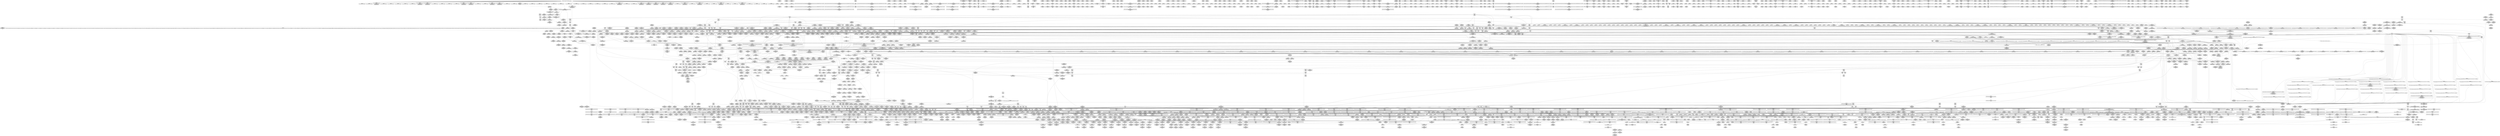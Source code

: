 digraph {
	CE0x5529210 [shape=record,shape=Mrecord,label="{CE0x5529210|tomoyo_path_permission:_tmp17|security/tomoyo/file.c,571|*SummSink*}"]
	CE0x7b5d4e0 [shape=record,shape=Mrecord,label="{CE0x7b5d4e0|COLLAPSED:_GCMRE___llvm_gcov_ctr54147_internal_global_11_x_i64_zeroinitializer:_elem_0:default:}"]
	CE0x46cadb0 [shape=record,shape=Mrecord,label="{CE0x46cadb0|tomoyo_const_part_length:_tmp7|security/tomoyo/util.c,625|*SummSink*}"]
	CE0x63eb300 [shape=record,shape=Mrecord,label="{CE0x63eb300|tomoyo_const_part_length:_tmp23|security/tomoyo/util.c,634|*SummSource*}"]
	CE0x65671b0 [shape=record,shape=Mrecord,label="{CE0x65671b0|i64**_getelementptr_inbounds_(_3_x_i64*_,_3_x_i64*_*___llvm_gcda_edge_table,_i64_0,_i64_0)|*Constant*|*SummSink*}"]
	CE0x65e5eb0 [shape=record,shape=Mrecord,label="{CE0x65e5eb0|i32_4|*Constant*}"]
	CE0x46e6a20 [shape=record,shape=Mrecord,label="{CE0x46e6a20|i64_1|*Constant*}"]
	CE0x7a262a0 [shape=record,shape=Mrecord,label="{CE0x7a262a0|i64*_getelementptr_inbounds_(_10_x_i64_,_10_x_i64_*___llvm_gcov_ctr34,_i64_0,_i64_5)|*Constant*}"]
	CE0x631f880 [shape=record,shape=Mrecord,label="{CE0x631f880|tomoyo_domain:_tmp7|security/tomoyo/common.h,1205|*SummSink*}"]
	CE0x615ee90 [shape=record,shape=Mrecord,label="{CE0x615ee90|tomoyo_path_perm:_mode|security/tomoyo/file.c,800|*SummSink*}"]
	CE0x5519970 [shape=record,shape=Mrecord,label="{CE0x5519970|tomoyo_path_perm:_call10|security/tomoyo/file.c,813}"]
	CE0x44fa710 [shape=record,shape=Mrecord,label="{CE0x44fa710|tomoyo_get_mode:_tmp4|security/tomoyo/util.c,978}"]
	CE0x647a460 [shape=record,shape=Mrecord,label="{CE0x647a460|tomoyo_path_permission:_cmp|security/tomoyo/file.c,565|*SummSource*}"]
	CE0x62568a0 [shape=record,shape=Mrecord,label="{CE0x62568a0|srcu_read_lock:_dep_map|include/linux/srcu.h,222}"]
	CE0x65fc1b0 [shape=record,shape=Mrecord,label="{CE0x65fc1b0|i64_17|*Constant*|*SummSink*}"]
	CE0x65c7c80 [shape=record,shape=Mrecord,label="{CE0x65c7c80|tomoyo_init_request_info:_tmp3|security/tomoyo/util.c,1004}"]
	CE0x6352a00 [shape=record,shape=Mrecord,label="{CE0x6352a00|srcu_read_lock:_sp|Function::srcu_read_lock&Arg::sp::}"]
	CE0x7aa1c90 [shape=record,shape=Mrecord,label="{CE0x7aa1c90|tomoyo_audit_path_log:_call|security/tomoyo/file.c,167|*SummSink*}"]
	CE0x7b2ddd0 [shape=record,shape=Mrecord,label="{CE0x7b2ddd0|i32_8|*Constant*}"]
	CE0x5228d70 [shape=record,shape=Mrecord,label="{CE0x5228d70|tomoyo_const_part_length:_conv11|security/tomoyo/util.c,641|*SummSink*}"]
	CE0x7ccb390 [shape=record,shape=Mrecord,label="{CE0x7ccb390|tomoyo_get_mode:_if.then2}"]
	CE0x63cb610 [shape=record,shape=Mrecord,label="{CE0x63cb610|tomoyo_domain:_tmp16|security/tomoyo/common.h,1205|*SummSource*}"]
	CE0x54148d0 [shape=record,shape=Mrecord,label="{CE0x54148d0|tomoyo_get_realpath:_if.then|*SummSource*}"]
	CE0x6529980 [shape=record,shape=Mrecord,label="{CE0x6529980|tomoyo_const_part_length:_if.end6|*SummSink*}"]
	CE0x517d640 [shape=record,shape=Mrecord,label="{CE0x517d640|_call_void___llvm_gcov_indirect_counter_increment114(i32*___llvm_gcov_global_state_pred45,_i64**_getelementptr_inbounds_(_3_x_i64*_,_3_x_i64*_*___llvm_gcda_edge_table44,_i64_0,_i64_1)),_!dbg_!38927|security/tomoyo/util.c,634}"]
	CE0x616e1d0 [shape=record,shape=Mrecord,label="{CE0x616e1d0|GLOBAL:___llvm_gcov_ctr54147|Global_var:__llvm_gcov_ctr54147}"]
	CE0x638e7e0 [shape=record,shape=Mrecord,label="{CE0x638e7e0|tomoyo_path_perm:_if.then13|*SummSource*}"]
	CE0x63b8970 [shape=record,shape=Mrecord,label="{CE0x63b8970|tomoyo_get_realpath:_tmp12|security/tomoyo/file.c,156}"]
	CE0x61fd960 [shape=record,shape=Mrecord,label="{CE0x61fd960|tomoyo_path_perm:_cmp1|security/tomoyo/file.c,800|*SummSink*}"]
	CE0x6236990 [shape=record,shape=Mrecord,label="{CE0x6236990|tomoyo_get_mode:_index|Function::tomoyo_get_mode&Arg::index::|*SummSink*}"]
	CE0x7bb45c0 [shape=record,shape=Mrecord,label="{CE0x7bb45c0|COLLAPSED:_GCMRE___llvm_gcov_ctr31_internal_global_2_x_i64_zeroinitializer:_elem_0:default:}"]
	CE0x6573030 [shape=record,shape=Mrecord,label="{CE0x6573030|i64_2|*Constant*}"]
	CE0x5382970 [shape=record,shape=Mrecord,label="{CE0x5382970|rcu_lock_acquire:_tmp7|*SummSource*}"]
	CE0x7b37590 [shape=record,shape=Mrecord,label="{CE0x7b37590|tomoyo_const_part_length:_if.then27}"]
	CE0x7af9ff0 [shape=record,shape=Mrecord,label="{CE0x7af9ff0|VOIDTB_TE:_CE_306,307_}"]
	CE0x64d8ab0 [shape=record,shape=Mrecord,label="{CE0x64d8ab0|tomoyo_const_part_length:_return|*SummSource*}"]
	CE0x7d22650 [shape=record,shape=Mrecord,label="{CE0x7d22650|tomoyo_get_realpath:_tmp|*SummSource*}"]
	CE0x607fbe0 [shape=record,shape=Mrecord,label="{CE0x607fbe0|tomoyo_get_realpath:_tmp9|security/tomoyo/file.c,155|*SummSink*}"]
	CE0x605d450 [shape=record,shape=Mrecord,label="{CE0x605d450|tomoyo_domain:_if.then|*SummSource*}"]
	CE0x4572510 [shape=record,shape=Mrecord,label="{CE0x4572510|i64*_getelementptr_inbounds_(_11_x_i64_,_11_x_i64_*___llvm_gcov_ctr54147,_i64_0,_i64_8)|*Constant*|*SummSource*}"]
	CE0x65e67f0 [shape=record,shape=Mrecord,label="{CE0x65e67f0|i64*_getelementptr_inbounds_(_12_x_i64_,_12_x_i64_*___llvm_gcov_ctr31133,_i64_0,_i64_0)|*Constant*|*SummSource*}"]
	CE0x5fd5490 [shape=record,shape=Mrecord,label="{CE0x5fd5490|tomoyo_domain:_tmp22|security/tomoyo/common.h,1205}"]
	CE0x7cc8940 [shape=record,shape=Mrecord,label="{CE0x7cc8940|tomoyo_path_perm:_name12|security/tomoyo/file.c,814|*SummSource*}"]
	CE0x7afac10 [shape=record,shape=Mrecord,label="{CE0x7afac10|VOIDTB_TE:_CE_88,96_|Function::tomoyo_path_symlink&Arg::dentry::}"]
	CE0x624ab50 [shape=record,shape=Mrecord,label="{CE0x624ab50|tomoyo_get_mode:_ns|Function::tomoyo_get_mode&Arg::ns::}"]
	CE0x607f490 [shape=record,shape=Mrecord,label="{CE0x607f490|_ret_void,_!dbg_!38929|security/tomoyo/util.c,670}"]
	CE0x6257060 [shape=record,shape=Mrecord,label="{CE0x6257060|i32_47|*Constant*}"]
	CE0x60c3bb0 [shape=record,shape=Mrecord,label="{CE0x60c3bb0|i64*_getelementptr_inbounds_(_25_x_i64_,_25_x_i64_*___llvm_gcov_ctr11,_i64_0,_i64_24)|*Constant*}"]
	CE0x6361f30 [shape=record,shape=Mrecord,label="{CE0x6361f30|tomoyo_get_realpath:_name|security/tomoyo/file.c,150|*SummSource*}"]
	CE0x51cdfc0 [shape=record,shape=Mrecord,label="{CE0x51cdfc0|128:_i8*,_1208:_%struct.file*,_:_CMRE_28,29_}"]
	CE0x63dbbd0 [shape=record,shape=Mrecord,label="{CE0x63dbbd0|tomoyo_get_realpath:_tmp|*SummSink*}"]
	CE0x54894b0 [shape=record,shape=Mrecord,label="{CE0x54894b0|tomoyo_get_realpath:_tmp10|security/tomoyo/file.c,155}"]
	CE0x7a24ff0 [shape=record,shape=Mrecord,label="{CE0x7a24ff0|tomoyo_audit_path_log:_tmp1}"]
	CE0x5335ae0 [shape=record,shape=Mrecord,label="{CE0x5335ae0|i64_13|*Constant*|*SummSource*}"]
	CE0x79e2fe0 [shape=record,shape=Mrecord,label="{CE0x79e2fe0|_call_void_kfree(i8*_%tmp38)_#9,_!dbg_!38960|security/tomoyo/file.c,822|*SummSink*}"]
	CE0x52a6550 [shape=record,shape=Mrecord,label="{CE0x52a6550|tomoyo_const_part_length:_tmp26|security/tomoyo/util.c,641|*SummSource*}"]
	CE0x60262b0 [shape=record,shape=Mrecord,label="{CE0x60262b0|tomoyo_path_perm:_frombool|security/tomoyo/file.c,800}"]
	CE0x61087f0 [shape=record,shape=Mrecord,label="{CE0x61087f0|0:_i8*,_array:_GCRE_tomoyo_path_keyword_external_constant_11_x_i8*_:_elem_9::|security/tomoyo/file.c,167}"]
	CE0x6352e20 [shape=record,shape=Mrecord,label="{CE0x6352e20|tomoyo_init_request_info:_tobool|security/tomoyo/util.c,1004|*SummSink*}"]
	CE0x5fd5d70 [shape=record,shape=Mrecord,label="{CE0x5fd5d70|GLOBAL:_tomoyo_get_realpath|*Constant*}"]
	CE0x53d9720 [shape=record,shape=Mrecord,label="{CE0x53d9720|tomoyo_path_perm:_tmp18|security/tomoyo/file.c,804}"]
	CE0x628a830 [shape=record,shape=Mrecord,label="{CE0x628a830|tomoyo_path_perm:_if.end22|*SummSource*}"]
	CE0x60371f0 [shape=record,shape=Mrecord,label="{CE0x60371f0|tomoyo_get_mode:_cmp11|security/tomoyo/util.c,985|*SummSource*}"]
	CE0x64d94d0 [shape=record,shape=Mrecord,label="{CE0x64d94d0|i32_50|*Constant*|*SummSource*}"]
	CE0x5327a50 [shape=record,shape=Mrecord,label="{CE0x5327a50|tomoyo_get_realpath:_path|Function::tomoyo_get_realpath&Arg::path::|*SummSink*}"]
	CE0x62040e0 [shape=record,shape=Mrecord,label="{CE0x62040e0|0:_%struct.tomoyo_obj_info*,_16:_%struct.tomoyo_domain_info*,_24:_%struct.tomoyo_path_info*,_40:_i8,_72:_i8,_75:_i8,_76:_i8,_77:_i8,_:_SCMRE_77,78_|*MultipleSource*|security/tomoyo/file.c, 787|security/tomoyo/file.c,787|Function::tomoyo_init_request_info&Arg::r::|security/tomoyo/file.c,800}"]
	CE0x63b8d60 [shape=record,shape=Mrecord,label="{CE0x63b8d60|__llvm_gcov_indirect_counter_increment:_exit|*SummSink*}"]
	CE0x4502660 [shape=record,shape=Mrecord,label="{CE0x4502660|tomoyo_fill_path_info:_frombool10|security/tomoyo/util.c,668}"]
	CE0x70206a0 [shape=record,shape=Mrecord,label="{CE0x70206a0|tomoyo_get_mode:_tmp8|security/tomoyo/util.c,979}"]
	CE0x545e120 [shape=record,shape=Mrecord,label="{CE0x545e120|_ret_i32_%conv6,_!dbg_!38926|security/tomoyo/util.c,1011}"]
	CE0x7b371c0 [shape=record,shape=Mrecord,label="{CE0x7b371c0|i64_2|*Constant*}"]
	CE0x5fdf7c0 [shape=record,shape=Mrecord,label="{CE0x5fdf7c0|128:_i8*,_1208:_%struct.file*,_:_CMRE_32,33_}"]
	CE0x6256d10 [shape=record,shape=Mrecord,label="{CE0x6256d10|_call_void_rcu_lock_acquire(%struct.lockdep_map*_%dep_map)_#9,_!dbg_!38906|include/linux/srcu.h,222|*SummSink*}"]
	CE0x6622960 [shape=record,shape=Mrecord,label="{CE0x6622960|i64_13|*Constant*}"]
	CE0x47fcd30 [shape=record,shape=Mrecord,label="{CE0x47fcd30|tomoyo_path_perm:_target|Function::tomoyo_path_perm&Arg::target::|*SummSink*}"]
	CE0x5336120 [shape=record,shape=Mrecord,label="{CE0x5336120|tomoyo_path_perm:_tmp24|security/tomoyo/file.c,814}"]
	CE0x64118b0 [shape=record,shape=Mrecord,label="{CE0x64118b0|tomoyo_const_part_length:_tmp36|security/tomoyo/util.c,644|*SummSource*}"]
	CE0x52d3b10 [shape=record,shape=Mrecord,label="{CE0x52d3b10|tomoyo_path_perm:_call|security/tomoyo/file.c,797|*SummSink*}"]
	CE0x6045950 [shape=record,shape=Mrecord,label="{CE0x6045950|VOIDTB_TE:_CE_196,197_}"]
	CE0x54352c0 [shape=record,shape=Mrecord,label="{CE0x54352c0|0:_i8*,_:_SCMRE_14,15_|*MultipleSource*|security/tomoyo/file.c, 794|security/tomoyo/file.c, 792|security/tomoyo/file.c,802}"]
	CE0x61cbd30 [shape=record,shape=Mrecord,label="{CE0x61cbd30|tomoyo_domain:_tobool|security/tomoyo/common.h,1205}"]
	CE0x6354f90 [shape=record,shape=Mrecord,label="{CE0x6354f90|tomoyo_path_perm:_tmp29|security/tomoyo/file.c,815|*SummSink*}"]
	CE0x61bc250 [shape=record,shape=Mrecord,label="{CE0x61bc250|tomoyo_get_mode:_tmp8|security/tomoyo/util.c,979}"]
	CE0x5384be0 [shape=record,shape=Mrecord,label="{CE0x5384be0|tomoyo_domain:_tmp18|security/tomoyo/common.h,1205|*SummSink*}"]
	CE0x5386540 [shape=record,shape=Mrecord,label="{CE0x5386540|__llvm_gcov_indirect_counter_increment114:_bb|*SummSource*}"]
	CE0x5f79af0 [shape=record,shape=Mrecord,label="{CE0x5f79af0|128:_i8*,_1208:_%struct.file*,_:_CMRE_88,89_|*MultipleSource*|security/tomoyo/common.h,1205|security/tomoyo/common.h,1205}"]
	CE0x601a280 [shape=record,shape=Mrecord,label="{CE0x601a280|i64**_getelementptr_inbounds_(_3_x_i64*_,_3_x_i64*_*___llvm_gcda_edge_table,_i64_0,_i64_1)|*Constant*|*SummSink*}"]
	CE0x7afa950 [shape=record,shape=Mrecord,label="{CE0x7afa950|VOIDTB_TE:_CE_216,217_}"]
	CE0x6091e20 [shape=record,shape=Mrecord,label="{CE0x6091e20|VOIDTB_TE:_CE_179,180_}"]
	CE0x6567140 [shape=record,shape=Mrecord,label="{CE0x6567140|i64**_getelementptr_inbounds_(_3_x_i64*_,_3_x_i64*_*___llvm_gcda_edge_table,_i64_0,_i64_0)|*Constant*|*SummSource*}"]
	CE0x7d1aaf0 [shape=record,shape=Mrecord,label="{CE0x7d1aaf0|tomoyo_domain:_tmp7|security/tomoyo/common.h,1205}"]
	CE0x55cc890 [shape=record,shape=Mrecord,label="{CE0x55cc890|tomoyo_fill_path_info:_land.end}"]
	CE0x54ada10 [shape=record,shape=Mrecord,label="{CE0x54ada10|tomoyo_const_part_length:_cmp|security/tomoyo/util.c,626}"]
	CE0x6361c00 [shape=record,shape=Mrecord,label="{CE0x6361c00|tomoyo_init_request_info:_tmp6|security/tomoyo/util.c,1004}"]
	CE0x60fade0 [shape=record,shape=Mrecord,label="{CE0x60fade0|tomoyo_get_mode:_tmp26|security/tomoyo/util.c,987|*SummSource*}"]
	CE0x5212220 [shape=record,shape=Mrecord,label="{CE0x5212220|tomoyo_fill_path_info:_is_dir|security/tomoyo/util.c,667|*SummSink*}"]
	CE0x522a0b0 [shape=record,shape=Mrecord,label="{CE0x522a0b0|srcu_read_lock:_tmp}"]
	CE0x7af9e00 [shape=record,shape=Mrecord,label="{CE0x7af9e00|VOIDTB_TE:_CE_296,304_|Function::tomoyo_path_symlink&Arg::dentry::}"]
	CE0x7b05e30 [shape=record,shape=Mrecord,label="{CE0x7b05e30|tomoyo_path_permission:_tmp22|security/tomoyo/file.c,574|*SummSource*}"]
	CE0x65f87c0 [shape=record,shape=Mrecord,label="{CE0x65f87c0|tomoyo_const_part_length:_tmp2|security/tomoyo/util.c,624|*SummSink*}"]
	CE0x5f7fe60 [shape=record,shape=Mrecord,label="{CE0x5f7fe60|128:_i8*,_1208:_%struct.file*,_:_CMRE_48,49_}"]
	CE0x53a5820 [shape=record,shape=Mrecord,label="{CE0x53a5820|i32_8|*Constant*|*SummSource*}"]
	CE0x7ad1140 [shape=record,shape=Mrecord,label="{CE0x7ad1140|tomoyo_fill_path_info:_tmp4|security/tomoyo/util.c,667}"]
	CE0x52b5f60 [shape=record,shape=Mrecord,label="{CE0x52b5f60|0:_i8*,_array:_GCRE_tomoyo_path_keyword_external_constant_11_x_i8*_:_elem_3::|security/tomoyo/file.c,167}"]
	CE0x47af480 [shape=record,shape=Mrecord,label="{CE0x47af480|tomoyo_path_perm:_operation|Function::tomoyo_path_perm&Arg::operation::|*SummSink*}"]
	CE0x6352c50 [shape=record,shape=Mrecord,label="{CE0x6352c50|tomoyo_init_request_info:_tmp7|security/tomoyo/util.c,1005|*SummSource*}"]
	CE0x525dec0 [shape=record,shape=Mrecord,label="{CE0x525dec0|GLOBAL:___llvm_gcov_global_state_pred45|Global_var:__llvm_gcov_global_state_pred45|*SummSource*}"]
	CE0x6354b20 [shape=record,shape=Mrecord,label="{CE0x6354b20|tomoyo_path_perm:_tmp28|security/tomoyo/file.c,815}"]
	CE0x46df400 [shape=record,shape=Mrecord,label="{CE0x46df400|tomoyo_path_perm:_tmp1}"]
	CE0x44d25a0 [shape=record,shape=Mrecord,label="{CE0x44d25a0|tomoyo_get_mode:_tmp16|security/tomoyo/util.c,983|*SummSource*}"]
	CE0x5f7fd20 [shape=record,shape=Mrecord,label="{CE0x5f7fd20|128:_i8*,_1208:_%struct.file*,_:_CMRE_47,48_}"]
	CE0x525f270 [shape=record,shape=Mrecord,label="{CE0x525f270|i32_1205|*Constant*|*SummSource*}"]
	CE0x6149c70 [shape=record,shape=Mrecord,label="{CE0x6149c70|tomoyo_domain:_call3|security/tomoyo/common.h,1205|*SummSink*}"]
	CE0x649aae0 [shape=record,shape=Mrecord,label="{CE0x649aae0|GLOBAL:_tomoyo_fill_path_info|*Constant*|*SummSink*}"]
	CE0x6109ce0 [shape=record,shape=Mrecord,label="{CE0x6109ce0|VOIDTB_TE:_CE_158,159_}"]
	CE0x643bc90 [shape=record,shape=Mrecord,label="{CE0x643bc90|i32_0|*Constant*}"]
	CE0x61d5c80 [shape=record,shape=Mrecord,label="{CE0x61d5c80|__llvm_gcov_indirect_counter_increment114:_counter|*SummSink*}"]
	CE0x522a620 [shape=record,shape=Mrecord,label="{CE0x522a620|tomoyo_domain:_tmp5|security/tomoyo/common.h,1205|*SummSource*}"]
	CE0x61ecd20 [shape=record,shape=Mrecord,label="{CE0x61ecd20|0:_%struct.tomoyo_obj_info*,_16:_%struct.tomoyo_domain_info*,_24:_%struct.tomoyo_path_info*,_40:_i8,_72:_i8,_75:_i8,_76:_i8,_77:_i8,_:_SCMRE_49,50_}"]
	CE0x5481d30 [shape=record,shape=Mrecord,label="{CE0x5481d30|0:_i8,_array:_GCRE_tomoyo_index2category_constant_39_x_i8_c_00_00_00_00_00_00_00_00_00_00_00_00_00_00_00_00_00_00_00_00_00_00_00_01_01_01_01_01_01_01_01_01_01_01_01_01_01_01_02_,_align_16:_elem_8::|security/tomoyo/util.c,983}"]
	CE0x7a0e710 [shape=record,shape=Mrecord,label="{CE0x7a0e710|tomoyo_const_part_length:_tmp48|security/tomoyo/util.c,649|*SummSource*}"]
	CE0x6553370 [shape=record,shape=Mrecord,label="{CE0x6553370|tomoyo_add_slash:_tmp2|*LoadInst*|security/tomoyo/file.c,131|*SummSource*}"]
	CE0x6170120 [shape=record,shape=Mrecord,label="{CE0x6170120|0:_%struct.tomoyo_obj_info*,_16:_%struct.tomoyo_domain_info*,_24:_%struct.tomoyo_path_info*,_40:_i8,_72:_i8,_75:_i8,_76:_i8,_77:_i8,_:_SCMRE_28,29_}"]
	CE0x52db7b0 [shape=record,shape=Mrecord,label="{CE0x52db7b0|tomoyo_path_perm:_tmp11|security/tomoyo/file.c,797|*SummSource*}"]
	CE0x5fe0080 [shape=record,shape=Mrecord,label="{CE0x5fe0080|128:_i8*,_1208:_%struct.file*,_:_CMRE_39,40_}"]
	CE0x641dd10 [shape=record,shape=Mrecord,label="{CE0x641dd10|tomoyo_init_request_info:_tmp12|security/tomoyo/util.c,1010|*SummSource*}"]
	CE0x63528c0 [shape=record,shape=Mrecord,label="{CE0x63528c0|GLOBAL:_tomoyo_ss|Global_var:tomoyo_ss|*SummSink*}"]
	CE0x47b2630 [shape=record,shape=Mrecord,label="{CE0x47b2630|i64*_getelementptr_inbounds_(_6_x_i64_,_6_x_i64_*___llvm_gcov_ctr25,_i64_0,_i64_4)|*Constant*}"]
	CE0x61aca70 [shape=record,shape=Mrecord,label="{CE0x61aca70|tomoyo_path_permission:_tmp7|*LoadInst*|security/tomoyo/file.c,565|*SummSink*}"]
	CE0x63cc580 [shape=record,shape=Mrecord,label="{CE0x63cc580|tomoyo_audit_path_log:_bb}"]
	CE0x613a6d0 [shape=record,shape=Mrecord,label="{CE0x613a6d0|tomoyo_path_permission:_call|security/tomoyo/file.c,564}"]
	CE0x5fd20a0 [shape=record,shape=Mrecord,label="{CE0x5fd20a0|tomoyo_const_part_length:_if.then}"]
	CE0x51d6cc0 [shape=record,shape=Mrecord,label="{CE0x51d6cc0|tomoyo_path_perm:_tmp25|security/tomoyo/file.c,814|*SummSource*}"]
	CE0x6029a10 [shape=record,shape=Mrecord,label="{CE0x6029a10|GLOBAL:_tomoyo_domain|*Constant*|*SummSource*}"]
	CE0x7b06a00 [shape=record,shape=Mrecord,label="{CE0x7b06a00|tomoyo_path_permission:_retval.0|*SummSource*}"]
	CE0x6395d80 [shape=record,shape=Mrecord,label="{CE0x6395d80|tomoyo_path_permission:_tmp1|*SummSource*}"]
	CE0x7b827b0 [shape=record,shape=Mrecord,label="{CE0x7b827b0|__llvm_gcov_indirect_counter_increment114:_tmp2}"]
	CE0x7b1dda0 [shape=record,shape=Mrecord,label="{CE0x7b1dda0|tomoyo_read_unlock:_bb|*SummSink*}"]
	CE0x7a8f3c0 [shape=record,shape=Mrecord,label="{CE0x7a8f3c0|tomoyo_path_permission:_tmp4|security/tomoyo/file.c,564}"]
	CE0x46bc500 [shape=record,shape=Mrecord,label="{CE0x46bc500|i64*_getelementptr_inbounds_(_6_x_i64_,_6_x_i64_*___llvm_gcov_ctr26,_i64_0,_i64_4)|*Constant*}"]
	CE0x51cd5e0 [shape=record,shape=Mrecord,label="{CE0x51cd5e0|128:_i8*,_1208:_%struct.file*,_:_CMRE_21,22_}"]
	CE0x7020eb0 [shape=record,shape=Mrecord,label="{CE0x7020eb0|tomoyo_domain:_tmp11|security/tomoyo/common.h,1205|*SummSource*}"]
	CE0x7b5cd20 [shape=record,shape=Mrecord,label="{CE0x7b5cd20|i64*_getelementptr_inbounds_(_2_x_i64_,_2_x_i64_*___llvm_gcov_ctr23,_i64_0,_i64_0)|*Constant*}"]
	CE0x452de10 [shape=record,shape=Mrecord,label="{CE0x452de10|0:_i8,_array:_GCRE_tomoyo_index2category_constant_39_x_i8_c_00_00_00_00_00_00_00_00_00_00_00_00_00_00_00_00_00_00_00_00_00_00_00_01_01_01_01_01_01_01_01_01_01_01_01_01_01_01_02_,_align_16:_elem_36::|security/tomoyo/util.c,983}"]
	CE0x46cad40 [shape=record,shape=Mrecord,label="{CE0x46cad40|tomoyo_const_part_length:_tmp6|security/tomoyo/util.c,625|*SummSink*}"]
	CE0x549f1d0 [shape=record,shape=Mrecord,label="{CE0x549f1d0|rcu_lock_acquire:_indirectgoto|*SummSource*}"]
	CE0x605c190 [shape=record,shape=Mrecord,label="{CE0x605c190|rcu_lock_acquire:_bb|*SummSource*}"]
	CE0x64534a0 [shape=record,shape=Mrecord,label="{CE0x64534a0|i64*_getelementptr_inbounds_(_10_x_i64_,_10_x_i64_*___llvm_gcov_ctr34,_i64_0,_i64_0)|*Constant*}"]
	CE0x54ff7b0 [shape=record,shape=Mrecord,label="{CE0x54ff7b0|i64*_getelementptr_inbounds_(_25_x_i64_,_25_x_i64_*___llvm_gcov_ctr11,_i64_0,_i64_18)|*Constant*|*SummSink*}"]
	CE0x61ecac0 [shape=record,shape=Mrecord,label="{CE0x61ecac0|0:_%struct.tomoyo_obj_info*,_16:_%struct.tomoyo_domain_info*,_24:_%struct.tomoyo_path_info*,_40:_i8,_72:_i8,_75:_i8,_76:_i8,_77:_i8,_:_SCMRE_48,49_}"]
	CE0x62b2f80 [shape=record,shape=Mrecord,label="{CE0x62b2f80|i64**_getelementptr_inbounds_(_3_x_i64*_,_3_x_i64*_*___llvm_gcda_edge_table,_i64_0,_i64_2)|*Constant*}"]
	CE0x63bc3f0 [shape=record,shape=Mrecord,label="{CE0x63bc3f0|tomoyo_const_part_length:_tmp47|security/tomoyo/util.c,646|*SummSource*}"]
	CE0x52b6100 [shape=record,shape=Mrecord,label="{CE0x52b6100|0:_i8*,_array:_GCRE_tomoyo_path_keyword_external_constant_11_x_i8*_:_elem_1::|security/tomoyo/file.c,167}"]
	CE0x4637000 [shape=record,shape=Mrecord,label="{CE0x4637000|srcu_read_lock:_tmp3|*SummSource*}"]
	CE0x6035a70 [shape=record,shape=Mrecord,label="{CE0x6035a70|VOIDTB_TE:_CE_151,152_}"]
	CE0x624eb50 [shape=record,shape=Mrecord,label="{CE0x624eb50|tomoyo_get_mode:_add|security/tomoyo/util.c,984|*SummSink*}"]
	CE0x5f71bb0 [shape=record,shape=Mrecord,label="{CE0x5f71bb0|tomoyo_fill_path_info:_cmp|security/tomoyo/util.c,667|*SummSource*}"]
	CE0x6567310 [shape=record,shape=Mrecord,label="{CE0x6567310|tomoyo_path_perm:_call16|security/tomoyo/file.c,820|*SummSink*}"]
	CE0x7a48b30 [shape=record,shape=Mrecord,label="{CE0x7a48b30|tomoyo_get_realpath:_tmp2|*LoadInst*|security/tomoyo/file.c,151}"]
	CE0x6553910 [shape=record,shape=Mrecord,label="{CE0x6553910|tomoyo_add_slash:_return}"]
	CE0x7a587e0 [shape=record,shape=Mrecord,label="{CE0x7a587e0|i32_47|*Constant*}"]
	CE0x608f810 [shape=record,shape=Mrecord,label="{CE0x608f810|tomoyo_fill_path_info:_tmp11|security/tomoyo/util.c,667|*SummSource*}"]
	CE0x46cab70 [shape=record,shape=Mrecord,label="{CE0x46cab70|tomoyo_fill_path_info:_frombool|security/tomoyo/util.c,667}"]
	CE0x6393c10 [shape=record,shape=Mrecord,label="{CE0x6393c10|tomoyo_const_part_length:_conv20|security/tomoyo/util.c,644}"]
	CE0x46ff690 [shape=record,shape=Mrecord,label="{CE0x46ff690|tomoyo_path_symlink:_mnt|security/tomoyo/tomoyo.c,222|*SummSink*}"]
	CE0x60f6820 [shape=record,shape=Mrecord,label="{CE0x60f6820|tomoyo_path_perm:_tmp52|security/tomoyo/file.c,829|*SummSink*}"]
	CE0x64bd0f0 [shape=record,shape=Mrecord,label="{CE0x64bd0f0|tomoyo_const_part_length:_tmp40|security/tomoyo/util.c,644}"]
	CE0x54896f0 [shape=record,shape=Mrecord,label="{CE0x54896f0|tomoyo_get_realpath:_tmp10|security/tomoyo/file.c,155|*SummSink*}"]
	CE0x531f3c0 [shape=record,shape=Mrecord,label="{CE0x531f3c0|tomoyo_domain:_tobool1|security/tomoyo/common.h,1205|*SummSource*}"]
	CE0x52933f0 [shape=record,shape=Mrecord,label="{CE0x52933f0|tomoyo_add_slash:_tmp|*SummSink*}"]
	CE0x514dc70 [shape=record,shape=Mrecord,label="{CE0x514dc70|tomoyo_get_mode:_idxprom3|security/tomoyo/util.c,983}"]
	CE0x633a140 [shape=record,shape=Mrecord,label="{CE0x633a140|GLOBAL:_srcu_read_lock|*Constant*|*SummSource*}"]
	CE0x6394b80 [shape=record,shape=Mrecord,label="{CE0x6394b80|tomoyo_const_part_length:_tmp44|security/tomoyo/util.c,645|*SummSource*}"]
	CE0x51573a0 [shape=record,shape=Mrecord,label="{CE0x51573a0|tomoyo_const_part_length:_tmp3|security/tomoyo/util.c,624|*SummSink*}"]
	CE0x534b710 [shape=record,shape=Mrecord,label="{CE0x534b710|i64*_getelementptr_inbounds_(_4_x_i64_,_4_x_i64_*___llvm_gcov_ctr33,_i64_0,_i64_3)|*Constant*|*SummSource*}"]
	CE0x601c4e0 [shape=record,shape=Mrecord,label="{CE0x601c4e0|tomoyo_path_perm:_if.end6|*SummSink*}"]
	CE0x471c400 [shape=record,shape=Mrecord,label="{CE0x471c400|srcu_read_unlock:_entry}"]
	CE0x5fe0300 [shape=record,shape=Mrecord,label="{CE0x5fe0300|128:_i8*,_1208:_%struct.file*,_:_CMRE_41,42_}"]
	CE0x544d940 [shape=record,shape=Mrecord,label="{CE0x544d940|i64*_getelementptr_inbounds_(_12_x_i64_,_12_x_i64_*___llvm_gcov_ctr31133,_i64_0,_i64_6)|*Constant*}"]
	CE0x62f3410 [shape=record,shape=Mrecord,label="{CE0x62f3410|tomoyo_init_request_info:_tmp1|*SummSink*}"]
	CE0x6236040 [shape=record,shape=Mrecord,label="{CE0x6236040|tomoyo_get_mode:_ns|Function::tomoyo_get_mode&Arg::ns::|*SummSink*}"]
	CE0x635e910 [shape=record,shape=Mrecord,label="{CE0x635e910|COLLAPSED:_GCMRE___llvm_gcov_ctr32134_internal_global_5_x_i64_zeroinitializer:_elem_0:default:}"]
	CE0x6236c20 [shape=record,shape=Mrecord,label="{CE0x6236c20|tomoyo_path_perm:_sw.epilog|*SummSink*}"]
	CE0x45e0c00 [shape=record,shape=Mrecord,label="{CE0x45e0c00|tomoyo_path_perm:_buf|security/tomoyo/file.c, 792|*SummSource*}"]
	CE0x7cf31f0 [shape=record,shape=Mrecord,label="{CE0x7cf31f0|0:_i8,_array:_GCRE_tomoyo_index2category_constant_39_x_i8_c_00_00_00_00_00_00_00_00_00_00_00_00_00_00_00_00_00_00_00_00_00_00_00_01_01_01_01_01_01_01_01_01_01_01_01_01_01_01_02_,_align_16:_elem_13::|security/tomoyo/util.c,983}"]
	CE0x624e360 [shape=record,shape=Mrecord,label="{CE0x624e360|tomoyo_get_mode:_tmp17|security/tomoyo/util.c,983|*SummSource*}"]
	CE0x63cac40 [shape=record,shape=Mrecord,label="{CE0x63cac40|tomoyo_domain:_tmp8|security/tomoyo/common.h,1205|*SummSource*}"]
	CE0x630c020 [shape=record,shape=Mrecord,label="{CE0x630c020|i64*_getelementptr_inbounds_(_4_x_i64_,_4_x_i64_*___llvm_gcov_ctr24,_i64_0,_i64_3)|*Constant*}"]
	CE0x7a8bef0 [shape=record,shape=Mrecord,label="{CE0x7a8bef0|tomoyo_read_unlock:_entry|*SummSink*}"]
	CE0x536cef0 [shape=record,shape=Mrecord,label="{CE0x536cef0|GLOBAL:_tomoyo_const_part_length|*Constant*}"]
	CE0x52c8480 [shape=record,shape=Mrecord,label="{CE0x52c8480|0:_i8,_array:_GCR_tomoyo_p2mac_internal_constant_11_x_i8_c_00_01_01_01_03_04_06_09_0A_13_15_,_align_1:_elem_4::|security/tomoyo/file.c,797}"]
	CE0x61cb5b0 [shape=record,shape=Mrecord,label="{CE0x61cb5b0|tomoyo_path_permission:_tmp5|*LoadInst*|security/tomoyo/file.c,564|*SummSink*}"]
	CE0x61d5fd0 [shape=record,shape=Mrecord,label="{CE0x61d5fd0|rcu_lock_acquire:_tmp}"]
	CE0x518f9d0 [shape=record,shape=Mrecord,label="{CE0x518f9d0|tomoyo_get_realpath:_tmp7|security/tomoyo/file.c,152}"]
	CE0x6010190 [shape=record,shape=Mrecord,label="{CE0x6010190|i64*_getelementptr_inbounds_(_11_x_i64_,_11_x_i64_*___llvm_gcov_ctr54147,_i64_0,_i64_10)|*Constant*}"]
	CE0x604c160 [shape=record,shape=Mrecord,label="{CE0x604c160|tomoyo_add_slash:_tmp10|security/tomoyo/file.c,136}"]
	CE0x459dbd0 [shape=record,shape=Mrecord,label="{CE0x459dbd0|tomoyo_const_part_length:_tmp24|security/tomoyo/util.c,640}"]
	CE0x60d9b80 [shape=record,shape=Mrecord,label="{CE0x60d9b80|tomoyo_path_perm:_tmp51|security/tomoyo/file.c,829}"]
	CE0x7d07ef0 [shape=record,shape=Mrecord,label="{CE0x7d07ef0|rcu_lock_acquire:___here|*SummSource*}"]
	CE0x79e29d0 [shape=record,shape=Mrecord,label="{CE0x79e29d0|tomoyo_path_perm:_tmp38|security/tomoyo/file.c,822|*SummSink*}"]
	CE0x61d1d50 [shape=record,shape=Mrecord,label="{CE0x61d1d50|rcu_lock_release:_bb|*SummSource*}"]
	CE0x53a04b0 [shape=record,shape=Mrecord,label="{CE0x53a04b0|tomoyo_fill_path_info:_land.end|*SummSource*}"]
	CE0x6534a30 [shape=record,shape=Mrecord,label="{CE0x6534a30|_ret_i32_%retval.0,_!dbg_!38957|security/tomoyo/util.c,652|*SummSource*}"]
	CE0x7a7b2f0 [shape=record,shape=Mrecord,label="{CE0x7a7b2f0|tomoyo_const_part_length:_incdec.ptr10|security/tomoyo/util.c,640}"]
	CE0x6128d60 [shape=record,shape=Mrecord,label="{CE0x6128d60|i64*_getelementptr_inbounds_(_5_x_i64_,_5_x_i64_*___llvm_gcov_ctr28130,_i64_0,_i64_4)|*Constant*|*SummSink*}"]
	CE0x6509790 [shape=record,shape=Mrecord,label="{CE0x6509790|tomoyo_add_slash:_is_dir|security/tomoyo/file.c,131|*SummSource*}"]
	CE0x452f0d0 [shape=record,shape=Mrecord,label="{CE0x452f0d0|_call_void_mcount()_#3|*SummSink*}"]
	CE0x537cd00 [shape=record,shape=Mrecord,label="{CE0x537cd00|_ret_void,_!dbg_!38907|include/linux/srcu.h,238|*SummSource*}"]
	CE0x6499f50 [shape=record,shape=Mrecord,label="{CE0x6499f50|GLOBAL:_tomoyo_fill_path_info|*Constant*|*SummSource*}"]
	CE0x52eb040 [shape=record,shape=Mrecord,label="{CE0x52eb040|tomoyo_path_permission:_tmp3|*LoadInst*|security/tomoyo/file.c,564|*SummSource*}"]
	CE0x62f3820 [shape=record,shape=Mrecord,label="{CE0x62f3820|tomoyo_path_perm:_if.end22|*SummSink*}"]
	CE0x643bdc0 [shape=record,shape=Mrecord,label="{CE0x643bdc0|i32_2|*Constant*}"]
	CE0x7b9e210 [shape=record,shape=Mrecord,label="{CE0x7b9e210|tomoyo_path_perm:_tmp46|security/tomoyo/file.c,827|*SummSource*}"]
	CE0x605d240 [shape=record,shape=Mrecord,label="{CE0x605d240|i64*_getelementptr_inbounds_(_10_x_i64_,_10_x_i64_*___llvm_gcov_ctr34,_i64_0,_i64_5)|*Constant*|*SummSink*}"]
	CE0x525c970 [shape=record,shape=Mrecord,label="{CE0x525c970|tomoyo_fill_path_info:_arrayidx|security/tomoyo/util.c,667|*SummSource*}"]
	CE0x4691070 [shape=record,shape=Mrecord,label="{CE0x4691070|i64_0|*Constant*}"]
	CE0x47d8cf0 [shape=record,shape=Mrecord,label="{CE0x47d8cf0|tomoyo_path_symlink:_mnt1|security/tomoyo/tomoyo.c,222}"]
	CE0x55cca10 [shape=record,shape=Mrecord,label="{CE0x55cca10|i64_1|*Constant*}"]
	CE0x7afad10 [shape=record,shape=Mrecord,label="{CE0x7afad10|VOIDTB_TE:_CE_104,112_|Function::tomoyo_path_symlink&Arg::dentry::}"]
	CE0x659f260 [shape=record,shape=Mrecord,label="{CE0x659f260|_ret_i32_%retval.0,_!dbg_!38942|security/tomoyo/file.c,575|*SummSource*}"]
	CE0x636fa60 [shape=record,shape=Mrecord,label="{CE0x636fa60|i64_8|*Constant*|*SummSource*}"]
	CE0x6348eb0 [shape=record,shape=Mrecord,label="{CE0x6348eb0|tomoyo_domain:_security|security/tomoyo/common.h,1205|*SummSink*}"]
	CE0x6105750 [shape=record,shape=Mrecord,label="{CE0x6105750|tomoyo_path_perm:_cleanup|*SummSink*}"]
	CE0x530eb00 [shape=record,shape=Mrecord,label="{CE0x530eb00|tomoyo_domain:_if.end|*SummSource*}"]
	CE0x7020350 [shape=record,shape=Mrecord,label="{CE0x7020350|i64*_getelementptr_inbounds_(_12_x_i64_,_12_x_i64_*___llvm_gcov_ctr31133,_i64_0,_i64_3)|*Constant*|*SummSource*}"]
	CE0x544de50 [shape=record,shape=Mrecord,label="{CE0x544de50|0:_i32,_8:_%struct.srcu_struct_array*,_16:_i32,_20:_i32,_24:_i32,_32:_i8*,_40:_%struct.lock_class_key*,_48:_2_x_%struct.lock_class*_,_64:_i8*,_72:_i32,_80:_i64,_88:_i8,_96:_%struct.callback_head*,_104:_%struct.callback_head**,_112:_%struct.callback_head*,_120:_%struct.callback_head**,_128:_%struct.callback_head*,_136:_%struct.callback_head**,_144:_%struct.callback_head*,_152:_%struct.callback_head**,_160:_i64,_168:_%struct.list_head*,_176:_%struct.list_head*,_184:_void_(%struct.work_struct*)*,_192:_%struct.lock_class_key*,_200:_2_x_%struct.lock_class*_,_216:_i8*,_224:_i32,_232:_i64,_240:_%struct.list_head*,_248:_%struct.list_head*,_256:_i64,_264:_%struct.tvec_base*,_272:_void_(i64)*,_280:_i64,_288:_i32,_292:_i32,_296:_i8*,_304:_16_x_i8_,_320:_%struct.lock_class_key*,_328:_2_x_%struct.lock_class*_,_344:_i8*,_352:_i32,_360:_i64,_368:_%struct.workqueue_struct*,_376:_i32,_384:_%struct.lock_class_key*,_392:_2_x_%struct.lock_class*_,_408:_i8*,_416:_i32,_424:_i64,_:_GCE_tomoyo_ss_global_%struct.srcu_struct_i32_-300,_%struct.srcu_struct_array*_tomoyo_ss_srcu_array,_%struct.spinlock_%union.anon.14_%struct.raw_spinlock_%struct.arch_spinlock_zeroinitializer,_i32_-559067475,_i32_-1,_i8*_inttoptr_(i64_-1_to_i8*),_%struct.lockdep_map_%struct.lock_class_key*_null,_2_x_%struct.lock_class*_zeroinitializer,_i8*_getelementptr_inbounds_(_21_x_i8_,_21_x_i8_*_.str171,_i32_0,_i32_0),_i32_0,_i64_0_,_i8_0,_%struct.rcu_batch_%struct.callback_head*_null,_%struct.callback_head**_bitcast_(i8*_getelementptr_(i8,_i8*_bitcast_(%struct.srcu_struct*_tomoyo_ss_to_i8*),_i64_96)_to_%struct.callback_head**)_,_%struct.rcu_batch_%struct.callback_head*_null,_%struct.callback_head**_bitcast_(i8*_getelementptr_(i8,_i8*_bitcast_(%struct.srcu_struct*_tomoyo_ss_to_i8*),_i64_112)_to_%struct.callback_head**)_,_%struct.rcu_batch_%struct.callback_head*_null,_%struct.callback_head**_bitcast_(i8*_getelementptr_(i8,_i8*_bitcast_(%struct.srcu_struct*_tomoyo_ss_to_i8*),_i64_128)_to_%struct.callback_head**)_,_%struct.rcu_batch_%struct.callback_head*_null,_%struct.callback_head**_bitcast_(i8*_getelementptr_(i8,_i8*_bitcast_(%struct.srcu_struct*_tomoyo_ss_to_i8*),_i64_144)_to_%struct.callback_head**)_,_%struct.delayed_work_%struct.work_struct_%struct.atomic64_t_i64_137438953424_,_%struct.list_head_%struct.list_head*_bitcast_(i8*_getelementptr_(i8,_i8*_bitcast_(%struct.srcu_struct*_tomoyo_ss_to_i8*),_i64_168)_to_%struct.list_head*),_%struct.list_head*_bitcast_(i8*_getelementptr_(i8,_i8*_bitcast_(%struct.srcu_struct*_tomoyo_ss_to_i8*),_i64_168)_to_%struct.list_head*)_,_void_(%struct.work_struct*)*_process_srcu,_%struct.lockdep_map_%struct.lock_class_key*_bitcast_(i8*_getelementptr_(i8,_i8*_bitcast_(%struct.srcu_struct*_tomoyo_ss_to_i8*),_i64_160)_to_%struct.lock_class_key*),_2_x_%struct.lock_class*_zeroinitializer,_i8*_getelementptr_inbounds_(_22_x_i8_,_22_x_i8_*_.str1172,_i32_0,_i32_0),_i32_0,_i64_0_,_%struct.timer_list_%struct.list_head_%struct.list_head*_null,_%struct.list_head*_inttoptr_(i64_1953723489_to_%struct.list_head*)_,_i64_0,_%struct.tvec_base*_bitcast_(i8*_getelementptr_(i8,_i8*_bitcast_(%struct.tvec_base*_boot_tvec_bases_to_i8*),_i64_2)_to_%struct.tvec_base*),_void_(i64)*_delayed_work_timer_fn,_i64_ptrtoint_(i8*_getelementptr_(i8,_i8*_bitcast_(%struct.srcu_struct*_tomoyo_ss_to_i8*),_i64_160)_to_i64),_i32_-1,_i32_0,_i8*_null,_16_x_i8_zeroinitializer,_%struct.lockdep_map_%struct.lock_class_key*_bitcast_(_29_x_i8_*_.str2173_to_%struct.lock_class_key*),_2_x_%struct.lock_class*_zeroinitializer,_i8*_getelementptr_inbounds_(_29_x_i8_,_29_x_i8_*_.str2173,_i32_0,_i32_0),_i32_0,_i64_0_,_%struct.workqueue_struct*_null,_i32_0_,_%struct.lockdep_map_%struct.lock_class_key*_null,_2_x_%struct.lock_class*_zeroinitializer,_i8*_getelementptr_inbounds_(_10_x_i8_,_10_x_i8_*_.str3174,_i32_0,_i32_0),_i32_0,_i64_0_,_align_8:_elem_0:default:}"]
	CE0x545dbc0 [shape=record,shape=Mrecord,label="{CE0x545dbc0|tomoyo_init_request_info:_domain|Function::tomoyo_init_request_info&Arg::domain::|*SummSource*}"]
	CE0x7c8c810 [shape=record,shape=Mrecord,label="{CE0x7c8c810|tomoyo_get_mode:_tmp|*SummSink*}"]
	CE0x79e2b60 [shape=record,shape=Mrecord,label="{CE0x79e2b60|_call_void_kfree(i8*_%tmp38)_#9,_!dbg_!38960|security/tomoyo/file.c,822|*SummSource*}"]
	CE0x46762f0 [shape=record,shape=Mrecord,label="{CE0x46762f0|_call_void_mcount()_#3|*SummSink*}"]
	CE0x466f9b0 [shape=record,shape=Mrecord,label="{CE0x466f9b0|i64*_getelementptr_inbounds_(_10_x_i64_,_10_x_i64_*___llvm_gcov_ctr34,_i64_0,_i64_3)|*Constant*|*SummSource*}"]
	CE0x517d470 [shape=record,shape=Mrecord,label="{CE0x517d470|i32_48|*Constant*|*SummSource*}"]
	CE0x53fd960 [shape=record,shape=Mrecord,label="{CE0x53fd960|tomoyo_get_realpath:_tmp7|security/tomoyo/file.c,152|*SummSink*}"]
	CE0x52e4fe0 [shape=record,shape=Mrecord,label="{CE0x52e4fe0|tomoyo_path_permission:_mode|security/tomoyo/file.c,564}"]
	CE0x79ef1f0 [shape=record,shape=Mrecord,label="{CE0x79ef1f0|tomoyo_fill_path_info:_conv|security/tomoyo/util.c,664}"]
	CE0x53d9430 [shape=record,shape=Mrecord,label="{CE0x53d9430|tomoyo_path_perm:_tmp17|security/tomoyo/file.c,804|*SummSource*}"]
	CE0x5f7a090 [shape=record,shape=Mrecord,label="{CE0x5f7a090|128:_i8*,_1208:_%struct.file*,_:_CMRE_112,120_|*MultipleSource*|security/tomoyo/common.h,1205|security/tomoyo/common.h,1205}"]
	CE0x46b9f20 [shape=record,shape=Mrecord,label="{CE0x46b9f20|tomoyo_get_mode:_conv5|security/tomoyo/util.c,983}"]
	CE0x5201510 [shape=record,shape=Mrecord,label="{CE0x5201510|tomoyo_path_perm:_tmp30|security/tomoyo/file.c,816|*SummSink*}"]
	CE0x605ba30 [shape=record,shape=Mrecord,label="{CE0x605ba30|i32_2|*Constant*}"]
	CE0x7c526d0 [shape=record,shape=Mrecord,label="{CE0x7c526d0|tomoyo_add_slash:_buf|Function::tomoyo_add_slash&Arg::buf::|*SummSource*}"]
	CE0x536dad0 [shape=record,shape=Mrecord,label="{CE0x536dad0|_call_void_mcount()_#3}"]
	CE0x5fd52b0 [shape=record,shape=Mrecord,label="{CE0x5fd52b0|128:_i8*,_1208:_%struct.file*,_:_CMRE_168,176_|*MultipleSource*|security/tomoyo/common.h,1205|security/tomoyo/common.h,1205}"]
	CE0x47b24f0 [shape=record,shape=Mrecord,label="{CE0x47b24f0|tomoyo_fill_path_info:_ptr|Function::tomoyo_fill_path_info&Arg::ptr::}"]
	CE0x62d61f0 [shape=record,shape=Mrecord,label="{CE0x62d61f0|i32_1|*Constant*}"]
	CE0x62d5fd0 [shape=record,shape=Mrecord,label="{CE0x62d5fd0|tomoyo_get_mode:_tmp4|security/tomoyo/util.c,978|*SummSink*}"]
	CE0x459d5d0 [shape=record,shape=Mrecord,label="{CE0x459d5d0|tomoyo_audit_path_log:_param|security/tomoyo/file.c,168|*SummSink*}"]
	CE0x52c7fc0 [shape=record,shape=Mrecord,label="{CE0x52c7fc0|0:_i8,_array:_GCR_tomoyo_p2mac_internal_constant_11_x_i8_c_00_01_01_01_03_04_06_09_0A_13_15_,_align_1:_elem_7::|security/tomoyo/file.c,797}"]
	CE0x531ed70 [shape=record,shape=Mrecord,label="{CE0x531ed70|srcu_read_unlock:_sp|Function::srcu_read_unlock&Arg::sp::}"]
	CE0x6092a50 [shape=record,shape=Mrecord,label="{CE0x6092a50|tomoyo_domain:_land.lhs.true}"]
	CE0x630cc20 [shape=record,shape=Mrecord,label="{CE0x630cc20|get_current:_tmp1|*SummSink*}"]
	CE0x7c8bc50 [shape=record,shape=Mrecord,label="{CE0x7c8bc50|srcu_read_lock:_call|include/linux/srcu.h,220|*SummSink*}"]
	CE0x64ab2c0 [shape=record,shape=Mrecord,label="{CE0x64ab2c0|__llvm_gcov_indirect_counter_increment114:_predecessor|Function::__llvm_gcov_indirect_counter_increment114&Arg::predecessor::|*SummSource*}"]
	CE0x44d2ad0 [shape=record,shape=Mrecord,label="{CE0x44d2ad0|tomoyo_get_mode:_mode.0}"]
	CE0x45d6ff0 [shape=record,shape=Mrecord,label="{CE0x45d6ff0|tomoyo_const_part_length:_tmp32|security/tomoyo/util.c,641|*SummSource*}"]
	CE0x63c8180 [shape=record,shape=Mrecord,label="{CE0x63c8180|tomoyo_fill_path_info:_const_len6|security/tomoyo/util.c,668}"]
	CE0x650f1a0 [shape=record,shape=Mrecord,label="{CE0x650f1a0|i32_5|*Constant*}"]
	CE0x63dbcb0 [shape=record,shape=Mrecord,label="{CE0x63dbcb0|tomoyo_get_realpath:_tmp1}"]
	CE0x46bc490 [shape=record,shape=Mrecord,label="{CE0x46bc490|tomoyo_add_slash:_tmp8|security/tomoyo/file.c,132|*SummSink*}"]
	CE0x7014de0 [shape=record,shape=Mrecord,label="{CE0x7014de0|i8_1|*Constant*|*SummSource*}"]
	CE0x7a46dd0 [shape=record,shape=Mrecord,label="{CE0x7a46dd0|tomoyo_path_perm:_tmp41|security/tomoyo/file.c,824|*SummSink*}"]
	CE0x60fa710 [shape=record,shape=Mrecord,label="{CE0x60fa710|tomoyo_get_mode:_tmp25|security/tomoyo/util.c,987|*SummSink*}"]
	CE0x6092640 [shape=record,shape=Mrecord,label="{CE0x6092640|i32_6|*Constant*}"]
	CE0x53022e0 [shape=record,shape=Mrecord,label="{CE0x53022e0|VOIDTB_TE:_CE_223,224_}"]
	CE0x63959a0 [shape=record,shape=Mrecord,label="{CE0x63959a0|tomoyo_domain:_tmp3|*SummSink*}"]
	CE0x52d40c0 [shape=record,shape=Mrecord,label="{CE0x52d40c0|tomoyo_init_request_info:_entry|*SummSource*}"]
	CE0x53fdc70 [shape=record,shape=Mrecord,label="{CE0x53fdc70|tomoyo_get_realpath:_tmp8|security/tomoyo/file.c,152}"]
	CE0x7027ba0 [shape=record,shape=Mrecord,label="{CE0x7027ba0|GLOBAL:___llvm_gcov_ctr31133|Global_var:__llvm_gcov_ctr31133|*SummSink*}"]
	CE0x7c72c40 [shape=record,shape=Mrecord,label="{CE0x7c72c40|tomoyo_init_request_info:_bb}"]
	CE0x51d6b60 [shape=record,shape=Mrecord,label="{CE0x51d6b60|tomoyo_path_perm:_tmp25|security/tomoyo/file.c,814}"]
	CE0x537cbb0 [shape=record,shape=Mrecord,label="{CE0x537cbb0|_ret_void,_!dbg_!38907|include/linux/srcu.h,238}"]
	CE0x6552ef0 [shape=record,shape=Mrecord,label="{CE0x6552ef0|i64*_getelementptr_inbounds_(_2_x_i64_,_2_x_i64_*___llvm_gcov_ctr21,_i64_0,_i64_0)|*Constant*|*SummSink*}"]
	CE0x45868b0 [shape=record,shape=Mrecord,label="{CE0x45868b0|tomoyo_const_part_length:_if.end28|*SummSink*}"]
	CE0x70156e0 [shape=record,shape=Mrecord,label="{CE0x70156e0|tomoyo_fill_path_info:_land.rhs}"]
	CE0x7a9d460 [shape=record,shape=Mrecord,label="{CE0x7a9d460|tomoyo_path_perm:_tmp49|security/tomoyo/file.c,828}"]
	CE0x6440fb0 [shape=record,shape=Mrecord,label="{CE0x6440fb0|tomoyo_fill_path_info:_conv3|security/tomoyo/util.c,666|*SummSource*}"]
	CE0x644cc60 [shape=record,shape=Mrecord,label="{CE0x644cc60|tomoyo_path_permission:_mode2|security/tomoyo/file.c,565}"]
	CE0x6354550 [shape=record,shape=Mrecord,label="{CE0x6354550|i64*_getelementptr_inbounds_(_25_x_i64_,_25_x_i64_*___llvm_gcov_ctr11,_i64_0,_i64_14)|*Constant*|*SummSource*}"]
	CE0x54b8d10 [shape=record,shape=Mrecord,label="{CE0x54b8d10|tomoyo_path_perm:_cmp|security/tomoyo/file.c,798|*SummSink*}"]
	CE0x6203cf0 [shape=record,shape=Mrecord,label="{CE0x6203cf0|0:_%struct.tomoyo_obj_info*,_16:_%struct.tomoyo_domain_info*,_24:_%struct.tomoyo_path_info*,_40:_i8,_72:_i8,_75:_i8,_76:_i8,_77:_i8,_:_SCMRE_76,77_|*MultipleSource*|security/tomoyo/file.c, 787|security/tomoyo/file.c,787|Function::tomoyo_init_request_info&Arg::r::|security/tomoyo/file.c,800}"]
	CE0x61bbf60 [shape=record,shape=Mrecord,label="{CE0x61bbf60|i64*_getelementptr_inbounds_(_31_x_i64_,_31_x_i64_*___llvm_gcov_ctr43150,_i64_0,_i64_0)|*Constant*}"]
	CE0x614a4f0 [shape=record,shape=Mrecord,label="{CE0x614a4f0|get_current:_entry|*SummSink*}"]
	CE0x6045840 [shape=record,shape=Mrecord,label="{CE0x6045840|VOIDTB_TE:_CE_195,196_}"]
	CE0x6289ce0 [shape=record,shape=Mrecord,label="{CE0x6289ce0|tomoyo_read_lock:_tmp1}"]
	CE0x65b8720 [shape=record,shape=Mrecord,label="{CE0x65b8720|tomoyo_const_part_length:_tmp17|security/tomoyo/util.c,627|*SummSource*}"]
	CE0x79c9a90 [shape=record,shape=Mrecord,label="{CE0x79c9a90|GLOBAL:_tomoyo_index2category|Global_var:tomoyo_index2category|*SummSink*}"]
	CE0x46b9560 [shape=record,shape=Mrecord,label="{CE0x46b9560|tomoyo_audit_path_log:_tmp2|*SummSink*}"]
	CE0x6035330 [shape=record,shape=Mrecord,label="{CE0x6035330|VOIDTB_TE:_CE_224,232_|Function::tomoyo_path_symlink&Arg::dentry::}"]
	CE0x7020c00 [shape=record,shape=Mrecord,label="{CE0x7020c00|tomoyo_get_mode:_if.end9}"]
	CE0x52d3ed0 [shape=record,shape=Mrecord,label="{CE0x52d3ed0|tomoyo_init_request_info:_domain|Function::tomoyo_init_request_info&Arg::domain::}"]
	CE0x6385130 [shape=record,shape=Mrecord,label="{CE0x6385130|_call_void_mcount()_#3|*SummSink*}"]
	CE0x604c6a0 [shape=record,shape=Mrecord,label="{CE0x604c6a0|tomoyo_add_slash:_name|security/tomoyo/file.c,136|*SummSource*}"]
	CE0x660eef0 [shape=record,shape=Mrecord,label="{CE0x660eef0|tomoyo_audit_path_log:_arrayidx|security/tomoyo/file.c,167}"]
	CE0x617df50 [shape=record,shape=Mrecord,label="{CE0x617df50|0:_%struct.tomoyo_obj_info*,_16:_%struct.tomoyo_domain_info*,_24:_%struct.tomoyo_path_info*,_40:_i8,_72:_i8,_75:_i8,_76:_i8,_77:_i8,_:_SCMRE_41,42_}"]
	CE0x6029af0 [shape=record,shape=Mrecord,label="{CE0x6029af0|tomoyo_path_perm:_sw.bb|*SummSink*}"]
	CE0x5212600 [shape=record,shape=Mrecord,label="{CE0x5212600|tomoyo_fill_path_info:_frombool|security/tomoyo/util.c,667}"]
	CE0x46ac320 [shape=record,shape=Mrecord,label="{CE0x46ac320|tomoyo_path_permission:_tmp8|security/tomoyo/file.c,565}"]
	CE0x53bed00 [shape=record,shape=Mrecord,label="{CE0x53bed00|tomoyo_get_mode:_tmp13|security/tomoyo/util.c,982}"]
	CE0x5495ad0 [shape=record,shape=Mrecord,label="{CE0x5495ad0|rcu_lock_acquire:_tmp2}"]
	CE0x79ff0e0 [shape=record,shape=Mrecord,label="{CE0x79ff0e0|VOIDTB_TE:_CE_197,198_}"]
	CE0x7a14ea0 [shape=record,shape=Mrecord,label="{CE0x7a14ea0|__llvm_gcov_indirect_counter_increment:_pred}"]
	CE0x6574940 [shape=record,shape=Mrecord,label="{CE0x6574940|tomoyo_path_permission:_operation|Function::tomoyo_path_permission&Arg::operation::}"]
	CE0x5293830 [shape=record,shape=Mrecord,label="{CE0x5293830|tomoyo_path_permission:_arrayidx|security/tomoyo/file.c,563|*SummSink*}"]
	CE0x62a3a90 [shape=record,shape=Mrecord,label="{CE0x62a3a90|tomoyo_audit_path_log:_idxprom|security/tomoyo/file.c,167|*SummSink*}"]
	CE0x7cc86b0 [shape=record,shape=Mrecord,label="{CE0x7cc86b0|i64_12|*Constant*}"]
	CE0x5204bb0 [shape=record,shape=Mrecord,label="{CE0x5204bb0|tomoyo_path_perm:_tmp20|security/tomoyo/file.c,805|*SummSource*}"]
	CE0x7b17310 [shape=record,shape=Mrecord,label="{CE0x7b17310|tomoyo_path_permission:_tmp24|security/tomoyo/file.c,575|*SummSink*}"]
	CE0x5320b00 [shape=record,shape=Mrecord,label="{CE0x5320b00|i64_4|*Constant*}"]
	CE0x4832ae0 [shape=record,shape=Mrecord,label="{CE0x4832ae0|tomoyo_get_realpath:_entry|*SummSink*}"]
	CE0x6226d70 [shape=record,shape=Mrecord,label="{CE0x6226d70|i64*_getelementptr_inbounds_(_5_x_i64_,_5_x_i64_*___llvm_gcov_ctr32134,_i64_0,_i64_4)|*Constant*}"]
	CE0x6026320 [shape=record,shape=Mrecord,label="{CE0x6026320|tomoyo_path_perm:_conv|security/tomoyo/file.c,800}"]
	CE0x61fcfe0 [shape=record,shape=Mrecord,label="{CE0x61fcfe0|0:_%struct.tomoyo_obj_info*,_16:_%struct.tomoyo_domain_info*,_24:_%struct.tomoyo_path_info*,_40:_i8,_72:_i8,_75:_i8,_76:_i8,_77:_i8,_:_SCMRE_72,73_|*MultipleSource*|security/tomoyo/file.c, 787|security/tomoyo/file.c,787|Function::tomoyo_init_request_info&Arg::r::|security/tomoyo/file.c,800}"]
	CE0x51ce100 [shape=record,shape=Mrecord,label="{CE0x51ce100|128:_i8*,_1208:_%struct.file*,_:_CMRE_29,30_}"]
	CE0x63cae90 [shape=record,shape=Mrecord,label="{CE0x63cae90|tomoyo_fill_path_info:_tmp5|security/tomoyo/util.c,667}"]
	CE0x47757f0 [shape=record,shape=Mrecord,label="{CE0x47757f0|tomoyo_const_part_length:_cmp3|security/tomoyo/util.c,627|*SummSink*}"]
	CE0x6394480 [shape=record,shape=Mrecord,label="{CE0x6394480|tomoyo_const_part_length:_cmp21|security/tomoyo/util.c,644|*SummSource*}"]
	CE0x60942c0 [shape=record,shape=Mrecord,label="{CE0x60942c0|GLOBAL:_tomoyo_path_keyword|Global_var:tomoyo_path_keyword|*SummSink*}"]
	CE0x54b9490 [shape=record,shape=Mrecord,label="{CE0x54b9490|i64_2|*Constant*|*SummSink*}"]
	CE0x633a3e0 [shape=record,shape=Mrecord,label="{CE0x633a3e0|tomoyo_init_request_info:_tmp8|security/tomoyo/util.c,1005|*SummSource*}"]
	CE0x62daa30 [shape=record,shape=Mrecord,label="{CE0x62daa30|tomoyo_path_permission:_mode2|security/tomoyo/file.c,565|*SummSink*}"]
	CE0x5191250 [shape=record,shape=Mrecord,label="{CE0x5191250|tomoyo_const_part_length:_conv11|security/tomoyo/util.c,641}"]
	CE0x62f3380 [shape=record,shape=Mrecord,label="{CE0x62f3380|GLOBAL:_srcu_read_lock|*Constant*}"]
	CE0x45c8660 [shape=record,shape=Mrecord,label="{CE0x45c8660|tomoyo_audit_path_log:_path2|security/tomoyo/file.c,169|*SummSink*}"]
	CE0x60d99b0 [shape=record,shape=Mrecord,label="{CE0x60d99b0|tomoyo_path_perm:_tmp51|security/tomoyo/file.c,829|*SummSink*}"]
	CE0x6243480 [shape=record,shape=Mrecord,label="{CE0x6243480|i64*_getelementptr_inbounds_(_4_x_i64_,_4_x_i64_*___llvm_gcov_ctr33,_i64_0,_i64_1)|*Constant*|*SummSource*}"]
	CE0x60fa400 [shape=record,shape=Mrecord,label="{CE0x60fa400|i64*_getelementptr_inbounds_(_12_x_i64_,_12_x_i64_*___llvm_gcov_ctr31133,_i64_0,_i64_10)|*Constant*}"]
	CE0x7b26770 [shape=record,shape=Mrecord,label="{CE0x7b26770|tomoyo_path_perm:_tmp43|security/tomoyo/file.c,826|*SummSource*}"]
	CE0x65e52f0 [shape=record,shape=Mrecord,label="{CE0x65e52f0|VOIDTB_TE:_CE_211,212_}"]
	CE0x7015570 [shape=record,shape=Mrecord,label="{CE0x7015570|i64_2|*Constant*}"]
	CE0x63cd980 [shape=record,shape=Mrecord,label="{CE0x63cd980|i64*_getelementptr_inbounds_(_5_x_i64_,_5_x_i64_*___llvm_gcov_ctr32134,_i64_0,_i64_3)|*Constant*}"]
	CE0x7b26610 [shape=record,shape=Mrecord,label="{CE0x7b26610|tomoyo_path_perm:_tmp43|security/tomoyo/file.c,826}"]
	CE0x601bc50 [shape=record,shape=Mrecord,label="{CE0x601bc50|GLOBAL:___llvm_gcov_ctr25|Global_var:__llvm_gcov_ctr25|*SummSink*}"]
	CE0x7b084c0 [shape=record,shape=Mrecord,label="{CE0x7b084c0|tomoyo_fill_path_info:_land.rhs|*SummSink*}"]
	CE0x466f820 [shape=record,shape=Mrecord,label="{CE0x466f820|i1_false|*Constant*}"]
	CE0x60eebe0 [shape=record,shape=Mrecord,label="{CE0x60eebe0|tomoyo_const_part_length:_tmp51|security/tomoyo/util.c,651}"]
	CE0x64d8ca0 [shape=record,shape=Mrecord,label="{CE0x64d8ca0|tomoyo_const_part_length:_tmp}"]
	CE0x7cbf700 [shape=record,shape=Mrecord,label="{CE0x7cbf700|tomoyo_domain:_tmp23|security/tomoyo/common.h,1205}"]
	CE0x6529a40 [shape=record,shape=Mrecord,label="{CE0x6529a40|tomoyo_const_part_length:_if.end}"]
	CE0x47fd260 [shape=record,shape=Mrecord,label="{CE0x47fd260|tomoyo_path_symlink:_bb|*SummSource*}"]
	CE0x6395ca0 [shape=record,shape=Mrecord,label="{CE0x6395ca0|tomoyo_path_permission:_idxprom|security/tomoyo/file.c,563}"]
	CE0x5480e50 [shape=record,shape=Mrecord,label="{CE0x5480e50|0:_i8,_array:_GCRE_tomoyo_index2category_constant_39_x_i8_c_00_00_00_00_00_00_00_00_00_00_00_00_00_00_00_00_00_00_00_00_00_00_00_01_01_01_01_01_01_01_01_01_01_01_01_01_01_01_02_,_align_16:_elem_17::|security/tomoyo/util.c,983}"]
	CE0x60945c0 [shape=record,shape=Mrecord,label="{CE0x60945c0|tomoyo_get_mode:_if.end14}"]
	CE0x62e09d0 [shape=record,shape=Mrecord,label="{CE0x62e09d0|tomoyo_init_request_info:_tmp8|security/tomoyo/util.c,1005}"]
	CE0x61d5cf0 [shape=record,shape=Mrecord,label="{CE0x61d5cf0|__llvm_gcov_indirect_counter_increment114:_tmp1}"]
	CE0x54d5a40 [shape=record,shape=Mrecord,label="{CE0x54d5a40|srcu_read_lock:_tmp1|*SummSource*}"]
	CE0x65009a0 [shape=record,shape=Mrecord,label="{CE0x65009a0|_ret_void,_!dbg_!38929|security/tomoyo/util.c,670|*SummSink*}"]
	CE0x518f2c0 [shape=record,shape=Mrecord,label="{CE0x518f2c0|_call_void_mcount()_#3|*SummSource*}"]
	CE0x540af50 [shape=record,shape=Mrecord,label="{CE0x540af50|tomoyo_get_realpath:_name1|security/tomoyo/file.c,151|*SummSink*}"]
	CE0x55cd340 [shape=record,shape=Mrecord,label="{CE0x55cd340|tomoyo_fill_path_info:_tmp6|security/tomoyo/util.c,667}"]
	CE0x54ad4a0 [shape=record,shape=Mrecord,label="{CE0x54ad4a0|tomoyo_audit_path_log:_name|security/tomoyo/file.c,169|*SummSource*}"]
	CE0x7afa550 [shape=record,shape=Mrecord,label="{CE0x7afa550|VOIDTB_TE:_CE_310,311_}"]
	CE0x61cbb10 [shape=record,shape=Mrecord,label="{CE0x61cbb10|i32_0|*Constant*}"]
	CE0x5fdff40 [shape=record,shape=Mrecord,label="{CE0x5fdff40|128:_i8*,_1208:_%struct.file*,_:_CMRE_38,39_}"]
	CE0x51d74d0 [shape=record,shape=Mrecord,label="{CE0x51d74d0|tomoyo_path_perm:_tmp27|security/tomoyo/file.c,814|*SummSource*}"]
	CE0x46dad50 [shape=record,shape=Mrecord,label="{CE0x46dad50|VOIDTB_TE:_CE_202,203_}"]
	CE0x6289f10 [shape=record,shape=Mrecord,label="{CE0x6289f10|tomoyo_read_lock:_tmp1|*SummSink*}"]
	CE0x46e5cf0 [shape=record,shape=Mrecord,label="{CE0x46e5cf0|tomoyo_fill_path_info:_arrayidx|security/tomoyo/util.c,667}"]
	CE0x7cf33d0 [shape=record,shape=Mrecord,label="{CE0x7cf33d0|tomoyo_domain:_tmp10|security/tomoyo/common.h,1205}"]
	CE0x45d7330 [shape=record,shape=Mrecord,label="{CE0x45d7330|tomoyo_audit_path_log:_filename|security/tomoyo/file.c,169|*SummSink*}"]
	CE0x61a0e70 [shape=record,shape=Mrecord,label="{CE0x61a0e70|i64*_getelementptr_inbounds_(_4_x_i64_,_4_x_i64_*___llvm_gcov_ctr24,_i64_0,_i64_3)|*Constant*|*SummSource*}"]
	CE0x45bd710 [shape=record,shape=Mrecord,label="{CE0x45bd710|0:_i8,_array:_GCRE_tomoyo_index2category_constant_39_x_i8_c_00_00_00_00_00_00_00_00_00_00_00_00_00_00_00_00_00_00_00_00_00_00_00_01_01_01_01_01_01_01_01_01_01_01_01_01_01_01_02_,_align_16:_elem_29::|security/tomoyo/util.c,983}"]
	CE0x60d91a0 [shape=record,shape=Mrecord,label="{CE0x60d91a0|i64*_getelementptr_inbounds_(_25_x_i64_,_25_x_i64_*___llvm_gcov_ctr11,_i64_0,_i64_24)|*Constant*|*SummSource*}"]
	CE0x7a8f270 [shape=record,shape=Mrecord,label="{CE0x7a8f270|tomoyo_add_slash:_tmp3|security/tomoyo/file.c,131}"]
	CE0x7a15850 [shape=record,shape=Mrecord,label="{CE0x7a15850|tomoyo_path_permission:_tmp4|security/tomoyo/file.c,564|*SummSource*}"]
	CE0x63caa80 [shape=record,shape=Mrecord,label="{CE0x63caa80|0:_i8,_:_GCMR_tomoyo_domain.__warned_internal_global_i8_0,_section_.data.unlikely_,_align_1:_elem_0:default:}"]
	CE0x7d1abe0 [shape=record,shape=Mrecord,label="{CE0x7d1abe0|srcu_read_lock:_tmp3|*SummSink*}"]
	CE0x6256950 [shape=record,shape=Mrecord,label="{CE0x6256950|_call_void_rcu_lock_acquire(%struct.lockdep_map*_%dep_map)_#9,_!dbg_!38906|include/linux/srcu.h,222}"]
	CE0x6108c40 [shape=record,shape=Mrecord,label="{CE0x6108c40|rcu_lock_release:_entry}"]
	CE0x6339f70 [shape=record,shape=Mrecord,label="{CE0x6339f70|GLOBAL:_srcu_read_lock|*Constant*|*SummSink*}"]
	CE0x55cd090 [shape=record,shape=Mrecord,label="{CE0x55cd090|tomoyo_fill_path_info:_tmp4|security/tomoyo/util.c,667}"]
	CE0x7cbf3a0 [shape=record,shape=Mrecord,label="{CE0x7cbf3a0|_call_void_mcount()_#3}"]
	CE0x7d3b7c0 [shape=record,shape=Mrecord,label="{CE0x7d3b7c0|srcu_read_unlock:_tmp3}"]
	CE0x6622ae0 [shape=record,shape=Mrecord,label="{CE0x6622ae0|tomoyo_path_perm:_tmp23|security/tomoyo/file.c,814|*SummSource*}"]
	CE0x7a0e540 [shape=record,shape=Mrecord,label="{CE0x7a0e540|i64**_getelementptr_inbounds_(_3_x_i64*_,_3_x_i64*_*___llvm_gcda_edge_table44,_i64_0,_i64_0)|*Constant*|*SummSource*}"]
	CE0x7b2d660 [shape=record,shape=Mrecord,label="{CE0x7b2d660|GLOBAL:___llvm_gcov_global_state_pred|Global_var:__llvm_gcov_global_state_pred|*SummSource*}"]
	CE0x630aa60 [shape=record,shape=Mrecord,label="{CE0x630aa60|tomoyo_init_request_info:_tmp1|*SummSource*}"]
	CE0x7bbd270 [shape=record,shape=Mrecord,label="{CE0x7bbd270|tomoyo_const_part_length:_tmp12|security/tomoyo/util.c,626}"]
	CE0x7c8cb20 [shape=record,shape=Mrecord,label="{CE0x7c8cb20|tomoyo_fill_path_info:_land.rhs|*SummSource*}"]
	CE0x6184ab0 [shape=record,shape=Mrecord,label="{CE0x6184ab0|0:_%struct.tomoyo_obj_info*,_16:_%struct.tomoyo_domain_info*,_24:_%struct.tomoyo_path_info*,_40:_i8,_72:_i8,_75:_i8,_76:_i8,_77:_i8,_:_SCMRE_43,44_}"]
	CE0x7c9bab0 [shape=record,shape=Mrecord,label="{CE0x7c9bab0|i64*_getelementptr_inbounds_(_6_x_i64_,_6_x_i64_*___llvm_gcov_ctr26,_i64_0,_i64_4)|*Constant*|*SummSource*}"]
	CE0x7add030 [shape=record,shape=Mrecord,label="{CE0x7add030|tomoyo_path_permission:_call9|security/tomoyo/file.c,572}"]
	CE0x5386970 [shape=record,shape=Mrecord,label="{CE0x5386970|__llvm_gcov_indirect_counter_increment114:_counter}"]
	CE0x532ec70 [shape=record,shape=Mrecord,label="{CE0x532ec70|tomoyo_get_realpath:_tmp5|security/tomoyo/file.c,151|*SummSink*}"]
	CE0x7aadd00 [shape=record,shape=Mrecord,label="{CE0x7aadd00|tomoyo_path_perm:_conv8|security/tomoyo/file.c,807|*SummSource*}"]
	CE0x7ab1500 [shape=record,shape=Mrecord,label="{CE0x7ab1500|_ret_void,_!dbg_!38908|include/linux/rcupdate.h,424|*SummSource*}"]
	CE0x534bff0 [shape=record,shape=Mrecord,label="{CE0x534bff0|i64_1|*Constant*}"]
	CE0x43e7f40 [shape=record,shape=Mrecord,label="{CE0x43e7f40|tomoyo_domain:_tmp12|security/tomoyo/common.h,1205}"]
	CE0x656b770 [shape=record,shape=Mrecord,label="{CE0x656b770|tomoyo_get_mode:_tmp22|security/tomoyo/util.c,986|*SummSink*}"]
	CE0x522a720 [shape=record,shape=Mrecord,label="{CE0x522a720|tomoyo_domain:_tmp5|security/tomoyo/common.h,1205|*SummSink*}"]
	CE0x7abfcb0 [shape=record,shape=Mrecord,label="{CE0x7abfcb0|tomoyo_const_part_length:_filename|Function::tomoyo_const_part_length&Arg::filename::|*SummSource*}"]
	CE0x481e050 [shape=record,shape=Mrecord,label="{CE0x481e050|i64_0|*Constant*|*SummSource*}"]
	CE0x63c8ab0 [shape=record,shape=Mrecord,label="{CE0x63c8ab0|tomoyo_fill_path_info:_tmp13|*LoadInst*|security/tomoyo/util.c,668|*SummSink*}"]
	CE0x517d350 [shape=record,shape=Mrecord,label="{CE0x517d350|i32_48|*Constant*}"]
	CE0x60a33f0 [shape=record,shape=Mrecord,label="{CE0x60a33f0|tomoyo_get_realpath:_tmp5|security/tomoyo/file.c,151|*SummSource*}"]
	CE0x63fbd60 [shape=record,shape=Mrecord,label="{CE0x63fbd60|tomoyo_init_request_info:_profile3|security/tomoyo/util.c,1008|*SummSink*}"]
	CE0x7b16b10 [shape=record,shape=Mrecord,label="{CE0x7b16b10|tomoyo_path_permission:_retval.0|*SummSink*}"]
	CE0x62a3cb0 [shape=record,shape=Mrecord,label="{CE0x62a3cb0|tomoyo_get_mode:_if.end|*SummSink*}"]
	CE0x64115b0 [shape=record,shape=Mrecord,label="{CE0x64115b0|i64_23|*Constant*}"]
	CE0x6339fe0 [shape=record,shape=Mrecord,label="{CE0x6339fe0|srcu_read_lock:_entry}"]
	CE0x6109450 [shape=record,shape=Mrecord,label="{CE0x6109450|_call_void___srcu_read_unlock(%struct.srcu_struct*_%sp,_i32_%idx)_#9,_!dbg_!38906|include/linux/srcu.h,237}"]
	CE0x7b172a0 [shape=record,shape=Mrecord,label="{CE0x7b172a0|tomoyo_path_permission:_tmp24|security/tomoyo/file.c,575|*SummSource*}"]
	CE0x52b1dd0 [shape=record,shape=Mrecord,label="{CE0x52b1dd0|tomoyo_path_perm:_tmp7|security/tomoyo/file.c,797|*SummSink*}"]
	CE0x5320930 [shape=record,shape=Mrecord,label="{CE0x5320930|i64_5|*Constant*|*SummSink*}"]
	CE0x7a9cf70 [shape=record,shape=Mrecord,label="{CE0x7a9cf70|tomoyo_path_perm:_tmp48|security/tomoyo/file.c,828|*SummSource*}"]
	CE0x4601c70 [shape=record,shape=Mrecord,label="{CE0x4601c70|tomoyo_const_part_length:_tmp28|security/tomoyo/util.c,641|*SummSink*}"]
	CE0x6036ce0 [shape=record,shape=Mrecord,label="{CE0x6036ce0|tomoyo_get_mode:_conv10|security/tomoyo/util.c,985|*SummSource*}"]
	CE0x7b18b30 [shape=record,shape=Mrecord,label="{CE0x7b18b30|tomoyo_add_slash:_tmp13|security/tomoyo/file.c,138}"]
	CE0x60f6550 [shape=record,shape=Mrecord,label="{CE0x60f6550|tomoyo_init_request_info:_bb|*SummSink*}"]
	CE0x7a25ec0 [shape=record,shape=Mrecord,label="{CE0x7a25ec0|tomoyo_path_permission:_operation8|security/tomoyo/file.c,569|*SummSource*}"]
	CE0x452ee30 [shape=record,shape=Mrecord,label="{CE0x452ee30|_call_void_mcount()_#3|*SummSink*}"]
	CE0x6236340 [shape=record,shape=Mrecord,label="{CE0x6236340|tomoyo_get_mode:_profile|Function::tomoyo_get_mode&Arg::profile::}"]
	CE0x651a170 [shape=record,shape=Mrecord,label="{CE0x651a170|tomoyo_add_slash:_tmp5|security/tomoyo/file.c,131|*SummSink*}"]
	CE0x5401470 [shape=record,shape=Mrecord,label="{CE0x5401470|tomoyo_get_mode:_tmp28|security/tomoyo/util.c,988|*SummSink*}"]
	CE0x62b3680 [shape=record,shape=Mrecord,label="{CE0x62b3680|GLOBAL:_tomoyo_encode|*Constant*|*SummSource*}"]
	CE0x64d96d0 [shape=record,shape=Mrecord,label="{CE0x64d96d0|i32_51|*Constant*}"]
	CE0x6122b70 [shape=record,shape=Mrecord,label="{CE0x6122b70|tomoyo_add_slash:_call|security/tomoyo/file.c,136|*SummSink*}"]
	CE0x47ce470 [shape=record,shape=Mrecord,label="{CE0x47ce470|tomoyo_fill_path_info:_cmp|security/tomoyo/util.c,667}"]
	CE0x6339e80 [shape=record,shape=Mrecord,label="{CE0x6339e80|tomoyo_read_lock:_call|security/tomoyo/common.h,1097|*SummSink*}"]
	CE0x449f400 [shape=record,shape=Mrecord,label="{CE0x449f400|tomoyo_fill_path_info:_tmp9|security/tomoyo/util.c,667}"]
	CE0x466b170 [shape=record,shape=Mrecord,label="{CE0x466b170|tomoyo_const_part_length:_inc|security/tomoyo/util.c,628|*SummSource*}"]
	CE0x79e2770 [shape=record,shape=Mrecord,label="{CE0x79e2770|tomoyo_path_perm:_tmp38|security/tomoyo/file.c,822}"]
	CE0x63706d0 [shape=record,shape=Mrecord,label="{CE0x63706d0|tomoyo_get_mode:_tmp20|security/tomoyo/util.c,985}"]
	CE0x601be30 [shape=record,shape=Mrecord,label="{CE0x601be30|tomoyo_init_request_info:_tmp9|security/tomoyo/util.c,1006}"]
	CE0x7cc87c0 [shape=record,shape=Mrecord,label="{CE0x7cc87c0|tomoyo_path_perm:_name12|security/tomoyo/file.c,814}"]
	CE0x517ca20 [shape=record,shape=Mrecord,label="{CE0x517ca20|tomoyo_const_part_length:_sw.bb9}"]
	CE0x644cdb0 [shape=record,shape=Mrecord,label="{CE0x644cdb0|tomoyo_path_permission:_mode2|security/tomoyo/file.c,565|*SummSource*}"]
	CE0x7a46f60 [shape=record,shape=Mrecord,label="{CE0x7a46f60|_call_void_kfree(i8*_%tmp41)_#9,_!dbg_!38964|security/tomoyo/file.c,824|*SummSource*}"]
	CE0x7bb4ab0 [shape=record,shape=Mrecord,label="{CE0x7bb4ab0|tomoyo_fill_path_info:_tobool|security/tomoyo/util.c,667|*SummSource*}"]
	CE0x70141c0 [shape=record,shape=Mrecord,label="{CE0x70141c0|GLOBAL:_rcu_lock_acquire|*Constant*|*SummSink*}"]
	CE0x6104ce0 [shape=record,shape=Mrecord,label="{CE0x6104ce0|tomoyo_path_perm:_symlink_target|security/tomoyo/file.c, 794|*SummSink*}"]
	CE0x60ef7b0 [shape=record,shape=Mrecord,label="{CE0x60ef7b0|tomoyo_const_part_length:_retval.0|*SummSink*}"]
	CE0x51cda20 [shape=record,shape=Mrecord,label="{CE0x51cda20|128:_i8*,_1208:_%struct.file*,_:_CMRE_23,24_}"]
	CE0x540ae00 [shape=record,shape=Mrecord,label="{CE0x540ae00|tomoyo_get_realpath:_name1|security/tomoyo/file.c,151|*SummSource*}"]
	CE0x4542660 [shape=record,shape=Mrecord,label="{CE0x4542660|tomoyo_fill_path_info:_tmp4|security/tomoyo/util.c,667}"]
	CE0x7adcab0 [shape=record,shape=Mrecord,label="{CE0x7adcab0|_call_void_tomoyo_check_acl(%struct.tomoyo_request_info*_%r,_i1_(%struct.tomoyo_request_info*,_%struct.tomoyo_acl_info*)*_tomoyo_check_path_acl)_#9,_!dbg_!38935|security/tomoyo/file.c,571}"]
	CE0x61bca10 [shape=record,shape=Mrecord,label="{CE0x61bca10|_ret_void|*SummSource*}"]
	CE0x605b450 [shape=record,shape=Mrecord,label="{CE0x605b450|COLLAPSED:_GCMRE___llvm_gcov_ctr33_internal_global_4_x_i64_zeroinitializer:_elem_0:default:}"]
	CE0x636f950 [shape=record,shape=Mrecord,label="{CE0x636f950|i64_8|*Constant*}"]
	CE0x7a5b4b0 [shape=record,shape=Mrecord,label="{CE0x7a5b4b0|tomoyo_const_part_length:_len.0|*SummSink*}"]
	CE0x5306af0 [shape=record,shape=Mrecord,label="{CE0x5306af0|0:_i8,_array:_GCR_tomoyo_p2mac_internal_constant_11_x_i8_c_00_01_01_01_03_04_06_09_0A_13_15_,_align_1:_elem_8::|security/tomoyo/file.c,797}"]
	CE0x52db250 [shape=record,shape=Mrecord,label="{CE0x52db250|i64_16|*Constant*}"]
	CE0x63b6f30 [shape=record,shape=Mrecord,label="{CE0x63b6f30|tomoyo_fill_path_info:_const_len|security/tomoyo/util.c,666}"]
	CE0x64215a0 [shape=record,shape=Mrecord,label="{CE0x64215a0|tomoyo_const_part_length:_tmp39|security/tomoyo/util.c,644|*SummSink*}"]
	CE0x70149d0 [shape=record,shape=Mrecord,label="{CE0x70149d0|tomoyo_domain:_tmp16|security/tomoyo/common.h,1205|*SummSink*}"]
	CE0x5386fe0 [shape=record,shape=Mrecord,label="{CE0x5386fe0|__llvm_gcov_indirect_counter_increment114:_tmp3}"]
	CE0x6479fb0 [shape=record,shape=Mrecord,label="{CE0x6479fb0|tomoyo_fill_path_info:_idxprom|security/tomoyo/util.c,667}"]
	CE0x476d140 [shape=record,shape=Mrecord,label="{CE0x476d140|GLOBAL:_tomoyo_path_perm|*Constant*}"]
	CE0x52d3a50 [shape=record,shape=Mrecord,label="{CE0x52d3a50|tomoyo_path_perm:_call|security/tomoyo/file.c,797|*SummSource*}"]
	CE0x79f1f00 [shape=record,shape=Mrecord,label="{CE0x79f1f00|i64*_getelementptr_inbounds_(_25_x_i64_,_25_x_i64_*___llvm_gcov_ctr11,_i64_0,_i64_19)|*Constant*|*SummSource*}"]
	CE0x79c9be0 [shape=record,shape=Mrecord,label="{CE0x79c9be0|tomoyo_get_mode:_tmp16|security/tomoyo/util.c,983|*SummSink*}"]
	CE0x5228680 [shape=record,shape=Mrecord,label="{CE0x5228680|tomoyo_const_part_length:_if.then|*SummSink*}"]
	CE0x7aa23a0 [shape=record,shape=Mrecord,label="{CE0x7aa23a0|i8*_getelementptr_inbounds_(_12_x_i8_,_12_x_i8_*_.str1,_i32_0,_i32_0)|*Constant*|*SummSink*}"]
	CE0x51a49a0 [shape=record,shape=Mrecord,label="{CE0x51a49a0|_ret_i32_%retval.0,_!dbg_!38973|security/tomoyo/file.c,829}"]
	CE0x7ce8bd0 [shape=record,shape=Mrecord,label="{CE0x7ce8bd0|__llvm_gcov_indirect_counter_increment:_tmp5|*SummSink*}"]
	CE0x5f7fbe0 [shape=record,shape=Mrecord,label="{CE0x5f7fbe0|128:_i8*,_1208:_%struct.file*,_:_CMRE_46,47_}"]
	CE0x64f23d0 [shape=record,shape=Mrecord,label="{CE0x64f23d0|i64*_getelementptr_inbounds_(_31_x_i64_,_31_x_i64_*___llvm_gcov_ctr43150,_i64_0,_i64_26)|*Constant*|*SummSink*}"]
	CE0x52220c0 [shape=record,shape=Mrecord,label="{CE0x52220c0|0:_%struct.vfsmount*,_:_CRE_0,8_|*MultipleSource*|Function::tomoyo_path_symlink&Arg::parent::|security/tomoyo/tomoyo.c,222}"]
	CE0x7cca980 [shape=record,shape=Mrecord,label="{CE0x7cca980|tomoyo_const_part_length:_tmp53|security/tomoyo/util.c,652}"]
	CE0x466f260 [shape=record,shape=Mrecord,label="{CE0x466f260|COLLAPSED:_GCMRE___llvm_gcov_ctr34_internal_global_10_x_i64_zeroinitializer:_elem_0:default:}"]
	CE0x5f807c0 [shape=record,shape=Mrecord,label="{CE0x5f807c0|128:_i8*,_1208:_%struct.file*,_:_CMRE_72,80_|*MultipleSource*|security/tomoyo/common.h,1205|security/tomoyo/common.h,1205}"]
	CE0x7cd1ad0 [shape=record,shape=Mrecord,label="{CE0x7cd1ad0|_ret_i32_%call,_!dbg_!38912|security/tomoyo/file.c,167}"]
	CE0x530e3c0 [shape=record,shape=Mrecord,label="{CE0x530e3c0|GLOBAL:___llvm_gcov_ctr28130|Global_var:__llvm_gcov_ctr28130}"]
	CE0x614a6a0 [shape=record,shape=Mrecord,label="{CE0x614a6a0|_ret_%struct.task_struct*_%tmp4,_!dbg_!38905|./arch/x86/include/asm/current.h,14|*SummSource*}"]
	CE0x531f7f0 [shape=record,shape=Mrecord,label="{CE0x531f7f0|tomoyo_path_permission:_bb|*SummSource*}"]
	CE0x60a2cd0 [shape=record,shape=Mrecord,label="{CE0x60a2cd0|tomoyo_init_request_info:_tmp4|security/tomoyo/util.c,1004}"]
	CE0x6261c10 [shape=record,shape=Mrecord,label="{CE0x6261c10|GLOBAL:_tomoyo_realpath_from_path|*Constant*|*SummSource*}"]
	CE0x4572370 [shape=record,shape=Mrecord,label="{CE0x4572370|i64*_getelementptr_inbounds_(_11_x_i64_,_11_x_i64_*___llvm_gcov_ctr54147,_i64_0,_i64_8)|*Constant*}"]
	CE0x6422840 [shape=record,shape=Mrecord,label="{CE0x6422840|rcu_lock_release:_tmp7|*SummSource*}"]
	CE0x7b7aa70 [shape=record,shape=Mrecord,label="{CE0x7b7aa70|VOIDTB_TE:_CE_173,174_}"]
	CE0x64a18b0 [shape=record,shape=Mrecord,label="{CE0x64a18b0|tomoyo_path_perm:_call4|security/tomoyo/file.c,804|*SummSink*}"]
	CE0x52d4130 [shape=record,shape=Mrecord,label="{CE0x52d4130|tomoyo_init_request_info:_entry|*SummSink*}"]
	CE0x4832e00 [shape=record,shape=Mrecord,label="{CE0x4832e00|tomoyo_get_realpath:_buf|Function::tomoyo_get_realpath&Arg::buf::}"]
	CE0x63cb490 [shape=record,shape=Mrecord,label="{CE0x63cb490|tomoyo_domain:_tmp16|security/tomoyo/common.h,1205}"]
	CE0x656bc80 [shape=record,shape=Mrecord,label="{CE0x656bc80|tomoyo_get_mode:_tmp23|security/tomoyo/util.c,986}"]
	CE0x4705f00 [shape=record,shape=Mrecord,label="{CE0x4705f00|i32_1|*Constant*}"]
	CE0x6370200 [shape=record,shape=Mrecord,label="{CE0x6370200|tomoyo_get_mode:_tmp19|security/tomoyo/util.c,985}"]
	CE0x449f2d0 [shape=record,shape=Mrecord,label="{CE0x449f2d0|tomoyo_fill_path_info:_arrayidx|security/tomoyo/util.c,667}"]
	CE0x455c470 [shape=record,shape=Mrecord,label="{CE0x455c470|tomoyo_const_part_length:_tmp20|security/tomoyo/util.c,628|*SummSink*}"]
	CE0x5601860 [shape=record,shape=Mrecord,label="{CE0x5601860|GLOBAL:_tomoyo_read_lock|*Constant*|*SummSink*}"]
	CE0x7c9c0f0 [shape=record,shape=Mrecord,label="{CE0x7c9c0f0|tomoyo_add_slash:_tmp9|security/tomoyo/file.c,136|*SummSource*}"]
	CE0x61ac4c0 [shape=record,shape=Mrecord,label="{CE0x61ac4c0|tomoyo_domain:_tmp3|*SummSource*}"]
	CE0x6430410 [shape=record,shape=Mrecord,label="{CE0x6430410|_call_void_tomoyo_add_slash(%struct.tomoyo_path_info*_%buf)_#9,_!dbg_!38937|security/tomoyo/file.c,810}"]
	CE0x659ed80 [shape=record,shape=Mrecord,label="{CE0x659ed80|tomoyo_path_permission:_filename|Function::tomoyo_path_permission&Arg::filename::|*SummSink*}"]
	CE0x7a8bcd0 [shape=record,shape=Mrecord,label="{CE0x7a8bcd0|tomoyo_read_unlock:_entry}"]
	CE0x6519cf0 [shape=record,shape=Mrecord,label="{CE0x6519cf0|tomoyo_path_permission:_tmp12|security/tomoyo/file.c,566}"]
	CE0x6354d80 [shape=record,shape=Mrecord,label="{CE0x6354d80|tomoyo_path_perm:_tmp28|security/tomoyo/file.c,815|*SummSink*}"]
	CE0x4690dc0 [shape=record,shape=Mrecord,label="{CE0x4690dc0|tomoyo_const_part_length:_tmp10|security/tomoyo/util.c,626}"]
	CE0x5f71b40 [shape=record,shape=Mrecord,label="{CE0x5f71b40|tomoyo_fill_path_info:_cmp|security/tomoyo/util.c,667}"]
	CE0x64d91a0 [shape=record,shape=Mrecord,label="{CE0x64d91a0|i32_49|*Constant*|*SummSource*}"]
	CE0x7b18e70 [shape=record,shape=Mrecord,label="{CE0x7b18e70|tomoyo_fill_path_info:_land.end|*SummSink*}"]
	CE0x531f860 [shape=record,shape=Mrecord,label="{CE0x531f860|tomoyo_path_permission:_bb|*SummSink*}"]
	CE0x6453240 [shape=record,shape=Mrecord,label="{CE0x6453240|GLOBAL:_tomoyo_domain.__warned|Global_var:tomoyo_domain.__warned|*SummSink*}"]
	CE0x63bb790 [shape=record,shape=Mrecord,label="{CE0x63bb790|i64*_getelementptr_inbounds_(_31_x_i64_,_31_x_i64_*___llvm_gcov_ctr43150,_i64_0,_i64_27)|*Constant*}"]
	CE0x7c72d90 [shape=record,shape=Mrecord,label="{CE0x7c72d90|tomoyo_init_request_info:_bb|*SummSource*}"]
	CE0x548b4a0 [shape=record,shape=Mrecord,label="{CE0x548b4a0|tomoyo_get_mode:_tmp7|security/tomoyo/util.c,979|*SummSource*}"]
	CE0x700cc90 [shape=record,shape=Mrecord,label="{CE0x700cc90|tomoyo_path_perm:_tmp13|security/tomoyo/file.c,799}"]
	CE0x7a5d950 [shape=record,shape=Mrecord,label="{CE0x7a5d950|tomoyo_path_perm:_tmp37|security/tomoyo/file.c,822|*SummSink*}"]
	CE0x63850c0 [shape=record,shape=Mrecord,label="{CE0x63850c0|tomoyo_init_request_info:_tmp|*SummSink*}"]
	CE0x5f805e0 [shape=record,shape=Mrecord,label="{CE0x5f805e0|128:_i8*,_1208:_%struct.file*,_:_CMRE_64,72_|*MultipleSource*|security/tomoyo/common.h,1205|security/tomoyo/common.h,1205}"]
	CE0x5382420 [shape=record,shape=Mrecord,label="{CE0x5382420|rcu_lock_acquire:_tmp6|*SummSource*}"]
	CE0x65e47a0 [shape=record,shape=Mrecord,label="{CE0x65e47a0|VOIDTB_TE:_CE_314,315_}"]
	CE0x7a9d4d0 [shape=record,shape=Mrecord,label="{CE0x7a9d4d0|tomoyo_path_perm:_retval.0}"]
	CE0x525dd30 [shape=record,shape=Mrecord,label="{CE0x525dd30|0:_i32,_:_GCMR___llvm_gcov_global_state_pred45_internal_unnamed_addr_global_i32_-1:_elem_0:default:}"]
	CE0x53106f0 [shape=record,shape=Mrecord,label="{CE0x53106f0|i32_0|*Constant*|*SummSink*}"]
	CE0x4502980 [shape=record,shape=Mrecord,label="{CE0x4502980|tomoyo_fill_path_info:_frombool10|security/tomoyo/util.c,668|*SummSink*}"]
	CE0x7b51b50 [shape=record,shape=Mrecord,label="{CE0x7b51b50|get_current:_tmp4|./arch/x86/include/asm/current.h,14|*SummSource*}"]
	CE0x64aaf60 [shape=record,shape=Mrecord,label="{CE0x64aaf60|__llvm_gcov_indirect_counter_increment114:_entry|*SummSource*}"]
	CE0x7ce88b0 [shape=record,shape=Mrecord,label="{CE0x7ce88b0|__llvm_gcov_indirect_counter_increment:_tmp6|*SummSource*}"]
	CE0x5351480 [shape=record,shape=Mrecord,label="{CE0x5351480|tomoyo_const_part_length:_tmp34|security/tomoyo/util.c,642|*SummSink*}"]
	CE0x61bbc30 [shape=record,shape=Mrecord,label="{CE0x61bbc30|_call_void_mcount()_#3|*SummSink*}"]
	CE0x51cde80 [shape=record,shape=Mrecord,label="{CE0x51cde80|128:_i8*,_1208:_%struct.file*,_:_CMRE_27,28_}"]
	CE0x51d7620 [shape=record,shape=Mrecord,label="{CE0x51d7620|tomoyo_path_perm:_tmp27|security/tomoyo/file.c,814|*SummSink*}"]
	CE0x624e730 [shape=record,shape=Mrecord,label="{CE0x624e730|tomoyo_get_mode:_conv5|security/tomoyo/util.c,983|*SummSink*}"]
	CE0x60261a0 [shape=record,shape=Mrecord,label="{CE0x60261a0|0:_i8*,_:_SCMRE_12,14_|*MultipleSource*|security/tomoyo/file.c, 794|security/tomoyo/file.c, 792|security/tomoyo/file.c,802}"]
	CE0x6262220 [shape=record,shape=Mrecord,label="{CE0x6262220|tomoyo_path_perm:_if.then20|*SummSink*}"]
	CE0x5211b70 [shape=record,shape=Mrecord,label="{CE0x5211b70|tomoyo_fill_path_info:_tmp12|security/tomoyo/util.c,667}"]
	CE0x64aa840 [shape=record,shape=Mrecord,label="{CE0x64aa840|tomoyo_const_part_length:_while.body|*SummSink*}"]
	CE0x7d08a90 [shape=record,shape=Mrecord,label="{CE0x7d08a90|rcu_lock_release:_tmp2|*SummSink*}"]
	CE0x61178a0 [shape=record,shape=Mrecord,label="{CE0x61178a0|i64*_getelementptr_inbounds_(_25_x_i64_,_25_x_i64_*___llvm_gcov_ctr11,_i64_0,_i64_0)|*Constant*|*SummSink*}"]
	CE0x5320d10 [shape=record,shape=Mrecord,label="{CE0x5320d10|i64*_getelementptr_inbounds_(_25_x_i64_,_25_x_i64_*___llvm_gcov_ctr11,_i64_0,_i64_6)|*Constant*}"]
	CE0x7a002d0 [shape=record,shape=Mrecord,label="{CE0x7a002d0|tomoyo_get_mode:_tmp24|security/tomoyo/util.c,986|*SummSink*}"]
	CE0x64932b0 [shape=record,shape=Mrecord,label="{CE0x64932b0|tomoyo_path_perm:_tmp31|security/tomoyo/file.c,816}"]
	CE0x616e4e0 [shape=record,shape=Mrecord,label="{CE0x616e4e0|GLOBAL:___llvm_gcov_ctr34|Global_var:__llvm_gcov_ctr34}"]
	CE0x660f140 [shape=record,shape=Mrecord,label="{CE0x660f140|tomoyo_const_part_length:_lor.lhs.false23|*SummSink*}"]
	CE0x7ad35d0 [shape=record,shape=Mrecord,label="{CE0x7ad35d0|i64_20|*Constant*|*SummSource*}"]
	CE0x52e4c20 [shape=record,shape=Mrecord,label="{CE0x52e4c20|tomoyo_get_mode:_arrayidx4|security/tomoyo/util.c,983|*SummSource*}"]
	CE0x7b50b50 [shape=record,shape=Mrecord,label="{CE0x7b50b50|rcu_lock_release:_tmp3|*SummSource*}"]
	CE0x5384660 [shape=record,shape=Mrecord,label="{CE0x5384660|i64*_getelementptr_inbounds_(_11_x_i64_,_11_x_i64_*___llvm_gcov_ctr54147,_i64_0,_i64_9)|*Constant*|*SummSink*}"]
	CE0x60455e0 [shape=record,shape=Mrecord,label="{CE0x60455e0|VOIDTB_TE:_CE_193,194_}"]
	CE0x64bcff0 [shape=record,shape=Mrecord,label="{CE0x64bcff0|i64_25|*Constant*|*SummSink*}"]
	CE0x46b9fc0 [shape=record,shape=Mrecord,label="{CE0x46b9fc0|i32_55|*Constant*|*SummSink*}"]
	CE0x7cdae30 [shape=record,shape=Mrecord,label="{CE0x7cdae30|tomoyo_get_mode:_retval.0|*SummSink*}"]
	CE0x45e0520 [shape=record,shape=Mrecord,label="{CE0x45e0520|_call_void_mcount()_#3|*SummSink*}"]
	CE0x62b3330 [shape=record,shape=Mrecord,label="{CE0x62b3330|i64**_getelementptr_inbounds_(_3_x_i64*_,_3_x_i64*_*___llvm_gcda_edge_table,_i64_0,_i64_2)|*Constant*|*SummSink*}"]
	CE0x7cbff10 [shape=record,shape=Mrecord,label="{CE0x7cbff10|tomoyo_get_mode:_tmp1|*SummSink*}"]
	CE0x7b94eb0 [shape=record,shape=Mrecord,label="{CE0x7b94eb0|tomoyo_path_perm:_tmp47|security/tomoyo/file.c,827|*SummSource*}"]
	CE0x61095d0 [shape=record,shape=Mrecord,label="{CE0x61095d0|_ret_void,_!dbg_!38908|include/linux/rcupdate.h,424}"]
	CE0x638de60 [shape=record,shape=Mrecord,label="{CE0x638de60|GLOBAL:___llvm_gcov_ctr32134|Global_var:__llvm_gcov_ctr32134|*SummSink*}"]
	CE0x48335a0 [shape=record,shape=Mrecord,label="{CE0x48335a0|tomoyo_path_perm:_if.end14|*SummSource*}"]
	CE0x55be750 [shape=record,shape=Mrecord,label="{CE0x55be750|0:_i8,_array:_GCRE_tomoyo_index2category_constant_39_x_i8_c_00_00_00_00_00_00_00_00_00_00_00_00_00_00_00_00_00_00_00_00_00_00_00_01_01_01_01_01_01_01_01_01_01_01_01_01_01_01_02_,_align_16:_elem_2::|security/tomoyo/util.c,983}"]
	CE0x63ea510 [shape=record,shape=Mrecord,label="{CE0x63ea510|tomoyo_audit_path_log:_tmp4|security/tomoyo/file.c,168|*SummSink*}"]
	CE0x643bc20 [shape=record,shape=Mrecord,label="{CE0x643bc20|i32_4|*Constant*|*SummSink*}"]
	CE0x7d1f0c0 [shape=record,shape=Mrecord,label="{CE0x7d1f0c0|tomoyo_fill_path_info:_tmp12|security/tomoyo/util.c,667}"]
	CE0x54b6e30 [shape=record,shape=Mrecord,label="{CE0x54b6e30|GLOBAL:_tomoyo_get_realpath|*Constant*|*SummSource*}"]
	CE0x44a72a0 [shape=record,shape=Mrecord,label="{CE0x44a72a0|_ret_i32_%call,_!dbg_!38909|security/tomoyo/tomoyo.c,223|*SummSink*}"]
	CE0x635ef60 [shape=record,shape=Mrecord,label="{CE0x635ef60|_ret_i32_%call,_!dbg_!38907|include/linux/srcu.h,223|*SummSink*}"]
	CE0x54096b0 [shape=record,shape=Mrecord,label="{CE0x54096b0|__llvm_gcov_indirect_counter_increment114:_tmp}"]
	CE0x630afa0 [shape=record,shape=Mrecord,label="{CE0x630afa0|tomoyo_domain:_entry|*SummSink*}"]
	CE0x466f5a0 [shape=record,shape=Mrecord,label="{CE0x466f5a0|tomoyo_fill_path_info:_cmp|security/tomoyo/util.c,667}"]
	CE0x6001f40 [shape=record,shape=Mrecord,label="{CE0x6001f40|tomoyo_path_perm:_if.end6|*SummSource*}"]
	CE0x63c8950 [shape=record,shape=Mrecord,label="{CE0x63c8950|tomoyo_fill_path_info:_tmp13|*LoadInst*|security/tomoyo/util.c,668|*SummSource*}"]
	CE0x534b8a0 [shape=record,shape=Mrecord,label="{CE0x534b8a0|i64*_getelementptr_inbounds_(_4_x_i64_,_4_x_i64_*___llvm_gcov_ctr33,_i64_0,_i64_3)|*Constant*|*SummSink*}"]
	CE0x79fe5d0 [shape=record,shape=Mrecord,label="{CE0x79fe5d0|VOIDTB_TE:_CE_162,163_}"]
	CE0x644c290 [shape=record,shape=Mrecord,label="{CE0x644c290|tomoyo_path_permission:_param|security/tomoyo/file.c,568|*SummSink*}"]
	CE0x7aae380 [shape=record,shape=Mrecord,label="{CE0x7aae380|__llvm_gcov_indirect_counter_increment:_predecessor|Function::__llvm_gcov_indirect_counter_increment&Arg::predecessor::}"]
	CE0x46b9480 [shape=record,shape=Mrecord,label="{CE0x46b9480|tomoyo_audit_path_log:_tmp2}"]
	CE0x52fb3e0 [shape=record,shape=Mrecord,label="{CE0x52fb3e0|GLOBAL:_lockdep_rcu_suspicious|*Constant*|*SummSource*}"]
	CE0x46717f0 [shape=record,shape=Mrecord,label="{CE0x46717f0|tomoyo_path_symlink:_bb|*SummSink*}"]
	CE0x6603730 [shape=record,shape=Mrecord,label="{CE0x6603730|tomoyo_fill_path_info:_land.rhs}"]
	CE0x540acf0 [shape=record,shape=Mrecord,label="{CE0x540acf0|tomoyo_get_realpath:_name1|security/tomoyo/file.c,151}"]
	CE0x46010e0 [shape=record,shape=Mrecord,label="{CE0x46010e0|tomoyo_const_part_length:_if.end18|*SummSource*}"]
	CE0x47d8c80 [shape=record,shape=Mrecord,label="{CE0x47d8c80|tomoyo_path_symlink:_mnt1|security/tomoyo/tomoyo.c,222|*SummSource*}"]
	CE0x624a770 [shape=record,shape=Mrecord,label="{CE0x624a770|GLOBAL:_tomoyo_get_mode|*Constant*|*SummSource*}"]
	CE0x4749a10 [shape=record,shape=Mrecord,label="{CE0x4749a10|__llvm_gcov_indirect_counter_increment:_tmp2|*SummSink*}"]
	CE0x6509e20 [shape=record,shape=Mrecord,label="{CE0x6509e20|tomoyo_get_mode:_tmp24|security/tomoyo/util.c,986}"]
	CE0x63cc0e0 [shape=record,shape=Mrecord,label="{CE0x63cc0e0|tomoyo_const_part_length:_tmp12|security/tomoyo/util.c,626|*SummSource*}"]
	CE0x62579b0 [shape=record,shape=Mrecord,label="{CE0x62579b0|%struct.tomoyo_domain_info*_null|*Constant*}"]
	CE0x7a00180 [shape=record,shape=Mrecord,label="{CE0x7a00180|tomoyo_get_mode:_default_config|security/tomoyo/util.c,986|*SummSource*}"]
	CE0x7a6bb20 [shape=record,shape=Mrecord,label="{CE0x7a6bb20|tomoyo_fill_path_info:_sub|security/tomoyo/util.c,667|*SummSink*}"]
	CE0x54ea610 [shape=record,shape=Mrecord,label="{CE0x54ea610|tomoyo_path_perm:_tmp33|security/tomoyo/file.c,821|*SummSink*}"]
	CE0x657ebb0 [shape=record,shape=Mrecord,label="{CE0x657ebb0|i64*_getelementptr_inbounds_(_6_x_i64_,_6_x_i64_*___llvm_gcov_ctr25,_i64_0,_i64_3)|*Constant*|*SummSource*}"]
	CE0x64f0670 [shape=record,shape=Mrecord,label="{CE0x64f0670|128:_i8*,_1208:_%struct.file*,_:_CMRE_5,6_}"]
	CE0x527ecc0 [shape=record,shape=Mrecord,label="{CE0x527ecc0|i64_5|*Constant*}"]
	CE0x4671190 [shape=record,shape=Mrecord,label="{CE0x4671190|tomoyo_path_symlink:_call|security/tomoyo/tomoyo.c,223}"]
	CE0x4572000 [shape=record,shape=Mrecord,label="{CE0x4572000|i32_255|*Constant*}"]
	CE0x6176f50 [shape=record,shape=Mrecord,label="{CE0x6176f50|0:_%struct.tomoyo_obj_info*,_16:_%struct.tomoyo_domain_info*,_24:_%struct.tomoyo_path_info*,_40:_i8,_72:_i8,_75:_i8,_76:_i8,_77:_i8,_:_SCMRE_35,36_}"]
	CE0x51a4440 [shape=record,shape=Mrecord,label="{CE0x51a4440|tomoyo_path_perm:_obj|security/tomoyo/file.c, 788|*SummSink*}"]
	CE0x5f80360 [shape=record,shape=Mrecord,label="{CE0x5f80360|128:_i8*,_1208:_%struct.file*,_:_CMRE_52,56_|*MultipleSource*|security/tomoyo/common.h,1205|security/tomoyo/common.h,1205}"]
	CE0x518f250 [shape=record,shape=Mrecord,label="{CE0x518f250|_call_void_mcount()_#3}"]
	CE0x4636af0 [shape=record,shape=Mrecord,label="{CE0x4636af0|tomoyo_domain:_tmp}"]
	CE0x44a7870 [shape=record,shape=Mrecord,label="{CE0x44a7870|tomoyo_path_symlink:_entry|*SummSource*}"]
	CE0x459d9c0 [shape=record,shape=Mrecord,label="{CE0x459d9c0|tomoyo_const_part_length:_incdec.ptr10|security/tomoyo/util.c,640|*SummSink*}"]
	CE0x5409590 [shape=record,shape=Mrecord,label="{CE0x5409590|tomoyo_const_part_length:_tmp1|*SummSource*}"]
	CE0x601bea0 [shape=record,shape=Mrecord,label="{CE0x601bea0|tomoyo_init_request_info:_tmp9|security/tomoyo/util.c,1006|*SummSource*}"]
	CE0x656b690 [shape=record,shape=Mrecord,label="{CE0x656b690|i64*_getelementptr_inbounds_(_12_x_i64_,_12_x_i64_*___llvm_gcov_ctr31133,_i64_0,_i64_9)|*Constant*|*SummSink*}"]
	CE0x605cfc0 [shape=record,shape=Mrecord,label="{CE0x605cfc0|tomoyo_path_permission:_tmp17|security/tomoyo/file.c,571}"]
	CE0x63caf90 [shape=record,shape=Mrecord,label="{CE0x63caf90|tomoyo_fill_path_info:_tmp6|security/tomoyo/util.c,667}"]
	CE0x7014670 [shape=record,shape=Mrecord,label="{CE0x7014670|GLOBAL:_tomoyo_policy_loaded|Global_var:tomoyo_policy_loaded|*SummSink*}"]
	CE0x7d30670 [shape=record,shape=Mrecord,label="{CE0x7d30670|i64*_null|*Constant*|*SummSink*}"]
	CE0x51904a0 [shape=record,shape=Mrecord,label="{CE0x51904a0|tomoyo_audit_path_log:_tmp3}"]
	CE0x44a7990 [shape=record,shape=Mrecord,label="{CE0x44a7990|i64_1|*Constant*|*SummSource*}"]
	CE0x7cda400 [shape=record,shape=Mrecord,label="{CE0x7cda400|tomoyo_get_mode:_conv15|security/tomoyo/util.c,987|*SummSink*}"]
	CE0x79eef60 [shape=record,shape=Mrecord,label="{CE0x79eef60|tomoyo_read_unlock:_tmp2}"]
	CE0x65b7aa0 [shape=record,shape=Mrecord,label="{CE0x65b7aa0|tomoyo_get_mode:_tmp3|security/tomoyo/util.c,978|*SummSink*}"]
	CE0x5325e00 [shape=record,shape=Mrecord,label="{CE0x5325e00|i64_6|*Constant*}"]
	CE0x549ef30 [shape=record,shape=Mrecord,label="{CE0x549ef30|%struct.task_struct*_(%struct.task_struct**)*_asm_movq_%gs:$_1:P_,$0_,_r,im,_dirflag_,_fpsr_,_flags_|*SummSource*}"]
	CE0x7a7b640 [shape=record,shape=Mrecord,label="{CE0x7a7b640|_call_void___llvm_gcov_indirect_counter_increment114(i32*___llvm_gcov_global_state_pred45,_i64**_getelementptr_inbounds_(_3_x_i64*_,_3_x_i64*_*___llvm_gcda_edge_table44,_i64_0,_i64_2)),_!dbg_!38930|security/tomoyo/util.c,640|*SummSource*}"]
	CE0x5fd23c0 [shape=record,shape=Mrecord,label="{CE0x5fd23c0|0:_i8,_array:_GCRE_tomoyo_index2category_constant_39_x_i8_c_00_00_00_00_00_00_00_00_00_00_00_00_00_00_00_00_00_00_00_00_00_00_00_01_01_01_01_01_01_01_01_01_01_01_01_01_01_01_02_,_align_16:_elem_9::|security/tomoyo/util.c,983}"]
	CE0x62e0e90 [shape=record,shape=Mrecord,label="{CE0x62e0e90|_call_void_mcount()_#3|*SummSource*}"]
	CE0x7adca40 [shape=record,shape=Mrecord,label="{CE0x7adca40|tomoyo_audit_path_log:_r|Function::tomoyo_audit_path_log&Arg::r::|*SummSink*}"]
	CE0x535d6b0 [shape=record,shape=Mrecord,label="{CE0x535d6b0|srcu_read_unlock:_idx|Function::srcu_read_unlock&Arg::idx::}"]
	CE0x7a5baa0 [shape=record,shape=Mrecord,label="{CE0x7a5baa0|tomoyo_domain:_bb}"]
	CE0x61fd6f0 [shape=record,shape=Mrecord,label="{CE0x61fd6f0|0:_%struct.tomoyo_obj_info*,_16:_%struct.tomoyo_domain_info*,_24:_%struct.tomoyo_path_info*,_40:_i8,_72:_i8,_75:_i8,_76:_i8,_77:_i8,_:_SCMRE_74,75_|*MultipleSource*|security/tomoyo/file.c, 787|security/tomoyo/file.c,787|Function::tomoyo_init_request_info&Arg::r::|security/tomoyo/file.c,800}"]
	CE0x5496470 [shape=record,shape=Mrecord,label="{CE0x5496470|i64**_getelementptr_inbounds_(_3_x_i64*_,_3_x_i64*_*___llvm_gcda_edge_table44,_i64_0,_i64_1)|*Constant*}"]
	CE0x52a60a0 [shape=record,shape=Mrecord,label="{CE0x52a60a0|i64_7|*Constant*}"]
	CE0x46dbf00 [shape=record,shape=Mrecord,label="{CE0x46dbf00|VOIDTB_TE:_CE_161,162_}"]
	CE0x5481520 [shape=record,shape=Mrecord,label="{CE0x5481520|rcu_lock_acquire:_map|Function::rcu_lock_acquire&Arg::map::|*SummSink*}"]
	CE0x7014cd0 [shape=record,shape=Mrecord,label="{CE0x7014cd0|i8_1|*Constant*}"]
	CE0x517cdb0 [shape=record,shape=Mrecord,label="{CE0x517cdb0|i64*_getelementptr_inbounds_(_2_x_i64_,_2_x_i64_*___llvm_gcov_ctr21,_i64_0,_i64_0)|*Constant*|*SummSource*}"]
	CE0x60949b0 [shape=record,shape=Mrecord,label="{CE0x60949b0|tomoyo_init_request_info:_mode5|security/tomoyo/util.c,1011|*SummSink*}"]
	CE0x7d36dd0 [shape=record,shape=Mrecord,label="{CE0x7d36dd0|srcu_read_unlock:_tmp2|*SummSink*}"]
	CE0x60d2510 [shape=record,shape=Mrecord,label="{CE0x60d2510|i1_false|*Constant*}"]
	CE0x6421c10 [shape=record,shape=Mrecord,label="{CE0x6421c10|tomoyo_const_part_length:_conv24|security/tomoyo/util.c,644|*SummSink*}"]
	CE0x5495dc0 [shape=record,shape=Mrecord,label="{CE0x5495dc0|i64*_getelementptr_inbounds_(_4_x_i64_,_4_x_i64_*___llvm_gcov_ctr24,_i64_0,_i64_2)|*Constant*}"]
	CE0x54ffb20 [shape=record,shape=Mrecord,label="{CE0x54ffb20|tomoyo_path_perm:_tmp36|security/tomoyo/file.c,822}"]
	CE0x5157700 [shape=record,shape=Mrecord,label="{CE0x5157700|tomoyo_const_part_length:_sw.bb|*SummSource*}"]
	CE0x64e7110 [shape=record,shape=Mrecord,label="{CE0x64e7110|tomoyo_const_part_length:_tmp43|security/tomoyo/util.c,644|*SummSink*}"]
	CE0x7014e50 [shape=record,shape=Mrecord,label="{CE0x7014e50|i8_1|*Constant*|*SummSink*}"]
	CE0x7aa1b20 [shape=record,shape=Mrecord,label="{CE0x7aa1b20|tomoyo_audit_path_log:_call|security/tomoyo/file.c,167|*SummSource*}"]
	CE0x5351410 [shape=record,shape=Mrecord,label="{CE0x5351410|tomoyo_const_part_length:_tmp33|security/tomoyo/util.c,642|*SummSink*}"]
	CE0x6257ba0 [shape=record,shape=Mrecord,label="{CE0x6257ba0|i64_80|*Constant*}"]
	CE0x545dc80 [shape=record,shape=Mrecord,label="{CE0x545dc80|tomoyo_init_request_info:_domain|Function::tomoyo_init_request_info&Arg::domain::|*SummSink*}"]
	CE0x522a190 [shape=record,shape=Mrecord,label="{CE0x522a190|srcu_read_lock:_tmp|*SummSource*}"]
	CE0x601a360 [shape=record,shape=Mrecord,label="{CE0x601a360|_ret_void}"]
	CE0x7cda900 [shape=record,shape=Mrecord,label="{CE0x7cda900|tomoyo_get_mode:_tmp27|security/tomoyo/util.c,988}"]
	CE0x7aae3f0 [shape=record,shape=Mrecord,label="{CE0x7aae3f0|GLOBAL:___llvm_gcov_indirect_counter_increment|*Constant*}"]
	CE0x7a26460 [shape=record,shape=Mrecord,label="{CE0x7a26460|i64*_getelementptr_inbounds_(_10_x_i64_,_10_x_i64_*___llvm_gcov_ctr34,_i64_0,_i64_5)|*Constant*|*SummSource*}"]
	CE0x60c1d00 [shape=record,shape=Mrecord,label="{CE0x60c1d00|get_current:_tmp2|*SummSink*}"]
	CE0x7cd1760 [shape=record,shape=Mrecord,label="{CE0x7cd1760|GLOBAL:_tomoyo_audit_path_log|*Constant*|*SummSink*}"]
	CE0x7b7a8d0 [shape=record,shape=Mrecord,label="{CE0x7b7a8d0|VOIDTB_TE:_CE_171,172_}"]
	CE0x615f780 [shape=record,shape=Mrecord,label="{CE0x615f780|0:_%struct.tomoyo_obj_info*,_16:_%struct.tomoyo_domain_info*,_24:_%struct.tomoyo_path_info*,_40:_i8,_72:_i8,_75:_i8,_76:_i8,_77:_i8,_:_SCMRE_27,28_}"]
	CE0x60b1ce0 [shape=record,shape=Mrecord,label="{CE0x60b1ce0|tomoyo_get_mode:_tmp3|security/tomoyo/util.c,978}"]
	CE0x616e630 [shape=record,shape=Mrecord,label="{CE0x616e630|GLOBAL:___llvm_gcov_ctr34|Global_var:__llvm_gcov_ctr34|*SummSource*}"]
	CE0x7020430 [shape=record,shape=Mrecord,label="{CE0x7020430|tomoyo_get_mode:_tmp7|security/tomoyo/util.c,979|*SummSink*}"]
	CE0x462fbb0 [shape=record,shape=Mrecord,label="{CE0x462fbb0|tomoyo_domain:_land.lhs.true2|*SummSink*}"]
	CE0x4502d20 [shape=record,shape=Mrecord,label="{CE0x4502d20|tomoyo_fill_path_info:_call11|security/tomoyo/util.c,669|*SummSource*}"]
	CE0x46bc090 [shape=record,shape=Mrecord,label="{CE0x46bc090|tomoyo_add_slash:_tmp7|security/tomoyo/file.c,132|*SummSource*}"]
	CE0x44fb140 [shape=record,shape=Mrecord,label="{CE0x44fb140|i64*_getelementptr_inbounds_(_11_x_i64_,_11_x_i64_*___llvm_gcov_ctr54147,_i64_0,_i64_6)|*Constant*|*SummSource*}"]
	CE0x7d3b850 [shape=record,shape=Mrecord,label="{CE0x7d3b850|srcu_read_unlock:_tmp3|*SummSource*}"]
	CE0x7ad1880 [shape=record,shape=Mrecord,label="{CE0x7ad1880|tomoyo_fill_path_info:_sub|security/tomoyo/util.c,667}"]
	CE0x6094ca0 [shape=record,shape=Mrecord,label="{CE0x6094ca0|tomoyo_get_realpath:_tmp2|*LoadInst*|security/tomoyo/file.c,151|*SummSink*}"]
	CE0x63961b0 [shape=record,shape=Mrecord,label="{CE0x63961b0|VOIDTB_TE:_CE_6392,6400_|*MultipleSource*|security/tomoyo/util.c,1010|security/tomoyo/file.c,564|Function::tomoyo_get_mode&Arg::ns::}"]
	CE0x55f7bc0 [shape=record,shape=Mrecord,label="{CE0x55f7bc0|tomoyo_fill_path_info:_tobool|security/tomoyo/util.c,667}"]
	CE0x5f809c0 [shape=record,shape=Mrecord,label="{CE0x5f809c0|i64*_getelementptr_inbounds_(_2_x_i64_,_2_x_i64_*___llvm_gcov_ctr27202,_i64_0,_i64_1)|*Constant*}"]
	CE0x53a02f0 [shape=record,shape=Mrecord,label="{CE0x53a02f0|tomoyo_path_permission:_tmp3|*LoadInst*|security/tomoyo/file.c,564}"]
	CE0x54adc20 [shape=record,shape=Mrecord,label="{CE0x54adc20|tomoyo_const_part_length:_cmp|security/tomoyo/util.c,626|*SummSink*}"]
	CE0x55bdc10 [shape=record,shape=Mrecord,label="{CE0x55bdc10|tomoyo_const_part_length:_tmp15|security/tomoyo/util.c,627|*SummSink*}"]
	"CONST[source:0(mediator),value:2(dynamic)][purpose:{object}]"
	CE0x4502ad0 [shape=record,shape=Mrecord,label="{CE0x4502ad0|tomoyo_fill_path_info:_call11|security/tomoyo/util.c,669}"]
	CE0x66118b0 [shape=record,shape=Mrecord,label="{CE0x66118b0|i64*_getelementptr_inbounds_(_2_x_i64_,_2_x_i64_*___llvm_gcov_ctr31,_i64_0,_i64_0)|*Constant*|*SummSource*}"]
	CE0x43e7750 [shape=record,shape=Mrecord,label="{CE0x43e7750|0:_i8,_array:_GCRE_tomoyo_index2category_constant_39_x_i8_c_00_00_00_00_00_00_00_00_00_00_00_00_00_00_00_00_00_00_00_00_00_00_00_01_01_01_01_01_01_01_01_01_01_01_01_01_01_01_02_,_align_16:_elem_15::|security/tomoyo/util.c,983}"]
	CE0x6411790 [shape=record,shape=Mrecord,label="{CE0x6411790|tomoyo_const_part_length:_tmp36|security/tomoyo/util.c,644}"]
	CE0x61e46c0 [shape=record,shape=Mrecord,label="{CE0x61e46c0|0:_%struct.tomoyo_obj_info*,_16:_%struct.tomoyo_domain_info*,_24:_%struct.tomoyo_path_info*,_40:_i8,_72:_i8,_75:_i8,_76:_i8,_77:_i8,_:_SCMRE_58,59_}"]
	CE0x527f6e0 [shape=record,shape=Mrecord,label="{CE0x527f6e0|tomoyo_const_part_length:_tmp23|security/tomoyo/util.c,634|*SummSink*}"]
	CE0x641dc00 [shape=record,shape=Mrecord,label="{CE0x641dc00|tomoyo_init_request_info:_tmp12|security/tomoyo/util.c,1010}"]
	CE0x630cd70 [shape=record,shape=Mrecord,label="{CE0x630cd70|i64*_getelementptr_inbounds_(_2_x_i64_,_2_x_i64_*___llvm_gcov_ctr53148,_i64_0,_i64_1)|*Constant*}"]
	CE0x4542cd0 [shape=record,shape=Mrecord,label="{CE0x4542cd0|0:_i8,_array:_GCRE_tomoyo_index2category_constant_39_x_i8_c_00_00_00_00_00_00_00_00_00_00_00_00_00_00_00_00_00_00_00_00_00_00_00_01_01_01_01_01_01_01_01_01_01_01_01_01_01_01_02_,_align_16:_elem_25::|security/tomoyo/util.c,983}"]
	CE0x53e99d0 [shape=record,shape=Mrecord,label="{CE0x53e99d0|40:_%struct.tomoyo_policy_namespace*,_48:_i8,_:_GCRE_tomoyo_kernel_domain_external_global_%struct.tomoyo_domain_info_40,48_|*MultipleSource*|security/tomoyo/util.c,1005|Function::tomoyo_init_request_info&Arg::domain::|security/tomoyo/util.c,1007}"]
	CE0x52eb400 [shape=record,shape=Mrecord,label="{CE0x52eb400|GLOBAL:_srcu_read_unlock|*Constant*|*SummSource*}"]
	CE0x466f1f0 [shape=record,shape=Mrecord,label="{CE0x466f1f0|tomoyo_path_permission:_tmp}"]
	CE0x7b87130 [shape=record,shape=Mrecord,label="{CE0x7b87130|rcu_lock_release:_indirectgoto|*SummSource*}"]
	CE0x525c340 [shape=record,shape=Mrecord,label="{CE0x525c340|i64*_getelementptr_inbounds_(_10_x_i64_,_10_x_i64_*___llvm_gcov_ctr34,_i64_0,_i64_4)|*Constant*}"]
	CE0x60c2440 [shape=record,shape=Mrecord,label="{CE0x60c2440|tomoyo_const_part_length:_incdec.ptr19|security/tomoyo/util.c,643|*SummSink*}"]
	CE0x64bc760 [shape=record,shape=Mrecord,label="{CE0x64bc760|tomoyo_const_part_length:_cmp25|security/tomoyo/util.c,644|*SummSink*}"]
	CE0x5382490 [shape=record,shape=Mrecord,label="{CE0x5382490|rcu_lock_acquire:_tmp6|*SummSink*}"]
	CE0x6573690 [shape=record,shape=Mrecord,label="{CE0x6573690|rcu_lock_acquire:_tmp3|*SummSink*}"]
	CE0x7d1f050 [shape=record,shape=Mrecord,label="{CE0x7d1f050|i32_1|*Constant*}"]
	CE0x7a15a60 [shape=record,shape=Mrecord,label="{CE0x7a15a60|tomoyo_get_realpath:_if.end}"]
	CE0x7afa310 [shape=record,shape=Mrecord,label="{CE0x7afa310|VOIDTB_TE:_CE_308,309_}"]
	CE0x700cb10 [shape=record,shape=Mrecord,label="{CE0x700cb10|tomoyo_path_perm:_tmp13|security/tomoyo/file.c,799|*SummSink*}"]
	CE0x64a1840 [shape=record,shape=Mrecord,label="{CE0x64a1840|tomoyo_read_lock:_entry|*SummSink*}"]
	CE0x6035410 [shape=record,shape=Mrecord,label="{CE0x6035410|VOIDTB_TE:_CE_232,240_|Function::tomoyo_path_symlink&Arg::dentry::}"]
	CE0x60a32e0 [shape=record,shape=Mrecord,label="{CE0x60a32e0|tomoyo_get_realpath:_tmp5|security/tomoyo/file.c,151}"]
	CE0x6035520 [shape=record,shape=Mrecord,label="{CE0x6035520|VOIDTB_TE:_CE_240,248_|Function::tomoyo_path_symlink&Arg::dentry::}"]
	CE0x6122a20 [shape=record,shape=Mrecord,label="{CE0x6122a20|tomoyo_add_slash:_tmp11|*LoadInst*|security/tomoyo/file.c,136|*SummSink*}"]
	CE0x620c2b0 [shape=record,shape=Mrecord,label="{CE0x620c2b0|tomoyo_const_part_length:_tmp13|security/tomoyo/util.c,626|*SummSource*}"]
	CE0x61d1630 [shape=record,shape=Mrecord,label="{CE0x61d1630|rcu_lock_release:_bb}"]
	CE0x5191410 [shape=record,shape=Mrecord,label="{CE0x5191410|tomoyo_const_part_length:_conv11|security/tomoyo/util.c,641|*SummSource*}"]
	CE0x64a1c10 [shape=record,shape=Mrecord,label="{CE0x64a1c10|_ret_i32_%call,_!dbg_!38902|security/tomoyo/common.h,1097|*SummSource*}"]
	CE0x79ff230 [shape=record,shape=Mrecord,label="{CE0x79ff230|VOIDTB_TE:_CE_198,199_}"]
	CE0x6442dd0 [shape=record,shape=Mrecord,label="{CE0x6442dd0|i32_4|*Constant*}"]
	CE0x5f7a270 [shape=record,shape=Mrecord,label="{CE0x5f7a270|128:_i8*,_1208:_%struct.file*,_:_CMRE_120,128_|*MultipleSource*|security/tomoyo/common.h,1205|security/tomoyo/common.h,1205}"]
	CE0x641d750 [shape=record,shape=Mrecord,label="{CE0x641d750|tomoyo_init_request_info:_conv|security/tomoyo/util.c,1010|*SummSink*}"]
	CE0x44df880 [shape=record,shape=Mrecord,label="{CE0x44df880|GLOBAL:_full_name_hash|*Constant*|*SummSource*}"]
	CE0x46b1cc0 [shape=record,shape=Mrecord,label="{CE0x46b1cc0|tomoyo_path_permission:_conv3|security/tomoyo/file.c,565|*SummSource*}"]
	CE0x7a69bd0 [shape=record,shape=Mrecord,label="{CE0x7a69bd0|_call_void_tomoyo_read_unlock(i32_%call3)_#9,_!dbg_!38965|security/tomoyo/file.c,825|*SummSource*}"]
	CE0x43e6e90 [shape=record,shape=Mrecord,label="{CE0x43e6e90|tomoyo_get_mode:_tobool|security/tomoyo/util.c,978|*SummSink*}"]
	CE0x5409fc0 [shape=record,shape=Mrecord,label="{CE0x5409fc0|tomoyo_const_part_length:_tmp21|security/tomoyo/util.c,631|*SummSource*}"]
	CE0x65f8cc0 [shape=record,shape=Mrecord,label="{CE0x65f8cc0|tomoyo_get_mode:_cmp11|security/tomoyo/util.c,985}"]
	CE0x7d1a8e0 [shape=record,shape=Mrecord,label="{CE0x7d1a8e0|tomoyo_domain:_tmp6|security/tomoyo/common.h,1205|*SummSource*}"]
	CE0x47fc730 [shape=record,shape=Mrecord,label="{CE0x47fc730|tomoyo_path_symlink:_dentry|Function::tomoyo_path_symlink&Arg::dentry::|*SummSource*}"]
	CE0x61287e0 [shape=record,shape=Mrecord,label="{CE0x61287e0|VOIDTB_TE:_CE_6368,6376_|*MultipleSource*|security/tomoyo/util.c,1010|security/tomoyo/file.c,564|Function::tomoyo_get_mode&Arg::ns::}"]
	CE0x601ba60 [shape=record,shape=Mrecord,label="{CE0x601ba60|i64*_getelementptr_inbounds_(_6_x_i64_,_6_x_i64_*___llvm_gcov_ctr25,_i64_0,_i64_3)|*Constant*|*SummSink*}"]
	CE0x64a1b70 [shape=record,shape=Mrecord,label="{CE0x64a1b70|_ret_i32_%call,_!dbg_!38902|security/tomoyo/common.h,1097}"]
	CE0x6019a30 [shape=record,shape=Mrecord,label="{CE0x6019a30|__llvm_gcov_indirect_counter_increment:_predecessor|Function::__llvm_gcov_indirect_counter_increment&Arg::predecessor::|*SummSink*}"]
	CE0x45bd460 [shape=record,shape=Mrecord,label="{CE0x45bd460|0:_i8,_array:_GCRE_tomoyo_index2category_constant_39_x_i8_c_00_00_00_00_00_00_00_00_00_00_00_00_00_00_00_00_00_00_00_00_00_00_00_01_01_01_01_01_01_01_01_01_01_01_01_01_01_01_02_,_align_16:_elem_28::|security/tomoyo/util.c,983}"]
	CE0x46db8b0 [shape=record,shape=Mrecord,label="{CE0x46db8b0|VOIDTB_TE:_CE_175,176_}"]
	CE0x45d7940 [shape=record,shape=Mrecord,label="{CE0x45d7940|tomoyo_const_part_length:_bb|*SummSource*}"]
	CE0x61f2710 [shape=record,shape=Mrecord,label="{CE0x61f2710|0:_%struct.tomoyo_obj_info*,_16:_%struct.tomoyo_domain_info*,_24:_%struct.tomoyo_path_info*,_40:_i8,_72:_i8,_75:_i8,_76:_i8,_77:_i8,_:_SCMRE_60,61_}"]
	CE0x61d1940 [shape=record,shape=Mrecord,label="{CE0x61d1940|__llvm_gcov_indirect_counter_increment114:_tmp6|*SummSink*}"]
	CE0x5204110 [shape=record,shape=Mrecord,label="{CE0x5204110|i64*_getelementptr_inbounds_(_25_x_i64_,_25_x_i64_*___llvm_gcov_ctr11,_i64_0,_i64_6)|*Constant*|*SummSink*}"]
	CE0x7ba3100 [shape=record,shape=Mrecord,label="{CE0x7ba3100|i64_16|*Constant*|*SummSource*}"]
	CE0x517d540 [shape=record,shape=Mrecord,label="{CE0x517d540|i32_48|*Constant*|*SummSink*}"]
	CE0x4502820 [shape=record,shape=Mrecord,label="{CE0x4502820|tomoyo_fill_path_info:_frombool10|security/tomoyo/util.c,668|*SummSource*}"]
	CE0x5fdfe00 [shape=record,shape=Mrecord,label="{CE0x5fdfe00|128:_i8*,_1208:_%struct.file*,_:_CMRE_37,38_}"]
	CE0x7ab2470 [shape=record,shape=Mrecord,label="{CE0x7ab2470|get_current:_bb|*SummSink*}"]
	CE0x55f8560 [shape=record,shape=Mrecord,label="{CE0x55f8560|0:_i8,_array:_GCRE_tomoyo_index2category_constant_39_x_i8_c_00_00_00_00_00_00_00_00_00_00_00_00_00_00_00_00_00_00_00_00_00_00_00_01_01_01_01_01_01_01_01_01_01_01_01_01_01_01_02_,_align_16:_elem_22::|security/tomoyo/util.c,983}"]
	CE0x6156640 [shape=record,shape=Mrecord,label="{CE0x6156640|tomoyo_path_perm:_tmp12|security/tomoyo/file.c,799}"]
	CE0x51d6e10 [shape=record,shape=Mrecord,label="{CE0x51d6e10|tomoyo_path_perm:_tmp25|security/tomoyo/file.c,814|*SummSink*}"]
	CE0x650a1f0 [shape=record,shape=Mrecord,label="{CE0x650a1f0|i64*_getelementptr_inbounds_(_6_x_i64_,_6_x_i64_*___llvm_gcov_ctr26,_i64_0,_i64_0)|*Constant*|*SummSink*}"]
	CE0x535d470 [shape=record,shape=Mrecord,label="{CE0x535d470|i64*_getelementptr_inbounds_(_10_x_i64_,_10_x_i64_*___llvm_gcov_ctr34,_i64_0,_i64_3)|*Constant*}"]
	CE0x52d3d80 [shape=record,shape=Mrecord,label="{CE0x52d3d80|GLOBAL:_tomoyo_init_request_info|*Constant*|*SummSink*}"]
	CE0x7a467f0 [shape=record,shape=Mrecord,label="{CE0x7a467f0|tomoyo_path_perm:_name23|security/tomoyo/file.c,824}"]
	CE0x46e5ff0 [shape=record,shape=Mrecord,label="{CE0x46e5ff0|i1_false|*Constant*}"]
	CE0x79fea10 [shape=record,shape=Mrecord,label="{CE0x79fea10|VOIDTB_TE:_CE_206,207_}"]
	CE0x607f5a0 [shape=record,shape=Mrecord,label="{CE0x607f5a0|i64*_getelementptr_inbounds_(_6_x_i64_,_6_x_i64_*___llvm_gcov_ctr25,_i64_0,_i64_4)|*Constant*|*SummSource*}"]
	CE0x7ad2dd0 [shape=record,shape=Mrecord,label="{CE0x7ad2dd0|tomoyo_path_perm:_tobool24|security/tomoyo/file.c,826|*SummSink*}"]
	CE0x6242d80 [shape=record,shape=Mrecord,label="{CE0x6242d80|VOIDTB_TE:_CE_40,48_|Function::tomoyo_path_symlink&Arg::dentry::}"]
	CE0x6092720 [shape=record,shape=Mrecord,label="{CE0x6092720|tomoyo_get_mode:_config|security/tomoyo/util.c,981|*SummSource*}"]
	CE0x64bd7f0 [shape=record,shape=Mrecord,label="{CE0x64bd7f0|tomoyo_const_part_length:_tmp41|security/tomoyo/util.c,644|*SummSource*}"]
	CE0x5396ed0 [shape=record,shape=Mrecord,label="{CE0x5396ed0|_call_void___llvm_gcov_indirect_counter_increment(i32*___llvm_gcov_global_state_pred,_i64**_getelementptr_inbounds_(_3_x_i64*_,_3_x_i64*_*___llvm_gcda_edge_table,_i64_0,_i64_1)),_!dbg_!38937|security/tomoyo/file.c,810|*SummSource*}"]
	"CONST[source:0(mediator),value:0(static)][purpose:{operation}]"
	CE0x60358a0 [shape=record,shape=Mrecord,label="{CE0x60358a0|VOIDTB_TE:_CE_256,264_|Function::tomoyo_path_symlink&Arg::dentry::}"]
	CE0x61d2390 [shape=record,shape=Mrecord,label="{CE0x61d2390|rcu_lock_release:___here|*SummSink*}"]
	CE0x61ed1e0 [shape=record,shape=Mrecord,label="{CE0x61ed1e0|0:_%struct.tomoyo_obj_info*,_16:_%struct.tomoyo_domain_info*,_24:_%struct.tomoyo_path_info*,_40:_i8,_72:_i8,_75:_i8,_76:_i8,_77:_i8,_:_SCMRE_51,52_}"]
	CE0x62f2c30 [shape=record,shape=Mrecord,label="{CE0x62f2c30|i64_2|*Constant*}"]
	CE0x63fee80 [shape=record,shape=Mrecord,label="{CE0x63fee80|i32_10|*Constant*|*SummSource*}"]
	CE0x63d9b20 [shape=record,shape=Mrecord,label="{CE0x63d9b20|tomoyo_init_request_info:_tmp5|security/tomoyo/util.c,1004|*SummSource*}"]
	CE0x53847b0 [shape=record,shape=Mrecord,label="{CE0x53847b0|tomoyo_domain:_tmp18|security/tomoyo/common.h,1205}"]
	CE0x5382e70 [shape=record,shape=Mrecord,label="{CE0x5382e70|i8*_undef|*Constant*|*SummSink*}"]
	CE0x62da120 [shape=record,shape=Mrecord,label="{CE0x62da120|_call_void_mcount()_#3}"]
	CE0x6226eb0 [shape=record,shape=Mrecord,label="{CE0x6226eb0|tomoyo_path_perm:_sw.epilog|*SummSource*}"]
	CE0x60d2140 [shape=record,shape=Mrecord,label="{CE0x60d2140|i1_true|*Constant*|*SummSource*}"]
	CE0x52046d0 [shape=record,shape=Mrecord,label="{CE0x52046d0|tomoyo_path_perm:_tmp19|security/tomoyo/file.c,805|*SummSink*}"]
	CE0x46ba140 [shape=record,shape=Mrecord,label="{CE0x46ba140|tomoyo_const_part_length:_cmp15|security/tomoyo/util.c,641}"]
	CE0x5293b90 [shape=record,shape=Mrecord,label="{CE0x5293b90|i64*_getelementptr_inbounds_(_6_x_i64_,_6_x_i64_*___llvm_gcov_ctr26,_i64_0,_i64_0)|*Constant*}"]
	CE0x7a58430 [shape=record,shape=Mrecord,label="{CE0x7a58430|tomoyo_fill_path_info:_conv4|security/tomoyo/util.c,667|*SummSource*}"]
	CE0x471c710 [shape=record,shape=Mrecord,label="{CE0x471c710|i64*_getelementptr_inbounds_(_10_x_i64_,_10_x_i64_*___llvm_gcov_ctr34,_i64_0,_i64_0)|*Constant*|*SummSink*}"]
	CE0x4595320 [shape=record,shape=Mrecord,label="{CE0x4595320|tomoyo_const_part_length:_tmp33|security/tomoyo/util.c,642}"]
	CE0x47af3e0 [shape=record,shape=Mrecord,label="{CE0x47af3e0|tomoyo_path_perm:_operation|Function::tomoyo_path_perm&Arg::operation::|*SummSource*}"]
	CE0x4586fb0 [shape=record,shape=Mrecord,label="{CE0x4586fb0|i64_17|*Constant*}"]
	CE0x524ff20 [shape=record,shape=Mrecord,label="{CE0x524ff20|VOIDTB_TE_array:_GCE_.str1_private_unnamed_addr_constant_12_x_i8_c_file_%s_%s_0A_00_,_align_1:_elem_0:default:}"]
	CE0x64c8af0 [shape=record,shape=Mrecord,label="{CE0x64c8af0|tomoyo_get_mode:_tmp2|security/tomoyo/util.c,978|*SummSource*}"]
	CE0x65e4ad0 [shape=record,shape=Mrecord,label="{CE0x65e4ad0|VOIDTB_TE:_CE_317,318_}"]
	CE0x7029960 [shape=record,shape=Mrecord,label="{CE0x7029960|tomoyo_const_part_length:_tmp8|security/tomoyo/util.c,626|*SummSource*}"]
	CE0x6396480 [shape=record,shape=Mrecord,label="{CE0x6396480|tomoyo_path_permission:_return|*SummSource*}"]
	CE0x7d1f510 [shape=record,shape=Mrecord,label="{CE0x7d1f510|tomoyo_domain:_tmp14|security/tomoyo/common.h,1205|*SummSource*}"]
	CE0x659f1f0 [shape=record,shape=Mrecord,label="{CE0x659f1f0|_ret_i32_%retval.0,_!dbg_!38942|security/tomoyo/file.c,575|*SummSink*}"]
	CE0x7a00980 [shape=record,shape=Mrecord,label="{CE0x7a00980|tomoyo_get_mode:_tmp24|security/tomoyo/util.c,986}"]
	CE0x6362380 [shape=record,shape=Mrecord,label="{CE0x6362380|tomoyo_init_request_info:_tmp3|security/tomoyo/util.c,1004|*SummSource*}"]
	CE0x7a5de90 [shape=record,shape=Mrecord,label="{CE0x7a5de90|GLOBAL:_kfree|*Constant*|*SummSink*}"]
	CE0x7bae360 [shape=record,shape=Mrecord,label="{CE0x7bae360|tomoyo_path_perm:_arrayidx|security/tomoyo/file.c,797|*SummSource*}"]
	CE0x648cfd0 [shape=record,shape=Mrecord,label="{CE0x648cfd0|tomoyo_path_perm:_if.then|*SummSink*}"]
	CE0x64d8570 [shape=record,shape=Mrecord,label="{CE0x64d8570|srcu_read_unlock:_tmp1|*SummSink*}"]
	CE0x51572a0 [shape=record,shape=Mrecord,label="{CE0x51572a0|tomoyo_const_part_length:_tmp3|security/tomoyo/util.c,624|*SummSource*}"]
	CE0x643b780 [shape=record,shape=Mrecord,label="{CE0x643b780|tomoyo_init_request_info:_tmp10|security/tomoyo/util.c,1006}"]
	CE0x62a3e10 [shape=record,shape=Mrecord,label="{CE0x62a3e10|tomoyo_get_mode:_bb|*SummSource*}"]
	CE0x5158160 [shape=record,shape=Mrecord,label="{CE0x5158160|tomoyo_fill_path_info:_cmp8|security/tomoyo/util.c,668}"]
	CE0x657e370 [shape=record,shape=Mrecord,label="{CE0x657e370|tomoyo_add_slash:_tmp3|security/tomoyo/file.c,131|*SummSink*}"]
	CE0x7a4b9e0 [shape=record,shape=Mrecord,label="{CE0x7a4b9e0|tomoyo_const_part_length:_tmp49|security/tomoyo/util.c,649}"]
	CE0x5160c80 [shape=record,shape=Mrecord,label="{CE0x5160c80|tomoyo_path_perm:_tmp21|security/tomoyo/file.c,810|*SummSource*}"]
	CE0x5228220 [shape=record,shape=Mrecord,label="{CE0x5228220|tomoyo_audit_path_log:_tmp1|*SummSink*}"]
	CE0x52b6da0 [shape=record,shape=Mrecord,label="{CE0x52b6da0|VOIDTB_TE:_CE_192,193_}"]
	CE0x53845f0 [shape=record,shape=Mrecord,label="{CE0x53845f0|i64*_getelementptr_inbounds_(_11_x_i64_,_11_x_i64_*___llvm_gcov_ctr54147,_i64_0,_i64_9)|*Constant*|*SummSource*}"]
	CE0x65e4470 [shape=record,shape=Mrecord,label="{CE0x65e4470|VOIDTB_TE:_CE_311,312_}"]
	CE0x79f2470 [shape=record,shape=Mrecord,label="{CE0x79f2470|tomoyo_path_perm:_tmp39|security/tomoyo/file.c,821|*SummSource*}"]
	CE0x7aff0d0 [shape=record,shape=Mrecord,label="{CE0x7aff0d0|tomoyo_fill_path_info:_tmp4|security/tomoyo/util.c,667|*SummSource*}"]
	CE0x5211d80 [shape=record,shape=Mrecord,label="{CE0x5211d80|tomoyo_fill_path_info:_tmp12|security/tomoyo/util.c,667|*SummSink*}"]
	CE0x7a5ca80 [shape=record,shape=Mrecord,label="{CE0x7a5ca80|0:_i8*,_array:_GCRE_tomoyo_path_keyword_external_constant_11_x_i8*_:_elem_4::|security/tomoyo/file.c,167}"]
	CE0x61d3aa0 [shape=record,shape=Mrecord,label="{CE0x61d3aa0|i32_22|*Constant*|*SummSource*}"]
	CE0x6352b00 [shape=record,shape=Mrecord,label="{CE0x6352b00|srcu_read_lock:_sp|Function::srcu_read_lock&Arg::sp::|*SummSource*}"]
	CE0x7a4c640 [shape=record,shape=Mrecord,label="{CE0x7a4c640|i64*_getelementptr_inbounds_(_31_x_i64_,_31_x_i64_*___llvm_gcov_ctr43150,_i64_0,_i64_29)|*Constant*}"]
	CE0x62181c0 [shape=record,shape=Mrecord,label="{CE0x62181c0|tomoyo_path_perm:_frombool|security/tomoyo/file.c,800|*SummSource*}"]
	CE0x60f9f70 [shape=record,shape=Mrecord,label="{CE0x60f9f70|tomoyo_get_mode:_mode.1|*SummSink*}"]
	CE0x6353090 [shape=record,shape=Mrecord,label="{CE0x6353090|tomoyo_path_perm:_if.end26}"]
	CE0x44a17a0 [shape=record,shape=Mrecord,label="{CE0x44a17a0|tomoyo_path_symlink:_tmp|*SummSink*}"]
	CE0x62a2d60 [shape=record,shape=Mrecord,label="{CE0x62a2d60|tomoyo_get_mode:_tmp5|security/tomoyo/util.c,978|*SummSource*}"]
	CE0x63ff950 [shape=record,shape=Mrecord,label="{CE0x63ff950|tomoyo_path_perm:_if.then5}"]
	CE0x52905e0 [shape=record,shape=Mrecord,label="{CE0x52905e0|tomoyo_get_realpath:_bb|*SummSource*}"]
	CE0x62e0f80 [shape=record,shape=Mrecord,label="{CE0x62e0f80|_call_void_mcount()_#3|*SummSink*}"]
	CE0x63cc5f0 [shape=record,shape=Mrecord,label="{CE0x63cc5f0|tomoyo_get_mode:_and|security/tomoyo/util.c,987}"]
	CE0x63dbd20 [shape=record,shape=Mrecord,label="{CE0x63dbd20|tomoyo_get_realpath:_tmp1|*SummSource*}"]
	CE0x604c590 [shape=record,shape=Mrecord,label="{CE0x604c590|tomoyo_add_slash:_name|security/tomoyo/file.c,136}"]
	CE0x5401a90 [shape=record,shape=Mrecord,label="{CE0x5401a90|tomoyo_get_mode:_tmp28|security/tomoyo/util.c,988|*SummSource*}"]
	CE0x6462770 [shape=record,shape=Mrecord,label="{CE0x6462770|i8*_getelementptr_inbounds_(_45_x_i8_,_45_x_i8_*_.str13,_i32_0,_i32_0)|*Constant*}"]
	CE0x53d9580 [shape=record,shape=Mrecord,label="{CE0x53d9580|tomoyo_path_perm:_tmp17|security/tomoyo/file.c,804|*SummSink*}"]
	CE0x6257570 [shape=record,shape=Mrecord,label="{CE0x6257570|tomoyo_get_realpath:_return}"]
	CE0x7a5dc20 [shape=record,shape=Mrecord,label="{CE0x7a5dc20|tomoyo_path_perm:_tmp37|security/tomoyo/file.c,822|*SummSource*}"]
	CE0x53b08d0 [shape=record,shape=Mrecord,label="{CE0x53b08d0|tomoyo_path_perm:_out|*SummSink*}"]
	CE0x5495460 [shape=record,shape=Mrecord,label="{CE0x5495460|__llvm_gcov_indirect_counter_increment114:_bb4}"]
	CE0x7b08140 [shape=record,shape=Mrecord,label="{CE0x7b08140|tomoyo_path_permission:_conv|security/tomoyo/file.c,564}"]
	CE0x64f24b0 [shape=record,shape=Mrecord,label="{CE0x64f24b0|tomoyo_const_part_length:_tmp45|security/tomoyo/util.c,645|*SummSink*}"]
	CE0x517cca0 [shape=record,shape=Mrecord,label="{CE0x517cca0|tomoyo_const_part_length:_sw.bb9|*SummSink*}"]
	CE0x54b9570 [shape=record,shape=Mrecord,label="{CE0x54b9570|tomoyo_path_perm:_tmp8|security/tomoyo/file.c,797}"]
	CE0x61d3df0 [shape=record,shape=Mrecord,label="{CE0x61d3df0|tomoyo_domain:_security|security/tomoyo/common.h,1205}"]
	CE0x65b7d50 [shape=record,shape=Mrecord,label="{CE0x65b7d50|tomoyo_const_part_length:_tmp4|security/tomoyo/util.c,624|*SummSource*}"]
	CE0x651a390 [shape=record,shape=Mrecord,label="{CE0x651a390|tomoyo_path_permission:_tmp6|*LoadInst*|security/tomoyo/file.c,564}"]
	CE0x644c5b0 [shape=record,shape=Mrecord,label="{CE0x644c5b0|i64*_getelementptr_inbounds_(_2_x_i64_,_2_x_i64_*___llvm_gcov_ctr23,_i64_0,_i64_1)|*Constant*}"]
	CE0x7a5c7a0 [shape=record,shape=Mrecord,label="{CE0x7a5c7a0|rcu_lock_acquire:_indirectgoto}"]
	CE0x44b7670 [shape=record,shape=Mrecord,label="{CE0x44b7670|VOIDTB_TE:_CE_2272,6368_|*MultipleSource*|security/tomoyo/util.c,1010|security/tomoyo/file.c,564|Function::tomoyo_get_mode&Arg::ns::}"]
	CE0x7b824a0 [shape=record,shape=Mrecord,label="{CE0x7b824a0|__llvm_gcov_indirect_counter_increment114:_tmp1|*SummSink*}"]
	CE0x63707e0 [shape=record,shape=Mrecord,label="{CE0x63707e0|tomoyo_get_mode:_tmp20|security/tomoyo/util.c,985|*SummSource*}"]
	CE0x54cd520 [shape=record,shape=Mrecord,label="{CE0x54cd520|tomoyo_path_permission:_tmp20|security/tomoyo/file.c,573|*SummSource*}"]
	CE0x52c8550 [shape=record,shape=Mrecord,label="{CE0x52c8550|tomoyo_init_request_info:_entry}"]
	CE0x7b06940 [shape=record,shape=Mrecord,label="{CE0x7b06940|tomoyo_path_permission:_retval.0}"]
	CE0x5293680 [shape=record,shape=Mrecord,label="{CE0x5293680|tomoyo_path_permission:_arrayidx|security/tomoyo/file.c,563}"]
	CE0x7a00070 [shape=record,shape=Mrecord,label="{CE0x7a00070|tomoyo_get_mode:_default_config|security/tomoyo/util.c,986}"]
	CE0x6573490 [shape=record,shape=Mrecord,label="{CE0x6573490|rcu_lock_acquire:_tmp3}"]
	CE0x70282e0 [shape=record,shape=Mrecord,label="{CE0x70282e0|i64*_getelementptr_inbounds_(_12_x_i64_,_12_x_i64_*___llvm_gcov_ctr31133,_i64_0,_i64_6)|*Constant*|*SummSink*}"]
	CE0x46e1b70 [shape=record,shape=Mrecord,label="{CE0x46e1b70|GLOBAL:_tomoyo_path_perm|*Constant*|*SummSink*}"]
	CE0x44a77b0 [shape=record,shape=Mrecord,label="{CE0x44a77b0|tomoyo_path_symlink:_mnt|security/tomoyo/tomoyo.c,222|*SummSource*}"]
	CE0x7b86960 [shape=record,shape=Mrecord,label="{CE0x7b86960|VOIDTB_TE:_CE_187,188_}"]
	CE0x525d630 [shape=record,shape=Mrecord,label="{CE0x525d630|tomoyo_const_part_length:_incdec.ptr|security/tomoyo/util.c,626|*SummSink*}"]
	CE0x65c75f0 [shape=record,shape=Mrecord,label="{CE0x65c75f0|tomoyo_path_perm:_r|security/tomoyo/file.c, 787}"]
	CE0x63bbb70 [shape=record,shape=Mrecord,label="{CE0x63bbb70|i64*_getelementptr_inbounds_(_31_x_i64_,_31_x_i64_*___llvm_gcov_ctr43150,_i64_0,_i64_27)|*Constant*|*SummSink*}"]
	CE0x6462e40 [shape=record,shape=Mrecord,label="{CE0x6462e40|tomoyo_domain:_tmp17|security/tomoyo/common.h,1205|*SummSource*}"]
	CE0x46cabe0 [shape=record,shape=Mrecord,label="{CE0x46cabe0|tomoyo_fill_path_info:_is_dir|security/tomoyo/util.c,667}"]
	CE0x5228580 [shape=record,shape=Mrecord,label="{CE0x5228580|tomoyo_const_part_length:_if.then|*SummSource*}"]
	CE0x6094b50 [shape=record,shape=Mrecord,label="{CE0x6094b50|tomoyo_get_realpath:_tmp2|*LoadInst*|security/tomoyo/file.c,151|*SummSource*}"]
	CE0x6035630 [shape=record,shape=Mrecord,label="{CE0x6035630|VOIDTB_TE:_CE_248,256_|Function::tomoyo_path_symlink&Arg::dentry::}"]
	CE0x4678460 [shape=record,shape=Mrecord,label="{CE0x4678460|COLLAPSED:_GCMRE___llvm_gcov_ctr27202_internal_global_2_x_i64_zeroinitializer:_elem_0:default:}"]
	CE0x61bc900 [shape=record,shape=Mrecord,label="{CE0x61bc900|_ret_void}"]
	CE0x527ef40 [shape=record,shape=Mrecord,label="{CE0x527ef40|tomoyo_const_part_length:_tmp11|security/tomoyo/util.c,626|*SummSource*}"]
	CE0x65fbca0 [shape=record,shape=Mrecord,label="{CE0x65fbca0|tomoyo_path_perm:_cmp18|security/tomoyo/file.c,821}"]
	CE0x6611a70 [shape=record,shape=Mrecord,label="{CE0x6611a70|i64*_getelementptr_inbounds_(_5_x_i64_,_5_x_i64_*___llvm_gcov_ctr28130,_i64_0,_i64_0)|*Constant*}"]
	CE0x7a5b290 [shape=record,shape=Mrecord,label="{CE0x7a5b290|tomoyo_const_part_length:_len.0}"]
	CE0x6519c80 [shape=record,shape=Mrecord,label="{CE0x6519c80|tomoyo_path_permission:_tmp12|security/tomoyo/file.c,566|*SummSink*}"]
	CE0x4676ad0 [shape=record,shape=Mrecord,label="{CE0x4676ad0|_call_void_srcu_read_unlock(%struct.srcu_struct*_tomoyo_ss,_i32_%idx)_#9,_!dbg_!38903|security/tomoyo/common.h,1109|*SummSource*}"]
	CE0x537bcb0 [shape=record,shape=Mrecord,label="{CE0x537bcb0|tomoyo_const_part_length:_tmp1}"]
	CE0x60940a0 [shape=record,shape=Mrecord,label="{CE0x60940a0|GLOBAL:_tomoyo_path_keyword|Global_var:tomoyo_path_keyword}"]
	CE0x7acbc50 [shape=record,shape=Mrecord,label="{CE0x7acbc50|tomoyo_path_perm:_tobool24|security/tomoyo/file.c,826|*SummSource*}"]
	CE0x52b2030 [shape=record,shape=Mrecord,label="{CE0x52b2030|tomoyo_init_request_info:_index|Function::tomoyo_init_request_info&Arg::index::}"]
	CE0x7afae50 [shape=record,shape=Mrecord,label="{CE0x7afae50|VOIDTB_TE:_CE_147,148_}"]
	CE0x64d8fb0 [shape=record,shape=Mrecord,label="{CE0x64d8fb0|COLLAPSED:_GCMRE___llvm_gcov_ctr21_internal_global_2_x_i64_zeroinitializer:_elem_0:default:}"]
	CE0x527ee40 [shape=record,shape=Mrecord,label="{CE0x527ee40|tomoyo_const_part_length:_tmp11|security/tomoyo/util.c,626}"]
	CE0x46b1220 [shape=record,shape=Mrecord,label="{CE0x46b1220|tomoyo_get_mode:_arrayidx|security/tomoyo/util.c,981|*SummSink*}"]
	CE0x52a5ba0 [shape=record,shape=Mrecord,label="{CE0x52a5ba0|tomoyo_audit_path_log:_filename|security/tomoyo/file.c,169|*SummSource*}"]
	CE0x63feef0 [shape=record,shape=Mrecord,label="{CE0x63feef0|tomoyo_init_request_info:_ns|security/tomoyo/util.c,1010|*SummSource*}"]
	CE0x64e8570 [shape=record,shape=Mrecord,label="{CE0x64e8570|tomoyo_path_permission:_path|security/tomoyo/file.c,568|*SummSink*}"]
	CE0x5320e10 [shape=record,shape=Mrecord,label="{CE0x5320e10|tomoyo_path_perm:_tmp15|security/tomoyo/file.c,804}"]
	CE0x4648820 [shape=record,shape=Mrecord,label="{CE0x4648820|tomoyo_domain:_tmp|*SummSink*}"]
	CE0x7d1b060 [shape=record,shape=Mrecord,label="{CE0x7d1b060|tomoyo_get_mode:_tmp11|security/tomoyo/util.c,982}"]
	CE0x630ac70 [shape=record,shape=Mrecord,label="{CE0x630ac70|tomoyo_read_lock:_call|security/tomoyo/common.h,1097}"]
	CE0x54feff0 [shape=record,shape=Mrecord,label="{CE0x54feff0|tomoyo_path_perm:_tmp35|security/tomoyo/file.c,821}"]
	CE0x7a26790 [shape=record,shape=Mrecord,label="{CE0x7a26790|tomoyo_path_permission:_tmp16|security/tomoyo/file.c,571|*SummSink*}"]
	CE0x514e4f0 [shape=record,shape=Mrecord,label="{CE0x514e4f0|tomoyo_const_part_length:_incdec.ptr10|security/tomoyo/util.c,640|*SummSource*}"]
	CE0x604c7f0 [shape=record,shape=Mrecord,label="{CE0x604c7f0|tomoyo_add_slash:_name|security/tomoyo/file.c,136|*SummSink*}"]
	CE0x64c9400 [shape=record,shape=Mrecord,label="{CE0x64c9400|tomoyo_domain:_tobool|security/tomoyo/common.h,1205|*SummSink*}"]
	CE0x4594ae0 [shape=record,shape=Mrecord,label="{CE0x4594ae0|srcu_read_lock:_bb|*SummSink*}"]
	CE0x5409820 [shape=record,shape=Mrecord,label="{CE0x5409820|__llvm_gcov_indirect_counter_increment114:_tmp|*SummSink*}"]
	CE0x56017f0 [shape=record,shape=Mrecord,label="{CE0x56017f0|tomoyo_read_lock:_entry}"]
	CE0x52620d0 [shape=record,shape=Mrecord,label="{CE0x52620d0|GLOBAL:___llvm_gcov_indirect_counter_increment|*Constant*|*SummSource*}"]
	CE0x7aae4d0 [shape=record,shape=Mrecord,label="{CE0x7aae4d0|GLOBAL:___llvm_gcov_indirect_counter_increment|*Constant*|*SummSink*}"]
	CE0x79fe8c0 [shape=record,shape=Mrecord,label="{CE0x79fe8c0|VOIDTB_TE:_CE_205,206_}"]
	CE0x641e000 [shape=record,shape=Mrecord,label="{CE0x641e000|tomoyo_init_request_info:_call4|security/tomoyo/util.c,1010}"]
	CE0x5302de0 [shape=record,shape=Mrecord,label="{CE0x5302de0|GLOBAL:_lock_release|*Constant*|*SummSink*}"]
	CE0x6094850 [shape=record,shape=Mrecord,label="{CE0x6094850|_ret_i32_%retval.0,_!dbg_!38935|security/tomoyo/util.c,988|*SummSink*}"]
	CE0x5f7ffa0 [shape=record,shape=Mrecord,label="{CE0x5f7ffa0|128:_i8*,_1208:_%struct.file*,_:_CMRE_49,50_}"]
	CE0x47af340 [shape=record,shape=Mrecord,label="{CE0x47af340|tomoyo_path_perm:_operation|Function::tomoyo_path_perm&Arg::operation::}"]
	CE0x655fb50 [shape=record,shape=Mrecord,label="{CE0x655fb50|i32_4|*Constant*}"]
	CE0x4687c30 [shape=record,shape=Mrecord,label="{CE0x4687c30|i64*_getelementptr_inbounds_(_2_x_i64_,_2_x_i64_*___llvm_gcov_ctr27202,_i64_0,_i64_0)|*Constant*|*SummSource*}"]
	CE0x60c3d30 [shape=record,shape=Mrecord,label="{CE0x60c3d30|tomoyo_path_perm:_retval.0|*SummSink*}"]
	CE0x6423090 [shape=record,shape=Mrecord,label="{CE0x6423090|VOIDTB_TE:_CE_0,4_|Function::tomoyo_path_symlink&Arg::dentry::}"]
	CE0x61bc740 [shape=record,shape=Mrecord,label="{CE0x61bc740|i64**_getelementptr_inbounds_(_3_x_i64*_,_3_x_i64*_*___llvm_gcda_edge_table44,_i64_0,_i64_1)|*Constant*|*SummSource*}"]
	CE0x79ff450 [shape=record,shape=Mrecord,label="{CE0x79ff450|VOIDTB_TE:_CE_200,201_}"]
	CE0x6611770 [shape=record,shape=Mrecord,label="{CE0x6611770|i64*_getelementptr_inbounds_(_2_x_i64_,_2_x_i64_*___llvm_gcov_ctr31,_i64_0,_i64_0)|*Constant*|*SummSink*}"]
	CE0x5212810 [shape=record,shape=Mrecord,label="{CE0x5212810|tomoyo_fill_path_info:_frombool|security/tomoyo/util.c,667|*SummSink*}"]
	CE0x61745d0 [shape=record,shape=Mrecord,label="{CE0x61745d0|GLOBAL:___llvm_gcov_ctr54147|Global_var:__llvm_gcov_ctr54147|*SummSink*}"]
	CE0x6529b40 [shape=record,shape=Mrecord,label="{CE0x6529b40|tomoyo_const_part_length:_if.end|*SummSource*}"]
	CE0x46bc020 [shape=record,shape=Mrecord,label="{CE0x46bc020|tomoyo_add_slash:_tmp7|security/tomoyo/file.c,132}"]
	CE0x5f7a450 [shape=record,shape=Mrecord,label="{CE0x5f7a450|128:_i8*,_1208:_%struct.file*,_:_CMRE_128,136_|*MultipleSource*|security/tomoyo/common.h,1205|security/tomoyo/common.h,1205}"]
	CE0x55be690 [shape=record,shape=Mrecord,label="{CE0x55be690|0:_i8,_array:_GCRE_tomoyo_index2category_constant_39_x_i8_c_00_00_00_00_00_00_00_00_00_00_00_00_00_00_00_00_00_00_00_00_00_00_00_01_01_01_01_01_01_01_01_01_01_01_01_01_01_01_02_,_align_16:_elem_1::|security/tomoyo/util.c,983}"]
	CE0x514dd50 [shape=record,shape=Mrecord,label="{CE0x514dd50|tomoyo_get_mode:_arrayidx4|security/tomoyo/util.c,983}"]
	CE0x525d110 [shape=record,shape=Mrecord,label="{CE0x525d110|tomoyo_audit_path_log:_arrayidx|security/tomoyo/file.c,167|*SummSource*}"]
	CE0x7afa6f0 [shape=record,shape=Mrecord,label="{CE0x7afa6f0|VOIDTB_TE:_CE_214,215_}"]
	CE0x7d41340 [shape=record,shape=Mrecord,label="{CE0x7d41340|tomoyo_path_symlink:_dentry2|security/tomoyo/tomoyo.c,222|*SummSource*}"]
	CE0x7a7ad00 [shape=record,shape=Mrecord,label="{CE0x7a7ad00|tomoyo_const_part_length:_lor.lhs.false|*SummSource*}"]
	CE0x60834c0 [shape=record,shape=Mrecord,label="{CE0x60834c0|0:_i64*,_array:_GCR___llvm_gcda_edge_table44_internal_unnamed_addr_constant_3_x_i64*_i64*_getelementptr_inbounds_(_31_x_i64_,_31_x_i64_*___llvm_gcov_ctr43150,_i64_0,_i64_10),_i64*_getelementptr_inbounds_(_31_x_i64_,_31_x_i64_*___llvm_gcov_ctr43150,_i64_0,_i64_11),_i64*_getelementptr_inbounds_(_31_x_i64_,_31_x_i64_*___llvm_gcov_ctr43150,_i64_0,_i64_15)_:_elem_0::}"]
	CE0x51a4630 [shape=record,shape=Mrecord,label="{CE0x51a4630|tomoyo_path_symlink:_dentry2|security/tomoyo/tomoyo.c,222}"]
	CE0x60d94d0 [shape=record,shape=Mrecord,label="{CE0x60d94d0|tomoyo_path_perm:_tmp50|security/tomoyo/file.c,829}"]
	CE0x644c3f0 [shape=record,shape=Mrecord,label="{CE0x644c3f0|tomoyo_path_permission:_param_type|security/tomoyo/file.c,567}"]
	CE0x60fa630 [shape=record,shape=Mrecord,label="{CE0x60fa630|i64*_getelementptr_inbounds_(_12_x_i64_,_12_x_i64_*___llvm_gcov_ctr31133,_i64_0,_i64_10)|*Constant*|*SummSink*}"]
	CE0x79caab0 [shape=record,shape=Mrecord,label="{CE0x79caab0|tomoyo_get_mode:_if.end14}"]
	CE0x62a3990 [shape=record,shape=Mrecord,label="{CE0x62a3990|tomoyo_audit_path_log:_idxprom|security/tomoyo/file.c,167}"]
	CE0x5f7a7d0 [shape=record,shape=Mrecord,label="{CE0x5f7a7d0|GLOBAL:_tomoyo_read_lock|*Constant*|*SummSource*}"]
	CE0x46e61f0 [shape=record,shape=Mrecord,label="{CE0x46e61f0|i64*_getelementptr_inbounds_(_5_x_i64_,_5_x_i64_*___llvm_gcov_ctr28130,_i64_0,_i64_4)|*Constant*}"]
	CE0x7b6d3e0 [shape=record,shape=Mrecord,label="{CE0x7b6d3e0|tomoyo_const_part_length:_tmp18|security/tomoyo/util.c,627|*SummSource*}"]
	"CONST[source:2(external),value:2(dynamic)][purpose:{subject}]"
	CE0x651a500 [shape=record,shape=Mrecord,label="{CE0x651a500|tomoyo_path_permission:_tmp6|*LoadInst*|security/tomoyo/file.c,564|*SummSink*}"]
	CE0x60fa030 [shape=record,shape=Mrecord,label="{CE0x60fa030|tomoyo_get_mode:_tmp25|security/tomoyo/util.c,987}"]
	CE0x4595900 [shape=record,shape=Mrecord,label="{CE0x4595900|i64_1|*Constant*}"]
	CE0x5397230 [shape=record,shape=Mrecord,label="{CE0x5397230|i32_6|*Constant*}"]
	CE0x5f7a890 [shape=record,shape=Mrecord,label="{CE0x5f7a890|tomoyo_read_lock:_entry|*SummSource*}"]
	CE0x656ac40 [shape=record,shape=Mrecord,label="{CE0x656ac40|tomoyo_get_mode:_tmp21|security/tomoyo/util.c,985}"]
	CE0x6123680 [shape=record,shape=Mrecord,label="{CE0x6123680|_call_void_tomoyo_fill_path_info(%struct.tomoyo_path_info*_%buf)_#9,_!dbg_!38911|security/tomoyo/file.c,137|*SummSink*}"]
	CE0x61ac920 [shape=record,shape=Mrecord,label="{CE0x61ac920|tomoyo_path_permission:_tmp7|*LoadInst*|security/tomoyo/file.c,565|*SummSource*}"]
	CE0x54cddc0 [shape=record,shape=Mrecord,label="{CE0x54cddc0|i64*_getelementptr_inbounds_(_10_x_i64_,_10_x_i64_*___llvm_gcov_ctr34,_i64_0,_i64_8)|*Constant*}"]
	CE0x612a5d0 [shape=record,shape=Mrecord,label="{CE0x612a5d0|tomoyo_path_perm:_mode|security/tomoyo/file.c,800|*SummSource*}"]
	CE0x62b32c0 [shape=record,shape=Mrecord,label="{CE0x62b32c0|i64**_getelementptr_inbounds_(_3_x_i64*_,_3_x_i64*_*___llvm_gcda_edge_table,_i64_0,_i64_2)|*Constant*|*SummSource*}"]
	CE0x4637590 [shape=record,shape=Mrecord,label="{CE0x4637590|tomoyo_domain:_if.end}"]
	CE0x52ead30 [shape=record,shape=Mrecord,label="{CE0x52ead30|tomoyo_fill_path_info:_land.end}"]
	CE0x4775c70 [shape=record,shape=Mrecord,label="{CE0x4775c70|i64*_getelementptr_inbounds_(_31_x_i64_,_31_x_i64_*___llvm_gcov_ctr43150,_i64_0,_i64_4)|*Constant*|*SummSource*}"]
	CE0x61ac150 [shape=record,shape=Mrecord,label="{CE0x61ac150|tomoyo_domain:_tmp2|*SummSink*}"]
	CE0x614a3b0 [shape=record,shape=Mrecord,label="{CE0x614a3b0|get_current:_entry|*SummSource*}"]
	CE0x7b83080 [shape=record,shape=Mrecord,label="{CE0x7b83080|i64*_getelementptr_inbounds_(_4_x_i64_,_4_x_i64_*___llvm_gcov_ctr24,_i64_0,_i64_0)|*Constant*}"]
	CE0x531f8d0 [shape=record,shape=Mrecord,label="{CE0x531f8d0|tomoyo_path_permission:_do.body}"]
	CE0x5351c50 [shape=record,shape=Mrecord,label="{CE0x5351c50|tomoyo_const_part_length:_tmp34|security/tomoyo/util.c,642|*SummSource*}"]
	CE0x53a51f0 [shape=record,shape=Mrecord,label="{CE0x53a51f0|i8_0|*Constant*|*SummSource*}"]
	CE0x530e730 [shape=record,shape=Mrecord,label="{CE0x530e730|GLOBAL:_tomoyo_profile|*Constant*}"]
	CE0x4542f80 [shape=record,shape=Mrecord,label="{CE0x4542f80|0:_i8,_array:_GCRE_tomoyo_index2category_constant_39_x_i8_c_00_00_00_00_00_00_00_00_00_00_00_00_00_00_00_00_00_00_00_00_00_00_00_01_01_01_01_01_01_01_01_01_01_01_01_01_01_01_02_,_align_16:_elem_26::|security/tomoyo/util.c,983}"]
	CE0x61d4190 [shape=record,shape=Mrecord,label="{CE0x61d4190|128:_i8*,_1208:_%struct.file*,_:_CMRE_3,4_}"]
	CE0x7014230 [shape=record,shape=Mrecord,label="{CE0x7014230|rcu_lock_acquire:_entry|*SummSource*}"]
	CE0x79ca9f0 [shape=record,shape=Mrecord,label="{CE0x79ca9f0|COLLAPSED:_GCMRE___llvm_gcov_ctr31133_internal_global_12_x_i64_zeroinitializer:_elem_0:default:}"]
	CE0x6019920 [shape=record,shape=Mrecord,label="{CE0x6019920|__llvm_gcov_indirect_counter_increment:_predecessor|Function::__llvm_gcov_indirect_counter_increment&Arg::predecessor::|*SummSource*}"]
	CE0x6520240 [shape=record,shape=Mrecord,label="{CE0x6520240|tomoyo_add_slash:_bb}"]
	CE0x54ff100 [shape=record,shape=Mrecord,label="{CE0x54ff100|tomoyo_path_perm:_tmp35|security/tomoyo/file.c,821|*SummSource*}"]
	CE0x63b6a90 [shape=record,shape=Mrecord,label="{CE0x63b6a90|tomoyo_init_request_info:_if.end}"]
	CE0x6083270 [shape=record,shape=Mrecord,label="{CE0x6083270|__llvm_gcov_indirect_counter_increment114:_pred|*SummSink*}"]
	CE0x5325f70 [shape=record,shape=Mrecord,label="{CE0x5325f70|i64_6|*Constant*|*SummSink*}"]
	CE0x63ea860 [shape=record,shape=Mrecord,label="{CE0x63ea860|tomoyo_const_part_length:_conv|security/tomoyo/util.c,626|*SummSink*}"]
	CE0x54ff250 [shape=record,shape=Mrecord,label="{CE0x54ff250|tomoyo_path_perm:_tmp35|security/tomoyo/file.c,821|*SummSink*}"]
	CE0x64125e0 [shape=record,shape=Mrecord,label="{CE0x64125e0|tomoyo_const_part_length:_tmp38|security/tomoyo/util.c,644|*SummSink*}"]
	CE0x630b1c0 [shape=record,shape=Mrecord,label="{CE0x630b1c0|_ret_%struct.tomoyo_domain_info*_%tmp23,_!dbg_!38929|security/tomoyo/common.h,1205|*SummSource*}"]
	CE0x53d9980 [shape=record,shape=Mrecord,label="{CE0x53d9980|tomoyo_path_perm:_tmp18|security/tomoyo/file.c,804|*SummSink*}"]
	CE0x656b620 [shape=record,shape=Mrecord,label="{CE0x656b620|i64*_getelementptr_inbounds_(_12_x_i64_,_12_x_i64_*___llvm_gcov_ctr31133,_i64_0,_i64_9)|*Constant*|*SummSource*}"]
	CE0x60d97b0 [shape=record,shape=Mrecord,label="{CE0x60d97b0|tomoyo_path_perm:_tmp50|security/tomoyo/file.c,829|*SummSink*}"]
	CE0x7a5c380 [shape=record,shape=Mrecord,label="{CE0x7a5c380|i64*_getelementptr_inbounds_(_31_x_i64_,_31_x_i64_*___llvm_gcov_ctr43150,_i64_0,_i64_4)|*Constant*}"]
	CE0x61abfa0 [shape=record,shape=Mrecord,label="{CE0x61abfa0|tomoyo_path_permission:_tmp5|*LoadInst*|security/tomoyo/file.c,564|*SummSource*}"]
	CE0x7aa28e0 [shape=record,shape=Mrecord,label="{CE0x7aa28e0|tomoyo_audit_path_log:_param|security/tomoyo/file.c,168|*SummSource*}"]
	CE0x54adad0 [shape=record,shape=Mrecord,label="{CE0x54adad0|tomoyo_const_part_length:_cmp|security/tomoyo/util.c,626|*SummSource*}"]
	CE0x6093e10 [shape=record,shape=Mrecord,label="{CE0x6093e10|tomoyo_audit_path_log:_bb|*SummSink*}"]
	CE0x46cb270 [shape=record,shape=Mrecord,label="{CE0x46cb270|tomoyo_fill_path_info:_name1|security/tomoyo/util.c,663}"]
	CE0x62266d0 [shape=record,shape=Mrecord,label="{CE0x62266d0|_call_void_tomoyo_fill_path_info(%struct.tomoyo_path_info*_%buf)_#9,_!dbg_!38913|security/tomoyo/file.c,152|*SummSink*}"]
	CE0x5200be0 [shape=record,shape=Mrecord,label="{CE0x5200be0|i64*_getelementptr_inbounds_(_25_x_i64_,_25_x_i64_*___llvm_gcov_ctr11,_i64_0,_i64_15)|*Constant*|*SummSource*}"]
	CE0x52eb470 [shape=record,shape=Mrecord,label="{CE0x52eb470|_call_void_srcu_read_unlock(%struct.srcu_struct*_tomoyo_ss,_i32_%idx)_#9,_!dbg_!38903|security/tomoyo/common.h,1109|*SummSink*}"]
	CE0x63cc250 [shape=record,shape=Mrecord,label="{CE0x63cc250|tomoyo_const_part_length:_tmp12|security/tomoyo/util.c,626|*SummSink*}"]
	CE0x70208f0 [shape=record,shape=Mrecord,label="{CE0x70208f0|GLOBAL:___srcu_read_lock|*Constant*}"]
	CE0x5303120 [shape=record,shape=Mrecord,label="{CE0x5303120|i64_ptrtoint_(i8*_blockaddress(_rcu_lock_release,_%__here)_to_i64)|*Constant*}"]
	CE0x7b1f5e0 [shape=record,shape=Mrecord,label="{CE0x7b1f5e0|GLOBAL:___llvm_gcov_ctr28130|Global_var:__llvm_gcov_ctr28130}"]
	CE0x6019f80 [shape=record,shape=Mrecord,label="{CE0x6019f80|i64**_getelementptr_inbounds_(_3_x_i64*_,_3_x_i64*_*___llvm_gcda_edge_table,_i64_0,_i64_1)|*Constant*}"]
	CE0x45d6c80 [shape=record,shape=Mrecord,label="{CE0x45d6c80|tomoyo_const_part_length:_tmp31|security/tomoyo/util.c,641|*SummSink*}"]
	CE0x63ff8b0 [shape=record,shape=Mrecord,label="{CE0x63ff8b0|tomoyo_path_perm:_if.end|*SummSink*}"]
	CE0x46ac3e0 [shape=record,shape=Mrecord,label="{CE0x46ac3e0|tomoyo_path_permission:_tmp8|security/tomoyo/file.c,565|*SummSource*}"]
	CE0x660e2e0 [shape=record,shape=Mrecord,label="{CE0x660e2e0|tomoyo_const_part_length:_tmp16|security/tomoyo/util.c,627|*SummSink*}"]
	CE0x60a2e30 [shape=record,shape=Mrecord,label="{CE0x60a2e30|tomoyo_init_request_info:_tmp4|security/tomoyo/util.c,1004|*SummSource*}"]
	CE0x616ddb0 [shape=record,shape=Mrecord,label="{CE0x616ddb0|tomoyo_path_permission:_profile|security/tomoyo/file.c,564|*SummSink*}"]
	CE0x7c8c000 [shape=record,shape=Mrecord,label="{CE0x7c8c000|0:_i8,_array:_GCRE_tomoyo_index2category_constant_39_x_i8_c_00_00_00_00_00_00_00_00_00_00_00_00_00_00_00_00_00_00_00_00_00_00_00_01_01_01_01_01_01_01_01_01_01_01_01_01_01_01_02_,_align_16:_elem_3::|security/tomoyo/util.c,983}"]
	CE0x613a890 [shape=record,shape=Mrecord,label="{CE0x613a890|tomoyo_path_permission:_call|security/tomoyo/file.c,564|*SummSource*}"]
	CE0x455bcd0 [shape=record,shape=Mrecord,label="{CE0x455bcd0|tomoyo_const_part_length:_while.end|*SummSink*}"]
	CE0x53bf4f0 [shape=record,shape=Mrecord,label="{CE0x53bf4f0|tomoyo_audit_path_log:_path|security/tomoyo/file.c,168|*SummSource*}"]
	CE0x533f3e0 [shape=record,shape=Mrecord,label="{CE0x533f3e0|i64*_getelementptr_inbounds_(_2_x_i64_,_2_x_i64_*___llvm_gcov_ctr32,_i64_0,_i64_1)|*Constant*|*SummSink*}"]
	CE0x79fe2b0 [shape=record,shape=Mrecord,label="{CE0x79fe2b0|VOIDTB_TE:_CE_170,171_}"]
	CE0x65c7550 [shape=record,shape=Mrecord,label="{CE0x65c7550|i32_1|*Constant*}"]
	CE0x7a5c940 [shape=record,shape=Mrecord,label="{CE0x7a5c940|GLOBAL:_current_task|Global_var:current_task}"]
	CE0x7cbf050 [shape=record,shape=Mrecord,label="{CE0x7cbf050|_ret_void,_!dbg_!38908|include/linux/rcupdate.h,419}"]
	CE0x61ed440 [shape=record,shape=Mrecord,label="{CE0x61ed440|0:_%struct.tomoyo_obj_info*,_16:_%struct.tomoyo_domain_info*,_24:_%struct.tomoyo_path_info*,_40:_i8,_72:_i8,_75:_i8,_76:_i8,_77:_i8,_:_SCMRE_52,53_}"]
	CE0x7cda7b0 [shape=record,shape=Mrecord,label="{CE0x7cda7b0|tomoyo_get_mode:_and|security/tomoyo/util.c,987|*SummSource*}"]
	CE0x7a472d0 [shape=record,shape=Mrecord,label="{CE0x7a472d0|_call_void_kfree(i8*_%tmp41)_#9,_!dbg_!38964|security/tomoyo/file.c,824}"]
	CE0x544dce0 [shape=record,shape=Mrecord,label="{CE0x544dce0|i64*_getelementptr_inbounds_(_12_x_i64_,_12_x_i64_*___llvm_gcov_ctr31133,_i64_0,_i64_6)|*Constant*|*SummSource*}"]
	CE0x7a6bcd0 [shape=record,shape=Mrecord,label="{CE0x7a6bcd0|tomoyo_fill_path_info:_idxprom|security/tomoyo/util.c,667}"]
	CE0x62e0670 [shape=record,shape=Mrecord,label="{CE0x62e0670|tomoyo_read_lock:_tmp3}"]
	CE0x43e7a00 [shape=record,shape=Mrecord,label="{CE0x43e7a00|0:_i8,_array:_GCRE_tomoyo_index2category_constant_39_x_i8_c_00_00_00_00_00_00_00_00_00_00_00_00_00_00_00_00_00_00_00_00_00_00_00_01_01_01_01_01_01_01_01_01_01_01_01_01_01_01_02_,_align_16:_elem_16::|security/tomoyo/util.c,983}"]
	CE0x45d7570 [shape=record,shape=Mrecord,label="{CE0x45d7570|tomoyo_audit_path_log:_tmp6|security/tomoyo/file.c,169}"]
	CE0x43de0f0 [shape=record,shape=Mrecord,label="{CE0x43de0f0|tomoyo_path_symlink:_tmp4|*LoadInst*|security/tomoyo/tomoyo.c,222|*SummSink*}"]
	CE0x5190720 [shape=record,shape=Mrecord,label="{CE0x5190720|i32_92|*Constant*|*SummSink*}"]
	CE0x61566b0 [shape=record,shape=Mrecord,label="{CE0x61566b0|tomoyo_path_perm:_tmp9|security/tomoyo/file.c,797}"]
	CE0x651a670 [shape=record,shape=Mrecord,label="{CE0x651a670|tomoyo_add_slash:_bb|*SummSource*}"]
	CE0x66042f0 [shape=record,shape=Mrecord,label="{CE0x66042f0|tomoyo_get_mode:_if.then}"]
	CE0x45be1d0 [shape=record,shape=Mrecord,label="{CE0x45be1d0|0:_i8,_array:_GCRE_tomoyo_index2category_constant_39_x_i8_c_00_00_00_00_00_00_00_00_00_00_00_00_00_00_00_00_00_00_00_00_00_00_00_01_01_01_01_01_01_01_01_01_01_01_01_01_01_01_02_,_align_16:_elem_33::|security/tomoyo/util.c,983}"]
	CE0x615ef70 [shape=record,shape=Mrecord,label="{CE0x615ef70|0:_%struct.tomoyo_obj_info*,_16:_%struct.tomoyo_domain_info*,_24:_%struct.tomoyo_path_info*,_40:_i8,_72:_i8,_75:_i8,_76:_i8,_77:_i8,_:_SCMRE_8,16_|*MultipleSource*|security/tomoyo/file.c, 787|security/tomoyo/file.c,787|Function::tomoyo_init_request_info&Arg::r::|security/tomoyo/file.c,800}"]
	CE0x5307120 [shape=record,shape=Mrecord,label="{CE0x5307120|GLOBAL:_tomoyo_init_request_info|*Constant*}"]
	CE0x53213a0 [shape=record,shape=Mrecord,label="{CE0x53213a0|tomoyo_path_perm:_tmp16|security/tomoyo/file.c,804|*SummSource*}"]
	CE0x65f9410 [shape=record,shape=Mrecord,label="{CE0x65f9410|GLOBAL:___llvm_gcov_indirect_counter_increment114|*Constant*}"]
	CE0x514e480 [shape=record,shape=Mrecord,label="{CE0x514e480|i64**_getelementptr_inbounds_(_3_x_i64*_,_3_x_i64*_*___llvm_gcda_edge_table44,_i64_0,_i64_2)|*Constant*|*SummSink*}"]
	CE0x7c8c270 [shape=record,shape=Mrecord,label="{CE0x7c8c270|0:_i8,_array:_GCRE_tomoyo_index2category_constant_39_x_i8_c_00_00_00_00_00_00_00_00_00_00_00_00_00_00_00_00_00_00_00_00_00_00_00_01_01_01_01_01_01_01_01_01_01_01_01_01_01_01_02_,_align_16:_elem_4::|security/tomoyo/util.c,983}"]
	CE0x6493130 [shape=record,shape=Mrecord,label="{CE0x6493130|tomoyo_path_perm:_tmp31|security/tomoyo/file.c,816|*SummSink*}"]
	CE0x7a0e620 [shape=record,shape=Mrecord,label="{CE0x7a0e620|i64*_getelementptr_inbounds_(_31_x_i64_,_31_x_i64_*___llvm_gcov_ctr43150,_i64_0,_i64_28)|*Constant*}"]
	CE0x46dac00 [shape=record,shape=Mrecord,label="{CE0x46dac00|VOIDTB_TE:_CE_201,202_}"]
	CE0x659edf0 [shape=record,shape=Mrecord,label="{CE0x659edf0|tomoyo_path_permission:_filename|Function::tomoyo_path_permission&Arg::filename::|*SummSource*}"]
	CE0x44d2d90 [shape=record,shape=Mrecord,label="{CE0x44d2d90|tomoyo_get_mode:_arrayidx8|security/tomoyo/util.c,983|*SummSource*}"]
	CE0x65e4e80 [shape=record,shape=Mrecord,label="{CE0x65e4e80|VOIDTB_TE:_CE_145,146_}"]
	CE0x79e3130 [shape=record,shape=Mrecord,label="{CE0x79e3130|GLOBAL:_kfree|*Constant*|*SummSource*}"]
	CE0x7a4b6c0 [shape=record,shape=Mrecord,label="{CE0x7a4b6c0|tomoyo_const_part_length:_tmp49|security/tomoyo/util.c,649|*SummSink*}"]
	CE0x608f350 [shape=record,shape=Mrecord,label="{CE0x608f350|i64*_getelementptr_inbounds_(_5_x_i64_,_5_x_i64_*___llvm_gcov_ctr28130,_i64_0,_i64_4)|*Constant*}"]
	CE0x7cca140 [shape=record,shape=Mrecord,label="{CE0x7cca140|tomoyo_const_part_length:_tmp52|security/tomoyo/util.c,652}"]
	CE0x7bbccc0 [shape=record,shape=Mrecord,label="{CE0x7bbccc0|0:_i8*,_array:_GCRE_tomoyo_path_keyword_external_constant_11_x_i8*_:_elem_6::|security/tomoyo/file.c,167}"]
	CE0x61e3d40 [shape=record,shape=Mrecord,label="{CE0x61e3d40|0:_%struct.tomoyo_obj_info*,_16:_%struct.tomoyo_domain_info*,_24:_%struct.tomoyo_path_info*,_40:_i8,_72:_i8,_75:_i8,_76:_i8,_77:_i8,_:_SCMRE_54,55_}"]
	CE0x64f0cb0 [shape=record,shape=Mrecord,label="{CE0x64f0cb0|128:_i8*,_1208:_%struct.file*,_:_CMRE_20,21_}"]
	CE0x70155e0 [shape=record,shape=Mrecord,label="{CE0x70155e0|tomoyo_domain:_tmp4|security/tomoyo/common.h,1205}"]
	CE0x638dd60 [shape=record,shape=Mrecord,label="{CE0x638dd60|GLOBAL:___llvm_gcov_ctr32134|Global_var:__llvm_gcov_ctr32134|*SummSource*}"]
	CE0x62f6550 [shape=record,shape=Mrecord,label="{CE0x62f6550|i32_6|*Constant*}"]
	CE0x54b6dc0 [shape=record,shape=Mrecord,label="{CE0x54b6dc0|tomoyo_get_realpath:_entry}"]
	CE0x53b66e0 [shape=record,shape=Mrecord,label="{CE0x53b66e0|tomoyo_path_perm:_tmp22|security/tomoyo/file.c,810|*SummSink*}"]
	CE0x6567380 [shape=record,shape=Mrecord,label="{CE0x6567380|tomoyo_path_permission:_entry}"]
	CE0x7b82ff0 [shape=record,shape=Mrecord,label="{CE0x7b82ff0|i64*_getelementptr_inbounds_(_4_x_i64_,_4_x_i64_*___llvm_gcov_ctr33,_i64_0,_i64_1)|*Constant*}"]
	CE0x53848a0 [shape=record,shape=Mrecord,label="{CE0x53848a0|tomoyo_domain:_tmp18|security/tomoyo/common.h,1205|*SummSource*}"]
	CE0x7a58b10 [shape=record,shape=Mrecord,label="{CE0x7a58b10|tomoyo_fill_path_info:_tmp10}"]
	CE0x62d6ae0 [shape=record,shape=Mrecord,label="{CE0x62d6ae0|tomoyo_fill_path_info:_tmp11|security/tomoyo/util.c,667}"]
	CE0x45c8b70 [shape=record,shape=Mrecord,label="{CE0x45c8b70|tomoyo_const_part_length:_tmp25|security/tomoyo/util.c,641|*SummSink*}"]
	CE0x642f850 [shape=record,shape=Mrecord,label="{CE0x642f850|tomoyo_add_slash:_entry|*SummSource*}"]
	CE0x47ce800 [shape=record,shape=Mrecord,label="{CE0x47ce800|tomoyo_fill_path_info:_tobool|security/tomoyo/util.c,667}"]
	CE0x61bc820 [shape=record,shape=Mrecord,label="{CE0x61bc820|__llvm_gcov_indirect_counter_increment114:_counters|Function::__llvm_gcov_indirect_counter_increment114&Arg::counters::|*SummSink*}"]
	CE0x455b9d0 [shape=record,shape=Mrecord,label="{CE0x455b9d0|tomoyo_const_part_length:_lor.lhs.false|*SummSink*}"]
	CE0x6094ec0 [shape=record,shape=Mrecord,label="{CE0x6094ec0|i32_9|*Constant*}"]
	CE0x6412340 [shape=record,shape=Mrecord,label="{CE0x6412340|tomoyo_const_part_length:_tmp38|security/tomoyo/util.c,644}"]
	CE0x7b7c350 [shape=record,shape=Mrecord,label="{CE0x7b7c350|tomoyo_domain:_tmp13|security/tomoyo/common.h,1205|*SummSource*}"]
	CE0x5f80950 [shape=record,shape=Mrecord,label="{CE0x5f80950|tomoyo_path_symlink:_tmp1|*SummSource*}"]
	CE0x605b4c0 [shape=record,shape=Mrecord,label="{CE0x605b4c0|rcu_lock_release:_tmp|*SummSource*}"]
	CE0x52c8030 [shape=record,shape=Mrecord,label="{CE0x52c8030|tomoyo_path_perm:_tmp7|security/tomoyo/file.c,797}"]
	CE0x7a1e760 [shape=record,shape=Mrecord,label="{CE0x7a1e760|tomoyo_path_perm:_error.0|*SummSink*}"]
	CE0x64919b0 [shape=record,shape=Mrecord,label="{CE0x64919b0|tomoyo_get_mode:_entry}"]
	CE0x524feb0 [shape=record,shape=Mrecord,label="{CE0x524feb0|srcu_read_unlock:_bb}"]
	CE0x5335860 [shape=record,shape=Mrecord,label="{CE0x5335860|i64_12|*Constant*|*SummSink*}"]
	CE0x4833420 [shape=record,shape=Mrecord,label="{CE0x4833420|tomoyo_domain:_entry|*SummSource*}"]
	CE0x47af230 [shape=record,shape=Mrecord,label="{CE0x47af230|i8_8|*Constant*|*SummSource*}"]
	CE0x65fc400 [shape=record,shape=Mrecord,label="{CE0x65fc400|i64*_getelementptr_inbounds_(_25_x_i64_,_25_x_i64_*___llvm_gcov_ctr11,_i64_0,_i64_18)|*Constant*}"]
	CE0x615d110 [shape=record,shape=Mrecord,label="{CE0x615d110|tomoyo_fill_path_info:_hash|security/tomoyo/util.c,669}"]
	CE0x66229d0 [shape=record,shape=Mrecord,label="{CE0x66229d0|tomoyo_path_perm:_tmp23|security/tomoyo/file.c,814}"]
	CE0x452ef90 [shape=record,shape=Mrecord,label="{CE0x452ef90|_call_void_mcount()_#3|*SummSource*}"]
	CE0x53a5450 [shape=record,shape=Mrecord,label="{CE0x53a5450|i32_0|*Constant*}"]
	CE0x54d5b90 [shape=record,shape=Mrecord,label="{CE0x54d5b90|srcu_read_lock:_tmp1|*SummSink*}"]
	CE0x7bbd470 [shape=record,shape=Mrecord,label="{CE0x7bbd470|GLOBAL:_tomoyo_index2category|Global_var:tomoyo_index2category}"]
	CE0x64f2440 [shape=record,shape=Mrecord,label="{CE0x64f2440|tomoyo_const_part_length:_tmp44|security/tomoyo/util.c,645|*SummSink*}"]
	CE0x648a7d0 [shape=record,shape=Mrecord,label="{CE0x648a7d0|tomoyo_get_mode:_conv|security/tomoyo/util.c,982}"]
	CE0x44df980 [shape=record,shape=Mrecord,label="{CE0x44df980|GLOBAL:_full_name_hash|*Constant*|*SummSink*}"]
	CE0x60c1820 [shape=record,shape=Mrecord,label="{CE0x60c1820|tomoyo_fill_path_info:_conv7|security/tomoyo/util.c,668}"]
	CE0x62b3490 [shape=record,shape=Mrecord,label="{CE0x62b3490|tomoyo_path_perm:_call10|security/tomoyo/file.c,813|*SummSink*}"]
	CE0x55be1b0 [shape=record,shape=Mrecord,label="{CE0x55be1b0|tomoyo_fill_path_info:_const_len|security/tomoyo/util.c,666}"]
	CE0x65f8380 [shape=record,shape=Mrecord,label="{CE0x65f8380|srcu_read_unlock:_tmp1}"]
	CE0x7d1f130 [shape=record,shape=Mrecord,label="{CE0x7d1f130|tomoyo_fill_path_info:_sub|security/tomoyo/util.c,667}"]
	CE0x46dbd60 [shape=record,shape=Mrecord,label="{CE0x46dbd60|VOIDTB_TE:_CE_159,160_}"]
	CE0x7b08560 [shape=record,shape=Mrecord,label="{CE0x7b08560|tomoyo_fill_path_info:_land.end}"]
	CE0x7d1a870 [shape=record,shape=Mrecord,label="{CE0x7d1a870|tomoyo_domain:_tmp6|security/tomoyo/common.h,1205}"]
	CE0x7cbfa60 [shape=record,shape=Mrecord,label="{CE0x7cbfa60|tomoyo_get_mode:_if.then2|*SummSource*}"]
	CE0x656ad50 [shape=record,shape=Mrecord,label="{CE0x656ad50|tomoyo_get_mode:_tmp21|security/tomoyo/util.c,985|*SummSource*}"]
	CE0x64e8830 [shape=record,shape=Mrecord,label="{CE0x64e8830|tomoyo_path_permission:_filename5|security/tomoyo/file.c,568|*SummSource*}"]
	CE0x46372d0 [shape=record,shape=Mrecord,label="{CE0x46372d0|tomoyo_get_mode:_call|security/tomoyo/util.c,980|*SummSink*}"]
	CE0x5204a60 [shape=record,shape=Mrecord,label="{CE0x5204a60|tomoyo_path_perm:_tmp20|security/tomoyo/file.c,805}"]
	CE0x44a1940 [shape=record,shape=Mrecord,label="{CE0x44a1940|i8_0|*Constant*}"]
	CE0x660e980 [shape=record,shape=Mrecord,label="{CE0x660e980|tomoyo_const_part_length:_add29|security/tomoyo/util.c,646}"]
	CE0x62da850 [shape=record,shape=Mrecord,label="{CE0x62da850|tomoyo_path_permission:_conv|security/tomoyo/file.c,564|*SummSource*}"]
	CE0x656bdd0 [shape=record,shape=Mrecord,label="{CE0x656bdd0|tomoyo_get_mode:_tmp23|security/tomoyo/util.c,986|*SummSource*}"]
	CE0x524fac0 [shape=record,shape=Mrecord,label="{CE0x524fac0|_call_void_rcu_lock_release(%struct.lockdep_map*_%dep_map)_#9,_!dbg_!38905|include/linux/srcu.h,236}"]
	CE0x52b5fd0 [shape=record,shape=Mrecord,label="{CE0x52b5fd0|0:_i8*,_array:_GCRE_tomoyo_path_keyword_external_constant_11_x_i8*_:_elem_0::|security/tomoyo/file.c,167}"]
	CE0x7b1ded0 [shape=record,shape=Mrecord,label="{CE0x7b1ded0|tomoyo_read_unlock:_bb}"]
	CE0x5f7f820 [shape=record,shape=Mrecord,label="{CE0x5f7f820|tomoyo_get_mode:_if.end}"]
	CE0x534bf80 [shape=record,shape=Mrecord,label="{CE0x534bf80|i64*_getelementptr_inbounds_(_4_x_i64_,_4_x_i64_*___llvm_gcov_ctr33,_i64_0,_i64_1)|*Constant*|*SummSink*}"]
	CE0x5290000 [shape=record,shape=Mrecord,label="{CE0x5290000|tomoyo_get_realpath:_tmp4|security/tomoyo/file.c,151|*SummSource*}"]
	CE0x6534ec0 [shape=record,shape=Mrecord,label="{CE0x6534ec0|tomoyo_add_slash:_return|*SummSink*}"]
	CE0x545df40 [shape=record,shape=Mrecord,label="{CE0x545df40|tomoyo_init_request_info:_index|Function::tomoyo_init_request_info&Arg::index::|*SummSink*}"]
	CE0x6256bc0 [shape=record,shape=Mrecord,label="{CE0x6256bc0|GLOBAL:_rcu_lock_acquire|*Constant*}"]
	CE0x604c050 [shape=record,shape=Mrecord,label="{CE0x604c050|tomoyo_add_slash:_tmp11|*LoadInst*|security/tomoyo/file.c,136}"]
	CE0x46e6060 [shape=record,shape=Mrecord,label="{CE0x46e6060|tomoyo_fill_path_info:_tmp10}"]
	CE0x7b949d0 [shape=record,shape=Mrecord,label="{CE0x7b949d0|tomoyo_path_perm:_tmp46|security/tomoyo/file.c,827|*SummSink*}"]
	CE0x5212010 [shape=record,shape=Mrecord,label="{CE0x5212010|tomoyo_fill_path_info:_is_dir|security/tomoyo/util.c,667}"]
	CE0x54b9500 [shape=record,shape=Mrecord,label="{CE0x54b9500|i64_0|*Constant*}"]
	CE0x7cd1e60 [shape=record,shape=Mrecord,label="{CE0x7cd1e60|_ret_i32_%call,_!dbg_!38912|security/tomoyo/file.c,167|*SummSource*}"]
	CE0x4594d90 [shape=record,shape=Mrecord,label="{CE0x4594d90|tomoyo_const_part_length:_sw.bb}"]
	CE0x65e5d00 [shape=record,shape=Mrecord,label="{CE0x65e5d00|tomoyo_get_mode:_tmp7|security/tomoyo/util.c,979}"]
	CE0x6610f00 [shape=record,shape=Mrecord,label="{CE0x6610f00|tomoyo_path_permission:_domain|security/tomoyo/file.c,564}"]
	CE0x45da9e0 [shape=record,shape=Mrecord,label="{CE0x45da9e0|tomoyo_const_part_length:_tmp20|security/tomoyo/util.c,628|*SummSource*}"]
	CE0x54ad530 [shape=record,shape=Mrecord,label="{CE0x54ad530|tomoyo_audit_path_log:_name|security/tomoyo/file.c,169|*SummSink*}"]
	CE0x616e730 [shape=record,shape=Mrecord,label="{CE0x616e730|tomoyo_path_permission:_tmp10|security/tomoyo/file.c,565}"]
	CE0x527f8e0 [shape=record,shape=Mrecord,label="{CE0x527f8e0|tomoyo_const_part_length:_tmp23|security/tomoyo/util.c,634}"]
	CE0x6430280 [shape=record,shape=Mrecord,label="{CE0x6430280|tomoyo_add_slash:_entry}"]
	CE0x522a010 [shape=record,shape=Mrecord,label="{CE0x522a010|40:_%struct.tomoyo_policy_namespace*,_:_CRE_40,48_|*MultipleSource*|security/tomoyo/file.c,564|*LoadInst*|security/tomoyo/file.c,564}"]
	CE0x7a14e30 [shape=record,shape=Mrecord,label="{CE0x7a14e30|__llvm_gcov_indirect_counter_increment:_tmp}"]
	CE0x471bb70 [shape=record,shape=Mrecord,label="{CE0x471bb70|tomoyo_domain:_tobool|security/tomoyo/common.h,1205|*SummSource*}"]
	CE0x6500930 [shape=record,shape=Mrecord,label="{CE0x6500930|tomoyo_fill_path_info:_entry|*SummSource*}"]
	CE0x613a140 [shape=record,shape=Mrecord,label="{CE0x613a140|i64_1|*Constant*}"]
	CE0x6567220 [shape=record,shape=Mrecord,label="{CE0x6567220|tomoyo_path_perm:_call16|security/tomoyo/file.c,820|*SummSource*}"]
	CE0x607e0d0 [shape=record,shape=Mrecord,label="{CE0x607e0d0|i64*_getelementptr_inbounds_(_6_x_i64_,_6_x_i64_*___llvm_gcov_ctr26,_i64_0,_i64_5)|*Constant*|*SummSource*}"]
	CE0x7d3bbd0 [shape=record,shape=Mrecord,label="{CE0x7d3bbd0|tomoyo_get_mode:_bb}"]
	CE0x53bec90 [shape=record,shape=Mrecord,label="{CE0x53bec90|tomoyo_get_mode:_tmp15|security/tomoyo/util.c,983}"]
	CE0x535da90 [shape=record,shape=Mrecord,label="{CE0x535da90|tomoyo_path_permission:_if.then}"]
	CE0x52a1130 [shape=record,shape=Mrecord,label="{CE0x52a1130|tomoyo_path_perm:_tmp5|security/tomoyo/file.c,789|*SummSource*}"]
	CE0x659e8d0 [shape=record,shape=Mrecord,label="{CE0x659e8d0|tomoyo_path_permission:_operation|Function::tomoyo_path_permission&Arg::operation::|*SummSink*}"]
	CE0x61ac1c0 [shape=record,shape=Mrecord,label="{CE0x61ac1c0|tomoyo_domain:_call|security/tomoyo/common.h,1205}"]
	CE0x624a870 [shape=record,shape=Mrecord,label="{CE0x624a870|tomoyo_get_mode:_entry}"]
	CE0x631f730 [shape=record,shape=Mrecord,label="{CE0x631f730|tomoyo_domain:_tmp7|security/tomoyo/common.h,1205|*SummSource*}"]
	CE0x6411620 [shape=record,shape=Mrecord,label="{CE0x6411620|i64_23|*Constant*|*SummSource*}"]
	CE0x524fc00 [shape=record,shape=Mrecord,label="{CE0x524fc00|srcu_read_unlock:_dep_map|include/linux/srcu.h,236|*SummSource*}"]
	CE0x52eb8f0 [shape=record,shape=Mrecord,label="{CE0x52eb8f0|tomoyo_path_permission:_do.cond|*SummSink*}"]
	CE0x5325a20 [shape=record,shape=Mrecord,label="{CE0x5325a20|i64*_getelementptr_inbounds_(_10_x_i64_,_10_x_i64_*___llvm_gcov_ctr34,_i64_0,_i64_8)|*Constant*|*SummSink*}"]
	CE0x5fdf900 [shape=record,shape=Mrecord,label="{CE0x5fdf900|128:_i8*,_1208:_%struct.file*,_:_CMRE_33,34_}"]
	CE0x7b189b0 [shape=record,shape=Mrecord,label="{CE0x7b189b0|tomoyo_add_slash:_tmp13|security/tomoyo/file.c,138|*SummSink*}"]
	CE0x79ca750 [shape=record,shape=Mrecord,label="{CE0x79ca750|tomoyo_const_part_length:_sw.epilog|*SummSource*}"]
	CE0x533f350 [shape=record,shape=Mrecord,label="{CE0x533f350|srcu_read_unlock:_tmp|*SummSink*}"]
	CE0x63db3b0 [shape=record,shape=Mrecord,label="{CE0x63db3b0|tomoyo_fill_path_info:_tmp1}"]
	CE0x61cb510 [shape=record,shape=Mrecord,label="{CE0x61cb510|tomoyo_get_mode:_cmp|security/tomoyo/util.c,982}"]
	CE0x53020c0 [shape=record,shape=Mrecord,label="{CE0x53020c0|VOIDTB_TE:_CE_221,222_}"]
	CE0x7ae3620 [shape=record,shape=Mrecord,label="{CE0x7ae3620|GLOBAL:_tomoyo_audit_path_log|*Constant*}"]
	CE0x55cd240 [shape=record,shape=Mrecord,label="{CE0x55cd240|tomoyo_fill_path_info:_tmp5|security/tomoyo/util.c,667}"]
	CE0x4776580 [shape=record,shape=Mrecord,label="{CE0x4776580|tomoyo_fill_path_info:_tmp8|security/tomoyo/util.c,667}"]
	CE0x52dadb0 [shape=record,shape=Mrecord,label="{CE0x52dadb0|i32_2|*Constant*|*SummSink*}"]
	CE0x4587290 [shape=record,shape=Mrecord,label="{CE0x4587290|i64_18|*Constant*|*SummSource*}"]
	CE0x5fdfa40 [shape=record,shape=Mrecord,label="{CE0x5fdfa40|128:_i8*,_1208:_%struct.file*,_:_CMRE_34,35_}"]
	CE0x6384b60 [shape=record,shape=Mrecord,label="{CE0x6384b60|tomoyo_add_slash:_tmp2|*LoadInst*|security/tomoyo/file.c,131|*SummSink*}"]
	CE0x7b5d550 [shape=record,shape=Mrecord,label="{CE0x7b5d550|tomoyo_domain:_do.end}"]
	CE0x4706140 [shape=record,shape=Mrecord,label="{CE0x4706140|tomoyo_path_symlink:_tmp1|*SummSink*}"]
	CE0x614a830 [shape=record,shape=Mrecord,label="{CE0x614a830|_ret_%struct.task_struct*_%tmp4,_!dbg_!38905|./arch/x86/include/asm/current.h,14|*SummSink*}"]
	CE0x54cda70 [shape=record,shape=Mrecord,label="{CE0x54cda70|tomoyo_path_permission:_tmp21|security/tomoyo/file.c,573|*SummSink*}"]
	CE0x7aa2840 [shape=record,shape=Mrecord,label="{CE0x7aa2840|tomoyo_audit_path_log:_param|security/tomoyo/file.c,168}"]
	CE0x63527d0 [shape=record,shape=Mrecord,label="{CE0x63527d0|GLOBAL:_tomoyo_ss|Global_var:tomoyo_ss|*SummSource*}"]
	CE0x6623310 [shape=record,shape=Mrecord,label="{CE0x6623310|tomoyo_path_perm:_tobool|security/tomoyo/file.c,814|*SummSink*}"]
	CE0x6519b90 [shape=record,shape=Mrecord,label="{CE0x6519b90|tomoyo_path_permission:_tmp12|security/tomoyo/file.c,566|*SummSource*}"]
	CE0x65fbb60 [shape=record,shape=Mrecord,label="{CE0x65fbb60|i64_17|*Constant*}"]
	CE0x659ef60 [shape=record,shape=Mrecord,label="{CE0x659ef60|_ret_i32_%retval.0,_!dbg_!38942|security/tomoyo/file.c,575}"]
	CE0x452e620 [shape=record,shape=Mrecord,label="{CE0x452e620|i32_39|*Constant*}"]
	CE0x55ccf80 [shape=record,shape=Mrecord,label="{CE0x55ccf80|tomoyo_get_mode:_call|security/tomoyo/util.c,980}"]
	CE0x7b83150 [shape=record,shape=Mrecord,label="{CE0x7b83150|i64*_getelementptr_inbounds_(_4_x_i64_,_4_x_i64_*___llvm_gcov_ctr24,_i64_0,_i64_0)|*Constant*|*SummSource*}"]
	CE0x46ca6a0 [shape=record,shape=Mrecord,label="{CE0x46ca6a0|tomoyo_fill_path_info:_cmp8|security/tomoyo/util.c,668}"]
	CE0x62622c0 [shape=record,shape=Mrecord,label="{CE0x62622c0|tomoyo_path_perm:_if.end22}"]
	CE0x514f1d0 [shape=record,shape=Mrecord,label="{CE0x514f1d0|i64*_getelementptr_inbounds_(_25_x_i64_,_25_x_i64_*___llvm_gcov_ctr11,_i64_0,_i64_3)|*Constant*}"]
	CE0x6243ad0 [shape=record,shape=Mrecord,label="{CE0x6243ad0|rcu_lock_acquire:_tmp1|*SummSource*}"]
	CE0x5228770 [shape=record,shape=Mrecord,label="{CE0x5228770|tomoyo_const_part_length:_if.then5}"]
	CE0x64f07b0 [shape=record,shape=Mrecord,label="{CE0x64f07b0|128:_i8*,_1208:_%struct.file*,_:_CMRE_6,7_}"]
	CE0x7a6bf30 [shape=record,shape=Mrecord,label="{CE0x7a6bf30|tomoyo_fill_path_info:_idxprom|security/tomoyo/util.c,667|*SummSink*}"]
	CE0x54b7760 [shape=record,shape=Mrecord,label="{CE0x54b7760|tomoyo_path_perm:_out}"]
	CE0x642f9a0 [shape=record,shape=Mrecord,label="{CE0x642f9a0|GLOBAL:_tomoyo_add_slash|*Constant*}"]
	CE0x54355a0 [shape=record,shape=Mrecord,label="{CE0x54355a0|i8*_null|*Constant*|*SummSource*}"]
	CE0x466fd20 [shape=record,shape=Mrecord,label="{CE0x466fd20|tomoyo_path_permission:_tmp10|security/tomoyo/file.c,565|*SummSource*}"]
	CE0x6184850 [shape=record,shape=Mrecord,label="{CE0x6184850|0:_%struct.tomoyo_obj_info*,_16:_%struct.tomoyo_domain_info*,_24:_%struct.tomoyo_path_info*,_40:_i8,_72:_i8,_75:_i8,_76:_i8,_77:_i8,_:_SCMRE_42,43_}"]
	CE0x65e4f80 [shape=record,shape=Mrecord,label="{CE0x65e4f80|VOIDTB_TE:_CE_146,147_}"]
	CE0x60c1c90 [shape=record,shape=Mrecord,label="{CE0x60c1c90|get_current:_tmp2|*SummSource*}"]
	CE0x548c170 [shape=record,shape=Mrecord,label="{CE0x548c170|tomoyo_get_mode:_return}"]
	CE0x4648640 [shape=record,shape=Mrecord,label="{CE0x4648640|i64*_getelementptr_inbounds_(_11_x_i64_,_11_x_i64_*___llvm_gcov_ctr54147,_i64_0,_i64_0)|*Constant*|*SummSink*}"]
	CE0x7d300c0 [shape=record,shape=Mrecord,label="{CE0x7d300c0|tomoyo_get_realpath:_tmp3|security/tomoyo/file.c,151}"]
	CE0x6123550 [shape=record,shape=Mrecord,label="{CE0x6123550|tomoyo_fill_path_info:_entry}"]
	CE0x46011e0 [shape=record,shape=Mrecord,label="{CE0x46011e0|tomoyo_const_part_length:_if.end18|*SummSink*}"]
	CE0x53a0020 [shape=record,shape=Mrecord,label="{CE0x53a0020|tomoyo_path_permission:_profile|security/tomoyo/file.c,564}"]
	CE0x7b51cc0 [shape=record,shape=Mrecord,label="{CE0x7b51cc0|i64*_getelementptr_inbounds_(_2_x_i64_,_2_x_i64_*___llvm_gcov_ctr53148,_i64_0,_i64_0)|*Constant*|*SummSource*}"]
	CE0x7bae4d0 [shape=record,shape=Mrecord,label="{CE0x7bae4d0|tomoyo_path_perm:_arrayidx|security/tomoyo/file.c,797|*SummSink*}"]
	CE0x52d43d0 [shape=record,shape=Mrecord,label="{CE0x52d43d0|tomoyo_init_request_info:_r|Function::tomoyo_init_request_info&Arg::r::|*SummSink*}"]
	CE0x54ad430 [shape=record,shape=Mrecord,label="{CE0x54ad430|tomoyo_audit_path_log:_name|security/tomoyo/file.c,169}"]
	CE0x46e5e20 [shape=record,shape=Mrecord,label="{CE0x46e5e20|tomoyo_fill_path_info:_tmp9|security/tomoyo/util.c,667}"]
	CE0x5fe0440 [shape=record,shape=Mrecord,label="{CE0x5fe0440|128:_i8*,_1208:_%struct.file*,_:_CMRE_42,43_}"]
	CE0x6090f90 [shape=record,shape=Mrecord,label="{CE0x6090f90|i32_0|*Constant*}"]
	CE0x607dd30 [shape=record,shape=Mrecord,label="{CE0x607dd30|tomoyo_fill_path_info:_ptr|Function::tomoyo_fill_path_info&Arg::ptr::}"]
	CE0x70145a0 [shape=record,shape=Mrecord,label="{CE0x70145a0|GLOBAL:_tomoyo_policy_loaded|Global_var:tomoyo_policy_loaded|*SummSource*}"]
	CE0x7cd16f0 [shape=record,shape=Mrecord,label="{CE0x7cd16f0|GLOBAL:_tomoyo_audit_path_log|*Constant*|*SummSource*}"]
	CE0x63493a0 [shape=record,shape=Mrecord,label="{CE0x63493a0|COLLAPSED:_GCRE_current_task_external_global_%struct.task_struct*:_elem_0::|security/tomoyo/common.h,1205}"]
	CE0x61d3990 [shape=record,shape=Mrecord,label="{CE0x61d3990|i32_22|*Constant*}"]
	CE0x624e560 [shape=record,shape=Mrecord,label="{CE0x624e560|tomoyo_get_mode:_conv5|security/tomoyo/util.c,983}"]
	CE0x5261640 [shape=record,shape=Mrecord,label="{CE0x5261640|rcu_lock_acquire:_map|Function::rcu_lock_acquire&Arg::map::}"]
	CE0x633a200 [shape=record,shape=Mrecord,label="{CE0x633a200|srcu_read_lock:_entry|*SummSource*}"]
	CE0x7b26270 [shape=record,shape=Mrecord,label="{CE0x7b26270|tomoyo_path_perm:_tmp42|security/tomoyo/file.c,826|*SummSource*}"]
	CE0x7ab1fe0 [shape=record,shape=Mrecord,label="{CE0x7ab1fe0|GLOBAL:___srcu_read_unlock|*Constant*|*SummSink*}"]
	CE0x63c9250 [shape=record,shape=Mrecord,label="{CE0x63c9250|GLOBAL:___llvm_gcov_ctr43150|Global_var:__llvm_gcov_ctr43150}"]
	CE0x65fc0a0 [shape=record,shape=Mrecord,label="{CE0x65fc0a0|i64_17|*Constant*|*SummSource*}"]
	CE0x7b95120 [shape=record,shape=Mrecord,label="{CE0x7b95120|i64*_getelementptr_inbounds_(_25_x_i64_,_25_x_i64_*___llvm_gcov_ctr11,_i64_0,_i64_23)|*Constant*}"]
	CE0x64628a0 [shape=record,shape=Mrecord,label="{CE0x64628a0|i8*_getelementptr_inbounds_(_45_x_i8_,_45_x_i8_*_.str13,_i32_0,_i32_0)|*Constant*|*SummSink*}"]
	CE0x528fb70 [shape=record,shape=Mrecord,label="{CE0x528fb70|tomoyo_add_slash:_tmp1|*SummSink*}"]
	CE0x7b07b40 [shape=record,shape=Mrecord,label="{CE0x7b07b40|i64*_getelementptr_inbounds_(_2_x_i64_,_2_x_i64_*___llvm_gcov_ctr31,_i64_0,_i64_1)|*Constant*}"]
	CE0x7aa1a10 [shape=record,shape=Mrecord,label="{CE0x7aa1a10|tomoyo_audit_path_log:_call|security/tomoyo/file.c,167}"]
	CE0x52b5840 [shape=record,shape=Mrecord,label="{CE0x52b5840|i64*_getelementptr_inbounds_(_2_x_i64_,_2_x_i64_*___llvm_gcov_ctr32,_i64_0,_i64_0)|*Constant*}"]
	CE0x45da0a0 [shape=record,shape=Mrecord,label="{CE0x45da0a0|_call_void_mcount()_#3}"]
	CE0x630b2b0 [shape=record,shape=Mrecord,label="{CE0x630b2b0|_ret_%struct.tomoyo_domain_info*_%tmp23,_!dbg_!38929|security/tomoyo/common.h,1205|*SummSink*}"]
	CE0x6242930 [shape=record,shape=Mrecord,label="{CE0x6242930|get_current:_tmp1}"]
	CE0x6001310 [shape=record,shape=Mrecord,label="{CE0x6001310|tomoyo_init_request_info:_profile3|security/tomoyo/util.c,1008|*SummSource*}"]
	CE0x549f2d0 [shape=record,shape=Mrecord,label="{CE0x549f2d0|rcu_lock_acquire:_indirectgoto|*SummSink*}"]
	CE0x6320310 [shape=record,shape=Mrecord,label="{CE0x6320310|tomoyo_path_perm:_if.then25|*SummSink*}"]
	CE0x7b082e0 [shape=record,shape=Mrecord,label="{CE0x7b082e0|tomoyo_path_permission:_tmp14|security/tomoyo/file.c,567|*SummSink*}"]
	CE0x525c400 [shape=record,shape=Mrecord,label="{CE0x525c400|i64*_getelementptr_inbounds_(_10_x_i64_,_10_x_i64_*___llvm_gcov_ctr34,_i64_0,_i64_4)|*Constant*|*SummSource*}"]
	CE0x7a46ab0 [shape=record,shape=Mrecord,label="{CE0x7a46ab0|_call_void_tomoyo_read_unlock(i32_%call3)_#9,_!dbg_!38965|security/tomoyo/file.c,825|*SummSink*}"]
	CE0x63c96c0 [shape=record,shape=Mrecord,label="{CE0x63c96c0|%struct.task_struct*_(%struct.task_struct**)*_asm_movq_%gs:$_1:P_,$0_,_r,im,_dirflag_,_fpsr_,_flags_}"]
	CE0x47ceb60 [shape=record,shape=Mrecord,label="{CE0x47ceb60|i64*_getelementptr_inbounds_(_4_x_i64_,_4_x_i64_*___llvm_gcov_ctr33,_i64_0,_i64_0)|*Constant*|*SummSource*}"]
	CE0x7b7a9a0 [shape=record,shape=Mrecord,label="{CE0x7b7a9a0|VOIDTB_TE:_CE_172,173_}"]
	CE0x7a46a40 [shape=record,shape=Mrecord,label="{CE0x7a46a40|tomoyo_path_perm:_name23|security/tomoyo/file.c,824|*SummSink*}"]
	CE0x6352cc0 [shape=record,shape=Mrecord,label="{CE0x6352cc0|tomoyo_init_request_info:_tmp7|security/tomoyo/util.c,1005|*SummSink*}"]
	CE0x65e4cf0 [shape=record,shape=Mrecord,label="{CE0x65e4cf0|VOIDTB_TE:_CE_319,320_}"]
	CE0x43e80a0 [shape=record,shape=Mrecord,label="{CE0x43e80a0|tomoyo_domain:_tmp9|security/tomoyo/common.h,1205|*SummSink*}"]
	CE0x46df4a0 [shape=record,shape=Mrecord,label="{CE0x46df4a0|tomoyo_path_perm:_tmp1|*SummSource*}"]
	CE0x7b51400 [shape=record,shape=Mrecord,label="{CE0x7b51400|VOIDTB_TE:_CE_112,144_|Function::tomoyo_path_symlink&Arg::dentry::}"]
	CE0x63ea710 [shape=record,shape=Mrecord,label="{CE0x63ea710|tomoyo_const_part_length:_conv|security/tomoyo/util.c,626|*SummSource*}"]
	CE0x6090d90 [shape=record,shape=Mrecord,label="{CE0x6090d90|tomoyo_const_part_length:_add|security/tomoyo/util.c,634|*SummSource*}"]
	CE0x7b17600 [shape=record,shape=Mrecord,label="{CE0x7b17600|tomoyo_path_permission:_tmp25|security/tomoyo/file.c,575|*SummSink*}"]
	CE0x53a5e20 [shape=record,shape=Mrecord,label="{CE0x53a5e20|tomoyo_path_perm:_cleanup}"]
	CE0x7d1ed70 [shape=record,shape=Mrecord,label="{CE0x7d1ed70|tomoyo_domain:_tmp2|*SummSource*}"]
	CE0x6242fc0 [shape=record,shape=Mrecord,label="{CE0x6242fc0|get_current:_tmp3}"]
	CE0x4601ac0 [shape=record,shape=Mrecord,label="{CE0x4601ac0|tomoyo_const_part_length:_tmp28|security/tomoyo/util.c,641|*SummSource*}"]
	CE0x641ddd0 [shape=record,shape=Mrecord,label="{CE0x641ddd0|tomoyo_init_request_info:_tmp12|security/tomoyo/util.c,1010|*SummSink*}"]
	CE0x63b6630 [shape=record,shape=Mrecord,label="{CE0x63b6630|tomoyo_add_slash:_tmp4|security/tomoyo/file.c,131|*SummSource*}"]
	CE0x527f570 [shape=record,shape=Mrecord,label="{CE0x527f570|i64*_getelementptr_inbounds_(_31_x_i64_,_31_x_i64_*___llvm_gcov_ctr43150,_i64_0,_i64_16)|*Constant*|*SummSource*}"]
	CE0x63b69a0 [shape=record,shape=Mrecord,label="{CE0x63b69a0|tomoyo_init_request_info:_if.then|*SummSink*}"]
	CE0x64aac10 [shape=record,shape=Mrecord,label="{CE0x64aac10|tomoyo_get_mode:_conv|security/tomoyo/util.c,982}"]
	CE0x5f7faa0 [shape=record,shape=Mrecord,label="{CE0x5f7faa0|128:_i8*,_1208:_%struct.file*,_:_CMRE_45,46_}"]
	CE0x60c33e0 [shape=record,shape=Mrecord,label="{CE0x60c33e0|tomoyo_path_perm:_tmp49|security/tomoyo/file.c,828|*SummSink*}"]
	CE0x5261450 [shape=record,shape=Mrecord,label="{CE0x5261450|rcu_lock_acquire:_entry|*SummSink*}"]
	CE0x52a1520 [shape=record,shape=Mrecord,label="{CE0x52a1520|tomoyo_path_perm:_tmp6|security/tomoyo/file.c,789|*SummSource*}"]
	CE0x66230b0 [shape=record,shape=Mrecord,label="{CE0x66230b0|tomoyo_path_perm:_tobool|security/tomoyo/file.c,814}"]
	CE0x522a120 [shape=record,shape=Mrecord,label="{CE0x522a120|COLLAPSED:_GCMRE___llvm_gcov_ctr23_internal_global_2_x_i64_zeroinitializer:_elem_0:default:}"]
	CE0x65e59b0 [shape=record,shape=Mrecord,label="{CE0x65e59b0|tomoyo_get_mode:_tmp6|security/tomoyo/util.c,978|*SummSource*}"]
	CE0x650fbf0 [shape=record,shape=Mrecord,label="{CE0x650fbf0|_call_void___llvm_gcov_indirect_counter_increment(i32*___llvm_gcov_global_state_pred,_i64**_getelementptr_inbounds_(_3_x_i64*_,_3_x_i64*_*___llvm_gcda_edge_table,_i64_0,_i64_0)),_!dbg_!38953|security/tomoyo/file.c,820|*SummSource*}"]
	CE0x5481100 [shape=record,shape=Mrecord,label="{CE0x5481100|0:_i8,_array:_GCRE_tomoyo_index2category_constant_39_x_i8_c_00_00_00_00_00_00_00_00_00_00_00_00_00_00_00_00_00_00_00_00_00_00_00_01_01_01_01_01_01_01_01_01_01_01_01_01_01_01_02_,_align_16:_elem_18::|security/tomoyo/util.c,983}"]
	CE0x44b7bb0 [shape=record,shape=Mrecord,label="{CE0x44b7bb0|tomoyo_path_permission:_type|security/tomoyo/file.c,563}"]
	CE0x6109040 [shape=record,shape=Mrecord,label="{CE0x6109040|rcu_lock_release:_map|Function::rcu_lock_release&Arg::map::}"]
	CE0x63cb120 [shape=record,shape=Mrecord,label="{CE0x63cb120|i64*_getelementptr_inbounds_(_5_x_i64_,_5_x_i64_*___llvm_gcov_ctr28130,_i64_0,_i64_3)|*Constant*}"]
	CE0x6553300 [shape=record,shape=Mrecord,label="{CE0x6553300|i64*_getelementptr_inbounds_(_6_x_i64_,_6_x_i64_*___llvm_gcov_ctr26,_i64_0,_i64_3)|*Constant*}"]
	CE0x7a4bf30 [shape=record,shape=Mrecord,label="{CE0x7a4bf30|tomoyo_const_part_length:_tmp49|security/tomoyo/util.c,649|*SummSource*}"]
	CE0x647a5b0 [shape=record,shape=Mrecord,label="{CE0x647a5b0|tomoyo_path_permission:_cmp|security/tomoyo/file.c,565|*SummSink*}"]
	CE0x53863c0 [shape=record,shape=Mrecord,label="{CE0x53863c0|i32_-1|*Constant*}"]
	CE0x4832ef0 [shape=record,shape=Mrecord,label="{CE0x4832ef0|tomoyo_get_realpath:_buf|Function::tomoyo_get_realpath&Arg::buf::|*SummSource*}"]
	CE0x63547b0 [shape=record,shape=Mrecord,label="{CE0x63547b0|i64*_getelementptr_inbounds_(_25_x_i64_,_25_x_i64_*___llvm_gcov_ctr11,_i64_0,_i64_14)|*Constant*|*SummSink*}"]
	CE0x7cbf440 [shape=record,shape=Mrecord,label="{CE0x7cbf440|_call_void_mcount()_#3|*SummSource*}"]
	CE0x47af160 [shape=record,shape=Mrecord,label="{CE0x47af160|i8_8|*Constant*}"]
	CE0x63fedb0 [shape=record,shape=Mrecord,label="{CE0x63fedb0|i32_10|*Constant*}"]
	CE0x44a2130 [shape=record,shape=Mrecord,label="{CE0x44a2130|tomoyo_path_symlink:_tmp3}"]
	CE0x615dcc0 [shape=record,shape=Mrecord,label="{CE0x615dcc0|tomoyo_path_permission:_do.end}"]
	CE0x46dbe30 [shape=record,shape=Mrecord,label="{CE0x46dbe30|VOIDTB_TE:_CE_160,161_}"]
	CE0x6133930 [shape=record,shape=Mrecord,label="{CE0x6133930|tomoyo_path_permission:_tmp13|security/tomoyo/file.c,566|*SummSource*}"]
	CE0x5160e50 [shape=record,shape=Mrecord,label="{CE0x5160e50|tomoyo_path_perm:_tmp21|security/tomoyo/file.c,810|*SummSink*}"]
	CE0x530e430 [shape=record,shape=Mrecord,label="{CE0x530e430|i64_0|*Constant*}"]
	CE0x7d225e0 [shape=record,shape=Mrecord,label="{CE0x7d225e0|COLLAPSED:_GCMRE___llvm_gcov_ctr25_internal_global_6_x_i64_zeroinitializer:_elem_0:default:}"]
	CE0x7ce8570 [shape=record,shape=Mrecord,label="{CE0x7ce8570|__llvm_gcov_indirect_counter_increment:_bb|*SummSink*}"]
	CE0x630b150 [shape=record,shape=Mrecord,label="{CE0x630b150|_ret_%struct.tomoyo_domain_info*_%tmp23,_!dbg_!38929|security/tomoyo/common.h,1205}"]
	CE0x6370310 [shape=record,shape=Mrecord,label="{CE0x6370310|tomoyo_get_mode:_tmp19|security/tomoyo/util.c,985|*SummSource*}"]
	CE0x7b84360 [shape=record,shape=Mrecord,label="{CE0x7b84360|rcu_lock_release:_tmp5|include/linux/rcupdate.h,423}"]
	CE0x65feb10 [shape=record,shape=Mrecord,label="{CE0x65feb10|tomoyo_add_slash:_tmp6|security/tomoyo/file.c,131|*SummSink*}"]
	CE0x53fd420 [shape=record,shape=Mrecord,label="{CE0x53fd420|i32_-1|*Constant*|*SummSource*}"]
	CE0x7cca560 [shape=record,shape=Mrecord,label="{CE0x7cca560|i64*_getelementptr_inbounds_(_31_x_i64_,_31_x_i64_*___llvm_gcov_ctr43150,_i64_0,_i64_30)|*Constant*|*SummSource*}"]
	CE0x6236280 [shape=record,shape=Mrecord,label="{CE0x6236280|_ret_i32_%retval.0,_!dbg_!38935|security/tomoyo/util.c,988}"]
	CE0x45e0d50 [shape=record,shape=Mrecord,label="{CE0x45e0d50|tomoyo_path_perm:_buf|security/tomoyo/file.c, 792|*SummSink*}"]
	CE0x601bbe0 [shape=record,shape=Mrecord,label="{CE0x601bbe0|GLOBAL:___llvm_gcov_ctr25|Global_var:__llvm_gcov_ctr25|*SummSource*}"]
	CE0x5414590 [shape=record,shape=Mrecord,label="{CE0x5414590|GLOBAL:___llvm_gcov_ctr26|Global_var:__llvm_gcov_ctr26|*SummSource*}"]
	CE0x64bd6c0 [shape=record,shape=Mrecord,label="{CE0x64bd6c0|tomoyo_const_part_length:_tmp41|security/tomoyo/util.c,644}"]
	CE0x44d3280 [shape=record,shape=Mrecord,label="{CE0x44d3280|tomoyo_get_mode:_idxprom6|security/tomoyo/util.c,983}"]
	CE0x6509d00 [shape=record,shape=Mrecord,label="{CE0x6509d00|tomoyo_fill_path_info:_tmp2|*LoadInst*|security/tomoyo/util.c,663|*SummSource*}"]
	CE0x5495f00 [shape=record,shape=Mrecord,label="{CE0x5495f00|__llvm_gcov_indirect_counter_increment114:_counters|Function::__llvm_gcov_indirect_counter_increment114&Arg::counters::|*SummSource*}"]
	CE0x52faf20 [shape=record,shape=Mrecord,label="{CE0x52faf20|i8*_getelementptr_inbounds_(_25_x_i8_,_25_x_i8_*_.str12,_i32_0,_i32_0)|*Constant*|*SummSink*}"]
	CE0x64bcd50 [shape=record,shape=Mrecord,label="{CE0x64bcd50|i64_24|*Constant*|*SummSink*}"]
	CE0x7b376f0 [shape=record,shape=Mrecord,label="{CE0x7b376f0|tomoyo_const_part_length:_if.then27|*SummSource*}"]
	CE0x7ab16b0 [shape=record,shape=Mrecord,label="{CE0x7ab16b0|_call_void___srcu_read_unlock(%struct.srcu_struct*_%sp,_i32_%idx)_#9,_!dbg_!38906|include/linux/srcu.h,237|*SummSink*}"]
	CE0x63c93f0 [shape=record,shape=Mrecord,label="{CE0x63c93f0|GLOBAL:_current_task|Global_var:current_task|*SummSource*}"]
	CE0x64d95a0 [shape=record,shape=Mrecord,label="{CE0x64d95a0|i32_50|*Constant*|*SummSink*}"]
	CE0x52eb600 [shape=record,shape=Mrecord,label="{CE0x52eb600|srcu_read_unlock:_entry|*SummSink*}"]
	CE0x53bf070 [shape=record,shape=Mrecord,label="{CE0x53bf070|tomoyo_const_part_length:_tmp14|security/tomoyo/util.c,626|*SummSink*}"]
	CE0x544e980 [shape=record,shape=Mrecord,label="{CE0x544e980|tomoyo_get_mode:_if.end9|*SummSource*}"]
	CE0x64c9320 [shape=record,shape=Mrecord,label="{CE0x64c9320|tomoyo_domain:_call|security/tomoyo/common.h,1205|*SummSink*}"]
	CE0x605b1b0 [shape=record,shape=Mrecord,label="{CE0x605b1b0|rcu_lock_acquire:_tmp4|include/linux/rcupdate.h,418|*SummSink*}"]
	CE0x61bbad0 [shape=record,shape=Mrecord,label="{CE0x61bbad0|_call_void_mcount()_#3}"]
	CE0x4749c80 [shape=record,shape=Mrecord,label="{CE0x4749c80|__llvm_gcov_indirect_counter_increment:_counter}"]
	CE0x52b5ce0 [shape=record,shape=Mrecord,label="{CE0x52b5ce0|tomoyo_const_part_length:_tmp15|security/tomoyo/util.c,627}"]
	CE0x52b5940 [shape=record,shape=Mrecord,label="{CE0x52b5940|i64*_getelementptr_inbounds_(_2_x_i64_,_2_x_i64_*___llvm_gcov_ctr32,_i64_0,_i64_0)|*Constant*|*SummSource*}"]
	CE0x60fa570 [shape=record,shape=Mrecord,label="{CE0x60fa570|i64*_getelementptr_inbounds_(_12_x_i64_,_12_x_i64_*___llvm_gcov_ctr31133,_i64_0,_i64_10)|*Constant*|*SummSource*}"]
	CE0x540a3c0 [shape=record,shape=Mrecord,label="{CE0x540a3c0|i64*_getelementptr_inbounds_(_2_x_i64_,_2_x_i64_*___llvm_gcov_ctr22,_i64_0,_i64_0)|*Constant*|*SummSink*}"]
	CE0x5386480 [shape=record,shape=Mrecord,label="{CE0x5386480|__llvm_gcov_indirect_counter_increment114:_bb}"]
	CE0x52fac20 [shape=record,shape=Mrecord,label="{CE0x52fac20|i8*_getelementptr_inbounds_(_25_x_i8_,_25_x_i8_*_.str12,_i32_0,_i32_0)|*Constant*}"]
	CE0x46e1b00 [shape=record,shape=Mrecord,label="{CE0x46e1b00|tomoyo_path_perm:_entry}"]
	CE0x64c9250 [shape=record,shape=Mrecord,label="{CE0x64c9250|tomoyo_domain:_call|security/tomoyo/common.h,1205|*SummSource*}"]
	CE0x45d7840 [shape=record,shape=Mrecord,label="{CE0x45d7840|tomoyo_const_part_length:_bb}"]
	CE0x64aaba0 [shape=record,shape=Mrecord,label="{CE0x64aaba0|tomoyo_get_mode:_config|security/tomoyo/util.c,981}"]
	CE0x481e300 [shape=record,shape=Mrecord,label="{CE0x481e300|GLOBAL:___llvm_gcov_ctr11|Global_var:__llvm_gcov_ctr11|*SummSink*}"]
	CE0x452bdd0 [shape=record,shape=Mrecord,label="{CE0x452bdd0|VOIDTB_TE:_CE_165,166_}"]
	CE0x64f0180 [shape=record,shape=Mrecord,label="{CE0x64f0180|128:_i8*,_1208:_%struct.file*,_:_CMRE_2,3_}"]
	CE0x53bf3c0 [shape=record,shape=Mrecord,label="{CE0x53bf3c0|tomoyo_audit_path_log:_arrayidx|security/tomoyo/file.c,167|*SummSink*}"]
	CE0x64213f0 [shape=record,shape=Mrecord,label="{CE0x64213f0|tomoyo_const_part_length:_tmp39|security/tomoyo/util.c,644|*SummSource*}"]
	CE0x5325b50 [shape=record,shape=Mrecord,label="{CE0x5325b50|i64_7|*Constant*|*SummSource*}"]
	CE0x5190930 [shape=record,shape=Mrecord,label="{CE0x5190930|tomoyo_const_part_length:_cmp3|security/tomoyo/util.c,627}"]
	CE0x7d36f40 [shape=record,shape=Mrecord,label="{CE0x7d36f40|tomoyo_const_part_length:_tmp17|security/tomoyo/util.c,627|*SummSink*}"]
	CE0x52a0b40 [shape=record,shape=Mrecord,label="{CE0x52a0b40|tomoyo_path_perm:_entry|*SummSink*}"]
	CE0x60fa810 [shape=record,shape=Mrecord,label="{CE0x60fa810|tomoyo_get_mode:_tmp26|security/tomoyo/util.c,987|*SummSink*}"]
	CE0x614a740 [shape=record,shape=Mrecord,label="{CE0x614a740|_ret_%struct.task_struct*_%tmp4,_!dbg_!38905|./arch/x86/include/asm/current.h,14}"]
	CE0x61233c0 [shape=record,shape=Mrecord,label="{CE0x61233c0|tomoyo_add_slash:_call|security/tomoyo/file.c,136|*SummSource*}"]
	CE0x46db600 [shape=record,shape=Mrecord,label="{CE0x46db600|VOIDTB_TE:_CE_280,288_|Function::tomoyo_path_symlink&Arg::dentry::}"]
	CE0x63fbcf0 [shape=record,shape=Mrecord,label="{CE0x63fbcf0|i32_10|*Constant*|*SummSink*}"]
	CE0x6117910 [shape=record,shape=Mrecord,label="{CE0x6117910|tomoyo_path_perm:_if.end14}"]
	CE0x7d07e50 [shape=record,shape=Mrecord,label="{CE0x7d07e50|rcu_lock_acquire:___here}"]
	CE0x7d36880 [shape=record,shape=Mrecord,label="{CE0x7d36880|tomoyo_get_mode:_retval.0}"]
	CE0x64223e0 [shape=record,shape=Mrecord,label="{CE0x64223e0|tomoyo_const_part_length:_cmp25|security/tomoyo/util.c,644|*SummSource*}"]
	CE0x5519860 [shape=record,shape=Mrecord,label="{CE0x5519860|_call_void___llvm_gcov_indirect_counter_increment(i32*___llvm_gcov_global_state_pred,_i64**_getelementptr_inbounds_(_3_x_i64*_,_3_x_i64*_*___llvm_gcda_edge_table,_i64_0,_i64_2)),_!dbg_!38940|security/tomoyo/file.c,813|*SummSink*}"]
	CE0x6128a10 [shape=record,shape=Mrecord,label="{CE0x6128a10|tomoyo_fill_path_info:_tmp7|security/tomoyo/util.c,667}"]
	CE0x630ad10 [shape=record,shape=Mrecord,label="{CE0x630ad10|tomoyo_read_lock:_call|security/tomoyo/common.h,1097|*SummSource*}"]
	CE0x65743e0 [shape=record,shape=Mrecord,label="{CE0x65743e0|tomoyo_path_permission:_r|Function::tomoyo_path_permission&Arg::r::|*SummSink*}"]
	CE0x7a8f0b0 [shape=record,shape=Mrecord,label="{CE0x7a8f0b0|tomoyo_add_slash:_tobool|security/tomoyo/file.c,131|*SummSource*}"]
	CE0x51cd8e0 [shape=record,shape=Mrecord,label="{CE0x51cd8e0|128:_i8*,_1208:_%struct.file*,_:_CMRE_22,23_}"]
	CE0x7c9c080 [shape=record,shape=Mrecord,label="{CE0x7c9c080|tomoyo_add_slash:_tmp9|security/tomoyo/file.c,136}"]
	CE0x7d309d0 [shape=record,shape=Mrecord,label="{CE0x7d309d0|__llvm_gcov_indirect_counter_increment:_tmp3|*SummSource*}"]
	CE0x7b1f330 [shape=record,shape=Mrecord,label="{CE0x7b1f330|tomoyo_fill_path_info:_tmp3|security/tomoyo/util.c,667|*SummSink*}"]
	CE0x7b7ab40 [shape=record,shape=Mrecord,label="{CE0x7b7ab40|VOIDTB_TE:_CE_174,175_}"]
	CE0x7d1aff0 [shape=record,shape=Mrecord,label="{CE0x7d1aff0|tomoyo_get_mode:_tmp12|security/tomoyo/util.c,982|*SummSink*}"]
	CE0x4671750 [shape=record,shape=Mrecord,label="{CE0x4671750|tomoyo_path_symlink:_path|security/tomoyo/tomoyo.c, 222|*SummSink*}"]
	CE0x44d2800 [shape=record,shape=Mrecord,label="{CE0x44d2800|tomoyo_get_mode:_arrayidx8|security/tomoyo/util.c,983}"]
	CE0x64f08f0 [shape=record,shape=Mrecord,label="{CE0x64f08f0|128:_i8*,_1208:_%struct.file*,_:_CMRE_7,8_}"]
	CE0x5350ea0 [shape=record,shape=Mrecord,label="{CE0x5350ea0|srcu_read_unlock:_tmp}"]
	CE0x52a1280 [shape=record,shape=Mrecord,label="{CE0x52a1280|tomoyo_path_perm:_tmp5|security/tomoyo/file.c,789|*SummSink*}"]
	CE0x61bc5d0 [shape=record,shape=Mrecord,label="{CE0x61bc5d0|tomoyo_get_mode:_call|security/tomoyo/util.c,980}"]
	CE0x64d8690 [shape=record,shape=Mrecord,label="{CE0x64d8690|i64*_getelementptr_inbounds_(_2_x_i64_,_2_x_i64_*___llvm_gcov_ctr32,_i64_0,_i64_1)|*Constant*}"]
	CE0x64931a0 [shape=record,shape=Mrecord,label="{CE0x64931a0|GLOBAL:_tomoyo_fill_path_info|*Constant*}"]
	CE0x61d3e90 [shape=record,shape=Mrecord,label="{CE0x61d3e90|tomoyo_domain:_security|security/tomoyo/common.h,1205|*SummSource*}"]
	CE0x62a3620 [shape=record,shape=Mrecord,label="{CE0x62a3620|tomoyo_get_mode:_tmp13|security/tomoyo/util.c,982}"]
	CE0x64aa740 [shape=record,shape=Mrecord,label="{CE0x64aa740|tomoyo_const_part_length:_while.body|*SummSource*}"]
	CE0x7d22380 [shape=record,shape=Mrecord,label="{CE0x7d22380|__llvm_gcov_indirect_counter_increment:_exit}"]
	CE0x63da530 [shape=record,shape=Mrecord,label="{CE0x63da530|tomoyo_path_perm:_if.end}"]
	CE0x51a4270 [shape=record,shape=Mrecord,label="{CE0x51a4270|tomoyo_path_perm:_obj|security/tomoyo/file.c, 788|*SummSource*}"]
	CE0x60370a0 [shape=record,shape=Mrecord,label="{CE0x60370a0|tomoyo_get_mode:_cmp11|security/tomoyo/util.c,985}"]
	CE0x46012d0 [shape=record,shape=Mrecord,label="{CE0x46012d0|tomoyo_const_part_length:_while.body}"]
	CE0x6520d70 [shape=record,shape=Mrecord,label="{CE0x6520d70|GLOBAL:_srcu_read_unlock|*Constant*}"]
	CE0x52db900 [shape=record,shape=Mrecord,label="{CE0x52db900|tomoyo_path_perm:_tmp11|security/tomoyo/file.c,797|*SummSink*}"]
	CE0x52011b0 [shape=record,shape=Mrecord,label="{CE0x52011b0|tomoyo_path_perm:_tmp30|security/tomoyo/file.c,816}"]
	CE0x47498c0 [shape=record,shape=Mrecord,label="{CE0x47498c0|__llvm_gcov_indirect_counter_increment:_tmp2|*SummSource*}"]
	CE0x6236660 [shape=record,shape=Mrecord,label="{CE0x6236660|tomoyo_init_request_info:_conv|security/tomoyo/util.c,1010}"]
	CE0x46ff770 [shape=record,shape=Mrecord,label="{CE0x46ff770|tomoyo_path_symlink:_parent|Function::tomoyo_path_symlink&Arg::parent::|*SummSource*}"]
	CE0x455c390 [shape=record,shape=Mrecord,label="{CE0x455c390|i64*_getelementptr_inbounds_(_31_x_i64_,_31_x_i64_*___llvm_gcov_ctr43150,_i64_0,_i64_9)|*Constant*|*SummSink*}"]
	CE0x51cdd40 [shape=record,shape=Mrecord,label="{CE0x51cdd40|128:_i8*,_1208:_%struct.file*,_:_CMRE_26,27_}"]
	CE0x6500fe0 [shape=record,shape=Mrecord,label="{CE0x6500fe0|tomoyo_fill_path_info:_ptr|Function::tomoyo_fill_path_info&Arg::ptr::|*SummSource*}"]
	CE0x5489f20 [shape=record,shape=Mrecord,label="{CE0x5489f20|tomoyo_get_realpath:_bb}"]
	CE0x63fb5e0 [shape=record,shape=Mrecord,label="{CE0x63fb5e0|i32_3|*Constant*}"]
	CE0x54d5820 [shape=record,shape=Mrecord,label="{CE0x54d5820|i64_1|*Constant*}"]
	CE0x55f7c30 [shape=record,shape=Mrecord,label="{CE0x55f7c30|i64_2|*Constant*}"]
	CE0x638e3d0 [shape=record,shape=Mrecord,label="{CE0x638e3d0|tomoyo_init_request_info:_tmp|*SummSource*}"]
	CE0x62f6730 [shape=record,shape=Mrecord,label="{CE0x62f6730|tomoyo_const_part_length:_conv8|security/tomoyo/util.c,632|*SummSource*}"]
	CE0x7ab17e0 [shape=record,shape=Mrecord,label="{CE0x7ab17e0|i64*_getelementptr_inbounds_(_2_x_i64_,_2_x_i64_*___llvm_gcov_ctr53148,_i64_0,_i64_0)|*Constant*}"]
	CE0x5306f10 [shape=record,shape=Mrecord,label="{CE0x5306f10|0:_i8,_array:_GCR_tomoyo_p2mac_internal_constant_11_x_i8_c_00_01_01_01_03_04_06_09_0A_13_15_,_align_1:_elem_10::|security/tomoyo/file.c,797}"]
	CE0x7b51930 [shape=record,shape=Mrecord,label="{CE0x7b51930|i64*_getelementptr_inbounds_(_4_x_i64_,_4_x_i64_*___llvm_gcov_ctr24,_i64_0,_i64_1)|*Constant*|*SummSource*}"]
	CE0x53fd580 [shape=record,shape=Mrecord,label="{CE0x53fd580|i32_-1|*Constant*|*SummSink*}"]
	CE0x533e9f0 [shape=record,shape=Mrecord,label="{CE0x533e9f0|tomoyo_fill_path_info:_conv7|security/tomoyo/util.c,668}"]
	CE0x474dba0 [shape=record,shape=Mrecord,label="{CE0x474dba0|tomoyo_fill_path_info:_tmp}"]
	CE0x518f180 [shape=record,shape=Mrecord,label="{CE0x518f180|_call_void_mcount()_#3|*SummSink*}"]
	CE0x535d120 [shape=record,shape=Mrecord,label="{CE0x535d120|tomoyo_path_permission:_tmp11|security/tomoyo/file.c,565|*SummSink*}"]
	CE0x4601990 [shape=record,shape=Mrecord,label="{CE0x4601990|tomoyo_const_part_length:_tmp28|security/tomoyo/util.c,641}"]
	CE0x7cd21e0 [shape=record,shape=Mrecord,label="{CE0x7cd21e0|tomoyo_path_permission:_cmp10|security/tomoyo/file.c,573|*SummSink*}"]
	CE0x62366d0 [shape=record,shape=Mrecord,label="{CE0x62366d0|tomoyo_get_mode:_index|Function::tomoyo_get_mode&Arg::index::}"]
	CE0x5f79060 [shape=record,shape=Mrecord,label="{CE0x5f79060|tomoyo_fill_path_info:_tmp}"]
	CE0x7ce8920 [shape=record,shape=Mrecord,label="{CE0x7ce8920|__llvm_gcov_indirect_counter_increment:_tmp5}"]
	CE0x7a25e00 [shape=record,shape=Mrecord,label="{CE0x7a25e00|tomoyo_path_permission:_operation8|security/tomoyo/file.c,569}"]
	CE0x6082700 [shape=record,shape=Mrecord,label="{CE0x6082700|__llvm_gcov_indirect_counter_increment114:_bb4|*SummSink*}"]
	CE0x46e6260 [shape=record,shape=Mrecord,label="{CE0x46e6260|tomoyo_fill_path_info:_tmp11|security/tomoyo/util.c,667}"]
	CE0x4649160 [shape=record,shape=Mrecord,label="{CE0x4649160|i1_true|*Constant*}"]
	CE0x55196f0 [shape=record,shape=Mrecord,label="{CE0x55196f0|_ret_void,_!dbg_!38913|security/tomoyo/file.c,138|*SummSource*}"]
	CE0x635e6b0 [shape=record,shape=Mrecord,label="{CE0x635e6b0|i64*_getelementptr_inbounds_(_5_x_i64_,_5_x_i64_*___llvm_gcov_ctr32134,_i64_0,_i64_0)|*Constant*|*SummSource*}"]
	CE0x607dfc0 [shape=record,shape=Mrecord,label="{CE0x607dfc0|_ret_void,_!dbg_!38929|security/tomoyo/util.c,670}"]
	CE0x44d2c30 [shape=record,shape=Mrecord,label="{CE0x44d2c30|tomoyo_get_mode:_config7|security/tomoyo/util.c,983|*SummSource*}"]
	CE0x53513a0 [shape=record,shape=Mrecord,label="{CE0x53513a0|i64*_getelementptr_inbounds_(_31_x_i64_,_31_x_i64_*___llvm_gcov_ctr43150,_i64_0,_i64_21)|*Constant*|*SummSink*}"]
	CE0x630c8a0 [shape=record,shape=Mrecord,label="{CE0x630c8a0|rcu_lock_acquire:_tmp5|include/linux/rcupdate.h,418|*SummSource*}"]
	CE0x640d320 [shape=record,shape=Mrecord,label="{CE0x640d320|tomoyo_path_perm:_if.then5|*SummSink*}"]
	CE0x6566e60 [shape=record,shape=Mrecord,label="{CE0x6566e60|i64**_getelementptr_inbounds_(_3_x_i64*_,_3_x_i64*_*___llvm_gcda_edge_table,_i64_0,_i64_0)|*Constant*}"]
	CE0x7af9cd0 [shape=record,shape=Mrecord,label="{CE0x7af9cd0|VOIDTB_TE:_CE_304,305_}"]
	CE0x5481700 [shape=record,shape=Mrecord,label="{CE0x5481700|tomoyo_fill_path_info:_bb}"]
	CE0x7cbf1a0 [shape=record,shape=Mrecord,label="{CE0x7cbf1a0|_ret_void,_!dbg_!38908|include/linux/rcupdate.h,419|*SummSource*}"]
	CE0x45423d0 [shape=record,shape=Mrecord,label="{CE0x45423d0|GLOBAL:___llvm_gcov_ctr28130|Global_var:__llvm_gcov_ctr28130}"]
	CE0x55cd970 [shape=record,shape=Mrecord,label="{CE0x55cd970|0:_i8,_array:_GCRE_tomoyo_index2category_constant_39_x_i8_c_00_00_00_00_00_00_00_00_00_00_00_00_00_00_00_00_00_00_00_00_00_00_00_01_01_01_01_01_01_01_01_01_01_01_01_01_01_01_02_,_align_16:_elem_6::|security/tomoyo/util.c,983}"]
	CE0x60fa6a0 [shape=record,shape=Mrecord,label="{CE0x60fa6a0|tomoyo_get_mode:_tmp25|security/tomoyo/util.c,987|*SummSource*}"]
	CE0x6243840 [shape=record,shape=Mrecord,label="{CE0x6243840|i64_1|*Constant*}"]
	CE0x6095420 [shape=record,shape=Mrecord,label="{CE0x6095420|tomoyo_path_perm:_if.end6}"]
	CE0x6134140 [shape=record,shape=Mrecord,label="{CE0x6134140|tomoyo_domain:_bb|*SummSource*}"]
	CE0x46db4d0 [shape=record,shape=Mrecord,label="{CE0x46db4d0|VOIDTB_TE:_CE_288,296_|Function::tomoyo_path_symlink&Arg::dentry::}"]
	CE0x7b866f0 [shape=record,shape=Mrecord,label="{CE0x7b866f0|VOIDTB_TE:_CE_184,185_}"]
	CE0x54d6450 [shape=record,shape=Mrecord,label="{CE0x54d6450|tomoyo_path_perm:_sw.bb}"]
	CE0x7b9dbd0 [shape=record,shape=Mrecord,label="{CE0x7b9dbd0|i64*_getelementptr_inbounds_(_25_x_i64_,_25_x_i64_*___llvm_gcov_ctr11,_i64_0,_i64_22)|*Constant*|*SummSource*}"]
	CE0x4571a00 [shape=record,shape=Mrecord,label="{CE0x4571a00|srcu_read_lock:_tmp2|*SummSource*}"]
	CE0x4832970 [shape=record,shape=Mrecord,label="{CE0x4832970|tomoyo_get_realpath:_buf|Function::tomoyo_get_realpath&Arg::buf::|*SummSink*}"]
	CE0x539fca0 [shape=record,shape=Mrecord,label="{CE0x539fca0|tomoyo_fill_path_info:_call2|security/tomoyo/util.c,666|*SummSink*}"]
	CE0x6036ea0 [shape=record,shape=Mrecord,label="{CE0x6036ea0|tomoyo_get_mode:_cmp11|security/tomoyo/util.c,985|*SummSink*}"]
	CE0x45bdf20 [shape=record,shape=Mrecord,label="{CE0x45bdf20|0:_i8,_array:_GCRE_tomoyo_index2category_constant_39_x_i8_c_00_00_00_00_00_00_00_00_00_00_00_00_00_00_00_00_00_00_00_00_00_00_00_01_01_01_01_01_01_01_01_01_01_01_01_01_01_01_02_,_align_16:_elem_32::|security/tomoyo/util.c,983}"]
	CE0x4706470 [shape=record,shape=Mrecord,label="{CE0x4706470|tomoyo_path_symlink:_old_name|Function::tomoyo_path_symlink&Arg::old_name::}"]
	CE0x47b23f0 [shape=record,shape=Mrecord,label="{CE0x47b23f0|tomoyo_fill_path_info:_entry}"]
	CE0x45bdc70 [shape=record,shape=Mrecord,label="{CE0x45bdc70|0:_i8,_array:_GCRE_tomoyo_index2category_constant_39_x_i8_c_00_00_00_00_00_00_00_00_00_00_00_00_00_00_00_00_00_00_00_00_00_00_00_01_01_01_01_01_01_01_01_01_01_01_01_01_01_01_02_,_align_16:_elem_31::|security/tomoyo/util.c,983}"]
	CE0x60a1120 [shape=record,shape=Mrecord,label="{CE0x60a1120|tomoyo_get_realpath:_name|security/tomoyo/file.c,150}"]
	CE0x452ec00 [shape=record,shape=Mrecord,label="{CE0x452ec00|_call_void_mcount()_#3}"]
	CE0x656aea0 [shape=record,shape=Mrecord,label="{CE0x656aea0|tomoyo_get_mode:_tmp21|security/tomoyo/util.c,985|*SummSink*}"]
	CE0x618dbc0 [shape=record,shape=Mrecord,label="{CE0x618dbc0|tomoyo_const_part_length:_tmp|*SummSink*}"]
	CE0x53a5300 [shape=record,shape=Mrecord,label="{CE0x53a5300|i8_0|*Constant*|*SummSink*}"]
	CE0x43e70c0 [shape=record,shape=Mrecord,label="{CE0x43e70c0|0:_i8,_:_GCRE_tomoyo_policy_loaded_global_i8_0,_align_1:_elem_0:default:}"]
	CE0x7cf34e0 [shape=record,shape=Mrecord,label="{CE0x7cf34e0|tomoyo_domain:_tmp10|security/tomoyo/common.h,1205|*SummSource*}"]
	CE0x7a0e1f0 [shape=record,shape=Mrecord,label="{CE0x7a0e1f0|i64**_getelementptr_inbounds_(_3_x_i64*_,_3_x_i64*_*___llvm_gcda_edge_table44,_i64_0,_i64_0)|*Constant*}"]
	CE0x7b5d7b0 [shape=record,shape=Mrecord,label="{CE0x7b5d7b0|tomoyo_domain:_do.body}"]
	CE0x5382a30 [shape=record,shape=Mrecord,label="{CE0x5382a30|rcu_lock_acquire:_tmp7|*SummSink*}"]
	CE0x52b6c90 [shape=record,shape=Mrecord,label="{CE0x52b6c90|VOIDTB_TE:_CE_191,192_}"]
	CE0x7b18ee0 [shape=record,shape=Mrecord,label="{CE0x7b18ee0|tomoyo_fill_path_info:_bb}"]
	CE0x6430140 [shape=record,shape=Mrecord,label="{CE0x6430140|GLOBAL:_tomoyo_add_slash|*Constant*|*SummSource*}"]
	CE0x61d1ce0 [shape=record,shape=Mrecord,label="{CE0x61d1ce0|rcu_lock_release:_indirectgoto}"]
	CE0x7b372a0 [shape=record,shape=Mrecord,label="{CE0x7b372a0|GLOBAL:_tomoyo_policy_loaded|Global_var:tomoyo_policy_loaded}"]
	CE0x79ca1a0 [shape=record,shape=Mrecord,label="{CE0x79ca1a0|tomoyo_get_mode:_idxprom3|security/tomoyo/util.c,983|*SummSource*}"]
	CE0x52b74f0 [shape=record,shape=Mrecord,label="{CE0x52b74f0|rcu_lock_release:_tmp5|include/linux/rcupdate.h,423|*SummSink*}"]
	CE0x471bdf0 [shape=record,shape=Mrecord,label="{CE0x471bdf0|i64_3|*Constant*}"]
	CE0x6520a10 [shape=record,shape=Mrecord,label="{CE0x6520a10|tomoyo_read_unlock:_tmp2|*SummSource*}"]
	CE0x60ef460 [shape=record,shape=Mrecord,label="{CE0x60ef460|tomoyo_const_part_length:_tmp52|security/tomoyo/util.c,652|*SummSource*}"]
	CE0x630bd10 [shape=record,shape=Mrecord,label="{CE0x630bd10|GLOBAL:_lock_acquire|*Constant*}"]
	CE0x70285c0 [shape=record,shape=Mrecord,label="{CE0x70285c0|GLOBAL:_tomoyo_index2category|Global_var:tomoyo_index2category}"]
	CE0x481d870 [shape=record,shape=Mrecord,label="{CE0x481d870|COLLAPSED:_GCMRE_.str2_private_unnamed_addr_constant_2_x_i8_c_/_00_,_align_1:_elem_0:default:}"]
	CE0x6055250 [shape=record,shape=Mrecord,label="{CE0x6055250|tomoyo_fill_path_info:_tmp3|security/tomoyo/util.c,667|*SummSource*}"]
	CE0x605d140 [shape=record,shape=Mrecord,label="{CE0x605d140|tomoyo_path_permission:_tmp16|security/tomoyo/file.c,571}"]
	CE0x63c95b0 [shape=record,shape=Mrecord,label="{CE0x63c95b0|GLOBAL:_current_task|Global_var:current_task|*SummSink*}"]
	CE0x6622c30 [shape=record,shape=Mrecord,label="{CE0x6622c30|tomoyo_path_perm:_tmp23|security/tomoyo/file.c,814|*SummSink*}"]
	CE0x7d307c0 [shape=record,shape=Mrecord,label="{CE0x7d307c0|__llvm_gcov_indirect_counter_increment:_tmp3|*SummSink*}"]
	CE0x462ef70 [shape=record,shape=Mrecord,label="{CE0x462ef70|tomoyo_get_mode:_config|security/tomoyo/util.c,981}"]
	CE0x7b5d710 [shape=record,shape=Mrecord,label="{CE0x7b5d710|tomoyo_domain:_do.end|*SummSink*}"]
	CE0x5fd5850 [shape=record,shape=Mrecord,label="{CE0x5fd5850|tomoyo_domain:_tmp22|security/tomoyo/common.h,1205|*SummSink*}"]
	CE0x79fec30 [shape=record,shape=Mrecord,label="{CE0x79fec30|VOIDTB_TE:_CE_208,209_}"]
	CE0x6412470 [shape=record,shape=Mrecord,label="{CE0x6412470|tomoyo_const_part_length:_tmp38|security/tomoyo/util.c,644|*SummSource*}"]
	CE0x46caf20 [shape=record,shape=Mrecord,label="{CE0x46caf20|tomoyo_const_part_length:_tmp7|security/tomoyo/util.c,625}"]
	CE0x46e4110 [shape=record,shape=Mrecord,label="{CE0x46e4110|tomoyo_path_perm:_tmp}"]
	CE0x6352be0 [shape=record,shape=Mrecord,label="{CE0x6352be0|tomoyo_init_request_info:_tmp7|security/tomoyo/util.c,1005}"]
	CE0x6452d40 [shape=record,shape=Mrecord,label="{CE0x6452d40|tomoyo_path_permission:_tmp15|security/tomoyo/file.c,567|*SummSource*}"]
	CE0x7d30510 [shape=record,shape=Mrecord,label="{CE0x7d30510|i64*_null|*Constant*|*SummSource*}"]
	CE0x4542a20 [shape=record,shape=Mrecord,label="{CE0x4542a20|0:_i8,_array:_GCRE_tomoyo_index2category_constant_39_x_i8_c_00_00_00_00_00_00_00_00_00_00_00_00_00_00_00_00_00_00_00_00_00_00_00_01_01_01_01_01_01_01_01_01_01_01_01_01_01_01_02_,_align_16:_elem_24::|security/tomoyo/util.c,983}"]
	CE0x525d730 [shape=record,shape=Mrecord,label="{CE0x525d730|tomoyo_const_part_length:_filename.addr.0}"]
	CE0x616fec0 [shape=record,shape=Mrecord,label="{CE0x616fec0|0:_%struct.tomoyo_obj_info*,_16:_%struct.tomoyo_domain_info*,_24:_%struct.tomoyo_path_info*,_40:_i8,_72:_i8,_75:_i8,_76:_i8,_77:_i8,_:_SCMRE_26,27_}"]
	CE0x7a9cb80 [shape=record,shape=Mrecord,label="{CE0x7a9cb80|i64*_getelementptr_inbounds_(_25_x_i64_,_25_x_i64_*___llvm_gcov_ctr11,_i64_0,_i64_23)|*Constant*|*SummSource*}"]
	CE0x52d4310 [shape=record,shape=Mrecord,label="{CE0x52d4310|tomoyo_init_request_info:_r|Function::tomoyo_init_request_info&Arg::r::|*SummSource*}"]
	CE0x60ee870 [shape=record,shape=Mrecord,label="{CE0x60ee870|i64*_getelementptr_inbounds_(_31_x_i64_,_31_x_i64_*___llvm_gcov_ctr43150,_i64_0,_i64_29)|*Constant*|*SummSink*}"]
	CE0x65e4690 [shape=record,shape=Mrecord,label="{CE0x65e4690|VOIDTB_TE:_CE_313,314_}"]
	CE0x52d9a90 [shape=record,shape=Mrecord,label="{CE0x52d9a90|tomoyo_fill_path_info:_tmp8|security/tomoyo/util.c,667|*SummSource*}"]
	CE0x65b7ea0 [shape=record,shape=Mrecord,label="{CE0x65b7ea0|tomoyo_const_part_length:_tmp4|security/tomoyo/util.c,624|*SummSink*}"]
	CE0x452ce70 [shape=record,shape=Mrecord,label="{CE0x452ce70|i64*_getelementptr_inbounds_(_2_x_i64_,_2_x_i64_*___llvm_gcov_ctr53148,_i64_0,_i64_1)|*Constant*|*SummSource*}"]
	CE0x6139d40 [shape=record,shape=Mrecord,label="{CE0x6139d40|tomoyo_path_permission:_idxprom|security/tomoyo/file.c,563|*SummSink*}"]
	CE0x64533b0 [shape=record,shape=Mrecord,label="{CE0x64533b0|tomoyo_path_permission:_return|*SummSink*}"]
	CE0x64530f0 [shape=record,shape=Mrecord,label="{CE0x64530f0|GLOBAL:_tomoyo_domain.__warned|Global_var:tomoyo_domain.__warned|*SummSource*}"]
	CE0x62d5e70 [shape=record,shape=Mrecord,label="{CE0x62d5e70|tomoyo_get_mode:_tmp4|security/tomoyo/util.c,978|*SummSource*}"]
	CE0x60910f0 [shape=record,shape=Mrecord,label="{CE0x60910f0|tomoyo_fill_path_info:_name1|security/tomoyo/util.c,663}"]
	CE0x7a4b5e0 [shape=record,shape=Mrecord,label="{CE0x7a4b5e0|i64*_getelementptr_inbounds_(_31_x_i64_,_31_x_i64_*___llvm_gcov_ctr43150,_i64_0,_i64_28)|*Constant*|*SummSink*}"]
	CE0x5495920 [shape=record,shape=Mrecord,label="{CE0x5495920|tomoyo_const_part_length:_incdec.ptr19|security/tomoyo/util.c,643}"]
	CE0x7acb850 [shape=record,shape=Mrecord,label="{CE0x7acb850|tomoyo_path_perm:_tobool24|security/tomoyo/file.c,826}"]
	CE0x7020da0 [shape=record,shape=Mrecord,label="{CE0x7020da0|tomoyo_domain:_tmp11|security/tomoyo/common.h,1205}"]
	CE0x63fbb90 [shape=record,shape=Mrecord,label="{CE0x63fbb90|i32_8|*Constant*}"]
	CE0x537cea0 [shape=record,shape=Mrecord,label="{CE0x537cea0|tomoyo_path_permission:_if.then|*SummSource*}"]
	CE0x65c77e0 [shape=record,shape=Mrecord,label="{CE0x65c77e0|tomoyo_path_perm:_r|security/tomoyo/file.c, 787|*SummSink*}"]
	CE0x624a8e0 [shape=record,shape=Mrecord,label="{CE0x624a8e0|tomoyo_get_mode:_entry|*SummSink*}"]
	CE0x64918b0 [shape=record,shape=Mrecord,label="{CE0x64918b0|tomoyo_path_permission:_call|security/tomoyo/file.c,564|*SummSink*}"]
	CE0x79c9980 [shape=record,shape=Mrecord,label="{CE0x79c9980|GLOBAL:_tomoyo_index2category|Global_var:tomoyo_index2category|*SummSource*}"]
	CE0x6520a80 [shape=record,shape=Mrecord,label="{CE0x6520a80|tomoyo_read_unlock:_tmp2|*SummSink*}"]
	CE0x44dfb20 [shape=record,shape=Mrecord,label="{CE0x44dfb20|tomoyo_fill_path_info:_hash|security/tomoyo/util.c,669|*SummSink*}"]
	CE0x6045730 [shape=record,shape=Mrecord,label="{CE0x6045730|VOIDTB_TE:_CE_194,195_}"]
	CE0x46b10d0 [shape=record,shape=Mrecord,label="{CE0x46b10d0|tomoyo_get_mode:_arrayidx|security/tomoyo/util.c,981|*SummSource*}"]
	CE0x474d140 [shape=record,shape=Mrecord,label="{CE0x474d140|tomoyo_fill_path_info:_call2|security/tomoyo/util.c,666}"]
	CE0x4502310 [shape=record,shape=Mrecord,label="{CE0x4502310|tomoyo_fill_path_info:_is_patterned|security/tomoyo/util.c,668|*SummSink*}"]
	CE0x52b6b80 [shape=record,shape=Mrecord,label="{CE0x52b6b80|VOIDTB_TE:_CE_190,191_}"]
	CE0x62da1c0 [shape=record,shape=Mrecord,label="{CE0x62da1c0|srcu_read_lock:_tmp|*SummSink*}"]
	CE0x65e68b0 [shape=record,shape=Mrecord,label="{CE0x65e68b0|i64*_getelementptr_inbounds_(_12_x_i64_,_12_x_i64_*___llvm_gcov_ctr31133,_i64_0,_i64_0)|*Constant*|*SummSink*}"]
	CE0x70283c0 [shape=record,shape=Mrecord,label="{CE0x70283c0|tomoyo_get_mode:_tmp14|security/tomoyo/util.c,983|*SummSink*}"]
	CE0x462f4d0 [shape=record,shape=Mrecord,label="{CE0x462f4d0|tomoyo_domain:_tmp1|*SummSink*}"]
	CE0x52b6490 [shape=record,shape=Mrecord,label="{CE0x52b6490|tomoyo_const_part_length:_conv14|security/tomoyo/util.c,641}"]
	CE0x7ba3520 [shape=record,shape=Mrecord,label="{CE0x7ba3520|tomoyo_path_perm:_tmp6|security/tomoyo/file.c,789}"]
	CE0x46dae60 [shape=record,shape=Mrecord,label="{CE0x46dae60|VOIDTB_TE:_CE_203,204_}"]
	CE0x7abfa10 [shape=record,shape=Mrecord,label="{CE0x7abfa10|_ret_i32_%retval.0,_!dbg_!38957|security/tomoyo/util.c,652}"]
	CE0x7bae6c0 [shape=record,shape=Mrecord,label="{CE0x7bae6c0|0:_i8,_array:_GCR_tomoyo_p2mac_internal_constant_11_x_i8_c_00_01_01_01_03_04_06_09_0A_13_15_,_align_1:_elem_0::|security/tomoyo/file.c,797}"]
	CE0x5326010 [shape=record,shape=Mrecord,label="{CE0x5326010|tomoyo_path_permission:_tmp18|security/tomoyo/file.c,573}"]
	CE0x6442980 [shape=record,shape=Mrecord,label="{CE0x6442980|tomoyo_init_request_info:_domain1|security/tomoyo/util.c,1006|*SummSink*}"]
	CE0x605d7a0 [shape=record,shape=Mrecord,label="{CE0x605d7a0|tomoyo_path_permission:_if.then|*SummSink*}"]
	CE0x63d9fd0 [shape=record,shape=Mrecord,label="{CE0x63d9fd0|tomoyo_fill_path_info:_const_len6|security/tomoyo/util.c,668}"]
	CE0x44d3450 [shape=record,shape=Mrecord,label="{CE0x44d3450|tomoyo_get_mode:_idxprom6|security/tomoyo/util.c,983|*SummSource*}"]
	CE0x452e0c0 [shape=record,shape=Mrecord,label="{CE0x452e0c0|0:_i8,_array:_GCRE_tomoyo_index2category_constant_39_x_i8_c_00_00_00_00_00_00_00_00_00_00_00_00_00_00_00_00_00_00_00_00_00_00_00_01_01_01_01_01_01_01_01_01_01_01_01_01_01_01_02_,_align_16:_elem_37::|security/tomoyo/util.c,983}"]
	CE0x61cbe10 [shape=record,shape=Mrecord,label="{CE0x61cbe10|tomoyo_path_permission:_do.end|*SummSink*}"]
	CE0x61a0580 [shape=record,shape=Mrecord,label="{CE0x61a0580|i64_ptrtoint_(i8*_blockaddress(_rcu_lock_acquire,_%__here)_to_i64)|*Constant*}"]
	CE0x6574760 [shape=record,shape=Mrecord,label="{CE0x6574760|tomoyo_path_permission:_entry|*SummSink*}"]
	CE0x640c920 [shape=record,shape=Mrecord,label="{CE0x640c920|40:_%struct.tomoyo_policy_namespace*,_48:_i8,_:_GCRE_tomoyo_kernel_domain_external_global_%struct.tomoyo_domain_info_48,49_|*MultipleSource*|security/tomoyo/util.c,1005|Function::tomoyo_init_request_info&Arg::domain::|security/tomoyo/util.c,1007}"]
	CE0x64e8980 [shape=record,shape=Mrecord,label="{CE0x64e8980|tomoyo_path_permission:_filename5|security/tomoyo/file.c,568|*SummSink*}"]
	CE0x7c8c6a0 [shape=record,shape=Mrecord,label="{CE0x7c8c6a0|tomoyo_get_mode:_tmp|*SummSource*}"]
	CE0x46e5b40 [shape=record,shape=Mrecord,label="{CE0x46e5b40|tomoyo_fill_path_info:_idxprom|security/tomoyo/util.c,667}"]
	CE0x62e0710 [shape=record,shape=Mrecord,label="{CE0x62e0710|tomoyo_read_lock:_tmp3|*SummSource*}"]
	CE0x60018a0 [shape=record,shape=Mrecord,label="{CE0x60018a0|tomoyo_init_request_info:_tmp11|security/tomoyo/util.c,1007|*SummSink*}"]
	CE0x4833370 [shape=record,shape=Mrecord,label="{CE0x4833370|tomoyo_domain:_entry}"]
	CE0x7cd2050 [shape=record,shape=Mrecord,label="{CE0x7cd2050|_ret_i32_%call,_!dbg_!38912|security/tomoyo/file.c,167|*SummSink*}"]
	CE0x60b22e0 [shape=record,shape=Mrecord,label="{CE0x60b22e0|tomoyo_audit_path_log:_path2|security/tomoyo/file.c,169}"]
	CE0x46dbb20 [shape=record,shape=Mrecord,label="{CE0x46dbb20|VOIDTB_TE:_CE_178,179_}"]
	CE0x47d8a60 [shape=record,shape=Mrecord,label="{CE0x47d8a60|_call_void_mcount()_#3}"]
	CE0x545e4b0 [shape=record,shape=Mrecord,label="{CE0x545e4b0|_ret_i32_%conv6,_!dbg_!38926|security/tomoyo/util.c,1011|*SummSource*}"]
	CE0x6528af0 [shape=record,shape=Mrecord,label="{CE0x6528af0|0:_i8*,_array:_GCRE_tomoyo_path_keyword_external_constant_11_x_i8*_:_elem_8::|security/tomoyo/file.c,167}"]
	CE0x7d1ae30 [shape=record,shape=Mrecord,label="{CE0x7d1ae30|_call_void_mcount()_#3|*SummSource*}"]
	CE0x514e120 [shape=record,shape=Mrecord,label="{CE0x514e120|i64**_getelementptr_inbounds_(_3_x_i64*_,_3_x_i64*_*___llvm_gcda_edge_table44,_i64_0,_i64_2)|*Constant*}"]
	CE0x647c1e0 [shape=record,shape=Mrecord,label="{CE0x647c1e0|tomoyo_path_perm:_if.then|*SummSource*}"]
	CE0x4648c80 [shape=record,shape=Mrecord,label="{CE0x4648c80|tomoyo_get_mode:_tmp9|security/tomoyo/util.c,981}"]
	CE0x471c780 [shape=record,shape=Mrecord,label="{CE0x471c780|tomoyo_path_permission:_bb}"]
	CE0x66235c0 [shape=record,shape=Mrecord,label="{CE0x66235c0|i64_12|*Constant*|*SummSource*}"]
	CE0x605d890 [shape=record,shape=Mrecord,label="{CE0x605d890|tomoyo_path_permission:_if.end}"]
	CE0x60ef600 [shape=record,shape=Mrecord,label="{CE0x60ef600|tomoyo_const_part_length:_retval.0|*SummSource*}"]
	CE0x52b70c0 [shape=record,shape=Mrecord,label="{CE0x52b70c0|rcu_lock_release:_tmp4|include/linux/rcupdate.h,423}"]
	CE0x53075e0 [shape=record,shape=Mrecord,label="{CE0x53075e0|i32_0|*Constant*|*SummSource*}"]
	CE0x624a4f0 [shape=record,shape=Mrecord,label="{CE0x624a4f0|GLOBAL:_tomoyo_get_mode|*Constant*}"]
	CE0x46bc300 [shape=record,shape=Mrecord,label="{CE0x46bc300|tomoyo_add_slash:_tmp7|security/tomoyo/file.c,132|*SummSink*}"]
	CE0x7bb4550 [shape=record,shape=Mrecord,label="{CE0x7bb4550|tomoyo_read_unlock:_tmp}"]
	CE0x65fbd90 [shape=record,shape=Mrecord,label="{CE0x65fbd90|tomoyo_path_perm:_cmp18|security/tomoyo/file.c,821|*SummSource*}"]
	CE0x6362660 [shape=record,shape=Mrecord,label="{CE0x6362660|i64_0|*Constant*}"]
	CE0x6236ae0 [shape=record,shape=Mrecord,label="{CE0x6236ae0|_ret_i32_%retval.0,_!dbg_!38935|security/tomoyo/util.c,988|*SummSource*}"]
	CE0x6184d10 [shape=record,shape=Mrecord,label="{CE0x6184d10|0:_%struct.tomoyo_obj_info*,_16:_%struct.tomoyo_domain_info*,_24:_%struct.tomoyo_path_info*,_40:_i8,_72:_i8,_75:_i8,_76:_i8,_77:_i8,_:_SCMRE_44,45_}"]
	CE0x5481da0 [shape=record,shape=Mrecord,label="{CE0x5481da0|0:_i8,_array:_GCRE_tomoyo_index2category_constant_39_x_i8_c_00_00_00_00_00_00_00_00_00_00_00_00_00_00_00_00_00_00_00_00_00_00_00_01_01_01_01_01_01_01_01_01_01_01_01_01_01_01_02_,_align_16:_elem_19::|security/tomoyo/util.c,983}"]
	CE0x449f9a0 [shape=record,shape=Mrecord,label="{CE0x449f9a0|rcu_lock_acquire:_bb}"]
	CE0x64f2c80 [shape=record,shape=Mrecord,label="{CE0x64f2c80|tomoyo_const_part_length:_tmp45|security/tomoyo/util.c,645|*SummSource*}"]
	CE0x63d9c70 [shape=record,shape=Mrecord,label="{CE0x63d9c70|tomoyo_init_request_info:_tmp5|security/tomoyo/util.c,1004|*SummSink*}"]
	CE0x63bbbe0 [shape=record,shape=Mrecord,label="{CE0x63bbbe0|tomoyo_const_part_length:_tmp46|security/tomoyo/util.c,646|*SummSink*}"]
	CE0x6509e90 [shape=record,shape=Mrecord,label="{CE0x6509e90|tomoyo_get_mode:_mode.1}"]
	CE0x47bee20 [shape=record,shape=Mrecord,label="{CE0x47bee20|i64*_getelementptr_inbounds_(_2_x_i64_,_2_x_i64_*___llvm_gcov_ctr27202,_i64_0,_i64_0)|*Constant*}"]
	CE0x65208b0 [shape=record,shape=Mrecord,label="{CE0x65208b0|tomoyo_add_slash:_if.end|*SummSink*}"]
	CE0x70284c0 [shape=record,shape=Mrecord,label="{CE0x70284c0|tomoyo_get_mode:_tmp15|security/tomoyo/util.c,983|*SummSink*}"]
	CE0x60d2790 [shape=record,shape=Mrecord,label="{CE0x60d2790|tomoyo_get_realpath:_retval.0|*SummSource*}"]
	CE0x60f6a60 [shape=record,shape=Mrecord,label="{CE0x60f6a60|tomoyo_path_perm:_tmp53|security/tomoyo/file.c,829}"]
	CE0x60ef0a0 [shape=record,shape=Mrecord,label="{CE0x60ef0a0|tomoyo_const_part_length:_tmp51|security/tomoyo/util.c,651|*SummSource*}"]
	CE0x46dba50 [shape=record,shape=Mrecord,label="{CE0x46dba50|VOIDTB_TE:_CE_177,178_}"]
	CE0x61a0360 [shape=record,shape=Mrecord,label="{CE0x61a0360|VOIDTB_TE:_CE_64,72_|Function::tomoyo_path_symlink&Arg::dentry::}"]
	CE0x53a5650 [shape=record,shape=Mrecord,label="{CE0x53a5650|i64_176|*Constant*|*SummSink*}"]
	CE0x46daf70 [shape=record,shape=Mrecord,label="{CE0x46daf70|VOIDTB_TE:_CE_204,205_}"]
	CE0x7b1f740 [shape=record,shape=Mrecord,label="{CE0x7b1f740|tomoyo_read_unlock:_tmp|*SummSink*}"]
	CE0x7d371b0 [shape=record,shape=Mrecord,label="{CE0x7d371b0|tomoyo_const_part_length:_tmp18|security/tomoyo/util.c,627}"]
	CE0x6355110 [shape=record,shape=Mrecord,label="{CE0x6355110|tomoyo_path_perm:_tmp29|security/tomoyo/file.c,815}"]
	CE0x6226360 [shape=record,shape=Mrecord,label="{CE0x6226360|tomoyo_get_realpath:_tmp8|security/tomoyo/file.c,152|*SummSource*}"]
	CE0x44b7cc0 [shape=record,shape=Mrecord,label="{CE0x44b7cc0|tomoyo_path_permission:_type|security/tomoyo/file.c,563|*SummSource*}"]
	CE0x5409e00 [shape=record,shape=Mrecord,label="{CE0x5409e00|tomoyo_const_part_length:_tmp21|security/tomoyo/util.c,631}"]
	CE0x45c8ee0 [shape=record,shape=Mrecord,label="{CE0x45c8ee0|tomoyo_const_part_length:_tmp26|security/tomoyo/util.c,641}"]
	CE0x524d000 [shape=record,shape=Mrecord,label="{CE0x524d000|i64*_getelementptr_inbounds_(_25_x_i64_,_25_x_i64_*___llvm_gcov_ctr11,_i64_0,_i64_0)|*Constant*}"]
	CE0x63cb1f0 [shape=record,shape=Mrecord,label="{CE0x63cb1f0|tomoyo_fill_path_info:_tmp7|security/tomoyo/util.c,667}"]
	CE0x45d6a40 [shape=record,shape=Mrecord,label="{CE0x45d6a40|srcu_read_unlock:_bb|*SummSink*}"]
	CE0x466ae30 [shape=record,shape=Mrecord,label="{CE0x466ae30|tomoyo_fill_path_info:_conv3|security/tomoyo/util.c,666}"]
	CE0x6411690 [shape=record,shape=Mrecord,label="{CE0x6411690|i64_23|*Constant*|*SummSink*}"]
	CE0x7b51500 [shape=record,shape=Mrecord,label="{CE0x7b51500|VOIDTB_TE:_CE_144,145_}"]
	CE0x64a1570 [shape=record,shape=Mrecord,label="{CE0x64a1570|GLOBAL:_tomoyo_read_lock|*Constant*}"]
	CE0x7a58e80 [shape=record,shape=Mrecord,label="{CE0x7a58e80|tomoyo_get_mode:_tmp20|security/tomoyo/util.c,985}"]
	CE0x4593f80 [shape=record,shape=Mrecord,label="{CE0x4593f80|tomoyo_fill_path_info:_conv7|security/tomoyo/util.c,668|*SummSink*}"]
	CE0x60e2640 [shape=record,shape=Mrecord,label="{CE0x60e2640|_call_void_lockdep_rcu_suspicious(i8*_getelementptr_inbounds_(_25_x_i8_,_25_x_i8_*_.str12,_i32_0,_i32_0),_i32_1205,_i8*_getelementptr_inbounds_(_45_x_i8_,_45_x_i8_*_.str13,_i32_0,_i32_0))_#9,_!dbg_!38917|security/tomoyo/common.h,1205|*SummSource*}"]
	CE0x52db1e0 [shape=record,shape=Mrecord,label="{CE0x52db1e0|tomoyo_path_perm:_path1|security/tomoyo/file.c,788|*SummSink*}"]
	CE0x63bbac0 [shape=record,shape=Mrecord,label="{CE0x63bbac0|i64*_getelementptr_inbounds_(_31_x_i64_,_31_x_i64_*___llvm_gcov_ctr43150,_i64_0,_i64_27)|*Constant*|*SummSource*}"]
	CE0x530ea40 [shape=record,shape=Mrecord,label="{CE0x530ea40|GLOBAL:_tomoyo_profile|*Constant*|*SummSource*}"]
	CE0x5fdfb80 [shape=record,shape=Mrecord,label="{CE0x5fdfb80|128:_i8*,_1208:_%struct.file*,_:_CMRE_35,36_}"]
	CE0x63b7150 [shape=record,shape=Mrecord,label="{CE0x63b7150|tomoyo_path_perm:_if.then13|*SummSink*}"]
	CE0x7acb920 [shape=record,shape=Mrecord,label="{CE0x7acb920|tomoyo_read_unlock:_idx|Function::tomoyo_read_unlock&Arg::idx::}"]
	CE0x6128a80 [shape=record,shape=Mrecord,label="{CE0x6128a80|tomoyo_fill_path_info:_tmp7|security/tomoyo/util.c,667|*SummSource*}"]
	CE0x7c529a0 [shape=record,shape=Mrecord,label="{CE0x7c529a0|_call_void___llvm_gcov_indirect_counter_increment(i32*___llvm_gcov_global_state_pred,_i64**_getelementptr_inbounds_(_3_x_i64*_,_3_x_i64*_*___llvm_gcda_edge_table,_i64_0,_i64_2)),_!dbg_!38940|security/tomoyo/file.c,813}"]
	CE0x514edd0 [shape=record,shape=Mrecord,label="{CE0x514edd0|i64*_getelementptr_inbounds_(_25_x_i64_,_25_x_i64_*___llvm_gcov_ctr11,_i64_0,_i64_3)|*Constant*|*SummSink*}"]
	CE0x7b1e060 [shape=record,shape=Mrecord,label="{CE0x7b1e060|tomoyo_read_unlock:_bb|*SummSource*}"]
	CE0x534ae90 [shape=record,shape=Mrecord,label="{CE0x534ae90|i64_ptrtoint_(i8*_blockaddress(_rcu_lock_release,_%__here)_to_i64)|*Constant*|*SummSource*}"]
	CE0x4676160 [shape=record,shape=Mrecord,label="{CE0x4676160|_call_void_mcount()_#3}"]
	CE0x7bbd5f0 [shape=record,shape=Mrecord,label="{CE0x7bbd5f0|tomoyo_get_mode:_tmp10|security/tomoyo/util.c,982}"]
	CE0x7b6cc00 [shape=record,shape=Mrecord,label="{CE0x7b6cc00|_call_void_mcount()_#3|*SummSink*}"]
	CE0x6572c40 [shape=record,shape=Mrecord,label="{CE0x6572c40|i32_3|*Constant*}"]
	CE0x7a7a610 [shape=record,shape=Mrecord,label="{CE0x7a7a610|tomoyo_audit_path_log:_operation|security/tomoyo/file.c,168|*SummSink*}"]
	CE0x530ffc0 [shape=record,shape=Mrecord,label="{CE0x530ffc0|tomoyo_path_permission:_tmp19|security/tomoyo/file.c,573}"]
	CE0x48387a0 [shape=record,shape=Mrecord,label="{CE0x48387a0|tomoyo_path_symlink:_tmp2|*SummSource*}"]
	CE0x52b1bc0 [shape=record,shape=Mrecord,label="{CE0x52b1bc0|tomoyo_path_perm:_tmp7|security/tomoyo/file.c,797|*SummSource*}"]
	CE0x635e570 [shape=record,shape=Mrecord,label="{CE0x635e570|i64*_getelementptr_inbounds_(_5_x_i64_,_5_x_i64_*___llvm_gcov_ctr32134,_i64_0,_i64_0)|*Constant*}"]
	CE0x7a59fd0 [shape=record,shape=Mrecord,label="{CE0x7a59fd0|tomoyo_const_part_length:_lor.lhs.false23}"]
	CE0x63c8720 [shape=record,shape=Mrecord,label="{CE0x63c8720|tomoyo_fill_path_info:_hash|security/tomoyo/util.c,669}"]
	CE0x54b91c0 [shape=record,shape=Mrecord,label="{CE0x54b91c0|tomoyo_path_perm:_tmp8|security/tomoyo/file.c,797|*SummSink*}"]
	CE0x4586140 [shape=record,shape=Mrecord,label="{CE0x4586140|tomoyo_audit_path_log:_tmp3|*SummSink*}"]
	CE0x60a30c0 [shape=record,shape=Mrecord,label="{CE0x60a30c0|tomoyo_get_realpath:_tmp4|security/tomoyo/file.c,151|*SummSink*}"]
	CE0x56016f0 [shape=record,shape=Mrecord,label="{CE0x56016f0|tomoyo_path_perm:_call3|security/tomoyo/file.c,803|*SummSource*}"]
	CE0x79f2390 [shape=record,shape=Mrecord,label="{CE0x79f2390|i32_-12|*Constant*}"]
	CE0x52a6030 [shape=record,shape=Mrecord,label="{CE0x52a6030|tomoyo_const_part_length:_tmp16|security/tomoyo/util.c,627}"]
	CE0x5293940 [shape=record,shape=Mrecord,label="{CE0x5293940|tomoyo_add_slash:_if.then}"]
	CE0x43e74a0 [shape=record,shape=Mrecord,label="{CE0x43e74a0|0:_i8,_array:_GCRE_tomoyo_index2category_constant_39_x_i8_c_00_00_00_00_00_00_00_00_00_00_00_00_00_00_00_00_00_00_00_00_00_00_00_01_01_01_01_01_01_01_01_01_01_01_01_01_01_01_02_,_align_16:_elem_14::|security/tomoyo/util.c,983}"]
	CE0x7afafc0 [shape=record,shape=Mrecord,label="{CE0x7afafc0|VOIDTB_TE:_CE_150,151_}"]
	CE0x7ad3520 [shape=record,shape=Mrecord,label="{CE0x7ad3520|i64_20|*Constant*}"]
	CE0x47bea70 [shape=record,shape=Mrecord,label="{CE0x47bea70|tomoyo_path_perm:_path|Function::tomoyo_path_perm&Arg::path::|*SummSource*}"]
	CE0x7028bd0 [shape=record,shape=Mrecord,label="{CE0x7028bd0|tomoyo_get_mode:_return|*SummSource*}"]
	CE0x64bd9a0 [shape=record,shape=Mrecord,label="{CE0x64bd9a0|tomoyo_const_part_length:_tmp41|security/tomoyo/util.c,644|*SummSink*}"]
	CE0x51cdb10 [shape=record,shape=Mrecord,label="{CE0x51cdb10|128:_i8*,_1208:_%struct.file*,_:_CMRE_24,25_}"]
	CE0x6509620 [shape=record,shape=Mrecord,label="{CE0x6509620|tomoyo_add_slash:_tmp2|*LoadInst*|security/tomoyo/file.c,131}"]
	CE0x6509bd0 [shape=record,shape=Mrecord,label="{CE0x6509bd0|tomoyo_const_part_length:_entry|*SummSink*}"]
	CE0x549f060 [shape=record,shape=Mrecord,label="{CE0x549f060|%struct.task_struct*_(%struct.task_struct**)*_asm_movq_%gs:$_1:P_,$0_,_r,im,_dirflag_,_fpsr_,_flags_|*SummSink*}"]
	CE0x53b6960 [shape=record,shape=Mrecord,label="{CE0x53b6960|tomoyo_path_perm:_tmp22|security/tomoyo/file.c,810|*SummSource*}"]
	CE0x655fe30 [shape=record,shape=Mrecord,label="{CE0x655fe30|_call_void___llvm_gcov_indirect_counter_increment114(i32*___llvm_gcov_global_state_pred45,_i64**_getelementptr_inbounds_(_3_x_i64*_,_3_x_i64*_*___llvm_gcda_edge_table44,_i64_0,_i64_0)),_!dbg_!38954|security/tomoyo/util.c,649|*SummSource*}"]
	CE0x6395d10 [shape=record,shape=Mrecord,label="{CE0x6395d10|tomoyo_path_permission:_tmp1}"]
	CE0x5fd4ef0 [shape=record,shape=Mrecord,label="{CE0x5fd4ef0|128:_i8*,_1208:_%struct.file*,_:_CMRE_152,160_|*MultipleSource*|security/tomoyo/common.h,1205|security/tomoyo/common.h,1205}"]
	CE0x5160c10 [shape=record,shape=Mrecord,label="{CE0x5160c10|tomoyo_path_perm:_tmp21|security/tomoyo/file.c,810}"]
	CE0x5229d80 [shape=record,shape=Mrecord,label="{CE0x5229d80|tomoyo_path_permission:_tmp2|security/tomoyo/file.c,563|*SummSink*}"]
	CE0x63cd550 [shape=record,shape=Mrecord,label="{CE0x63cd550|__llvm_gcov_indirect_counter_increment:_bb4|*SummSource*}"]
	CE0x54b6c50 [shape=record,shape=Mrecord,label="{CE0x54b6c50|tomoyo_path_perm:_call4|security/tomoyo/file.c,804|*SummSource*}"]
	CE0x6001dd0 [shape=record,shape=Mrecord,label="{CE0x6001dd0|tomoyo_init_request_info:_type|security/tomoyo/util.c,1009|*SummSource*}"]
	CE0x61bbb70 [shape=record,shape=Mrecord,label="{CE0x61bbb70|_call_void_mcount()_#3|*SummSource*}"]
	CE0x612a480 [shape=record,shape=Mrecord,label="{CE0x612a480|i32_9|*Constant*|*SummSink*}"]
	CE0x45d6870 [shape=record,shape=Mrecord,label="{CE0x45d6870|tomoyo_audit_path_log:_tmp6|security/tomoyo/file.c,169|*SummSink*}"]
	CE0x63fbc50 [shape=record,shape=Mrecord,label="{CE0x63fbc50|tomoyo_init_request_info:_profile3|security/tomoyo/util.c,1008}"]
	CE0x46db170 [shape=record,shape=Mrecord,label="{CE0x46db170|VOIDTB_TE:_CE_264,272_|Function::tomoyo_path_symlink&Arg::dentry::}"]
	CE0x60103f0 [shape=record,shape=Mrecord,label="{CE0x60103f0|i64*_getelementptr_inbounds_(_11_x_i64_,_11_x_i64_*___llvm_gcov_ctr54147,_i64_0,_i64_10)|*Constant*|*SummSource*}"]
	CE0x539ff00 [shape=record,shape=Mrecord,label="{CE0x539ff00|GLOBAL:_tomoyo_const_part_length|*Constant*|*SummSource*}"]
	CE0x6574d50 [shape=record,shape=Mrecord,label="{CE0x6574d50|tomoyo_path_permission:_operation|Function::tomoyo_path_permission&Arg::operation::|*SummSource*}"]
	CE0x52fb5b0 [shape=record,shape=Mrecord,label="{CE0x52fb5b0|i32_1205|*Constant*|*SummSink*}"]
	CE0x60f6b70 [shape=record,shape=Mrecord,label="{CE0x60f6b70|tomoyo_path_perm:_tmp53|security/tomoyo/file.c,829|*SummSource*}"]
	CE0x7b51700 [shape=record,shape=Mrecord,label="{CE0x7b51700|rcu_lock_acquire:_tmp1|*SummSink*}"]
	CE0x6092090 [shape=record,shape=Mrecord,label="{CE0x6092090|VOIDTB_TE:_CE_182,183_}"]
	CE0x5f80220 [shape=record,shape=Mrecord,label="{CE0x5f80220|128:_i8*,_1208:_%struct.file*,_:_CMRE_51,52_}"]
	CE0x60264a0 [shape=record,shape=Mrecord,label="{CE0x60264a0|tomoyo_path_perm:_conv|security/tomoyo/file.c,800|*SummSink*}"]
	CE0x648a920 [shape=record,shape=Mrecord,label="{CE0x648a920|tomoyo_get_mode:_conv|security/tomoyo/util.c,982|*SummSource*}"]
	CE0x54011d0 [shape=record,shape=Mrecord,label="{CE0x54011d0|i64*_getelementptr_inbounds_(_12_x_i64_,_12_x_i64_*___llvm_gcov_ctr31133,_i64_0,_i64_11)|*Constant*|*SummSource*}"]
	CE0x7a591e0 [shape=record,shape=Mrecord,label="{CE0x7a591e0|tomoyo_get_mode:_tmp21|security/tomoyo/util.c,985}"]
	CE0x60c2540 [shape=record,shape=Mrecord,label="{CE0x60c2540|tomoyo_const_part_length:_incdec.ptr|security/tomoyo/util.c,626}"]
	CE0x51cdc00 [shape=record,shape=Mrecord,label="{CE0x51cdc00|128:_i8*,_1208:_%struct.file*,_:_CMRE_25,26_}"]
	CE0x63b8210 [shape=record,shape=Mrecord,label="{CE0x63b8210|tomoyo_get_realpath:_tmp11|security/tomoyo/file.c,156}"]
	CE0x525d4d0 [shape=record,shape=Mrecord,label="{CE0x525d4d0|tomoyo_const_part_length:_incdec.ptr|security/tomoyo/util.c,626|*SummSource*}"]
	CE0x6174e80 [shape=record,shape=Mrecord,label="{CE0x6174e80|VOIDTB_TE:_CE_96,104_|Function::tomoyo_path_symlink&Arg::dentry::}"]
	CE0x6573290 [shape=record,shape=Mrecord,label="{CE0x6573290|tomoyo_const_part_length:_tmp2|security/tomoyo/util.c,624}"]
	CE0x7afa840 [shape=record,shape=Mrecord,label="{CE0x7afa840|VOIDTB_TE:_CE_215,216_}"]
	CE0x608f470 [shape=record,shape=Mrecord,label="{CE0x608f470|i64*_getelementptr_inbounds_(_5_x_i64_,_5_x_i64_*___llvm_gcov_ctr28130,_i64_0,_i64_4)|*Constant*|*SummSource*}"]
	CE0x79f2930 [shape=record,shape=Mrecord,label="{CE0x79f2930|tomoyo_path_perm:_tmp40|security/tomoyo/file.c,821}"]
	CE0x517ce90 [shape=record,shape=Mrecord,label="{CE0x517ce90|tomoyo_audit_path_log:_tmp}"]
	CE0x4593e20 [shape=record,shape=Mrecord,label="{CE0x4593e20|tomoyo_fill_path_info:_conv7|security/tomoyo/util.c,668|*SummSource*}"]
	CE0x54b9620 [shape=record,shape=Mrecord,label="{CE0x54b9620|tomoyo_path_perm:_tmp8|security/tomoyo/file.c,797|*SummSource*}"]
	CE0x4676200 [shape=record,shape=Mrecord,label="{CE0x4676200|_call_void_mcount()_#3|*SummSource*}"]
	CE0x514f240 [shape=record,shape=Mrecord,label="{CE0x514f240|tomoyo_path_symlink:_path|security/tomoyo/tomoyo.c, 222|*SummSource*}"]
	CE0x607f8f0 [shape=record,shape=Mrecord,label="{CE0x607f8f0|tomoyo_get_realpath:_tmp9|security/tomoyo/file.c,155|*SummSource*}"]
	CE0x60c22e0 [shape=record,shape=Mrecord,label="{CE0x60c22e0|tomoyo_const_part_length:_incdec.ptr19|security/tomoyo/util.c,643|*SummSource*}"]
	CE0x63b8280 [shape=record,shape=Mrecord,label="{CE0x63b8280|tomoyo_get_realpath:_tmp11|security/tomoyo/file.c,156|*SummSource*}"]
	CE0x525db10 [shape=record,shape=Mrecord,label="{CE0x525db10|i32_5|*Constant*}"]
	CE0x53512f0 [shape=record,shape=Mrecord,label="{CE0x53512f0|i64*_getelementptr_inbounds_(_31_x_i64_,_31_x_i64_*___llvm_gcov_ctr43150,_i64_0,_i64_21)|*Constant*|*SummSource*}"]
	CE0x7b82c70 [shape=record,shape=Mrecord,label="{CE0x7b82c70|rcu_lock_release:_tmp1|*SummSource*}"]
	CE0x79ff340 [shape=record,shape=Mrecord,label="{CE0x79ff340|VOIDTB_TE:_CE_199,200_}"]
	CE0x53276f0 [shape=record,shape=Mrecord,label="{CE0x53276f0|i64_5|*Constant*}"]
	CE0x647a240 [shape=record,shape=Mrecord,label="{CE0x647a240|tomoyo_path_permission:_conv3|security/tomoyo/file.c,565|*SummSink*}"]
	CE0x47d8400 [shape=record,shape=Mrecord,label="{CE0x47d8400|tomoyo_path_symlink:_dentry2|security/tomoyo/tomoyo.c,222|*SummSink*}"]
	CE0x5434d60 [shape=record,shape=Mrecord,label="{CE0x5434d60|0:_i8*,_:_SCMRE_0,8_|*MultipleSource*|security/tomoyo/file.c, 794|security/tomoyo/file.c, 792|security/tomoyo/file.c,802}"]
	CE0x5f79cd0 [shape=record,shape=Mrecord,label="{CE0x5f79cd0|128:_i8*,_1208:_%struct.file*,_:_CMRE_96,104_|*MultipleSource*|security/tomoyo/common.h,1205|security/tomoyo/common.h,1205}"]
	CE0x449f240 [shape=record,shape=Mrecord,label="{CE0x449f240|i64*_getelementptr_inbounds_(_31_x_i64_,_31_x_i64_*___llvm_gcov_ctr43150,_i64_0,_i64_3)|*Constant*|*SummSource*}"]
	CE0x52a5ae0 [shape=record,shape=Mrecord,label="{CE0x52a5ae0|tomoyo_audit_path_log:_filename|security/tomoyo/file.c,169}"]
	CE0x66117e0 [shape=record,shape=Mrecord,label="{CE0x66117e0|i64*_getelementptr_inbounds_(_2_x_i64_,_2_x_i64_*___llvm_gcov_ctr31,_i64_0,_i64_0)|*Constant*}"]
	CE0x462fb10 [shape=record,shape=Mrecord,label="{CE0x462fb10|tomoyo_domain:_land.lhs.true2|*SummSource*}"]
	CE0x7b26c40 [shape=record,shape=Mrecord,label="{CE0x7b26c40|tomoyo_path_perm:_tmp44|security/tomoyo/file.c,826|*SummSource*}"]
	CE0x465d9b0 [shape=record,shape=Mrecord,label="{CE0x465d9b0|tomoyo_domain:_tmp4|security/tomoyo/common.h,1205|*SummSource*}"]
	CE0x465d1e0 [shape=record,shape=Mrecord,label="{CE0x465d1e0|_call_void_srcu_read_unlock(%struct.srcu_struct*_tomoyo_ss,_i32_%idx)_#9,_!dbg_!38903|security/tomoyo/common.h,1109}"]
	CE0x531ee10 [shape=record,shape=Mrecord,label="{CE0x531ee10|srcu_read_unlock:_sp|Function::srcu_read_unlock&Arg::sp::|*SummSource*}"]
	CE0x62a2e20 [shape=record,shape=Mrecord,label="{CE0x62a2e20|tomoyo_get_mode:_tmp5|security/tomoyo/util.c,978|*SummSink*}"]
	CE0x60838b0 [shape=record,shape=Mrecord,label="{CE0x60838b0|i64*_getelementptr_inbounds_(_4_x_i64_,_4_x_i64_*___llvm_gcov_ctr24,_i64_0,_i64_1)|*Constant*|*SummSink*}"]
	CE0x7a5e160 [shape=record,shape=Mrecord,label="{CE0x7a5e160|tomoyo_path_perm:_name21|security/tomoyo/file.c,822|*SummSink*}"]
	CE0x7a584f0 [shape=record,shape=Mrecord,label="{CE0x7a584f0|tomoyo_fill_path_info:_conv4|security/tomoyo/util.c,667|*SummSink*}"]
	CE0x6452c40 [shape=record,shape=Mrecord,label="{CE0x6452c40|tomoyo_path_permission:_tmp15|security/tomoyo/file.c,567}"]
	CE0x7c72ef0 [shape=record,shape=Mrecord,label="{CE0x7c72ef0|tomoyo_read_lock:_tmp}"]
	CE0x650fa30 [shape=record,shape=Mrecord,label="{CE0x650fa30|_call_void___llvm_gcov_indirect_counter_increment(i32*___llvm_gcov_global_state_pred,_i64**_getelementptr_inbounds_(_3_x_i64*_,_3_x_i64*_*___llvm_gcda_edge_table,_i64_0,_i64_0)),_!dbg_!38953|security/tomoyo/file.c,820}"]
	CE0x628a540 [shape=record,shape=Mrecord,label="{CE0x628a540|i64*_getelementptr_inbounds_(_2_x_i64_,_2_x_i64_*___llvm_gcov_ctr22,_i64_0,_i64_1)|*Constant*|*SummSource*}"]
	CE0x7a9cf00 [shape=record,shape=Mrecord,label="{CE0x7a9cf00|tomoyo_path_perm:_tmp48|security/tomoyo/file.c,828}"]
	CE0x6123260 [shape=record,shape=Mrecord,label="{CE0x6123260|tomoyo_add_slash:_call|security/tomoyo/file.c,136}"]
	CE0x53a5580 [shape=record,shape=Mrecord,label="{CE0x53a5580|i64_176|*Constant*|*SummSource*}"]
	CE0x466af90 [shape=record,shape=Mrecord,label="{CE0x466af90|i32_2|*Constant*}"]
	CE0x60fac90 [shape=record,shape=Mrecord,label="{CE0x60fac90|tomoyo_get_mode:_tmp26|security/tomoyo/util.c,987}"]
	CE0x6097c70 [shape=record,shape=Mrecord,label="{CE0x6097c70|VOIDTB_TE:_CE_155,156_}"]
	CE0x5325610 [shape=record,shape=Mrecord,label="{CE0x5325610|tomoyo_path_permission:_cmp10|security/tomoyo/file.c,573}"]
	CE0x650f2d0 [shape=record,shape=Mrecord,label="{CE0x650f2d0|i32_5|*Constant*|*SummSink*}"]
	CE0x51d90c0 [shape=record,shape=Mrecord,label="{CE0x51d90c0|tomoyo_path_symlink:_parent|Function::tomoyo_path_symlink&Arg::parent::|*SummSink*}"]
	CE0x61771b0 [shape=record,shape=Mrecord,label="{CE0x61771b0|0:_%struct.tomoyo_obj_info*,_16:_%struct.tomoyo_domain_info*,_24:_%struct.tomoyo_path_info*,_40:_i8,_72:_i8,_75:_i8,_76:_i8,_77:_i8,_:_SCMRE_36,37_}"]
	CE0x6256380 [shape=record,shape=Mrecord,label="{CE0x6256380|i32_9|*Constant*}"]
	CE0x6035b10 [shape=record,shape=Mrecord,label="{CE0x6035b10|VOIDTB_TE:_CE_153,154_}"]
	CE0x5414b90 [shape=record,shape=Mrecord,label="{CE0x5414b90|tomoyo_init_request_info:_conv6|security/tomoyo/util.c,1011}"]
	CE0x4668e30 [shape=record,shape=Mrecord,label="{CE0x4668e30|tomoyo_path_symlink:_bb}"]
	CE0x7a7b0e0 [shape=record,shape=Mrecord,label="{CE0x7a7b0e0|i64_5|*Constant*}"]
	CE0x481e1b0 [shape=record,shape=Mrecord,label="{CE0x481e1b0|i64_0|*Constant*|*SummSink*}"]
	CE0x540a980 [shape=record,shape=Mrecord,label="{CE0x540a980|tomoyo_init_request_info:_tmp13|*LoadInst*|security/tomoyo/util.c,1011|*SummSource*}"]
	CE0x55be140 [shape=record,shape=Mrecord,label="{CE0x55be140|i32_2|*Constant*}"]
	CE0x65fe9c0 [shape=record,shape=Mrecord,label="{CE0x65fe9c0|tomoyo_add_slash:_tmp6|security/tomoyo/file.c,131|*SummSource*}"]
	CE0x65fe8b0 [shape=record,shape=Mrecord,label="{CE0x65fe8b0|tomoyo_add_slash:_tmp6|security/tomoyo/file.c,131}"]
	CE0x7028350 [shape=record,shape=Mrecord,label="{CE0x7028350|tomoyo_get_mode:_tmp14|security/tomoyo/util.c,983|*SummSource*}"]
	CE0x64d9460 [shape=record,shape=Mrecord,label="{CE0x64d9460|i32_50|*Constant*}"]
	CE0x5302b40 [shape=record,shape=Mrecord,label="{CE0x5302b40|GLOBAL:_lock_release|*Constant*|*SummSource*}"]
	CE0x7d3bc80 [shape=record,shape=Mrecord,label="{CE0x7d3bc80|tomoyo_get_mode:_return}"]
	CE0x7afed40 [shape=record,shape=Mrecord,label="{CE0x7afed40|tomoyo_add_slash:_tmp}"]
	CE0x6349750 [shape=record,shape=Mrecord,label="{CE0x6349750|i32_78|*Constant*}"]
	CE0x4601750 [shape=record,shape=Mrecord,label="{CE0x4601750|tomoyo_const_part_length:_tmp27|security/tomoyo/util.c,641|*SummSink*}"]
	CE0x46687b0 [shape=record,shape=Mrecord,label="{CE0x46687b0|8:_%struct.vfsmount*,_16:_%struct.dentry*,_168:_%struct.tomoyo_path_info*,_:_SCMRE_8,16_|*MultipleSource*|security/tomoyo/tomoyo.c, 222|security/tomoyo/tomoyo.c,222}"]
	CE0x6010840 [shape=record,shape=Mrecord,label="{CE0x6010840|tomoyo_domain:_tmp20|security/tomoyo/common.h,1205|*SummSource*}"]
	CE0x549f340 [shape=record,shape=Mrecord,label="{CE0x549f340|tomoyo_const_part_length:_filename.addr.0|*SummSource*}"]
	CE0x6257eb0 [shape=record,shape=Mrecord,label="{CE0x6257eb0|tomoyo_fill_path_info:_tmp5|security/tomoyo/util.c,667|*SummSource*}"]
	CE0x7bae820 [shape=record,shape=Mrecord,label="{CE0x7bae820|0:_i8,_array:_GCR_tomoyo_p2mac_internal_constant_11_x_i8_c_00_01_01_01_03_04_06_09_0A_13_15_,_align_1:_elem_1::|security/tomoyo/file.c,797}"]
	CE0x607de30 [shape=record,shape=Mrecord,label="{CE0x607de30|i64*_getelementptr_inbounds_(_6_x_i64_,_6_x_i64_*___llvm_gcov_ctr26,_i64_0,_i64_5)|*Constant*}"]
	CE0x7ac0270 [shape=record,shape=Mrecord,label="{CE0x7ac0270|i64*_getelementptr_inbounds_(_5_x_i64_,_5_x_i64_*___llvm_gcov_ctr28130,_i64_0,_i64_3)|*Constant*}"]
	CE0x7d083c0 [shape=record,shape=Mrecord,label="{CE0x7d083c0|i64*_getelementptr_inbounds_(_4_x_i64_,_4_x_i64_*___llvm_gcov_ctr24,_i64_0,_i64_0)|*Constant*|*SummSink*}"]
	CE0x6093da0 [shape=record,shape=Mrecord,label="{CE0x6093da0|i64*_getelementptr_inbounds_(_2_x_i64_,_2_x_i64_*___llvm_gcov_ctr21,_i64_0,_i64_0)|*Constant*}"]
	CE0x60b1a20 [shape=record,shape=Mrecord,label="{CE0x60b1a20|tomoyo_const_part_length:_conv|security/tomoyo/util.c,626}"]
	CE0x62a3150 [shape=record,shape=Mrecord,label="{CE0x62a3150|tomoyo_fill_path_info:_call11|security/tomoyo/util.c,669}"]
	CE0x64a1500 [shape=record,shape=Mrecord,label="{CE0x64a1500|tomoyo_path_perm:_call3|security/tomoyo/file.c,803}"]
	CE0x51beaa0 [shape=record,shape=Mrecord,label="{CE0x51beaa0|tomoyo_path_perm:_idxprom|security/tomoyo/file.c,797|*SummSink*}"]
	CE0x62f30b0 [shape=record,shape=Mrecord,label="{CE0x62f30b0|tomoyo_read_lock:_tmp2}"]
	CE0x79fe110 [shape=record,shape=Mrecord,label="{CE0x79fe110|VOIDTB_TE:_CE_168,169_}"]
	CE0x7a5e010 [shape=record,shape=Mrecord,label="{CE0x7a5e010|tomoyo_path_perm:_name21|security/tomoyo/file.c,822|*SummSource*}"]
	CE0x61bc890 [shape=record,shape=Mrecord,label="{CE0x61bc890|tomoyo_const_part_length:_tmp22|security/tomoyo/util.c,634}"]
	CE0x540a850 [shape=record,shape=Mrecord,label="{CE0x540a850|tomoyo_init_request_info:_tmp13|*LoadInst*|security/tomoyo/util.c,1011}"]
	CE0x7cbfd40 [shape=record,shape=Mrecord,label="{CE0x7cbfd40|tomoyo_get_mode:_tmp1|*SummSource*}"]
	CE0x655fc80 [shape=record,shape=Mrecord,label="{CE0x655fc80|_call_void___llvm_gcov_indirect_counter_increment114(i32*___llvm_gcov_global_state_pred45,_i64**_getelementptr_inbounds_(_3_x_i64*_,_3_x_i64*_*___llvm_gcda_edge_table44,_i64_0,_i64_0)),_!dbg_!38954|security/tomoyo/util.c,649}"]
	CE0x540a030 [shape=record,shape=Mrecord,label="{CE0x540a030|tomoyo_const_part_length:_tmp21|security/tomoyo/util.c,631|*SummSink*}"]
	CE0x52b57d0 [shape=record,shape=Mrecord,label="{CE0x52b57d0|i64*_getelementptr_inbounds_(_2_x_i64_,_2_x_i64_*___llvm_gcov_ctr32,_i64_0,_i64_0)|*Constant*|*SummSink*}"]
	CE0x7a1df20 [shape=record,shape=Mrecord,label="{CE0x7a1df20|tomoyo_path_perm:_tmp40|security/tomoyo/file.c,821|*SummSource*}"]
	CE0x5fd59a0 [shape=record,shape=Mrecord,label="{CE0x5fd59a0|tomoyo_get_mode:_if.end14|*SummSource*}"]
	CE0x5414480 [shape=record,shape=Mrecord,label="{CE0x5414480|GLOBAL:___llvm_gcov_ctr26|Global_var:__llvm_gcov_ctr26}"]
	CE0x534b830 [shape=record,shape=Mrecord,label="{CE0x534b830|rcu_lock_release:_tmp6}"]
	CE0x5250200 [shape=record,shape=Mrecord,label="{CE0x5250200|_call_void_mcount()_#3|*SummSink*}"]
	CE0x64e7d00 [shape=record,shape=Mrecord,label="{CE0x64e7d00|tomoyo_path_permission:_path7|security/tomoyo/file.c,569|*SummSource*}"]
	CE0x79f28c0 [shape=record,shape=Mrecord,label="{CE0x79f28c0|tomoyo_path_perm:_error.0}"]
	CE0x7b953f0 [shape=record,shape=Mrecord,label="{CE0x7b953f0|i64*_getelementptr_inbounds_(_25_x_i64_,_25_x_i64_*___llvm_gcov_ctr11,_i64_0,_i64_23)|*Constant*|*SummSink*}"]
	CE0x61235c0 [shape=record,shape=Mrecord,label="{CE0x61235c0|_call_void_tomoyo_fill_path_info(%struct.tomoyo_path_info*_%buf)_#9,_!dbg_!38911|security/tomoyo/file.c,137|*SummSource*}"]
	CE0x65e49c0 [shape=record,shape=Mrecord,label="{CE0x65e49c0|VOIDTB_TE:_CE_316,317_}"]
	CE0x53846d0 [shape=record,shape=Mrecord,label="{CE0x53846d0|tomoyo_domain:_tmp17|security/tomoyo/common.h,1205|*SummSink*}"]
	CE0x65e6330 [shape=record,shape=Mrecord,label="{CE0x65e6330|tomoyo_get_mode:_tmp6|security/tomoyo/util.c,978}"]
	CE0x6176a90 [shape=record,shape=Mrecord,label="{CE0x6176a90|0:_%struct.tomoyo_obj_info*,_16:_%struct.tomoyo_domain_info*,_24:_%struct.tomoyo_path_info*,_40:_i8,_72:_i8,_75:_i8,_76:_i8,_77:_i8,_:_SCMRE_33,34_}"]
	CE0x47d8d60 [shape=record,shape=Mrecord,label="{CE0x47d8d60|tomoyo_path_symlink:_tmp4|*LoadInst*|security/tomoyo/tomoyo.c,222|*SummSource*}"]
	CE0x53359e0 [shape=record,shape=Mrecord,label="{CE0x53359e0|tomoyo_path_perm:_tmp24|security/tomoyo/file.c,814|*SummSink*}"]
	CE0x7b18ff0 [shape=record,shape=Mrecord,label="{CE0x7b18ff0|tomoyo_fill_path_info:_bb|*SummSource*}"]
	CE0x45d6ec0 [shape=record,shape=Mrecord,label="{CE0x45d6ec0|tomoyo_const_part_length:_tmp32|security/tomoyo/util.c,641}"]
	CE0x7a15520 [shape=record,shape=Mrecord,label="{CE0x7a15520|i8*_null|*Constant*}"]
	CE0x607e140 [shape=record,shape=Mrecord,label="{CE0x607e140|i64*_getelementptr_inbounds_(_6_x_i64_,_6_x_i64_*___llvm_gcov_ctr26,_i64_0,_i64_5)|*Constant*|*SummSink*}"]
	CE0x6019b40 [shape=record,shape=Mrecord,label="{CE0x6019b40|__llvm_gcov_indirect_counter_increment:_counters|Function::__llvm_gcov_indirect_counter_increment&Arg::counters::}"]
	CE0x650f5f0 [shape=record,shape=Mrecord,label="{CE0x650f5f0|tomoyo_path_perm:_symlink_target15|security/tomoyo/file.c,817|*SummSource*}"]
	CE0x6394d20 [shape=record,shape=Mrecord,label="{CE0x6394d20|i64_22|*Constant*|*SummSource*}"]
	CE0x7c729f0 [shape=record,shape=Mrecord,label="{CE0x7c729f0|tomoyo_path_perm:_tmp53|security/tomoyo/file.c,829|*SummSink*}"]
	CE0x46b94f0 [shape=record,shape=Mrecord,label="{CE0x46b94f0|tomoyo_audit_path_log:_tmp2|*SummSource*}"]
	CE0x61bbfd0 [shape=record,shape=Mrecord,label="{CE0x61bbfd0|i64*_getelementptr_inbounds_(_31_x_i64_,_31_x_i64_*___llvm_gcov_ctr43150,_i64_0,_i64_0)|*Constant*|*SummSource*}"]
	CE0x65b77f0 [shape=record,shape=Mrecord,label="{CE0x65b77f0|tomoyo_get_mode:_tmp3|security/tomoyo/util.c,978}"]
	CE0x46b99c0 [shape=record,shape=Mrecord,label="{CE0x46b99c0|i32_92|*Constant*}"]
	CE0x46b1b00 [shape=record,shape=Mrecord,label="{CE0x46b1b00|tomoyo_path_permission:_conv3|security/tomoyo/file.c,565}"]
	CE0x54b8f70 [shape=record,shape=Mrecord,label="{CE0x54b8f70|tomoyo_path_perm:_cmp|security/tomoyo/file.c,798|*SummSource*}"]
	CE0x637dba0 [shape=record,shape=Mrecord,label="{CE0x637dba0|tomoyo_const_part_length:_tmp35|security/tomoyo/util.c,643}"]
	CE0x7a8bbd0 [shape=record,shape=Mrecord,label="{CE0x7a8bbd0|GLOBAL:_tomoyo_read_unlock|*Constant*|*SummSource*}"]
	CE0x7b9e1a0 [shape=record,shape=Mrecord,label="{CE0x7b9e1a0|tomoyo_path_perm:_tmp46|security/tomoyo/file.c,827}"]
	CE0x624a230 [shape=record,shape=Mrecord,label="{CE0x624a230|tomoyo_init_request_info:_call4|security/tomoyo/util.c,1010|*SummSink*}"]
	CE0x605d3e0 [shape=record,shape=Mrecord,label="{CE0x605d3e0|tomoyo_domain:_if.then}"]
	CE0x7b7b830 [shape=record,shape=Mrecord,label="{CE0x7b7b830|GLOBAL:_lock_acquire|*Constant*|*SummSource*}"]
	CE0x60292f0 [shape=record,shape=Mrecord,label="{CE0x60292f0|__llvm_gcov_indirect_counter_increment:_tmp|*SummSink*}"]
	CE0x536d260 [shape=record,shape=Mrecord,label="{CE0x536d260|tomoyo_get_mode:_tmp7|security/tomoyo/util.c,979}"]
	CE0x63c9970 [shape=record,shape=Mrecord,label="{CE0x63c9970|i64*_getelementptr_inbounds_(_31_x_i64_,_31_x_i64_*___llvm_gcov_ctr43150,_i64_0,_i64_9)|*Constant*}"]
	CE0x64bca70 [shape=record,shape=Mrecord,label="{CE0x64bca70|i64_24|*Constant*}"]
	CE0x6226c30 [shape=record,shape=Mrecord,label="{CE0x6226c30|tomoyo_init_request_info:_domain.addr.0|*SummSource*}"]
	CE0x659f400 [shape=record,shape=Mrecord,label="{CE0x659f400|tomoyo_path_perm:_conv17|security/tomoyo/file.c,821|*SummSink*}"]
	CE0x536da60 [shape=record,shape=Mrecord,label="{CE0x536da60|tomoyo_fill_path_info:_tmp2|*LoadInst*|security/tomoyo/util.c,663}"]
	CE0x6108970 [shape=record,shape=Mrecord,label="{CE0x6108970|tomoyo_audit_path_log:_tmp5|security/tomoyo/file.c,167}"]
	CE0x46b1750 [shape=record,shape=Mrecord,label="{CE0x46b1750|i64*_getelementptr_inbounds_(_11_x_i64_,_11_x_i64_*___llvm_gcov_ctr54147,_i64_0,_i64_1)|*Constant*|*SummSource*}"]
	CE0x52eb670 [shape=record,shape=Mrecord,label="{CE0x52eb670|srcu_read_unlock:_entry|*SummSource*}"]
	CE0x624e8f0 [shape=record,shape=Mrecord,label="{CE0x624e8f0|i32_39|*Constant*|*SummSource*}"]
	CE0x4593cf0 [shape=record,shape=Mrecord,label="{CE0x4593cf0|tomoyo_fill_path_info:_conv7|security/tomoyo/util.c,668}"]
	CE0x4636910 [shape=record,shape=Mrecord,label="{CE0x4636910|tomoyo_domain:_do.body|*SummSource*}"]
	CE0x466a950 [shape=record,shape=Mrecord,label="{CE0x466a950|tomoyo_fill_path_info:_tmp13|*LoadInst*|security/tomoyo/util.c,668}"]
	CE0x4600df0 [shape=record,shape=Mrecord,label="{CE0x4600df0|tomoyo_get_mode:_tmp12|security/tomoyo/util.c,982}"]
	CE0x7027f10 [shape=record,shape=Mrecord,label="{CE0x7027f10|i64*_getelementptr_inbounds_(_5_x_i64_,_5_x_i64_*___llvm_gcov_ctr28130,_i64_0,_i64_3)|*Constant*}"]
	CE0x47ce870 [shape=record,shape=Mrecord,label="{CE0x47ce870|i64_2|*Constant*}"]
	CE0x6045a10 [shape=record,shape=Mrecord,label="{CE0x6045a10|rcu_lock_acquire:___here|*SummSink*}"]
	CE0x4691470 [shape=record,shape=Mrecord,label="{CE0x4691470|tomoyo_audit_path_log:_param1|security/tomoyo/file.c,169}"]
	CE0x44df9f0 [shape=record,shape=Mrecord,label="{CE0x44df9f0|tomoyo_path_permission:_do.cond|*SummSource*}"]
	CE0x5528940 [shape=record,shape=Mrecord,label="{CE0x5528940|tomoyo_path_permission:_param6|security/tomoyo/file.c,569}"]
	CE0x535d770 [shape=record,shape=Mrecord,label="{CE0x535d770|srcu_read_unlock:_idx|Function::srcu_read_unlock&Arg::idx::|*SummSource*}"]
	CE0x46b1580 [shape=record,shape=Mrecord,label="{CE0x46b1580|i64*_getelementptr_inbounds_(_11_x_i64_,_11_x_i64_*___llvm_gcov_ctr54147,_i64_0,_i64_1)|*Constant*}"]
	CE0x474d830 [shape=record,shape=Mrecord,label="{CE0x474d830|GLOBAL:_full_name_hash|*Constant*}"]
	CE0x6394bf0 [shape=record,shape=Mrecord,label="{CE0x6394bf0|i64_22|*Constant*}"]
	CE0x6261990 [shape=record,shape=Mrecord,label="{CE0x6261990|tomoyo_init_request_info:_call|security/tomoyo/util.c,1005|*SummSink*}"]
	CE0x53ca9b0 [shape=record,shape=Mrecord,label="{CE0x53ca9b0|i64*_getelementptr_inbounds_(_6_x_i64_,_6_x_i64_*___llvm_gcov_ctr25,_i64_0,_i64_0)|*Constant*|*SummSource*}"]
	CE0x604c520 [shape=record,shape=Mrecord,label="{CE0x604c520|_call_void_tomoyo_fill_path_info(%struct.tomoyo_path_info*_%buf)_#9,_!dbg_!38911|security/tomoyo/file.c,137}"]
	CE0x7b2dd60 [shape=record,shape=Mrecord,label="{CE0x7b2dd60|tomoyo_path_perm:_obj7|security/tomoyo/file.c,806}"]
	CE0x64bd320 [shape=record,shape=Mrecord,label="{CE0x64bd320|tomoyo_const_part_length:_tmp40|security/tomoyo/util.c,644|*SummSink*}"]
	CE0x540ac10 [shape=record,shape=Mrecord,label="{CE0x540ac10|tomoyo_get_realpath:_name|security/tomoyo/file.c,150|*SummSink*}"]
	CE0x66231c0 [shape=record,shape=Mrecord,label="{CE0x66231c0|tomoyo_path_perm:_tobool|security/tomoyo/file.c,814|*SummSource*}"]
	CE0x46ac530 [shape=record,shape=Mrecord,label="{CE0x46ac530|tomoyo_path_permission:_tmp8|security/tomoyo/file.c,565|*SummSink*}"]
	CE0x47d8b30 [shape=record,shape=Mrecord,label="{CE0x47d8b30|_call_void_mcount()_#3|*SummSource*}"]
	CE0x7bbd6c0 [shape=record,shape=Mrecord,label="{CE0x7bbd6c0|tomoyo_get_mode:_tmp11|security/tomoyo/util.c,982}"]
	CE0x44d2910 [shape=record,shape=Mrecord,label="{CE0x44d2910|tomoyo_get_mode:_add|security/tomoyo/util.c,984}"]
	CE0x61fcd80 [shape=record,shape=Mrecord,label="{CE0x61fcd80|0:_%struct.tomoyo_obj_info*,_16:_%struct.tomoyo_domain_info*,_24:_%struct.tomoyo_path_info*,_40:_i8,_72:_i8,_75:_i8,_76:_i8,_77:_i8,_:_SCMRE_64,72_|*MultipleSource*|security/tomoyo/file.c, 787|security/tomoyo/file.c,787|Function::tomoyo_init_request_info&Arg::r::|security/tomoyo/file.c,800}"]
	CE0x61c9bf0 [shape=record,shape=Mrecord,label="{CE0x61c9bf0|_call_void_mcount()_#3|*SummSource*}"]
	CE0x7c52630 [shape=record,shape=Mrecord,label="{CE0x7c52630|tomoyo_add_slash:_buf|Function::tomoyo_add_slash&Arg::buf::}"]
	CE0x7a9d260 [shape=record,shape=Mrecord,label="{CE0x7a9d260|tomoyo_path_perm:_tmp48|security/tomoyo/file.c,828|*SummSink*}"]
	CE0x79fe6a0 [shape=record,shape=Mrecord,label="{CE0x79fe6a0|VOIDTB_TE:_CE_163,164_}"]
	CE0x64f0b70 [shape=record,shape=Mrecord,label="{CE0x64f0b70|128:_i8*,_1208:_%struct.file*,_:_CMRE_16,20_|*MultipleSource*|security/tomoyo/common.h,1205|security/tomoyo/common.h,1205}"]
	CE0x60b1ed0 [shape=record,shape=Mrecord,label="{CE0x60b1ed0|GLOBAL:___llvm_gcov_ctr31133|Global_var:__llvm_gcov_ctr31133}"]
	CE0x5326200 [shape=record,shape=Mrecord,label="{CE0x5326200|tomoyo_path_permission:_tmp20|security/tomoyo/file.c,573}"]
	CE0x455bbd0 [shape=record,shape=Mrecord,label="{CE0x455bbd0|tomoyo_const_part_length:_while.end|*SummSource*}"]
	CE0x4586f40 [shape=record,shape=Mrecord,label="{CE0x4586f40|tomoyo_const_part_length:_tmp33|security/tomoyo/util.c,642|*SummSource*}"]
	CE0x64a1d00 [shape=record,shape=Mrecord,label="{CE0x64a1d00|_ret_i32_%call,_!dbg_!38902|security/tomoyo/common.h,1097|*SummSink*}"]
	CE0x6256c30 [shape=record,shape=Mrecord,label="{CE0x6256c30|_call_void_rcu_lock_acquire(%struct.lockdep_map*_%dep_map)_#9,_!dbg_!38906|include/linux/srcu.h,222|*SummSource*}"]
	CE0x63bb4c0 [shape=record,shape=Mrecord,label="{CE0x63bb4c0|tomoyo_const_part_length:_tmp46|security/tomoyo/util.c,646}"]
	CE0x7b867c0 [shape=record,shape=Mrecord,label="{CE0x7b867c0|VOIDTB_TE:_CE_185,186_}"]
	CE0x52c8880 [shape=record,shape=Mrecord,label="{CE0x52c8880|tomoyo_path_symlink:_tmp2|*SummSink*}"]
	CE0x7b36ae0 [shape=record,shape=Mrecord,label="{CE0x7b36ae0|tomoyo_const_part_length:_tmp29|security/tomoyo/util.c,641|*SummSink*}"]
	CE0x6442910 [shape=record,shape=Mrecord,label="{CE0x6442910|tomoyo_init_request_info:_domain1|security/tomoyo/util.c,1006|*SummSource*}"]
	CE0x6091fc0 [shape=record,shape=Mrecord,label="{CE0x6091fc0|VOIDTB_TE:_CE_181,182_}"]
	CE0x7afea00 [shape=record,shape=Mrecord,label="{CE0x7afea00|_call_void_mcount()_#3|*SummSink*}"]
	CE0x535cfd0 [shape=record,shape=Mrecord,label="{CE0x535cfd0|tomoyo_path_permission:_tmp11|security/tomoyo/file.c,565|*SummSource*}"]
	CE0x7a7a8c0 [shape=record,shape=Mrecord,label="{CE0x7a7a8c0|tomoyo_audit_path_log:_tmp4|security/tomoyo/file.c,168}"]
	CE0x614a050 [shape=record,shape=Mrecord,label="{CE0x614a050|GLOBAL:_get_current|*Constant*|*SummSource*}"]
	CE0x628a290 [shape=record,shape=Mrecord,label="{CE0x628a290|tomoyo_init_request_info:_tmp2|security/tomoyo/util.c,1003|*SummSource*}"]
	CE0x7cd1b70 [shape=record,shape=Mrecord,label="{CE0x7cd1b70|tomoyo_audit_path_log:_r|Function::tomoyo_audit_path_log&Arg::r::}"]
	CE0x6289d50 [shape=record,shape=Mrecord,label="{CE0x6289d50|tomoyo_read_lock:_tmp1|*SummSource*}"]
	CE0x4648580 [shape=record,shape=Mrecord,label="{CE0x4648580|i64*_getelementptr_inbounds_(_11_x_i64_,_11_x_i64_*___llvm_gcov_ctr54147,_i64_0,_i64_0)|*Constant*|*SummSource*}"]
	CE0x45c8540 [shape=record,shape=Mrecord,label="{CE0x45c8540|tomoyo_audit_path_log:_path2|security/tomoyo/file.c,169|*SummSource*}"]
	CE0x62438b0 [shape=record,shape=Mrecord,label="{CE0x62438b0|rcu_lock_acquire:_tmp1}"]
	CE0x7a8bd40 [shape=record,shape=Mrecord,label="{CE0x7a8bd40|tomoyo_read_unlock:_idx|Function::tomoyo_read_unlock&Arg::idx::|*SummSink*}"]
	CE0x79e2ed0 [shape=record,shape=Mrecord,label="{CE0x79e2ed0|_call_void_kfree(i8*_%tmp38)_#9,_!dbg_!38960|security/tomoyo/file.c,822}"]
	CE0x636fd80 [shape=record,shape=Mrecord,label="{CE0x636fd80|tomoyo_get_mode:_tmp18|security/tomoyo/util.c,985}"]
	CE0x5386ae0 [shape=record,shape=Mrecord,label="{CE0x5386ae0|__llvm_gcov_indirect_counter_increment114:_counter|*SummSource*}"]
	CE0x7b84850 [shape=record,shape=Mrecord,label="{CE0x7b84850|_call_void_lock_release(%struct.lockdep_map*_%map,_i32_1,_i64_ptrtoint_(i8*_blockaddress(_rcu_lock_release,_%__here)_to_i64))_#9,_!dbg_!38907|include/linux/rcupdate.h,423|*SummSource*}"]
	CE0x5401060 [shape=record,shape=Mrecord,label="{CE0x5401060|i64*_getelementptr_inbounds_(_12_x_i64_,_12_x_i64_*___llvm_gcov_ctr31133,_i64_0,_i64_11)|*Constant*}"]
	CE0x45d7780 [shape=record,shape=Mrecord,label="{CE0x45d7780|tomoyo_const_part_length:_if.end|*SummSink*}"]
	CE0x7a59650 [shape=record,shape=Mrecord,label="{CE0x7a59650|tomoyo_const_part_length:_tmp30|security/tomoyo/util.c,641|*SummSink*}"]
	CE0x63fc090 [shape=record,shape=Mrecord,label="{CE0x63fc090|tomoyo_path_perm:_if.then5|*SummSource*}"]
	CE0x601bf10 [shape=record,shape=Mrecord,label="{CE0x601bf10|tomoyo_init_request_info:_tmp9|security/tomoyo/util.c,1006|*SummSink*}"]
	CE0x46bc810 [shape=record,shape=Mrecord,label="{CE0x46bc810|tomoyo_read_unlock:_tmp3}"]
	CE0x642f740 [shape=record,shape=Mrecord,label="{CE0x642f740|GLOBAL:_tomoyo_add_slash|*Constant*|*SummSink*}"]
	CE0x452e990 [shape=record,shape=Mrecord,label="{CE0x452e990|tomoyo_path_permission:_do.cond}"]
	CE0x60e25d0 [shape=record,shape=Mrecord,label="{CE0x60e25d0|_call_void_lockdep_rcu_suspicious(i8*_getelementptr_inbounds_(_25_x_i8_,_25_x_i8_*_.str12,_i32_0,_i32_0),_i32_1205,_i8*_getelementptr_inbounds_(_45_x_i8_,_45_x_i8_*_.str13,_i32_0,_i32_0))_#9,_!dbg_!38917|security/tomoyo/common.h,1205}"]
	CE0x51d73c0 [shape=record,shape=Mrecord,label="{CE0x51d73c0|tomoyo_path_perm:_tmp27|security/tomoyo/file.c,814}"]
	CE0x6257f70 [shape=record,shape=Mrecord,label="{CE0x6257f70|tomoyo_fill_path_info:_tmp5|security/tomoyo/util.c,667|*SummSink*}"]
	CE0x7cf2f40 [shape=record,shape=Mrecord,label="{CE0x7cf2f40|0:_i8,_array:_GCRE_tomoyo_index2category_constant_39_x_i8_c_00_00_00_00_00_00_00_00_00_00_00_00_00_00_00_00_00_00_00_00_00_00_00_01_01_01_01_01_01_01_01_01_01_01_01_01_01_01_02_,_align_16:_elem_12::|security/tomoyo/util.c,983}"]
	"CONST[source:1(input),value:2(dynamic)][purpose:{object}]"
	CE0x5262240 [shape=record,shape=Mrecord,label="{CE0x5262240|i64**_getelementptr_inbounds_(_3_x_i64*_,_3_x_i64*_*___llvm_gcda_edge_table,_i64_0,_i64_1)|*Constant*|*SummSource*}"]
	CE0x47fca80 [shape=record,shape=Mrecord,label="{CE0x47fca80|i64_1|*Constant*|*SummSink*}"]
	CE0x65e48b0 [shape=record,shape=Mrecord,label="{CE0x65e48b0|VOIDTB_TE:_CE_315,316_}"]
	CE0x7021000 [shape=record,shape=Mrecord,label="{CE0x7021000|tomoyo_domain:_tmp11|security/tomoyo/common.h,1205|*SummSink*}"]
	CE0x6354b90 [shape=record,shape=Mrecord,label="{CE0x6354b90|tomoyo_path_perm:_tmp28|security/tomoyo/file.c,815|*SummSource*}"]
	CE0x620bc30 [shape=record,shape=Mrecord,label="{CE0x620bc30|0:_i8*,_array:_GCRE_tomoyo_path_keyword_external_constant_11_x_i8*_:_elem_10::|security/tomoyo/file.c,167}"]
	CE0x535d830 [shape=record,shape=Mrecord,label="{CE0x535d830|srcu_read_unlock:_idx|Function::srcu_read_unlock&Arg::idx::|*SummSink*}"]
	CE0x6109210 [shape=record,shape=Mrecord,label="{CE0x6109210|rcu_lock_release:_map|Function::rcu_lock_release&Arg::map::|*SummSink*}"]
	CE0x55ccad0 [shape=record,shape=Mrecord,label="{CE0x55ccad0|i64*_getelementptr_inbounds_(_5_x_i64_,_5_x_i64_*___llvm_gcov_ctr28130,_i64_0,_i64_0)|*Constant*}"]
	CE0x7ab1640 [shape=record,shape=Mrecord,label="{CE0x7ab1640|_call_void___srcu_read_unlock(%struct.srcu_struct*_%sp,_i32_%idx)_#9,_!dbg_!38906|include/linux/srcu.h,237|*SummSource*}"]
	CE0x62f3190 [shape=record,shape=Mrecord,label="{CE0x62f3190|tomoyo_read_lock:_tmp2|*SummSink*}"]
	CE0x514d650 [shape=record,shape=Mrecord,label="{CE0x514d650|i32_39|*Constant*}"]
	CE0x452d8b0 [shape=record,shape=Mrecord,label="{CE0x452d8b0|0:_i8,_array:_GCRE_tomoyo_index2category_constant_39_x_i8_c_00_00_00_00_00_00_00_00_00_00_00_00_00_00_00_00_00_00_00_00_00_00_00_01_01_01_01_01_01_01_01_01_01_01_01_01_01_01_02_,_align_16:_elem_34::|security/tomoyo/util.c,983}"]
	CE0x4636e30 [shape=record,shape=Mrecord,label="{CE0x4636e30|srcu_read_lock:_call|include/linux/srcu.h,220}"]
	CE0x7acbcc0 [shape=record,shape=Mrecord,label="{CE0x7acbcc0|_ret_void,_!dbg_!38904|security/tomoyo/common.h,1110}"]
	CE0x7a594a0 [shape=record,shape=Mrecord,label="{CE0x7a594a0|tomoyo_const_part_length:_tmp30|security/tomoyo/util.c,641|*SummSource*}"]
	CE0x6109c10 [shape=record,shape=Mrecord,label="{CE0x6109c10|VOIDTB_TE:_CE_157,158_}"]
	CE0x7b07960 [shape=record,shape=Mrecord,label="{CE0x7b07960|tomoyo_read_unlock:_tmp1|*SummSink*}"]
	CE0x46e1c70 [shape=record,shape=Mrecord,label="{CE0x46e1c70|GLOBAL:_tomoyo_path_perm|*Constant*|*SummSource*}"]
	CE0x6010c20 [shape=record,shape=Mrecord,label="{CE0x6010c20|tomoyo_domain:_tmp20|security/tomoyo/common.h,1205|*SummSink*}"]
	CE0x7b94c50 [shape=record,shape=Mrecord,label="{CE0x7b94c50|tomoyo_path_perm:_error.1}"]
	CE0x7021220 [shape=record,shape=Mrecord,label="{CE0x7021220|COLLAPSED:_GCMRE___llvm_gcov_ctr28130_internal_global_5_x_i64_zeroinitializer:_elem_0:default:}"]
	CE0x452e370 [shape=record,shape=Mrecord,label="{CE0x452e370|0:_i8,_array:_GCRE_tomoyo_index2category_constant_39_x_i8_c_00_00_00_00_00_00_00_00_00_00_00_00_00_00_00_00_00_00_00_00_00_00_00_01_01_01_01_01_01_01_01_01_01_01_01_01_01_01_02_,_align_16:_elem_38::|security/tomoyo/util.c,983}"]
	CE0x462f630 [shape=record,shape=Mrecord,label="{CE0x462f630|tomoyo_domain:_tmp2}"]
	CE0x459d1a0 [shape=record,shape=Mrecord,label="{CE0x459d1a0|tomoyo_const_part_length:_tmp13|security/tomoyo/util.c,626|*SummSink*}"]
	CE0x6462dd0 [shape=record,shape=Mrecord,label="{CE0x6462dd0|i64*_getelementptr_inbounds_(_11_x_i64_,_11_x_i64_*___llvm_gcov_ctr54147,_i64_0,_i64_9)|*Constant*}"]
	CE0x525cf20 [shape=record,shape=Mrecord,label="{CE0x525cf20|tomoyo_fill_path_info:_tmp9|security/tomoyo/util.c,667|*SummSource*}"]
	CE0x46e68f0 [shape=record,shape=Mrecord,label="{CE0x46e68f0|i64*_getelementptr_inbounds_(_12_x_i64_,_12_x_i64_*___llvm_gcov_ctr31133,_i64_0,_i64_0)|*Constant*}"]
	CE0x63c82d0 [shape=record,shape=Mrecord,label="{CE0x63c82d0|tomoyo_fill_path_info:_const_len6|security/tomoyo/util.c,668|*SummSource*}"]
	CE0x7029e50 [shape=record,shape=Mrecord,label="{CE0x7029e50|tomoyo_get_mode:_tmp15|security/tomoyo/util.c,983|*SummSource*}"]
	CE0x533f820 [shape=record,shape=Mrecord,label="{CE0x533f820|GLOBAL:_tomoyo_const_part_length|*Constant*}"]
	CE0x45c8950 [shape=record,shape=Mrecord,label="{CE0x45c8950|i64_18|*Constant*|*SummSink*}"]
	CE0x5489570 [shape=record,shape=Mrecord,label="{CE0x5489570|tomoyo_get_realpath:_tmp10|security/tomoyo/file.c,155|*SummSource*}"]
	CE0x65537d0 [shape=record,shape=Mrecord,label="{CE0x65537d0|tomoyo_fill_path_info:_name1|security/tomoyo/util.c,663|*SummSink*}"]
	CE0x7b51bc0 [shape=record,shape=Mrecord,label="{CE0x7b51bc0|get_current:_tmp4|./arch/x86/include/asm/current.h,14|*SummSink*}"]
	CE0x62f6430 [shape=record,shape=Mrecord,label="{CE0x62f6430|tomoyo_get_mode:_idxprom|security/tomoyo/util.c,981}"]
	CE0x6129e40 [shape=record,shape=Mrecord,label="{CE0x6129e40|tomoyo_path_perm:_tmp12|security/tomoyo/file.c,799|*SummSource*}"]
	CE0x6572df0 [shape=record,shape=Mrecord,label="{CE0x6572df0|tomoyo_get_mode:_tmp25|security/tomoyo/util.c,987}"]
	CE0x60fa910 [shape=record,shape=Mrecord,label="{CE0x60fa910|i32_3|*Constant*}"]
	CE0x7b19140 [shape=record,shape=Mrecord,label="{CE0x7b19140|tomoyo_fill_path_info:_bb|*SummSink*}"]
	CE0x4636f90 [shape=record,shape=Mrecord,label="{CE0x4636f90|srcu_read_lock:_tmp3}"]
	CE0x7b9d7c0 [shape=record,shape=Mrecord,label="{CE0x7b9d7c0|tomoyo_path_perm:_tmp45|security/tomoyo/file.c,826|*SummSource*}"]
	CE0x7a8f7d0 [shape=record,shape=Mrecord,label="{CE0x7a8f7d0|i64*_getelementptr_inbounds_(_6_x_i64_,_6_x_i64_*___llvm_gcov_ctr26,_i64_0,_i64_3)|*Constant*|*SummSource*}"]
	CE0x6395c30 [shape=record,shape=Mrecord,label="{CE0x6395c30|tomoyo_path_permission:_tmp|*SummSink*}"]
	CE0x4775f30 [shape=record,shape=Mrecord,label="{CE0x4775f30|tomoyo_const_part_length:_tmp9|security/tomoyo/util.c,626}"]
	CE0x60e26f0 [shape=record,shape=Mrecord,label="{CE0x60e26f0|_call_void_lockdep_rcu_suspicious(i8*_getelementptr_inbounds_(_25_x_i8_,_25_x_i8_*_.str12,_i32_0,_i32_0),_i32_1205,_i8*_getelementptr_inbounds_(_45_x_i8_,_45_x_i8_*_.str13,_i32_0,_i32_0))_#9,_!dbg_!38917|security/tomoyo/common.h,1205|*SummSink*}"]
	CE0x459cf70 [shape=record,shape=Mrecord,label="{CE0x459cf70|tomoyo_get_mode:_mode.0}"]
	CE0x70299d0 [shape=record,shape=Mrecord,label="{CE0x70299d0|tomoyo_const_part_length:_tmp8|security/tomoyo/util.c,626}"]
	CE0x64916c0 [shape=record,shape=Mrecord,label="{CE0x64916c0|i64_5|*Constant*}"]
	CE0x532eac0 [shape=record,shape=Mrecord,label="{CE0x532eac0|__llvm_gcov_indirect_counter_increment:_tmp1|*SummSource*}"]
	CE0x6553660 [shape=record,shape=Mrecord,label="{CE0x6553660|tomoyo_fill_path_info:_name1|security/tomoyo/util.c,663}"]
	CE0x6491a20 [shape=record,shape=Mrecord,label="{CE0x6491a20|tomoyo_get_mode:_ns|Function::tomoyo_get_mode&Arg::ns::}"]
	CE0x60d2580 [shape=record,shape=Mrecord,label="{CE0x60d2580|i1_false|*Constant*|*SummSource*}"]
	CE0x62e11b0 [shape=record,shape=Mrecord,label="{CE0x62e11b0|tomoyo_path_perm:_if.then25}"]
	CE0x7b6c930 [shape=record,shape=Mrecord,label="{CE0x7b6c930|_call_void_mcount()_#3|*SummSource*}"]
	CE0x64d92c0 [shape=record,shape=Mrecord,label="{CE0x64d92c0|i32_49|*Constant*|*SummSink*}"]
	CE0x7ccaf60 [shape=record,shape=Mrecord,label="{CE0x7ccaf60|tomoyo_const_part_length:_tmp53|security/tomoyo/util.c,652|*SummSource*}"]
	CE0x51d7000 [shape=record,shape=Mrecord,label="{CE0x51d7000|tomoyo_path_perm:_tmp26|security/tomoyo/file.c,814}"]
	CE0x52fb450 [shape=record,shape=Mrecord,label="{CE0x52fb450|GLOBAL:_lockdep_rcu_suspicious|*Constant*|*SummSink*}"]
	CE0x52284a0 [shape=record,shape=Mrecord,label="{CE0x52284a0|i64*_getelementptr_inbounds_(_2_x_i64_,_2_x_i64_*___llvm_gcov_ctr21,_i64_0,_i64_1)|*Constant*}"]
	CE0x61ac340 [shape=record,shape=Mrecord,label="{CE0x61ac340|tomoyo_domain:_tmp3}"]
	CE0x79ca660 [shape=record,shape=Mrecord,label="{CE0x79ca660|tomoyo_const_part_length:_sw.epilog}"]
	CE0x7a26720 [shape=record,shape=Mrecord,label="{CE0x7a26720|tomoyo_path_permission:_tmp16|security/tomoyo/file.c,571|*SummSource*}"]
	CE0x4502210 [shape=record,shape=Mrecord,label="{CE0x4502210|tomoyo_fill_path_info:_is_patterned|security/tomoyo/util.c,668|*SummSource*}"]
	CE0x525e070 [shape=record,shape=Mrecord,label="{CE0x525e070|GLOBAL:___llvm_gcov_global_state_pred45|Global_var:__llvm_gcov_global_state_pred45|*SummSink*}"]
	CE0x4600c30 [shape=record,shape=Mrecord,label="{CE0x4600c30|i32_255|*Constant*}"]
	CE0x61f2e30 [shape=record,shape=Mrecord,label="{CE0x61f2e30|0:_%struct.tomoyo_obj_info*,_16:_%struct.tomoyo_domain_info*,_24:_%struct.tomoyo_path_info*,_40:_i8,_72:_i8,_75:_i8,_76:_i8,_77:_i8,_:_SCMRE_63,64_}"]
	CE0x54ea4c0 [shape=record,shape=Mrecord,label="{CE0x54ea4c0|tomoyo_path_perm:_tmp33|security/tomoyo/file.c,821|*SummSource*}"]
	CE0x4691cc0 [shape=record,shape=Mrecord,label="{CE0x4691cc0|__llvm_gcov_indirect_counter_increment114:_counters|Function::__llvm_gcov_indirect_counter_increment114&Arg::counters::}"]
	CE0x651a400 [shape=record,shape=Mrecord,label="{CE0x651a400|tomoyo_path_permission:_tmp6|*LoadInst*|security/tomoyo/file.c,564|*SummSource*}"]
	CE0x46b1810 [shape=record,shape=Mrecord,label="{CE0x46b1810|i64*_getelementptr_inbounds_(_11_x_i64_,_11_x_i64_*___llvm_gcov_ctr54147,_i64_0,_i64_1)|*Constant*|*SummSink*}"]
	CE0x7ad0f50 [shape=record,shape=Mrecord,label="{CE0x7ad0f50|GLOBAL:___llvm_gcov_ctr28130|Global_var:__llvm_gcov_ctr28130|*SummSink*}"]
	CE0x52a6a00 [shape=record,shape=Mrecord,label="{CE0x52a6a00|tomoyo_const_part_length:_tmp27|security/tomoyo/util.c,641}"]
	CE0x624a950 [shape=record,shape=Mrecord,label="{CE0x624a950|tomoyo_get_mode:_profile|Function::tomoyo_get_mode&Arg::profile::|*SummSink*}"]
	CE0x6243060 [shape=record,shape=Mrecord,label="{CE0x6243060|get_current:_tmp3|*SummSource*}"]
	CE0x6055120 [shape=record,shape=Mrecord,label="{CE0x6055120|i64*_getelementptr_inbounds_(_5_x_i64_,_5_x_i64_*___llvm_gcov_ctr28130,_i64_0,_i64_3)|*Constant*|*SummSink*}"]
	CE0x7ac0380 [shape=record,shape=Mrecord,label="{CE0x7ac0380|i64*_getelementptr_inbounds_(_5_x_i64_,_5_x_i64_*___llvm_gcov_ctr28130,_i64_0,_i64_3)|*Constant*|*SummSource*}"]
	CE0x624ed00 [shape=record,shape=Mrecord,label="{CE0x624ed00|tomoyo_get_mode:_mode.0|*SummSource*}"]
	CE0x533f8f0 [shape=record,shape=Mrecord,label="{CE0x533f8f0|tomoyo_fill_path_info:_conv3|security/tomoyo/util.c,666}"]
	CE0x6093c80 [shape=record,shape=Mrecord,label="{CE0x6093c80|tomoyo_get_mode:_tmp28|security/tomoyo/util.c,988}"]
	CE0x6055880 [shape=record,shape=Mrecord,label="{CE0x6055880|tomoyo_fill_path_info:_tmp6|security/tomoyo/util.c,667|*SummSource*}"]
	CE0x7b94d60 [shape=record,shape=Mrecord,label="{CE0x7b94d60|tomoyo_path_perm:_tmp47|security/tomoyo/file.c,827}"]
	CE0x62a3730 [shape=record,shape=Mrecord,label="{CE0x62a3730|tomoyo_get_mode:_tmp13|security/tomoyo/util.c,982|*SummSource*}"]
	CE0x64e7780 [shape=record,shape=Mrecord,label="{CE0x64e7780|i64*_getelementptr_inbounds_(_31_x_i64_,_31_x_i64_*___llvm_gcov_ctr43150,_i64_0,_i64_26)|*Constant*}"]
	CE0x47760c0 [shape=record,shape=Mrecord,label="{CE0x47760c0|tomoyo_get_mode:_tmp9|security/tomoyo/util.c,981}"]
	CE0x63b6c40 [shape=record,shape=Mrecord,label="{CE0x63b6c40|tomoyo_init_request_info:_if.end|*SummSink*}"]
	CE0x53f6650 [shape=record,shape=Mrecord,label="{CE0x53f6650|GLOBAL:_rcu_lock_release|*Constant*|*SummSource*}"]
	CE0x7b36550 [shape=record,shape=Mrecord,label="{CE0x7b36550|i64_19|*Constant*}"]
	CE0x7a8b820 [shape=record,shape=Mrecord,label="{CE0x7a8b820|GLOBAL:_tomoyo_read_unlock|*Constant*}"]
	CE0x605c200 [shape=record,shape=Mrecord,label="{CE0x605c200|rcu_lock_acquire:_bb|*SummSink*}"]
	CE0x6149f40 [shape=record,shape=Mrecord,label="{CE0x6149f40|GLOBAL:_get_current|*Constant*}"]
	CE0x6093d30 [shape=record,shape=Mrecord,label="{CE0x6093d30|tomoyo_audit_path_log:_bb|*SummSource*}"]
	CE0x7b844d0 [shape=record,shape=Mrecord,label="{CE0x7b844d0|rcu_lock_release:_tmp5|include/linux/rcupdate.h,423|*SummSource*}"]
	CE0x7b07eb0 [shape=record,shape=Mrecord,label="{CE0x7b07eb0|tomoyo_fill_path_info:_call2|security/tomoyo/util.c,666}"]
	CE0x449f5c0 [shape=record,shape=Mrecord,label="{CE0x449f5c0|tomoyo_fill_path_info:_conv4|security/tomoyo/util.c,667}"]
	CE0x650f010 [shape=record,shape=Mrecord,label="{CE0x650f010|_ret_void,_!dbg_!38929|security/tomoyo/util.c,670|*SummSource*}"]
	CE0x6493400 [shape=record,shape=Mrecord,label="{CE0x6493400|tomoyo_path_perm:_tmp31|security/tomoyo/file.c,816|*SummSource*}"]
	CE0x60936b0 [shape=record,shape=Mrecord,label="{CE0x60936b0|srcu_read_unlock:_bb|*SummSource*}"]
	CE0x471bd80 [shape=record,shape=Mrecord,label="{CE0x471bd80|tomoyo_domain:_tobool1|security/tomoyo/common.h,1205|*SummSink*}"]
	CE0x7afedb0 [shape=record,shape=Mrecord,label="{CE0x7afedb0|COLLAPSED:_GCMRE___llvm_gcov_ctr26_internal_global_6_x_i64_zeroinitializer:_elem_0:default:}"]
	CE0x7d37800 [shape=record,shape=Mrecord,label="{CE0x7d37800|tomoyo_const_part_length:_if.end6}"]
	CE0x615dbd0 [shape=record,shape=Mrecord,label="{CE0x615dbd0|tomoyo_path_permission:_if.end|*SummSink*}"]
	CE0x65096f0 [shape=record,shape=Mrecord,label="{CE0x65096f0|tomoyo_add_slash:_is_dir|security/tomoyo/file.c,131}"]
	CE0x7ba3390 [shape=record,shape=Mrecord,label="{CE0x7ba3390|tomoyo_path_perm:_idxprom|security/tomoyo/file.c,797|*SummSource*}"]
	CE0x54b9230 [shape=record,shape=Mrecord,label="{CE0x54b9230|i64_2|*Constant*}"]
	CE0x624f250 [shape=record,shape=Mrecord,label="{CE0x624f250|tomoyo_get_mode:_conv10|security/tomoyo/util.c,985}"]
	CE0x47d0880 [shape=record,shape=Mrecord,label="{CE0x47d0880|tomoyo_path_symlink:_entry}"]
	CE0x601c3d0 [shape=record,shape=Mrecord,label="{CE0x601c3d0|tomoyo_init_request_info:_if.then}"]
	CE0x44fac90 [shape=record,shape=Mrecord,label="{CE0x44fac90|tomoyo_domain:_tmp13|security/tomoyo/common.h,1205}"]
	CE0x613a1b0 [shape=record,shape=Mrecord,label="{CE0x613a1b0|tomoyo_domain:_tmp1}"]
	CE0x525cdf0 [shape=record,shape=Mrecord,label="{CE0x525cdf0|tomoyo_fill_path_info:_tmp9|security/tomoyo/util.c,667}"]
	CE0x61c9b30 [shape=record,shape=Mrecord,label="{CE0x61c9b30|i64*_getelementptr_inbounds_(_4_x_i64_,_4_x_i64_*___llvm_gcov_ctr33,_i64_0,_i64_2)|*Constant*}"]
	CE0x44a7920 [shape=record,shape=Mrecord,label="{CE0x44a7920|i64_1|*Constant*}"]
	CE0x624e670 [shape=record,shape=Mrecord,label="{CE0x624e670|tomoyo_get_mode:_conv5|security/tomoyo/util.c,983|*SummSource*}"]
	CE0x6090f20 [shape=record,shape=Mrecord,label="{CE0x6090f20|tomoyo_const_part_length:_add|security/tomoyo/util.c,634|*SummSink*}"]
	CE0x624ea00 [shape=record,shape=Mrecord,label="{CE0x624ea00|i32_39|*Constant*|*SummSink*}"]
	CE0x528f9e0 [shape=record,shape=Mrecord,label="{CE0x528f9e0|tomoyo_add_slash:_tmp1|*SummSource*}"]
	CE0x4594110 [shape=record,shape=Mrecord,label="{CE0x4594110|tomoyo_fill_path_info:_cmp8|security/tomoyo/util.c,668}"]
	CE0x5160620 [shape=record,shape=Mrecord,label="{CE0x5160620|_ret_void|*SummSink*}"]
	CE0x44faee0 [shape=record,shape=Mrecord,label="{CE0x44faee0|i64*_getelementptr_inbounds_(_11_x_i64_,_11_x_i64_*___llvm_gcov_ctr54147,_i64_0,_i64_6)|*Constant*}"]
	CE0x702a400 [shape=record,shape=Mrecord,label="{CE0x702a400|tomoyo_get_mode:_if.then13}"]
	CE0x62616a0 [shape=record,shape=Mrecord,label="{CE0x62616a0|tomoyo_init_request_info:_domain.addr.0}"]
	CE0x52b6770 [shape=record,shape=Mrecord,label="{CE0x52b6770|tomoyo_const_part_length:_conv14|security/tomoyo/util.c,641|*SummSink*}"]
	CE0x62da7e0 [shape=record,shape=Mrecord,label="{CE0x62da7e0|tomoyo_path_permission:_conv|security/tomoyo/file.c,564|*SummSink*}"]
	CE0x52daf80 [shape=record,shape=Mrecord,label="{CE0x52daf80|i32_2|*Constant*}"]
	CE0x466b990 [shape=record,shape=Mrecord,label="{CE0x466b990|_call_void_mcount()_#3}"]
	CE0x79ef030 [shape=record,shape=Mrecord,label="{CE0x79ef030|tomoyo_fill_path_info:_call|security/tomoyo/util.c,664|*SummSink*}"]
	CE0x4691d30 [shape=record,shape=Mrecord,label="{CE0x4691d30|__llvm_gcov_indirect_counter_increment114:_entry}"]
	CE0x4691a40 [shape=record,shape=Mrecord,label="{CE0x4691a40|GLOBAL:___llvm_gcov_indirect_counter_increment114|*Constant*|*SummSource*}"]
	CE0x60ef4d0 [shape=record,shape=Mrecord,label="{CE0x60ef4d0|tomoyo_const_part_length:_retval.0}"]
	CE0x630c550 [shape=record,shape=Mrecord,label="{CE0x630c550|rcu_lock_acquire:_tmp5|include/linux/rcupdate.h,418|*SummSink*}"]
	CE0x624ef60 [shape=record,shape=Mrecord,label="{CE0x624ef60|tomoyo_get_mode:_conv10|security/tomoyo/util.c,985|*SummSink*}"]
	CE0x7bae250 [shape=record,shape=Mrecord,label="{CE0x7bae250|tomoyo_path_perm:_arrayidx|security/tomoyo/file.c,797}"]
	CE0x5396b30 [shape=record,shape=Mrecord,label="{CE0x5396b30|_call_void___llvm_gcov_indirect_counter_increment(i32*___llvm_gcov_global_state_pred,_i64**_getelementptr_inbounds_(_3_x_i64*_,_3_x_i64*_*___llvm_gcda_edge_table,_i64_0,_i64_1)),_!dbg_!38937|security/tomoyo/file.c,810|*SummSink*}"]
	CE0x5401940 [shape=record,shape=Mrecord,label="{CE0x5401940|tomoyo_get_mode:_tmp28|security/tomoyo/util.c,988}"]
	CE0x5306d00 [shape=record,shape=Mrecord,label="{CE0x5306d00|0:_i8,_array:_GCR_tomoyo_p2mac_internal_constant_11_x_i8_c_00_01_01_01_03_04_06_09_0A_13_15_,_align_1:_elem_9::|security/tomoyo/file.c,797}"]
	CE0x6553730 [shape=record,shape=Mrecord,label="{CE0x6553730|tomoyo_fill_path_info:_name1|security/tomoyo/util.c,663|*SummSource*}"]
	CE0x6256670 [shape=record,shape=Mrecord,label="{CE0x6256670|i32_0|*Constant*}"]
	CE0x533ee30 [shape=record,shape=Mrecord,label="{CE0x533ee30|tomoyo_const_part_length:_tmp7|security/tomoyo/util.c,625|*SummSource*}"]
	CE0x7bbcf50 [shape=record,shape=Mrecord,label="{CE0x7bbcf50|tomoyo_const_part_length:_tmp11|security/tomoyo/util.c,626|*SummSink*}"]
	CE0x6462c60 [shape=record,shape=Mrecord,label="{CE0x6462c60|tomoyo_domain:_tmp17|security/tomoyo/common.h,1205}"]
	CE0x45867b0 [shape=record,shape=Mrecord,label="{CE0x45867b0|tomoyo_const_part_length:_if.end28|*SummSource*}"]
	CE0x53361f0 [shape=record,shape=Mrecord,label="{CE0x53361f0|tomoyo_path_perm:_tmp24|security/tomoyo/file.c,814|*SummSource*}"]
	CE0x60f9eb0 [shape=record,shape=Mrecord,label="{CE0x60f9eb0|tomoyo_get_mode:_mode.1|*SummSource*}"]
	CE0x630a780 [shape=record,shape=Mrecord,label="{CE0x630a780|i64_1|*Constant*}"]
	CE0x7ad3230 [shape=record,shape=Mrecord,label="{CE0x7ad3230|i64_21|*Constant*|*SummSource*}"]
	CE0x481dfe0 [shape=record,shape=Mrecord,label="{CE0x481dfe0|i64*_getelementptr_inbounds_(_25_x_i64_,_25_x_i64_*___llvm_gcov_ctr11,_i64_0,_i64_3)|*Constant*|*SummSource*}"]
	CE0x618df40 [shape=record,shape=Mrecord,label="{CE0x618df40|i8*_null|*Constant*}"]
	CE0x61cbf00 [shape=record,shape=Mrecord,label="{CE0x61cbf00|tomoyo_path_permission:_return}"]
	CE0x601c360 [shape=record,shape=Mrecord,label="{CE0x601c360|i64*_getelementptr_inbounds_(_5_x_i64_,_5_x_i64_*___llvm_gcov_ctr32134,_i64_0,_i64_0)|*Constant*|*SummSink*}"]
	CE0x62d9ef0 [shape=record,shape=Mrecord,label="{CE0x62d9ef0|tomoyo_path_permission:_tmp1|*SummSink*}"]
	CE0x619ff50 [shape=record,shape=Mrecord,label="{CE0x619ff50|i64*_getelementptr_inbounds_(_4_x_i64_,_4_x_i64_*___llvm_gcov_ctr24,_i64_0,_i64_2)|*Constant*|*SummSource*}"]
	CE0x60104d0 [shape=record,shape=Mrecord,label="{CE0x60104d0|tomoyo_domain:_tmp19|security/tomoyo/common.h,1205|*SummSink*}"]
	CE0x7afee20 [shape=record,shape=Mrecord,label="{CE0x7afee20|tomoyo_add_slash:_tmp|*SummSource*}"]
	CE0x53f63d0 [shape=record,shape=Mrecord,label="{CE0x53f63d0|rcu_lock_release:_entry|*SummSource*}"]
	CE0x6422780 [shape=record,shape=Mrecord,label="{CE0x6422780|rcu_lock_release:_tmp7}"]
	CE0x7afa120 [shape=record,shape=Mrecord,label="{CE0x7afa120|VOIDTB_TE:_CE_305,306_}"]
	CE0x55cc900 [shape=record,shape=Mrecord,label="{CE0x55cc900|tomoyo_fill_path_info:_land.rhs}"]
	CE0x45941d0 [shape=record,shape=Mrecord,label="{CE0x45941d0|tomoyo_fill_path_info:_cmp8|security/tomoyo/util.c,668|*SummSource*}"]
	CE0x7cd1890 [shape=record,shape=Mrecord,label="{CE0x7cd1890|tomoyo_audit_path_log:_entry|*SummSource*}"]
	CE0x7ad1770 [shape=record,shape=Mrecord,label="{CE0x7ad1770|i32_1|*Constant*}"]
	CE0x534bb50 [shape=record,shape=Mrecord,label="{CE0x534bb50|rcu_lock_release:_tmp6|*SummSink*}"]
	CE0x7d22220 [shape=record,shape=Mrecord,label="{CE0x7d22220|i32_-1|*Constant*}"]
	CE0x6097ba0 [shape=record,shape=Mrecord,label="{CE0x6097ba0|VOIDTB_TE:_CE_154,155_}"]
	CE0x6430330 [shape=record,shape=Mrecord,label="{CE0x6430330|tomoyo_add_slash:_entry|*SummSink*}"]
	CE0x63b82f0 [shape=record,shape=Mrecord,label="{CE0x63b82f0|tomoyo_get_realpath:_tmp11|security/tomoyo/file.c,156|*SummSink*}"]
	CE0x616e2e0 [shape=record,shape=Mrecord,label="{CE0x616e2e0|GLOBAL:___llvm_gcov_ctr54147|Global_var:__llvm_gcov_ctr54147|*SummSource*}"]
	CE0x6348d00 [shape=record,shape=Mrecord,label="{CE0x6348d00|i32_78|*Constant*|*SummSource*}"]
	CE0x5434c60 [shape=record,shape=Mrecord,label="{CE0x5434c60|tomoyo_path_perm:_cmp1|security/tomoyo/file.c,800}"]
	CE0x7015470 [shape=record,shape=Mrecord,label="{CE0x7015470|i64_3|*Constant*|*SummSink*}"]
	CE0x51a4160 [shape=record,shape=Mrecord,label="{CE0x51a4160|tomoyo_path_perm:_obj|security/tomoyo/file.c, 788}"]
	CE0x79feb20 [shape=record,shape=Mrecord,label="{CE0x79feb20|VOIDTB_TE:_CE_207,208_}"]
	CE0x7cdace0 [shape=record,shape=Mrecord,label="{CE0x7cdace0|tomoyo_get_mode:_retval.0|*SummSource*}"]
	CE0x471bf40 [shape=record,shape=Mrecord,label="{CE0x471bf40|tomoyo_path_permission:_param_type|security/tomoyo/file.c,567|*SummSource*}"]
	CE0x44dfa60 [shape=record,shape=Mrecord,label="{CE0x44dfa60|tomoyo_fill_path_info:_hash|security/tomoyo/util.c,669|*SummSource*}"]
	CE0x548c240 [shape=record,shape=Mrecord,label="{CE0x548c240|tomoyo_get_mode:_if.end|*SummSource*}"]
	CE0x455c2e0 [shape=record,shape=Mrecord,label="{CE0x455c2e0|i64*_getelementptr_inbounds_(_31_x_i64_,_31_x_i64_*___llvm_gcov_ctr43150,_i64_0,_i64_9)|*Constant*|*SummSource*}"]
	CE0x5382170 [shape=record,shape=Mrecord,label="{CE0x5382170|rcu_lock_acquire:_tmp6}"]
	CE0x52221c0 [shape=record,shape=Mrecord,label="{CE0x52221c0|0:_%struct.vfsmount*,_:_CRE_8,16_|*MultipleSource*|Function::tomoyo_path_symlink&Arg::parent::|security/tomoyo/tomoyo.c,222}"]
	CE0x656b970 [shape=record,shape=Mrecord,label="{CE0x656b970|i32_5|*Constant*}"]
	CE0x65745f0 [shape=record,shape=Mrecord,label="{CE0x65745f0|tomoyo_path_permission:_entry|*SummSource*}"]
	CE0x607f650 [shape=record,shape=Mrecord,label="{CE0x607f650|i64*_getelementptr_inbounds_(_6_x_i64_,_6_x_i64_*___llvm_gcov_ctr25,_i64_0,_i64_4)|*Constant*|*SummSink*}"]
	CE0x45d6700 [shape=record,shape=Mrecord,label="{CE0x45d6700|tomoyo_audit_path_log:_tmp6|security/tomoyo/file.c,169|*SummSource*}"]
	CE0x7a15940 [shape=record,shape=Mrecord,label="{CE0x7a15940|tomoyo_path_permission:_tmp4|security/tomoyo/file.c,564|*SummSink*}"]
	CE0x6384c20 [shape=record,shape=Mrecord,label="{CE0x6384c20|tomoyo_add_slash:_tobool|security/tomoyo/file.c,131|*SummSink*}"]
	CE0x7bae0f0 [shape=record,shape=Mrecord,label="{CE0x7bae0f0|GLOBAL:_tomoyo_p2mac|Global_var:tomoyo_p2mac|*SummSink*}"]
	CE0x6421930 [shape=record,shape=Mrecord,label="{CE0x6421930|tomoyo_const_part_length:_conv24|security/tomoyo/util.c,644}"]
	CE0x6393d40 [shape=record,shape=Mrecord,label="{CE0x6393d40|tomoyo_const_part_length:_conv20|security/tomoyo/util.c,644|*SummSource*}"]
	CE0x630c5c0 [shape=record,shape=Mrecord,label="{CE0x630c5c0|_call_void_lock_acquire(%struct.lockdep_map*_%map,_i32_0,_i32_0,_i32_2,_i32_0,_%struct.lockdep_map*_null,_i64_ptrtoint_(i8*_blockaddress(_rcu_lock_acquire,_%__here)_to_i64))_#9,_!dbg_!38907|include/linux/rcupdate.h,418}"]
	CE0x647b930 [shape=record,shape=Mrecord,label="{CE0x647b930|tomoyo_init_request_info:_profile2|security/tomoyo/util.c,1007}"]
	CE0x7a0dc10 [shape=record,shape=Mrecord,label="{CE0x7a0dc10|tomoyo_const_part_length:_tmp48|security/tomoyo/util.c,649}"]
	CE0x601bad0 [shape=record,shape=Mrecord,label="{CE0x601bad0|GLOBAL:___llvm_gcov_ctr25|Global_var:__llvm_gcov_ctr25}"]
	CE0x5229370 [shape=record,shape=Mrecord,label="{CE0x5229370|tomoyo_const_part_length:_cmp12|security/tomoyo/util.c,641|*SummSource*}"]
	CE0x7b952a0 [shape=record,shape=Mrecord,label="{CE0x7b952a0|tomoyo_path_perm:_error.1|*SummSink*}"]
	CE0x630c6f0 [shape=record,shape=Mrecord,label="{CE0x630c6f0|rcu_lock_acquire:_tmp5|include/linux/rcupdate.h,418}"]
	CE0x7ad3710 [shape=record,shape=Mrecord,label="{CE0x7ad3710|i64*_getelementptr_inbounds_(_25_x_i64_,_25_x_i64_*___llvm_gcov_ctr11,_i64_0,_i64_22)|*Constant*}"]
	CE0x525dda0 [shape=record,shape=Mrecord,label="{CE0x525dda0|GLOBAL:___llvm_gcov_global_state_pred45|Global_var:__llvm_gcov_global_state_pred45}"]
	CE0x6133690 [shape=record,shape=Mrecord,label="{CE0x6133690|tomoyo_path_permission:_tmp13|security/tomoyo/file.c,566|*SummSink*}"]
	CE0x614a200 [shape=record,shape=Mrecord,label="{CE0x614a200|GLOBAL:_get_current|*Constant*|*SummSink*}"]
	CE0x7cd1c30 [shape=record,shape=Mrecord,label="{CE0x7cd1c30|tomoyo_audit_path_log:_r|Function::tomoyo_audit_path_log&Arg::r::|*SummSource*}"]
	CE0x52e48f0 [shape=record,shape=Mrecord,label="{CE0x52e48f0|tomoyo_path_permission:_ns|security/tomoyo/file.c,564|*SummSink*}"]
	CE0x452c880 [shape=record,shape=Mrecord,label="{CE0x452c880|__llvm_gcov_indirect_counter_increment114:_pred|*SummSource*}"]
	CE0x6553980 [shape=record,shape=Mrecord,label="{CE0x6553980|tomoyo_add_slash:_return|*SummSource*}"]
	CE0x4636cb0 [shape=record,shape=Mrecord,label="{CE0x4636cb0|i64*_getelementptr_inbounds_(_11_x_i64_,_11_x_i64_*___llvm_gcov_ctr54147,_i64_0,_i64_0)|*Constant*}"]
	CE0x79e4f70 [shape=record,shape=Mrecord,label="{CE0x79e4f70|i64*_getelementptr_inbounds_(_25_x_i64_,_25_x_i64_*___llvm_gcov_ctr11,_i64_0,_i64_19)|*Constant*}"]
	CE0x7ba3240 [shape=record,shape=Mrecord,label="{CE0x7ba3240|i64_16|*Constant*|*SummSink*}"]
	CE0x61d1160 [shape=record,shape=Mrecord,label="{CE0x61d1160|__llvm_gcov_indirect_counter_increment114:_tmp5|*SummSource*}"]
	CE0x53021d0 [shape=record,shape=Mrecord,label="{CE0x53021d0|VOIDTB_TE:_CE_222,223_}"]
	CE0x7ce8e40 [shape=record,shape=Mrecord,label="{CE0x7ce8e40|__llvm_gcov_indirect_counter_increment:_tmp6}"]
	CE0x4687f90 [shape=record,shape=Mrecord,label="{CE0x4687f90|tomoyo_path_symlink:_tmp3|*SummSource*}"]
	CE0x54ad870 [shape=record,shape=Mrecord,label="{CE0x54ad870|tomoyo_audit_path_log:_tmp7|security/tomoyo/file.c,169}"]
	CE0x54cd820 [shape=record,shape=Mrecord,label="{CE0x54cd820|tomoyo_path_permission:_tmp21|security/tomoyo/file.c,573}"]
	CE0x61d3460 [shape=record,shape=Mrecord,label="{CE0x61d3460|tomoyo_domain:_tmp21|security/tomoyo/common.h,1205}"]
	CE0x79ca5f0 [shape=record,shape=Mrecord,label="{CE0x79ca5f0|tomoyo_const_part_length:_bb|*SummSink*}"]
	CE0x702a000 [shape=record,shape=Mrecord,label="{CE0x702a000|tomoyo_const_part_length:_sw.bb|*SummSink*}"]
	CE0x52eb190 [shape=record,shape=Mrecord,label="{CE0x52eb190|tomoyo_path_permission:_tmp3|*LoadInst*|security/tomoyo/file.c,564|*SummSink*}"]
	CE0x7a59060 [shape=record,shape=Mrecord,label="{CE0x7a59060|tomoyo_get_mode:_tmp19|security/tomoyo/util.c,985}"]
	CE0x79e2880 [shape=record,shape=Mrecord,label="{CE0x79e2880|tomoyo_path_perm:_tmp38|security/tomoyo/file.c,822|*SummSource*}"]
	CE0x64e8420 [shape=record,shape=Mrecord,label="{CE0x64e8420|tomoyo_path_permission:_path|security/tomoyo/file.c,568|*SummSource*}"]
	CE0x548b2f0 [shape=record,shape=Mrecord,label="{CE0x548b2f0|tomoyo_get_mode:_tobool|security/tomoyo/util.c,978|*SummSource*}"]
	CE0x7cda6a0 [shape=record,shape=Mrecord,label="{CE0x7cda6a0|tomoyo_get_mode:_and|security/tomoyo/util.c,987}"]
	CE0x52d4250 [shape=record,shape=Mrecord,label="{CE0x52d4250|tomoyo_init_request_info:_r|Function::tomoyo_init_request_info&Arg::r::}"]
	CE0x6139c70 [shape=record,shape=Mrecord,label="{CE0x6139c70|tomoyo_path_permission:_idxprom|security/tomoyo/file.c,563|*SummSource*}"]
	CE0x702a070 [shape=record,shape=Mrecord,label="{CE0x702a070|tomoyo_fill_path_info:_is_dir|security/tomoyo/util.c,667}"]
	CE0x52a6ad0 [shape=record,shape=Mrecord,label="{CE0x52a6ad0|tomoyo_const_part_length:_tmp27|security/tomoyo/util.c,641|*SummSource*}"]
	CE0x6370930 [shape=record,shape=Mrecord,label="{CE0x6370930|tomoyo_get_mode:_tmp20|security/tomoyo/util.c,985|*SummSink*}"]
	CE0x656b700 [shape=record,shape=Mrecord,label="{CE0x656b700|tomoyo_get_mode:_tmp22|security/tomoyo/util.c,986|*SummSource*}"]
	CE0x7a48fd0 [shape=record,shape=Mrecord,label="{CE0x7a48fd0|tomoyo_path_perm:_tmp2|security/tomoyo/file.c,787}"]
	CE0x637dd50 [shape=record,shape=Mrecord,label="{CE0x637dd50|tomoyo_const_part_length:_tmp35|security/tomoyo/util.c,643|*SummSource*}"]
	CE0x466fe70 [shape=record,shape=Mrecord,label="{CE0x466fe70|tomoyo_path_permission:_tmp10|security/tomoyo/file.c,565|*SummSink*}"]
	CE0x7aa1830 [shape=record,shape=Mrecord,label="{CE0x7aa1830|tomoyo_audit_path_log:_tmp7|security/tomoyo/file.c,169|*SummSink*}"]
	CE0x65e5510 [shape=record,shape=Mrecord,label="{CE0x65e5510|VOIDTB_TE:_CE_213,214_}"]
	CE0x525daa0 [shape=record,shape=Mrecord,label="{CE0x525daa0|tomoyo_get_mode:_tmp18|security/tomoyo/util.c,985}"]
	CE0x6574a80 [shape=record,shape=Mrecord,label="{CE0x6574a80|tomoyo_path_permission:_r|Function::tomoyo_path_permission&Arg::r::}"]
	CE0x60926b0 [shape=record,shape=Mrecord,label="{CE0x60926b0|tomoyo_get_mode:_config|security/tomoyo/util.c,981|*SummSink*}"]
	CE0x7b26d90 [shape=record,shape=Mrecord,label="{CE0x7b26d90|tomoyo_path_perm:_tmp44|security/tomoyo/file.c,826|*SummSink*}"]
	CE0x60a1830 [shape=record,shape=Mrecord,label="{CE0x60a1830|tomoyo_fill_path_info:_call|security/tomoyo/util.c,664|*SummSource*}"]
	CE0x60d26a0 [shape=record,shape=Mrecord,label="{CE0x60d26a0|tomoyo_get_realpath:_retval.0}"]
	CE0x60a1020 [shape=record,shape=Mrecord,label="{CE0x60a1020|tomoyo_read_lock:_bb|*SummSource*}"]
	CE0x5320bd0 [shape=record,shape=Mrecord,label="{CE0x5320bd0|i64_4|*Constant*|*SummSource*}"]
	CE0x52a1020 [shape=record,shape=Mrecord,label="{CE0x52a1020|tomoyo_path_perm:_tmp5|security/tomoyo/file.c,789}"]
	CE0x7b5d620 [shape=record,shape=Mrecord,label="{CE0x7b5d620|tomoyo_domain:_do.end|*SummSource*}"]
	CE0x644c620 [shape=record,shape=Mrecord,label="{CE0x644c620|i64*_getelementptr_inbounds_(_2_x_i64_,_2_x_i64_*___llvm_gcov_ctr23,_i64_0,_i64_1)|*Constant*|*SummSource*}"]
	CE0x64212c0 [shape=record,shape=Mrecord,label="{CE0x64212c0|tomoyo_const_part_length:_tmp39|security/tomoyo/util.c,644}"]
	CE0x79ca2f0 [shape=record,shape=Mrecord,label="{CE0x79ca2f0|tomoyo_get_mode:_idxprom3|security/tomoyo/util.c,983|*SummSink*}"]
	CE0x7ad33b0 [shape=record,shape=Mrecord,label="{CE0x7ad33b0|i64_21|*Constant*|*SummSink*}"]
	CE0x47761a0 [shape=record,shape=Mrecord,label="{CE0x47761a0|i32_0|*Constant*}"]
	CE0x6501400 [shape=record,shape=Mrecord,label="{CE0x6501400|_ret_void,_!dbg_!38929|security/tomoyo/util.c,670}"]
	CE0x4637180 [shape=record,shape=Mrecord,label="{CE0x4637180|tomoyo_get_mode:_call|security/tomoyo/util.c,980|*SummSource*}"]
	CE0x54953f0 [shape=record,shape=Mrecord,label="{CE0x54953f0|__llvm_gcov_indirect_counter_increment114:_tmp|*SummSource*}"]
	CE0x43de010 [shape=record,shape=Mrecord,label="{CE0x43de010|tomoyo_path_symlink:_dentry|Function::tomoyo_path_symlink&Arg::dentry::}"]
	CE0x4775dc0 [shape=record,shape=Mrecord,label="{CE0x4775dc0|tomoyo_const_part_length:_tmp9|security/tomoyo/util.c,626|*SummSink*}"]
	CE0x524f890 [shape=record,shape=Mrecord,label="{CE0x524f890|i32_0|*Constant*}"]
	CE0x612aaa0 [shape=record,shape=Mrecord,label="{CE0x612aaa0|GLOBAL:___llvm_gcov_ctr11|Global_var:__llvm_gcov_ctr11|*SummSource*}"]
	CE0x643c120 [shape=record,shape=Mrecord,label="{CE0x643c120|tomoyo_path_perm:_bb|*SummSink*}"]
	CE0x46abea0 [shape=record,shape=Mrecord,label="{CE0x46abea0|GLOBAL:_tomoyo_p2mac|Global_var:tomoyo_p2mac}"]
	CE0x6411d60 [shape=record,shape=Mrecord,label="{CE0x6411d60|tomoyo_const_part_length:_tmp37|security/tomoyo/util.c,644}"]
	CE0x6095140 [shape=record,shape=Mrecord,label="{CE0x6095140|tomoyo_init_request_info:_mode|security/tomoyo/util.c,1010|*SummSource*}"]
	CE0x62a2f30 [shape=record,shape=Mrecord,label="{CE0x62a2f30|tomoyo_get_mode:_tmp6|security/tomoyo/util.c,978}"]
	CE0x61d1790 [shape=record,shape=Mrecord,label="{CE0x61d1790|__llvm_gcov_indirect_counter_increment114:_tmp6}"]
	CE0x61ac7f0 [shape=record,shape=Mrecord,label="{CE0x61ac7f0|GLOBAL:___llvm_gcov_ctr34|Global_var:__llvm_gcov_ctr34|*SummSink*}"]
	CE0x525c820 [shape=record,shape=Mrecord,label="{CE0x525c820|tomoyo_fill_path_info:_arrayidx|security/tomoyo/util.c,667}"]
	CE0x6108d60 [shape=record,shape=Mrecord,label="{CE0x6108d60|_ret_void,_!dbg_!38908|include/linux/rcupdate.h,424|*SummSink*}"]
	CE0x7cbf530 [shape=record,shape=Mrecord,label="{CE0x7cbf530|_call_void_mcount()_#3|*SummSink*}"]
	CE0x63b8af0 [shape=record,shape=Mrecord,label="{CE0x63b8af0|tomoyo_get_realpath:_tmp12|security/tomoyo/file.c,156|*SummSource*}"]
	CE0x6289c00 [shape=record,shape=Mrecord,label="{CE0x6289c00|tomoyo_read_lock:_tmp|*SummSink*}"]
	CE0x635f1a0 [shape=record,shape=Mrecord,label="{CE0x635f1a0|tomoyo_path_perm:_if.end26|*SummSource*}"]
	CE0x6019760 [shape=record,shape=Mrecord,label="{CE0x6019760|__llvm_gcov_indirect_counter_increment:_entry|*SummSource*}"]
	CE0x6362750 [shape=record,shape=Mrecord,label="{CE0x6362750|tomoyo_path_perm:_if.end26|*SummSink*}"]
	CE0x65435b0 [shape=record,shape=Mrecord,label="{CE0x65435b0|GLOBAL:_tomoyo_path_permission|*Constant*}"]
	CE0x7b9d6b0 [shape=record,shape=Mrecord,label="{CE0x7b9d6b0|tomoyo_path_perm:_tmp45|security/tomoyo/file.c,826}"]
	CE0x6320120 [shape=record,shape=Mrecord,label="{CE0x6320120|tomoyo_get_realpath:_tobool|security/tomoyo/file.c,151|*SummSource*}"]
	CE0x7acba10 [shape=record,shape=Mrecord,label="{CE0x7acba10|tomoyo_read_unlock:_idx|Function::tomoyo_read_unlock&Arg::idx::|*SummSource*}"]
	CE0x6256e70 [shape=record,shape=Mrecord,label="{CE0x6256e70|tomoyo_fill_path_info:_conv4|security/tomoyo/util.c,667}"]
	CE0x79ca850 [shape=record,shape=Mrecord,label="{CE0x79ca850|tomoyo_const_part_length:_sw.epilog|*SummSink*}"]
	CE0x7bbd7d0 [shape=record,shape=Mrecord,label="{CE0x7bbd7d0|_call_void___llvm_gcov_indirect_counter_increment114(i32*___llvm_gcov_global_state_pred45,_i64**_getelementptr_inbounds_(_3_x_i64*_,_3_x_i64*_*___llvm_gcda_edge_table44,_i64_0,_i64_2)),_!dbg_!38930|security/tomoyo/util.c,640|*SummSink*}"]
	CE0x5f71c50 [shape=record,shape=Mrecord,label="{CE0x5f71c50|tomoyo_fill_path_info:_cmp|security/tomoyo/util.c,667|*SummSink*}"]
	CE0x7d1a950 [shape=record,shape=Mrecord,label="{CE0x7d1a950|tomoyo_domain:_tmp6|security/tomoyo/common.h,1205|*SummSink*}"]
	CE0x660f040 [shape=record,shape=Mrecord,label="{CE0x660f040|tomoyo_const_part_length:_if.then17}"]
	CE0x514d770 [shape=record,shape=Mrecord,label="{CE0x514d770|tomoyo_const_part_length:_conv2|security/tomoyo/util.c,627}"]
	CE0x64aa8e0 [shape=record,shape=Mrecord,label="{CE0x64aa8e0|tomoyo_const_part_length:_while.cond}"]
	CE0x5f804a0 [shape=record,shape=Mrecord,label="{CE0x5f804a0|128:_i8*,_1208:_%struct.file*,_:_CMRE_56,64_|*MultipleSource*|security/tomoyo/common.h,1205|security/tomoyo/common.h,1205}"]
	CE0x702a340 [shape=record,shape=Mrecord,label="{CE0x702a340|tomoyo_get_mode:_return|*SummSink*}"]
	CE0x7bb50c0 [shape=record,shape=Mrecord,label="{CE0x7bb50c0|i64*_getelementptr_inbounds_(_5_x_i64_,_5_x_i64_*___llvm_gcov_ctr28130,_i64_0,_i64_0)|*Constant*|*SummSink*}"]
	CE0x46db980 [shape=record,shape=Mrecord,label="{CE0x46db980|VOIDTB_TE:_CE_176,177_}"]
	CE0x52a0bb0 [shape=record,shape=Mrecord,label="{CE0x52a0bb0|i8_8|*Constant*|*SummSink*}"]
	CE0x7b18c80 [shape=record,shape=Mrecord,label="{CE0x7b18c80|tomoyo_add_slash:_tmp13|security/tomoyo/file.c,138|*SummSource*}"]
	CE0x6055190 [shape=record,shape=Mrecord,label="{CE0x6055190|tomoyo_fill_path_info:_tmp3|security/tomoyo/util.c,667}"]
	CE0x5434a50 [shape=record,shape=Mrecord,label="{CE0x5434a50|i32_3|*Constant*|*SummSource*}"]
	CE0x452db60 [shape=record,shape=Mrecord,label="{CE0x452db60|0:_i8,_array:_GCRE_tomoyo_index2category_constant_39_x_i8_c_00_00_00_00_00_00_00_00_00_00_00_00_00_00_00_00_00_00_00_00_00_00_00_01_01_01_01_01_01_01_01_01_01_01_01_01_01_01_02_,_align_16:_elem_35::|security/tomoyo/util.c,983}"]
	CE0x7b1f7b0 [shape=record,shape=Mrecord,label="{CE0x7b1f7b0|i64*_getelementptr_inbounds_(_2_x_i64_,_2_x_i64_*___llvm_gcov_ctr31,_i64_0,_i64_1)|*Constant*|*SummSink*}"]
	CE0x5335f60 [shape=record,shape=Mrecord,label="{CE0x5335f60|i64_13|*Constant*|*SummSink*}"]
	CE0x605bb90 [shape=record,shape=Mrecord,label="{CE0x605bb90|%struct.lockdep_map*_null|*Constant*}"]
	CE0x7b18790 [shape=record,shape=Mrecord,label="{CE0x7b18790|tomoyo_add_slash:_tmp12|security/tomoyo/file.c,138|*SummSink*}"]
	CE0x52fae70 [shape=record,shape=Mrecord,label="{CE0x52fae70|i8*_getelementptr_inbounds_(_25_x_i8_,_25_x_i8_*_.str12,_i32_0,_i32_0)|*Constant*|*SummSource*}"]
	CE0x47afac0 [shape=record,shape=Mrecord,label="{CE0x47afac0|tomoyo_path_perm:_tmp4|security/tomoyo/file.c,788}"]
	CE0x62e0800 [shape=record,shape=Mrecord,label="{CE0x62e0800|tomoyo_read_lock:_tmp3|*SummSink*}"]
	CE0x7b07fc0 [shape=record,shape=Mrecord,label="{CE0x7b07fc0|tomoyo_fill_path_info:_call2|security/tomoyo/util.c,666|*SummSource*}"]
	CE0x51f1aa0 [shape=record,shape=Mrecord,label="{CE0x51f1aa0|i64*_getelementptr_inbounds_(_2_x_i64_,_2_x_i64_*___llvm_gcov_ctr21,_i64_0,_i64_1)|*Constant*|*SummSource*}"]
	CE0x5228be0 [shape=record,shape=Mrecord,label="{CE0x5228be0|tomoyo_get_mode:_add|security/tomoyo/util.c,984}"]
	CE0x61d1eb0 [shape=record,shape=Mrecord,label="{CE0x61d1eb0|rcu_lock_release:_bb|*SummSink*}"]
	CE0x5200e40 [shape=record,shape=Mrecord,label="{CE0x5200e40|i64*_getelementptr_inbounds_(_25_x_i64_,_25_x_i64_*___llvm_gcov_ctr11,_i64_0,_i64_15)|*Constant*|*SummSink*}"]
	CE0x52703f0 [shape=record,shape=Mrecord,label="{CE0x52703f0|tomoyo_path_perm:_tmp9|security/tomoyo/file.c,797|*SummSink*}"]
	CE0x65343f0 [shape=record,shape=Mrecord,label="{CE0x65343f0|tomoyo_const_part_length:_entry}"]
	CE0x604bfe0 [shape=record,shape=Mrecord,label="{CE0x604bfe0|tomoyo_add_slash:_tmp10|security/tomoyo/file.c,136|*SummSink*}"]
	CE0x6217cc0 [shape=record,shape=Mrecord,label="{CE0x6217cc0|tomoyo_path_perm:_tmp14|security/tomoyo/file.c,800}"]
	CE0x545d800 [shape=record,shape=Mrecord,label="{CE0x545d800|%struct.tomoyo_domain_info*_null|*Constant*}"]
	CE0x6242df0 [shape=record,shape=Mrecord,label="{CE0x6242df0|VOIDTB_TE:_CE_48,52_|Function::tomoyo_path_symlink&Arg::dentry::}"]
	CE0x636f8e0 [shape=record,shape=Mrecord,label="{CE0x636f8e0|i64_8|*Constant*|*SummSink*}"]
	CE0x51f2ac0 [shape=record,shape=Mrecord,label="{CE0x51f2ac0|i32_55|*Constant*}"]
	CE0x7a8fa30 [shape=record,shape=Mrecord,label="{CE0x7a8fa30|i64*_getelementptr_inbounds_(_6_x_i64_,_6_x_i64_*___llvm_gcov_ctr26,_i64_0,_i64_3)|*Constant*|*SummSink*}"]
	CE0x4571a70 [shape=record,shape=Mrecord,label="{CE0x4571a70|srcu_read_lock:_tmp2|*SummSink*}"]
	CE0x527f460 [shape=record,shape=Mrecord,label="{CE0x527f460|tomoyo_const_part_length:_tmp22|security/tomoyo/util.c,634|*SummSource*}"]
	CE0x61099f0 [shape=record,shape=Mrecord,label="{CE0x61099f0|tomoyo_get_mode:_tmp14|security/tomoyo/util.c,983}"]
	CE0x6026130 [shape=record,shape=Mrecord,label="{CE0x6026130|tomoyo_path_perm:_name|security/tomoyo/file.c,802|*SummSink*}"]
	CE0x531ef00 [shape=record,shape=Mrecord,label="{CE0x531ef00|srcu_read_unlock:_sp|Function::srcu_read_unlock&Arg::sp::|*SummSink*}"]
	CE0x7bbcb40 [shape=record,shape=Mrecord,label="{CE0x7bbcb40|0:_i8*,_array:_GCRE_tomoyo_path_keyword_external_constant_11_x_i8*_:_elem_5::|security/tomoyo/file.c,167}"]
	CE0x54e9f50 [shape=record,shape=Mrecord,label="{CE0x54e9f50|tomoyo_path_perm:_tmp32|security/tomoyo/file.c,821}"]
	CE0x531f750 [shape=record,shape=Mrecord,label="{CE0x531f750|tomoyo_domain:_tmp9|security/tomoyo/common.h,1205}"]
	CE0x5414d50 [shape=record,shape=Mrecord,label="{CE0x5414d50|tomoyo_init_request_info:_conv6|security/tomoyo/util.c,1011|*SummSource*}"]
	CE0x65f8310 [shape=record,shape=Mrecord,label="{CE0x65f8310|i64_1|*Constant*}"]
	CE0x54b6b40 [shape=record,shape=Mrecord,label="{CE0x54b6b40|tomoyo_path_perm:_call4|security/tomoyo/file.c,804}"]
	CE0x47cf370 [shape=record,shape=Mrecord,label="{CE0x47cf370|tomoyo_fill_path_info:_conv|security/tomoyo/util.c,664}"]
	CE0x62f3120 [shape=record,shape=Mrecord,label="{CE0x62f3120|tomoyo_read_lock:_tmp2|*SummSource*}"]
	CE0x7a48be0 [shape=record,shape=Mrecord,label="{CE0x7a48be0|_call_void_mcount()_#3}"]
	CE0x60c2000 [shape=record,shape=Mrecord,label="{CE0x60c2000|tomoyo_fill_path_info:_tmp3|security/tomoyo/util.c,667}"]
	CE0x79ced20 [shape=record,shape=Mrecord,label="{CE0x79ced20|rcu_lock_release:_tmp|*SummSink*}"]
	CE0x52c8810 [shape=record,shape=Mrecord,label="{CE0x52c8810|i32_0|*Constant*}"]
	CE0x601a080 [shape=record,shape=Mrecord,label="{CE0x601a080|__llvm_gcov_indirect_counter_increment:_counters|Function::__llvm_gcov_indirect_counter_increment&Arg::counters::|*SummSource*}"]
	CE0x7021290 [shape=record,shape=Mrecord,label="{CE0x7021290|tomoyo_fill_path_info:_tmp|*SummSource*}"]
	CE0x7b1d580 [shape=record,shape=Mrecord,label="{CE0x7b1d580|tomoyo_path_permission:_tmp25|security/tomoyo/file.c,575}"]
	CE0x61a06c0 [shape=record,shape=Mrecord,label="{CE0x61a06c0|i64_ptrtoint_(i8*_blockaddress(_rcu_lock_acquire,_%__here)_to_i64)|*Constant*|*SummSource*}"]
	CE0x46e6790 [shape=record,shape=Mrecord,label="{CE0x46e6790|tomoyo_get_mode:_tmp}"]
	CE0x62d62d0 [shape=record,shape=Mrecord,label="{CE0x62d62d0|tomoyo_fill_path_info:_sub|security/tomoyo/util.c,667}"]
	CE0x612a370 [shape=record,shape=Mrecord,label="{CE0x612a370|i32_9|*Constant*|*SummSource*}"]
	CE0x7029530 [shape=record,shape=Mrecord,label="{CE0x7029530|GLOBAL:___llvm_gcov_ctr31133|Global_var:__llvm_gcov_ctr31133}"]
	CE0x452c720 [shape=record,shape=Mrecord,label="{CE0x452c720|__llvm_gcov_indirect_counter_increment114:_pred}"]
	CE0x7bbd360 [shape=record,shape=Mrecord,label="{CE0x7bbd360|i64_4|*Constant*}"]
	CE0x63db660 [shape=record,shape=Mrecord,label="{CE0x63db660|tomoyo_fill_path_info:_tmp1|*SummSink*}"]
	CE0x7b84200 [shape=record,shape=Mrecord,label="{CE0x7b84200|_call_void_lock_release(%struct.lockdep_map*_%map,_i32_1,_i64_ptrtoint_(i8*_blockaddress(_rcu_lock_release,_%__here)_to_i64))_#9,_!dbg_!38907|include/linux/rcupdate.h,423}"]
	CE0x6411e90 [shape=record,shape=Mrecord,label="{CE0x6411e90|tomoyo_const_part_length:_tmp37|security/tomoyo/util.c,644|*SummSource*}"]
	CE0x60f66d0 [shape=record,shape=Mrecord,label="{CE0x60f66d0|tomoyo_path_perm:_tmp52|security/tomoyo/file.c,829|*SummSource*}"]
	CE0x534bae0 [shape=record,shape=Mrecord,label="{CE0x534bae0|rcu_lock_release:_tmp6|*SummSource*}"]
	CE0x6035a00 [shape=record,shape=Mrecord,label="{CE0x6035a00|VOIDTB_TE:_CE_149,150_}"]
	CE0x536d810 [shape=record,shape=Mrecord,label="{CE0x536d810|tomoyo_const_part_length:_tmp5|security/tomoyo/util.c,624|*SummSource*}"]
	CE0x52d99d0 [shape=record,shape=Mrecord,label="{CE0x52d99d0|tomoyo_fill_path_info:_tmp8|security/tomoyo/util.c,667}"]
	CE0x6149b20 [shape=record,shape=Mrecord,label="{CE0x6149b20|tomoyo_domain:_call3|security/tomoyo/common.h,1205|*SummSource*}"]
	CE0x63cc510 [shape=record,shape=Mrecord,label="{CE0x63cc510|tomoyo_get_mode:_conv15|security/tomoyo/util.c,987}"]
	CE0x455c400 [shape=record,shape=Mrecord,label="{CE0x455c400|tomoyo_const_part_length:_tmp19|security/tomoyo/util.c,628|*SummSink*}"]
	CE0x54ff550 [shape=record,shape=Mrecord,label="{CE0x54ff550|i64*_getelementptr_inbounds_(_25_x_i64_,_25_x_i64_*___llvm_gcov_ctr11,_i64_0,_i64_18)|*Constant*|*SummSource*}"]
	CE0x7cbf880 [shape=record,shape=Mrecord,label="{CE0x7cbf880|tomoyo_domain:_tmp23|security/tomoyo/common.h,1205|*SummSink*}"]
	CE0x481e400 [shape=record,shape=Mrecord,label="{CE0x481e400|GLOBAL:___llvm_gcov_ctr11|Global_var:__llvm_gcov_ctr11}"]
	CE0x62569c0 [shape=record,shape=Mrecord,label="{CE0x62569c0|srcu_read_lock:_dep_map|include/linux/srcu.h,222|*SummSink*}"]
	CE0x46e1d70 [shape=record,shape=Mrecord,label="{CE0x46e1d70|tomoyo_path_perm:_entry|*SummSource*}"]
	CE0x630beb0 [shape=record,shape=Mrecord,label="{CE0x630beb0|_call_void_lock_acquire(%struct.lockdep_map*_%map,_i32_0,_i32_0,_i32_2,_i32_0,_%struct.lockdep_map*_null,_i64_ptrtoint_(i8*_blockaddress(_rcu_lock_acquire,_%__here)_to_i64))_#9,_!dbg_!38907|include/linux/rcupdate.h,418|*SummSink*}"]
	CE0x481dd70 [shape=record,shape=Mrecord,label="{CE0x481dd70|tomoyo_path_perm:_name11|security/tomoyo/file.c,813|*SummSource*}"]
	CE0x6520390 [shape=record,shape=Mrecord,label="{CE0x6520390|__llvm_gcov_indirect_counter_increment:_tmp6|*SummSink*}"]
	CE0x5528aa0 [shape=record,shape=Mrecord,label="{CE0x5528aa0|tomoyo_path_permission:_param6|security/tomoyo/file.c,569|*SummSource*}"]
	CE0x534c060 [shape=record,shape=Mrecord,label="{CE0x534c060|rcu_lock_release:_tmp1}"]
	CE0x5190540 [shape=record,shape=Mrecord,label="{CE0x5190540|tomoyo_audit_path_log:_tmp3|*SummSource*}"]
	CE0x7b1d6d0 [shape=record,shape=Mrecord,label="{CE0x7b1d6d0|tomoyo_path_permission:_tmp25|security/tomoyo/file.c,575|*SummSource*}"]
	CE0x65e66e0 [shape=record,shape=Mrecord,label="{CE0x65e66e0|i64*_getelementptr_inbounds_(_12_x_i64_,_12_x_i64_*___llvm_gcov_ctr31133,_i64_0,_i64_0)|*Constant*}"]
	CE0x7c9c3e0 [shape=record,shape=Mrecord,label="{CE0x7c9c3e0|tomoyo_add_slash:_tmp9|security/tomoyo/file.c,136|*SummSink*}"]
	CE0x52eb770 [shape=record,shape=Mrecord,label="{CE0x52eb770|_ret_void,_!dbg_!38907|include/linux/srcu.h,238|*SummSink*}"]
	CE0x7ba3590 [shape=record,shape=Mrecord,label="{CE0x7ba3590|tomoyo_path_perm:_idxprom|security/tomoyo/file.c,797}"]
	CE0x47fcc50 [shape=record,shape=Mrecord,label="{CE0x47fcc50|tomoyo_path_perm:_target|Function::tomoyo_path_perm&Arg::target::}"]
	CE0x635e8a0 [shape=record,shape=Mrecord,label="{CE0x635e8a0|tomoyo_init_request_info:_tmp}"]
	CE0x5384ee0 [shape=record,shape=Mrecord,label="{CE0x5384ee0|tomoyo_domain:_tmp19|security/tomoyo/common.h,1205}"]
	CE0x53fd2c0 [shape=record,shape=Mrecord,label="{CE0x53fd2c0|tomoyo_get_realpath:_call|security/tomoyo/file.c,150|*SummSource*}"]
	CE0x6095240 [shape=record,shape=Mrecord,label="{CE0x6095240|tomoyo_init_request_info:_mode|security/tomoyo/util.c,1010|*SummSink*}"]
	CE0x52614c0 [shape=record,shape=Mrecord,label="{CE0x52614c0|rcu_lock_acquire:_map|Function::rcu_lock_acquire&Arg::map::|*SummSource*}"]
	CE0x614a300 [shape=record,shape=Mrecord,label="{CE0x614a300|get_current:_entry}"]
	CE0x4586940 [shape=record,shape=Mrecord,label="{CE0x4586940|_call_void_mcount()_#3|*SummSource*}"]
	CE0x466b000 [shape=record,shape=Mrecord,label="{CE0x466b000|tomoyo_fill_path_info:_const_len|security/tomoyo/util.c,666}"]
	CE0x5302ff0 [shape=record,shape=Mrecord,label="{CE0x5302ff0|i32_1|*Constant*}"]
	CE0x6348fb0 [shape=record,shape=Mrecord,label="{CE0x6348fb0|tomoyo_domain:_cred|security/tomoyo/common.h,1205|*SummSource*}"]
	CE0x660eb40 [shape=record,shape=Mrecord,label="{CE0x660eb40|tomoyo_const_part_length:_add29|security/tomoyo/util.c,646|*SummSink*}"]
	CE0x7d21f80 [shape=record,shape=Mrecord,label="{CE0x7d21f80|tomoyo_init_request_info:_mode5|security/tomoyo/util.c,1011}"]
	CE0x64e8060 [shape=record,shape=Mrecord,label="{CE0x64e8060|tomoyo_path_permission:_param|security/tomoyo/file.c,568|*SummSource*}"]
	CE0x55f82b0 [shape=record,shape=Mrecord,label="{CE0x55f82b0|0:_i8,_array:_GCRE_tomoyo_index2category_constant_39_x_i8_c_00_00_00_00_00_00_00_00_00_00_00_00_00_00_00_00_00_00_00_00_00_00_00_01_01_01_01_01_01_01_01_01_01_01_01_01_01_01_02_,_align_16:_elem_21::|security/tomoyo/util.c,983}"]
	CE0x64303a0 [shape=record,shape=Mrecord,label="{CE0x64303a0|_ret_void,_!dbg_!38913|security/tomoyo/file.c,138|*SummSink*}"]
	CE0x46cb0e0 [shape=record,shape=Mrecord,label="{CE0x46cb0e0|i32_0|*Constant*}"]
	CE0x548baf0 [shape=record,shape=Mrecord,label="{CE0x548baf0|tomoyo_get_mode:_tmp12|security/tomoyo/util.c,982}"]
	CE0x6025d40 [shape=record,shape=Mrecord,label="{CE0x6025d40|i8*_null|*Constant*}"]
	CE0x5f79910 [shape=record,shape=Mrecord,label="{CE0x5f79910|128:_i8*,_1208:_%struct.file*,_:_CMRE_80,88_|*MultipleSource*|security/tomoyo/common.h,1205|security/tomoyo/common.h,1205}"]
	CE0x6094370 [shape=record,shape=Mrecord,label="{CE0x6094370|tomoyo_get_mode:_if.then13}"]
	CE0x6236830 [shape=record,shape=Mrecord,label="{CE0x6236830|tomoyo_get_mode:_index|Function::tomoyo_get_mode&Arg::index::|*SummSource*}"]
	CE0x4690cb0 [shape=record,shape=Mrecord,label="{CE0x4690cb0|i32_1|*Constant*}"]
	CE0x7a4b650 [shape=record,shape=Mrecord,label="{CE0x7a4b650|tomoyo_const_part_length:_tmp48|security/tomoyo/util.c,649|*SummSink*}"]
	CE0x7ad2c40 [shape=record,shape=Mrecord,label="{CE0x7ad2c40|_ret_void,_!dbg_!38904|security/tomoyo/common.h,1110|*SummSink*}"]
	CE0x628a360 [shape=record,shape=Mrecord,label="{CE0x628a360|tomoyo_init_request_info:_tmp2|security/tomoyo/util.c,1003|*SummSink*}"]
	CE0x6176cf0 [shape=record,shape=Mrecord,label="{CE0x6176cf0|0:_%struct.tomoyo_obj_info*,_16:_%struct.tomoyo_domain_info*,_24:_%struct.tomoyo_path_info*,_40:_i8,_72:_i8,_75:_i8,_76:_i8,_77:_i8,_:_SCMRE_34,35_}"]
	CE0x53828b0 [shape=record,shape=Mrecord,label="{CE0x53828b0|rcu_lock_acquire:_tmp7}"]
	CE0x534bdd0 [shape=record,shape=Mrecord,label="{CE0x534bdd0|VOIDTB_TE:_CE_8,12_|Function::tomoyo_path_symlink&Arg::dentry::}"]
	CE0x7b7bfc0 [shape=record,shape=Mrecord,label="{CE0x7b7bfc0|tomoyo_audit_path_log:_param1|security/tomoyo/file.c,169|*SummSink*}"]
	CE0x6109100 [shape=record,shape=Mrecord,label="{CE0x6109100|rcu_lock_release:_map|Function::rcu_lock_release&Arg::map::|*SummSource*}"]
	CE0x7cdabd0 [shape=record,shape=Mrecord,label="{CE0x7cdabd0|tomoyo_get_mode:_retval.0}"]
	CE0x63cb2a0 [shape=record,shape=Mrecord,label="{CE0x63cb2a0|tomoyo_domain:_tmp15|security/tomoyo/common.h,1205|*SummSink*}"]
	CE0x452bea0 [shape=record,shape=Mrecord,label="{CE0x452bea0|VOIDTB_TE:_CE_166,167_}"]
	CE0x5481430 [shape=record,shape=Mrecord,label="{CE0x5481430|_ret_void,_!dbg_!38908|include/linux/rcupdate.h,419|*SummSink*}"]
	CE0x6083110 [shape=record,shape=Mrecord,label="{CE0x6083110|i64*_getelementptr_inbounds_(_2_x_i64_,_2_x_i64_*___llvm_gcov_ctr53148,_i64_0,_i64_0)|*Constant*|*SummSink*}"]
	CE0x7b06190 [shape=record,shape=Mrecord,label="{CE0x7b06190|tomoyo_path_permission:_tmp23|security/tomoyo/file.c,574|*SummSink*}"]
	CE0x5519a30 [shape=record,shape=Mrecord,label="{CE0x5519a30|GLOBAL:_tomoyo_encode|*Constant*}"]
	CE0x46686e0 [shape=record,shape=Mrecord,label="{CE0x46686e0|8:_%struct.vfsmount*,_16:_%struct.dentry*,_168:_%struct.tomoyo_path_info*,_:_SCMRE_0,8_|*MultipleSource*|security/tomoyo/tomoyo.c, 222|security/tomoyo/tomoyo.c,222}"]
	CE0x4690eb0 [shape=record,shape=Mrecord,label="{CE0x4690eb0|tomoyo_const_part_length:_tmp10|security/tomoyo/util.c,626|*SummSource*}"]
	CE0x6261710 [shape=record,shape=Mrecord,label="{CE0x6261710|tomoyo_init_request_info:_call|security/tomoyo/util.c,1005}"]
	CE0x46877e0 [shape=record,shape=Mrecord,label="{CE0x46877e0|tomoyo_path_symlink:_entry|*SummSink*}"]
	CE0x5160820 [shape=record,shape=Mrecord,label="{CE0x5160820|i64*_getelementptr_inbounds_(_25_x_i64_,_25_x_i64_*___llvm_gcov_ctr11,_i64_0,_i64_11)|*Constant*}"]
	CE0x6361d30 [shape=record,shape=Mrecord,label="{CE0x6361d30|tomoyo_init_request_info:_tmp6|security/tomoyo/util.c,1004|*SummSource*}"]
	CE0x7d3b0e0 [shape=record,shape=Mrecord,label="{CE0x7d3b0e0|tomoyo_get_mode:_if.end}"]
	CE0x7a48ea0 [shape=record,shape=Mrecord,label="{CE0x7a48ea0|_call_void_mcount()_#3|*SummSink*}"]
	CE0x55be350 [shape=record,shape=Mrecord,label="{CE0x55be350|tomoyo_get_mode:_arrayidx4|security/tomoyo/util.c,983|*SummSink*}"]
	CE0x5495750 [shape=record,shape=Mrecord,label="{CE0x5495750|tomoyo_const_part_length:_incdec.ptr7|security/tomoyo/util.c,631|*SummSink*}"]
	CE0x7b82910 [shape=record,shape=Mrecord,label="{CE0x7b82910|__llvm_gcov_indirect_counter_increment114:_tmp2|*SummSource*}"]
	CE0x608f160 [shape=record,shape=Mrecord,label="{CE0x608f160|tomoyo_fill_path_info:_tmp10|*SummSink*}"]
	CE0x47cf0c0 [shape=record,shape=Mrecord,label="{CE0x47cf0c0|tomoyo_const_part_length:_tmp6|security/tomoyo/util.c,625}"]
	CE0x6128af0 [shape=record,shape=Mrecord,label="{CE0x6128af0|tomoyo_fill_path_info:_tmp7|security/tomoyo/util.c,667|*SummSink*}"]
	CE0x6025b00 [shape=record,shape=Mrecord,label="{CE0x6025b00|tomoyo_path_perm:_name|security/tomoyo/file.c,802|*SummSource*}"]
	CE0x524f950 [shape=record,shape=Mrecord,label="{CE0x524f950|srcu_read_unlock:_dep_map|include/linux/srcu.h,236}"]
	CE0x61f2970 [shape=record,shape=Mrecord,label="{CE0x61f2970|0:_%struct.tomoyo_obj_info*,_16:_%struct.tomoyo_domain_info*,_24:_%struct.tomoyo_path_info*,_40:_i8,_72:_i8,_75:_i8,_76:_i8,_77:_i8,_:_SCMRE_61,62_}"]
	CE0x52db6a0 [shape=record,shape=Mrecord,label="{CE0x52db6a0|tomoyo_path_perm:_tmp11|security/tomoyo/file.c,797}"]
	CE0x6104b00 [shape=record,shape=Mrecord,label="{CE0x6104b00|tomoyo_path_perm:_symlink_target|security/tomoyo/file.c, 794|*SummSource*}"]
	CE0x64119c0 [shape=record,shape=Mrecord,label="{CE0x64119c0|tomoyo_const_part_length:_tmp36|security/tomoyo/util.c,644|*SummSink*}"]
	CE0x7a59170 [shape=record,shape=Mrecord,label="{CE0x7a59170|tomoyo_get_mode:_tmp23|security/tomoyo/util.c,986}"]
	CE0x5434b10 [shape=record,shape=Mrecord,label="{CE0x5434b10|i32_3|*Constant*|*SummSink*}"]
	CE0x630a7f0 [shape=record,shape=Mrecord,label="{CE0x630a7f0|tomoyo_init_request_info:_tmp1}"]
	CE0x5350f10 [shape=record,shape=Mrecord,label="{CE0x5350f10|COLLAPSED:_GCMRE___llvm_gcov_ctr32_internal_global_2_x_i64_zeroinitializer:_elem_0:default:}"]
	CE0x7b2ded0 [shape=record,shape=Mrecord,label="{CE0x7b2ded0|tomoyo_path_perm:_obj7|security/tomoyo/file.c,806|*SummSink*}"]
	CE0x5301fb0 [shape=record,shape=Mrecord,label="{CE0x5301fb0|VOIDTB_TE:_CE_220,221_}"]
	CE0x7a007c0 [shape=record,shape=Mrecord,label="{CE0x7a007c0|tomoyo_get_mode:_mode.1}"]
	CE0x548bc00 [shape=record,shape=Mrecord,label="{CE0x548bc00|tomoyo_get_mode:_tmp12|security/tomoyo/util.c,982|*SummSource*}"]
	CE0x61c9d40 [shape=record,shape=Mrecord,label="{CE0x61c9d40|_call_void_mcount()_#3|*SummSink*}"]
	CE0x64f2320 [shape=record,shape=Mrecord,label="{CE0x64f2320|i64*_getelementptr_inbounds_(_31_x_i64_,_31_x_i64_*___llvm_gcov_ctr43150,_i64_0,_i64_26)|*Constant*|*SummSource*}"]
	CE0x549fba0 [shape=record,shape=Mrecord,label="{CE0x549fba0|_call_void___llvm_gcov_indirect_counter_increment114(i32*___llvm_gcov_global_state_pred45,_i64**_getelementptr_inbounds_(_3_x_i64*_,_3_x_i64*_*___llvm_gcda_edge_table44,_i64_0,_i64_1)),_!dbg_!38927|security/tomoyo/util.c,634|*SummSink*}"]
	CE0x53f6360 [shape=record,shape=Mrecord,label="{CE0x53f6360|GLOBAL:_rcu_lock_release|*Constant*|*SummSink*}"]
	CE0x64e6f60 [shape=record,shape=Mrecord,label="{CE0x64e6f60|tomoyo_const_part_length:_tmp43|security/tomoyo/util.c,644|*SummSource*}"]
	CE0x52c7e50 [shape=record,shape=Mrecord,label="{CE0x52c7e50|0:_i8,_array:_GCR_tomoyo_p2mac_internal_constant_11_x_i8_c_00_01_01_01_03_04_06_09_0A_13_15_,_align_1:_elem_6::|security/tomoyo/file.c,797}"]
	CE0x79f1e00 [shape=record,shape=Mrecord,label="{CE0x79f1e00|i64*_getelementptr_inbounds_(_25_x_i64_,_25_x_i64_*___llvm_gcov_ctr11,_i64_0,_i64_19)|*Constant*|*SummSink*}"]
	CE0x51bea30 [shape=record,shape=Mrecord,label="{CE0x51bea30|0:_i8,_array:_GCR_tomoyo_p2mac_internal_constant_11_x_i8_c_00_01_01_01_03_04_06_09_0A_13_15_,_align_1:_elem_3::|security/tomoyo/file.c,797}"]
	CE0x60d9540 [shape=record,shape=Mrecord,label="{CE0x60d9540|tomoyo_path_perm:_tmp50|security/tomoyo/file.c,829|*SummSource*}"]
	CE0x6010460 [shape=record,shape=Mrecord,label="{CE0x6010460|i64*_getelementptr_inbounds_(_11_x_i64_,_11_x_i64_*___llvm_gcov_ctr54147,_i64_0,_i64_10)|*Constant*|*SummSink*}"]
	CE0x7029d00 [shape=record,shape=Mrecord,label="{CE0x7029d00|tomoyo_get_mode:_tmp15|security/tomoyo/util.c,983}"]
	CE0x64bd210 [shape=record,shape=Mrecord,label="{CE0x64bd210|tomoyo_const_part_length:_tmp40|security/tomoyo/util.c,644|*SummSource*}"]
	CE0x65c7960 [shape=record,shape=Mrecord,label="{CE0x65c7960|tomoyo_init_request_info:_tmp3|security/tomoyo/util.c,1004|*SummSink*}"]
	CE0x544e3a0 [shape=record,shape=Mrecord,label="{CE0x544e3a0|i64*_getelementptr_inbounds_(_12_x_i64_,_12_x_i64_*___llvm_gcov_ctr31133,_i64_0,_i64_3)|*Constant*}"]
	CE0x7d22490 [shape=record,shape=Mrecord,label="{CE0x7d22490|__llvm_gcov_indirect_counter_increment:_exit|*SummSource*}"]
	CE0x47af930 [shape=record,shape=Mrecord,label="{CE0x47af930|tomoyo_path_perm:_tmp3|security/tomoyo/file.c,788|*SummSink*}"]
	CE0x7a1e070 [shape=record,shape=Mrecord,label="{CE0x7a1e070|tomoyo_path_perm:_tmp40|security/tomoyo/file.c,821|*SummSink*}"]
	CE0x60a0ed0 [shape=record,shape=Mrecord,label="{CE0x60a0ed0|tomoyo_read_lock:_bb}"]
	CE0x61a03f0 [shape=record,shape=Mrecord,label="{CE0x61a03f0|VOIDTB_TE:_CE_72,80_|Function::tomoyo_path_symlink&Arg::dentry::}"]
	CE0x4671ad0 [shape=record,shape=Mrecord,label="{CE0x4671ad0|i64*_getelementptr_inbounds_(_2_x_i64_,_2_x_i64_*___llvm_gcov_ctr27202,_i64_0,_i64_0)|*Constant*|*SummSink*}"]
	CE0x52126c0 [shape=record,shape=Mrecord,label="{CE0x52126c0|tomoyo_fill_path_info:_frombool|security/tomoyo/util.c,667|*SummSource*}"]
	CE0x7b95190 [shape=record,shape=Mrecord,label="{CE0x7b95190|tomoyo_path_perm:_error.1|*SummSource*}"]
	CE0x6553290 [shape=record,shape=Mrecord,label="{CE0x6553290|tomoyo_add_slash:_is_dir|security/tomoyo/file.c,131|*SummSink*}"]
	CE0x63bbee0 [shape=record,shape=Mrecord,label="{CE0x63bbee0|tomoyo_const_part_length:_tmp47|security/tomoyo/util.c,646}"]
	CE0x63d9ea0 [shape=record,shape=Mrecord,label="{CE0x63d9ea0|tomoyo_fill_path_info:_frombool|security/tomoyo/util.c,667}"]
	CE0x65c7de0 [shape=record,shape=Mrecord,label="{CE0x65c7de0|tomoyo_path_perm:_tmp2|security/tomoyo/file.c,787|*SummSink*}"]
	CE0x61851d0 [shape=record,shape=Mrecord,label="{CE0x61851d0|0:_%struct.tomoyo_obj_info*,_16:_%struct.tomoyo_domain_info*,_24:_%struct.tomoyo_path_info*,_40:_i8,_72:_i8,_75:_i8,_76:_i8,_77:_i8,_:_SCMRE_46,47_}"]
	CE0x60928e0 [shape=record,shape=Mrecord,label="{CE0x60928e0|tomoyo_get_mode:_cmp|security/tomoyo/util.c,982|*SummSink*}"]
	CE0x5204470 [shape=record,shape=Mrecord,label="{CE0x5204470|tomoyo_path_perm:_tmp19|security/tomoyo/file.c,805}"]
	CE0x7cd1950 [shape=record,shape=Mrecord,label="{CE0x7cd1950|tomoyo_audit_path_log:_entry|*SummSink*}"]
	CE0x61056e0 [shape=record,shape=Mrecord,label="{CE0x61056e0|tomoyo_path_perm:_cleanup|*SummSource*}"]
	CE0x7d3b650 [shape=record,shape=Mrecord,label="{CE0x7d3b650|i64*_getelementptr_inbounds_(_12_x_i64_,_12_x_i64_*___llvm_gcov_ctr31133,_i64_0,_i64_11)|*Constant*}"]
	CE0x62e0df0 [shape=record,shape=Mrecord,label="{CE0x62e0df0|_call_void_mcount()_#3}"]
	CE0x6534b60 [shape=record,shape=Mrecord,label="{CE0x6534b60|tomoyo_fill_path_info:_conv3|security/tomoyo/util.c,666}"]
	CE0x462f380 [shape=record,shape=Mrecord,label="{CE0x462f380|tomoyo_domain:_tmp1|*SummSource*}"]
	CE0x7a24f80 [shape=record,shape=Mrecord,label="{CE0x7a24f80|i64*_getelementptr_inbounds_(_2_x_i64_,_2_x_i64_*___llvm_gcov_ctr21,_i64_0,_i64_1)|*Constant*|*SummSink*}"]
	CE0x65fc300 [shape=record,shape=Mrecord,label="{CE0x65fc300|tomoyo_path_perm:_tmp32|security/tomoyo/file.c,821|*SummSink*}"]
	CE0x61e4460 [shape=record,shape=Mrecord,label="{CE0x61e4460|0:_%struct.tomoyo_obj_info*,_16:_%struct.tomoyo_domain_info*,_24:_%struct.tomoyo_path_info*,_40:_i8,_72:_i8,_75:_i8,_76:_i8,_77:_i8,_:_SCMRE_57,58_}"]
	CE0x52937c0 [shape=record,shape=Mrecord,label="{CE0x52937c0|tomoyo_path_permission:_domain|security/tomoyo/file.c,564|*SummSink*}"]
	CE0x7b86480 [shape=record,shape=Mrecord,label="{CE0x7b86480|VOIDTB_TE:_CE_24,40_|Function::tomoyo_path_symlink&Arg::dentry::}"]
	CE0x52c7ce0 [shape=record,shape=Mrecord,label="{CE0x52c7ce0|0:_i8,_array:_GCR_tomoyo_p2mac_internal_constant_11_x_i8_c_00_01_01_01_03_04_06_09_0A_13_15_,_align_1:_elem_5::|security/tomoyo/file.c,797}"]
	CE0x60c16b0 [shape=record,shape=Mrecord,label="{CE0x60c16b0|i64*_getelementptr_inbounds_(_5_x_i64_,_5_x_i64_*___llvm_gcov_ctr28130,_i64_0,_i64_0)|*Constant*}"]
	CE0x6019820 [shape=record,shape=Mrecord,label="{CE0x6019820|__llvm_gcov_indirect_counter_increment:_entry|*SummSink*}"]
	CE0x7d30240 [shape=record,shape=Mrecord,label="{CE0x7d30240|tomoyo_get_realpath:_tmp3|security/tomoyo/file.c,151|*SummSource*}"]
	CE0x620c180 [shape=record,shape=Mrecord,label="{CE0x620c180|tomoyo_const_part_length:_tmp13|security/tomoyo/util.c,626}"]
	CE0x637da00 [shape=record,shape=Mrecord,label="{CE0x637da00|tomoyo_const_part_length:_tmp35|security/tomoyo/util.c,643|*SummSink*}"]
	CE0x45d6b10 [shape=record,shape=Mrecord,label="{CE0x45d6b10|tomoyo_const_part_length:_tmp31|security/tomoyo/util.c,641|*SummSource*}"]
	CE0x5325a90 [shape=record,shape=Mrecord,label="{CE0x5325a90|i64_7|*Constant*}"]
	CE0x528f970 [shape=record,shape=Mrecord,label="{CE0x528f970|tomoyo_add_slash:_tmp1}"]
	CE0x7aade50 [shape=record,shape=Mrecord,label="{CE0x7aade50|tomoyo_path_perm:_conv8|security/tomoyo/file.c,807|*SummSink*}"]
	CE0x532e970 [shape=record,shape=Mrecord,label="{CE0x532e970|__llvm_gcov_indirect_counter_increment:_tmp1}"]
	CE0x465d280 [shape=record,shape=Mrecord,label="{CE0x465d280|get_current:_tmp|*SummSource*}"]
	CE0x5fd4d10 [shape=record,shape=Mrecord,label="{CE0x5fd4d10|128:_i8*,_1208:_%struct.file*,_:_CMRE_144,152_|*MultipleSource*|security/tomoyo/common.h,1205|security/tomoyo/common.h,1205}"]
	CE0x62f3560 [shape=record,shape=Mrecord,label="{CE0x62f3560|_call_void_mcount()_#3}"]
	CE0x4676910 [shape=record,shape=Mrecord,label="{CE0x4676910|GLOBAL:_srcu_read_unlock|*Constant*|*SummSink*}"]
	CE0x64a1350 [shape=record,shape=Mrecord,label="{CE0x64a1350|tomoyo_path_perm:_call3|security/tomoyo/file.c,803|*SummSink*}"]
	CE0x648acd0 [shape=record,shape=Mrecord,label="{CE0x648acd0|tomoyo_path_permission:_tmp13|security/tomoyo/file.c,566}"]
	CE0x7b7bb50 [shape=record,shape=Mrecord,label="{CE0x7b7bb50|i32_0|*Constant*}"]
	CE0x61d3d80 [shape=record,shape=Mrecord,label="{CE0x61d3d80|128:_i8*,_1208:_%struct.file*,_:_CMRE_0,1_}"]
	CE0x7c72fd0 [shape=record,shape=Mrecord,label="{CE0x7c72fd0|tomoyo_read_lock:_tmp|*SummSource*}"]
	CE0x47066c0 [shape=record,shape=Mrecord,label="{CE0x47066c0|tomoyo_path_symlink:_tmp|*SummSource*}"]
	CE0x64e83b0 [shape=record,shape=Mrecord,label="{CE0x64e83b0|tomoyo_path_permission:_path|security/tomoyo/file.c,568}"]
	CE0x61a0820 [shape=record,shape=Mrecord,label="{CE0x61a0820|i64_ptrtoint_(i8*_blockaddress(_rcu_lock_acquire,_%__here)_to_i64)|*Constant*|*SummSink*}"]
	CE0x638dc10 [shape=record,shape=Mrecord,label="{CE0x638dc10|GLOBAL:___llvm_gcov_ctr32134|Global_var:__llvm_gcov_ctr32134}"]
	CE0x636fbb0 [shape=record,shape=Mrecord,label="{CE0x636fbb0|tomoyo_get_mode:_tmp18|security/tomoyo/util.c,985|*SummSink*}"]
	CE0x7adc430 [shape=record,shape=Mrecord,label="{CE0x7adc430|tomoyo_path_permission:_tmp17|security/tomoyo/file.c,571|*SummSource*}"]
	CE0x6204150 [shape=record,shape=Mrecord,label="{CE0x6204150|tomoyo_path_perm:_cmp1|security/tomoyo/file.c,800|*SummSource*}"]
	CE0x4600bc0 [shape=record,shape=Mrecord,label="{CE0x4600bc0|tomoyo_get_mode:_cmp|security/tomoyo/util.c,982}"]
	CE0x525cb30 [shape=record,shape=Mrecord,label="{CE0x525cb30|tomoyo_fill_path_info:_arrayidx|security/tomoyo/util.c,667|*SummSink*}"]
	CE0x647a3a0 [shape=record,shape=Mrecord,label="{CE0x647a3a0|tomoyo_path_permission:_cmp|security/tomoyo/file.c,565}"]
	CE0x530ded0 [shape=record,shape=Mrecord,label="{CE0x530ded0|tomoyo_get_mode:_cmp|security/tomoyo/util.c,982|*SummSource*}"]
	CE0x54cd8e0 [shape=record,shape=Mrecord,label="{CE0x54cd8e0|tomoyo_path_permission:_tmp21|security/tomoyo/file.c,573|*SummSource*}"]
	CE0x637e7b0 [shape=record,shape=Mrecord,label="{CE0x637e7b0|tomoyo_const_part_length:_cmp21|security/tomoyo/util.c,644|*SummSink*}"]
	CE0x7b6d920 [shape=record,shape=Mrecord,label="{CE0x7b6d920|tomoyo_const_part_length:_tmp19|security/tomoyo/util.c,628}"]
	CE0x616e470 [shape=record,shape=Mrecord,label="{CE0x616e470|tomoyo_path_permission:_tmp9|security/tomoyo/file.c,565}"]
	CE0x540a430 [shape=record,shape=Mrecord,label="{CE0x540a430|i64*_getelementptr_inbounds_(_2_x_i64_,_2_x_i64_*___llvm_gcov_ctr22,_i64_0,_i64_0)|*Constant*}"]
	CE0x45c8a00 [shape=record,shape=Mrecord,label="{CE0x45c8a00|tomoyo_const_part_length:_tmp25|security/tomoyo/util.c,641}"]
	CE0x6421a60 [shape=record,shape=Mrecord,label="{CE0x6421a60|tomoyo_const_part_length:_conv24|security/tomoyo/util.c,644|*SummSource*}"]
	CE0x4502e80 [shape=record,shape=Mrecord,label="{CE0x4502e80|tomoyo_fill_path_info:_call11|security/tomoyo/util.c,669|*SummSink*}"]
	CE0x5200940 [shape=record,shape=Mrecord,label="{CE0x5200940|tomoyo_path_perm:_tmp29|security/tomoyo/file.c,815|*SummSource*}"]
	CE0x7a0e920 [shape=record,shape=Mrecord,label="{CE0x7a0e920|i64*_getelementptr_inbounds_(_31_x_i64_,_31_x_i64_*___llvm_gcov_ctr43150,_i64_0,_i64_28)|*Constant*|*SummSource*}"]
	CE0x70204a0 [shape=record,shape=Mrecord,label="{CE0x70204a0|tomoyo_get_mode:_tmp8|security/tomoyo/util.c,979|*SummSink*}"]
	CE0x7b6d110 [shape=record,shape=Mrecord,label="{CE0x7b6d110|tomoyo_get_mode:_tmp17|security/tomoyo/util.c,983}"]
	CE0x5fd5b80 [shape=record,shape=Mrecord,label="{CE0x5fd5b80|tomoyo_get_mode:_tmp}"]
	CE0x7d2ff00 [shape=record,shape=Mrecord,label="{CE0x7d2ff00|tomoyo_get_realpath:_tobool|security/tomoyo/file.c,151|*SummSink*}"]
	CE0x7b08270 [shape=record,shape=Mrecord,label="{CE0x7b08270|tomoyo_path_permission:_tmp14|security/tomoyo/file.c,567|*SummSource*}"]
	CE0x548c070 [shape=record,shape=Mrecord,label="{CE0x548c070|tomoyo_const_part_length:_inc|security/tomoyo/util.c,628}"]
	CE0x7a7aae0 [shape=record,shape=Mrecord,label="{CE0x7a7aae0|tomoyo_const_part_length:_while.cond|*SummSink*}"]
	CE0x7a1e6b0 [shape=record,shape=Mrecord,label="{CE0x7a1e6b0|tomoyo_path_perm:_error.0|*SummSource*}"]
	CE0x524fb90 [shape=record,shape=Mrecord,label="{CE0x524fb90|srcu_read_unlock:_dep_map|include/linux/srcu.h,236|*SummSink*}"]
	CE0x7a5dad0 [shape=record,shape=Mrecord,label="{CE0x7a5dad0|tomoyo_path_perm:_tmp37|security/tomoyo/file.c,822}"]
	CE0x5fd1db0 [shape=record,shape=Mrecord,label="{CE0x5fd1db0|tomoyo_const_part_length:_while.cond|*SummSource*}"]
	CE0x7d1adc0 [shape=record,shape=Mrecord,label="{CE0x7d1adc0|_call_void_mcount()_#3}"]
	CE0x54ea880 [shape=record,shape=Mrecord,label="{CE0x54ea880|tomoyo_path_perm:_tmp34|security/tomoyo/file.c,821}"]
	CE0x615ef00 [shape=record,shape=Mrecord,label="{CE0x615ef00|0:_%struct.tomoyo_obj_info*,_16:_%struct.tomoyo_domain_info*,_24:_%struct.tomoyo_path_info*,_40:_i8,_72:_i8,_75:_i8,_76:_i8,_77:_i8,_:_SCMRE_24,25_}"]
	CE0x7b16dc0 [shape=record,shape=Mrecord,label="{CE0x7b16dc0|i64*_getelementptr_inbounds_(_10_x_i64_,_10_x_i64_*___llvm_gcov_ctr34,_i64_0,_i64_9)|*Constant*}"]
	CE0x624ee10 [shape=record,shape=Mrecord,label="{CE0x624ee10|tomoyo_get_mode:_mode.0|*SummSink*}"]
	CE0x64e6bc0 [shape=record,shape=Mrecord,label="{CE0x64e6bc0|tomoyo_const_part_length:_tmp42|security/tomoyo/util.c,644|*SummSink*}"]
	CE0x53821e0 [shape=record,shape=Mrecord,label="{CE0x53821e0|i64*_getelementptr_inbounds_(_4_x_i64_,_4_x_i64_*___llvm_gcov_ctr24,_i64_0,_i64_3)|*Constant*|*SummSink*}"]
	CE0x466aa50 [shape=record,shape=Mrecord,label="{CE0x466aa50|tomoyo_fill_path_info:_const_len6|security/tomoyo/util.c,668}"]
	CE0x7aa2250 [shape=record,shape=Mrecord,label="{CE0x7aa2250|i8*_getelementptr_inbounds_(_12_x_i8_,_12_x_i8_*_.str1,_i32_0,_i32_0)|*Constant*}"]
	CE0x656b280 [shape=record,shape=Mrecord,label="{CE0x656b280|i64*_getelementptr_inbounds_(_12_x_i64_,_12_x_i64_*___llvm_gcov_ctr31133,_i64_0,_i64_9)|*Constant*}"]
	CE0x44a70a0 [shape=record,shape=Mrecord,label="{CE0x44a70a0|_ret_i32_%call,_!dbg_!38909|security/tomoyo/tomoyo.c,223|*SummSource*}"]
	CE0x47fd090 [shape=record,shape=Mrecord,label="{CE0x47fd090|_ret_i32_%call,_!dbg_!38909|security/tomoyo/tomoyo.c,223}"]
	CE0x527f600 [shape=record,shape=Mrecord,label="{CE0x527f600|i64*_getelementptr_inbounds_(_31_x_i64_,_31_x_i64_*___llvm_gcov_ctr43150,_i64_0,_i64_16)|*Constant*|*SummSink*}"]
	CE0x6094ff0 [shape=record,shape=Mrecord,label="{CE0x6094ff0|tomoyo_init_request_info:_mode|security/tomoyo/util.c,1010}"]
	CE0x527e8b0 [shape=record,shape=Mrecord,label="{CE0x527e8b0|i32_2|*Constant*}"]
	CE0x55cd6c0 [shape=record,shape=Mrecord,label="{CE0x55cd6c0|0:_i8,_array:_GCRE_tomoyo_index2category_constant_39_x_i8_c_00_00_00_00_00_00_00_00_00_00_00_00_00_00_00_00_00_00_00_00_00_00_00_01_01_01_01_01_01_01_01_01_01_01_01_01_01_01_02_,_align_16:_elem_5::|security/tomoyo/util.c,983}"]
	CE0x62f6b80 [shape=record,shape=Mrecord,label="{CE0x62f6b80|i32_49|*Constant*}"]
	CE0x53fdaf0 [shape=record,shape=Mrecord,label="{CE0x53fdaf0|tomoyo_get_realpath:_tmp8|security/tomoyo/file.c,152|*SummSink*}"]
	CE0x4668a70 [shape=record,shape=Mrecord,label="{CE0x4668a70|tomoyo_path_symlink:_tmp}"]
	CE0x5250060 [shape=record,shape=Mrecord,label="{CE0x5250060|_call_void_mcount()_#3}"]
	CE0x4775d50 [shape=record,shape=Mrecord,label="{CE0x4775d50|tomoyo_const_part_length:_tmp8|security/tomoyo/util.c,626|*SummSink*}"]
	CE0x63bb450 [shape=record,shape=Mrecord,label="{CE0x63bb450|tomoyo_const_part_length:_tmp46|security/tomoyo/util.c,646|*SummSource*}"]
	CE0x7015320 [shape=record,shape=Mrecord,label="{CE0x7015320|i64_3|*Constant*|*SummSource*}"]
	CE0x7afe8c0 [shape=record,shape=Mrecord,label="{CE0x7afe8c0|_call_void_mcount()_#3|*SummSource*}"]
	CE0x7a473e0 [shape=record,shape=Mrecord,label="{CE0x7a473e0|_call_void_kfree(i8*_%tmp41)_#9,_!dbg_!38964|security/tomoyo/file.c,824|*SummSink*}"]
	CE0x4749de0 [shape=record,shape=Mrecord,label="{CE0x4749de0|__llvm_gcov_indirect_counter_increment:_counter|*SummSource*}"]
	CE0x5554bc0 [shape=record,shape=Mrecord,label="{CE0x5554bc0|i32_47|*Constant*|*SummSink*}"]
	CE0x617da90 [shape=record,shape=Mrecord,label="{CE0x617da90|0:_%struct.tomoyo_obj_info*,_16:_%struct.tomoyo_domain_info*,_24:_%struct.tomoyo_path_info*,_40:_i8,_72:_i8,_75:_i8,_76:_i8,_77:_i8,_:_SCMRE_39,40_}"]
	CE0x52fb2a0 [shape=record,shape=Mrecord,label="{CE0x52fb2a0|GLOBAL:_lockdep_rcu_suspicious|*Constant*}"]
	CE0x7b05ea0 [shape=record,shape=Mrecord,label="{CE0x7b05ea0|tomoyo_path_permission:_tmp22|security/tomoyo/file.c,574|*SummSink*}"]
	CE0x79fe1e0 [shape=record,shape=Mrecord,label="{CE0x79fe1e0|VOIDTB_TE:_CE_169,170_}"]
	CE0x5489e80 [shape=record,shape=Mrecord,label="{CE0x5489e80|tomoyo_get_realpath:_if.end|*SummSink*}"]
	CE0x60e1ed0 [shape=record,shape=Mrecord,label="{CE0x60e1ed0|tomoyo_get_mode:_idxprom|security/tomoyo/util.c,981|*SummSource*}"]
	CE0x648a710 [shape=record,shape=Mrecord,label="{CE0x648a710|tomoyo_get_mode:_tmp9|security/tomoyo/util.c,981|*SummSink*}"]
	CE0x61bc7b0 [shape=record,shape=Mrecord,label="{CE0x61bc7b0|i64**_getelementptr_inbounds_(_3_x_i64*_,_3_x_i64*_*___llvm_gcda_edge_table44,_i64_0,_i64_1)|*Constant*|*SummSink*}"]
	CE0x7ab21c0 [shape=record,shape=Mrecord,label="{CE0x7ab21c0|get_current:_bb}"]
	CE0x7a15000 [shape=record,shape=Mrecord,label="{CE0x7a15000|__llvm_gcov_indirect_counter_increment:_pred|*SummSource*}"]
	CE0x7a48d70 [shape=record,shape=Mrecord,label="{CE0x7a48d70|_call_void_mcount()_#3|*SummSource*}"]
	CE0x7b6ca80 [shape=record,shape=Mrecord,label="{CE0x7b6ca80|_call_void_mcount()_#3|*SummSink*}"]
	CE0x53ca8e0 [shape=record,shape=Mrecord,label="{CE0x53ca8e0|i64*_getelementptr_inbounds_(_6_x_i64_,_6_x_i64_*___llvm_gcov_ctr25,_i64_0,_i64_0)|*Constant*}"]
	CE0x7b86a30 [shape=record,shape=Mrecord,label="{CE0x7b86a30|VOIDTB_TE:_CE_188,189_}"]
	CE0x7a5df00 [shape=record,shape=Mrecord,label="{CE0x7a5df00|tomoyo_path_perm:_name21|security/tomoyo/file.c,822}"]
	CE0x616fb80 [shape=record,shape=Mrecord,label="{CE0x616fb80|0:_%struct.tomoyo_obj_info*,_16:_%struct.tomoyo_domain_info*,_24:_%struct.tomoyo_path_info*,_40:_i8,_72:_i8,_75:_i8,_76:_i8,_77:_i8,_:_SCMRE_25,26_}"]
	CE0x7b07cf0 [shape=record,shape=Mrecord,label="{CE0x7b07cf0|tomoyo_fill_path_info:_conv|security/tomoyo/util.c,664|*SummSink*}"]
	CE0x531f5d0 [shape=record,shape=Mrecord,label="{CE0x531f5d0|tomoyo_domain:_tmp9|security/tomoyo/common.h,1205|*SummSource*}"]
	CE0x60c3e80 [shape=record,shape=Mrecord,label="{CE0x60c3e80|i64*_getelementptr_inbounds_(_25_x_i64_,_25_x_i64_*___llvm_gcov_ctr11,_i64_0,_i64_24)|*Constant*|*SummSink*}"]
	CE0x7a5b980 [shape=record,shape=Mrecord,label="{CE0x7a5b980|tomoyo_domain:_land.lhs.true|*SummSink*}"]
	CE0x635ede0 [shape=record,shape=Mrecord,label="{CE0x635ede0|_ret_i32_%call,_!dbg_!38907|include/linux/srcu.h,223|*SummSource*}"]
	CE0x55be620 [shape=record,shape=Mrecord,label="{CE0x55be620|0:_i8,_array:_GCRE_tomoyo_index2category_constant_39_x_i8_c_00_00_00_00_00_00_00_00_00_00_00_00_00_00_00_00_00_00_00_00_00_00_00_01_01_01_01_01_01_01_01_01_01_01_01_01_01_01_02_,_align_16:_elem_0::|security/tomoyo/util.c,983}"]
	CE0x647bb00 [shape=record,shape=Mrecord,label="{CE0x647bb00|tomoyo_init_request_info:_profile2|security/tomoyo/util.c,1007|*SummSource*}"]
	CE0x633a290 [shape=record,shape=Mrecord,label="{CE0x633a290|tomoyo_init_request_info:_tmp8|security/tomoyo/util.c,1005|*SummSink*}"]
	CE0x536d750 [shape=record,shape=Mrecord,label="{CE0x536d750|tomoyo_const_part_length:_tmp5|security/tomoyo/util.c,624}"]
	CE0x53d9c80 [shape=record,shape=Mrecord,label="{CE0x53d9c80|i64*_getelementptr_inbounds_(_25_x_i64_,_25_x_i64_*___llvm_gcov_ctr11,_i64_0,_i64_6)|*Constant*|*SummSource*}"]
	CE0x4594320 [shape=record,shape=Mrecord,label="{CE0x4594320|tomoyo_fill_path_info:_cmp8|security/tomoyo/util.c,668|*SummSink*}"]
	CE0x44b8000 [shape=record,shape=Mrecord,label="{CE0x44b8000|i64*_getelementptr_inbounds_(_5_x_i64_,_5_x_i64_*___llvm_gcov_ctr28130,_i64_0,_i64_0)|*Constant*|*SummSource*}"]
	CE0x548b8b0 [shape=record,shape=Mrecord,label="{CE0x548b8b0|GLOBAL:_rcu_lock_acquire|*Constant*|*SummSource*}"]
	CE0x7b6d590 [shape=record,shape=Mrecord,label="{CE0x7b6d590|tomoyo_const_part_length:_tmp18|security/tomoyo/util.c,627|*SummSink*}"]
	CE0x4776130 [shape=record,shape=Mrecord,label="{CE0x4776130|GLOBAL:_tomoyo_profile|*Constant*}"]
	CE0x6443540 [shape=record,shape=Mrecord,label="{CE0x6443540|tomoyo_path_perm:_if.then}"]
	CE0x7a58320 [shape=record,shape=Mrecord,label="{CE0x7a58320|tomoyo_fill_path_info:_conv4|security/tomoyo/util.c,667}"]
	CE0x548b1a0 [shape=record,shape=Mrecord,label="{CE0x548b1a0|tomoyo_get_mode:_tobool|security/tomoyo/util.c,978}"]
	CE0x62a3a00 [shape=record,shape=Mrecord,label="{CE0x62a3a00|tomoyo_audit_path_log:_idxprom|security/tomoyo/file.c,167|*SummSource*}"]
	CE0x44d34c0 [shape=record,shape=Mrecord,label="{CE0x44d34c0|tomoyo_get_mode:_config7|security/tomoyo/util.c,983}"]
	CE0x63b6930 [shape=record,shape=Mrecord,label="{CE0x63b6930|tomoyo_init_request_info:_if.then|*SummSource*}"]
	CE0x7acbe80 [shape=record,shape=Mrecord,label="{CE0x7acbe80|_ret_void,_!dbg_!38904|security/tomoyo/common.h,1110|*SummSource*}"]
	CE0x648b400 [shape=record,shape=Mrecord,label="{CE0x648b400|i64*_getelementptr_inbounds_(_10_x_i64_,_10_x_i64_*___llvm_gcov_ctr34,_i64_0,_i64_0)|*Constant*|*SummSource*}"]
	CE0x4586a60 [shape=record,shape=Mrecord,label="{CE0x4586a60|_call_void_mcount()_#3|*SummSink*}"]
	CE0x4749ed0 [shape=record,shape=Mrecord,label="{CE0x4749ed0|tomoyo_get_realpath:_if.end|*SummSource*}"]
	CE0x60d28c0 [shape=record,shape=Mrecord,label="{CE0x60d28c0|tomoyo_get_realpath:_retval.0|*SummSink*}"]
	CE0x4691140 [shape=record,shape=Mrecord,label="{CE0x4691140|tomoyo_get_mode:_tobool|security/tomoyo/util.c,978}"]
	CE0x7027d50 [shape=record,shape=Mrecord,label="{CE0x7027d50|tomoyo_get_mode:_tmp4|security/tomoyo/util.c,978}"]
	CE0x7a7a9e0 [shape=record,shape=Mrecord,label="{CE0x7a7a9e0|COLLAPSED:_GCMRE___llvm_gcov_ctr43150_internal_global_31_x_i64_zeroinitializer:_elem_0:default:}"]
	CE0x7ad1490 [shape=record,shape=Mrecord,label="{CE0x7ad1490|tomoyo_path_permission:_tmp2|security/tomoyo/file.c,563}"]
	CE0x544dd50 [shape=record,shape=Mrecord,label="{CE0x544dd50|GLOBAL:___srcu_read_lock|*Constant*|*SummSource*}"]
	CE0x7b50ef0 [shape=record,shape=Mrecord,label="{CE0x7b50ef0|i64*_getelementptr_inbounds_(_4_x_i64_,_4_x_i64_*___llvm_gcov_ctr24,_i64_0,_i64_2)|*Constant*|*SummSink*}"]
	CE0x7add0a0 [shape=record,shape=Mrecord,label="{CE0x7add0a0|tomoyo_path_permission:_call9|security/tomoyo/file.c,572|*SummSource*}"]
	CE0x62f61b0 [shape=record,shape=Mrecord,label="{CE0x62f61b0|tomoyo_const_part_length:_incdec.ptr7|security/tomoyo/util.c,631|*SummSource*}"]
	CE0x6097ad0 [shape=record,shape=Mrecord,label="{CE0x6097ad0|VOIDTB_TE:_CE_152,153_}"]
	CE0x7a1eab0 [shape=record,shape=Mrecord,label="{CE0x7a1eab0|_call_void_tomoyo_read_unlock(i32_%call3)_#9,_!dbg_!38965|security/tomoyo/file.c,825}"]
	CE0x6394310 [shape=record,shape=Mrecord,label="{CE0x6394310|tomoyo_const_part_length:_cmp21|security/tomoyo/util.c,644}"]
	CE0x7a59950 [shape=record,shape=Mrecord,label="{CE0x7a59950|tomoyo_const_part_length:_tmp31|security/tomoyo/util.c,641}"]
	CE0x52b72b0 [shape=record,shape=Mrecord,label="{CE0x52b72b0|rcu_lock_release:_tmp4|include/linux/rcupdate.h,423|*SummSink*}"]
	CE0x617d5d0 [shape=record,shape=Mrecord,label="{CE0x617d5d0|0:_%struct.tomoyo_obj_info*,_16:_%struct.tomoyo_domain_info*,_24:_%struct.tomoyo_path_info*,_40:_i8,_72:_i8,_75:_i8,_76:_i8,_77:_i8,_:_SCMRE_37,38_}"]
	CE0x612a090 [shape=record,shape=Mrecord,label="{CE0x612a090|tomoyo_path_perm:_tmp12|security/tomoyo/file.c,799|*SummSink*}"]
	CE0x466f890 [shape=record,shape=Mrecord,label="{CE0x466f890|tomoyo_fill_path_info:_tmp10}"]
	CE0x65b88b0 [shape=record,shape=Mrecord,label="{CE0x65b88b0|tomoyo_get_mode:_if.then13|*SummSink*}"]
	CE0x54149c0 [shape=record,shape=Mrecord,label="{CE0x54149c0|tomoyo_get_realpath:_if.then|*SummSink*}"]
	CE0x7a4c360 [shape=record,shape=Mrecord,label="{CE0x7a4c360|tomoyo_const_part_length:_tmp50|security/tomoyo/util.c,651}"]
	CE0x65f8590 [shape=record,shape=Mrecord,label="{CE0x65f8590|srcu_read_unlock:_tmp1|*SummSource*}"]
	CE0x522a4c0 [shape=record,shape=Mrecord,label="{CE0x522a4c0|tomoyo_domain:_tmp5|security/tomoyo/common.h,1205}"]
	CE0x70203c0 [shape=record,shape=Mrecord,label="{CE0x70203c0|i64*_getelementptr_inbounds_(_12_x_i64_,_12_x_i64_*___llvm_gcov_ctr31133,_i64_0,_i64_3)|*Constant*|*SummSink*}"]
	CE0x7b5cdf0 [shape=record,shape=Mrecord,label="{CE0x7b5cdf0|i64*_getelementptr_inbounds_(_2_x_i64_,_2_x_i64_*___llvm_gcov_ctr23,_i64_0,_i64_0)|*Constant*|*SummSource*}"]
	CE0x4832cf0 [shape=record,shape=Mrecord,label="{CE0x4832cf0|_ret_i1_%retval.0,_!dbg_!38916|security/tomoyo/file.c,156}"]
	CE0x62581a0 [shape=record,shape=Mrecord,label="{CE0x62581a0|tomoyo_path_perm:_if.then20|*SummSource*}"]
	CE0x6257cd0 [shape=record,shape=Mrecord,label="{CE0x6257cd0|i64_80|*Constant*|*SummSource*}"]
	CE0x7cca610 [shape=record,shape=Mrecord,label="{CE0x7cca610|i64*_getelementptr_inbounds_(_31_x_i64_,_31_x_i64_*___llvm_gcov_ctr43150,_i64_0,_i64_30)|*Constant*|*SummSink*}"]
	CE0x6352ff0 [shape=record,shape=Mrecord,label="{CE0x6352ff0|tomoyo_path_perm:_sw.bb9|*SummSink*}"]
	CE0x53f61e0 [shape=record,shape=Mrecord,label="{CE0x53f61e0|_call_void_rcu_lock_release(%struct.lockdep_map*_%dep_map)_#9,_!dbg_!38905|include/linux/srcu.h,236|*SummSink*}"]
	CE0x5fd5a90 [shape=record,shape=Mrecord,label="{CE0x5fd5a90|tomoyo_get_mode:_if.end14|*SummSink*}"]
	CE0x44a7560 [shape=record,shape=Mrecord,label="{CE0x44a7560|tomoyo_path_perm:_tmp10|security/tomoyo/file.c,797|*SummSource*}"]
	CE0x6395ff0 [shape=record,shape=Mrecord,label="{CE0x6395ff0|VOIDTB_TE:_CE_6384,6388_|*MultipleSource*|security/tomoyo/util.c,1010|security/tomoyo/file.c,564|Function::tomoyo_get_mode&Arg::ns::}"]
	CE0x617d830 [shape=record,shape=Mrecord,label="{CE0x617d830|0:_%struct.tomoyo_obj_info*,_16:_%struct.tomoyo_domain_info*,_24:_%struct.tomoyo_path_info*,_40:_i8,_72:_i8,_75:_i8,_76:_i8,_77:_i8,_:_SCMRE_38,39_}"]
	CE0x60d2b00 [shape=record,shape=Mrecord,label="{CE0x60d2b00|i64*_getelementptr_inbounds_(_6_x_i64_,_6_x_i64_*___llvm_gcov_ctr25,_i64_0,_i64_5)|*Constant*}"]
	CE0x536d180 [shape=record,shape=Mrecord,label="{CE0x536d180|tomoyo_fill_path_info:_conv|security/tomoyo/util.c,664}"]
	CE0x65b85f0 [shape=record,shape=Mrecord,label="{CE0x65b85f0|tomoyo_const_part_length:_tmp17|security/tomoyo/util.c,627}"]
	CE0x528fef0 [shape=record,shape=Mrecord,label="{CE0x528fef0|tomoyo_get_realpath:_tmp4|security/tomoyo/file.c,151}"]
	CE0x7cbf950 [shape=record,shape=Mrecord,label="{CE0x7cbf950|tomoyo_get_mode:_if.then2}"]
	CE0x5f79eb0 [shape=record,shape=Mrecord,label="{CE0x5f79eb0|128:_i8*,_1208:_%struct.file*,_:_CMRE_104,112_|*MultipleSource*|security/tomoyo/common.h,1205|security/tomoyo/common.h,1205}"]
	CE0x5201220 [shape=record,shape=Mrecord,label="{CE0x5201220|tomoyo_path_perm:_tmp30|security/tomoyo/file.c,816|*SummSource*}"]
	CE0x618e2a0 [shape=record,shape=Mrecord,label="{CE0x618e2a0|tomoyo_get_mode:_tmp22|security/tomoyo/util.c,986}"]
	CE0x636fe90 [shape=record,shape=Mrecord,label="{CE0x636fe90|tomoyo_get_mode:_tmp18|security/tomoyo/util.c,985|*SummSource*}"]
	CE0x5327ba0 [shape=record,shape=Mrecord,label="{CE0x5327ba0|_ret_i1_%retval.0,_!dbg_!38916|security/tomoyo/file.c,156|*SummSource*}"]
	CE0x6500d40 [shape=record,shape=Mrecord,label="{CE0x6500d40|tomoyo_fill_path_info:_entry|*SummSink*}"]
	CE0x65f88b0 [shape=record,shape=Mrecord,label="{CE0x65f88b0|tomoyo_const_part_length:_tobool|security/tomoyo/util.c,624|*SummSink*}"]
	CE0x540ac80 [shape=record,shape=Mrecord,label="{CE0x540ac80|tomoyo_get_realpath:_tmp3|security/tomoyo/file.c,151|*SummSink*}"]
	CE0x54d5890 [shape=record,shape=Mrecord,label="{CE0x54d5890|srcu_read_lock:_tmp1}"]
	CE0x61752c0 [shape=record,shape=Mrecord,label="{CE0x61752c0|tomoyo_path_permission:_do.end|*SummSource*}"]
	CE0x5fd1fb0 [shape=record,shape=Mrecord,label="{CE0x5fd1fb0|tomoyo_const_part_length:_if.then17|*SummSink*}"]
	CE0x52288a0 [shape=record,shape=Mrecord,label="{CE0x52288a0|tomoyo_const_part_length:_if.then5|*SummSource*}"]
	CE0x6243120 [shape=record,shape=Mrecord,label="{CE0x6243120|get_current:_tmp3|*SummSink*}"]
	CE0x545dac0 [shape=record,shape=Mrecord,label="{CE0x545dac0|%struct.tomoyo_domain_info*_null|*Constant*|*SummSink*}"]
	CE0x7cda2b0 [shape=record,shape=Mrecord,label="{CE0x7cda2b0|tomoyo_get_mode:_conv15|security/tomoyo/util.c,987|*SummSource*}"]
	CE0x7bb4630 [shape=record,shape=Mrecord,label="{CE0x7bb4630|tomoyo_read_unlock:_tmp|*SummSource*}"]
	CE0x6044fd0 [shape=record,shape=Mrecord,label="{CE0x6044fd0|get_current:_tmp1|*SummSource*}"]
	CE0x6176830 [shape=record,shape=Mrecord,label="{CE0x6176830|0:_%struct.tomoyo_obj_info*,_16:_%struct.tomoyo_domain_info*,_24:_%struct.tomoyo_path_info*,_40:_i8,_72:_i8,_75:_i8,_76:_i8,_77:_i8,_:_SCMRE_32,33_}"]
	CE0x4594540 [shape=record,shape=Mrecord,label="{CE0x4594540|tomoyo_fill_path_info:_is_patterned|security/tomoyo/util.c,668}"]
	CE0x7b82370 [shape=record,shape=Mrecord,label="{CE0x7b82370|COLLAPSED:_GCMRE___llvm_gcov_ctr53148_internal_global_2_x_i64_zeroinitializer:_elem_0:default:}"]
	CE0x46ff9a0 [shape=record,shape=Mrecord,label="{CE0x46ff9a0|tomoyo_path_symlink:_mnt|security/tomoyo/tomoyo.c,222}"]
	CE0x601c100 [shape=record,shape=Mrecord,label="{CE0x601c100|tomoyo_init_request_info:_tmp10|security/tomoyo/util.c,1006|*SummSink*}"]
	CE0x54955c0 [shape=record,shape=Mrecord,label="{CE0x54955c0|__llvm_gcov_indirect_counter_increment114:_bb4|*SummSource*}"]
	CE0x7d089b0 [shape=record,shape=Mrecord,label="{CE0x7d089b0|rcu_lock_release:_tmp2}"]
	CE0x7028b00 [shape=record,shape=Mrecord,label="{CE0x7028b00|tomoyo_get_mode:_if.then|*SummSink*}"]
	CE0x4586410 [shape=record,shape=Mrecord,label="{CE0x4586410|_call_void_mcount()_#3}"]
	CE0x7b1f6a0 [shape=record,shape=Mrecord,label="{CE0x7b1f6a0|GLOBAL:___llvm_gcov_ctr28130|Global_var:__llvm_gcov_ctr28130|*SummSource*}"]
	CE0x53a58f0 [shape=record,shape=Mrecord,label="{CE0x53a58f0|i32_8|*Constant*|*SummSink*}"]
	CE0x53b6db0 [shape=record,shape=Mrecord,label="{CE0x53b6db0|i64*_getelementptr_inbounds_(_25_x_i64_,_25_x_i64_*___llvm_gcov_ctr11,_i64_0,_i64_11)|*Constant*|*SummSink*}"]
	CE0x5386810 [shape=record,shape=Mrecord,label="{CE0x5386810|i64*_null|*Constant*}"]
	CE0x7a4c2f0 [shape=record,shape=Mrecord,label="{CE0x7a4c2f0|tomoyo_const_part_length:_tmp50|security/tomoyo/util.c,651|*SummSource*}"]
	CE0x65e4580 [shape=record,shape=Mrecord,label="{CE0x65e4580|VOIDTB_TE:_CE_312,313_}"]
	CE0x52e50d0 [shape=record,shape=Mrecord,label="{CE0x52e50d0|tomoyo_path_permission:_mode|security/tomoyo/file.c,564|*SummSource*}"]
	CE0x7020a50 [shape=record,shape=Mrecord,label="{CE0x7020a50|GLOBAL:___srcu_read_lock|*Constant*|*SummSink*}"]
	CE0x7b26b30 [shape=record,shape=Mrecord,label="{CE0x7b26b30|tomoyo_path_perm:_tmp44|security/tomoyo/file.c,826}"]
	CE0x5414eb0 [shape=record,shape=Mrecord,label="{CE0x5414eb0|tomoyo_init_request_info:_conv6|security/tomoyo/util.c,1011|*SummSink*}"]
	CE0x4705ad0 [shape=record,shape=Mrecord,label="{CE0x4705ad0|i32_1|*Constant*|*SummSource*}"]
	CE0x7d1b1c0 [shape=record,shape=Mrecord,label="{CE0x7d1b1c0|tomoyo_get_mode:_tmp11|security/tomoyo/util.c,982|*SummSource*}"]
	CE0x63ea3c0 [shape=record,shape=Mrecord,label="{CE0x63ea3c0|tomoyo_audit_path_log:_tmp4|security/tomoyo/file.c,168|*SummSource*}"]
	CE0x536d3f0 [shape=record,shape=Mrecord,label="{CE0x536d3f0|i64*_getelementptr_inbounds_(_12_x_i64_,_12_x_i64_*___llvm_gcov_ctr31133,_i64_0,_i64_3)|*Constant*}"]
	CE0x63b6780 [shape=record,shape=Mrecord,label="{CE0x63b6780|tomoyo_add_slash:_tmp4|security/tomoyo/file.c,131|*SummSink*}"]
	CE0x44b7390 [shape=record,shape=Mrecord,label="{CE0x44b7390|GLOBAL:_tomoyo_profile|*Constant*|*SummSink*}"]
	CE0x524af60 [shape=record,shape=Mrecord,label="{CE0x524af60|tomoyo_path_symlink:_dentry|Function::tomoyo_path_symlink&Arg::dentry::|*SummSink*}"]
	CE0x66036c0 [shape=record,shape=Mrecord,label="{CE0x66036c0|tomoyo_fill_path_info:_bb}"]
	CE0x60c1c20 [shape=record,shape=Mrecord,label="{CE0x60c1c20|get_current:_tmp2}"]
	CE0x7ad36a0 [shape=record,shape=Mrecord,label="{CE0x7ad36a0|tomoyo_path_perm:_tmp42|security/tomoyo/file.c,826|*SummSink*}"]
	CE0x7c9bd10 [shape=record,shape=Mrecord,label="{CE0x7c9bd10|i64*_getelementptr_inbounds_(_6_x_i64_,_6_x_i64_*___llvm_gcov_ctr26,_i64_0,_i64_4)|*Constant*|*SummSink*}"]
	CE0x6500aa0 [shape=record,shape=Mrecord,label="{CE0x6500aa0|tomoyo_fill_path_info:_entry}"]
	CE0x7d30360 [shape=record,shape=Mrecord,label="{CE0x7d30360|__llvm_gcov_indirect_counter_increment:_counter|*SummSink*}"]
	CE0x47af760 [shape=record,shape=Mrecord,label="{CE0x47af760|tomoyo_path_perm:_tmp3|security/tomoyo/file.c,788}"]
	CE0x7b871c0 [shape=record,shape=Mrecord,label="{CE0x7b871c0|rcu_lock_release:_indirectgoto|*SummSink*}"]
	CE0x5fd5670 [shape=record,shape=Mrecord,label="{CE0x5fd5670|tomoyo_domain:_tmp22|security/tomoyo/common.h,1205|*SummSource*}"]
	CE0x466b800 [shape=record,shape=Mrecord,label="{CE0x466b800|i32_4|*Constant*}"]
	CE0x5f7f960 [shape=record,shape=Mrecord,label="{CE0x5f7f960|128:_i8*,_1208:_%struct.file*,_:_CMRE_44,45_}"]
	CE0x608fb70 [shape=record,shape=Mrecord,label="{CE0x608fb70|tomoyo_fill_path_info:_const_len6|security/tomoyo/util.c,668|*SummSink*}"]
	CE0x5fd50d0 [shape=record,shape=Mrecord,label="{CE0x5fd50d0|128:_i8*,_1208:_%struct.file*,_:_CMRE_160,168_|*MultipleSource*|security/tomoyo/common.h,1205|security/tomoyo/common.h,1205}"]
	CE0x452ed00 [shape=record,shape=Mrecord,label="{CE0x452ed00|_call_void_mcount()_#3|*SummSource*}"]
	CE0x4688090 [shape=record,shape=Mrecord,label="{CE0x4688090|tomoyo_path_symlink:_tmp3|*SummSink*}"]
	CE0x647b5f0 [shape=record,shape=Mrecord,label="{CE0x647b5f0|tomoyo_init_request_info:_profile2|security/tomoyo/util.c,1007|*SummSink*}"]
	CE0x700cb80 [shape=record,shape=Mrecord,label="{CE0x700cb80|i32_9|*Constant*}"]
	CE0x65f9480 [shape=record,shape=Mrecord,label="{CE0x65f9480|tomoyo_const_part_length:_conv8|security/tomoyo/util.c,632}"]
	CE0x7a46c80 [shape=record,shape=Mrecord,label="{CE0x7a46c80|tomoyo_path_perm:_tmp41|security/tomoyo/file.c,824|*SummSource*}"]
	CE0x6226de0 [shape=record,shape=Mrecord,label="{CE0x6226de0|i64*_getelementptr_inbounds_(_5_x_i64_,_5_x_i64_*___llvm_gcov_ctr32134,_i64_0,_i64_4)|*Constant*|*SummSink*}"]
	CE0x60a1980 [shape=record,shape=Mrecord,label="{CE0x60a1980|tomoyo_get_realpath:_bb|*SummSink*}"]
	CE0x607f880 [shape=record,shape=Mrecord,label="{CE0x607f880|tomoyo_get_realpath:_tmp9|security/tomoyo/file.c,155}"]
	CE0x517d1c0 [shape=record,shape=Mrecord,label="{CE0x517d1c0|i32_51|*Constant*|*SummSource*}"]
	CE0x65b7c90 [shape=record,shape=Mrecord,label="{CE0x65b7c90|tomoyo_const_part_length:_tmp4|security/tomoyo/util.c,624}"]
	CE0x64222b0 [shape=record,shape=Mrecord,label="{CE0x64222b0|tomoyo_const_part_length:_cmp25|security/tomoyo/util.c,644}"]
	CE0x43e7cf0 [shape=record,shape=Mrecord,label="{CE0x43e7cf0|tomoyo_fill_path_info:_tobool|security/tomoyo/util.c,667|*SummSink*}"]
	CE0x60d2630 [shape=record,shape=Mrecord,label="{CE0x60d2630|i1_false|*Constant*|*SummSink*}"]
	CE0x6093b50 [shape=record,shape=Mrecord,label="{CE0x6093b50|tomoyo_get_mode:_tmp27|security/tomoyo/util.c,988}"]
	CE0x63dbfe0 [shape=record,shape=Mrecord,label="{CE0x63dbfe0|tomoyo_path_perm:_if.end|*SummSource*}"]
	CE0x53b6810 [shape=record,shape=Mrecord,label="{CE0x53b6810|tomoyo_path_perm:_tmp22|security/tomoyo/file.c,810}"]
	CE0x7ba3cd0 [shape=record,shape=Mrecord,label="{CE0x7ba3cd0|tomoyo_path_perm:_out|*SummSource*}"]
	CE0x644c300 [shape=record,shape=Mrecord,label="{CE0x644c300|i32_5|*Constant*}"]
	CE0x530e140 [shape=record,shape=Mrecord,label="{CE0x530e140|tomoyo_get_mode:_tmp10|security/tomoyo/util.c,982|*SummSink*}"]
	CE0x53278c0 [shape=record,shape=Mrecord,label="{CE0x53278c0|tomoyo_get_realpath:_path|Function::tomoyo_get_realpath&Arg::path::|*SummSource*}"]
	CE0x700cde0 [shape=record,shape=Mrecord,label="{CE0x700cde0|tomoyo_path_perm:_tmp13|security/tomoyo/file.c,799|*SummSource*}"]
	CE0x4775780 [shape=record,shape=Mrecord,label="{CE0x4775780|tomoyo_const_part_length:_tmp9|security/tomoyo/util.c,626|*SummSource*}"]
	CE0x63cc460 [shape=record,shape=Mrecord,label="{CE0x63cc460|tomoyo_get_mode:_tmp26|security/tomoyo/util.c,987}"]
	CE0x7b94be0 [shape=record,shape=Mrecord,label="{CE0x7b94be0|tomoyo_path_perm:_tmp47|security/tomoyo/file.c,827|*SummSink*}"]
	CE0x47be720 [shape=record,shape=Mrecord,label="{CE0x47be720|tomoyo_path_perm:_tmp9|security/tomoyo/file.c,797|*SummSource*}"]
	CE0x52a6700 [shape=record,shape=Mrecord,label="{CE0x52a6700|tomoyo_const_part_length:_tmp26|security/tomoyo/util.c,641|*SummSink*}"]
	CE0x54146e0 [shape=record,shape=Mrecord,label="{CE0x54146e0|GLOBAL:___llvm_gcov_ctr26|Global_var:__llvm_gcov_ctr26|*SummSink*}"]
	CE0x7029ec0 [shape=record,shape=Mrecord,label="{CE0x7029ec0|tomoyo_get_mode:_arrayidx4|security/tomoyo/util.c,983}"]
	CE0x7b84c60 [shape=record,shape=Mrecord,label="{CE0x7b84c60|i64*_getelementptr_inbounds_(_4_x_i64_,_4_x_i64_*___llvm_gcov_ctr33,_i64_0,_i64_2)|*Constant*|*SummSink*}"]
	CE0x6520760 [shape=record,shape=Mrecord,label="{CE0x6520760|tomoyo_add_slash:_if.end|*SummSource*}"]
	CE0x52e4600 [shape=record,shape=Mrecord,label="{CE0x52e4600|tomoyo_path_permission:_ns|security/tomoyo/file.c,564}"]
	CE0x6226bc0 [shape=record,shape=Mrecord,label="{CE0x6226bc0|tomoyo_init_request_info:_domain.addr.0|*SummSink*}"]
	CE0x7c52aa0 [shape=record,shape=Mrecord,label="{CE0x7c52aa0|_ret_void,_!dbg_!38913|security/tomoyo/file.c,138}"]
	CE0x52d9be0 [shape=record,shape=Mrecord,label="{CE0x52d9be0|tomoyo_fill_path_info:_tmp8|security/tomoyo/util.c,667|*SummSink*}"]
	CE0x7d30000 [shape=record,shape=Mrecord,label="{CE0x7d30000|i64*_getelementptr_inbounds_(_6_x_i64_,_6_x_i64_*___llvm_gcov_ctr25,_i64_0,_i64_3)|*Constant*}"]
	CE0x61d3bf0 [shape=record,shape=Mrecord,label="{CE0x61d3bf0|i32_22|*Constant*|*SummSink*}"]
	CE0x7a46b20 [shape=record,shape=Mrecord,label="{CE0x7a46b20|tomoyo_path_perm:_tmp41|security/tomoyo/file.c,824}"]
	CE0x656b870 [shape=record,shape=Mrecord,label="{CE0x656b870|tomoyo_get_mode:_tmp23|security/tomoyo/util.c,986|*SummSink*}"]
	CE0x5489440 [shape=record,shape=Mrecord,label="{CE0x5489440|i64*_getelementptr_inbounds_(_6_x_i64_,_6_x_i64_*___llvm_gcov_ctr25,_i64_0,_i64_5)|*Constant*|*SummSink*}"]
	CE0x7ad19d0 [shape=record,shape=Mrecord,label="{CE0x7ad19d0|tomoyo_fill_path_info:_sub|security/tomoyo/util.c,667|*SummSource*}"]
	CE0x4572580 [shape=record,shape=Mrecord,label="{CE0x4572580|i64*_getelementptr_inbounds_(_11_x_i64_,_11_x_i64_*___llvm_gcov_ctr54147,_i64_0,_i64_8)|*Constant*|*SummSink*}"]
	CE0x5387520 [shape=record,shape=Mrecord,label="{CE0x5387520|__llvm_gcov_indirect_counter_increment114:_tmp6|*SummSource*}"]
	CE0x52044e0 [shape=record,shape=Mrecord,label="{CE0x52044e0|tomoyo_path_perm:_tmp19|security/tomoyo/file.c,805|*SummSource*}"]
	CE0x465da50 [shape=record,shape=Mrecord,label="{CE0x465da50|tomoyo_domain:_tmp4|security/tomoyo/common.h,1205|*SummSink*}"]
	CE0x64d8750 [shape=record,shape=Mrecord,label="{CE0x64d8750|i64*_getelementptr_inbounds_(_2_x_i64_,_2_x_i64_*___llvm_gcov_ctr32,_i64_0,_i64_1)|*Constant*|*SummSource*}"]
	CE0x530fca0 [shape=record,shape=Mrecord,label="{CE0x530fca0|tomoyo_path_permission:_tmp18|security/tomoyo/file.c,573|*SummSink*}"]
	CE0x62b33a0 [shape=record,shape=Mrecord,label="{CE0x62b33a0|tomoyo_path_perm:_call10|security/tomoyo/file.c,813|*SummSource*}"]
	CE0x60941a0 [shape=record,shape=Mrecord,label="{CE0x60941a0|GLOBAL:_tomoyo_path_keyword|Global_var:tomoyo_path_keyword|*SummSource*}"]
	CE0x6257630 [shape=record,shape=Mrecord,label="{CE0x6257630|tomoyo_get_realpath:_return|*SummSource*}"]
	CE0x605cb90 [shape=record,shape=Mrecord,label="{CE0x605cb90|tomoyo_path_permission:_param|security/tomoyo/file.c,568}"]
	CE0x7a59f60 [shape=record,shape=Mrecord,label="{CE0x7a59f60|tomoyo_const_part_length:_lor.lhs.false23|*SummSource*}"]
	CE0x47cea60 [shape=record,shape=Mrecord,label="{CE0x47cea60|i64*_getelementptr_inbounds_(_4_x_i64_,_4_x_i64_*___llvm_gcov_ctr33,_i64_0,_i64_0)|*Constant*}"]
	CE0x52a1670 [shape=record,shape=Mrecord,label="{CE0x52a1670|tomoyo_path_perm:_tmp6|security/tomoyo/file.c,789|*SummSink*}"]
	CE0x7ce82e0 [shape=record,shape=Mrecord,label="{CE0x7ce82e0|__llvm_gcov_indirect_counter_increment:_bb}"]
	CE0x47d8c10 [shape=record,shape=Mrecord,label="{CE0x47d8c10|tomoyo_path_symlink:_tmp4|*LoadInst*|security/tomoyo/tomoyo.c,222}"]
	CE0x7b82ac0 [shape=record,shape=Mrecord,label="{CE0x7b82ac0|__llvm_gcov_indirect_counter_increment114:_tmp2|*SummSink*}"]
	CE0x5326110 [shape=record,shape=Mrecord,label="{CE0x5326110|tomoyo_path_permission:_tmp18|security/tomoyo/file.c,573|*SummSource*}"]
	CE0x4776620 [shape=record,shape=Mrecord,label="{CE0x4776620|tomoyo_fill_path_info:_call|security/tomoyo/util.c,664}"]
	CE0x47bec80 [shape=record,shape=Mrecord,label="{CE0x47bec80|tomoyo_path_symlink:_old_name|Function::tomoyo_path_symlink&Arg::old_name::|*SummSource*}"]
	CE0x7b7bae0 [shape=record,shape=Mrecord,label="{CE0x7b7bae0|GLOBAL:_lock_acquire|*Constant*|*SummSink*}"]
	CE0x7cf3630 [shape=record,shape=Mrecord,label="{CE0x7cf3630|tomoyo_domain:_tmp10|security/tomoyo/common.h,1205|*SummSink*}"]
	CE0x65e5b00 [shape=record,shape=Mrecord,label="{CE0x65e5b00|tomoyo_get_mode:_tmp6|security/tomoyo/util.c,978|*SummSink*}"]
	CE0x4775ce0 [shape=record,shape=Mrecord,label="{CE0x4775ce0|i64*_getelementptr_inbounds_(_31_x_i64_,_31_x_i64_*___llvm_gcov_ctr43150,_i64_0,_i64_4)|*Constant*|*SummSink*}"]
	CE0x5495b40 [shape=record,shape=Mrecord,label="{CE0x5495b40|rcu_lock_acquire:_tmp2|*SummSource*}"]
	CE0x7cda1a0 [shape=record,shape=Mrecord,label="{CE0x7cda1a0|tomoyo_get_mode:_conv15|security/tomoyo/util.c,987}"]
	CE0x54b8eb0 [shape=record,shape=Mrecord,label="{CE0x54b8eb0|tomoyo_path_perm:_cmp|security/tomoyo/file.c,798}"]
	CE0x5351710 [shape=record,shape=Mrecord,label="{CE0x5351710|tomoyo_const_part_length:_tmp34|security/tomoyo/util.c,642}"]
	CE0x7cca680 [shape=record,shape=Mrecord,label="{CE0x7cca680|tomoyo_const_part_length:_tmp52|security/tomoyo/util.c,652|*SummSink*}"]
	CE0x52b7130 [shape=record,shape=Mrecord,label="{CE0x52b7130|rcu_lock_release:_tmp4|include/linux/rcupdate.h,423|*SummSource*}"]
	CE0x4649270 [shape=record,shape=Mrecord,label="{CE0x4649270|tomoyo_domain:_tmp15|security/tomoyo/common.h,1205}"]
	CE0x63cdd80 [shape=record,shape=Mrecord,label="{CE0x63cdd80|_ret_i32_%call,_!dbg_!38907|include/linux/srcu.h,223}"]
	CE0x532e810 [shape=record,shape=Mrecord,label="{CE0x532e810|i64*_null|*Constant*}"]
	CE0x52eaf20 [shape=record,shape=Mrecord,label="{CE0x52eaf20|tomoyo_fill_path_info:_tmp1}"]
	CE0x60a2f90 [shape=record,shape=Mrecord,label="{CE0x60a2f90|tomoyo_init_request_info:_tmp4|security/tomoyo/util.c,1004|*SummSink*}"]
	CE0x6573580 [shape=record,shape=Mrecord,label="{CE0x6573580|rcu_lock_acquire:_tmp3|*SummSource*}"]
	CE0x7d1b310 [shape=record,shape=Mrecord,label="{CE0x7d1b310|tomoyo_get_mode:_tmp11|security/tomoyo/util.c,982|*SummSink*}"]
	CE0x46bca00 [shape=record,shape=Mrecord,label="{CE0x46bca00|tomoyo_read_unlock:_tmp3|*SummSink*}"]
	CE0x61fd240 [shape=record,shape=Mrecord,label="{CE0x61fd240|0:_%struct.tomoyo_obj_info*,_16:_%struct.tomoyo_domain_info*,_24:_%struct.tomoyo_path_info*,_40:_i8,_72:_i8,_75:_i8,_76:_i8,_77:_i8,_:_SCMRE_73,74_|*MultipleSource*|security/tomoyo/file.c, 787|security/tomoyo/file.c,787|Function::tomoyo_init_request_info&Arg::r::|security/tomoyo/file.c,800}"]
	CE0x5fd1eb0 [shape=record,shape=Mrecord,label="{CE0x5fd1eb0|tomoyo_const_part_length:_if.then17|*SummSource*}"]
	CE0x7b268c0 [shape=record,shape=Mrecord,label="{CE0x7b268c0|tomoyo_path_perm:_tmp43|security/tomoyo/file.c,826|*SummSink*}"]
	CE0x6422b70 [shape=record,shape=Mrecord,label="{CE0x6422b70|i8*_undef|*Constant*}"]
	CE0x615eb30 [shape=record,shape=Mrecord,label="{CE0x615eb30|tomoyo_path_perm:_mode|security/tomoyo/file.c,800}"]
	CE0x7b86890 [shape=record,shape=Mrecord,label="{CE0x7b86890|VOIDTB_TE:_CE_186,187_}"]
	CE0x79fe770 [shape=record,shape=Mrecord,label="{CE0x79fe770|VOIDTB_TE:_CE_164,165_}"]
	CE0x7b16f00 [shape=record,shape=Mrecord,label="{CE0x7b16f00|i64*_getelementptr_inbounds_(_10_x_i64_,_10_x_i64_*___llvm_gcov_ctr34,_i64_0,_i64_9)|*Constant*|*SummSource*}"]
	CE0x7b2df40 [shape=record,shape=Mrecord,label="{CE0x7b2df40|tomoyo_path_perm:_obj7|security/tomoyo/file.c,806|*SummSource*}"]
	CE0x530e890 [shape=record,shape=Mrecord,label="{CE0x530e890|COLLAPSED:_CRE:_elem_0:default:}"]
	CE0x4571e70 [shape=record,shape=Mrecord,label="{CE0x4571e70|tomoyo_get_mode:_conv|security/tomoyo/util.c,982|*SummSink*}"]
	CE0x5fdf680 [shape=record,shape=Mrecord,label="{CE0x5fdf680|128:_i8*,_1208:_%struct.file*,_:_CMRE_31,32_}"]
	CE0x46abb30 [shape=record,shape=Mrecord,label="{CE0x46abb30|tomoyo_path_permission:_arrayidx|security/tomoyo/file.c,563|*SummSource*}"]
	CE0x4594880 [shape=record,shape=Mrecord,label="{CE0x4594880|srcu_read_lock:_bb}"]
	CE0x62d6a70 [shape=record,shape=Mrecord,label="{CE0x62d6a70|i64*_getelementptr_inbounds_(_5_x_i64_,_5_x_i64_*___llvm_gcov_ctr28130,_i64_0,_i64_4)|*Constant*}"]
	CE0x61cada0 [shape=record,shape=Mrecord,label="{CE0x61cada0|rcu_lock_release:___here}"]
	CE0x6257250 [shape=record,shape=Mrecord,label="{CE0x6257250|tomoyo_fill_path_info:_tmp1}"]
	CE0x7ad2e90 [shape=record,shape=Mrecord,label="{CE0x7ad2e90|i64_20|*Constant*|*SummSink*}"]
	CE0x46486b0 [shape=record,shape=Mrecord,label="{CE0x46486b0|tomoyo_domain:_tmp|*SummSource*}"]
	CE0x650f4f0 [shape=record,shape=Mrecord,label="{CE0x650f4f0|tomoyo_path_perm:_symlink_target15|security/tomoyo/file.c,817}"]
	CE0x6083840 [shape=record,shape=Mrecord,label="{CE0x6083840|rcu_lock_acquire:_tmp|*SummSink*}"]
	CE0x702a4a0 [shape=record,shape=Mrecord,label="{CE0x702a4a0|tomoyo_get_mode:_if.then13|*SummSource*}"]
	CE0x5481a80 [shape=record,shape=Mrecord,label="{CE0x5481a80|0:_i8,_array:_GCRE_tomoyo_index2category_constant_39_x_i8_c_00_00_00_00_00_00_00_00_00_00_00_00_00_00_00_00_00_00_00_00_00_00_00_01_01_01_01_01_01_01_01_01_01_01_01_01_01_01_02_,_align_16:_elem_7::|security/tomoyo/util.c,983}"]
	CE0x4594990 [shape=record,shape=Mrecord,label="{CE0x4594990|srcu_read_lock:_bb|*SummSource*}"]
	CE0x61f24b0 [shape=record,shape=Mrecord,label="{CE0x61f24b0|0:_%struct.tomoyo_obj_info*,_16:_%struct.tomoyo_domain_info*,_24:_%struct.tomoyo_path_info*,_40:_i8,_72:_i8,_75:_i8,_76:_i8,_77:_i8,_:_SCMRE_59,60_}"]
	CE0x53101d0 [shape=record,shape=Mrecord,label="{CE0x53101d0|tomoyo_path_permission:_tmp19|security/tomoyo/file.c,573|*SummSink*}"]
	CE0x65fc030 [shape=record,shape=Mrecord,label="{CE0x65fc030|i64_16|*Constant*}"]
	CE0x7d220d0 [shape=record,shape=Mrecord,label="{CE0x7d220d0|tomoyo_init_request_info:_mode5|security/tomoyo/util.c,1011|*SummSource*}"]
	CE0x7a1e310 [shape=record,shape=Mrecord,label="{CE0x7a1e310|i32_-12|*Constant*|*SummSink*}"]
	CE0x660ea40 [shape=record,shape=Mrecord,label="{CE0x660ea40|tomoyo_const_part_length:_add29|security/tomoyo/util.c,646|*SummSource*}"]
	CE0x4636a00 [shape=record,shape=Mrecord,label="{CE0x4636a00|tomoyo_domain:_do.body|*SummSink*}"]
	CE0x61bcc60 [shape=record,shape=Mrecord,label="{CE0x61bcc60|_ret_void|*SummSink*}"]
	CE0x7cd17d0 [shape=record,shape=Mrecord,label="{CE0x7cd17d0|tomoyo_audit_path_log:_entry}"]
	CE0x5386e60 [shape=record,shape=Mrecord,label="{CE0x5386e60|__llvm_gcov_indirect_counter_increment114:_tmp3|*SummSource*}"]
	CE0x65fe560 [shape=record,shape=Mrecord,label="{CE0x65fe560|tomoyo_domain:_tmp8|security/tomoyo/common.h,1205}"]
	CE0x62da230 [shape=record,shape=Mrecord,label="{CE0x62da230|i64*_getelementptr_inbounds_(_2_x_i64_,_2_x_i64_*___llvm_gcov_ctr23,_i64_0,_i64_1)|*Constant*|*SummSink*}"]
	CE0x549f4d0 [shape=record,shape=Mrecord,label="{CE0x549f4d0|tomoyo_const_part_length:_filename.addr.0|*SummSink*}"]
	CE0x62428c0 [shape=record,shape=Mrecord,label="{CE0x62428c0|i64_1|*Constant*}"]
	CE0x7b36a10 [shape=record,shape=Mrecord,label="{CE0x7b36a10|tomoyo_const_part_length:_tmp29|security/tomoyo/util.c,641|*SummSource*}"]
	CE0x7ab22e0 [shape=record,shape=Mrecord,label="{CE0x7ab22e0|get_current:_bb|*SummSource*}"]
	CE0x6256a30 [shape=record,shape=Mrecord,label="{CE0x6256a30|srcu_read_lock:_dep_map|include/linux/srcu.h,222|*SummSource*}"]
	CE0x7b847e0 [shape=record,shape=Mrecord,label="{CE0x7b847e0|GLOBAL:_lock_release|*Constant*}"]
	CE0x6184f70 [shape=record,shape=Mrecord,label="{CE0x6184f70|0:_%struct.tomoyo_obj_info*,_16:_%struct.tomoyo_domain_info*,_24:_%struct.tomoyo_path_info*,_40:_i8,_72:_i8,_75:_i8,_76:_i8,_77:_i8,_:_SCMRE_45,46_}"]
	CE0x5325ea0 [shape=record,shape=Mrecord,label="{CE0x5325ea0|i64_6|*Constant*|*SummSource*}"]
	CE0x63b6b80 [shape=record,shape=Mrecord,label="{CE0x63b6b80|tomoyo_init_request_info:_if.end|*SummSource*}"]
	CE0x6567500 [shape=record,shape=Mrecord,label="{CE0x6567500|GLOBAL:_tomoyo_path_permission|*Constant*|*SummSource*}"]
	CE0x61d2060 [shape=record,shape=Mrecord,label="{CE0x61d2060|i64*_getelementptr_inbounds_(_4_x_i64_,_4_x_i64_*___llvm_gcov_ctr33,_i64_0,_i64_0)|*Constant*|*SummSink*}"]
	CE0x7cc81b0 [shape=record,shape=Mrecord,label="{CE0x7cc81b0|GLOBAL:_tomoyo_encode|*Constant*|*SummSink*}"]
	CE0x527f670 [shape=record,shape=Mrecord,label="{CE0x527f670|tomoyo_const_part_length:_tmp22|security/tomoyo/util.c,634|*SummSink*}"]
	CE0x51bed40 [shape=record,shape=Mrecord,label="{CE0x51bed40|GLOBAL:_tomoyo_p2mac|Global_var:tomoyo_p2mac}"]
	CE0x45865c0 [shape=record,shape=Mrecord,label="{CE0x45865c0|tomoyo_const_part_length:_if.then5|*SummSink*}"]
	CE0x4600fb0 [shape=record,shape=Mrecord,label="{CE0x4600fb0|tomoyo_const_part_length:_if.end18}"]
	CE0x455bad0 [shape=record,shape=Mrecord,label="{CE0x455bad0|tomoyo_const_part_length:_while.end}"]
	CE0x6528970 [shape=record,shape=Mrecord,label="{CE0x6528970|0:_i8*,_array:_GCRE_tomoyo_path_keyword_external_constant_11_x_i8*_:_elem_7::|security/tomoyo/file.c,167}"]
	CE0x46915e0 [shape=record,shape=Mrecord,label="{CE0x46915e0|tomoyo_audit_path_log:_param1|security/tomoyo/file.c,169|*SummSource*}"]
	CE0x6534bd0 [shape=record,shape=Mrecord,label="{CE0x6534bd0|tomoyo_fill_path_info:_const_len|security/tomoyo/util.c,666|*SummSink*}"]
	CE0x4668940 [shape=record,shape=Mrecord,label="{CE0x4668940|tomoyo_path_symlink:_path|security/tomoyo/tomoyo.c, 222}"]
	CE0x79f2760 [shape=record,shape=Mrecord,label="{CE0x79f2760|tomoyo_path_perm:_tmp39|security/tomoyo/file.c,821|*SummSink*}"]
	"CONST[source:0(mediator),value:2(dynamic)][purpose:{subject}]"
	CE0x6534580 [shape=record,shape=Mrecord,label="{CE0x6534580|tomoyo_const_part_length:_entry|*SummSource*}"]
	CE0x608f7a0 [shape=record,shape=Mrecord,label="{CE0x608f7a0|tomoyo_fill_path_info:_tmp11|security/tomoyo/util.c,667}"]
	CE0x657e5e0 [shape=record,shape=Mrecord,label="{CE0x657e5e0|tomoyo_fill_path_info:_tmp2|*LoadInst*|security/tomoyo/util.c,663|*SummSink*}"]
	CE0x7cbfbb0 [shape=record,shape=Mrecord,label="{CE0x7cbfbb0|tomoyo_get_mode:_if.then2|*SummSink*}"]
	CE0x65f8720 [shape=record,shape=Mrecord,label="{CE0x65f8720|tomoyo_const_part_length:_tobool|security/tomoyo/util.c,624|*SummSource*}"]
	CE0x518f3f0 [shape=record,shape=Mrecord,label="{CE0x518f3f0|_call_void_mcount()_#3|*SummSink*}"]
	CE0x65fb850 [shape=record,shape=Mrecord,label="{CE0x65fb850|tomoyo_path_perm:_conv17|security/tomoyo/file.c,821}"]
	CE0x7cc8640 [shape=record,shape=Mrecord,label="{CE0x7cc8640|tomoyo_path_perm:_name12|security/tomoyo/file.c,814|*SummSink*}"]
	CE0x6519f10 [shape=record,shape=Mrecord,label="{CE0x6519f10|tomoyo_add_slash:_tmp5|security/tomoyo/file.c,131}"]
	CE0x6603d90 [shape=record,shape=Mrecord,label="{CE0x6603d90|tomoyo_get_mode:_idxprom3|security/tomoyo/util.c,983}"]
	CE0x517d290 [shape=record,shape=Mrecord,label="{CE0x517d290|i32_51|*Constant*|*SummSink*}"]
	CE0x530ec00 [shape=record,shape=Mrecord,label="{CE0x530ec00|tomoyo_domain:_if.end|*SummSink*}"]
	CE0x62da670 [shape=record,shape=Mrecord,label="{CE0x62da670|tomoyo_get_mode:_index|Function::tomoyo_get_mode&Arg::index::}"]
	CE0x4586680 [shape=record,shape=Mrecord,label="{CE0x4586680|tomoyo_const_part_length:_if.end28}"]
	CE0x51d7260 [shape=record,shape=Mrecord,label="{CE0x51d7260|tomoyo_path_perm:_tmp26|security/tomoyo/file.c,814|*SummSink*}"]
	CE0x650f390 [shape=record,shape=Mrecord,label="{CE0x650f390|tomoyo_path_perm:_call16|security/tomoyo/file.c,820}"]
	CE0x60298e0 [shape=record,shape=Mrecord,label="{CE0x60298e0|GLOBAL:_tomoyo_domain|*Constant*}"]
	CE0x61d60b0 [shape=record,shape=Mrecord,label="{CE0x61d60b0|rcu_lock_acquire:_tmp|*SummSource*}"]
	CE0x604c2b0 [shape=record,shape=Mrecord,label="{CE0x604c2b0|tomoyo_add_slash:_tmp10|security/tomoyo/file.c,136|*SummSource*}"]
	CE0x54cde80 [shape=record,shape=Mrecord,label="{CE0x54cde80|i64*_getelementptr_inbounds_(_10_x_i64_,_10_x_i64_*___llvm_gcov_ctr34,_i64_0,_i64_8)|*Constant*|*SummSource*}"]
	CE0x61f2bd0 [shape=record,shape=Mrecord,label="{CE0x61f2bd0|0:_%struct.tomoyo_obj_info*,_16:_%struct.tomoyo_domain_info*,_24:_%struct.tomoyo_path_info*,_40:_i8,_72:_i8,_75:_i8,_76:_i8,_77:_i8,_:_SCMRE_62,63_}"]
	CE0x5414800 [shape=record,shape=Mrecord,label="{CE0x5414800|tomoyo_get_realpath:_if.then}"]
	CE0x60c3530 [shape=record,shape=Mrecord,label="{CE0x60c3530|tomoyo_path_perm:_tmp49|security/tomoyo/file.c,828|*SummSource*}"]
	CE0x6574260 [shape=record,shape=Mrecord,label="{CE0x6574260|GLOBAL:_tomoyo_path_permission|*Constant*|*SummSink*}"]
	CE0x46cacd0 [shape=record,shape=Mrecord,label="{CE0x46cacd0|i64*_getelementptr_inbounds_(_31_x_i64_,_31_x_i64_*___llvm_gcov_ctr43150,_i64_0,_i64_3)|*Constant*|*SummSink*}"]
	CE0x63cd640 [shape=record,shape=Mrecord,label="{CE0x63cd640|__llvm_gcov_indirect_counter_increment:_bb4|*SummSink*}"]
	CE0x52b6270 [shape=record,shape=Mrecord,label="{CE0x52b6270|0:_i8*,_array:_GCRE_tomoyo_path_keyword_external_constant_11_x_i8*_:_elem_2::|security/tomoyo/file.c,167}"]
	CE0x6520ec0 [shape=record,shape=Mrecord,label="{CE0x6520ec0|tomoyo_add_slash:_if.then|*SummSink*}"]
	CE0x6010f20 [shape=record,shape=Mrecord,label="{CE0x6010f20|tomoyo_domain:_call3|security/tomoyo/common.h,1205}"]
	CE0x62f3660 [shape=record,shape=Mrecord,label="{CE0x62f3660|_call_void_mcount()_#3|*SummSource*}"]
	CE0x4775990 [shape=record,shape=Mrecord,label="{CE0x4775990|tomoyo_fill_path_info:_frombool10|security/tomoyo/util.c,668}"]
	CE0x52d3940 [shape=record,shape=Mrecord,label="{CE0x52d3940|tomoyo_path_perm:_call|security/tomoyo/file.c,797}"]
	CE0x660e8c0 [shape=record,shape=Mrecord,label="{CE0x660e8c0|i32_0|*Constant*}"]
	CE0x7b7ace0 [shape=record,shape=Mrecord,label="{CE0x7b7ace0|_call_void_mcount()_#3}"]
	CE0x514dce0 [shape=record,shape=Mrecord,label="{CE0x514dce0|tomoyo_get_mode:_tmp16|security/tomoyo/util.c,983}"]
	CE0x6611360 [shape=record,shape=Mrecord,label="{CE0x6611360|tomoyo_fill_path_info:_tmp|*SummSink*}"]
	CE0x52db3f0 [shape=record,shape=Mrecord,label="{CE0x52db3f0|tomoyo_path_perm:_path1|security/tomoyo/file.c,788|*SummSource*}"]
	CE0x5387590 [shape=record,shape=Mrecord,label="{CE0x5387590|__llvm_gcov_indirect_counter_increment114:_tmp5}"]
	CE0x55cda20 [shape=record,shape=Mrecord,label="{CE0x55cda20|0:_i8,_array:_GCRE_tomoyo_index2category_constant_39_x_i8_c_00_00_00_00_00_00_00_00_00_00_00_00_00_00_00_00_00_00_00_00_00_00_00_01_01_01_01_01_01_01_01_01_01_01_01_01_01_01_02_,_align_16:_elem_23::|security/tomoyo/util.c,983}"]
	CE0x6355000 [shape=record,shape=Mrecord,label="{CE0x6355000|i64*_getelementptr_inbounds_(_25_x_i64_,_25_x_i64_*___llvm_gcov_ctr11,_i64_0,_i64_15)|*Constant*}"]
	CE0x6542fd0 [shape=record,shape=Mrecord,label="{CE0x6542fd0|_call_void___llvm_gcov_indirect_counter_increment(i32*___llvm_gcov_global_state_pred,_i64**_getelementptr_inbounds_(_3_x_i64*_,_3_x_i64*_*___llvm_gcda_edge_table,_i64_0,_i64_0)),_!dbg_!38953|security/tomoyo/file.c,820|*SummSink*}"]
	CE0x534c200 [shape=record,shape=Mrecord,label="{CE0x534c200|rcu_lock_release:_tmp}"]
	CE0x533e880 [shape=record,shape=Mrecord,label="{CE0x533e880|tomoyo_fill_path_info:_tmp13|*LoadInst*|security/tomoyo/util.c,668}"]
	CE0x544e600 [shape=record,shape=Mrecord,label="{CE0x544e600|rcu_lock_acquire:_entry}"]
	CE0x7b6c870 [shape=record,shape=Mrecord,label="{CE0x7b6c870|_call_void_mcount()_#3}"]
	CE0x648af80 [shape=record,shape=Mrecord,label="{CE0x648af80|tomoyo_get_mode:_tmp10|security/tomoyo/util.c,982}"]
	CE0x7a588a0 [shape=record,shape=Mrecord,label="{CE0x7a588a0|i32_47|*Constant*|*SummSource*}"]
	CE0x6385790 [shape=record,shape=Mrecord,label="{CE0x6385790|tomoyo_path_perm:_if.then13}"]
	CE0x66043c0 [shape=record,shape=Mrecord,label="{CE0x66043c0|tomoyo_get_mode:_if.then|*SummSource*}"]
	CE0x46e6b80 [shape=record,shape=Mrecord,label="{CE0x46e6b80|tomoyo_fill_path_info:_tmp}"]
	CE0x46ba590 [shape=record,shape=Mrecord,label="{CE0x46ba590|i64_20|*Constant*}"]
	CE0x466ad60 [shape=record,shape=Mrecord,label="{CE0x466ad60|tomoyo_fill_path_info:_tmp8|security/tomoyo/util.c,667}"]
	CE0x524d070 [shape=record,shape=Mrecord,label="{CE0x524d070|i64*_getelementptr_inbounds_(_25_x_i64_,_25_x_i64_*___llvm_gcov_ctr11,_i64_0,_i64_0)|*Constant*|*SummSource*}"]
	CE0x6348e40 [shape=record,shape=Mrecord,label="{CE0x6348e40|tomoyo_domain:_cred|security/tomoyo/common.h,1205}"]
	CE0x6393eb0 [shape=record,shape=Mrecord,label="{CE0x6393eb0|tomoyo_const_part_length:_conv20|security/tomoyo/util.c,644|*SummSink*}"]
	CE0x536cf90 [shape=record,shape=Mrecord,label="{CE0x536cf90|tomoyo_fill_path_info:_call|security/tomoyo/util.c,664}"]
	CE0x7b6cfd0 [shape=record,shape=Mrecord,label="{CE0x7b6cfd0|tomoyo_get_mode:_config7|security/tomoyo/util.c,983}"]
	CE0x641d920 [shape=record,shape=Mrecord,label="{CE0x641d920|tomoyo_get_mode:_entry|*SummSource*}"]
	CE0x53bf5d0 [shape=record,shape=Mrecord,label="{CE0x53bf5d0|tomoyo_audit_path_log:_path|security/tomoyo/file.c,168|*SummSink*}"]
	CE0x47fd100 [shape=record,shape=Mrecord,label="{CE0x47fd100|_ret_i32_%retval.0,_!dbg_!38973|security/tomoyo/file.c,829|*SummSource*}"]
	CE0x7d30910 [shape=record,shape=Mrecord,label="{CE0x7d30910|__llvm_gcov_indirect_counter_increment:_tmp3}"]
	CE0x6091ef0 [shape=record,shape=Mrecord,label="{CE0x6091ef0|VOIDTB_TE:_CE_180,181_}"]
	CE0x641e1b0 [shape=record,shape=Mrecord,label="{CE0x641e1b0|tomoyo_path_perm:_bb}"]
	CE0x46bc610 [shape=record,shape=Mrecord,label="{CE0x46bc610|tomoyo_add_slash:_tmp8|security/tomoyo/file.c,132}"]
	CE0x628a420 [shape=record,shape=Mrecord,label="{CE0x628a420|i64*_getelementptr_inbounds_(_2_x_i64_,_2_x_i64_*___llvm_gcov_ctr22,_i64_0,_i64_1)|*Constant*}"]
	CE0x62f6850 [shape=record,shape=Mrecord,label="{CE0x62f6850|tomoyo_const_part_length:_conv8|security/tomoyo/util.c,632|*SummSink*}"]
	CE0x7afa440 [shape=record,shape=Mrecord,label="{CE0x7afa440|VOIDTB_TE:_CE_307,308_}"]
	CE0x64f0530 [shape=record,shape=Mrecord,label="{CE0x64f0530|128:_i8*,_1208:_%struct.file*,_:_CMRE_4,5_}"]
	CE0x648aab0 [shape=record,shape=Mrecord,label="{CE0x648aab0|tomoyo_get_mode:_tmp9|security/tomoyo/util.c,981|*SummSource*}"]
	CE0x61cb290 [shape=record,shape=Mrecord,label="{CE0x61cb290|i32_255|*Constant*|*SummSource*}"]
	CE0x62d6260 [shape=record,shape=Mrecord,label="{CE0x62d6260|tomoyo_fill_path_info:_tmp12|security/tomoyo/util.c,667}"]
	CE0x65b7950 [shape=record,shape=Mrecord,label="{CE0x65b7950|tomoyo_get_mode:_tmp3|security/tomoyo/util.c,978|*SummSource*}"]
	CE0x61d5770 [shape=record,shape=Mrecord,label="{CE0x61d5770|VOIDTB_TE:_CE_56,64_|Function::tomoyo_path_symlink&Arg::dentry::}"]
	CE0x452c5f0 [shape=record,shape=Mrecord,label="{CE0x452c5f0|__llvm_gcov_indirect_counter_increment114:_exit|*SummSink*}"]
	CE0x52623d0 [shape=record,shape=Mrecord,label="{CE0x52623d0|0:_i8,_array:_GCR_tomoyo_p2mac_internal_constant_11_x_i8_c_00_01_01_01_03_04_06_09_0A_13_15_,_align_1:_elem_2::|security/tomoyo/file.c,797}"]
	CE0x7b37230 [shape=record,shape=Mrecord,label="{CE0x7b37230|_call_void_mcount()_#3}"]
	CE0x44d30d0 [shape=record,shape=Mrecord,label="{CE0x44d30d0|tomoyo_get_mode:_add|security/tomoyo/util.c,984|*SummSource*}"]
	CE0x64bcf10 [shape=record,shape=Mrecord,label="{CE0x64bcf10|i64_25|*Constant*}"]
	CE0x5382c60 [shape=record,shape=Mrecord,label="{CE0x5382c60|i8*_undef|*Constant*}"]
	CE0x64ab3d0 [shape=record,shape=Mrecord,label="{CE0x64ab3d0|__llvm_gcov_indirect_counter_increment114:_predecessor|Function::__llvm_gcov_indirect_counter_increment114&Arg::predecessor::|*SummSink*}"]
	CE0x51a4810 [shape=record,shape=Mrecord,label="{CE0x51a4810|tomoyo_path_symlink:_old_name|Function::tomoyo_path_symlink&Arg::old_name::|*SummSink*}"]
	CE0x5401300 [shape=record,shape=Mrecord,label="{CE0x5401300|tomoyo_get_mode:_tmp27|security/tomoyo/util.c,988|*SummSource*}"]
	CE0x5382d20 [shape=record,shape=Mrecord,label="{CE0x5382d20|i8*_undef|*Constant*|*SummSource*}"]
	CE0x53e9ba0 [shape=record,shape=Mrecord,label="{CE0x53e9ba0|tomoyo_path_perm:_sw.epilog}"]
	CE0x650f6c0 [shape=record,shape=Mrecord,label="{CE0x650f6c0|tomoyo_path_perm:_symlink_target15|security/tomoyo/file.c,817|*SummSink*}"]
	CE0x7b84ac0 [shape=record,shape=Mrecord,label="{CE0x7b84ac0|i64*_getelementptr_inbounds_(_4_x_i64_,_4_x_i64_*___llvm_gcov_ctr33,_i64_0,_i64_2)|*Constant*|*SummSource*}"]
	CE0x60d2c70 [shape=record,shape=Mrecord,label="{CE0x60d2c70|i64*_getelementptr_inbounds_(_6_x_i64_,_6_x_i64_*___llvm_gcov_ctr25,_i64_0,_i64_5)|*Constant*|*SummSource*}"]
	CE0x64a13c0 [shape=record,shape=Mrecord,label="{CE0x64a13c0|i8*_null|*Constant*|*SummSink*}"]
	CE0x449ef50 [shape=record,shape=Mrecord,label="{CE0x449ef50|i64*_getelementptr_inbounds_(_31_x_i64_,_31_x_i64_*___llvm_gcov_ctr43150,_i64_0,_i64_3)|*Constant*}"]
	CE0x5228120 [shape=record,shape=Mrecord,label="{CE0x5228120|tomoyo_audit_path_log:_tmp1|*SummSource*}"]
	CE0x65010e0 [shape=record,shape=Mrecord,label="{CE0x65010e0|tomoyo_fill_path_info:_ptr|Function::tomoyo_fill_path_info&Arg::ptr::|*SummSink*}"]
	CE0x5327d30 [shape=record,shape=Mrecord,label="{CE0x5327d30|_ret_i1_%retval.0,_!dbg_!38916|security/tomoyo/file.c,156|*SummSink*}"]
	CE0x53280a0 [shape=record,shape=Mrecord,label="{CE0x53280a0|i64_5|*Constant*|*SummSource*}"]
	CE0x61703e0 [shape=record,shape=Mrecord,label="{CE0x61703e0|0:_%struct.tomoyo_obj_info*,_16:_%struct.tomoyo_domain_info*,_24:_%struct.tomoyo_path_info*,_40:_i8,_72:_i8,_75:_i8,_76:_i8,_77:_i8,_:_SCMRE_30,31_}"]
	CE0x52b6ab0 [shape=record,shape=Mrecord,label="{CE0x52b6ab0|VOIDTB_TE:_CE_189,190_}"]
	CE0x7aff230 [shape=record,shape=Mrecord,label="{CE0x7aff230|tomoyo_fill_path_info:_tmp4|security/tomoyo/util.c,667|*SummSink*}"]
	CE0x44df700 [shape=record,shape=Mrecord,label="{CE0x44df700|GLOBAL:_full_name_hash|*Constant*}"]
	CE0x60ee7c0 [shape=record,shape=Mrecord,label="{CE0x60ee7c0|i64*_getelementptr_inbounds_(_31_x_i64_,_31_x_i64_*___llvm_gcov_ctr43150,_i64_0,_i64_29)|*Constant*|*SummSource*}"]
	CE0x6509db0 [shape=record,shape=Mrecord,label="{CE0x6509db0|tomoyo_get_mode:_default_config|security/tomoyo/util.c,986}"]
	CE0x6603f00 [shape=record,shape=Mrecord,label="{CE0x6603f00|i64*_getelementptr_inbounds_(_12_x_i64_,_12_x_i64_*___llvm_gcov_ctr31133,_i64_0,_i64_10)|*Constant*}"]
	CE0x61765d0 [shape=record,shape=Mrecord,label="{CE0x61765d0|0:_%struct.tomoyo_obj_info*,_16:_%struct.tomoyo_domain_info*,_24:_%struct.tomoyo_path_info*,_40:_i8,_72:_i8,_75:_i8,_76:_i8,_77:_i8,_:_SCMRE_31,32_}"]
	CE0x53bf430 [shape=record,shape=Mrecord,label="{CE0x53bf430|tomoyo_audit_path_log:_path|security/tomoyo/file.c,168}"]
	CE0x5301ea0 [shape=record,shape=Mrecord,label="{CE0x5301ea0|VOIDTB_TE:_CE_219,220_}"]
	CE0x47fccc0 [shape=record,shape=Mrecord,label="{CE0x47fccc0|tomoyo_path_perm:_target|Function::tomoyo_path_perm&Arg::target::|*SummSource*}"]
	CE0x620bd30 [shape=record,shape=Mrecord,label="{CE0x620bd30|tomoyo_audit_path_log:_tmp5|security/tomoyo/file.c,167|*SummSource*}"]
	CE0x624a100 [shape=record,shape=Mrecord,label="{CE0x624a100|tomoyo_init_request_info:_call4|security/tomoyo/util.c,1010|*SummSource*}"]
	CE0x7ad2f50 [shape=record,shape=Mrecord,label="{CE0x7ad2f50|i64_21|*Constant*}"]
	CE0x5434e70 [shape=record,shape=Mrecord,label="{CE0x5434e70|0:_i8*,_:_SCMRE_8,12_|*MultipleSource*|security/tomoyo/file.c, 794|security/tomoyo/file.c, 792|security/tomoyo/file.c,802}"]
	CE0x607e370 [shape=record,shape=Mrecord,label="{CE0x607e370|tomoyo_add_slash:_tmp12|security/tomoyo/file.c,138}"]
	CE0x4671350 [shape=record,shape=Mrecord,label="{CE0x4671350|tomoyo_path_symlink:_call|security/tomoyo/tomoyo.c,223|*SummSource*}"]
	CE0x65e5400 [shape=record,shape=Mrecord,label="{CE0x65e5400|VOIDTB_TE:_CE_212,213_}"]
	CE0x7d1f310 [shape=record,shape=Mrecord,label="{CE0x7d1f310|tomoyo_domain:_tmp15|security/tomoyo/common.h,1205|*SummSource*}"]
	CE0x60e2090 [shape=record,shape=Mrecord,label="{CE0x60e2090|tomoyo_get_mode:_idxprom|security/tomoyo/util.c,981|*SummSink*}"]
	CE0x535d9f0 [shape=record,shape=Mrecord,label="{CE0x535d9f0|tomoyo_path_permission:_do.body|*SummSink*}"]
	CE0x656b3d0 [shape=record,shape=Mrecord,label="{CE0x656b3d0|tomoyo_get_mode:_tmp22|security/tomoyo/util.c,986}"]
	CE0x6493c00 [shape=record,shape=Mrecord,label="{CE0x6493c00|_call_void_tomoyo_fill_path_info(%struct.tomoyo_path_info*_%symlink_target)_#9,_!dbg_!38949|security/tomoyo/file.c,816}"]
	CE0x46ba250 [shape=record,shape=Mrecord,label="{CE0x46ba250|tomoyo_const_part_length:_cmp15|security/tomoyo/util.c,641|*SummSink*}"]
	CE0x6574b80 [shape=record,shape=Mrecord,label="{CE0x6574b80|tomoyo_path_permission:_r|Function::tomoyo_path_permission&Arg::r::|*SummSource*}"]
	CE0x481dde0 [shape=record,shape=Mrecord,label="{CE0x481dde0|tomoyo_path_perm:_name11|security/tomoyo/file.c,813|*SummSink*}"]
	CE0x535cf10 [shape=record,shape=Mrecord,label="{CE0x535cf10|tomoyo_path_permission:_tmp11|security/tomoyo/file.c,565}"]
	CE0x65e4be0 [shape=record,shape=Mrecord,label="{CE0x65e4be0|VOIDTB_TE:_CE_318,319_}"]
	CE0x60a34f0 [shape=record,shape=Mrecord,label="{CE0x60a34f0|tomoyo_path_perm:_sw.bb|*SummSource*}"]
	CE0x44fb1b0 [shape=record,shape=Mrecord,label="{CE0x44fb1b0|i64*_getelementptr_inbounds_(_11_x_i64_,_11_x_i64_*___llvm_gcov_ctr54147,_i64_0,_i64_6)|*Constant*|*SummSink*}"]
	CE0x616e7a0 [shape=record,shape=Mrecord,label="{CE0x616e7a0|tomoyo_path_permission:_tmp9|security/tomoyo/file.c,565|*SummSource*}"]
	CE0x6090bd0 [shape=record,shape=Mrecord,label="{CE0x6090bd0|tomoyo_const_part_length:_add|security/tomoyo/util.c,634}"]
	CE0x52291c0 [shape=record,shape=Mrecord,label="{CE0x52291c0|tomoyo_const_part_length:_cmp12|security/tomoyo/util.c,641}"]
	CE0x7027fe0 [shape=record,shape=Mrecord,label="{CE0x7027fe0|tomoyo_fill_path_info:_tmp7|security/tomoyo/util.c,667}"]
	CE0x544da90 [shape=record,shape=Mrecord,label="{CE0x544da90|tomoyo_get_mode:_tmp14|security/tomoyo/util.c,983}"]
	CE0x532f090 [shape=record,shape=Mrecord,label="{CE0x532f090|tomoyo_get_realpath:_tmp6|security/tomoyo/file.c,151|*SummSink*}"]
	CE0x474d380 [shape=record,shape=Mrecord,label="{CE0x474d380|srcu_read_unlock:_tmp|*SummSource*}"]
	CE0x7abfd70 [shape=record,shape=Mrecord,label="{CE0x7abfd70|tomoyo_const_part_length:_filename|Function::tomoyo_const_part_length&Arg::filename::|*SummSink*}"]
	CE0x7b17230 [shape=record,shape=Mrecord,label="{CE0x7b17230|tomoyo_path_permission:_tmp24|security/tomoyo/file.c,575}"]
	CE0x63c8e10 [shape=record,shape=Mrecord,label="{CE0x63c8e10|tomoyo_get_mode:_tmp2|security/tomoyo/util.c,978}"]
	CE0x60259b0 [shape=record,shape=Mrecord,label="{CE0x60259b0|tomoyo_path_perm:_frombool|security/tomoyo/file.c,800|*SummSink*}"]
	CE0x52048e0 [shape=record,shape=Mrecord,label="{CE0x52048e0|tomoyo_path_perm:_tmp20|security/tomoyo/file.c,805|*SummSink*}"]
	CE0x53027a0 [shape=record,shape=Mrecord,label="{CE0x53027a0|i64*_getelementptr_inbounds_(_4_x_i64_,_4_x_i64_*___llvm_gcov_ctr33,_i64_0,_i64_3)|*Constant*}"]
	CE0x7ce83f0 [shape=record,shape=Mrecord,label="{CE0x7ce83f0|__llvm_gcov_indirect_counter_increment:_bb|*SummSource*}"]
	CE0x5325700 [shape=record,shape=Mrecord,label="{CE0x5325700|tomoyo_path_permission:_cmp10|security/tomoyo/file.c,573|*SummSource*}"]
	CE0x6491480 [shape=record,shape=Mrecord,label="{CE0x6491480|tomoyo_domain:_tmp8|security/tomoyo/common.h,1205|*SummSink*}"]
	CE0x61d5e50 [shape=record,shape=Mrecord,label="{CE0x61d5e50|__llvm_gcov_indirect_counter_increment114:_tmp1|*SummSource*}"]
	CE0x63b85e0 [shape=record,shape=Mrecord,label="{CE0x63b85e0|tomoyo_get_realpath:_tmp12|security/tomoyo/file.c,156|*SummSink*}"]
	CE0x61cb900 [shape=record,shape=Mrecord,label="{CE0x61cb900|tomoyo_path_permission:_tmp14|security/tomoyo/file.c,567}"]
	CE0x52b65c0 [shape=record,shape=Mrecord,label="{CE0x52b65c0|tomoyo_const_part_length:_conv14|security/tomoyo/util.c,641|*SummSource*}"]
	CE0x7b068d0 [shape=record,shape=Mrecord,label="{CE0x7b068d0|i64*_getelementptr_inbounds_(_10_x_i64_,_10_x_i64_*___llvm_gcov_ctr34,_i64_0,_i64_9)|*Constant*|*SummSink*}"]
	CE0x660e000 [shape=record,shape=Mrecord,label="{CE0x660e000|tomoyo_const_part_length:_tmp19|security/tomoyo/util.c,628|*SummSource*}"]
	CE0x64e8340 [shape=record,shape=Mrecord,label="{CE0x64e8340|tomoyo_path_permission:_param6|security/tomoyo/file.c,569|*SummSink*}"]
	CE0x5401290 [shape=record,shape=Mrecord,label="{CE0x5401290|i64*_getelementptr_inbounds_(_12_x_i64_,_12_x_i64_*___llvm_gcov_ctr31133,_i64_0,_i64_11)|*Constant*|*SummSink*}"]
	CE0x7d30b70 [shape=record,shape=Mrecord,label="{CE0x7d30b70|i64*_getelementptr_inbounds_(_6_x_i64_,_6_x_i64_*___llvm_gcov_ctr25,_i64_0,_i64_0)|*Constant*|*SummSink*}"]
	CE0x7ae3410 [shape=record,shape=Mrecord,label="{CE0x7ae3410|tomoyo_path_permission:_call9|security/tomoyo/file.c,572|*SummSink*}"]
	CE0x7c8bbb0 [shape=record,shape=Mrecord,label="{CE0x7c8bbb0|srcu_read_lock:_call|include/linux/srcu.h,220|*SummSource*}"]
	CE0x45d9ef0 [shape=record,shape=Mrecord,label="{CE0x45d9ef0|tomoyo_const_part_length:_tmp1|*SummSink*}"]
	CE0x545d960 [shape=record,shape=Mrecord,label="{CE0x545d960|%struct.tomoyo_domain_info*_null|*Constant*|*SummSource*}"]
	CE0x7c8c320 [shape=record,shape=Mrecord,label="{CE0x7c8c320|0:_i8,_array:_GCRE_tomoyo_index2category_constant_39_x_i8_c_00_00_00_00_00_00_00_00_00_00_00_00_00_00_00_00_00_00_00_00_00_00_00_01_01_01_01_01_01_01_01_01_01_01_01_01_01_01_02_,_align_16:_elem_27::|security/tomoyo/util.c,983}"]
	CE0x7aa1e90 [shape=record,shape=Mrecord,label="{CE0x7aa1e90|GLOBAL:_tomoyo_supervisor|*Constant*}"]
	CE0x6520e20 [shape=record,shape=Mrecord,label="{CE0x6520e20|tomoyo_add_slash:_if.then|*SummSource*}"]
	CE0x7cca6f0 [shape=record,shape=Mrecord,label="{CE0x7cca6f0|tomoyo_const_part_length:_tmp53|security/tomoyo/util.c,652|*SummSink*}"]
	CE0x64c8900 [shape=record,shape=Mrecord,label="{CE0x64c8900|tomoyo_get_mode:_tmp2|security/tomoyo/util.c,978}"]
	CE0x525f100 [shape=record,shape=Mrecord,label="{CE0x525f100|i32_1205|*Constant*}"]
	CE0x6001aa0 [shape=record,shape=Mrecord,label="{CE0x6001aa0|tomoyo_init_request_info:_type|security/tomoyo/util.c,1009|*SummSink*}"]
	CE0x7cbfdb0 [shape=record,shape=Mrecord,label="{CE0x7cbfdb0|tomoyo_get_mode:_tmp1}"]
	CE0x47fca10 [shape=record,shape=Mrecord,label="{CE0x47fca10|tomoyo_path_symlink:_tmp1}"]
	CE0x4542440 [shape=record,shape=Mrecord,label="{CE0x4542440|i64_0|*Constant*}"]
	CE0x64f0a30 [shape=record,shape=Mrecord,label="{CE0x64f0a30|128:_i8*,_1208:_%struct.file*,_:_CMRE_8,16_|*MultipleSource*|security/tomoyo/common.h,1205|security/tomoyo/common.h,1205}"]
	CE0x52db320 [shape=record,shape=Mrecord,label="{CE0x52db320|tomoyo_path_perm:_path1|security/tomoyo/file.c,788}"]
	CE0x61d3810 [shape=record,shape=Mrecord,label="{CE0x61d3810|tomoyo_domain:_tmp21|security/tomoyo/common.h,1205|*SummSink*}"]
	CE0x7afab70 [shape=record,shape=Mrecord,label="{CE0x7afab70|VOIDTB_TE:_CE_218,219_}"]
	CE0x53870c0 [shape=record,shape=Mrecord,label="{CE0x53870c0|__llvm_gcov_indirect_counter_increment114:_tmp3|*SummSink*}"]
	CE0x6349050 [shape=record,shape=Mrecord,label="{CE0x6349050|tomoyo_domain:_cred|security/tomoyo/common.h,1205|*SummSink*}"]
	CE0x6370460 [shape=record,shape=Mrecord,label="{CE0x6370460|tomoyo_get_mode:_tmp19|security/tomoyo/util.c,985|*SummSink*}"]
	CE0x52db170 [shape=record,shape=Mrecord,label="{CE0x52db170|i32_2|*Constant*|*SummSource*}"]
	CE0x517d760 [shape=record,shape=Mrecord,label="{CE0x517d760|_call_void___llvm_gcov_indirect_counter_increment114(i32*___llvm_gcov_global_state_pred45,_i64**_getelementptr_inbounds_(_3_x_i64*_,_3_x_i64*_*___llvm_gcda_edge_table44,_i64_0,_i64_1)),_!dbg_!38927|security/tomoyo/util.c,634|*SummSource*}"]
	CE0x615f080 [shape=record,shape=Mrecord,label="{CE0x615f080|0:_%struct.tomoyo_obj_info*,_16:_%struct.tomoyo_domain_info*,_24:_%struct.tomoyo_path_info*,_40:_i8,_72:_i8,_75:_i8,_76:_i8,_77:_i8,_:_SCMRE_16,24_|*MultipleSource*|security/tomoyo/file.c, 787|security/tomoyo/file.c,787|Function::tomoyo_init_request_info&Arg::r::|security/tomoyo/file.c,800}"]
	CE0x7a6bde0 [shape=record,shape=Mrecord,label="{CE0x7a6bde0|tomoyo_fill_path_info:_idxprom|security/tomoyo/util.c,667|*SummSource*}"]
	CE0x62178d0 [shape=record,shape=Mrecord,label="{CE0x62178d0|i32_3|*Constant*}"]
	CE0x65342f0 [shape=record,shape=Mrecord,label="{CE0x65342f0|GLOBAL:_tomoyo_const_part_length|*Constant*|*SummSink*}"]
	CE0x7a0e5b0 [shape=record,shape=Mrecord,label="{CE0x7a0e5b0|i64**_getelementptr_inbounds_(_3_x_i64*_,_3_x_i64*_*___llvm_gcda_edge_table44,_i64_0,_i64_0)|*Constant*|*SummSink*}"]
	CE0x5320ca0 [shape=record,shape=Mrecord,label="{CE0x5320ca0|tomoyo_path_perm:_tmp15|security/tomoyo/file.c,804|*SummSink*}"]
	CE0x51d7110 [shape=record,shape=Mrecord,label="{CE0x51d7110|tomoyo_path_perm:_tmp26|security/tomoyo/file.c,814|*SummSource*}"]
	CE0x4691770 [shape=record,shape=Mrecord,label="{CE0x4691770|GLOBAL:___llvm_gcov_indirect_counter_increment114|*Constant*|*SummSink*}"]
	CE0x651a710 [shape=record,shape=Mrecord,label="{CE0x651a710|tomoyo_add_slash:_bb|*SummSink*}"]
	CE0x6261840 [shape=record,shape=Mrecord,label="{CE0x6261840|tomoyo_init_request_info:_call|security/tomoyo/util.c,1005|*SummSource*}"]
	CE0x605c0c0 [shape=record,shape=Mrecord,label="{CE0x605c0c0|%struct.lockdep_map*_null|*Constant*|*SummSink*}"]
	CE0x7b9d910 [shape=record,shape=Mrecord,label="{CE0x7b9d910|tomoyo_path_perm:_tmp45|security/tomoyo/file.c,826|*SummSink*}"]
	CE0x624acd0 [shape=record,shape=Mrecord,label="{CE0x624acd0|tomoyo_path_perm:_if.then20}"]
	CE0x7cca3e0 [shape=record,shape=Mrecord,label="{CE0x7cca3e0|i64*_getelementptr_inbounds_(_31_x_i64_,_31_x_i64_*___llvm_gcov_ctr43150,_i64_0,_i64_30)|*Constant*}"]
	CE0x6170280 [shape=record,shape=Mrecord,label="{CE0x6170280|0:_%struct.tomoyo_obj_info*,_16:_%struct.tomoyo_domain_info*,_24:_%struct.tomoyo_path_info*,_40:_i8,_72:_i8,_75:_i8,_76:_i8,_77:_i8,_:_SCMRE_29,30_}"]
	CE0x62d6600 [shape=record,shape=Mrecord,label="{CE0x62d6600|tomoyo_get_mode:_tmp13|security/tomoyo/util.c,982|*SummSink*}"]
	CE0x51beea0 [shape=record,shape=Mrecord,label="{CE0x51beea0|GLOBAL:_tomoyo_p2mac|Global_var:tomoyo_p2mac|*SummSource*}"]
	CE0x7ab18c0 [shape=record,shape=Mrecord,label="{CE0x7ab18c0|GLOBAL:___srcu_read_unlock|*Constant*}"]
	CE0x452bf70 [shape=record,shape=Mrecord,label="{CE0x452bf70|VOIDTB_TE:_CE_167,168_}"]
	CE0x527ed80 [shape=record,shape=Mrecord,label="{CE0x527ed80|i64_6|*Constant*}"]
	CE0x46e6ae0 [shape=record,shape=Mrecord,label="{CE0x46e6ae0|tomoyo_get_mode:_tmp1}"]
	CE0x6560170 [shape=record,shape=Mrecord,label="{CE0x6560170|_call_void___llvm_gcov_indirect_counter_increment114(i32*___llvm_gcov_global_state_pred45,_i64**_getelementptr_inbounds_(_3_x_i64*_,_3_x_i64*_*___llvm_gcda_edge_table44,_i64_0,_i64_0)),_!dbg_!38954|security/tomoyo/util.c,649|*SummSink*}"]
	CE0x54ad980 [shape=record,shape=Mrecord,label="{CE0x54ad980|tomoyo_audit_path_log:_tmp7|security/tomoyo/file.c,169|*SummSource*}"]
	CE0x630b3b0 [shape=record,shape=Mrecord,label="{CE0x630b3b0|tomoyo_path_perm:_if.then25|*SummSource*}"]
	CE0x537c1b0 [shape=record,shape=Mrecord,label="{CE0x537c1b0|i64*_getelementptr_inbounds_(_10_x_i64_,_10_x_i64_*___llvm_gcov_ctr34,_i64_0,_i64_3)|*Constant*|*SummSink*}"]
	CE0x7d36d60 [shape=record,shape=Mrecord,label="{CE0x7d36d60|srcu_read_unlock:_tmp2|*SummSource*}"]
	CE0x657e1f0 [shape=record,shape=Mrecord,label="{CE0x657e1f0|tomoyo_add_slash:_tmp3|security/tomoyo/file.c,131|*SummSource*}"]
	CE0x605afb0 [shape=record,shape=Mrecord,label="{CE0x605afb0|rcu_lock_acquire:_tmp4|include/linux/rcupdate.h,418}"]
	CE0x53caf00 [shape=record,shape=Mrecord,label="{CE0x53caf00|i64*_getelementptr_inbounds_(_2_x_i64_,_2_x_i64_*___llvm_gcov_ctr22,_i64_0,_i64_0)|*Constant*|*SummSource*}"]
	CE0x7b368a0 [shape=record,shape=Mrecord,label="{CE0x7b368a0|i64_19|*Constant*|*SummSink*}"]
	CE0x47afc00 [shape=record,shape=Mrecord,label="{CE0x47afc00|tomoyo_path_perm:_tmp4|security/tomoyo/file.c,788|*SummSource*}"]
	CE0x45bd9c0 [shape=record,shape=Mrecord,label="{CE0x45bd9c0|0:_i8,_array:_GCRE_tomoyo_index2category_constant_39_x_i8_c_00_00_00_00_00_00_00_00_00_00_00_00_00_00_00_00_00_00_00_00_00_00_00_01_01_01_01_01_01_01_01_01_01_01_01_01_01_01_02_,_align_16:_elem_30::|security/tomoyo/util.c,983}"]
	CE0x61d6420 [shape=record,shape=Mrecord,label="{CE0x61d6420|i64*_getelementptr_inbounds_(_2_x_i64_,_2_x_i64_*___llvm_gcov_ctr53148,_i64_0,_i64_1)|*Constant*|*SummSink*}"]
	CE0x7a00ad0 [shape=record,shape=Mrecord,label="{CE0x7a00ad0|tomoyo_get_mode:_tmp24|security/tomoyo/util.c,986|*SummSource*}"]
	CE0x7aa1fa0 [shape=record,shape=Mrecord,label="{CE0x7aa1fa0|GLOBAL:_tomoyo_supervisor|*Constant*|*SummSource*}"]
	CE0x64e6920 [shape=record,shape=Mrecord,label="{CE0x64e6920|tomoyo_const_part_length:_tmp42|security/tomoyo/util.c,644}"]
	CE0x6174df0 [shape=record,shape=Mrecord,label="{CE0x6174df0|VOIDTB_TE:_CE_80,88_|Function::tomoyo_path_symlink&Arg::dentry::}"]
	CE0x53fd6d0 [shape=record,shape=Mrecord,label="{CE0x53fd6d0|__llvm_gcov_indirect_counter_increment:_tmp1|*SummSink*}"]
	CE0x7abfbf0 [shape=record,shape=Mrecord,label="{CE0x7abfbf0|tomoyo_const_part_length:_filename|Function::tomoyo_const_part_length&Arg::filename::}"]
	CE0x64e6e30 [shape=record,shape=Mrecord,label="{CE0x64e6e30|tomoyo_const_part_length:_tmp43|security/tomoyo/util.c,644}"]
	CE0x6055770 [shape=record,shape=Mrecord,label="{CE0x6055770|tomoyo_fill_path_info:_tmp6|security/tomoyo/util.c,667}"]
	CE0x47af870 [shape=record,shape=Mrecord,label="{CE0x47af870|tomoyo_path_perm:_tmp3|security/tomoyo/file.c,788|*SummSource*}"]
	CE0x55197f0 [shape=record,shape=Mrecord,label="{CE0x55197f0|_call_void___llvm_gcov_indirect_counter_increment(i32*___llvm_gcov_global_state_pred,_i64**_getelementptr_inbounds_(_3_x_i64*_,_3_x_i64*_*___llvm_gcda_edge_table,_i64_0,_i64_2)),_!dbg_!38940|security/tomoyo/file.c,813|*SummSource*}"]
	CE0x5157140 [shape=record,shape=Mrecord,label="{CE0x5157140|tomoyo_const_part_length:_tmp3|security/tomoyo/util.c,624}"]
	CE0x518ef80 [shape=record,shape=Mrecord,label="{CE0x518ef80|_call_void_mcount()_#3}"]
	CE0x459da30 [shape=record,shape=Mrecord,label="{CE0x459da30|tomoyo_const_part_length:_cmp12|security/tomoyo/util.c,641|*SummSink*}"]
	CE0x5fe01c0 [shape=record,shape=Mrecord,label="{CE0x5fe01c0|128:_i8*,_1208:_%struct.file*,_:_CMRE_40,41_}"]
	CE0x7a7b490 [shape=record,shape=Mrecord,label="{CE0x7a7b490|_call_void___llvm_gcov_indirect_counter_increment114(i32*___llvm_gcov_global_state_pred45,_i64**_getelementptr_inbounds_(_3_x_i64*_,_3_x_i64*_*___llvm_gcda_edge_table44,_i64_0,_i64_2)),_!dbg_!38930|security/tomoyo/util.c,640}"]
	CE0x46b9af0 [shape=record,shape=Mrecord,label="{CE0x46b9af0|i32_92|*Constant*|*SummSource*}"]
	CE0x65fb980 [shape=record,shape=Mrecord,label="{CE0x65fb980|tomoyo_path_perm:_conv17|security/tomoyo/file.c,821|*SummSource*}"]
	CE0x63cd440 [shape=record,shape=Mrecord,label="{CE0x63cd440|__llvm_gcov_indirect_counter_increment:_bb4}"]
	CE0x64bcba0 [shape=record,shape=Mrecord,label="{CE0x64bcba0|i64_24|*Constant*|*SummSource*}"]
	CE0x52b2650 [shape=record,shape=Mrecord,label="{CE0x52b2650|i64*_getelementptr_inbounds_(_2_x_i64_,_2_x_i64_*___llvm_gcov_ctr27202,_i64_0,_i64_1)|*Constant*|*SummSink*}"]
	CE0x53cabe0 [shape=record,shape=Mrecord,label="{CE0x53cabe0|tomoyo_get_realpath:_tmp}"]
	CE0x641e250 [shape=record,shape=Mrecord,label="{CE0x641e250|tomoyo_path_perm:_bb|*SummSource*}"]
	CE0x540a7e0 [shape=record,shape=Mrecord,label="{CE0x540a7e0|tomoyo_read_lock:_bb|*SummSink*}"]
	CE0x7b6cea0 [shape=record,shape=Mrecord,label="{CE0x7b6cea0|tomoyo_const_part_length:_tobool|security/tomoyo/util.c,624}"]
	CE0x624e210 [shape=record,shape=Mrecord,label="{CE0x624e210|tomoyo_get_mode:_tmp17|security/tomoyo/util.c,983}"]
	CE0x7d36cf0 [shape=record,shape=Mrecord,label="{CE0x7d36cf0|srcu_read_unlock:_tmp2}"]
	CE0x531f640 [shape=record,shape=Mrecord,label="{CE0x531f640|i64_4|*Constant*}"]
	CE0x4668b60 [shape=record,shape=Mrecord,label="{CE0x4668b60|i32_1|*Constant*|*SummSink*}"]
	CE0x6001760 [shape=record,shape=Mrecord,label="{CE0x6001760|tomoyo_init_request_info:_tmp11|security/tomoyo/util.c,1007|*SummSource*}"]
	CE0x7d1f410 [shape=record,shape=Mrecord,label="{CE0x7d1f410|tomoyo_domain:_tmp14|security/tomoyo/common.h,1205}"]
	CE0x535d980 [shape=record,shape=Mrecord,label="{CE0x535d980|tomoyo_path_permission:_do.body|*SummSource*}"]
	CE0x44d2ca0 [shape=record,shape=Mrecord,label="{CE0x44d2ca0|tomoyo_get_mode:_config7|security/tomoyo/util.c,983|*SummSink*}"]
	CE0x61d4200 [shape=record,shape=Mrecord,label="{CE0x61d4200|128:_i8*,_1208:_%struct.file*,_:_CMRE_1,2_}"]
	CE0x5397340 [shape=record,shape=Mrecord,label="{CE0x5397340|i32_6|*Constant*|*SummSource*}"]
	CE0x7b36970 [shape=record,shape=Mrecord,label="{CE0x7b36970|tomoyo_const_part_length:_tmp29|security/tomoyo/util.c,641}"]
	CE0x6422940 [shape=record,shape=Mrecord,label="{CE0x6422940|rcu_lock_release:_tmp7|*SummSink*}"]
	CE0x65c7690 [shape=record,shape=Mrecord,label="{CE0x65c7690|tomoyo_path_perm:_r|security/tomoyo/file.c, 787|*SummSource*}"]
	CE0x64ab100 [shape=record,shape=Mrecord,label="{CE0x64ab100|__llvm_gcov_indirect_counter_increment114:_entry|*SummSink*}"]
	CE0x64e7f40 [shape=record,shape=Mrecord,label="{CE0x64e7f40|tomoyo_path_permission:_path7|security/tomoyo/file.c,569}"]
	CE0x46bc910 [shape=record,shape=Mrecord,label="{CE0x46bc910|tomoyo_read_unlock:_tmp3|*SummSource*}"]
	CE0x54ffb90 [shape=record,shape=Mrecord,label="{CE0x54ffb90|tomoyo_path_perm:_tmp36|security/tomoyo/file.c,822|*SummSource*}"]
	CE0x608f880 [shape=record,shape=Mrecord,label="{CE0x608f880|tomoyo_fill_path_info:_tmp11|security/tomoyo/util.c,667|*SummSink*}"]
	CE0x517d150 [shape=record,shape=Mrecord,label="{CE0x517d150|tomoyo_get_mode:_arrayidx8|security/tomoyo/util.c,983}"]
	CE0x7a1e200 [shape=record,shape=Mrecord,label="{CE0x7a1e200|i32_-12|*Constant*|*SummSource*}"]
	CE0x62572c0 [shape=record,shape=Mrecord,label="{CE0x62572c0|tomoyo_fill_path_info:_tmp2|*LoadInst*|security/tomoyo/util.c,663}"]
	CE0x6203900 [shape=record,shape=Mrecord,label="{CE0x6203900|0:_%struct.tomoyo_obj_info*,_16:_%struct.tomoyo_domain_info*,_24:_%struct.tomoyo_path_info*,_40:_i8,_72:_i8,_75:_i8,_76:_i8,_77:_i8,_:_SCMRE_75,76_|*MultipleSource*|security/tomoyo/file.c, 787|security/tomoyo/file.c,787|Function::tomoyo_init_request_info&Arg::r::|security/tomoyo/file.c,800}"]
	CE0x6257e40 [shape=record,shape=Mrecord,label="{CE0x6257e40|tomoyo_fill_path_info:_tmp5|security/tomoyo/util.c,667}"]
	CE0x7b863e0 [shape=record,shape=Mrecord,label="{CE0x7b863e0|VOIDTB_TE:_CE_16,24_|Function::tomoyo_path_symlink&Arg::dentry::}"]
	CE0x65e5100 [shape=record,shape=Mrecord,label="{CE0x65e5100|VOIDTB_TE:_CE_209,210_}"]
	CE0x62f2d40 [shape=record,shape=Mrecord,label="{CE0x62f2d40|tomoyo_init_request_info:_tobool|security/tomoyo/util.c,1004|*SummSource*}"]
	CE0x618e9c0 [shape=record,shape=Mrecord,label="{CE0x618e9c0|i64*_getelementptr_inbounds_(_31_x_i64_,_31_x_i64_*___llvm_gcov_ctr43150,_i64_0,_i64_16)|*Constant*}"]
	CE0x630bd80 [shape=record,shape=Mrecord,label="{CE0x630bd80|_call_void_lock_acquire(%struct.lockdep_map*_%map,_i32_0,_i32_0,_i32_2,_i32_0,_%struct.lockdep_map*_null,_i64_ptrtoint_(i8*_blockaddress(_rcu_lock_acquire,_%__here)_to_i64))_#9,_!dbg_!38907|include/linux/rcupdate.h,418|*SummSource*}"]
	CE0x6573390 [shape=record,shape=Mrecord,label="{CE0x6573390|tomoyo_const_part_length:_tmp2|security/tomoyo/util.c,624|*SummSource*}"]
	CE0x466f2d0 [shape=record,shape=Mrecord,label="{CE0x466f2d0|tomoyo_path_permission:_tmp|*SummSource*}"]
	CE0x7d378c0 [shape=record,shape=Mrecord,label="{CE0x7d378c0|tomoyo_const_part_length:_if.end6|*SummSource*}"]
	CE0x46e4180 [shape=record,shape=Mrecord,label="{CE0x46e4180|tomoyo_path_perm:_tmp|*SummSource*}"]
	CE0x4749760 [shape=record,shape=Mrecord,label="{CE0x4749760|__llvm_gcov_indirect_counter_increment:_tmp2}"]
	CE0x6611050 [shape=record,shape=Mrecord,label="{CE0x6611050|tomoyo_path_permission:_domain|security/tomoyo/file.c,564|*SummSource*}"]
	CE0x604cb50 [shape=record,shape=Mrecord,label="{CE0x604cb50|tomoyo_add_slash:_tmp11|*LoadInst*|security/tomoyo/file.c,136|*SummSource*}"]
	CE0x4706600 [shape=record,shape=Mrecord,label="{CE0x4706600|tomoyo_path_perm:_path|Function::tomoyo_path_perm&Arg::path::}"]
	CE0x60ee950 [shape=record,shape=Mrecord,label="{CE0x60ee950|tomoyo_const_part_length:_tmp51|security/tomoyo/util.c,651|*SummSink*}"]
	CE0x7013cb0 [shape=record,shape=Mrecord,label="{CE0x7013cb0|tomoyo_get_mode:_tmp2|security/tomoyo/util.c,978|*SummSink*}"]
	CE0x63ff550 [shape=record,shape=Mrecord,label="{CE0x63ff550|tomoyo_init_request_info:_conv|security/tomoyo/util.c,1010|*SummSource*}"]
	CE0x659ea60 [shape=record,shape=Mrecord,label="{CE0x659ea60|tomoyo_path_permission:_filename|Function::tomoyo_path_permission&Arg::filename::}"]
	CE0x7b1f890 [shape=record,shape=Mrecord,label="{CE0x7b1f890|tomoyo_read_unlock:_tmp1|*SummSource*}"]
	CE0x6185430 [shape=record,shape=Mrecord,label="{CE0x6185430|0:_%struct.tomoyo_obj_info*,_16:_%struct.tomoyo_domain_info*,_24:_%struct.tomoyo_path_info*,_40:_i8,_72:_i8,_75:_i8,_76:_i8,_77:_i8,_:_SCMRE_47,48_}"]
	CE0x6133eb0 [shape=record,shape=Mrecord,label="{CE0x6133eb0|tomoyo_domain:_bb|*SummSink*}"]
	CE0x660e130 [shape=record,shape=Mrecord,label="{CE0x660e130|tomoyo_const_part_length:_tmp16|security/tomoyo/util.c,627|*SummSource*}"]
	CE0x54ace70 [shape=record,shape=Mrecord,label="{CE0x54ace70|GLOBAL:___llvm_gcov_ctr43150|Global_var:__llvm_gcov_ctr43150|*SummSink*}"]
	CE0x46df330 [shape=record,shape=Mrecord,label="{CE0x46df330|i64_1|*Constant*}"]
	CE0x6500ec0 [shape=record,shape=Mrecord,label="{CE0x6500ec0|tomoyo_fill_path_info:_ptr|Function::tomoyo_fill_path_info&Arg::ptr::}"]
	CE0x5204950 [shape=record,shape=Mrecord,label="{CE0x5204950|GLOBAL:___llvm_gcov_global_state_pred|Global_var:__llvm_gcov_global_state_pred}"]
	CE0x53d9320 [shape=record,shape=Mrecord,label="{CE0x53d9320|tomoyo_path_perm:_tmp17|security/tomoyo/file.c,804}"]
	CE0x62b3500 [shape=record,shape=Mrecord,label="{CE0x62b3500|VOIDTB_TE:_CE:_elem_0:default:}"]
	CE0x54b6f40 [shape=record,shape=Mrecord,label="{CE0x54b6f40|GLOBAL:_tomoyo_get_realpath|*Constant*|*SummSink*}"]
	CE0x54ea360 [shape=record,shape=Mrecord,label="{CE0x54ea360|tomoyo_path_perm:_tmp33|security/tomoyo/file.c,821}"]
	CE0x65fbaf0 [shape=record,shape=Mrecord,label="{CE0x65fbaf0|tomoyo_path_perm:_cmp18|security/tomoyo/file.c,821|*SummSink*}"]
	CE0x5320a30 [shape=record,shape=Mrecord,label="{CE0x5320a30|i64_4|*Constant*|*SummSink*}"]
	CE0x60909f0 [shape=record,shape=Mrecord,label="{CE0x60909f0|tomoyo_audit_path_log:_tmp|*SummSink*}"]
	CE0x7b51150 [shape=record,shape=Mrecord,label="{CE0x7b51150|rcu_lock_acquire:_tmp4|include/linux/rcupdate.h,418|*SummSource*}"]
	CE0x64d8980 [shape=record,shape=Mrecord,label="{CE0x64d8980|tomoyo_const_part_length:_return}"]
	CE0x61bc0b0 [shape=record,shape=Mrecord,label="{CE0x61bc0b0|tomoyo_const_part_length:_tmp|*SummSource*}"]
	CE0x44a6f10 [shape=record,shape=Mrecord,label="{CE0x44a6f10|_ret_i32_%retval.0,_!dbg_!38973|security/tomoyo/file.c,829|*SummSink*}"]
	CE0x44d2ea0 [shape=record,shape=Mrecord,label="{CE0x44d2ea0|tomoyo_get_mode:_arrayidx8|security/tomoyo/util.c,983|*SummSink*}"]
	CE0x46db320 [shape=record,shape=Mrecord,label="{CE0x46db320|VOIDTB_TE:_CE_272,280_|Function::tomoyo_path_symlink&Arg::dentry::}"]
	CE0x62f60c0 [shape=record,shape=Mrecord,label="{CE0x62f60c0|tomoyo_const_part_length:_incdec.ptr7|security/tomoyo/util.c,631}"]
	CE0x7ce8a80 [shape=record,shape=Mrecord,label="{CE0x7ce8a80|__llvm_gcov_indirect_counter_increment:_tmp5|*SummSource*}"]
	CE0x7b7adf0 [shape=record,shape=Mrecord,label="{CE0x7b7adf0|rcu_lock_release:_tmp3|*SummSink*}"]
	CE0x539fe40 [shape=record,shape=Mrecord,label="{CE0x539fe40|GLOBAL:_tomoyo_const_part_length|*Constant*}"]
	CE0x7d376f0 [shape=record,shape=Mrecord,label="{CE0x7d376f0|tomoyo_const_part_length:_if.then27|*SummSink*}"]
	CE0x54e9fc0 [shape=record,shape=Mrecord,label="{CE0x54e9fc0|tomoyo_path_perm:_tmp32|security/tomoyo/file.c,821|*SummSource*}"]
	CE0x55ccca0 [shape=record,shape=Mrecord,label="{CE0x55ccca0|tomoyo_get_mode:_tmp8|security/tomoyo/util.c,979|*SummSource*}"]
	CE0x61d6040 [shape=record,shape=Mrecord,label="{CE0x61d6040|COLLAPSED:_GCMRE___llvm_gcov_ctr24_internal_global_4_x_i64_zeroinitializer:_elem_0:default:}"]
	CE0x61e3fa0 [shape=record,shape=Mrecord,label="{CE0x61e3fa0|0:_%struct.tomoyo_obj_info*,_16:_%struct.tomoyo_domain_info*,_24:_%struct.tomoyo_path_info*,_40:_i8,_72:_i8,_75:_i8,_76:_i8,_77:_i8,_:_SCMRE_55,56_}"]
	CE0x64aadf0 [shape=record,shape=Mrecord,label="{CE0x64aadf0|tomoyo_get_mode:_arrayidx|security/tomoyo/util.c,981}"]
	CE0x6491b70 [shape=record,shape=Mrecord,label="{CE0x6491b70|_ret_i32_%retval.0,_!dbg_!38935|security/tomoyo/util.c,988}"]
	CE0x7d08a20 [shape=record,shape=Mrecord,label="{CE0x7d08a20|rcu_lock_release:_tmp2|*SummSource*}"]
	CE0x514da50 [shape=record,shape=Mrecord,label="{CE0x514da50|tomoyo_const_part_length:_conv2|security/tomoyo/util.c,627|*SummSink*}"]
	CE0x474d9e0 [shape=record,shape=Mrecord,label="{CE0x474d9e0|tomoyo_fill_path_info:_hash|security/tomoyo/util.c,669}"]
	CE0x481dd00 [shape=record,shape=Mrecord,label="{CE0x481dd00|tomoyo_path_perm:_name11|security/tomoyo/file.c,813}"]
	CE0x7a580e0 [shape=record,shape=Mrecord,label="{CE0x7a580e0|tomoyo_fill_path_info:_tmp9|security/tomoyo/util.c,667|*SummSink*}"]
	CE0x615d970 [shape=record,shape=Mrecord,label="{CE0x615d970|tomoyo_get_mode:_idxprom|security/tomoyo/util.c,981}"]
	CE0x63c8790 [shape=record,shape=Mrecord,label="{CE0x63c8790|tomoyo_fill_path_info:_tmp13|*LoadInst*|security/tomoyo/util.c,668}"]
	CE0x527e920 [shape=record,shape=Mrecord,label="{CE0x527e920|tomoyo_audit_path_log:_operation|security/tomoyo/file.c,168}"]
	CE0x63c91e0 [shape=record,shape=Mrecord,label="{CE0x63c91e0|tomoyo_const_part_length:_tmp6|security/tomoyo/util.c,625|*SummSource*}"]
	CE0x6092ac0 [shape=record,shape=Mrecord,label="{CE0x6092ac0|tomoyo_domain:_land.lhs.true|*SummSource*}"]
	CE0x44b7d80 [shape=record,shape=Mrecord,label="{CE0x44b7d80|tomoyo_path_permission:_type|security/tomoyo/file.c,563|*SummSink*}"]
	CE0x60c3c20 [shape=record,shape=Mrecord,label="{CE0x60c3c20|tomoyo_path_perm:_retval.0|*SummSource*}"]
	CE0x60559d0 [shape=record,shape=Mrecord,label="{CE0x60559d0|tomoyo_fill_path_info:_tmp6|security/tomoyo/util.c,667|*SummSink*}"]
	CE0x79ef2b0 [shape=record,shape=Mrecord,label="{CE0x79ef2b0|tomoyo_fill_path_info:_conv|security/tomoyo/util.c,664|*SummSource*}"]
	CE0x45e0df0 [shape=record,shape=Mrecord,label="{CE0x45e0df0|tomoyo_path_perm:_symlink_target|security/tomoyo/file.c, 794}"]
	CE0x617dcf0 [shape=record,shape=Mrecord,label="{CE0x617dcf0|0:_%struct.tomoyo_obj_info*,_16:_%struct.tomoyo_domain_info*,_24:_%struct.tomoyo_path_info*,_40:_i8,_72:_i8,_75:_i8,_76:_i8,_77:_i8,_:_SCMRE_40,41_}"]
	CE0x62d6ea0 [shape=record,shape=Mrecord,label="{CE0x62d6ea0|tomoyo_get_mode:_bb|*SummSink*}"]
	CE0x63cdbc0 [shape=record,shape=Mrecord,label="{CE0x63cdbc0|srcu_read_lock:_sp|Function::srcu_read_lock&Arg::sp::|*SummSink*}"]
	CE0x7a25f80 [shape=record,shape=Mrecord,label="{CE0x7a25f80|tomoyo_path_permission:_operation8|security/tomoyo/file.c,569|*SummSink*}"]
	CE0x631ffc0 [shape=record,shape=Mrecord,label="{CE0x631ffc0|tomoyo_get_realpath:_tobool|security/tomoyo/file.c,151}"]
	CE0x47ce340 [shape=record,shape=Mrecord,label="{CE0x47ce340|i32_47|*Constant*}"]
	CE0x60a1670 [shape=record,shape=Mrecord,label="{CE0x60a1670|tomoyo_fill_path_info:_call|security/tomoyo/util.c,664}"]
	CE0x7b50cf0 [shape=record,shape=Mrecord,label="{CE0x7b50cf0|rcu_lock_release:_tmp3}"]
	CE0x55bdb40 [shape=record,shape=Mrecord,label="{CE0x55bdb40|tomoyo_const_part_length:_tmp15|security/tomoyo/util.c,627|*SummSource*}"]
	CE0x53f5f30 [shape=record,shape=Mrecord,label="{CE0x53f5f30|GLOBAL:_rcu_lock_release|*Constant*}"]
	CE0x514d8a0 [shape=record,shape=Mrecord,label="{CE0x514d8a0|tomoyo_const_part_length:_conv2|security/tomoyo/util.c,627|*SummSource*}"]
	CE0x7ad3830 [shape=record,shape=Mrecord,label="{CE0x7ad3830|tomoyo_path_perm:_tmp42|security/tomoyo/file.c,826}"]
	CE0x4648e60 [shape=record,shape=Mrecord,label="{CE0x4648e60|tomoyo_domain:_tmp14|security/tomoyo/common.h,1205|*SummSink*}"]
	CE0x7b6d0a0 [shape=record,shape=Mrecord,label="{CE0x7b6d0a0|i64_7|*Constant*}"]
	CE0x6412040 [shape=record,shape=Mrecord,label="{CE0x6412040|tomoyo_const_part_length:_tmp37|security/tomoyo/util.c,644|*SummSink*}"]
	CE0x52b5b30 [shape=record,shape=Mrecord,label="{CE0x52b5b30|i64_8|*Constant*}"]
	CE0x61ac860 [shape=record,shape=Mrecord,label="{CE0x61ac860|tomoyo_path_permission:_tmp7|*LoadInst*|security/tomoyo/file.c,565}"]
	CE0x6289c70 [shape=record,shape=Mrecord,label="{CE0x6289c70|i64*_getelementptr_inbounds_(_2_x_i64_,_2_x_i64_*___llvm_gcov_ctr22,_i64_0,_i64_1)|*Constant*|*SummSink*}"]
	CE0x631faf0 [shape=record,shape=Mrecord,label="{CE0x631faf0|i64*_getelementptr_inbounds_(_5_x_i64_,_5_x_i64_*___llvm_gcov_ctr32134,_i64_0,_i64_3)|*Constant*|*SummSource*}"]
	CE0x6109b40 [shape=record,shape=Mrecord,label="{CE0x6109b40|VOIDTB_TE:_CE_156,157_}"]
	CE0x64e74a0 [shape=record,shape=Mrecord,label="{CE0x64e74a0|tomoyo_const_part_length:_tmp44|security/tomoyo/util.c,645}"]
	CE0x45da1a0 [shape=record,shape=Mrecord,label="{CE0x45da1a0|_call_void_mcount()_#3|*SummSource*}"]
	CE0x7cda130 [shape=record,shape=Mrecord,label="{CE0x7cda130|tomoyo_get_mode:_and|security/tomoyo/util.c,987|*SummSink*}"]
	CE0x5489960 [shape=record,shape=Mrecord,label="{CE0x5489960|i1_true|*Constant*}"]
	CE0x63c9310 [shape=record,shape=Mrecord,label="{CE0x63c9310|GLOBAL:___llvm_gcov_ctr43150|Global_var:__llvm_gcov_ctr43150|*SummSource*}"]
	CE0x6491090 [shape=record,shape=Mrecord,label="{CE0x6491090|tomoyo_path_permission:_type1|security/tomoyo/file.c,564}"]
	CE0x7029640 [shape=record,shape=Mrecord,label="{CE0x7029640|GLOBAL:___llvm_gcov_ctr31133|Global_var:__llvm_gcov_ctr31133|*SummSource*}"]
	CE0x7b7c5b0 [shape=record,shape=Mrecord,label="{CE0x7b7c5b0|tomoyo_domain:_tmp12|security/tomoyo/common.h,1205|*SummSink*}"]
	CE0x7ad15c0 [shape=record,shape=Mrecord,label="{CE0x7ad15c0|tomoyo_path_permission:_tmp2|security/tomoyo/file.c,563|*SummSource*}"]
	CE0x7c8c970 [shape=record,shape=Mrecord,label="{CE0x7c8c970|GLOBAL:_tomoyo_policy_loaded|Global_var:tomoyo_policy_loaded}"]
	CE0x545e440 [shape=record,shape=Mrecord,label="{CE0x545e440|_ret_i32_%conv6,_!dbg_!38926|security/tomoyo/util.c,1011|*SummSink*}"]
	CE0x63d99f0 [shape=record,shape=Mrecord,label="{CE0x63d99f0|tomoyo_init_request_info:_tmp5|security/tomoyo/util.c,1004}"]
	CE0x6242ea0 [shape=record,shape=Mrecord,label="{CE0x6242ea0|get_current:_tmp4|./arch/x86/include/asm/current.h,14}"]
	CE0x7a8be40 [shape=record,shape=Mrecord,label="{CE0x7a8be40|tomoyo_read_unlock:_entry|*SummSource*}"]
	CE0x61e4200 [shape=record,shape=Mrecord,label="{CE0x61e4200|0:_%struct.tomoyo_obj_info*,_16:_%struct.tomoyo_domain_info*,_24:_%struct.tomoyo_path_info*,_40:_i8,_72:_i8,_75:_i8,_76:_i8,_77:_i8,_:_SCMRE_56,57_}"]
	CE0x62265c0 [shape=record,shape=Mrecord,label="{CE0x62265c0|_call_void_tomoyo_fill_path_info(%struct.tomoyo_path_info*_%buf)_#9,_!dbg_!38913|security/tomoyo/file.c,152|*SummSource*}"]
	CE0x6349800 [shape=record,shape=Mrecord,label="{CE0x6349800|i32_78|*Constant*|*SummSink*}"]
	CE0x5211c30 [shape=record,shape=Mrecord,label="{CE0x5211c30|tomoyo_fill_path_info:_tmp12|security/tomoyo/util.c,667|*SummSource*}"]
	CE0x46e40a0 [shape=record,shape=Mrecord,label="{CE0x46e40a0|VOIDTB_TE_array:_GIE_.str60_private_unnamed_addr_constant_7_x_i8_c_<NULL>_00_,_align_1_+_7_EC:_elem_0:default:}"]
	CE0x5261940 [shape=record,shape=Mrecord,label="{CE0x5261940|tomoyo_path_symlink:_mnt1|security/tomoyo/tomoyo.c,222|*SummSink*}"]
	CE0x517d0e0 [shape=record,shape=Mrecord,label="{CE0x517d0e0|tomoyo_get_mode:_idxprom6|security/tomoyo/util.c,983}"]
	CE0x5382710 [shape=record,shape=Mrecord,label="{CE0x5382710|__llvm_gcov_indirect_counter_increment114:_bb|*SummSink*}"]
	CE0x63b7020 [shape=record,shape=Mrecord,label="{CE0x63b7020|tomoyo_fill_path_info:_const_len|security/tomoyo/util.c,666|*SummSource*}"]
	CE0x7a5b380 [shape=record,shape=Mrecord,label="{CE0x7a5b380|tomoyo_const_part_length:_len.0|*SummSource*}"]
	CE0x633a7a0 [shape=record,shape=Mrecord,label="{CE0x633a7a0|srcu_read_lock:_entry|*SummSink*}"]
	CE0x79eebc0 [shape=record,shape=Mrecord,label="{CE0x79eebc0|i64*_getelementptr_inbounds_(_2_x_i64_,_2_x_i64_*___llvm_gcov_ctr31,_i64_0,_i64_1)|*Constant*|*SummSource*}"]
	CE0x5f7a630 [shape=record,shape=Mrecord,label="{CE0x5f7a630|128:_i8*,_1208:_%struct.file*,_:_CMRE_136,144_|*MultipleSource*|security/tomoyo/common.h,1205|security/tomoyo/common.h,1205}"]
	CE0x7b51870 [shape=record,shape=Mrecord,label="{CE0x7b51870|i64*_getelementptr_inbounds_(_4_x_i64_,_4_x_i64_*___llvm_gcov_ctr24,_i64_0,_i64_1)|*Constant*}"]
	CE0x607e3e0 [shape=record,shape=Mrecord,label="{CE0x607e3e0|tomoyo_add_slash:_tmp12|security/tomoyo/file.c,138|*SummSource*}"]
	CE0x60944b0 [shape=record,shape=Mrecord,label="{CE0x60944b0|tomoyo_get_mode:_if.then}"]
	CE0x7a5d740 [shape=record,shape=Mrecord,label="{CE0x7a5d740|tomoyo_path_perm:_tmp36|security/tomoyo/file.c,822|*SummSink*}"]
	CE0x65f8d30 [shape=record,shape=Mrecord,label="{CE0x65f8d30|i64_8|*Constant*}"]
	CE0x53d9830 [shape=record,shape=Mrecord,label="{CE0x53d9830|tomoyo_path_perm:_tmp18|security/tomoyo/file.c,804|*SummSource*}"]
	CE0x63cdf10 [shape=record,shape=Mrecord,label="{CE0x63cdf10|tomoyo_path_perm:_sw.bb9}"]
	CE0x44d2790 [shape=record,shape=Mrecord,label="{CE0x44d2790|tomoyo_get_mode:_idxprom6|security/tomoyo/util.c,983|*SummSink*}"]
	CE0x7b7c460 [shape=record,shape=Mrecord,label="{CE0x7b7c460|tomoyo_domain:_tmp12|security/tomoyo/common.h,1205|*SummSource*}"]
	CE0x45870e0 [shape=record,shape=Mrecord,label="{CE0x45870e0|i64_18|*Constant*}"]
	CE0x52e5250 [shape=record,shape=Mrecord,label="{CE0x52e5250|tomoyo_path_permission:_mode|security/tomoyo/file.c,564|*SummSink*}"]
	CE0x65e6070 [shape=record,shape=Mrecord,label="{CE0x65e6070|tomoyo_fill_path_info:_is_patterned|security/tomoyo/util.c,668}"]
	CE0x6394ed0 [shape=record,shape=Mrecord,label="{CE0x6394ed0|i64_22|*Constant*|*SummSink*}"]
	CE0x65e6180 [shape=record,shape=Mrecord,label="{CE0x65e6180|tomoyo_get_mode:_tmp5|security/tomoyo/util.c,978}"]
	CE0x54cd620 [shape=record,shape=Mrecord,label="{CE0x54cd620|tomoyo_path_permission:_tmp20|security/tomoyo/file.c,573|*SummSink*}"]
	CE0x63625f0 [shape=record,shape=Mrecord,label="{CE0x63625f0|i64*_getelementptr_inbounds_(_5_x_i64_,_5_x_i64_*___llvm_gcov_ctr32134,_i64_0,_i64_3)|*Constant*|*SummSink*}"]
	CE0x61747c0 [shape=record,shape=Mrecord,label="{CE0x61747c0|i64_0|*Constant*}"]
	CE0x459d540 [shape=record,shape=Mrecord,label="{CE0x459d540|tomoyo_const_part_length:_tmp14|security/tomoyo/util.c,626|*SummSource*}"]
	CE0x7d3b960 [shape=record,shape=Mrecord,label="{CE0x7d3b960|srcu_read_unlock:_tmp3|*SummSink*}"]
	CE0x5495bb0 [shape=record,shape=Mrecord,label="{CE0x5495bb0|rcu_lock_acquire:_tmp2|*SummSink*}"]
	CE0x4571990 [shape=record,shape=Mrecord,label="{CE0x4571990|srcu_read_lock:_tmp2}"]
	CE0x51ce240 [shape=record,shape=Mrecord,label="{CE0x51ce240|128:_i8*,_1208:_%struct.file*,_:_CMRE_30,31_}"]
	CE0x545dfb0 [shape=record,shape=Mrecord,label="{CE0x545dfb0|tomoyo_init_request_info:_index|Function::tomoyo_init_request_info&Arg::index::|*SummSource*}"]
	CE0x7c9b810 [shape=record,shape=Mrecord,label="{CE0x7c9b810|tomoyo_add_slash:_tmp8|security/tomoyo/file.c,132|*SummSource*}"]
	CE0x4775a00 [shape=record,shape=Mrecord,label="{CE0x4775a00|tomoyo_fill_path_info:_call11|security/tomoyo/util.c,669}"]
	CE0x64e6a50 [shape=record,shape=Mrecord,label="{CE0x64e6a50|tomoyo_const_part_length:_tmp42|security/tomoyo/util.c,644|*SummSource*}"]
	CE0x616e8b0 [shape=record,shape=Mrecord,label="{CE0x616e8b0|tomoyo_path_permission:_tmp9|security/tomoyo/file.c,565|*SummSink*}"]
	CE0x7c527c0 [shape=record,shape=Mrecord,label="{CE0x7c527c0|tomoyo_add_slash:_buf|Function::tomoyo_add_slash&Arg::buf::|*SummSink*}"]
	CE0x6029280 [shape=record,shape=Mrecord,label="{CE0x6029280|__llvm_gcov_indirect_counter_increment:_tmp|*SummSource*}"]
	CE0x6261ef0 [shape=record,shape=Mrecord,label="{CE0x6261ef0|i64_80|*Constant*|*SummSink*}"]
	CE0x7b06480 [shape=record,shape=Mrecord,label="{CE0x7b06480|tomoyo_path_permission:_tmp23|security/tomoyo/file.c,574}"]
	CE0x7d1f2a0 [shape=record,shape=Mrecord,label="{CE0x7d1f2a0|tomoyo_domain:_tmp13|security/tomoyo/common.h,1205|*SummSink*}"]
	CE0x633aab0 [shape=record,shape=Mrecord,label="{CE0x633aab0|tomoyo_path_perm:_sw.bb9|*SummSource*}"]
	CE0x63dbc40 [shape=record,shape=Mrecord,label="{CE0x63dbc40|GLOBAL:_tomoyo_realpath_from_path|*Constant*}"]
	CE0x5fd2720 [shape=record,shape=Mrecord,label="{CE0x5fd2720|tomoyo_get_mode:_tmp16|security/tomoyo/util.c,983}"]
	CE0x7ab1df0 [shape=record,shape=Mrecord,label="{CE0x7ab1df0|GLOBAL:___srcu_read_unlock|*Constant*|*SummSource*}"]
	CE0x61d6390 [shape=record,shape=Mrecord,label="{CE0x61d6390|get_current:_tmp|*SummSink*}"]
	CE0x7adcd20 [shape=record,shape=Mrecord,label="{CE0x7adcd20|_call_void_tomoyo_check_acl(%struct.tomoyo_request_info*_%r,_i1_(%struct.tomoyo_request_info*,_%struct.tomoyo_acl_info*)*_tomoyo_check_path_acl)_#9,_!dbg_!38935|security/tomoyo/file.c,571|*SummSink*}"]
	CE0x618e0c0 [shape=record,shape=Mrecord,label="{CE0x618e0c0|i64*_getelementptr_inbounds_(_12_x_i64_,_12_x_i64_*___llvm_gcov_ctr31133,_i64_0,_i64_9)|*Constant*}"]
	CE0x6261a70 [shape=record,shape=Mrecord,label="{CE0x6261a70|tomoyo_get_realpath:_call|security/tomoyo/file.c,150|*SummSink*}"]
	CE0x61e3ae0 [shape=record,shape=Mrecord,label="{CE0x61e3ae0|0:_%struct.tomoyo_obj_info*,_16:_%struct.tomoyo_domain_info*,_24:_%struct.tomoyo_path_info*,_40:_i8,_72:_i8,_75:_i8,_76:_i8,_77:_i8,_:_SCMRE_53,54_}"]
	CE0x54eaae0 [shape=record,shape=Mrecord,label="{CE0x54eaae0|tomoyo_path_perm:_tmp34|security/tomoyo/file.c,821|*SummSink*}"]
	CE0x47758c0 [shape=record,shape=Mrecord,label="{CE0x47758c0|tomoyo_fill_path_info:_is_patterned|security/tomoyo/util.c,668}"]
	CE0x45e0aa0 [shape=record,shape=Mrecord,label="{CE0x45e0aa0|tomoyo_path_perm:_buf|security/tomoyo/file.c, 792}"]
	CE0x5321460 [shape=record,shape=Mrecord,label="{CE0x5321460|tomoyo_path_perm:_tmp16|security/tomoyo/file.c,804|*SummSink*}"]
	CE0x44fa9f0 [shape=record,shape=Mrecord,label="{CE0x44fa9f0|VOIDTB_TE:_CE_6376,6384_|*MultipleSource*|security/tomoyo/util.c,1010|security/tomoyo/file.c,564|Function::tomoyo_get_mode&Arg::ns::}"]
	CE0x55ccf10 [shape=record,shape=Mrecord,label="{CE0x55ccf10|VOIDTB_TE:_CE_0,2048_|*MultipleSource*|security/tomoyo/util.c,1010|security/tomoyo/file.c,564|Function::tomoyo_get_mode&Arg::ns::}"]
	CE0x605d560 [shape=record,shape=Mrecord,label="{CE0x605d560|tomoyo_domain:_if.then|*SummSink*}"]
	CE0x51909a0 [shape=record,shape=Mrecord,label="{CE0x51909a0|tomoyo_const_part_length:_cmp3|security/tomoyo/util.c,627|*SummSource*}"]
	CE0x6226550 [shape=record,shape=Mrecord,label="{CE0x6226550|GLOBAL:_tomoyo_fill_path_info|*Constant*}"]
	CE0x7b82eb0 [shape=record,shape=Mrecord,label="{CE0x7b82eb0|rcu_lock_release:_tmp1|*SummSink*}"]
	CE0x61abde0 [shape=record,shape=Mrecord,label="{CE0x61abde0|tomoyo_path_permission:_tmp5|*LoadInst*|security/tomoyo/file.c,564}"]
	CE0x628a010 [shape=record,shape=Mrecord,label="{CE0x628a010|tomoyo_init_request_info:_tmp2|security/tomoyo/util.c,1003}"]
	CE0x62180b0 [shape=record,shape=Mrecord,label="{CE0x62180b0|tomoyo_path_perm:_tmp14|security/tomoyo/file.c,800|*SummSource*}"]
	CE0x455c600 [shape=record,shape=Mrecord,label="{CE0x455c600|tomoyo_const_part_length:_tmp20|security/tomoyo/util.c,628}"]
	CE0x45955c0 [shape=record,shape=Mrecord,label="{CE0x45955c0|i64*_getelementptr_inbounds_(_31_x_i64_,_31_x_i64_*___llvm_gcov_ctr43150,_i64_0,_i64_21)|*Constant*}"]
	CE0x620beb0 [shape=record,shape=Mrecord,label="{CE0x620beb0|tomoyo_audit_path_log:_tmp5|security/tomoyo/file.c,167|*SummSink*}"]
	CE0x45da4e0 [shape=record,shape=Mrecord,label="{CE0x45da4e0|i32_9|*Constant*}"]
	CE0x4833270 [shape=record,shape=Mrecord,label="{CE0x4833270|GLOBAL:_tomoyo_domain|*Constant*|*SummSink*}"]
	CE0x5386ed0 [shape=record,shape=Mrecord,label="{CE0x5386ed0|i64_1|*Constant*}"]
	CE0x7afaf50 [shape=record,shape=Mrecord,label="{CE0x7afaf50|VOIDTB_TE:_CE_148,149_}"]
	CE0x641d990 [shape=record,shape=Mrecord,label="{CE0x641d990|tomoyo_init_request_info:_ns|security/tomoyo/util.c,1010|*SummSink*}"]
	CE0x7b84980 [shape=record,shape=Mrecord,label="{CE0x7b84980|_call_void_lock_release(%struct.lockdep_map*_%map,_i32_1,_i64_ptrtoint_(i8*_blockaddress(_rcu_lock_release,_%__here)_to_i64))_#9,_!dbg_!38907|include/linux/rcupdate.h,423|*SummSink*}"]
	CE0x61d22b0 [shape=record,shape=Mrecord,label="{CE0x61d22b0|rcu_lock_release:___here|*SummSource*}"]
	CE0x5f800e0 [shape=record,shape=Mrecord,label="{CE0x5f800e0|128:_i8*,_1208:_%struct.file*,_:_CMRE_50,51_}"]
	CE0x65c7d70 [shape=record,shape=Mrecord,label="{CE0x65c7d70|tomoyo_path_perm:_tmp2|security/tomoyo/file.c,787|*SummSource*}"]
	CE0x5401370 [shape=record,shape=Mrecord,label="{CE0x5401370|tomoyo_get_mode:_tmp27|security/tomoyo/util.c,988|*SummSink*}"]
	CE0x449fc20 [shape=record,shape=Mrecord,label="{CE0x449fc20|tomoyo_fill_path_info:_call2|security/tomoyo/util.c,666}"]
	CE0x53f5fa0 [shape=record,shape=Mrecord,label="{CE0x53f5fa0|_call_void_rcu_lock_release(%struct.lockdep_map*_%dep_map)_#9,_!dbg_!38905|include/linux/srcu.h,236|*SummSource*}"]
	CE0x60263e0 [shape=record,shape=Mrecord,label="{CE0x60263e0|tomoyo_path_perm:_conv|security/tomoyo/file.c,800|*SummSource*}"]
	CE0x7aa2110 [shape=record,shape=Mrecord,label="{CE0x7aa2110|GLOBAL:_tomoyo_supervisor|*Constant*|*SummSink*}"]
	CE0x5335fd0 [shape=record,shape=Mrecord,label="{CE0x5335fd0|i64*_getelementptr_inbounds_(_25_x_i64_,_25_x_i64_*___llvm_gcov_ctr11,_i64_0,_i64_14)|*Constant*}"]
	CE0x7a15110 [shape=record,shape=Mrecord,label="{CE0x7a15110|__llvm_gcov_indirect_counter_increment:_pred|*SummSink*}"]
	CE0x44b74c0 [shape=record,shape=Mrecord,label="{CE0x44b74c0|VOIDTB_TE:_CE_2096,2272_|*MultipleSource*|security/tomoyo/util.c,1010|security/tomoyo/file.c,564|Function::tomoyo_get_mode&Arg::ns::}"]
	CE0x525c2d0 [shape=record,shape=Mrecord,label="{CE0x525c2d0|i64*_getelementptr_inbounds_(_10_x_i64_,_10_x_i64_*___llvm_gcov_ctr34,_i64_0,_i64_4)|*Constant*|*SummSink*}"]
	CE0x5293d30 [shape=record,shape=Mrecord,label="{CE0x5293d30|i64*_getelementptr_inbounds_(_6_x_i64_,_6_x_i64_*___llvm_gcov_ctr26,_i64_0,_i64_0)|*Constant*|*SummSource*}"]
	CE0x462f8f0 [shape=record,shape=Mrecord,label="{CE0x462f8f0|tomoyo_fill_path_info:_tmp3|security/tomoyo/util.c,667}"]
	CE0x7d3af80 [shape=record,shape=Mrecord,label="{CE0x7d3af80|tomoyo_get_mode:_if.end9}"]
	CE0x5327760 [shape=record,shape=Mrecord,label="{CE0x5327760|tomoyo_get_realpath:_path|Function::tomoyo_get_realpath&Arg::path::}"]
	CE0x536d960 [shape=record,shape=Mrecord,label="{CE0x536d960|tomoyo_const_part_length:_tmp5|security/tomoyo/util.c,624|*SummSink*}"]
	CE0x648b0d0 [shape=record,shape=Mrecord,label="{CE0x648b0d0|tomoyo_get_mode:_tmp10|security/tomoyo/util.c,982|*SummSource*}"]
	CE0x52db9f0 [shape=record,shape=Mrecord,label="{CE0x52db9f0|tomoyo_path_symlink:_parent|Function::tomoyo_path_symlink&Arg::parent::}"]
	CE0x45c8aa0 [shape=record,shape=Mrecord,label="{CE0x45c8aa0|tomoyo_const_part_length:_tmp25|security/tomoyo/util.c,641|*SummSource*}"]
	CE0x5321290 [shape=record,shape=Mrecord,label="{CE0x5321290|tomoyo_path_perm:_tmp16|security/tomoyo/file.c,804}"]
	CE0x63fb730 [shape=record,shape=Mrecord,label="{CE0x63fb730|tomoyo_init_request_info:_ns|security/tomoyo/util.c,1010}"]
	CE0x537c690 [shape=record,shape=Mrecord,label="{CE0x537c690|i8_0|*Constant*}"]
	CE0x51602b0 [shape=record,shape=Mrecord,label="{CE0x51602b0|_ret_void|*SummSource*}"]
	CE0x7b05dc0 [shape=record,shape=Mrecord,label="{CE0x7b05dc0|tomoyo_path_permission:_tmp22|security/tomoyo/file.c,574}"]
	CE0x64627e0 [shape=record,shape=Mrecord,label="{CE0x64627e0|i8*_getelementptr_inbounds_(_45_x_i8_,_45_x_i8_*_.str13,_i32_0,_i32_0)|*Constant*|*SummSource*}"]
	CE0x5384740 [shape=record,shape=Mrecord,label="{CE0x5384740|tomoyo_domain:_tmp19|security/tomoyo/common.h,1205|*SummSource*}"]
	CE0x7cbf7c0 [shape=record,shape=Mrecord,label="{CE0x7cbf7c0|tomoyo_domain:_tmp23|security/tomoyo/common.h,1205|*SummSource*}"]
	CE0x63db420 [shape=record,shape=Mrecord,label="{CE0x63db420|tomoyo_fill_path_info:_tmp1|*SummSource*}"]
	CE0x63bbc50 [shape=record,shape=Mrecord,label="{CE0x63bbc50|tomoyo_const_part_length:_tmp47|security/tomoyo/util.c,646|*SummSink*}"]
	CE0x6493a80 [shape=record,shape=Mrecord,label="{CE0x6493a80|_call_void_tomoyo_fill_path_info(%struct.tomoyo_path_info*_%symlink_target)_#9,_!dbg_!38949|security/tomoyo/file.c,816|*SummSource*}"]
	CE0x7b2e280 [shape=record,shape=Mrecord,label="{CE0x7b2e280|tomoyo_path_perm:_conv8|security/tomoyo/file.c,807}"]
	CE0x4833640 [shape=record,shape=Mrecord,label="{CE0x4833640|tomoyo_path_perm:_if.end14|*SummSink*}"]
	CE0x61cb3e0 [shape=record,shape=Mrecord,label="{CE0x61cb3e0|i32_255|*Constant*|*SummSink*}"]
	CE0x7a00000 [shape=record,shape=Mrecord,label="{CE0x7a00000|tomoyo_get_mode:_default_config|security/tomoyo/util.c,986|*SummSink*}"]
	CE0x60d22c0 [shape=record,shape=Mrecord,label="{CE0x60d22c0|i1_true|*Constant*|*SummSink*}"]
	CE0x79f2400 [shape=record,shape=Mrecord,label="{CE0x79f2400|tomoyo_path_perm:_tmp39|security/tomoyo/file.c,821}"]
	CE0x471c1c0 [shape=record,shape=Mrecord,label="{CE0x471c1c0|tomoyo_path_permission:_param_type|security/tomoyo/file.c,567|*SummSink*}"]
	CE0x44a7450 [shape=record,shape=Mrecord,label="{CE0x44a7450|tomoyo_path_perm:_tmp10|security/tomoyo/file.c,797}"]
	CE0x62f2ca0 [shape=record,shape=Mrecord,label="{CE0x62f2ca0|tomoyo_init_request_info:_tobool|security/tomoyo/util.c,1004}"]
	CE0x6442f30 [shape=record,shape=Mrecord,label="{CE0x6442f30|i32_4|*Constant*|*SummSource*}"]
	CE0x62364c0 [shape=record,shape=Mrecord,label="{CE0x62364c0|tomoyo_get_mode:_profile|Function::tomoyo_get_mode&Arg::profile::|*SummSource*}"]
	CE0x52b26f0 [shape=record,shape=Mrecord,label="{CE0x52b26f0|tomoyo_path_symlink:_tmp2}"]
	CE0x6441100 [shape=record,shape=Mrecord,label="{CE0x6441100|tomoyo_fill_path_info:_conv3|security/tomoyo/util.c,666|*SummSink*}"]
	CE0x6092950 [shape=record,shape=Mrecord,label="{CE0x6092950|tomoyo_get_mode:_arrayidx|security/tomoyo/util.c,981}"]
	CE0x532ee00 [shape=record,shape=Mrecord,label="{CE0x532ee00|tomoyo_get_realpath:_tmp6|security/tomoyo/file.c,151}"]
	CE0x60016b0 [shape=record,shape=Mrecord,label="{CE0x60016b0|tomoyo_init_request_info:_tmp11|security/tomoyo/util.c,1007}"]
	CE0x537bc40 [shape=record,shape=Mrecord,label="{CE0x537bc40|i64_1|*Constant*}"]
	CE0x7029f90 [shape=record,shape=Mrecord,label="{CE0x7029f90|i32_3|*Constant*}"]
	CE0x518f090 [shape=record,shape=Mrecord,label="{CE0x518f090|_call_void_mcount()_#3|*SummSource*}"]
	CE0x7a8ef50 [shape=record,shape=Mrecord,label="{CE0x7a8ef50|tomoyo_add_slash:_tobool|security/tomoyo/file.c,131}"]
	CE0x7b06610 [shape=record,shape=Mrecord,label="{CE0x7b06610|tomoyo_path_permission:_tmp23|security/tomoyo/file.c,574|*SummSource*}"]
	CE0x5fd2670 [shape=record,shape=Mrecord,label="{CE0x5fd2670|0:_i8,_array:_GCRE_tomoyo_index2category_constant_39_x_i8_c_00_00_00_00_00_00_00_00_00_00_00_00_00_00_00_00_00_00_00_00_00_00_00_01_01_01_01_01_01_01_01_01_01_01_01_01_01_01_02_,_align_16:_elem_10::|security/tomoyo/util.c,983}"]
	CE0x53b6bd0 [shape=record,shape=Mrecord,label="{CE0x53b6bd0|_call_void_tomoyo_add_slash(%struct.tomoyo_path_info*_%buf)_#9,_!dbg_!38937|security/tomoyo/file.c,810|*SummSink*}"]
	CE0x540aad0 [shape=record,shape=Mrecord,label="{CE0x540aad0|tomoyo_init_request_info:_tmp13|*LoadInst*|security/tomoyo/util.c,1011|*SummSink*}"]
	CE0x51f2bf0 [shape=record,shape=Mrecord,label="{CE0x51f2bf0|i32_55|*Constant*|*SummSource*}"]
	CE0x651a020 [shape=record,shape=Mrecord,label="{CE0x651a020|tomoyo_add_slash:_tmp5|security/tomoyo/file.c,131|*SummSource*}"]
	CE0x61097d0 [shape=record,shape=Mrecord,label="{CE0x61097d0|i64*_getelementptr_inbounds_(_12_x_i64_,_12_x_i64_*___llvm_gcov_ctr31133,_i64_0,_i64_6)|*Constant*}"]
	CE0x5320f20 [shape=record,shape=Mrecord,label="{CE0x5320f20|tomoyo_path_perm:_tmp15|security/tomoyo/file.c,804|*SummSource*}"]
	CE0x64911c0 [shape=record,shape=Mrecord,label="{CE0x64911c0|tomoyo_path_permission:_type1|security/tomoyo/file.c,564|*SummSource*}"]
	CE0x5310080 [shape=record,shape=Mrecord,label="{CE0x5310080|tomoyo_path_permission:_tmp19|security/tomoyo/file.c,573|*SummSource*}"]
	CE0x7b2d770 [shape=record,shape=Mrecord,label="{CE0x7b2d770|GLOBAL:___llvm_gcov_global_state_pred|Global_var:__llvm_gcov_global_state_pred|*SummSink*}"]
	CE0x7b9de30 [shape=record,shape=Mrecord,label="{CE0x7b9de30|i64*_getelementptr_inbounds_(_25_x_i64_,_25_x_i64_*___llvm_gcov_ctr11,_i64_0,_i64_22)|*Constant*|*SummSink*}"]
	CE0x55f8000 [shape=record,shape=Mrecord,label="{CE0x55f8000|0:_i8,_array:_GCRE_tomoyo_index2category_constant_39_x_i8_c_00_00_00_00_00_00_00_00_00_00_00_00_00_00_00_00_00_00_00_00_00_00_00_01_01_01_01_01_01_01_01_01_01_01_01_01_01_01_02_,_align_16:_elem_20::|security/tomoyo/util.c,983}"]
	CE0x60b1860 [shape=record,shape=Mrecord,label="{CE0x60b1860|tomoyo_const_part_length:_tmp10|security/tomoyo/util.c,626|*SummSink*}"]
	CE0x7a5d9c0 [shape=record,shape=Mrecord,label="{CE0x7a5d9c0|GLOBAL:_kfree|*Constant*}"]
	CE0x5190f70 [shape=record,shape=Mrecord,label="{CE0x5190f70|tomoyo_const_part_length:_tmp24|security/tomoyo/util.c,640|*SummSink*}"]
	CE0x64d9020 [shape=record,shape=Mrecord,label="{CE0x64d9020|tomoyo_audit_path_log:_tmp|*SummSource*}"]
	CE0x7cf2c90 [shape=record,shape=Mrecord,label="{CE0x7cf2c90|0:_i8,_array:_GCRE_tomoyo_index2category_constant_39_x_i8_c_00_00_00_00_00_00_00_00_00_00_00_00_00_00_00_00_00_00_00_00_00_00_00_01_01_01_01_01_01_01_01_01_01_01_01_01_01_01_02_,_align_16:_elem_11::|security/tomoyo/util.c,983}"]
	CE0x53a57b0 [shape=record,shape=Mrecord,label="{CE0x53a57b0|i32_8|*Constant*}"]
	CE0x62a3d70 [shape=record,shape=Mrecord,label="{CE0x62a3d70|tomoyo_get_mode:_bb}"]
	CE0x612a820 [shape=record,shape=Mrecord,label="{CE0x612a820|0:_%struct.tomoyo_obj_info*,_16:_%struct.tomoyo_domain_info*,_24:_%struct.tomoyo_path_info*,_40:_i8,_72:_i8,_75:_i8,_76:_i8,_77:_i8,_:_SCMRE_0,8_|*MultipleSource*|security/tomoyo/file.c, 787|security/tomoyo/file.c,787|Function::tomoyo_init_request_info&Arg::r::|security/tomoyo/file.c,800}"]
	CE0x544ea50 [shape=record,shape=Mrecord,label="{CE0x544ea50|tomoyo_get_mode:_if.end9|*SummSink*}"]
	CE0x44b7ae0 [shape=record,shape=Mrecord,label="{CE0x44b7ae0|_ret_i32_%retval.0,_!dbg_!38957|security/tomoyo/util.c,652|*SummSink*}"]
	CE0x7a1e460 [shape=record,shape=Mrecord,label="{CE0x7a1e460|tomoyo_path_perm:_name23|security/tomoyo/file.c,824|*SummSource*}"]
	CE0x527ea90 [shape=record,shape=Mrecord,label="{CE0x527ea90|tomoyo_audit_path_log:_operation|security/tomoyo/file.c,168|*SummSource*}"]
	CE0x64e8770 [shape=record,shape=Mrecord,label="{CE0x64e8770|tomoyo_path_permission:_filename5|security/tomoyo/file.c,568}"]
	CE0x633a730 [shape=record,shape=Mrecord,label="{CE0x633a730|GLOBAL:_tomoyo_ss|Global_var:tomoyo_ss}"]
	CE0x605bed0 [shape=record,shape=Mrecord,label="{CE0x605bed0|%struct.lockdep_map*_null|*Constant*|*SummSource*}"]
	CE0x64f2740 [shape=record,shape=Mrecord,label="{CE0x64f2740|tomoyo_const_part_length:_tmp45|security/tomoyo/util.c,645}"]
	CE0x5fdfcc0 [shape=record,shape=Mrecord,label="{CE0x5fdfcc0|128:_i8*,_1208:_%struct.file*,_:_CMRE_36,37_}"]
	CE0x65007a0 [shape=record,shape=Mrecord,label="{CE0x65007a0|_call_void_tomoyo_fill_path_info(%struct.tomoyo_path_info*_%symlink_target)_#9,_!dbg_!38949|security/tomoyo/file.c,816|*SummSink*}"]
	CE0x6036f10 [shape=record,shape=Mrecord,label="{CE0x6036f10|i64_7|*Constant*}"]
	CE0x5190e50 [shape=record,shape=Mrecord,label="{CE0x5190e50|tomoyo_const_part_length:_tmp24|security/tomoyo/util.c,640|*SummSource*}"]
	CE0x52a1410 [shape=record,shape=Mrecord,label="{CE0x52a1410|tomoyo_path_perm:_tmp6|security/tomoyo/file.c,789}"]
	CE0x7a7b360 [shape=record,shape=Mrecord,label="{CE0x7a7b360|i32_2|*Constant*}"]
	CE0x514e410 [shape=record,shape=Mrecord,label="{CE0x514e410|i64**_getelementptr_inbounds_(_3_x_i64*_,_3_x_i64*_*___llvm_gcda_edge_table44,_i64_0,_i64_2)|*Constant*|*SummSource*}"]
	CE0x4838810 [shape=record,shape=Mrecord,label="{CE0x4838810|i64*_getelementptr_inbounds_(_2_x_i64_,_2_x_i64_*___llvm_gcov_ctr27202,_i64_0,_i64_1)|*Constant*|*SummSource*}"]
	CE0x7afaa60 [shape=record,shape=Mrecord,label="{CE0x7afaa60|VOIDTB_TE:_CE_217,218_}"]
	CE0x61d1360 [shape=record,shape=Mrecord,label="{CE0x61d1360|__llvm_gcov_indirect_counter_increment114:_tmp5|*SummSink*}"]
	CE0x6092160 [shape=record,shape=Mrecord,label="{CE0x6092160|VOIDTB_TE:_CE_183,184_}"]
	CE0x601a2f0 [shape=record,shape=Mrecord,label="{CE0x601a2f0|__llvm_gcov_indirect_counter_increment:_counters|Function::__llvm_gcov_indirect_counter_increment&Arg::counters::|*SummSink*}"]
	CE0x6491320 [shape=record,shape=Mrecord,label="{CE0x6491320|tomoyo_path_permission:_type1|security/tomoyo/file.c,564|*SummSink*}"]
	CE0x6134380 [shape=record,shape=Mrecord,label="{CE0x6134380|tomoyo_path_permission:_if.end|*SummSource*}"]
	CE0x54ad060 [shape=record,shape=Mrecord,label="{CE0x54ad060|i64_0|*Constant*}"]
	CE0x53fd1f0 [shape=record,shape=Mrecord,label="{CE0x53fd1f0|tomoyo_get_realpath:_call|security/tomoyo/file.c,150}"]
	CE0x532ef10 [shape=record,shape=Mrecord,label="{CE0x532ef10|tomoyo_get_realpath:_tmp6|security/tomoyo/file.c,151|*SummSource*}"]
	CE0x7a8bb60 [shape=record,shape=Mrecord,label="{CE0x7a8bb60|GLOBAL:_tomoyo_read_unlock|*Constant*|*SummSink*}"]
	CE0x60827f0 [shape=record,shape=Mrecord,label="{CE0x60827f0|__llvm_gcov_indirect_counter_increment114:_exit}"]
	CE0x7a7abd0 [shape=record,shape=Mrecord,label="{CE0x7a7abd0|tomoyo_const_part_length:_lor.lhs.false}"]
	CE0x54ea990 [shape=record,shape=Mrecord,label="{CE0x54ea990|tomoyo_path_perm:_tmp34|security/tomoyo/file.c,821|*SummSource*}"]
	CE0x6108cf0 [shape=record,shape=Mrecord,label="{CE0x6108cf0|rcu_lock_release:_entry|*SummSink*}"]
	CE0x6082950 [shape=record,shape=Mrecord,label="{CE0x6082950|__llvm_gcov_indirect_counter_increment114:_exit|*SummSource*}"]
	CE0x601a3d0 [shape=record,shape=Mrecord,label="{CE0x601a3d0|i64*_getelementptr_inbounds_(_25_x_i64_,_25_x_i64_*___llvm_gcov_ctr11,_i64_0,_i64_11)|*Constant*|*SummSource*}"]
	CE0x7b2e210 [shape=record,shape=Mrecord,label="{CE0x7b2e210|i32_6|*Constant*|*SummSink*}"]
	CE0x62a2cf0 [shape=record,shape=Mrecord,label="{CE0x62a2cf0|tomoyo_get_mode:_tmp5|security/tomoyo/util.c,978}"]
	CE0x615cf60 [shape=record,shape=Mrecord,label="{CE0x615cf60|GLOBAL:_full_name_hash|*Constant*}"]
	CE0x64bcf80 [shape=record,shape=Mrecord,label="{CE0x64bcf80|i64_25|*Constant*|*SummSource*}"]
	CE0x7a59370 [shape=record,shape=Mrecord,label="{CE0x7a59370|tomoyo_const_part_length:_tmp30|security/tomoyo/util.c,641}"]
	CE0x518fa40 [shape=record,shape=Mrecord,label="{CE0x518fa40|tomoyo_get_realpath:_tmp7|security/tomoyo/file.c,152|*SummSource*}"]
	CE0x7d1b500 [shape=record,shape=Mrecord,label="{CE0x7d1b500|tomoyo_domain:_land.lhs.true2}"]
	CE0x459d410 [shape=record,shape=Mrecord,label="{CE0x459d410|tomoyo_const_part_length:_tmp14|security/tomoyo/util.c,626}"]
	CE0x4594810 [shape=record,shape=Mrecord,label="{CE0x4594810|i64*_getelementptr_inbounds_(_2_x_i64_,_2_x_i64_*___llvm_gcov_ctr23,_i64_0,_i64_0)|*Constant*|*SummSink*}"]
	CE0x7adcba0 [shape=record,shape=Mrecord,label="{CE0x7adcba0|_call_void_tomoyo_check_acl(%struct.tomoyo_request_info*_%r,_i1_(%struct.tomoyo_request_info*,_%struct.tomoyo_acl_info*)*_tomoyo_check_path_acl)_#9,_!dbg_!38935|security/tomoyo/file.c,571|*SummSource*}"]
	CE0x7c73580 [shape=record,shape=Mrecord,label="{CE0x7c73580|i64*_getelementptr_inbounds_(_5_x_i64_,_5_x_i64_*___llvm_gcov_ctr32134,_i64_0,_i64_4)|*Constant*|*SummSource*}"]
	CE0x52e4730 [shape=record,shape=Mrecord,label="{CE0x52e4730|tomoyo_path_permission:_ns|security/tomoyo/file.c,564|*SummSource*}"]
	CE0x64f02d0 [shape=record,shape=Mrecord,label="{CE0x64f02d0|128:_i8*,_1208:_%struct.file*,_:_CMRE_43,44_}"]
	CE0x54b9340 [shape=record,shape=Mrecord,label="{CE0x54b9340|i64_2|*Constant*|*SummSource*}"]
	CE0x52d3c70 [shape=record,shape=Mrecord,label="{CE0x52d3c70|GLOBAL:_tomoyo_init_request_info|*Constant*|*SummSource*}"]
	CE0x44a1b20 [shape=record,shape=Mrecord,label="{CE0x44a1b20|tomoyo_path_perm:_tmp|*SummSink*}"]
	CE0x6452fe0 [shape=record,shape=Mrecord,label="{CE0x6452fe0|GLOBAL:_tomoyo_domain.__warned|Global_var:tomoyo_domain.__warned}"]
	CE0x6261d70 [shape=record,shape=Mrecord,label="{CE0x6261d70|GLOBAL:_tomoyo_realpath_from_path|*Constant*|*SummSink*}"]
	CE0x6491d60 [shape=record,shape=Mrecord,label="{CE0x6491d60|tomoyo_get_mode:_profile|Function::tomoyo_get_mode&Arg::profile::}"]
	CE0x517cba0 [shape=record,shape=Mrecord,label="{CE0x517cba0|tomoyo_const_part_length:_sw.bb9|*SummSource*}"]
	CE0x63cce80 [shape=record,shape=Mrecord,label="{CE0x63cce80|__llvm_gcov_indirect_counter_increment114:_predecessor|Function::__llvm_gcov_indirect_counter_increment114&Arg::predecessor::}"]
	CE0x6491730 [shape=record,shape=Mrecord,label="{CE0x6491730|tomoyo_domain:_tobool1|security/tomoyo/common.h,1205}"]
	CE0x7b6d200 [shape=record,shape=Mrecord,label="{CE0x7b6d200|tomoyo_get_mode:_conv10|security/tomoyo/util.c,985}"]
	CE0x7bb4960 [shape=record,shape=Mrecord,label="{CE0x7bb4960|tomoyo_fill_path_info:_tobool|security/tomoyo/util.c,667}"]
	CE0x534b1d0 [shape=record,shape=Mrecord,label="{CE0x534b1d0|i64_ptrtoint_(i8*_blockaddress(_rcu_lock_release,_%__here)_to_i64)|*Constant*|*SummSink*}"]
	CE0x45d71a0 [shape=record,shape=Mrecord,label="{CE0x45d71a0|tomoyo_const_part_length:_tmp32|security/tomoyo/util.c,641|*SummSink*}"]
	CE0x44b7530 [shape=record,shape=Mrecord,label="{CE0x44b7530|VOIDTB_TE:_CE_2048,2096_|*MultipleSource*|security/tomoyo/util.c,1010|security/tomoyo/file.c,564|Function::tomoyo_get_mode&Arg::ns::}"]
	CE0x44d2ff0 [shape=record,shape=Mrecord,label="{CE0x44d2ff0|tomoyo_get_mode:_tmp17|security/tomoyo/util.c,983|*SummSink*}"]
	CE0x624abf0 [shape=record,shape=Mrecord,label="{CE0x624abf0|tomoyo_get_mode:_ns|Function::tomoyo_get_mode&Arg::ns::|*SummSource*}"]
	CE0x643bf10 [shape=record,shape=Mrecord,label="{CE0x643bf10|tomoyo_init_request_info:_domain1|security/tomoyo/util.c,1006}"]
	CE0x7b1f820 [shape=record,shape=Mrecord,label="{CE0x7b1f820|tomoyo_read_unlock:_tmp1}"]
	CE0x60106c0 [shape=record,shape=Mrecord,label="{CE0x60106c0|tomoyo_domain:_tmp20|security/tomoyo/common.h,1205}"]
	CE0x61bc040 [shape=record,shape=Mrecord,label="{CE0x61bc040|i64*_getelementptr_inbounds_(_31_x_i64_,_31_x_i64_*___llvm_gcov_ctr43150,_i64_0,_i64_0)|*Constant*|*SummSink*}"]
	CE0x60ee8e0 [shape=record,shape=Mrecord,label="{CE0x60ee8e0|tomoyo_const_part_length:_tmp50|security/tomoyo/util.c,651|*SummSink*}"]
	CE0x44a76b0 [shape=record,shape=Mrecord,label="{CE0x44a76b0|tomoyo_path_perm:_tmp10|security/tomoyo/file.c,797|*SummSink*}"]
	CE0x6509c40 [shape=record,shape=Mrecord,label="{CE0x6509c40|tomoyo_fill_path_info:_tmp2|*LoadInst*|security/tomoyo/util.c,663}"]
	CE0x7d1af20 [shape=record,shape=Mrecord,label="{CE0x7d1af20|_call_void_mcount()_#3|*SummSink*}"]
	CE0x643b8d0 [shape=record,shape=Mrecord,label="{CE0x643b8d0|tomoyo_init_request_info:_tmp10|security/tomoyo/util.c,1006|*SummSource*}"]
	CE0x64d8bb0 [shape=record,shape=Mrecord,label="{CE0x64d8bb0|tomoyo_const_part_length:_return|*SummSink*}"]
	CE0x47af2d0 [shape=record,shape=Mrecord,label="{CE0x47af2d0|tomoyo_path_perm:_path|Function::tomoyo_path_perm&Arg::path::|*SummSink*}"]
	CE0x53b6750 [shape=record,shape=Mrecord,label="{CE0x53b6750|_call_void_tomoyo_add_slash(%struct.tomoyo_path_info*_%buf)_#9,_!dbg_!38937|security/tomoyo/file.c,810|*SummSource*}"]
	CE0x7b08350 [shape=record,shape=Mrecord,label="{CE0x7b08350|tomoyo_path_permission:_tmp15|security/tomoyo/file.c,567|*SummSink*}"]
	CE0x46cab00 [shape=record,shape=Mrecord,label="{CE0x46cab00|i32_3|*Constant*}"]
	CE0x61ecf80 [shape=record,shape=Mrecord,label="{CE0x61ecf80|0:_%struct.tomoyo_obj_info*,_16:_%struct.tomoyo_domain_info*,_24:_%struct.tomoyo_path_info*,_40:_i8,_72:_i8,_75:_i8,_76:_i8,_77:_i8,_:_SCMRE_50,51_}"]
	CE0x6001d60 [shape=record,shape=Mrecord,label="{CE0x6001d60|tomoyo_init_request_info:_type|security/tomoyo/util.c,1009}"]
	CE0x60d9cd0 [shape=record,shape=Mrecord,label="{CE0x60d9cd0|tomoyo_path_perm:_tmp51|security/tomoyo/file.c,829|*SummSource*}"]
	CE0x7afa4b0 [shape=record,shape=Mrecord,label="{CE0x7afa4b0|VOIDTB_TE:_CE_309,310_}"]
	CE0x7a58c70 [shape=record,shape=Mrecord,label="{CE0x7a58c70|tomoyo_fill_path_info:_tmp10|*SummSource*}"]
	CE0x605ccc0 [shape=record,shape=Mrecord,label="{CE0x605ccc0|tomoyo_path_permission:_path7|security/tomoyo/file.c,569|*SummSink*}"]
	CE0x65e51e0 [shape=record,shape=Mrecord,label="{CE0x65e51e0|VOIDTB_TE:_CE_210,211_}"]
	CE0x7b82300 [shape=record,shape=Mrecord,label="{CE0x7b82300|get_current:_tmp}"]
	CE0x63dbf70 [shape=record,shape=Mrecord,label="{CE0x63dbf70|tomoyo_get_realpath:_tmp1|*SummSink*}"]
	CE0x61d3600 [shape=record,shape=Mrecord,label="{CE0x61d3600|tomoyo_domain:_tmp21|security/tomoyo/common.h,1205|*SummSource*}"]
	CE0x47afd50 [shape=record,shape=Mrecord,label="{CE0x47afd50|tomoyo_path_perm:_tmp4|security/tomoyo/file.c,788|*SummSink*}"]
	CE0x6025e90 [shape=record,shape=Mrecord,label="{CE0x6025e90|tomoyo_path_perm:_name|security/tomoyo/file.c,802}"]
	CE0x63cd6f0 [shape=record,shape=Mrecord,label="{CE0x63cd6f0|tomoyo_init_request_info:_tmp6|security/tomoyo/util.c,1004|*SummSink*}"]
	CE0x616dcf0 [shape=record,shape=Mrecord,label="{CE0x616dcf0|tomoyo_path_permission:_profile|security/tomoyo/file.c,564|*SummSource*}"]
	CE0x63b6520 [shape=record,shape=Mrecord,label="{CE0x63b6520|tomoyo_add_slash:_tmp4|security/tomoyo/file.c,131}"]
	CE0x524aef0 [shape=record,shape=Mrecord,label="{CE0x524aef0|tomoyo_path_symlink:_call|security/tomoyo/tomoyo.c,223|*SummSink*}"]
	CE0x7c72f60 [shape=record,shape=Mrecord,label="{CE0x7c72f60|COLLAPSED:_GCMRE___llvm_gcov_ctr22_internal_global_2_x_i64_zeroinitializer:_elem_0:default:}"]
	CE0x6520600 [shape=record,shape=Mrecord,label="{CE0x6520600|tomoyo_add_slash:_if.end}"]
	CE0x52120d0 [shape=record,shape=Mrecord,label="{CE0x52120d0|tomoyo_fill_path_info:_is_dir|security/tomoyo/util.c,667|*SummSource*}"]
	CE0x65c7f30 [shape=record,shape=Mrecord,label="{CE0x65c7f30|i64_176|*Constant*}"]
	CE0x7afe7d0 [shape=record,shape=Mrecord,label="{CE0x7afe7d0|_call_void_mcount()_#3}"]
	CE0x650f210 [shape=record,shape=Mrecord,label="{CE0x650f210|i32_5|*Constant*|*SummSource*}"]
	CE0x5396e30 [shape=record,shape=Mrecord,label="{CE0x5396e30|_call_void___llvm_gcov_indirect_counter_increment(i32*___llvm_gcov_global_state_pred,_i64**_getelementptr_inbounds_(_3_x_i64*_,_3_x_i64*_*___llvm_gcda_edge_table,_i64_0,_i64_1)),_!dbg_!38937|security/tomoyo/file.c,810}"]
	CE0x52500f0 [shape=record,shape=Mrecord,label="{CE0x52500f0|_call_void_mcount()_#3|*SummSource*}"]
	CE0x5435460 [shape=record,shape=Mrecord,label="{CE0x5435460|0:_i8*,_:_SCMRE_15,16_|*MultipleSource*|security/tomoyo/file.c, 794|security/tomoyo/file.c, 792|security/tomoyo/file.c,802}"]
	CE0x466b2c0 [shape=record,shape=Mrecord,label="{CE0x466b2c0|tomoyo_const_part_length:_inc|security/tomoyo/util.c,628|*SummSink*}"]
	CE0x7aa22c0 [shape=record,shape=Mrecord,label="{CE0x7aa22c0|i8*_getelementptr_inbounds_(_12_x_i8_,_12_x_i8_*_.str1,_i32_0,_i32_0)|*Constant*|*SummSource*}"]
	CE0x7b366e0 [shape=record,shape=Mrecord,label="{CE0x7b366e0|i64_19|*Constant*|*SummSource*}"]
	CE0x633a8a0 [shape=record,shape=Mrecord,label="{CE0x633a8a0|tomoyo_get_realpath:_return|*SummSink*}"]
	CE0x46ba1b0 [shape=record,shape=Mrecord,label="{CE0x46ba1b0|tomoyo_const_part_length:_cmp15|security/tomoyo/util.c,641|*SummSource*}"]
	CE0x53fdb60 [shape=record,shape=Mrecord,label="{CE0x53fdb60|_call_void_tomoyo_fill_path_info(%struct.tomoyo_path_info*_%buf)_#9,_!dbg_!38913|security/tomoyo/file.c,152}"]
	CE0x5325ca0 [shape=record,shape=Mrecord,label="{CE0x5325ca0|i64_7|*Constant*|*SummSink*}"]
	CE0x615f1d0 [shape=record,shape=Mrecord,label="{CE0x615f1d0|tomoyo_path_perm:_tmp14|security/tomoyo/file.c,800|*SummSink*}"]
	CE0x62a30e0 [shape=record,shape=Mrecord,label="{CE0x62a30e0|tomoyo_fill_path_info:_frombool10|security/tomoyo/util.c,668}"]
	CE0x46df620 [shape=record,shape=Mrecord,label="{CE0x46df620|tomoyo_path_perm:_tmp1|*SummSink*}"]
	CE0x60f65c0 [shape=record,shape=Mrecord,label="{CE0x60f65c0|tomoyo_path_perm:_tmp52|security/tomoyo/file.c,829}"]
	CE0x624a620 [shape=record,shape=Mrecord,label="{CE0x624a620|GLOBAL:_tomoyo_get_mode|*Constant*|*SummSink*}"]
	CE0x54b7090 [shape=record,shape=Mrecord,label="{CE0x54b7090|tomoyo_get_realpath:_entry|*SummSource*}"]
	CE0x52622b0 [shape=record,shape=Mrecord,label="{CE0x52622b0|__llvm_gcov_indirect_counter_increment:_entry}"]
	CE0x63cd440 -> CE0x63cd640
	CE0x63c8180 -> CE0x608fb70
	CE0x5325a90 -> CE0x5326010
	CE0x530ea40 -> CE0x530e730
	CE0x7a58c70 -> CE0x46e6060
	CE0x52291c0 -> CE0x459da30
	CE0x630a780 -> CE0x7b1d580
	CE0x6256950 -> CE0x6256d10
	CE0x51a4270 -> CE0x51a4160
	CE0x7a0e620 -> CE0x7a0dc10
	CE0x7ad1140 -> CE0x6257e40
	CE0x4832ef0 -> CE0x4832e00
	CE0x5495b40 -> CE0x5495ad0
	CE0x618e9c0 -> CE0x61bc890
	"CONST[source:1(input),value:2(dynamic)][purpose:{object}]" -> CE0x52b6b80
	CE0x7bb4ab0 -> CE0x47ce800
	CE0x66043c0 -> CE0x66042f0
	CE0x44fac90 -> CE0x7d1f2a0
	CE0x63fc090 -> CE0x63ff950
	CE0x55ccf80 -> CE0x44d34c0
	CE0x5496470 -> CE0x61bc7b0
	CE0x6520a10 -> CE0x79eef60
	CE0x79e3130 -> CE0x7a5d9c0
	CE0x5fd5490 -> CE0x5fd5850
	CE0x79caab0 -> CE0x5fd5a90
	CE0x474d830 -> CE0x44df980
	CE0x63c9250 -> CE0x52a6030
	CE0x7a7a9e0 -> CE0x7a0dc10
	CE0x5384ee0 -> CE0x60104d0
	CE0x60c3530 -> CE0x7a9d460
	CE0x7bb4ab0 -> CE0x7bb4960
	CE0x7a262a0 -> CE0x605d240
	CE0x63cc0e0 -> CE0x7bbd270
	CE0x7a5b290 -> CE0x6090bd0
	CE0x44a7990 -> CE0x6243840
	CE0x46b1b00 -> CE0x647a240
	CE0x65f8720 -> CE0x7b6cea0
	CE0x449f240 -> CE0x449ef50
	CE0x619ff50 -> CE0x5495dc0
	CE0x61bbb70 -> CE0x61bbad0
	CE0x7a59370 -> CE0x7a59950
	CE0x60f6a60 -> CE0x7c729f0
	CE0x525daa0 -> CE0x7a59060
	CE0x45e0aa0 -> CE0x6025e90
	CE0x61d3990 -> CE0x61d3bf0
	CE0x7b9e1a0 -> CE0x7b949d0
	CE0x4691140 -> CE0x43e6e90
	CE0x5190e50 -> CE0x459dbd0
	CE0x6411e90 -> CE0x6411d60
	CE0x7d1b1c0 -> CE0x7bbd6c0
	CE0x6025d40 -> CE0x66230b0
	CE0x52220c0 -> CE0x47d8c10
	CE0x63d9fd0 -> CE0x533e880
	CE0x7021220 -> CE0x6128a10
	CE0x62b2f80 -> CE0x62b3330
	CE0x7d1f410 -> CE0x4648e60
	CE0x62428c0 -> CE0x6242fc0
	CE0x51bea30 -> CE0x52c8030
	CE0x62572c0 -> CE0x449f2d0
	CE0x47761a0 -> CE0x7aa2840
	CE0x7021220 -> CE0x63cb1f0
	CE0x518f250 -> CE0x518f3f0
	CE0x60b1ed0 -> CE0x7a59060
	CE0x53a5450 -> CE0x6025e90
	CE0x517d640 -> CE0x549fba0
	"CONST[source:1(input),value:2(dynamic)][purpose:{object}]" -> CE0x7af9ff0
	CE0x7b94d60 -> CE0x7b94be0
	CE0x52b2030 -> CE0x545df40
	CE0x7a8f3c0 -> CE0x6491a20
	CE0x62f61b0 -> CE0x62f60c0
	CE0x65c7f30 -> CE0x53a5650
	CE0x52011b0 -> CE0x64932b0
	CE0x44a2130 -> CE0x4678460
	CE0x7a46b20 -> CE0x7a46dd0
	CE0x47fd090 -> CE0x44a72a0
	CE0x54ad060 -> CE0x6411d60
	CE0x62d5e70 -> CE0x44fa710
	CE0x7029f90 -> CE0x5434b10
	CE0x7d3b0e0 -> CE0x62a3cb0
	CE0x4502d20 -> CE0x62a3150
	CE0x6509790 -> CE0x65096f0
	CE0x481e050 -> CE0x6362660
	CE0x4594990 -> CE0x4594880
	CE0x532eac0 -> CE0x532e970
	CE0x63fedb0 -> CE0x6001d60
	CE0x63caf90 -> CE0x7021220
	CE0x64aaf60 -> CE0x4691d30
	CE0x6553300 -> CE0x46bc020
	CE0x7014cd0 -> CE0x63caa80
	CE0x641d920 -> CE0x624a870
	CE0x6092950 -> CE0x4648c80
	CE0x7b6d0a0 -> CE0x525daa0
	CE0x7028350 -> CE0x61099f0
	CE0x630a780 -> CE0x528f970
	CE0x7a25e00 -> CE0x7a25f80
	CE0x481d870 -> CE0x62a3150
	CE0x605d450 -> CE0x605d3e0
	CE0x61d1160 -> CE0x5387590
	CE0x4668940 -> CE0x4706600
	CE0x54894b0 -> CE0x54896f0
	CE0x7a4bf30 -> CE0x7a4b9e0
	"CONST[source:1(input),value:2(dynamic)][purpose:{object}]" -> CE0x7af9cd0
	CE0x63b6520 -> CE0x63b6780
	CE0x62178d0 -> CE0x5434b10
	CE0x5350ea0 -> CE0x65f8380
	CE0x55cd340 -> CE0x7021220
	"CONST[source:1(input),value:2(dynamic)][purpose:{object}]" -> CE0x7afa840
	CE0x44d2ad0 -> CE0x624ee10
	CE0x64e74a0 -> CE0x64f2740
	CE0x5396ed0 -> CE0x5396e30
	CE0x7d22220 -> CE0x53fd580
	CE0x52d4250 -> CE0x6001d60
	CE0x5481a80 -> CE0x514dce0
	CE0x630a780 -> CE0x63dbcb0
	CE0x7b5d4e0 -> CE0x462f630
	CE0x4572000 -> CE0x60370a0
	CE0x633a730 -> CE0x63528c0
	CE0x7d07e50 -> CE0x6045a10
	CE0x7a7a9e0 -> CE0x64e6920
	CE0x44a1940 -> CE0x617d830
	CE0x7ad1770 -> CE0x7ad1880
	CE0x63ff950 -> CE0x640d320
	CE0x45c8aa0 -> CE0x45c8a00
	CE0x63ea710 -> CE0x60b1a20
	CE0x7029960 -> CE0x70299d0
	"CONST[source:1(input),value:2(dynamic)][purpose:{object}]" -> CE0x65e51e0
	CE0x7cda900 -> CE0x5401940
	CE0x62e0e90 -> CE0x62e0df0
	CE0x54ad980 -> CE0x54ad870
	CE0x4502820 -> CE0x4502660
	CE0x54b9340 -> CE0x62f2c30
	CE0x63fbc50 -> CE0x63fbd60
	CE0x641e000 -> CE0x624a230
	CE0x616e4e0 -> CE0x530ffc0
	CE0x7c8c000 -> CE0x514dce0
	CE0x6203900 -> CE0x61abde0
	CE0x52a60a0 -> CE0x5325ca0
	CE0x7afe8c0 -> CE0x466b990
	CE0x63fee80 -> CE0x63fedb0
	CE0x527e8b0 -> CE0x527e920
	CE0x46b9af0 -> CE0x46b99c0
	CE0x70299d0 -> CE0x4775f30
	CE0x7a9cf00 -> CE0x7a9d260
	CE0x7d21f80 -> CE0x540a850
	CE0x548b2f0 -> CE0x548b1a0
	CE0x7ad1770 -> CE0x4668b60
	CE0x4690dc0 -> CE0x60b1860
	CE0x7a0e540 -> CE0x7a0e1f0
	CE0x52db3f0 -> CE0x52db320
	CE0x5211b70 -> CE0x7021220
	CE0x65e6330 -> CE0x65e5b00
	CE0x6573580 -> CE0x6573490
	CE0x63cd980 -> CE0x6352be0
	CE0x7cbf950 -> CE0x7cbfbb0
	CE0x534c060 -> CE0x7b82eb0
	CE0x63dbd20 -> CE0x63dbcb0
	CE0x44a70a0 -> CE0x47fd090
	CE0x52e4600 -> CE0x7a8f3c0
	CE0x61ac1c0 -> CE0x61cbd30
	CE0x548b2f0 -> CE0x4691140
	CE0x53bec90 -> CE0x70284c0
	CE0x63cb1f0 -> CE0x466ad60
	CE0x6108970 -> CE0x620beb0
	CE0x7d1b060 -> CE0x7d1b310
	CE0x7c72f60 -> CE0x7c72ef0
	CE0x537bc40 -> CE0x64f2740
	CE0x61d3df0 -> CE0x6348eb0
	CE0x7ad3520 -> CE0x7ad3830
	CE0x7b18b30 -> CE0x7b189b0
	CE0x61097d0 -> CE0x70282e0
	CE0x533e880 -> CE0x533e9f0
	CE0x44a1940 -> CE0x616fec0
	CE0x6362660 -> CE0x481e1b0
	CE0x7d36880 -> CE0x7cdae30
	CE0x481d870 -> CE0x5409e00
	CE0x7cd1ad0 -> CE0x7add030
	CE0x61703e0 -> CE0x7aa1a10
	CE0x605cfc0 -> CE0x466f260
	CE0x471bdf0 -> CE0x70155e0
	"CONST[source:2(external),value:2(dynamic)][purpose:{subject}]" -> CE0x63c93f0
	CE0x47d8b30 -> CE0x47d8a60
	CE0x7d30510 -> CE0x5386810
	CE0x7ad1880 -> CE0x7a6bb20
	CE0x47cea60 -> CE0x61d2060
	CE0x52d3940 -> CE0x52d3b10
	CE0x45c8ee0 -> CE0x52a6700
	CE0x7ce8920 -> CE0x7ce8e40
	CE0x53d9430 -> CE0x53d9320
	CE0x54ad430 -> CE0x54ad870
	CE0x52fac20 -> CE0x52faf20
	CE0x7b6d920 -> CE0x455c400
	CE0x60e1ed0 -> CE0x615d970
	CE0x7abfa10 -> CE0x7b07eb0
	CE0x5228580 -> CE0x5fd20a0
	CE0x7c72fd0 -> CE0x7c72ef0
	CE0x4671190 -> CE0x524aef0
	CE0x53fd420 -> CE0x7d22220
	CE0x7cda6a0 -> CE0x7cda130
	"CONST[source:1(input),value:2(dynamic)][purpose:{object}]" -> CE0x46ff770
	CE0x51bed40 -> CE0x7bae0f0
	CE0x52c8480 -> CE0x52c8030
	CE0x4594d90 -> CE0x702a000
	CE0x539ff00 -> CE0x536cef0
	CE0x54d5820 -> CE0x47fca80
	CE0x6055770 -> CE0x60559d0
	CE0x525c340 -> CE0x525c2d0
	CE0x60a1670 -> CE0x79ef1f0
	"CONST[source:1(input),value:2(dynamic)][purpose:{object}]" -> CE0x534bdd0
	CE0x4775990 -> CE0x4502980
	CE0x51572a0 -> CE0x5157140
	CE0x6500ec0 -> CE0x4594540
	CE0x4502210 -> CE0x65e6070
	CE0x534c200 -> CE0x79ced20
	CE0x5158160 -> CE0x62a30e0
	CE0x650f210 -> CE0x650f1a0
	CE0x6519cf0 -> CE0x648acd0
	CE0x7b50cf0 -> CE0x7b7adf0
	CE0x61d3990 -> CE0x61d3df0
	CE0x7b2dd60 -> CE0x7b2ded0
	CE0x46df330 -> CE0x53d9720
	CE0x537bc40 -> CE0x6573290
	CE0x7029530 -> CE0x7027d50
	CE0x7b95120 -> CE0x7b953f0
	CE0x44a7990 -> CE0x534bff0
	CE0x466f260 -> CE0x5326200
	CE0x474d380 -> CE0x5350ea0
	CE0x54cde80 -> CE0x54cddc0
	CE0x5306d00 -> CE0x52c8030
	"CONST[source:1(input),value:2(dynamic)][purpose:{object}]" -> CE0x7b86a30
	CE0x7d1f050 -> CE0x615d110
	CE0x60c2540 -> CE0x525d730
	CE0x7b844d0 -> CE0x7b84360
	CE0x45bd9c0 -> CE0x5fd2720
	CE0x61d6040 -> CE0x605afb0
	CE0x614a050 -> CE0x6149f40
	CE0x4594110 -> CE0x4594320
	CE0x7ad2f50 -> CE0x7ad33b0
	CE0x6203cf0 -> CE0x7aa1a10
	CE0x4600c30 -> CE0x61cb3e0
	CE0x65e66e0 -> CE0x65e68b0
	CE0x537bc40 -> CE0x527f8e0
	CE0x660e8c0 -> CE0x7a5b290
	CE0x650f390 -> CE0x79f28c0
	"CONST[source:2(external),value:2(dynamic)][purpose:{subject}]" -> CE0x5fdf7c0
	CE0x53a0020 -> CE0x616ddb0
	CE0x5414800 -> CE0x54149c0
	CE0x52a1520 -> CE0x52a1410
	CE0x5160c10 -> CE0x5160e50
	CE0x63c8720 -> CE0x44dfb20
	CE0x6572c40 -> CE0x5434b10
	CE0x6093da0 -> CE0x6552ef0
	CE0x548baf0 -> CE0x62a3620
	CE0x64222b0 -> CE0x64bc760
	CE0x5f80950 -> CE0x47fca10
	CE0x548baf0 -> CE0x7d1aff0
	CE0x6092640 -> CE0x7b2e210
	CE0x55f7bc0 -> CE0x462f8f0
	CE0x64bd6c0 -> CE0x64e6920
	CE0x624abf0 -> CE0x6491a20
	CE0x60e25d0 -> CE0x60e26f0
	CE0x7b82c70 -> CE0x534c060
	CE0x55197f0 -> CE0x7c529a0
	CE0x613a1b0 -> CE0x7b5d4e0
	CE0x7aa2250 -> CE0x7aa1a10
	CE0x4691070 -> CE0x44fa710
	CE0x7b6c870 -> CE0x7b6ca80
	CE0x63cae90 -> CE0x6257f70
	CE0x7d371b0 -> CE0x7b6d590
	CE0x45d6ec0 -> CE0x7a7a9e0
	CE0x607e370 -> CE0x7b18790
	CE0x449f400 -> CE0x7a580e0
	CE0x6090bd0 -> CE0x6090f20
	CE0x64d8690 -> CE0x533f3e0
	CE0x6261710 -> CE0x62616a0
	CE0x6603d90 -> CE0x7029ec0
	CE0x79ca660 -> CE0x79ca850
	CE0x615f080 -> CE0x53a02f0
	CE0x700cc90 -> CE0x46e40a0
	CE0x53fdb60 -> CE0x62266d0
	CE0x6352c50 -> CE0x6352be0
	CE0x604c050 -> CE0x6122a20
	CE0x64534a0 -> CE0x466f1f0
	CE0x55cca10 -> CE0x462f8f0
	CE0x6395d80 -> CE0x6395d10
	CE0x64aac10 -> CE0x4600bc0
	CE0x62616a0 -> CE0x63fb730
	CE0x4636af0 -> CE0x4648820
	CE0x5386810 -> CE0x5386fe0
	CE0x643bdc0 -> CE0x63c8180
	CE0x61287e0 -> CE0x61bc5d0
	CE0x62d62d0 -> CE0x7a6bb20
	CE0x636f950 -> CE0x636f8e0
	CE0x624e8f0 -> CE0x452e620
	CE0x4586680 -> CE0x45868b0
	CE0x46e6a20 -> CE0x65e6330
	CE0x6370310 -> CE0x7a59060
	CE0x44a1940 -> CE0x61e4200
	CE0x62364c0 -> CE0x6236340
	CE0x4636e30 -> CE0x7c8bc50
	CE0x635e910 -> CE0x6352be0
	CE0x635e570 -> CE0x635e8a0
	CE0x459d410 -> CE0x7a7a9e0
	CE0x61d1630 -> CE0x61d1eb0
	CE0x4587290 -> CE0x45870e0
	CE0x63b6520 -> CE0x6519f10
	CE0x46cab70 -> CE0x5212810
	CE0x65c7690 -> CE0x65c75f0
	CE0x4832e00 -> CE0x47b24f0
	CE0x44a1940 -> CE0x61fcd80
	CE0x6462dd0 -> CE0x6462c60
	CE0x4705ad0 -> CE0x4705f00
	CE0x5382970 -> CE0x53828b0
	CE0x46e4110 -> CE0x46df400
	CE0x6393d40 -> CE0x6393c10
	CE0x4691140 -> CE0x60b1ce0
	CE0x64d8fb0 -> CE0x517ce90
	CE0x52d3ed0 -> CE0x62f2ca0
	CE0x61cb290 -> CE0x4572000
	CE0x4636910 -> CE0x7b5d7b0
	CE0x7b51870 -> CE0x60838b0
	CE0x6395ff0 -> CE0x61bc5d0
	CE0x7c52630 -> CE0x7c527c0
	CE0x6520600 -> CE0x65208b0
	CE0x7a00980 -> CE0x7a007c0
	CE0x53ca9b0 -> CE0x53ca8e0
	CE0x466a950 -> CE0x60c1820
	CE0x79e2b60 -> CE0x79e2ed0
	CE0x616e4e0 -> CE0x61ac7f0
	"CONST[source:1(input),value:2(dynamic)][purpose:{object}]" -> CE0x62b3500
	CE0x61bca10 -> CE0x61bc900
	CE0x53075e0 -> CE0x6090f90
	CE0x7b1f6a0 -> CE0x45423d0
	CE0x608f470 -> CE0x62d6a70
	CE0x633a730 -> CE0x6352a00
	CE0x630b150 -> CE0x6261710
	CE0x452e370 -> CE0x5fd2720
	CE0x7cd1b70 -> CE0x7aa1a10
	CE0x7a4c360 -> CE0x60eebe0
	CE0x462ef70 -> CE0x60926b0
	"CONST[source:2(external),value:2(dynamic)][purpose:{subject}]" -> CE0x5fe0080
	CE0x60f9eb0 -> CE0x7a007c0
	CE0x7b51b50 -> CE0x6242ea0
	"CONST[source:1(input),value:2(dynamic)][purpose:{object}]" -> CE0x6045840
	CE0x6385790 -> CE0x63b7150
	CE0x60a1120 -> CE0x540ac10
	CE0x601be30 -> CE0x601bf10
	CE0x7a58b10 -> CE0x608f160
	CE0x6491a20 -> CE0x530e890
	CE0x7ce8e40 -> CE0x46e40a0
	CE0x7d1f510 -> CE0x7d1f410
	CE0x537cbb0 -> CE0x52eb770
	CE0x46e5ff0 -> CE0x60d2630
	CE0x62579b0 -> CE0x545dac0
	CE0x51f2ac0 -> CE0x64222b0
	CE0x545e120 -> CE0x545e440
	CE0x47af340 -> CE0x65fb850
	CE0x536d750 -> CE0x536d960
	CE0x616dcf0 -> CE0x53a0020
	CE0x6574940 -> CE0x617dcf0
	CE0x62f6430 -> CE0x60e2090
	CE0x47af870 -> CE0x47af760
	CE0x537bcb0 -> CE0x7a7a9e0
	CE0x6176cf0 -> CE0x7aa1a10
	CE0x528f970 -> CE0x7afedb0
	CE0x530e3c0 -> CE0x7ad0f50
	CE0x7cdabd0 -> CE0x6236280
	CE0x65c7550 -> CE0x65c75f0
	CE0x643bc90 -> CE0x7d21f80
	CE0x65fbd90 -> CE0x65fbca0
	CE0x6242930 -> CE0x7b82370
	CE0x6029a10 -> CE0x60298e0
	CE0x7a00180 -> CE0x6509db0
	CE0x47b24f0 -> CE0x46cb270
	CE0x545d800 -> CE0x52d3ed0
	CE0x60fade0 -> CE0x63cc460
	CE0x5386ae0 -> CE0x5386970
	"CONST[source:1(input),value:2(dynamic)][purpose:{object}]" -> CE0x6242d80
	CE0x643bc90 -> CE0x647a3a0
	CE0x60fa400 -> CE0x60fa030
	CE0x5401a90 -> CE0x6093c80
	CE0x7ab17e0 -> CE0x6083110
	CE0x60a32e0 -> CE0x532ee00
	CE0x6462770 -> CE0x64628a0
	CE0x7ab22e0 -> CE0x7ab21c0
	CE0x64d8ab0 -> CE0x64d8980
	CE0x52c8810 -> CE0x47d8cf0
	CE0x79f2470 -> CE0x79f2400
	"CONST[source:1(input),value:2(dynamic)][purpose:{object}]" -> CE0x7b7aa70
	CE0x65f8cc0 -> CE0x525daa0
	CE0x604c520 -> CE0x6123680
	CE0x7b1f820 -> CE0x7bb45c0
	CE0x60ef0a0 -> CE0x60eebe0
	CE0x7c72c40 -> CE0x60f6550
	CE0x7a24ff0 -> CE0x64d8fb0
	CE0x6349750 -> CE0x6349800
	"CONST[source:1(input),value:2(dynamic)][purpose:{object}]" -> CE0x46daf70
	CE0x656b970 -> CE0x650f2d0
	CE0x630a780 -> CE0x7ce8e40
	CE0x63c8790 -> CE0x63c8ab0
	CE0x54ad060 -> CE0x7a59370
	CE0x46e68f0 -> CE0x46e6790
	CE0x61097d0 -> CE0x61099f0
	CE0x624ab50 -> CE0x55ccf80
	CE0x5382170 -> CE0x5382490
	CE0x7a7a9e0 -> CE0x7a59950
	CE0x51a4160 -> CE0x650f4f0
	CE0x7b07fc0 -> CE0x474d140
	CE0x636fa60 -> CE0x52b5b30
	CE0x52daf80 -> CE0x52db320
	CE0x7b17230 -> CE0x7b17310
	CE0x55cd090 -> CE0x55cd240
	CE0x466f260 -> CE0x616e730
	CE0x53fd420 -> CE0x53863c0
	CE0x4832e00 -> CE0x60a1120
	CE0x6289ce0 -> CE0x6289f10
	CE0x53cabe0 -> CE0x63dbcb0
	CE0x6361f30 -> CE0x60a1120
	CE0x7b51870 -> CE0x5495ad0
	CE0x452d8b0 -> CE0x514dce0
	CE0x466af90 -> CE0x52dadb0
	CE0x63fbb90 -> CE0x53a0020
	CE0x605b450 -> CE0x534c200
	CE0x62b2f80 -> CE0x6019b40
	CE0x6261710 -> CE0x6261990
	CE0x525cf20 -> CE0x525cdf0
	CE0x44a1940 -> CE0x617d5d0
	CE0x7ad19d0 -> CE0x7ad1880
	CE0x544de50 -> CE0x4636e30
	CE0x6257250 -> CE0x7021220
	CE0x7b17230 -> CE0x7b1d580
	CE0x62a3990 -> CE0x660eef0
	CE0x46cb270 -> CE0x65537d0
	CE0x53847b0 -> CE0x7b5d4e0
	CE0x7cca140 -> CE0x7cca680
	CE0x47b24f0 -> CE0x65e6070
	CE0x6001310 -> CE0x63fbc50
	CE0x63b6930 -> CE0x601c3d0
	CE0x7ad35d0 -> CE0x7ad3520
	CE0x52b70c0 -> CE0x52b72b0
	CE0x7a26720 -> CE0x605d140
	CE0x7a26460 -> CE0x7a262a0
	CE0x7b07eb0 -> CE0x539fca0
	CE0x7ba3cd0 -> CE0x54b7760
	CE0x607f880 -> CE0x607fbe0
	CE0x63fbb90 -> CE0x63fbc50
	CE0x7a48be0 -> CE0x7a48ea0
	CE0x43e7f40 -> CE0x7b5d4e0
	CE0x544dce0 -> CE0x544d940
	CE0x7aa2840 -> CE0x53bf430
	CE0x54ea880 -> CE0x54eaae0
	CE0x545d960 -> CE0x545d800
	CE0x52c8030 -> CE0x52b1dd0
	CE0x616e4e0 -> CE0x616e470
	CE0x52db170 -> CE0x605ba30
	CE0x60d9b80 -> CE0x46e40a0
	CE0x53075e0 -> CE0x7b7bb50
	CE0x7cbfdb0 -> CE0x7cbff10
	CE0x62a2f30 -> CE0x79ca9f0
	CE0x46e40a0 -> CE0x52011b0
	"CONST[source:1(input),value:2(dynamic)][purpose:{object}]" -> CE0x7b863e0
	CE0x51beea0 -> CE0x46abea0
	CE0x6519f10 -> CE0x651a170
	CE0x6370310 -> CE0x6370200
	CE0x648a920 -> CE0x64aac10
	CE0x4691070 -> CE0x7a59060
	"CONST[source:1(input),value:2(dynamic)][purpose:{object}]" -> CE0x452bf70
	CE0x7acb920 -> CE0x535d6b0
	CE0x7acba10 -> CE0x7acb920
	CE0x60c2540 -> CE0x5409e00
	CE0x6094ec0 -> CE0x7d21f80
	CE0x54e9f50 -> CE0x65fc300
	CE0x6611a70 -> CE0x7bb50c0
	CE0x53a5450 -> CE0x7bae250
	CE0x46e40a0 -> CE0x6354b20
	CE0x53d9320 -> CE0x53d9580
	CE0x65f9480 -> CE0x62f6850
	CE0x60827f0 -> CE0x452c5f0
	CE0x5fd23c0 -> CE0x514dce0
	CE0x70155e0 -> CE0x465da50
	CE0x5434d60 -> CE0x536da60
	CE0x6500930 -> CE0x47b23f0
	CE0x65b7c90 -> CE0x536d750
	CE0x7a59f60 -> CE0x7a59fd0
	CE0x630a780 -> CE0x46ac320
	CE0x6393c10 -> CE0x6393eb0
	CE0x47d8c10 -> CE0x46686e0
	CE0x533e880 -> CE0x63c8ab0
	CE0x7029ec0 -> CE0x5fd2720
	CE0x55f82b0 -> CE0x5fd2720
	CE0x44a1940 -> CE0x615f780
	CE0x5f809c0 -> CE0x52b26f0
	CE0x5321290 -> CE0x53d9320
	CE0x4601990 -> CE0x4601c70
	"CONST[source:1(input),value:2(dynamic)][purpose:{object}]" -> CE0x79feb20
	CE0x5434d60 -> CE0x6509c40
	CE0x643bc90 -> CE0x60a1120
	CE0x6394310 -> CE0x637e7b0
	CE0x79ef2b0 -> CE0x79ef1f0
	CE0x6355110 -> CE0x46e40a0
	CE0x5f7a7d0 -> CE0x64a1570
	CE0x51a4630 -> CE0x47d8400
	CE0x650fa30 -> CE0x6542fd0
	CE0x44a1940 -> CE0x612a820
	CE0x55cd240 -> CE0x6257f70
	CE0x7b06940 -> CE0x659ef60
	CE0x6479fb0 -> CE0x449f2d0
	"CONST[source:1(input),value:2(dynamic)][purpose:{object}]" -> CE0x52221c0
	CE0x44b74c0 -> CE0x55ccf80
	CE0x481e050 -> CE0x61747c0
	CE0x630a780 -> CE0x7b18b30
	CE0x55cca10 -> CE0x55cd340
	CE0x5397340 -> CE0x5397230
	CE0x45da9e0 -> CE0x455c600
	CE0x6574a80 -> CE0x605cb90
	CE0x5325b50 -> CE0x7b6d0a0
	CE0x514f1d0 -> CE0x514edd0
	CE0x6236660 -> CE0x6203cf0
	CE0x53027a0 -> CE0x534b830
	CE0x70285c0 -> CE0x7029ec0
	CE0x630a7f0 -> CE0x62f3410
	CE0x7ad19d0 -> CE0x7d1f130
	CE0x47760c0 -> CE0x459cf70
	CE0x47af340 -> CE0x6574940
	CE0x6567220 -> CE0x650f390
	CE0x65c7c80 -> CE0x65c7960
	CE0x613a140 -> CE0x62a2f30
	CE0x517cdb0 -> CE0x6093da0
	CE0x5204950 -> CE0x7aae380
	CE0x61287e0 -> CE0x530e890
	CE0x5204bb0 -> CE0x5204a60
	CE0x45e0aa0 -> CE0x4832e00
	CE0x6411790 -> CE0x64119c0
	CE0x61d5fd0 -> CE0x62438b0
	CE0x60371f0 -> CE0x60370a0
	CE0x61ed1e0 -> CE0x7aa1a10
	CE0x53fd2c0 -> CE0x53fd1f0
	CE0x5528940 -> CE0x64e8340
	CE0x6348fb0 -> CE0x6348e40
	CE0x7b83080 -> CE0x61d5fd0
	CE0x481e400 -> CE0x54ea360
	CE0x481e400 -> CE0x61566b0
	CE0x63493a0 -> CE0x5fd5490
	CE0x52d9a90 -> CE0x4776580
	"CONST[source:1(input),value:2(dynamic)][purpose:{object}]" -> CE0x79fe1e0
	CE0x55cca10 -> CE0x4776580
	CE0x7ad3830 -> CE0x7b26610
	CE0x536da60 -> CE0x657e5e0
	CE0x44a1940 -> CE0x6176f50
	CE0x53e9ba0 -> CE0x6236c20
	CE0x6573030 -> CE0x54b9490
	"CONST[source:2(external),value:2(dynamic)][purpose:{subject}]" -> CE0x5fdfb80
	CE0x64e8420 -> CE0x64e83b0
	CE0x46df330 -> CE0x52db6a0
	CE0x7a8bcd0 -> CE0x7a8bef0
	CE0x79eef60 -> CE0x6520a80
	CE0x7ad1490 -> CE0x5229d80
	CE0x60106c0 -> CE0x7b5d4e0
	CE0x52eaf20 -> CE0x63db660
	CE0x540acf0 -> CE0x7a48b30
	CE0x4502210 -> CE0x47758c0
	CE0x62438b0 -> CE0x7b51700
	CE0x5325e00 -> CE0x5325f70
	CE0x61cbb10 -> CE0x44d2800
	CE0x624e560 -> CE0x624e730
	CE0x52126c0 -> CE0x63d9ea0
	CE0x5f7f820 -> CE0x62a3cb0
	CE0x4572370 -> CE0x4572580
	CE0x52b5f60 -> CE0x6108970
	CE0x7b16f00 -> CE0x7b16dc0
	"CONST[source:1(input),value:2(dynamic)][purpose:{object}]" -> CE0x46db600
	"CONST[source:1(input),value:2(dynamic)][purpose:{object}]" -> CE0x65e48b0
	CE0x53d9720 -> CE0x53d9980
	CE0x455c2e0 -> CE0x63c9970
	CE0x522a4c0 -> CE0x7d1a870
	CE0x607de30 -> CE0x607e370
	CE0x5320e10 -> CE0x5321290
	CE0x449f9a0 -> CE0x605c200
	CE0x6256670 -> CE0x62568a0
	CE0x65fbca0 -> CE0x65fbaf0
	CE0x5386970 -> CE0x5387590
	CE0x64d91a0 -> CE0x62f6b80
	CE0x61bbfd0 -> CE0x61bbf60
	CE0x6509d00 -> CE0x536da60
	CE0x60b1ed0 -> CE0x7bbd6c0
	CE0x61cbd30 -> CE0x64c9400
	"CONST[source:1(input),value:2(dynamic)][purpose:{object}]" -> CE0x65e5100
	CE0x4595900 -> CE0x63caf90
	CE0x630a780 -> CE0x54cd820
	"CONST[source:2(external),value:2(dynamic)][purpose:{subject}]" -> CE0x51cd5e0
	CE0x61f2710 -> CE0x7aa1a10
	"CONST[source:1(input),value:2(dynamic)][purpose:{object}]" -> CE0x79fe5d0
	CE0x624e360 -> CE0x7b6d110
	CE0x62b33a0 -> CE0x5519970
	CE0x52b6270 -> CE0x6108970
	CE0x650fbf0 -> CE0x650fa30
	CE0x643bc90 -> CE0x7b06940
	CE0x7028350 -> CE0x544da90
	CE0x5212010 -> CE0x5212220
	CE0x514e120 -> CE0x4691cc0
	CE0x6395ca0 -> CE0x5293680
	CE0x518ef80 -> CE0x518f180
	CE0x46bc500 -> CE0x7c9bd10
	CE0x7028bd0 -> CE0x7d3bc80
	CE0x6236280 -> CE0x641e000
	CE0x47fca10 -> CE0x4678460
	CE0x52d99d0 -> CE0x7021220
	CE0x545d800 -> CE0x545dac0
	CE0x525cdf0 -> CE0x7a580e0
	CE0x62a3150 -> CE0x4502e80
	CE0x60e1ed0 -> CE0x62f6430
	CE0x466f260 -> CE0x7b05dc0
	CE0x79f2400 -> CE0x79f2930
	CE0x5fd23c0 -> CE0x5fd2720
	CE0x6090bd0 -> CE0x7a5b290
	CE0x6109100 -> CE0x6109040
	CE0x466b000 -> CE0x6534bd0
	CE0x7a59170 -> CE0x656b870
	CE0x524f890 -> CE0x53106f0
	CE0x62d6ae0 -> CE0x608f880
	CE0x52c7fc0 -> CE0x52c8030
	CE0x6500930 -> CE0x6123550
	CE0x44a1940 -> CE0x6185430
	CE0x62f2c30 -> CE0x46ac320
	CE0x61cbb10 -> CE0x7a00070
	CE0x63db420 -> CE0x6257250
	CE0x650f210 -> CE0x644c300
	CE0x7cda1a0 -> CE0x7cda400
	CE0x614a3b0 -> CE0x614a300
	CE0x7b5d4e0 -> CE0x7020da0
	CE0x5fd59a0 -> CE0x60945c0
	CE0x45941d0 -> CE0x5158160
	CE0x5414d50 -> CE0x5414b90
	CE0x7cca3e0 -> CE0x7cca610
	CE0x7abfa10 -> CE0x44b7ae0
	CE0x656b3d0 -> CE0x656b770
	CE0x7a1e6b0 -> CE0x79f28c0
	CE0x51f2ac0 -> CE0x46b9fc0
	CE0x53a04b0 -> CE0x52ead30
	CE0x6421930 -> CE0x64222b0
	CE0x7d378c0 -> CE0x7d37800
	CE0x648acd0 -> CE0x6133690
	CE0x5414b90 -> CE0x545e120
	CE0x6567500 -> CE0x65435b0
	CE0x481d870 -> CE0x4690dc0
	CE0x52db7b0 -> CE0x52db6a0
	"CONST[source:1(input),value:2(dynamic)][purpose:{object}]" -> CE0x6242df0
	CE0x7a9d460 -> CE0x60c33e0
	CE0x7d1f0c0 -> CE0x5211d80
	CE0x6572c40 -> CE0x63cc5f0
	CE0x7c8c320 -> CE0x514dce0
	CE0x55cd970 -> CE0x514dce0
	CE0x79c9980 -> CE0x70285c0
	CE0x60d2580 -> CE0x46e5ff0
	CE0x7b94c50 -> CE0x7b952a0
	CE0x52eb400 -> CE0x6520d70
	CE0x5481a80 -> CE0x5fd2720
	CE0x6603730 -> CE0x7b084c0
	CE0x62a3730 -> CE0x53bed00
	CE0x535cf10 -> CE0x466f260
	CE0x62f2ca0 -> CE0x65c7c80
	CE0x7c72ef0 -> CE0x6289c00
	CE0x60b1ce0 -> CE0x44fa710
	CE0x6010190 -> CE0x5384ee0
	CE0x64aa8e0 -> CE0x7a7aae0
	CE0x53e99d0 -> CE0x641dc00
	CE0x53a51f0 -> CE0x537c690
	CE0x5495460 -> CE0x6082700
	CE0x452e0c0 -> CE0x5fd2720
	"CONST[source:1(input),value:2(dynamic)][purpose:{object}]" -> CE0x46dae60
	CE0x52db9f0 -> CE0x51d90c0
	CE0x6090f90 -> CE0x60910f0
	CE0x7bbd360 -> CE0x5320a30
	CE0x46b99c0 -> CE0x5190930
	CE0x6256380 -> CE0x62568a0
	CE0x61099f0 -> CE0x53bec90
	CE0x5495dc0 -> CE0x605afb0
	CE0x648af80 -> CE0x530e140
	CE0x6090f90 -> CE0x47ce800
	CE0x5387590 -> CE0x61d1790
	CE0x6622960 -> CE0x5335f60
	CE0x6092640 -> CE0x462ef70
	CE0x7a7a9e0 -> CE0x7cca140
	CE0x5528aa0 -> CE0x5528940
	CE0x535cfd0 -> CE0x535cf10
	CE0x66118b0 -> CE0x66117e0
	CE0x643bc90 -> CE0x65096f0
	CE0x630a780 -> CE0x7b1f820
	CE0x7b18ff0 -> CE0x7b18ee0
	CE0x7a4b9e0 -> CE0x7a7a9e0
	CE0x6421a60 -> CE0x6421930
	CE0x44d2ad0 -> CE0x7a007c0
	CE0x536d180 -> CE0x46ca6a0
	CE0x643bc90 -> CE0x64e8770
	CE0x5351710 -> CE0x7a7a9e0
	CE0x466b800 -> CE0x47758c0
	CE0x48387a0 -> CE0x52b26f0
	CE0x630a780 -> CE0x643b780
	CE0x44a7990 -> CE0x55cca10
	CE0x530eb00 -> CE0x4637590
	CE0x46e1d70 -> CE0x46e1b00
	CE0x60c3c20 -> CE0x7a9d4d0
	CE0x540acf0 -> CE0x540af50
	CE0x6452c40 -> CE0x466f260
	CE0x6257eb0 -> CE0x63cae90
	CE0x79ca750 -> CE0x79ca660
	CE0x7d1b060 -> CE0x548baf0
	CE0x604c6a0 -> CE0x604c590
	CE0x63cc510 -> CE0x63cc5f0
	CE0x63961b0 -> CE0x61bc5d0
	CE0x5293d30 -> CE0x5293b90
	CE0x63d9ea0 -> CE0x54352c0
	CE0x55be620 -> CE0x514dce0
	CE0x46bc090 -> CE0x46bc020
	CE0x60910f0 -> CE0x65537d0
	CE0x607dd30 -> CE0x702a070
	CE0x79ca9f0 -> CE0x6572df0
	CE0x7ad19d0 -> CE0x62d62d0
	CE0x7b2ddd0 -> CE0x53a58f0
	CE0x6493400 -> CE0x64932b0
	CE0x53d9320 -> CE0x53d9720
	CE0x5386810 -> CE0x7d30670
	CE0x6362660 -> CE0x63b6520
	CE0x452ed00 -> CE0x452ec00
	CE0x6573030 -> CE0x6573290
	CE0x47bee20 -> CE0x4671ad0
	CE0x61f2e30 -> CE0x7aa1a10
	CE0x7d22490 -> CE0x7d22380
	CE0x6361c00 -> CE0x635e910
	CE0x79ca9f0 -> CE0x65e5d00
	CE0x613a890 -> CE0x613a6d0
	"CONST[source:1(input),value:2(dynamic)][purpose:{object}]" -> CE0x79ff450
	CE0x4668940 -> CE0x46ff9a0
	CE0x659ea60 -> CE0x6170280
	CE0x630bd80 -> CE0x630c5c0
	CE0x65b8720 -> CE0x65b85f0
	CE0x6289ce0 -> CE0x7c72f60
	CE0x7cf2f40 -> CE0x514dce0
	CE0x5326200 -> CE0x54cd820
	CE0x62438b0 -> CE0x61d6040
	CE0x7ab1500 -> CE0x61095d0
	CE0x6370200 -> CE0x63706d0
	CE0x62d61f0 -> CE0x62d62d0
	CE0x6491730 -> CE0x531f750
	CE0x5306f10 -> CE0x52c8030
	CE0x7b84ac0 -> CE0x61c9b30
	CE0x6128a10 -> CE0x6128af0
	CE0x517d350 -> CE0x6394310
	CE0x60371f0 -> CE0x65f8cc0
	CE0x466f820 -> CE0x60d2630
	CE0x64f2320 -> CE0x64e7780
	CE0x61cb900 -> CE0x7b082e0
	CE0x63b6a90 -> CE0x63b6c40
	CE0x44a1940 -> CE0x61fd6f0
	"CONST[source:1(input),value:2(dynamic)][purpose:{object}]" -> CE0x47fc730
	CE0x532ee00 -> CE0x7d225e0
	"CONST[source:2(external),value:2(dynamic)][purpose:{subject}]" -> CE0x5f7fd20
	"CONST[source:2(external),value:2(dynamic)][purpose:{subject}]" -> CE0x61d3d80
	CE0x537bc40 -> CE0x63bbee0
	CE0x47cf370 -> CE0x55f7bc0
	CE0x7b26610 -> CE0x7b268c0
	CE0x63fb5e0 -> CE0x52e4600
	CE0x55cd6c0 -> CE0x514dce0
	CE0x7020350 -> CE0x544e3a0
	"CONST[source:1(input),value:2(dynamic)][purpose:{object}]" -> CE0x79fec30
	CE0x544dd50 -> CE0x70208f0
	CE0x656b3d0 -> CE0x656bc80
	CE0x607dd30 -> CE0x474d9e0
	CE0x52a5ae0 -> CE0x45d7330
	CE0x44a1940 -> CE0x617df50
	CE0x52e4730 -> CE0x52e4600
	"CONST[source:1(input),value:2(dynamic)][purpose:{object}]" -> CE0x5301ea0
	CE0x527ed80 -> CE0x5325f70
	CE0x630a780 -> CE0x46bc610
	CE0x64e6e30 -> CE0x64e7110
	CE0x6354b20 -> CE0x6354d80
	CE0x4691070 -> CE0x7bbd6c0
	CE0x7a59170 -> CE0x79ca9f0
	CE0x605d3e0 -> CE0x605d560
	CE0x5307120 -> CE0x52d3d80
	"CONST[source:1(input),value:2(dynamic)][purpose:{object}]" -> CE0x47bec80
	CE0x56016f0 -> CE0x64a1500
	CE0x7b26610 -> CE0x7b26b30
	CE0x7b847e0 -> CE0x5302de0
	CE0x65fe8b0 -> CE0x65feb10
	CE0x64a1c10 -> CE0x64a1b70
	CE0x63c9250 -> CE0x7bbd270
	CE0x530e730 -> CE0x44b7390
	CE0x617dcf0 -> CE0x7a7a8c0
	CE0x7ad3520 -> CE0x7ad2e90
	CE0x615f080 -> CE0x7aa1a10
	CE0x65096f0 -> CE0x6509620
	CE0x62178d0 -> CE0x5434c60
	CE0x7ad1770 -> CE0x63c8720
	CE0x60b1a20 -> CE0x63ea860
	CE0x54ad060 -> CE0x45c8ee0
	CE0x6109450 -> CE0x7ab16b0
	CE0x636f950 -> CE0x636fd80
	CE0x7bae250 -> CE0x52c8030
	CE0x44a2130 -> CE0x4688090
	CE0x61d3600 -> CE0x61d3460
	CE0x64bcf10 -> CE0x64bd0f0
	CE0x63dbcb0 -> CE0x63dbf70
	CE0x466a950 -> CE0x63c8ab0
	CE0x648aab0 -> CE0x47760c0
	CE0x7ad1770 -> CE0x5325610
	CE0x6352be0 -> CE0x62e09d0
	CE0x6256a30 -> CE0x62568a0
	CE0x52d3ed0 -> CE0x62616a0
	CE0x5fd1db0 -> CE0x64aa8e0
	CE0x7a7b0e0 -> CE0x7bbd5f0
	CE0x60fac90 -> CE0x60fa810
	CE0x7bbd6c0 -> CE0x4600df0
	CE0x61087f0 -> CE0x6108970
	CE0x533e9f0 -> CE0x4593f80
	CE0x617df50 -> CE0x7aa1a10
	CE0x6443540 -> CE0x648cfd0
	CE0x44a1940 -> CE0x61f2710
	CE0x61d3e90 -> CE0x61d3df0
	CE0x6090f90 -> CE0x63d9fd0
	"CONST[source:1(input),value:2(dynamic)][purpose:{object}]" -> CE0x7b7a9a0
	CE0x64213f0 -> CE0x64212c0
	CE0x6010190 -> CE0x6010460
	"CONST[source:2(external),value:2(dynamic)][purpose:{subject}]" -> CE0x5fd50d0
	CE0x60c22e0 -> CE0x5495920
	CE0x641e1b0 -> CE0x643c120
	CE0x5293b90 -> CE0x7afed40
	CE0x65fe560 -> CE0x6491480
	CE0x63c82d0 -> CE0x63d9fd0
	CE0x617d5d0 -> CE0x7aa1a10
	CE0x61cbd30 -> CE0x70155e0
	CE0x46e40a0 -> CE0x54ea880
	CE0x60370a0 -> CE0x6036ea0
	CE0x7ad3710 -> CE0x7b9de30
	CE0x7b08560 -> CE0x7b18e70
	CE0x643bc90 -> CE0x605cb90
	CE0x60261a0 -> CE0x466a950
	CE0x525dda0 -> CE0x63cce80
	CE0x527ecc0 -> CE0x527ee40
	CE0x615d970 -> CE0x60e2090
	CE0x6411790 -> CE0x6411d60
	CE0x6491b70 -> CE0x613a6d0
	"CONST[source:1(input),value:2(dynamic)][purpose:{object}]" -> CE0x7afaa60
	CE0x630a780 -> CE0x6395d10
	CE0x7b05e30 -> CE0x7b05dc0
	CE0x7b16dc0 -> CE0x7b068d0
	CE0x534c060 -> CE0x605b450
	CE0x7b16dc0 -> CE0x7b17230
	CE0x6442dd0 -> CE0x4594540
	CE0x4690cb0 -> CE0x60c2540
	CE0x61fcd80 -> CE0x7aa1a10
	CE0x60b22e0 -> CE0x45c8660
	CE0x55196f0 -> CE0x7c52aa0
	CE0x62d6a70 -> CE0x6128d60
	CE0x537bc40 -> CE0x4601990
	CE0x7b36a10 -> CE0x7b36970
	CE0x6493a80 -> CE0x6493c00
	CE0x7c9c0f0 -> CE0x7c9c080
	CE0x79f1f00 -> CE0x79e4f70
	CE0x7acbcc0 -> CE0x7a1eab0
	CE0x53bf430 -> CE0x53bf5d0
	CE0x46df400 -> CE0x46e40a0
	CE0x7a587e0 -> CE0x5f71b40
	CE0x6442910 -> CE0x643bf10
	CE0x6090d90 -> CE0x6090bd0
	CE0x537bc40 -> CE0x64212c0
	CE0x5386540 -> CE0x5386480
	CE0x45d6ff0 -> CE0x45d6ec0
	CE0x54b6b40 -> CE0x5320e10
	CE0x5325ea0 -> CE0x5325e00
	CE0x647a460 -> CE0x647a3a0
	CE0x650f1a0 -> CE0x650f4f0
	CE0x7cd17d0 -> CE0x7cd1950
	CE0x616e7a0 -> CE0x616e470
	CE0x46e6a20 -> CE0x7a24ff0
	CE0x620bc30 -> CE0x6108970
	CE0x4705ad0 -> CE0x5302ff0
	CE0x466f260 -> CE0x7b17230
	CE0x605cb90 -> CE0x644c290
	CE0x5200940 -> CE0x6355110
	CE0x46e40a0 -> CE0x51d7000
	CE0x63eb300 -> CE0x527f8e0
	CE0x6493c00 -> CE0x65007a0
	CE0x47761a0 -> CE0x4691470
	CE0x7cdace0 -> CE0x7cdabd0
	CE0x4595320 -> CE0x5351710
	CE0x61747c0 -> CE0x481e1b0
	CE0x7cda6a0 -> CE0x7cdabd0
	CE0x44a1940 -> CE0x61f24b0
	CE0x7b9dbd0 -> CE0x7ad3710
	CE0x47ce470 -> CE0x5f71c50
	CE0x7c8c000 -> CE0x5fd2720
	CE0x52c7e50 -> CE0x7ad1490
	CE0x6509e90 -> CE0x60f9f70
	CE0x7d08a20 -> CE0x7d089b0
	"CONST[source:1(input),value:2(dynamic)][purpose:{object}]" -> CE0x53020c0
	CE0x6574a80 -> CE0x644cc60
	CE0x6430280 -> CE0x6430330
	"CONST[source:1(input),value:2(dynamic)][purpose:{object}]" -> CE0x46dba50
	CE0x539ff00 -> CE0x533f820
	CE0x6025d40 -> CE0x64a13c0
	CE0x55be690 -> CE0x5fd2720
	CE0x64d94d0 -> CE0x64d9460
	CE0x624ab50 -> CE0x530e890
	CE0x7c72ef0 -> CE0x6289ce0
	CE0x7aff0d0 -> CE0x55cd090
	CE0x533e9f0 -> CE0x46ca6a0
	CE0x607e0d0 -> CE0x607de30
	CE0x644cdb0 -> CE0x644cc60
	CE0x459d410 -> CE0x53bf070
	CE0x63bb4c0 -> CE0x63bbee0
	"CONST[source:1(input),value:2(dynamic)][purpose:{object}]" -> CE0x6045730
	CE0x4600bc0 -> CE0x60928e0
	CE0x5f7a450 -> CE0x5fd5490
	CE0x63cdd80 -> CE0x630ac70
	"CONST[source:2(external),value:2(dynamic)][purpose:{subject}]" -> CE0x5f7a270
	CE0x608f470 -> CE0x46e61f0
	CE0x64bcf80 -> CE0x64bcf10
	CE0x481d870 -> CE0x449f400
	CE0x6108970 -> CE0x7aa1a10
	CE0x650f1a0 -> CE0x650f2d0
	CE0x7b94eb0 -> CE0x7b94d60
	CE0x51d7000 -> CE0x51d73c0
	CE0x54b7090 -> CE0x54b6dc0
	CE0x60fa030 -> CE0x60fa710
	CE0x5fd2670 -> CE0x5fd2720
	CE0x4690cb0 -> CE0x548c070
	CE0x60fa570 -> CE0x6603f00
	CE0x5204950 -> CE0x7b2d770
	CE0x45c8a00 -> CE0x45c8b70
	CE0x79ef1f0 -> CE0x7ad1880
	CE0x52b5ce0 -> CE0x55bdc10
	CE0x4705ad0 -> CE0x62d61f0
	CE0x62616a0 -> CE0x647b930
	CE0x466f260 -> CE0x61cb900
	CE0x64627e0 -> CE0x6462770
	CE0x44df9f0 -> CE0x452e990
	CE0x52120d0 -> CE0x46cabe0
	CE0x61f24b0 -> CE0x7aa1a10
	CE0x643bc90 -> CE0x63fb730
	CE0x46e1c70 -> CE0x476d140
	CE0x630a780 -> CE0x65c7c80
	CE0x63c9250 -> CE0x5157140
	CE0x7bae6c0 -> CE0x7ad1490
	CE0x62e09d0 -> CE0x633a290
	CE0x636fa60 -> CE0x65f8d30
	CE0x449ef50 -> CE0x47cf0c0
	CE0x62366d0 -> CE0x615d970
	CE0x46686e0 -> CE0x481d870
	CE0x4691cc0 -> CE0x7b827b0
	CE0x7a48fd0 -> CE0x65c7de0
	CE0x45da4e0 -> CE0x612a480
	CE0x62f6730 -> CE0x65f9480
	CE0x7d1b500 -> CE0x462fbb0
	CE0x45e0df0 -> CE0x7cc87c0
	CE0x51a4160 -> CE0x47afac0
	CE0x656b620 -> CE0x618e0c0
	CE0x6348d00 -> CE0x6349750
	CE0x47cf370 -> CE0x7b07cf0
	CE0x534b830 -> CE0x6422780
	CE0x6421930 -> CE0x6421c10
	CE0x79e2ed0 -> CE0x79e2fe0
	CE0x53bf4f0 -> CE0x53bf430
	CE0x6156640 -> CE0x700cc90
	CE0x7a7a8c0 -> CE0x62a3990
	CE0x52b1bc0 -> CE0x52c8030
	"CONST[source:1(input),value:2(dynamic)][purpose:{object}]" -> CE0x65e4580
	CE0x46e40a0 -> CE0x7ce8920
	CE0x449f2d0 -> CE0x449f400
	CE0x62d6a70 -> CE0x62d6ae0
	"CONST[source:1(input),value:2(dynamic)][purpose:{object}]" -> CE0x6091fc0
	CE0x6395ca0 -> CE0x6139d40
	CE0x46bc020 -> CE0x46bc610
	CE0x66229d0 -> CE0x6622c30
	CE0x7ba3100 -> CE0x65fc030
	CE0x47760c0 -> CE0x64aac10
	CE0x7ba3100 -> CE0x52db250
	CE0x6094ec0 -> CE0x612a480
	CE0x481e050 -> CE0x530e430
	CE0x7bb4ab0 -> CE0x55f7bc0
	CE0x514dce0 -> CE0x79c9be0
	CE0x5310080 -> CE0x530ffc0
	CE0x62f3660 -> CE0x62f3560
	CE0x7d36880 -> CE0x6491b70
	CE0x6520240 -> CE0x651a710
	CE0x613a140 -> CE0x613a1b0
	CE0x46e6a20 -> CE0x61bc250
	CE0x65745f0 -> CE0x6567380
	CE0x660e980 -> CE0x7a5b290
	CE0x62364c0 -> CE0x6491d60
	CE0x44d2800 -> CE0x44d2ea0
	CE0x549f1d0 -> CE0x7a5c7a0
	CE0x47cf370 -> CE0x5158160
	CE0x537bc40 -> CE0x45d6ec0
	CE0x63c9250 -> CE0x6411d60
	CE0x7a46c80 -> CE0x7a46b20
	CE0x44d2d90 -> CE0x517d150
	CE0x514f240 -> CE0x4668940
	CE0x62d62d0 -> CE0x46e5b40
	CE0x7cca980 -> CE0x7cca6f0
	CE0x7b84360 -> CE0x52b74f0
	CE0x52eb670 -> CE0x471c400
	CE0x6093da0 -> CE0x517ce90
	CE0x64931a0 -> CE0x649aae0
	CE0x6203900 -> CE0x7aa1a10
	CE0x6203cf0 -> CE0x61ac860
	CE0x459cf70 -> CE0x624ee10
	CE0x527f8e0 -> CE0x7a7a9e0
	CE0x7aa1b20 -> CE0x7aa1a10
	CE0x7b2df40 -> CE0x7b2dd60
	CE0x53a57b0 -> CE0x53a58f0
	CE0x6117910 -> CE0x4833640
	CE0x7029f90 -> CE0x702a070
	CE0x462ef70 -> CE0x6092950
	CE0x79ef2b0 -> CE0x536d180
	CE0x63c8180 -> CE0x63c8790
	CE0x613a6d0 -> CE0x7b08140
	CE0x7afedb0 -> CE0x607e370
	CE0x524f950 -> CE0x6109040
	CE0x7b84360 -> CE0x605b450
	CE0x531f640 -> CE0x5320a30
	CE0x7d300c0 -> CE0x540ac80
	CE0x53a5e20 -> CE0x6105750
	CE0x45941d0 -> CE0x46ca6a0
	CE0x44a1940 -> CE0x46686e0
	CE0x45e0c00 -> CE0x45e0aa0
	CE0x60c3bb0 -> CE0x60d94d0
	CE0x531f750 -> CE0x43e80a0
	CE0x7b18ee0 -> CE0x7b19140
	CE0x44d2910 -> CE0x44d3280
	CE0x65fbb60 -> CE0x54e9f50
	CE0x55cca10 -> CE0x47fca80
	CE0x52e4fe0 -> CE0x52e5250
	CE0x64bd210 -> CE0x64bd0f0
	CE0x7a6bcd0 -> CE0x525c820
	CE0x4571990 -> CE0x4636f90
	CE0x62572c0 -> CE0x7abfbf0
	CE0x63b8970 -> CE0x63b85e0
	CE0x4636cb0 -> CE0x4648640
	CE0x44b7530 -> CE0x530e890
	CE0x64bca70 -> CE0x64bd0f0
	CE0x7cc87c0 -> CE0x7cc8640
	CE0x61ac1c0 -> CE0x64c9320
	CE0x55be690 -> CE0x514dce0
	CE0x54ffb90 -> CE0x54ffb20
	CE0x534b710 -> CE0x53027a0
	CE0x6362660 -> CE0x616e470
	CE0x7ad3710 -> CE0x7b9e1a0
	CE0x54b9340 -> CE0x7b371c0
	"CONST[source:1(input),value:2(dynamic)][purpose:{object}]" -> CE0x65e5400
	CE0x53075e0 -> CE0x643bc90
	CE0x44a7990 -> CE0x46df330
	CE0x47b2630 -> CE0x607f880
	"CONST[source:1(input),value:2(dynamic)][purpose:{object}]" -> CE0x79fe6a0
	CE0x52db170 -> CE0x643bdc0
	CE0x6566e60 -> CE0x65671b0
	CE0x522a190 -> CE0x522a0b0
	CE0x5160820 -> CE0x53b6db0
	CE0x63cc580 -> CE0x6093e10
	CE0x60c1c20 -> CE0x60c1d00
	CE0x4676ad0 -> CE0x465d1e0
	CE0x5321290 -> CE0x5321460
	CE0x4648580 -> CE0x4636cb0
	CE0x46e61f0 -> CE0x6128d60
	CE0x45d6700 -> CE0x45d7570
	"CONST[source:1(input),value:2(dynamic)][purpose:{object}]" -> CE0x7b86480
	CE0x6355000 -> CE0x5200e40
	CE0x7a1eab0 -> CE0x7a46ab0
	CE0x6019920 -> CE0x7aae380
	CE0x466f260 -> CE0x466f1f0
	CE0x7acb850 -> CE0x7ad3830
	CE0x637dba0 -> CE0x6421930
	CE0x54011d0 -> CE0x7d3b650
	CE0x62a3990 -> CE0x62a3a90
	CE0x44a1940 -> CE0x61ed440
	CE0x7ab1df0 -> CE0x7ab18c0
	CE0x647a3a0 -> CE0x647a5b0
	CE0x481d870 -> CE0x4502ad0
	CE0x7ce82e0 -> CE0x7ce8570
	CE0x62d6260 -> CE0x7021220
	"CONST[source:1(input),value:2(dynamic)][purpose:{object}]" -> CE0x52b6da0
	CE0x62d61f0 -> CE0x4668b60
	CE0x62f2c30 -> CE0x7a8f270
	CE0x6500ec0 -> CE0x63c8720
	CE0x79ca9f0 -> CE0x5fd5b80
	CE0x5351710 -> CE0x5351480
	CE0x7a594a0 -> CE0x7a59370
	CE0x7b51cc0 -> CE0x7ab17e0
	CE0x64d8980 -> CE0x64d8bb0
	CE0x620bd30 -> CE0x6108970
	CE0x615d970 -> CE0x6092950
	CE0x644c620 -> CE0x644c5b0
	CE0x63cae90 -> CE0x63caf90
	CE0x63cb120 -> CE0x6055120
	CE0x5306af0 -> CE0x52c8030
	CE0x65e5d00 -> CE0x70206a0
	CE0x61a0580 -> CE0x61a0820
	CE0x62a3620 -> CE0x62d6600
	CE0x7afed40 -> CE0x528f970
	CE0x5434a50 -> CE0x6572c40
	CE0x63cb490 -> CE0x7b5d4e0
	CE0x648acd0 -> CE0x466f260
	CE0x46e5b40 -> CE0x46e5cf0
	CE0x46e5cf0 -> CE0x46e5e20
	CE0x47bee20 -> CE0x4668a70
	CE0x643bdc0 -> CE0x63b6f30
	CE0x65c7550 -> CE0x45e0aa0
	CE0x45d7840 -> CE0x79ca5f0
	CE0x4586fb0 -> CE0x45c8a00
	CE0x660e8c0 -> CE0x60ef4d0
	CE0x47fccc0 -> CE0x47fcc50
	CE0x648a7d0 -> CE0x61cb510
	CE0x656ac40 -> CE0x656aea0
	CE0x5158160 -> CE0x4594320
	CE0x7b1d580 -> CE0x466f260
	CE0x452e620 -> CE0x624ea00
	CE0x52a6a00 -> CE0x4601750
	CE0x63cb120 -> CE0x63cb1f0
	CE0x7bbd470 -> CE0x514dd50
	CE0x61095d0 -> CE0x6108d60
	CE0x52614c0 -> CE0x5261640
	"CONST[source:1(input),value:2(dynamic)][purpose:{object}]" -> CE0x6097ba0
	CE0x7021220 -> CE0x7027fe0
	CE0x5336120 -> CE0x51d6b60
	CE0x63fb5e0 -> CE0x63fb730
	CE0x7b1f6a0 -> CE0x7b1f5e0
	CE0x537c690 -> CE0x53a5300
	CE0x643bc90 -> CE0x6553660
	CE0x466b800 -> CE0x643bc20
	CE0x517d1c0 -> CE0x64d96d0
	"CONST[source:1(input),value:2(dynamic)][purpose:{object}]" -> CE0x6423090
	CE0x7a69bd0 -> CE0x7a1eab0
	CE0x46bc500 -> CE0x7c9c080
	CE0x79ca9f0 -> CE0x7a58e80
	CE0x6019f80 -> CE0x6019b40
	CE0x616fb80 -> "CONST[source:0(mediator),value:2(dynamic)][purpose:{object}]"
	"CONST[source:2(external),value:2(dynamic)][purpose:{subject}]" -> CE0x5fe01c0
	CE0x54ad4a0 -> CE0x54ad430
	CE0x527e920 -> CE0x7a7a610
	CE0x60d2790 -> CE0x60d26a0
	CE0x7bb45c0 -> CE0x7bb4550
	CE0x7d225e0 -> CE0x60a32e0
	CE0x7cf31f0 -> CE0x5fd2720
	CE0x65fb850 -> CE0x65fbca0
	CE0x5325e00 -> CE0x5326010
	CE0x45d7570 -> CE0x54ad430
	CE0x6226d70 -> CE0x6226de0
	CE0x700cb80 -> CE0x615eb30
	CE0x7a58b10 -> CE0x5212600
	CE0x47b24f0 -> CE0x615d110
	CE0x61ac860 -> CE0x46b1b00
	CE0x630a780 -> CE0x532ee00
	CE0x630a780 -> CE0x6055770
	CE0x7b50b50 -> CE0x7b50cf0
	"CONST[source:2(external),value:2(dynamic)][purpose:{subject}]" -> CE0x5fdfe00
	CE0x544e600 -> CE0x5261450
	CE0x4601990 -> CE0x7a7a9e0
	CE0x51d73c0 -> CE0x51d7620
	CE0x6509c40 -> CE0x4502ad0
	"CONST[source:1(input),value:2(dynamic)][purpose:{object}]" -> CE0x79fe8c0
	CE0x628a540 -> CE0x628a420
	CE0x7a00180 -> CE0x7a00070
	CE0x52c7ce0 -> CE0x52c8030
	CE0x7a14e30 -> CE0x60292f0
	CE0x54ada10 -> CE0x527ee40
	CE0x65435b0 -> CE0x6574260
	CE0x7021220 -> CE0x6257e40
	CE0x527ed80 -> CE0x527ee40
	CE0x79ca9f0 -> CE0x65e6180
	CE0x61abde0 -> CE0x61cb5b0
	CE0x64d8ca0 -> CE0x618dbc0
	CE0x4690cb0 -> CE0x7a7b2f0
	CE0x46df400 -> CE0x46df620
	CE0x64e7f40 -> CE0x605ccc0
	"CONST[source:1(input),value:2(dynamic)][purpose:{object}]" -> CE0x6091ef0
	CE0x52126c0 -> CE0x46cab70
	CE0x6128a80 -> CE0x7027fe0
	CE0x79e4f70 -> CE0x79f1e00
	CE0x624e560 -> CE0x44d2910
	CE0x5434a50 -> CE0x7029f90
	CE0x46e40a0 -> CE0x4749c80
	CE0x655fc80 -> CE0x6560170
	CE0x79eef60 -> CE0x46bc810
	CE0x7d22220 -> CE0x7a14e30
	CE0x64c8af0 -> CE0x63c8e10
	CE0x54b9500 -> CE0x5321290
	CE0x620c180 -> CE0x459d410
	CE0x63b6630 -> CE0x63b6520
	CE0x5495920 -> CE0x525d730
	CE0x62a3730 -> CE0x62a3620
	CE0x44fa9f0 -> CE0x530e890
	CE0x6257060 -> CE0x466f5a0
	CE0x613a140 -> CE0x656ac40
	CE0x7a5baa0 -> CE0x6133eb0
	CE0x4775a00 -> CE0x5434e70
	CE0x7bae6c0 -> CE0x52c8030
	CE0x52c8810 -> CE0x51a4630
	CE0x7b7ace0 -> CE0x61c9d40
	CE0x7029d00 -> CE0x70284c0
	CE0x52c8810 -> CE0x46ff9a0
	CE0x7d1f130 -> CE0x6479fb0
	CE0x608f810 -> CE0x46e6260
	CE0x648a7d0 -> CE0x4571e70
	CE0x62a2d60 -> CE0x62a2cf0
	CE0x64222b0 -> CE0x64bd0f0
	CE0x466b170 -> CE0x548c070
	CE0x605cb90 -> CE0x64e83b0
	CE0x530ffc0 -> CE0x53101d0
	CE0x7c8cb20 -> CE0x55cc900
	CE0x5350ea0 -> CE0x533f350
	CE0x6236830 -> CE0x62da670
	CE0x65fc400 -> CE0x54ff7b0
	CE0x525c400 -> CE0x525c340
	CE0x62f60c0 -> CE0x525d730
	CE0x7d1f410 -> CE0x7b5d4e0
	CE0x46abea0 -> CE0x7bae0f0
	CE0x51beea0 -> CE0x51bed40
	CE0x7cbf700 -> CE0x630b150
	CE0x524f890 -> CE0x524f950
	CE0x647c1e0 -> CE0x6443540
	CE0x61765d0 -> CE0x45d7570
	CE0x607dd30 -> CE0x47758c0
	CE0x6622ae0 -> CE0x66229d0
	CE0x44a1940 -> CE0x617dcf0
	CE0x7afedb0 -> CE0x7afed40
	CE0x55ccca0 -> CE0x70206a0
	CE0x7cbf050 -> CE0x6256950
	CE0x60261a0 -> CE0x63c8790
	CE0x6257eb0 -> CE0x55cd240
	CE0x449f5c0 -> CE0x47ce470
	CE0x471bf40 -> CE0x644c3f0
	CE0x79ef1f0 -> CE0x7b07cf0
	CE0x65e6180 -> CE0x62a2e20
	CE0x636fd80 -> CE0x636fbb0
	CE0x7b6d110 -> CE0x44d2ff0
	CE0x7021220 -> CE0x55cd240
	CE0x548b1a0 -> CE0x43e6e90
	CE0x44a1940 -> CE0x61703e0
	CE0x5211c30 -> CE0x7d1f0c0
	CE0x517d350 -> CE0x517d540
	CE0x62f60c0 -> CE0x7a7b2f0
	CE0x54cd820 -> CE0x54cda70
	CE0x6422780 -> CE0x605b450
	CE0x7a8ef50 -> CE0x6384c20
	CE0x52a5ae0 -> CE0x45d7570
	CE0x54b6b40 -> CE0x64a18b0
	CE0x54cddc0 -> CE0x5325a20
	CE0x6573390 -> CE0x6573290
	CE0x46b99c0 -> CE0x5190720
	CE0x7a9d4d0 -> CE0x60c3d30
	CE0x532e970 -> CE0x4749760
	CE0x544e3a0 -> CE0x65e5d00
	CE0x46b1750 -> CE0x46b1580
	CE0x605bb90 -> CE0x605c0c0
	CE0x46e68f0 -> CE0x65e68b0
	CE0x60370a0 -> CE0x636fd80
	"CONST[source:1(input),value:2(dynamic)][purpose:{object}]" -> CE0x6097c70
	CE0x60eebe0 -> CE0x7a7a9e0
	CE0x52db6a0 -> CE0x52db900
	CE0x6442dd0 -> CE0x643bc20
	CE0x7021220 -> CE0x46e6260
	CE0x6529b40 -> CE0x6529a40
	CE0x46e40a0 -> CE0x79f2400
	CE0x4571a00 -> CE0x4571990
	CE0x7ab17e0 -> CE0x7b82300
	CE0x64115b0 -> CE0x6411790
	CE0x51f2ac0 -> CE0x46ba140
	CE0x62180b0 -> CE0x6217cc0
	CE0x5190930 -> CE0x52b5ce0
	CE0x44a1940 -> CE0x6176a90
	CE0x466f890 -> CE0x63d9ea0
	CE0x5228120 -> CE0x7a24ff0
	CE0x54894b0 -> CE0x7d225e0
	CE0x659ea60 -> CE0x615ef00
	CE0x7a58430 -> CE0x449f5c0
	CE0x44dfa60 -> CE0x474d9e0
	CE0x6092720 -> CE0x462ef70
	CE0x644c3f0 -> CE0x471c1c0
	CE0x656b970 -> CE0x7a00070
	CE0x44a1940 -> CE0x61ecac0
	CE0x517cba0 -> CE0x517ca20
	CE0x452c720 -> CE0x61d5cf0
	CE0x536d180 -> CE0x47ce800
	CE0x65e66e0 -> CE0x5fd5b80
	CE0x7d30910 -> CE0x7d307c0
	CE0x643bc90 -> CE0x44b7bb0
	CE0x61d1790 -> CE0x61d1940
	CE0x46df330 -> CE0x64932b0
	CE0x700cde0 -> CE0x700cc90
	CE0x64c8900 -> CE0x548b1a0
	CE0x607dd30 -> CE0x63d9fd0
	CE0x6256e70 -> CE0x7a584f0
	CE0x613a140 -> CE0x43e7f40
	CE0x7a7b0e0 -> CE0x5320930
	CE0x61bc890 -> CE0x527f670
	CE0x46e5e20 -> CE0x7a580e0
	CE0x46ba590 -> CE0x7b36970
	CE0x615ef00 -> CE0x7aa1a10
	CE0x6170280 -> CE0x45d7570
	CE0x45bdf20 -> CE0x5fd2720
	CE0x522a620 -> CE0x522a4c0
	CE0x466ad60 -> CE0x7021220
	CE0x61ed440 -> CE0x7aa1a10
	CE0x452de10 -> CE0x5fd2720
	CE0x517ce90 -> CE0x60909f0
	CE0x60b1ed0 -> CE0x7027ba0
	CE0x46df330 -> CE0x47fca80
	CE0x6422780 -> CE0x6422940
	CE0x55ccf10 -> CE0x55ccf80
	CE0x65c7550 -> CE0x4668b60
	CE0x6243840 -> CE0x62438b0
	"CONST[source:1(input),value:2(dynamic)][purpose:{object}]" -> CE0x7afafc0
	CE0x7b51150 -> CE0x605afb0
	CE0x46b1cc0 -> CE0x46b1b00
	CE0x7b08270 -> CE0x61cb900
	CE0x53075e0 -> CE0x46cb0e0
	CE0x617da90 -> CE0x7aa1a10
	CE0x5293680 -> CE0x7ad1490
	CE0x531ed70 -> CE0x531ef00
	CE0x7cbfa60 -> CE0x7ccb390
	CE0x6394310 -> CE0x6411790
	CE0x5157140 -> CE0x51573a0
	CE0x525db10 -> CE0x6509db0
	CE0x604c2b0 -> CE0x604c160
	CE0x65e59b0 -> CE0x65e6330
	CE0x62a3d70 -> CE0x62d6ea0
	CE0x655fe30 -> CE0x655fc80
	CE0x61cbb10 -> CE0x462ef70
	CE0x514dd50 -> CE0x514dce0
	CE0x52d4250 -> CE0x7d21f80
	CE0x544dce0 -> CE0x61097d0
	CE0x70208f0 -> CE0x7020a50
	CE0x650f010 -> CE0x6501400
	CE0x6553660 -> CE0x65537d0
	CE0x44a1940 -> CE0x61e46c0
	CE0x45e0df0 -> CE0x6104ce0
	CE0x525dec0 -> CE0x525dda0
	CE0x539ff00 -> CE0x539fe40
	"CONST[source:1(input),value:2(dynamic)][purpose:{object}]" -> CE0x6109b40
	"CONST[source:2(external),value:2(dynamic)][purpose:{subject}]" -> CE0x5f7a630
	CE0x65f8310 -> CE0x47fca80
	CE0x61ac340 -> CE0x63959a0
	CE0x631faf0 -> CE0x63cd980
	CE0x44a7990 -> CE0x46e6a20
	CE0x7a46f60 -> CE0x7a472d0
	CE0x5261640 -> CE0x5481520
	CE0x5386970 -> CE0x5386fe0
	CE0x44b7cc0 -> CE0x44b7bb0
	CE0x5302b40 -> CE0x7b847e0
	CE0x630a780 -> CE0x6289ce0
	CE0x7bbd270 -> CE0x63cc250
	CE0x6055770 -> CE0x7021220
	CE0x46df4a0 -> CE0x46df400
	CE0x54b9340 -> CE0x7015570
	CE0x5325700 -> CE0x5325610
	CE0x44a7920 -> CE0x47fca80
	CE0x624a100 -> CE0x641e000
	CE0x4671350 -> CE0x4671190
	CE0x45d6ec0 -> CE0x45d71a0
	CE0x79ca9f0 -> CE0x46e6790
	CE0x46e6790 -> CE0x46e6ae0
	CE0x63feef0 -> CE0x63fb730
	CE0x7ba3390 -> CE0x7ba3590
	CE0x5320d10 -> CE0x5204470
	CE0x6001dd0 -> CE0x6001d60
	CE0x536d750 -> CE0x7a7a9e0
	CE0x70206a0 -> CE0x79ca9f0
	CE0x628a290 -> CE0x628a010
	CE0x53caf00 -> CE0x540a430
	CE0x7afe7d0 -> CE0x7afea00
	CE0x53278c0 -> CE0x5327760
	CE0x44faee0 -> CE0x44fb1b0
	CE0x5434c60 -> CE0x61fd960
	CE0x44a1940 -> CE0x61ecd20
	CE0x6500fe0 -> CE0x47b24f0
	CE0x533f820 -> CE0x65342f0
	CE0x7b5d4e0 -> CE0x4636af0
	CE0x7cf33d0 -> CE0x7020da0
	CE0x635e910 -> CE0x601be30
	CE0x52c8480 -> CE0x7ad1490
	CE0x604c160 -> CE0x7afedb0
	CE0x46df330 -> CE0x46df400
	CE0x4502660 -> CE0x5435460
	CE0x60016b0 -> CE0x60018a0
	CE0x638dc10 -> CE0x638de60
	CE0x4502ad0 -> CE0x5434e70
	CE0x47af230 -> CE0x47af160
	CE0x65fc030 -> CE0x54e9f50
	CE0x60262b0 -> CE0x7acb850
	CE0x644c300 -> CE0x644c3f0
	CE0x46bc810 -> CE0x46bca00
	CE0x63706d0 -> CE0x6370930
	CE0x79c9980 -> CE0x7bbd470
	CE0x53f5fa0 -> CE0x524fac0
	CE0x605bed0 -> CE0x605bb90
	CE0x7b08140 -> CE0x62da7e0
	CE0x7a7a9e0 -> CE0x5387590
	CE0x5303120 -> CE0x534b1d0
	"CONST[source:2(external),value:2(dynamic)][purpose:{subject}]" -> CE0x51cdc00
	CE0x7d30240 -> CE0x7d300c0
	CE0x7b50cf0 -> CE0x605b450
	CE0x63bb450 -> CE0x63bb4c0
	CE0x54b9340 -> CE0x47ce870
	CE0x47758c0 -> CE0x4502310
	CE0x7b9d6b0 -> CE0x7b9d910
	CE0x62f2c30 -> CE0x7d300c0
	CE0x7ad3230 -> CE0x7ad2f50
	CE0x63d9fd0 -> CE0x608fb70
	CE0x459dbd0 -> CE0x5191250
	CE0x7a0e710 -> CE0x7a0dc10
	CE0x7bb4630 -> CE0x7bb4550
	CE0x61bc250 -> CE0x79ca9f0
	CE0x53075e0 -> CE0x524f890
	CE0x53a5450 -> CE0x615eb30
	CE0x644c5b0 -> CE0x4571990
	CE0x5519970 -> CE0x5434d60
	CE0x53d9c80 -> CE0x5320d10
	CE0x63cd550 -> CE0x63cd440
	CE0x66235c0 -> CE0x7cc86b0
	CE0x64bcf10 -> CE0x64bcff0
	CE0x7a9d460 -> CE0x46e40a0
	CE0x61d6040 -> CE0x5382170
	CE0x481d870 -> CE0x4775a00
	CE0x45e0aa0 -> CE0x659ea60
	CE0x47afac0 -> CE0x47afd50
	CE0x6394480 -> CE0x6394310
	CE0x613a140 -> CE0x656bc80
	CE0x517ce90 -> CE0x7a24ff0
	CE0x55f8000 -> CE0x5fd2720
	CE0x5228be0 -> CE0x624eb50
	CE0x5335ae0 -> CE0x6622960
	CE0x630b1c0 -> CE0x630b150
	CE0x61d3460 -> CE0x61d3810
	CE0x53075e0 -> CE0x47761a0
	CE0x5190540 -> CE0x51904a0
	CE0x64a1500 -> CE0x7acb920
	CE0x7b07fc0 -> CE0x7b07eb0
	CE0x44fa710 -> CE0x62d5fd0
	CE0x449fc20 -> CE0x539fca0
	CE0x7a0e920 -> CE0x7a0e620
	CE0x63fb5e0 -> CE0x65096f0
	CE0x7b6c930 -> CE0x7b6c870
	CE0x7a58320 -> CE0x7a584f0
	CE0x60eebe0 -> CE0x60ee950
	"CONST[source:2(external),value:2(dynamic)][purpose:{subject}]" -> CE0x5f79cd0
	CE0x7a7a9e0 -> CE0x7b6d920
	CE0x61d5e50 -> CE0x61d5cf0
	CE0x643bc90 -> CE0x5212010
	CE0x628a420 -> CE0x62f30b0
	CE0x61566b0 -> CE0x44a7450
	CE0x43e7a00 -> CE0x5fd2720
	CE0x540a430 -> CE0x7c72ef0
	CE0x51909a0 -> CE0x5190930
	CE0x61099f0 -> CE0x70283c0
	CE0x514e4f0 -> CE0x7a7b2f0
	CE0x534bff0 -> CE0x7b50cf0
	CE0x7b5d550 -> CE0x7b5d710
	CE0x53d9830 -> CE0x53d9720
	CE0x4542a20 -> CE0x5fd2720
	CE0x535d470 -> CE0x6519cf0
	CE0x5325b50 -> CE0x5325a90
	CE0x45423d0 -> CE0x7ad0f50
	CE0x6395ff0 -> CE0x55ccf80
	CE0x6491d60 -> CE0x61bc5d0
	CE0x65e67f0 -> CE0x46e68f0
	CE0x7a0dc10 -> CE0x7a4b9e0
	CE0x44a7920 -> CE0x44a2130
	CE0x7b36970 -> CE0x7b36ae0
	CE0x6603d90 -> CE0x79ca2f0
	CE0x6491a20 -> CE0x6236040
	"CONST[source:1(input),value:2(dynamic)][purpose:{object}]" -> CE0x6174e80
	CE0x79ca9f0 -> CE0x656b3d0
	CE0x7b06610 -> CE0x7b06480
	CE0x604c590 -> CE0x604c050
	CE0x548c170 -> CE0x702a340
	CE0x65e5d00 -> CE0x7020430
	CE0x46e61f0 -> CE0x46e6260
	CE0x5fd1eb0 -> CE0x660f040
	CE0x6320120 -> CE0x631ffc0
	CE0x7a14ea0 -> CE0x532e970
	CE0x481e400 -> CE0x7b26610
	CE0x6236ae0 -> CE0x6491b70
	CE0x64223e0 -> CE0x64222b0
	CE0x46cb0e0 -> CE0x65e6070
	CE0x4595320 -> CE0x5351410
	CE0x46e6a20 -> CE0x53bec90
	"CONST[source:2(external),value:2(dynamic)][purpose:{subject}]" -> CE0x5f7f960
	CE0x7a588a0 -> CE0x7a587e0
	CE0x6139c70 -> CE0x6395ca0
	CE0x44a7870 -> CE0x47d0880
	CE0x4586fb0 -> CE0x65fc1b0
	CE0x5351c50 -> CE0x5351710
	"CONST[source:1(input),value:2(dynamic)][purpose:{object}]" -> CE0x46dac00
	CE0x53a02f0 -> CE0x52eb190
	CE0x65f8380 -> CE0x5350f10
	CE0x64530f0 -> CE0x6452fe0
	CE0x6184d10 -> CE0x7aa1a10
	CE0x6362660 -> CE0x60a2cd0
	CE0x62b3500 -> CE0x5519970
	CE0x6394d20 -> CE0x6394bf0
	CE0x46df330 -> CE0x79f2930
	CE0x605ba30 -> CE0x52dadb0
	CE0x63db420 -> CE0x63db3b0
	CE0x54352c0 -> CE0x6509620
	CE0x47ce340 -> CE0x5554bc0
	CE0x527f570 -> CE0x618e9c0
	CE0x6149b20 -> CE0x6010f20
	CE0x60d2140 -> CE0x5489960
	CE0x537c690 -> CE0x61fcfe0
	CE0x533f8f0 -> CE0x60261a0
	CE0x6090f90 -> CE0x702a070
	CE0x5519970 -> CE0x62b3490
	CE0x6355110 -> CE0x6354f90
	CE0x5325a90 -> CE0x5325ca0
	CE0x474d9e0 -> CE0x44dfb20
	CE0x530e890 -> CE0x624e210
	CE0x616fb80 -> CE0x7aa1a10
	CE0x54ff100 -> CE0x54feff0
	CE0x7acbcc0 -> CE0x7ad2c40
	CE0x46e40a0 -> CE0x44a7450
	CE0x7ac0380 -> CE0x63cb120
	CE0x7add030 -> CE0x7ae3410
	CE0x6094370 -> CE0x65b88b0
	CE0x60d2c70 -> CE0x60d2b00
	CE0x53b6960 -> CE0x53b6810
	CE0x63fb730 -> CE0x641dc00
	CE0x62b32c0 -> CE0x62b2f80
	CE0x7015570 -> CE0x70155e0
	CE0x46df330 -> CE0x54feff0
	CE0x601a3d0 -> CE0x5160820
	CE0x45c8a00 -> CE0x45c8ee0
	CE0x62a2cf0 -> CE0x62a2f30
	CE0x633aab0 -> CE0x63cdf10
	CE0x7a5c940 -> CE0x6242ea0
	CE0x7b26b30 -> CE0x7b9d6b0
	CE0x656b280 -> CE0x656b690
	CE0x7bae360 -> CE0x7bae250
	CE0x608f810 -> CE0x62d6ae0
	CE0x60940a0 -> CE0x660eef0
	CE0x44df880 -> CE0x44df700
	CE0x52b6490 -> CE0x52b6770
	CE0x43e74a0 -> CE0x514dce0
	CE0x44d3280 -> CE0x44d2790
	CE0x44df700 -> CE0x44df980
	CE0x7d3b7c0 -> CE0x5350f10
	CE0x5212600 -> CE0x5212810
	CE0x481e050 -> CE0x4691070
	CE0x6242fc0 -> CE0x6243120
	CE0x54355a0 -> CE0x6025d40
	CE0x6500aa0 -> CE0x6500d40
	CE0x630c6f0 -> CE0x630c550
	CE0x481d870 -> CE0x525cdf0
	CE0x524ff20 -> CE0x7aa1a10
	CE0x643bc90 -> CE0x63fbc50
	CE0x4649270 -> CE0x63cb490
	CE0x63dbc40 -> CE0x6261d70
	CE0x474dba0 -> CE0x6611360
	CE0x631ffc0 -> CE0x7d300c0
	CE0x60ef4d0 -> CE0x60ef7b0
	CE0x43e70c0 -> CE0x63c8e10
	CE0x700cc90 -> CE0x700cb10
	CE0x630a780 -> CE0x6361c00
	CE0x6574a80 -> CE0x644c3f0
	CE0x64bd0f0 -> CE0x64bd6c0
	CE0x61d22b0 -> CE0x61cada0
	CE0x44d3450 -> CE0x44d3280
	CE0x648b400 -> CE0x64534a0
	CE0x4690cb0 -> CE0x62f60c0
	CE0x65343f0 -> CE0x6509bd0
	CE0x54ad060 -> CE0x64bd6c0
	CE0x466aa50 -> CE0x466a950
	CE0x7a15520 -> CE0x64a13c0
	CE0x6574940 -> CE0x659e8d0
	CE0x7a9cb80 -> CE0x7b95120
	CE0x5fd5b80 -> CE0x7c8c810
	CE0x534c200 -> CE0x534c060
	"CONST[source:1(input),value:2(dynamic)][purpose:{object}]" -> CE0x7afa950
	CE0x5160c10 -> CE0x53b6810
	"CONST[source:1(input),value:2(dynamic)][purpose:{object}]" -> CE0x7b7ab40
	"CONST[source:1(input),value:2(dynamic)][purpose:{object}]" -> CE0x6092160
	CE0x44a1940 -> CE0x61ecf80
	"CONST[source:1(input),value:2(dynamic)][purpose:{object}]" -> CE0x46db320
	CE0x51904a0 -> CE0x4586140
	CE0x4749c80 -> CE0x7ce8920
	CE0x4671190 -> CE0x47fd090
	CE0x630aa60 -> CE0x630a7f0
	CE0x6243840 -> CE0x6573490
	CE0x44d2c30 -> CE0x7b6cfd0
	CE0x4594880 -> CE0x4594ae0
	CE0x44a1940 -> CE0x61851d0
	CE0x70145a0 -> CE0x7c8c970
	CE0x5f71bb0 -> CE0x47ce470
	CE0x44fa710 -> CE0x65e6180
	CE0x466ae30 -> CE0x6441100
	CE0x4832e00 -> CE0x4832970
	CE0x7b5cdf0 -> CE0x7b5cd20
	CE0x643bc90 -> CE0x643bf10
	CE0x7a48b30 -> CE0x631ffc0
	CE0x4542f80 -> CE0x514dce0
	CE0x46b9f20 -> CE0x624e730
	CE0x6104b00 -> CE0x45e0df0
	CE0x6553370 -> CE0x6509620
	CE0x54b6e30 -> CE0x5fd5d70
	CE0x52d9a90 -> CE0x52d99d0
	CE0x62d5e70 -> CE0x7027d50
	CE0x47af340 -> CE0x7ba3590
	CE0x644cc60 -> CE0x62daa30
	CE0x46e6060 -> CE0x46cab70
	CE0x5384740 -> CE0x5384ee0
	CE0x7d1b1c0 -> CE0x7d1b060
	CE0x6133930 -> CE0x648acd0
	CE0x60d2510 -> CE0x60d2630
	CE0x7d1f310 -> CE0x4649270
	CE0x64e7780 -> CE0x64f23d0
	CE0x4594110 -> CE0x4502660
	CE0x5fd5670 -> CE0x5fd5490
	CE0x5204470 -> CE0x5204a60
	CE0x6553730 -> CE0x6553660
	CE0x63caa80 -> CE0x65fe560
	"CONST[source:1(input),value:2(dynamic)][purpose:{object}]" -> CE0x79ff0e0
	CE0x6491a20 -> CE0x61bc5d0
	CE0x466ad60 -> CE0x52d9be0
	CE0x6442f30 -> CE0x65e5eb0
	CE0x537bc40 -> CE0x60eebe0
	CE0x7b1f890 -> CE0x7b1f820
	CE0x61bc740 -> CE0x5496470
	CE0x43e7a00 -> CE0x514dce0
	CE0x4690eb0 -> CE0x4690dc0
	CE0x47760c0 -> CE0x648a710
	CE0x6243060 -> CE0x6242fc0
	CE0x7cbfa60 -> CE0x7cbf950
	CE0x4600fb0 -> CE0x46011e0
	CE0x630a780 -> CE0x630a7f0
	CE0x5302ff0 -> CE0x4668b60
	CE0x54ff550 -> CE0x65fc400
	CE0x44d30d0 -> CE0x5228be0
	CE0x60fac90 -> CE0x79ca9f0
	CE0x64bd6c0 -> CE0x64bd9a0
	CE0x617dcf0 -> CE0x7aa1a10
	CE0x53a02f0 -> CE0x52e4600
	CE0x5434d60 -> CE0x66229d0
	CE0x52288a0 -> CE0x5228770
	CE0x65fe8b0 -> CE0x7afedb0
	CE0x660f040 -> CE0x5fd1fb0
	CE0x6226d70 -> CE0x601be30
	CE0x7cda2b0 -> CE0x7cda1a0
	CE0x6491730 -> CE0x471bd80
	CE0x517d150 -> CE0x44d2ea0
	CE0x63cdd80 -> CE0x635ef60
	CE0x7a9cf70 -> CE0x7a9cf00
	CE0x481dd70 -> CE0x481dd00
	CE0x601a360 -> CE0x650fa30
	CE0x7a6bde0 -> CE0x7a6bcd0
	CE0x514dce0 -> CE0x46b9f20
	CE0x7acb920 -> CE0x7a8bd40
	CE0x481dd00 -> CE0x481dde0
	CE0x6236830 -> CE0x62366d0
	CE0x7b827b0 -> CE0x7b82ac0
	CE0x7b5d4e0 -> CE0x4649270
	CE0x531f750 -> CE0x7cf33d0
	CE0x630c020 -> CE0x5382170
	CE0x525c820 -> CE0x525cb30
	CE0x7b9e1a0 -> CE0x7b94d60
	CE0x452de10 -> CE0x514dce0
	CE0x514d770 -> CE0x5190930
	CE0x7a7a9e0 -> CE0x65b7c90
	CE0x4691cc0 -> CE0x61bc820
	CE0x7d1aaf0 -> CE0x631f880
	CE0x6257060 -> CE0x5554bc0
	CE0x4595900 -> CE0x47fca80
	CE0x643bc90 -> CE0x6610f00
	CE0x7a5dad0 -> CE0x46e40a0
	CE0x6348e40 -> CE0x61d3460
	CE0x514f1d0 -> CE0x6156640
	CE0x7b1d580 -> CE0x7b17600
	CE0x656bc80 -> CE0x656b870
	CE0x79f2400 -> CE0x79f2760
	CE0x4749ed0 -> CE0x7a15a60
	CE0x51f2bf0 -> CE0x51f2ac0
	CE0x7a4c640 -> CE0x60ee870
	CE0x44a7990 -> CE0x65f8310
	CE0x62f6550 -> CE0x64aaba0
	CE0x6257cd0 -> CE0x6257ba0
	CE0x52b26f0 -> CE0x44a2130
	"CONST[source:1(input),value:2(dynamic)][purpose:{object}]" -> CE0x7afa440
	CE0x608f7a0 -> CE0x5211b70
	CE0x61bc890 -> CE0x527f8e0
	CE0x64c8900 -> CE0x7013cb0
	CE0x7c8c6a0 -> CE0x5fd5b80
	CE0x47ce470 -> CE0x46e6060
	CE0x5320bd0 -> CE0x531f640
	CE0x46ba1b0 -> CE0x46ba140
	CE0x7abfcb0 -> CE0x7abfbf0
	CE0x46e6790 -> CE0x7c8c810
	CE0x4600df0 -> CE0x7d1aff0
	CE0x54b7760 -> CE0x53b08d0
	CE0x4542660 -> CE0x7aff230
	CE0x7020350 -> CE0x536d3f0
	CE0x7ac0380 -> CE0x7ac0270
	CE0x61cb290 -> CE0x4600c30
	CE0x54953f0 -> CE0x54096b0
	CE0x60b1ce0 -> CE0x65b7aa0
	CE0x52623d0 -> CE0x7ad1490
	CE0x7029d00 -> CE0x79ca9f0
	CE0x44a7990 -> CE0x537bc40
	CE0x616fec0 -> CE0x7aa1a10
	"CONST[source:1(input),value:2(dynamic)][purpose:{object}]" -> CE0x79fe2b0
	CE0x52b5ce0 -> CE0x52a6030
	CE0x55be750 -> CE0x514dce0
	CE0x7cbfd40 -> CE0x46e6ae0
	CE0x60f6b70 -> CE0x60f6a60
	CE0x7ce8a80 -> CE0x7ce8920
	CE0x53a5450 -> CE0x650f4f0
	CE0x61e4200 -> CE0x7aa1a10
	CE0x43de010 -> CE0x524af60
	CE0x7a5dad0 -> CE0x7a5d950
	CE0x52b5840 -> CE0x52b57d0
	CE0x79f28c0 -> CE0x7b94c50
	CE0x51d7110 -> CE0x51d7000
	CE0x624a870 -> CE0x624a8e0
	CE0x63c91e0 -> CE0x47cf0c0
	CE0x7a7b490 -> CE0x7bbd7d0
	CE0x46b1580 -> CE0x46b1810
	CE0x7a5c940 -> CE0x63c95b0
	CE0x4542f80 -> CE0x5fd2720
	CE0x525c820 -> CE0x525cdf0
	CE0x46cabe0 -> CE0x5212220
	CE0x61d5fd0 -> CE0x6083840
	CE0x6036ce0 -> CE0x624f250
	"CONST[source:1(input),value:2(dynamic)][purpose:{object}]" -> CE0x7b7a8d0
	CE0x60fade0 -> CE0x60fac90
	CE0x7cbf050 -> CE0x5481430
	CE0x46e40a0 -> CE0x5204470
	CE0x51d7000 -> CE0x51d7260
	CE0x615f080 -> "CONST[source:0(mediator),value:2(dynamic)][purpose:{subject}]"
	CE0x6500ec0 -> CE0x63b6f30
	CE0x630c020 -> CE0x53821e0
	CE0x70299d0 -> CE0x4775d50
	CE0x46e6a20 -> CE0x7a591e0
	"CONST[source:1(input),value:2(dynamic)][purpose:{object}]" -> CE0x6035330
	CE0x7aff0d0 -> CE0x7ad1140
	CE0x45e0df0 -> CE0x46686e0
	CE0x60261a0 -> CE0x533e880
	CE0x61bc0b0 -> CE0x64d8ca0
	CE0x63c9970 -> CE0x7b6d920
	CE0x62f3380 -> CE0x6339f70
	CE0x5336120 -> CE0x53359e0
	CE0x6361d30 -> CE0x6361c00
	CE0x633a3e0 -> CE0x62e09d0
	CE0x52e4c20 -> CE0x514dd50
	CE0x5fd2720 -> CE0x624e560
	CE0x47cf370 -> CE0x62a3150
	CE0x65fb980 -> CE0x65fb850
	CE0x636fd80 -> CE0x6370200
	"CONST[source:2(external),value:2(dynamic)][purpose:{subject}]" -> CE0x5f79af0
	CE0x641dc00 -> CE0x641ddd0
	CE0x44a1940 -> CE0x61e3fa0
	CE0x65b7c90 -> CE0x65b7ea0
	"CONST[source:1(input),value:2(dynamic)][purpose:{object}]" -> CE0x6035410
	CE0x63cce80 -> CE0x452c720
	CE0x52db170 -> CE0x466af90
	CE0x7d3af80 -> CE0x544ea50
	CE0x7a591e0 -> CE0x656aea0
	CE0x52e4600 -> CE0x52e48f0
	CE0x79ca9f0 -> CE0x544da90
	CE0x6573490 -> CE0x6573690
	CE0x644cc60 -> CE0x61ac860
	CE0x52c8810 -> CE0x53106f0
	CE0x60b22e0 -> CE0x52a5ae0
	CE0x605afb0 -> CE0x605b1b0
	CE0x51a4160 -> CE0x612a820
	CE0x7a1df20 -> CE0x79f2930
	CE0x55cd240 -> CE0x55cd340
	CE0x7015570 -> CE0x54b9490
	CE0x5fd5b80 -> CE0x7cbfdb0
	CE0x6094ec0 -> CE0x52e4fe0
	CE0x7aa1e90 -> CE0x7aa2110
	CE0x65c75f0 -> CE0x615eb30
	CE0x6500ec0 -> CE0x63c8180
	CE0x7afedb0 -> CE0x7c9c080
	CE0x53828b0 -> CE0x5382a30
	CE0x7cbfd40 -> CE0x7cbfdb0
	CE0x44d2910 -> CE0x624eb50
	CE0x65096f0 -> CE0x6553290
	CE0x544e3a0 -> CE0x70203c0
	CE0x7ce8920 -> CE0x7ce8bd0
	CE0x5434a50 -> CE0x60fa910
	CE0x660eef0 -> CE0x53bf3c0
	CE0x605b450 -> CE0x534b830
	CE0x7021220 -> CE0x608f7a0
	CE0x53075e0 -> CE0x53a5450
	CE0x46e4110 -> CE0x44a1b20
	CE0x79e2770 -> CE0x79e29d0
	CE0x656b700 -> CE0x656b3d0
	CE0x65b77f0 -> CE0x65b7aa0
	CE0x6001760 -> CE0x60016b0
	CE0x62a2f30 -> CE0x65e5b00
	CE0x607e3e0 -> CE0x607e370
	CE0x63bbee0 -> CE0x63bbc50
	CE0x613a140 -> CE0x5401940
	CE0x60834c0 -> CE0x5386970
	CE0x6573490 -> CE0x61d6040
	CE0x52d3a50 -> CE0x52d3940
	CE0x636fe90 -> CE0x636fd80
	CE0x637dd50 -> CE0x637dba0
	CE0x51a4160 -> CE0x51a4440
	CE0x630a780 -> CE0x7a8f270
	CE0x607e370 -> CE0x7b18b30
	CE0x53512f0 -> CE0x45955c0
	CE0x7a7b360 -> CE0x52dadb0
	CE0x6412470 -> CE0x6412340
	CE0x7a7a9e0 -> CE0x70299d0
	CE0x7c72f60 -> CE0x62f30b0
	CE0x624a4f0 -> CE0x624a620
	CE0x605c190 -> CE0x449f9a0
	CE0x6242fc0 -> CE0x7b82370
	CE0x4542cd0 -> CE0x5fd2720
	CE0x79ca9f0 -> CE0x536d260
	CE0x650f4f0 -> CE0x650f6c0
	CE0x514dd50 -> CE0x55be350
	CE0x643bf10 -> CE0x6442980
	CE0x65e5eb0 -> CE0x643bc20
	CE0x61235c0 -> CE0x604c520
	CE0x53fdc70 -> CE0x7d225e0
	CE0x4775780 -> CE0x4775f30
	CE0x55cc890 -> CE0x7b18e70
	CE0x52b2030 -> CE0x62040e0
	CE0x44a1940 -> CE0x61f2970
	CE0x7c52630 -> CE0x604c590
	CE0x545dfb0 -> CE0x52b2030
	CE0x7b5d4e0 -> CE0x5384ee0
	CE0x60b1ed0 -> CE0x44fa710
	CE0x52d3c70 -> CE0x5307120
	CE0x514dc70 -> CE0x514dd50
	CE0x6170280 -> CE0x7aa1a10
	CE0x47ce870 -> CE0x60c2000
	CE0x79f2390 -> CE0x7a1e310
	CE0x46cb0e0 -> CE0x53106f0
	CE0x47bea70 -> CE0x4706600
	CE0x63c8950 -> CE0x466a950
	CE0x536d260 -> CE0x61bc250
	CE0x537bc40 -> CE0x4775f30
	CE0x6044fd0 -> CE0x6242930
	"CONST[source:2(external),value:2(dynamic)][purpose:{subject}]" -> CE0x64f0530
	CE0x52a5ba0 -> CE0x52a5ae0
	CE0x63b8970 -> CE0x7d225e0
	CE0x656b620 -> CE0x656b280
	CE0x4593e20 -> CE0x60c1820
	CE0x63c8790 -> CE0x4593cf0
	CE0x643bc90 -> CE0x53106f0
	CE0x4542a20 -> CE0x514dce0
	CE0x65c7550 -> CE0x45e0df0
	"CONST[source:2(external),value:2(dynamic)][purpose:{subject}]" -> CE0x5f79eb0
	CE0x6352a00 -> CE0x4636e30
	CE0x45be1d0 -> CE0x514dce0
	CE0x7d3bc80 -> CE0x702a340
	CE0x66229d0 -> CE0x66230b0
	CE0x533ee30 -> CE0x46caf20
	CE0x6396480 -> CE0x61cbf00
	CE0x5160820 -> CE0x5160c10
	CE0x650f010 -> CE0x607dfc0
	CE0x6500ec0 -> CE0x5212010
	CE0x55f8000 -> CE0x514dce0
	CE0x64a1b70 -> CE0x64a1500
	CE0x7cca980 -> CE0x7a7a9e0
	CE0x60a2e30 -> CE0x60a2cd0
	CE0x63b8280 -> CE0x63b8210
	CE0x7c73580 -> CE0x6226d70
	CE0x7bae820 -> CE0x52c8030
	CE0x60a1670 -> CE0x79ef030
	CE0x7027fe0 -> CE0x4776580
	CE0x52a6ad0 -> CE0x52a6a00
	CE0x6509db0 -> CE0x7a00000
	CE0x61c9b30 -> CE0x52b70c0
	CE0x4637590 -> CE0x530ec00
	CE0x79eebc0 -> CE0x7b07b40
	CE0x64e74a0 -> CE0x64f2440
	CE0x481d870 -> CE0x459dbd0
	CE0x54b9620 -> CE0x54b9570
	CE0x6452c40 -> CE0x7b08350
	CE0x5228be0 -> CE0x517d0e0
	"CONST[source:2(external),value:2(dynamic)][purpose:{subject}]" -> CE0x51cdb10
	CE0x6574a80 -> CE0x6491090
	CE0x630b3b0 -> CE0x62e11b0
	CE0x54b9570 -> CE0x61566b0
	CE0x452d8b0 -> CE0x5fd2720
	CE0x47ce800 -> CE0x43e7cf0
	CE0x514d770 -> CE0x514da50
	CE0x601be30 -> CE0x643b780
	CE0x47fd100 -> CE0x51a49a0
	CE0x6176a90 -> CE0x7aa1a10
	CE0x60a2cd0 -> CE0x60a2f90
	CE0x52011b0 -> CE0x5201510
	CE0x647bb00 -> CE0x647b930
	CE0x7d309d0 -> CE0x7d30910
	CE0x548bc00 -> CE0x548baf0
	CE0x607f5a0 -> CE0x47b2630
	CE0x548c070 -> CE0x466b2c0
	CE0x52a6a00 -> CE0x4601990
	CE0x61f2bd0 -> CE0x7aa1a10
	CE0x545d960 -> CE0x62579b0
	CE0x7b18b30 -> CE0x7afedb0
	CE0x6519cf0 -> CE0x6519c80
	CE0x449ef50 -> CE0x46cacd0
	CE0x527ef40 -> CE0x527ee40
	CE0x7ad1880 -> CE0x7a6bcd0
	CE0x620c2b0 -> CE0x620c180
	CE0x64e7d00 -> CE0x64e7f40
	CE0x46caf20 -> CE0x7a7a9e0
	CE0x4749c80 -> CE0x7d30910
	CE0x6574a80 -> CE0x7cd1b70
	CE0x5401300 -> CE0x7cda900
	CE0x7d22650 -> CE0x53cabe0
	CE0x4542440 -> CE0x481e1b0
	CE0x5409fc0 -> CE0x5409e00
	CE0x4668a70 -> CE0x44a17a0
	CE0x66117e0 -> CE0x7bb4550
	CE0x466aa50 -> CE0x608fb70
	CE0x7b5d4e0 -> CE0x44fac90
	CE0x60298e0 -> CE0x4833270
	CE0x6572df0 -> CE0x60fa710
	CE0x55ccf10 -> CE0x61bc5d0
	CE0x615eb30 -> CE0x615ee90
	CE0x60d2580 -> CE0x60d2510
	CE0x6574940 -> CE0x6395ca0
	"CONST[source:2(external),value:2(dynamic)][purpose:{subject}]" -> CE0x51cd8e0
	CE0x643bc90 -> CE0x6491090
	CE0x7cd1c30 -> CE0x7cd1b70
	CE0x7ba3590 -> CE0x7bae250
	CE0x47761a0 -> CE0x53106f0
	CE0x7a467f0 -> CE0x7a46a40
	CE0x7bae820 -> CE0x7ad1490
	CE0x62a3e10 -> CE0x62a3d70
	CE0x62579b0 -> CE0x62f2ca0
	CE0x63fbb90 -> CE0x53a58f0
	CE0x79ef1f0 -> CE0x7bb4960
	CE0x5320b00 -> CE0x5320a30
	CE0x616e2e0 -> CE0x616e1d0
	CE0x452e0c0 -> CE0x514dce0
	CE0x65f8310 -> CE0x65f8380
	CE0x7b9d7c0 -> CE0x7b9d6b0
	CE0x7a58c70 -> CE0x7a58b10
	CE0x55ccf10 -> CE0x530e890
	CE0x6395d10 -> CE0x62d9ef0
	CE0x63db420 -> CE0x52eaf20
	CE0x55cda20 -> CE0x514dce0
	CE0x52044e0 -> CE0x5204470
	CE0x630ac70 -> CE0x6339e80
	CE0x46bc810 -> CE0x7bb45c0
	CE0x79ca9f0 -> CE0x60fa030
	CE0x7aa1fa0 -> CE0x7aa1e90
	CE0x61cb900 -> CE0x6452c40
	"CONST[source:1(input),value:2(dynamic)][purpose:{object}]" -> CE0x7afa4b0
	CE0x6026320 -> CE0x60264a0
	CE0x6019760 -> CE0x52622b0
	CE0x61cbb10 -> CE0x61d3df0
	CE0x5386970 -> CE0x61d5c80
	CE0x7a007c0 -> CE0x60f9f70
	CE0x64d96d0 -> CE0x517d290
	CE0x537bc40 -> CE0x64e6e30
	CE0x6440fb0 -> CE0x6534b60
	CE0x481d870 -> CE0x4776620
	CE0x537bc40 -> CE0x7d371b0
	CE0x61d1790 -> CE0x7a7a9e0
	CE0x79ef2b0 -> CE0x47cf370
	CE0x7b5d7b0 -> CE0x4636a00
	"CONST[source:1(input),value:2(dynamic)][purpose:{object}]" -> CE0x65e4470
	CE0x43de010 -> CE0x46687b0
	"CONST[source:1(input),value:2(dynamic)][purpose:{object}]" -> CE0x61a0360
	"CONST[source:1(input),value:2(dynamic)][purpose:{object}]" -> CE0x65e49c0
	CE0x46e40a0 -> CE0x6156640
	CE0x630bd10 -> CE0x7b7bae0
	CE0x601bea0 -> CE0x601be30
	CE0x614a300 -> CE0x614a4f0
	CE0x79ca9f0 -> CE0x7cda900
	CE0x65c7d70 -> CE0x7a48fd0
	CE0x52c7ce0 -> CE0x7ad1490
	CE0x52eb040 -> CE0x53a02f0
	CE0x537bc40 -> CE0x5351710
	CE0x63da530 -> CE0x63ff8b0
	CE0x7aff0d0 -> CE0x4542660
	CE0x6462c60 -> CE0x53847b0
	CE0x46e40a0 -> CE0x7a14ea0
	CE0x7a4c360 -> CE0x60ee8e0
	CE0x7020da0 -> CE0x43e7f40
	CE0x4706470 -> CE0x47fcc50
	CE0x4749c80 -> CE0x7d30360
	CE0x66043c0 -> CE0x60944b0
	CE0x63fedb0 -> CE0x63fbcf0
	CE0x62e11b0 -> CE0x6320310
	CE0x7a59950 -> CE0x45d6ec0
	CE0x7cca140 -> CE0x7cca980
	CE0x630a780 -> CE0x65fe8b0
	CE0x7a0dc10 -> CE0x7a4b650
	CE0x7aa28e0 -> CE0x7aa2840
	"CONST[source:2(external),value:2(dynamic)][purpose:{subject}]" -> CE0x64f0cb0
	CE0x6352a00 -> CE0x63cdbc0
	CE0x7b06940 -> CE0x7b16b10
	CE0x7a9cf00 -> CE0x7a9d460
	CE0x6362660 -> CE0x530ffc0
	"CONST[source:1(input),value:2(dynamic)][purpose:{object}]" -> CE0x46db4d0
	CE0x613a140 -> CE0x7cbfdb0
	CE0x62f2d40 -> CE0x62f2ca0
	CE0x6090f90 -> CE0x466b000
	CE0x5434a50 -> CE0x62178d0
	CE0x650f5f0 -> CE0x650f4f0
	CE0x52d4250 -> CE0x628a010
	CE0x52291c0 -> CE0x45c8a00
	CE0x630a780 -> CE0x605cfc0
	CE0x630a780 -> CE0x5211b70
	CE0x613a140 -> CE0x7d1aaf0
	CE0x62366d0 -> CE0x6603d90
	CE0x60944b0 -> CE0x7028b00
	CE0x52b5fd0 -> CE0x6108970
	CE0x5320f20 -> CE0x5320e10
	CE0x6574a80 -> CE0x52e4fe0
	CE0x46e1b00 -> CE0x52a0b40
	CE0x616e470 -> CE0x616e730
	CE0x79ca9f0 -> CE0x618e2a0
	CE0x45da0a0 -> CE0x7b6cc00
	CE0x617d830 -> CE0x7aa1a10
	CE0x6243840 -> CE0x630c6f0
	CE0x7a1e200 -> CE0x79f2390
	CE0x52db170 -> CE0x7a7b360
	CE0x7b2e280 -> CE0x7aade50
	CE0x63c82d0 -> CE0x63c8180
	CE0x608f350 -> CE0x6128d60
	CE0x452db60 -> CE0x514dce0
	CE0x60a0ed0 -> CE0x540a7e0
	CE0x6256e70 -> CE0x466f5a0
	"CONST[source:2(external),value:2(dynamic)][purpose:{subject}]" -> CE0x5fdf680
	CE0x643bc90 -> CE0x53a0020
	CE0x6128a10 -> CE0x52d99d0
	CE0x452db60 -> CE0x5fd2720
	"CONST[source:2(external),value:2(dynamic)][purpose:{subject}]" -> CE0x5f80360
	CE0x7020eb0 -> CE0x7020da0
	CE0x7014230 -> CE0x544e600
	CE0x54b9570 -> CE0x54b91c0
	CE0x7b36970 -> CE0x7a59370
	CE0x52d4250 -> CE0x52d43d0
	CE0x630a780 -> CE0x47fca80
	CE0x46687b0 -> CE0x53fd1f0
	CE0x4749760 -> CE0x4749a10
	CE0x7b6d200 -> CE0x624ef60
	"CONST[source:2(external),value:2(dynamic)][purpose:{subject}]" -> CE0x5fdf900
	CE0x6452fe0 -> CE0x6453240
	CE0x45870e0 -> CE0x45c8a00
	"CONST[source:1(input),value:2(dynamic)][purpose:{object}]" -> CE0x452bea0
	CE0x615f780 -> CE0x7aa1a10
	CE0x63fb5e0 -> CE0x5434b10
	CE0x44d30d0 -> CE0x44d2910
	CE0x659ea60 -> CE0x6170120
	CE0x65c75f0 -> CE0x52d4250
	CE0x5306f10 -> CE0x7ad1490
	CE0x643bc90 -> CE0x63c8720
	CE0x5434d60 -> CE0x604c050
	CE0x7b06480 -> CE0x7b06190
	CE0x7c8bbb0 -> CE0x4636e30
	CE0x5434a50 -> CE0x46cab00
	CE0x540a980 -> CE0x540a850
	CE0x6442f30 -> CE0x466b800
	CE0x7aae3f0 -> CE0x7aae4d0
	CE0x6019b40 -> CE0x4749760
	CE0x4668e30 -> CE0x46717f0
	CE0x62f60c0 -> CE0x459dbd0
	CE0x65fc0a0 -> CE0x4586fb0
	"CONST[source:1(input),value:2(dynamic)][purpose:{object}]" -> CE0x65e52f0
	CE0x60106c0 -> CE0x6010c20
	CE0x47cf0c0 -> CE0x46caf20
	CE0x624ed00 -> CE0x44d2ad0
	CE0x47d8a60 -> CE0x45e0520
	CE0x62a3a00 -> CE0x62a3990
	CE0x62f3120 -> CE0x62f30b0
	CE0x53361f0 -> CE0x5336120
	CE0x630b150 -> CE0x630b2b0
	CE0x52a6030 -> CE0x660e2e0
	CE0x7b6cea0 -> CE0x6573290
	CE0x7c52aa0 -> CE0x6430410
	CE0x65e5eb0 -> CE0x65e6070
	CE0x63d99f0 -> CE0x6361c00
	CE0x44a1940 -> CE0x6203900
	CE0x6509c40 -> CE0x7abfbf0
	CE0x527ee40 -> CE0x7bbd270
	CE0x53bed00 -> CE0x79ca9f0
	CE0x63cb610 -> CE0x63cb490
	CE0x79ef1f0 -> CE0x4594110
	CE0x54ea4c0 -> CE0x54ea360
	CE0x7b6d200 -> CE0x65f8cc0
	CE0x6622960 -> CE0x5336120
	CE0x7a48b30 -> CE0x6094ca0
	CE0x62a30e0 -> CE0x5435460
	CE0x605d140 -> CE0x605cfc0
	CE0x459d540 -> CE0x459d410
	CE0x65e59b0 -> CE0x62a2f30
	CE0x7acbc50 -> CE0x7acb850
	CE0x7bb4550 -> CE0x7b1f740
	CE0x607f8f0 -> CE0x607f880
	CE0x7b5d620 -> CE0x7b5d550
	CE0x7a58430 -> CE0x6256e70
	CE0x63707e0 -> CE0x63706d0
	CE0x7aa22c0 -> CE0x7aa2250
	CE0x4676160 -> CE0x46762f0
	CE0x51bea30 -> CE0x7ad1490
	CE0x4593e20 -> CE0x533e9f0
	CE0x7b5cd20 -> CE0x522a0b0
	CE0x7cd1890 -> CE0x7cd17d0
	CE0x61287e0 -> CE0x55ccf80
	CE0x6236280 -> CE0x6094850
	CE0x61233c0 -> CE0x6123260
	CE0x5382c60 -> CE0x5382e70
	CE0x6500ec0 -> CE0x6553660
	CE0x5229370 -> CE0x52291c0
	CE0x647b930 -> CE0x60016b0
	CE0x4502820 -> CE0x62a30e0
	CE0x449f5c0 -> CE0x7a584f0
	CE0x630a780 -> CE0x535cf10
	CE0x61bbf60 -> CE0x61bc040
	CE0x4690dc0 -> CE0x514d770
	"CONST[source:2(external),value:2(dynamic)][purpose:{subject}]" -> CE0x5f7faa0
	CE0x7c52aa0 -> CE0x64303a0
	CE0x532ee00 -> CE0x532f090
	CE0x524fac0 -> CE0x53f61e0
	CE0x5f809c0 -> CE0x52b2650
	CE0x46cb0e0 -> CE0x46cabe0
	CE0x66036c0 -> CE0x7b19140
	CE0x46e40a0 -> CE0x53d9320
	CE0x6257630 -> CE0x6257570
	CE0x7d37800 -> CE0x6529980
	CE0x53280a0 -> CE0x64916c0
	"CONST[source:1(input),value:2(dynamic)][purpose:{object}]" -> CE0x52b6ab0
	CE0x660e130 -> CE0x52a6030
	CE0x7a58e80 -> CE0x7a591e0
	CE0x6509620 -> CE0x6384b60
	CE0x43e7750 -> CE0x514dce0
	CE0x6603f00 -> CE0x60fa630
	CE0x7aae380 -> CE0x6019a30
	CE0x4775990 -> CE0x5435460
	CE0x7d225e0 -> CE0x63b8210
	"CONST[source:1(input),value:2(dynamic)][purpose:{object}]" -> CE0x46dbd60
	CE0x47fd260 -> CE0x4668e30
	CE0x6509d00 -> CE0x62572c0
	CE0x518f9d0 -> CE0x53fdc70
	CE0x54ad870 -> CE0x7aa1a10
	CE0x63bbee0 -> CE0x7a7a9e0
	CE0x5fd5490 -> CE0x7cbf700
	CE0x6509c40 -> CE0x525c820
	CE0x4705ad0 -> CE0x7d1f050
	CE0x54ad060 -> CE0x5157140
	CE0x46df330 -> CE0x5204a60
	CE0x64f2740 -> CE0x64f24b0
	CE0x44a1940 -> CE0x6184f70
	CE0x643bc90 -> CE0x52e4fe0
	CE0x7c8cb20 -> CE0x6603730
	CE0x53a04b0 -> CE0x55cc890
	CE0x514d8a0 -> CE0x514d770
	CE0x64d8690 -> CE0x7d36cf0
	CE0x60d2510 -> CE0x60d26a0
	CE0x4600c30 -> CE0x65f8cc0
	CE0x7b87130 -> CE0x61d1ce0
	CE0x47761a0 -> CE0x660eef0
	CE0x7021290 -> CE0x46e6b80
	CE0x6534580 -> CE0x65343f0
	CE0x44a1940 -> CE0x6203cf0
	CE0x462fb10 -> CE0x7d1b500
	CE0x53a5580 -> CE0x65c7f30
	CE0x55be620 -> CE0x5fd2720
	CE0x530e3c0 -> CE0x55cd090
	CE0x51a49a0 -> CE0x44a6f10
	CE0x607dd30 -> CE0x60910f0
	CE0x62f6b80 -> CE0x64d92c0
	CE0x4749760 -> CE0x4749c80
	CE0x46e6a20 -> CE0x60b1ce0
	CE0x7d41340 -> CE0x51a4630
	CE0x51a4160 -> CE0x60f65c0
	CE0x44fb140 -> CE0x44faee0
	CE0x530ded0 -> CE0x4600bc0
	CE0x51d6b60 -> CE0x51d6e10
	CE0x52d4250 -> CE0x63fbc50
	CE0x631f730 -> CE0x7d1aaf0
	CE0x44a1940 -> CE0x61ed1e0
	CE0x4776580 -> CE0x7021220
	CE0x54d5890 -> CE0x522a120
	CE0x6411d60 -> CE0x6412040
	"CONST[source:1(input),value:2(dynamic)][purpose:{object}]" -> CE0x7b51500
	CE0x60a1830 -> CE0x536cf90
	CE0x4706600 -> CE0x47af2d0
	CE0x7bb4550 -> CE0x7b1f820
	CE0x7adcab0 -> CE0x7adcd20
	CE0x648aab0 -> CE0x4648c80
	CE0x6491090 -> CE0x6491320
	CE0x5325610 -> CE0x5326010
	CE0x5325b50 -> CE0x6036f10
	CE0x7a5b290 -> CE0x7a5b4b0
	CE0x6394bf0 -> CE0x6394ed0
	CE0x61765d0 -> CE0x7aa1a10
	CE0x7015320 -> CE0x471bdf0
	CE0x61c9b30 -> CE0x7b84c60
	CE0x63c9250 -> CE0x64bd6c0
	CE0x62a30e0 -> CE0x4502980
	CE0x61cbb10 -> CE0x6348e40
	CE0x6442f30 -> CE0x655fb50
	"CONST[source:1(input),value:2(dynamic)][purpose:{object}]" -> CE0x46db8b0
	CE0x54011d0 -> CE0x5401060
	"CONST[source:1(input),value:2(dynamic)][purpose:{object}]" -> CE0x79fea10
	CE0x514e120 -> CE0x514e480
	CE0x6442f30 -> CE0x6442dd0
	CE0x643bc90 -> CE0x644c3f0
	CE0x6394bf0 -> CE0x6411790
	CE0x52db170 -> CE0x527e8b0
	CE0x62e0670 -> CE0x7c72f60
	CE0x6500fe0 -> CE0x607dd30
	CE0x7bbccc0 -> CE0x6108970
	CE0x54b9230 -> CE0x54b9570
	CE0x7cd1b70 -> CE0x7adca40
	CE0x5401940 -> CE0x79ca9f0
	CE0x535d770 -> CE0x535d6b0
	CE0x53b6810 -> CE0x46e40a0
	CE0x7027f10 -> CE0x7027fe0
	CE0x7bbd5f0 -> CE0x7bbd6c0
	CE0x537bc40 -> CE0x7cca980
	CE0x6422b70 -> CE0x5382e70
	CE0x7c8c970 -> CE0x64c8900
	CE0x79ca9f0 -> CE0x63706d0
	CE0x62a3150 -> CE0x5434e70
	CE0x52b5b30 -> CE0x636f8e0
	CE0x656ad50 -> CE0x656ac40
	CE0x44a1940 -> CE0x61fcfe0
	CE0x613a140 -> CE0x61ac340
	CE0x4571990 -> CE0x4571a70
	CE0x48335a0 -> CE0x6117910
	"CONST[source:2(external),value:2(dynamic)][purpose:{subject}]" -> CE0x5f807c0
	CE0x630a780 -> CE0x604c160
	CE0x6339fe0 -> CE0x633a7a0
	CE0x624ab50 -> CE0x6236040
	CE0x7cf2c90 -> CE0x5fd2720
	CE0x44b8000 -> CE0x60c16b0
	CE0x54ad060 -> CE0x7bbd270
	CE0x648b0d0 -> CE0x7bbd5f0
	CE0x5204a60 -> CE0x52048e0
	CE0x46e40a0 -> CE0x54ffb20
	CE0x6094ff0 -> CE0x6095240
	CE0x7cd1b70 -> CE0x7aa2840
	CE0x54b9340 -> CE0x6573030
	CE0x643bc90 -> CE0x5528940
	CE0x60fa400 -> CE0x60fa630
	CE0x54b8f70 -> CE0x54b8eb0
	CE0x7b7c350 -> CE0x44fac90
	CE0x6355000 -> CE0x52011b0
	CE0x459cf70 -> CE0x6509e90
	CE0x7a4c640 -> CE0x7a4c360
	CE0x7d1f0c0 -> CE0x7021220
	CE0x7a7a9e0 -> CE0x52a6a00
	CE0x46b9f20 -> CE0x5228be0
	CE0x7b5cd20 -> CE0x4594810
	CE0x47b24f0 -> CE0x466aa50
	CE0x462f630 -> CE0x61ac150
	CE0x7b5d4e0 -> CE0x6462c60
	CE0x4690cb0 -> CE0x4668b60
	CE0x517d150 -> CE0x7b6d110
	CE0x702a400 -> CE0x65b88b0
	CE0x5320e10 -> CE0x5320ca0
	CE0x7b1f6a0 -> CE0x530e3c0
	CE0x60016b0 -> CE0x6236340
	CE0x618e2a0 -> CE0x7a59170
	CE0x46df330 -> CE0x7b9d6b0
	CE0x63cc5f0 -> CE0x7cda130
	CE0x459dbd0 -> CE0x52b6490
	CE0x7a8f270 -> CE0x63b6520
	CE0x61bc5d0 -> CE0x46372d0
	CE0x52daf80 -> CE0x52dadb0
	CE0x60d2510 -> CE0x7a58b10
	CE0x7cd16f0 -> CE0x7ae3620
	CE0x7bbd270 -> CE0x620c180
	CE0x531f8d0 -> CE0x535d9f0
	CE0x6520760 -> CE0x6520600
	CE0x7b06a00 -> CE0x7b06940
	CE0x7aa1a10 -> CE0x7cd1ad0
	CE0x4706600 -> CE0x52a1410
	CE0x5409e00 -> CE0x540a030
	CE0x7a007c0 -> CE0x7cda1a0
	CE0x54355a0 -> CE0x7a15520
	CE0x47b23f0 -> CE0x6500d40
	CE0x4776580 -> CE0x52d9be0
	CE0x63c8e10 -> CE0x4691140
	CE0x55f8560 -> CE0x5fd2720
	CE0x527ea90 -> CE0x527e920
	CE0x481e050 -> CE0x4542440
	CE0x46ff9a0 -> CE0x46ff690
	CE0x613a140 -> CE0x65b77f0
	CE0x525d730 -> CE0x4690dc0
	CE0x44d3280 -> CE0x44d2800
	CE0x4648c80 -> CE0x648a7d0
	CE0x53a5450 -> CE0x7a9d4d0
	CE0x60d94d0 -> CE0x60d97b0
	CE0x528f9e0 -> CE0x528f970
	CE0x55ccad0 -> CE0x474dba0
	CE0x7d1f050 -> CE0x4668b60
	CE0x637dba0 -> CE0x6393c10
	CE0x7b36550 -> CE0x7b36970
	CE0x6394b80 -> CE0x64e74a0
	CE0x62040e0 -> CE0x7aa1a10
	CE0x4832cf0 -> CE0x54b6b40
	CE0x7a8f7d0 -> CE0x6553300
	CE0x46e6a20 -> CE0x53bed00
	"CONST[source:1(input),value:2(dynamic)][purpose:{object}]" -> CE0x46dad50
	CE0x659ea60 -> CE0x659ed80
	CE0x7015570 -> CE0x65b77f0
	CE0x4636af0 -> CE0x613a1b0
	CE0x63c8950 -> CE0x533e880
	CE0x612a820 -> CE0x7aa1a10
	CE0x4678460 -> CE0x4668a70
	CE0x44a7990 -> CE0x613a140
	CE0x46e40a0 -> CE0x5160c10
	CE0x52120d0 -> CE0x5212010
	"CONST[source:1(input),value:2(dynamic)][purpose:{object}]" -> CE0x6035630
	CE0x44a1940 -> CE0x61fd240
	CE0x6574b80 -> CE0x6574a80
	CE0x5327760 -> CE0x481d870
	CE0x474d140 -> CE0x466ae30
	CE0x47ce870 -> CE0x54b9490
	CE0x535d980 -> CE0x531f8d0
	CE0x533f8f0 -> CE0x6441100
	CE0x7a5b380 -> CE0x7a5b290
	CE0x4676200 -> CE0x4676160
	CE0x6082950 -> CE0x60827f0
	CE0x46bc910 -> CE0x46bc810
	CE0x61851d0 -> CE0x7aa1a10
	CE0x534bff0 -> CE0x6422780
	CE0x5f71b40 -> CE0x7a58b10
	CE0x466f9b0 -> CE0x535d470
	CE0x6534b60 -> CE0x60261a0
	CE0x4637180 -> CE0x55ccf80
	CE0x6036f10 -> CE0x636fd80
	CE0x620c180 -> CE0x459d1a0
	CE0x628a010 -> CE0x628a360
	CE0x53bed00 -> CE0x62d6600
	CE0x6501400 -> CE0x65009a0
	CE0x53863c0 -> CE0x54096b0
	CE0x6500fe0 -> CE0x6500ec0
	CE0x63b8af0 -> CE0x63b8970
	CE0x54cd520 -> CE0x5326200
	CE0x54feff0 -> CE0x54ff250
	CE0x55be1b0 -> CE0x6534bd0
	CE0x525cf20 -> CE0x46e5e20
	CE0x52a6030 -> CE0x65b85f0
	CE0x5496470 -> CE0x4691cc0
	CE0x7b5d4e0 -> CE0x7d1a870
	CE0x7a6bcd0 -> CE0x7a6bf30
	CE0x525cf20 -> CE0x449f400
	CE0x7a7b2f0 -> CE0x637dba0
	CE0x7a8ef50 -> CE0x7a8f270
	CE0x624e8f0 -> CE0x514d650
	CE0x635e8a0 -> CE0x630a7f0
	CE0x53bec90 -> CE0x79ca9f0
	CE0x7cda7b0 -> CE0x63cc5f0
	CE0x5409590 -> CE0x537bcb0
	CE0x61bc5d0 -> CE0x6509db0
	CE0x6567380 -> CE0x6574760
	CE0x53a5450 -> CE0x46e40a0
	CE0x5320bd0 -> CE0x5320b00
	CE0x613a140 -> CE0x70206a0
	CE0x643b780 -> CE0x601c100
	CE0x55f8560 -> CE0x514dce0
	CE0x6243840 -> CE0x53828b0
	"CONST[source:2(external),value:2(dynamic)][purpose:{subject}]" -> CE0x5fdfcc0
	CE0x55cda20 -> CE0x5fd2720
	CE0x532e810 -> CE0x7d30910
	CE0x7ad15c0 -> CE0x7ad1490
	CE0x4586410 -> CE0x4586a60
	CE0x65f8590 -> CE0x65f8380
	CE0x6256bc0 -> CE0x70141c0
	CE0x4542cd0 -> CE0x514dce0
	CE0x6243840 -> CE0x47fca80
	CE0x7b82300 -> CE0x6242930
	CE0x65e6330 -> CE0x79ca9f0
	CE0x624e210 -> CE0x44d2ad0
	CE0x52db250 -> CE0x7ba3240
	CE0x53280a0 -> CE0x53276f0
	CE0x45e0df0 -> CE0x6500ec0
	CE0x6217cc0 -> CE0x6026320
	CE0x530e890 -> CE0x47760c0
	CE0x616e630 -> CE0x616e4e0
	CE0x7d1a870 -> CE0x7d1a950
	CE0x635f1a0 -> CE0x6353090
	CE0x6491090 -> CE0x651a390
	CE0x660eef0 -> CE0x6108970
	CE0x531f640 -> CE0x531f750
	CE0x4649160 -> CE0x60d22c0
	CE0x53863c0 -> CE0x53fd580
	CE0x5204470 -> CE0x52046d0
	CE0x7bbd5f0 -> CE0x530e140
	CE0x64e6a50 -> CE0x64e6920
	CE0x7abfbf0 -> CE0x7b6cea0
	CE0x7d07ef0 -> CE0x7d07e50
	CE0x63b6b80 -> CE0x63b6a90
	CE0x537cd00 -> CE0x537cbb0
	CE0x61d1ce0 -> CE0x7b871c0
	CE0x616e1d0 -> CE0x61745d0
	CE0x635e8a0 -> CE0x63850c0
	CE0x5212600 -> CE0x54352c0
	CE0x44b7530 -> CE0x61bc5d0
	CE0x5434d60 -> CE0x79e2770
	CE0x53027a0 -> CE0x534b8a0
	CE0x651a670 -> CE0x6520240
	CE0x6553660 -> CE0x6509c40
	CE0x4636f90 -> CE0x522a120
	CE0x7a6bde0 -> CE0x46e5b40
	CE0x51d6b60 -> CE0x51d7000
	CE0x64e83b0 -> CE0x64e8770
	CE0x7a15850 -> CE0x7a8f3c0
	CE0x61d5cf0 -> CE0x7b827b0
	CE0x45d7570 -> CE0x45d6870
	CE0x63cc5f0 -> CE0x7d36880
	CE0x4572000 -> CE0x61cb3e0
	CE0x45da1a0 -> CE0x45da0a0
	CE0x60ee7c0 -> CE0x7a4c640
	"CONST[source:1(input),value:2(dynamic)][purpose:{object}]" -> CE0x53021d0
	CE0x540ae00 -> CE0x540acf0
	CE0x54148d0 -> CE0x5414800
	CE0x616e470 -> CE0x616e8b0
	CE0x7a00ad0 -> CE0x7a00980
	CE0x517d0e0 -> CE0x44d2790
	CE0x618e0c0 -> CE0x656b690
	CE0x52d3ed0 -> CE0x545dc80
	CE0x63db3b0 -> CE0x7021220
	CE0x62622c0 -> CE0x62f3820
	CE0x54ad430 -> CE0x54ad530
	CE0x642f850 -> CE0x6430280
	CE0x53d9720 -> CE0x46e40a0
	CE0x7c52630 -> CE0x607dd30
	CE0x5327ba0 -> CE0x4832cf0
	CE0x52d99d0 -> CE0x52d9be0
	CE0x45c8ee0 -> CE0x52a6a00
	CE0x7c8cb20 -> CE0x70156e0
	CE0x7ad1140 -> CE0x7aff230
	CE0x525d4d0 -> CE0x60c2540
	CE0x60c2540 -> CE0x525d630
	CE0x5325b50 -> CE0x52a60a0
	CE0x536d260 -> CE0x7020430
	CE0x65e6180 -> CE0x65e6330
	CE0x46b9480 -> CE0x46b9560
	CE0x79f2930 -> CE0x7a1e070
	CE0x61bc900 -> CE0x655fc80
	CE0x61ac4c0 -> CE0x61ac340
	CE0x4594540 -> CE0x4502310
	CE0x7cda7b0 -> CE0x7cda6a0
	CE0x55cca10 -> CE0x6257250
	CE0x7c9c080 -> CE0x604c160
	CE0x63fb5e0 -> CE0x5528940
	CE0x7cdabd0 -> CE0x7cdae30
	CE0x6509e20 -> CE0x6509e90
	CE0x4593cf0 -> CE0x4594110
	CE0x462f630 -> CE0x61ac340
	CE0x5480e50 -> CE0x5fd2720
	CE0x7a588a0 -> CE0x6257060
	CE0x633a140 -> CE0x62f3380
	CE0x6442dd0 -> CE0x647b930
	CE0x47066c0 -> CE0x4668a70
	CE0x79ca9f0 -> CE0x62a2cf0
	CE0x638e3d0 -> CE0x635e8a0
	CE0x5528940 -> CE0x64e7f40
	CE0x7029e50 -> CE0x7029d00
	CE0x64e6e30 -> CE0x7a7a9e0
	CE0x655fb50 -> CE0x660e980
	CE0x65f8380 -> CE0x64d8570
	CE0x624a770 -> CE0x624a4f0
	CE0x63cac40 -> CE0x65fe560
	CE0x7cbfdb0 -> CE0x79ca9f0
	CE0x46e5cf0 -> CE0x525cb30
	CE0x47afc00 -> CE0x47afac0
	CE0x7b6d0a0 -> CE0x5325ca0
	CE0x65fe560 -> CE0x6491730
	CE0x7bbd470 -> CE0x79c9a90
	CE0x474d140 -> CE0x539fca0
	"CONST[source:1(input),value:2(dynamic)][purpose:{object}]" -> CE0x79fe110
	CE0x525f100 -> CE0x52fb5b0
	CE0x6092950 -> CE0x46b1220
	CE0x544da90 -> CE0x70283c0
	CE0x44a1940 -> CE0x6176830
	CE0x60941a0 -> CE0x60940a0
	CE0x61cb510 -> CE0x60928e0
	CE0x7a5c380 -> CE0x4775ce0
	CE0x54e9fc0 -> CE0x54e9f50
	CE0x60d9cd0 -> CE0x60d9b80
	CE0x62f6430 -> CE0x64aadf0
	CE0x514dc70 -> CE0x79ca2f0
	CE0x7021220 -> CE0x63cae90
	CE0x7cd1ad0 -> CE0x7cd2050
	"CONST[source:2(external),value:2(dynamic)][purpose:{subject}]" -> CE0x5fe0440
	CE0x614a6a0 -> CE0x614a740
	CE0x63961b0 -> CE0x530e890
	CE0x4542660 -> CE0x63cae90
	CE0x524fc00 -> CE0x524f950
	CE0x5f71bb0 -> CE0x5f71b40
	CE0x7d089b0 -> CE0x7b50cf0
	CE0x7b07b40 -> CE0x79eef60
	CE0x536da60 -> CE0x7abfbf0
	CE0x51904a0 -> CE0x64d8fb0
	CE0x44a1940 -> CE0x6184850
	CE0x53075e0 -> CE0x52c8810
	CE0x6611050 -> CE0x6610f00
	CE0x63db3b0 -> CE0x63db660
	CE0x643b8d0 -> CE0x643b780
	CE0x60d2b00 -> CE0x63b8210
	CE0x466f260 -> CE0x605d140
	CE0x605d140 -> CE0x7a26790
	CE0x548bc00 -> CE0x4600df0
	CE0x7a7a9e0 -> CE0x64d8ca0
	CE0x47761a0 -> CE0x514dd50
	CE0x6236340 -> CE0x55ccf80
	CE0x532ef10 -> CE0x532ee00
	CE0x6257e40 -> CE0x6055770
	CE0x4637180 -> CE0x61bc5d0
	CE0x7d3b650 -> CE0x6093b50
	CE0x44b74c0 -> CE0x61bc5d0
	CE0x60ef460 -> CE0x7cca140
	CE0x518f9d0 -> CE0x53fd960
	CE0x7a5b290 -> CE0x660e980
	CE0x60d2140 -> CE0x4649160
	CE0x6352be0 -> CE0x6352cc0
	CE0x7014cd0 -> CE0x7014e50
	CE0x628a830 -> CE0x62622c0
	CE0x616e730 -> CE0x535cf10
	CE0x62a3620 -> CE0x79ca9f0
	CE0x6055190 -> CE0x7b1f330
	CE0x5293940 -> CE0x6520ec0
	CE0x660e8c0 -> CE0x53106f0
	CE0x63c9970 -> CE0x455c390
	CE0x630a780 -> CE0x63db3b0
	CE0x44a1940 -> CE0x62040e0
	CE0x522a120 -> CE0x522a0b0
	CE0x7afe8c0 -> CE0x536dad0
	CE0x64bca70 -> CE0x64bcd50
	CE0x7a59370 -> CE0x7a59650
	CE0x46915e0 -> CE0x4691470
	CE0x64534a0 -> CE0x471c710
	CE0x466fd20 -> CE0x616e730
	CE0x70145a0 -> CE0x7b372a0
	CE0x7021220 -> CE0x474dba0
	CE0x449f2d0 -> CE0x525cb30
	"CONST[source:2(external),value:2(dynamic)][purpose:{subject}]" -> CE0x51ce100
	CE0x7b82370 -> CE0x7b82300
	CE0x70156e0 -> CE0x7b084c0
	CE0x5401300 -> CE0x6093b50
	CE0x630a780 -> CE0x52d99d0
	CE0x60fa030 -> CE0x60fac90
	CE0x60c1820 -> CE0x4593f80
	CE0x45bd9c0 -> CE0x514dce0
	CE0x7afed40 -> CE0x52933f0
	"CONST[source:1(input),value:2(dynamic)][purpose:{object}]" -> CE0x6091e20
	CE0x7cbf440 -> CE0x7cbf3a0
	CE0x608f470 -> CE0x608f350
	CE0x651a390 -> CE0x62da670
	CE0x524d000 -> CE0x46e4110
	CE0x7c529a0 -> CE0x5519860
	"CONST[source:1(input),value:2(dynamic)][purpose:{object}]" -> CE0x7afa310
	CE0x51d73c0 -> CE0x46e40a0
	CE0x63c9250 -> CE0x7a59370
	CE0x614a740 -> CE0x6010f20
	CE0x624e670 -> CE0x46b9f20
	CE0x6348e40 -> CE0x6349050
	CE0x55cd090 -> CE0x7aff230
	CE0x4691470 -> CE0x7b7bfc0
	CE0x61a0e70 -> CE0x630c020
	CE0x4502d20 -> CE0x4775a00
	CE0x44a1940 -> CE0x615ef00
	CE0x527e8b0 -> CE0x52dadb0
	CE0x7b36550 -> CE0x7b368a0
	CE0x449fc20 -> CE0x533f8f0
	CE0x537cbb0 -> CE0x465d1e0
	CE0x55cd970 -> CE0x5fd2720
	CE0x647a3a0 -> CE0x46ac320
	"CONST[source:1(input),value:2(dynamic)][purpose:{object}]" -> CE0x7afa120
	CE0x7b6cea0 -> CE0x65f88b0
	"CONST[source:1(input),value:2(dynamic)][purpose:{object}]" -> CE0x7b51400
	CE0x5397340 -> CE0x6092640
	CE0x522a0b0 -> CE0x62da1c0
	CE0x612a820 -> "CONST[source:0(mediator),value:2(dynamic)][purpose:{object}]"
	CE0x7a15520 -> CE0x631ffc0
	CE0x525d730 -> CE0x60c2540
	CE0x6603f00 -> CE0x6572df0
	CE0x536d3f0 -> CE0x70203c0
	CE0x4601ac0 -> CE0x4601990
	CE0x62e0670 -> CE0x62e0800
	CE0x7a8f3c0 -> CE0x7a15940
	CE0x4572000 -> CE0x61cb510
	CE0x46e40a0 -> CE0x7b9e1a0
	CE0x660e8c0 -> CE0x525dd30
	CE0x44b7670 -> CE0x61bc5d0
	CE0x607f490 -> CE0x65009a0
	CE0x53a04b0 -> CE0x7b08560
	CE0x641d920 -> CE0x64919b0
	CE0x7cbf700 -> CE0x7cbf880
	CE0x63c9250 -> CE0x45c8ee0
	CE0x6349750 -> CE0x6348e40
	CE0x62568a0 -> CE0x5261640
	CE0x536da60 -> CE0x46e5cf0
	CE0x79f2390 -> CE0x79f28c0
	CE0x55be140 -> CE0x55be1b0
	CE0x63bc3f0 -> CE0x63bbee0
	"CONST[source:2(external),value:2(dynamic)][purpose:{subject}]" -> CE0x5fd52b0
	CE0x651a020 -> CE0x6519f10
	CE0x53280a0 -> CE0x7a7b0e0
	CE0x51602b0 -> CE0x601a360
	CE0x6257eb0 -> CE0x6257e40
	CE0x525cdf0 -> CE0x7a58320
	CE0x7a4c2f0 -> CE0x7a4c360
	CE0x5320d10 -> CE0x5204110
	CE0x4502210 -> CE0x4594540
	CE0x4572370 -> CE0x4649270
	CE0x4572510 -> CE0x4572370
	CE0x52120d0 -> CE0x702a070
	CE0x65f8310 -> CE0x7d3b7c0
	CE0x79e4f70 -> CE0x79f2400
	CE0x5434d60 -> CE0x7a48b30
	CE0x5414b90 -> CE0x5414eb0
	CE0x44b7670 -> CE0x55ccf80
	CE0x615f780 -> CE0x45d7570
	CE0x55cc900 -> CE0x7b084c0
	CE0x54b9340 -> CE0x54b9230
	CE0x7ac0270 -> CE0x6128a10
	CE0x6010840 -> CE0x60106c0
	CE0x55ccf80 -> CE0x462ef70
	CE0x61d1d50 -> CE0x61d1630
	CE0x62616a0 -> CE0x6226bc0
	CE0x66117e0 -> CE0x6611770
	CE0x43e74a0 -> CE0x5fd2720
	CE0x55f7c30 -> CE0x54b9490
	CE0x6261c10 -> CE0x63dbc40
	CE0x7b1e060 -> CE0x7b1ded0
	CE0x60940a0 -> CE0x60942c0
	CE0x44a1940 -> CE0x6170120
	CE0x5190930 -> CE0x47757f0
	CE0x61747c0 -> CE0x6370200
	CE0x70206a0 -> CE0x70204a0
	CE0x65c75f0 -> CE0x60f6a60
	CE0x51a4160 -> CE0x47af760
	CE0x628a420 -> CE0x6289c70
	CE0x44df880 -> CE0x615cf60
	CE0x63707e0 -> CE0x7a58e80
	CE0x62181c0 -> CE0x60262b0
	CE0x638dc10 -> CE0x60a2cd0
	CE0x5325ea0 -> CE0x527ed80
	CE0x7a58430 -> CE0x7a58320
	CE0x5382420 -> CE0x5382170
	CE0x53845f0 -> CE0x6462dd0
	CE0x643bc90 -> CE0x604c590
	CE0x7a7a8c0 -> CE0x63ea510
	CE0x6499f50 -> CE0x6226550
	CE0x6440fb0 -> CE0x466ae30
	CE0x7b372a0 -> CE0x63c8e10
	CE0x6243480 -> CE0x7b82ff0
	"CONST[source:2(external),value:2(dynamic)][purpose:{subject}]" -> CE0x5f800e0
	CE0x64ab2c0 -> CE0x63cce80
	CE0x61ecf80 -> CE0x7aa1a10
	CE0x65b85f0 -> CE0x7d36f40
	CE0x61cbb10 -> CE0x6092950
	CE0x47ce800 -> CE0x60c2000
	CE0x5397230 -> CE0x7b2e210
	CE0x644c300 -> CE0x650f2d0
	CE0x7cc87c0 -> CE0x66229d0
	CE0x536d3f0 -> CE0x536d260
	CE0x7a7b640 -> CE0x7a7b490
	CE0x47fca10 -> CE0x4706140
	CE0x514d650 -> CE0x624ea00
	"CONST[source:1(input),value:2(dynamic)][purpose:{object}]" -> CE0x46dbb20
	CE0x7a5b290 -> CE0x548c070
	CE0x7a0e1f0 -> CE0x7a0e5b0
	CE0x60b1a20 -> CE0x54ada10
	CE0x5f7a890 -> CE0x56017f0
	CE0x62f30b0 -> CE0x62f3190
	CE0x62d6260 -> CE0x5211d80
	CE0x62da670 -> CE0x6236990
	CE0x46df330 -> CE0x7a5dad0
	CE0x62da670 -> CE0x514dc70
	CE0x54b9500 -> CE0x481e1b0
	CE0x63c93f0 -> CE0x7a5c940
	CE0x61e46c0 -> CE0x7aa1a10
	CE0x44d2c30 -> CE0x44d34c0
	CE0x537bc40 -> CE0x536d750
	CE0x630a780 -> CE0x54894b0
	CE0x452e370 -> CE0x514dce0
	CE0x7ab21c0 -> CE0x7ab2470
	CE0x452c880 -> CE0x452c720
	CE0x61703e0 -> "CONST[source:0(mediator),value:2(dynamic)][purpose:{object}]"
	"CONST[source:2(external),value:2(dynamic)][purpose:{subject}]" -> CE0x5f7fbe0
	CE0x4705f00 -> CE0x4668b60
	CE0x5481d30 -> CE0x514dce0
	CE0x604c160 -> CE0x604bfe0
	CE0x6430410 -> CE0x53b6bd0
	CE0x7bb4960 -> CE0x6055190
	CE0x604c590 -> CE0x604c7f0
	CE0x604cb50 -> CE0x604c050
	CE0x46df330 -> CE0x53b6810
	CE0x47d8cf0 -> CE0x47d8c10
	CE0x7b1f5e0 -> CE0x7ad0f50
	CE0x6354550 -> CE0x5335fd0
	CE0x525c340 -> CE0x61cb900
	CE0x65c75f0 -> CE0x7b2dd60
	CE0x46cb0e0 -> CE0x466aa50
	CE0x640c920 -> CE0x60016b0
	CE0x62e09d0 -> CE0x635e910
	CE0x525f270 -> CE0x525f100
	CE0x44a1940 -> CE0x6170280
	CE0x6156640 -> CE0x612a090
	CE0x7b82910 -> CE0x7b827b0
	CE0x46e40a0 -> CE0x7b26b30
	CE0x7b1f820 -> CE0x7b07960
	CE0x52ead30 -> CE0x7b18e70
	CE0x60ef600 -> CE0x60ef4d0
	CE0x7d1adc0 -> CE0x7d1af20
	CE0x7a7abd0 -> CE0x455b9d0
	CE0x7ac0270 -> CE0x6055120
	CE0x62e0df0 -> CE0x62e0f80
	CE0x517ca20 -> CE0x517cca0
	CE0x46b94f0 -> CE0x46b9480
	CE0x54ffb20 -> CE0x7a5d740
	CE0x7a262a0 -> CE0x605d140
	CE0x517d350 -> CE0x52291c0
	CE0x45e0df0 -> CE0x7a5df00
	CE0x6499f50 -> CE0x64931a0
	CE0x466f820 -> CE0x466f890
	CE0x64932b0 -> CE0x6493130
	CE0x5384ee0 -> CE0x60106c0
	CE0x61747c0 -> CE0x522a4c0
	CE0x60a32e0 -> CE0x532ec70
	CE0x7b18c80 -> CE0x7b18b30
	CE0x630a780 -> CE0x6452c40
	CE0x613a140 -> CE0x60106c0
	CE0x60fa6a0 -> CE0x6572df0
	CE0x53f5f30 -> CE0x53f6360
	CE0x647b930 -> CE0x647b5f0
	CE0x5409e00 -> CE0x65f9480
	CE0x4706470 -> CE0x51a4810
	CE0x47af760 -> CE0x47af930
	CE0x44a1940 -> CE0x61e3ae0
	CE0x633a200 -> CE0x6339fe0
	CE0x60d26a0 -> CE0x4832cf0
	CE0x61e3d40 -> CE0x7aa1a10
	CE0x7a8b820 -> CE0x7a8bb60
	CE0x660e8c0 -> CE0x54ada10
	CE0x44d34c0 -> CE0x44d2800
	CE0x6242930 -> CE0x630cc20
	CE0x65fbb60 -> CE0x65fc1b0
	CE0x7027d50 -> CE0x62a2cf0
	CE0x6395ff0 -> CE0x530e890
	CE0x7ad35d0 -> CE0x46ba590
	CE0x7d36cf0 -> CE0x7d3b7c0
	CE0x7ce83f0 -> CE0x7ce82e0
	CE0x530e890 -> CE0x6509e20
	CE0x536cf90 -> CE0x79ef030
	CE0x643bdc0 -> CE0x6610f00
	"CONST[source:2(external),value:2(dynamic)][purpose:{subject}]" -> CE0x5f80220
	CE0x6412340 -> CE0x64212c0
	CE0x525db10 -> CE0x650f2d0
	CE0x63cc460 -> CE0x60fa810
	CE0x63fedb0 -> CE0x44b7bb0
	CE0x63d99f0 -> CE0x63d9c70
	CE0x51a49a0 -> CE0x4671190
	CE0x481d870 -> CE0x7aa1a10
	CE0x656ad50 -> CE0x7a591e0
	CE0x5401060 -> CE0x7cda900
	CE0x7ba3590 -> CE0x51beaa0
	CE0x462f8f0 -> CE0x55cd090
	CE0x4687c30 -> CE0x47bee20
	CE0x7cca560 -> CE0x7cca3e0
	CE0x54ad870 -> CE0x7aa1830
	CE0x79ca1a0 -> CE0x6603d90
	CE0x6019b40 -> CE0x601a2f0
	CE0x61cbb10 -> CE0x44d34c0
	CE0x6411d60 -> CE0x6412340
	CE0x61abfa0 -> CE0x61abde0
	CE0x64aaba0 -> CE0x60926b0
	CE0x47761a0 -> CE0x7b6cfd0
	CE0x6025d40 -> CE0x5434d60
	CE0x47ce340 -> CE0x47ce470
	CE0x60a34f0 -> CE0x54d6450
	CE0x63b6f30 -> CE0x6534bd0
	CE0x61bc250 -> CE0x70204a0
	CE0x7b05dc0 -> CE0x7b05ea0
	CE0x51d74d0 -> CE0x51d73c0
	CE0x7d371b0 -> CE0x7a7a9e0
	"CONST[source:1(input),value:2(dynamic)][purpose:{object}]" -> CE0x79ff340
	CE0x7ad2f50 -> CE0x7ad3830
	CE0x63cd980 -> CE0x63625f0
	CE0x6362380 -> CE0x65c7c80
	CE0x66042f0 -> CE0x7028b00
	CE0x6055880 -> CE0x63caf90
	CE0x7027d50 -> CE0x62d5fd0
	CE0x5191410 -> CE0x5191250
	CE0x7bae250 -> CE0x7bae4d0
	"CONST[source:1(input),value:2(dynamic)][purpose:{object}]" -> CE0x65e4f80
	CE0x46ac320 -> CE0x46ac530
	CE0x62572c0 -> CE0x657e5e0
	CE0x62f30b0 -> CE0x62e0670
	CE0x6393c10 -> CE0x6394310
	CE0x47af340 -> CE0x7b2e280
	CE0x7cdace0 -> CE0x7d36880
	CE0x79e2880 -> CE0x79e2770
	CE0x452e990 -> CE0x52eb8f0
	CE0x46cb0e0 -> CE0x55f7bc0
	CE0x466ae30 -> CE0x60261a0
	CE0x46df330 -> CE0x6355110
	CE0x7a5e010 -> CE0x7a5df00
	CE0x452ce70 -> CE0x630cd70
	CE0x540a850 -> CE0x5414b90
	CE0x62d61f0 -> CE0x474d9e0
	CE0x53276f0 -> CE0x5320930
	"CONST[source:1(input),value:2(dynamic)][purpose:{object}]" -> CE0x65e47a0
	CE0x7add030 -> CE0x5325610
	CE0x64f2740 -> CE0x7a7a9e0
	CE0x616e1d0 -> CE0x7cf33d0
	CE0x6440fb0 -> CE0x533f8f0
	CE0x7b07b40 -> CE0x7b1f7b0
	CE0x6352b00 -> CE0x6352a00
	CE0x53ca8e0 -> CE0x53cabe0
	CE0x7b6cfd0 -> CE0x517d150
	CE0x615f780 -> "CONST[source:0(mediator),value:2(dynamic)][purpose:{object}]"
	CE0x539fe40 -> CE0x65342f0
	CE0x52284a0 -> CE0x7a24f80
	CE0x63c96c0 -> CE0x549f060
	CE0x5326200 -> CE0x54cd620
	CE0x531ed70 -> CE0x524f950
	"CONST[source:1(input),value:2(dynamic)][purpose:{object}]" -> CE0x61a03f0
	CE0x7b83150 -> CE0x7b83080
	CE0x79ca9f0 -> CE0x61099f0
	CE0x65fc400 -> CE0x54ffb20
	CE0x64d8fb0 -> CE0x46b9480
	CE0x64932b0 -> CE0x46e40a0
	"CONST[source:1(input),value:2(dynamic)][purpose:{object}]" -> CE0x79fe770
	CE0x613a1b0 -> CE0x462f4d0
	CE0x47bec80 -> CE0x4706470
	CE0x47761a0 -> CE0x64aaba0
	CE0x65e6070 -> CE0x4502310
	CE0x61d5cf0 -> CE0x7b824a0
	CE0x641e000 -> CE0x6236660
	CE0x6553910 -> CE0x6534ec0
	CE0x5306d00 -> CE0x7ad1490
	CE0x630c6f0 -> CE0x61d6040
	CE0x66230b0 -> CE0x5336120
	CE0x530ffc0 -> CE0x5326200
	CE0x531f640 -> CE0x648af80
	CE0x517d760 -> CE0x517d640
	CE0x6019f80 -> CE0x601a280
	CE0x54ea880 -> CE0x54feff0
	CE0x54b9500 -> CE0x7b26610
	CE0x52b6490 -> CE0x46ba140
	CE0x6572df0 -> CE0x63cc460
	CE0x5480e50 -> CE0x514dce0
	CE0x466f890 -> CE0x608f160
	CE0x60c3bb0 -> CE0x60c3e80
	CE0x7b07eb0 -> CE0x6534b60
	CE0x528fef0 -> CE0x60a30c0
	CE0x45c8540 -> CE0x60b22e0
	CE0x53f63d0 -> CE0x6108c40
	CE0x601bbe0 -> CE0x601bad0
	CE0x7cbf3a0 -> CE0x7cbf530
	CE0x46010e0 -> CE0x4600fb0
	CE0x5386ed0 -> CE0x61d1790
	CE0x6553300 -> CE0x7a8fa30
	CE0x7a5df00 -> CE0x79e2770
	CE0x46df330 -> CE0x51d73c0
	CE0x631ffc0 -> CE0x7d2ff00
	CE0x53a51f0 -> CE0x44a1940
	CE0x44b7bb0 -> CE0x44b7d80
	CE0x536da60 -> CE0x4775a00
	CE0x47cea60 -> CE0x534c200
	CE0x7a15a60 -> CE0x5489e80
	CE0x6001d60 -> CE0x6001aa0
	CE0x52b26f0 -> CE0x52c8880
	CE0x44d2ad0 -> CE0x624f250
	"CONST[source:2(external),value:2(dynamic)][purpose:{subject}]" -> CE0x5fdfa40
	CE0x7afedb0 -> CE0x46bc020
	CE0x7d1a8e0 -> CE0x7d1a870
	CE0x7029e50 -> CE0x53bec90
	CE0x535da90 -> CE0x605d7a0
	CE0x52d4310 -> CE0x52d4250
	CE0x54cddc0 -> CE0x7b05dc0
	CE0x55cca10 -> CE0x7d1f0c0
	CE0x7b6d3e0 -> CE0x7d371b0
	CE0x615eb30 -> CE0x6217cc0
	CE0x4832e00 -> CE0x540acf0
	CE0x6093b50 -> CE0x5401370
	CE0x6430140 -> CE0x642f9a0
	CE0x6092640 -> CE0x44d34c0
	CE0x601a360 -> CE0x5160620
	CE0x53a5450 -> CE0x53106f0
	CE0x474dba0 -> CE0x6257250
	CE0x5262240 -> CE0x6019f80
	CE0x6519f10 -> CE0x65fe8b0
	CE0x6529a40 -> CE0x45d7780
	CE0x7a0e620 -> CE0x7a4b5e0
	CE0x7a15000 -> CE0x7a14ea0
	CE0x7a14ea0 -> CE0x7a15110
	CE0x537cea0 -> CE0x535da90
	CE0x63b8210 -> CE0x63b8970
	CE0x44a1940 -> CE0x61f2e30
	CE0x6123550 -> CE0x6500d40
	"CONST[source:1(input),value:2(dynamic)][purpose:{object}]" -> CE0x7afac10
	CE0x657e1f0 -> CE0x7a8f270
	CE0x54e9f50 -> CE0x54ea360
	CE0x63527d0 -> CE0x633a730
	CE0x7b371c0 -> CE0x60b1ce0
	"CONST[source:2(external),value:2(dynamic)][purpose:{subject}]" -> CE0x51cda20
	CE0x46e6060 -> CE0x608f160
	CE0x7b51930 -> CE0x7b51870
	"CONST[source:1(input),value:2(dynamic)][purpose:{object}]" -> CE0x6035a00
	CE0x638dd60 -> CE0x638dc10
	CE0x6226eb0 -> CE0x53e9ba0
	CE0x7d1ed70 -> CE0x462f630
	CE0x47761a0 -> CE0x52a5ae0
	CE0x64d8750 -> CE0x64d8690
	CE0x46ac3e0 -> CE0x46ac320
	CE0x60f9eb0 -> CE0x6509e90
	CE0x61bc900 -> CE0x517d640
	CE0x7b26c40 -> CE0x7b26b30
	CE0x613a140 -> CE0x47fca80
	CE0x7d300c0 -> CE0x528fef0
	CE0x52284a0 -> CE0x46b9480
	CE0x6036f10 -> CE0x5325ca0
	CE0x471c780 -> CE0x531f860
	CE0x44a1940 -> CE0x61771b0
	CE0x7a7a9e0 -> CE0x65b85f0
	CE0x52905e0 -> CE0x5489f20
	CE0x60945c0 -> CE0x5fd5a90
	CE0x52db9f0 -> CE0x47d8cf0
	CE0x527f460 -> CE0x61bc890
	CE0x79ca9f0 -> CE0x4600df0
	CE0x47761a0 -> CE0x54ad430
	CE0x65fc030 -> CE0x7ba3240
	CE0x6257e40 -> CE0x6257f70
	CE0x61cada0 -> CE0x61d2390
	CE0x5335fd0 -> CE0x6354b20
	CE0x5293b90 -> CE0x650a1f0
	CE0x466f1f0 -> CE0x6395c30
	CE0x459cf70 -> CE0x7b6d200
	CE0x5157700 -> CE0x4594d90
	CE0x4690cb0 -> CE0x5495920
	CE0x6354b90 -> CE0x6354b20
	CE0x6128a80 -> CE0x6128a10
	CE0x6491d60 -> CE0x530e890
	CE0x6534a30 -> CE0x7abfa10
	CE0x62da670 -> CE0x62f6430
	CE0x60d94d0 -> CE0x60d9b80
	CE0x6509620 -> CE0x7a8ef50
	CE0x6462c60 -> CE0x53846d0
	CE0x53a5820 -> CE0x7b2ddd0
	CE0x5326010 -> CE0x530fca0
	CE0x61f2970 -> CE0x7aa1a10
	CE0x4502820 -> CE0x4775990
	CE0x6093b50 -> CE0x6093c80
	CE0x64c8af0 -> CE0x64c8900
	CE0x60c1c90 -> CE0x60c1c20
	CE0x601bad0 -> CE0x601bc50
	CE0x4636f90 -> CE0x7d1abe0
	"CONST[source:1(input),value:2(dynamic)][purpose:{object}]" -> CE0x452bdd0
	CE0x64a1b70 -> CE0x64a1d00
	CE0x641dc00 -> CE0x624ab50
	CE0x46e6a20 -> CE0x46e6ae0
	CE0x45bdc70 -> CE0x514dce0
	CE0x642f9a0 -> CE0x642f740
	CE0x522a120 -> CE0x4571990
	CE0x61d60b0 -> CE0x61d5fd0
	CE0x53a5820 -> CE0x53a57b0
	CE0x6026320 -> CE0x5434c60
	CE0x53b6810 -> CE0x53b66e0
	CE0x613a140 -> CE0x7029d00
	"CONST[source:2(external),value:2(dynamic)][purpose:{subject}]" -> CE0x5fe0300
	CE0x452c720 -> CE0x6083270
	"CONST[source:1(input),value:2(dynamic)][purpose:{object}]" -> CE0x46dbf00
	CE0x4593cf0 -> CE0x4593f80
	CE0x47fcc50 -> CE0x481d870
	CE0x466f2d0 -> CE0x466f1f0
	CE0x53075e0 -> CE0x61cbb10
	CE0x540a850 -> CE0x540aad0
	CE0x7adc430 -> CE0x605cfc0
	CE0x7b37230 -> CE0x7cbf530
	CE0x7a1e460 -> CE0x7a467f0
	CE0x61752c0 -> CE0x615dcc0
	CE0x537bc40 -> CE0x537bcb0
	CE0x607dfc0 -> CE0x604c520
	CE0x62040e0 -> CE0x651a390
	CE0x61fd6f0 -> CE0x7aa1a10
	CE0x660e000 -> CE0x7b6d920
	CE0x61d6040 -> CE0x61d5fd0
	CE0x55f82b0 -> CE0x514dce0
	CE0x54d6450 -> CE0x6029af0
	CE0x7d30000 -> CE0x601ba60
	CE0x7ce88b0 -> CE0x7ce8e40
	CE0x53280a0 -> CE0x527ecc0
	CE0x5495f00 -> CE0x4691cc0
	CE0x46df330 -> CE0x60d9b80
	CE0x630a780 -> CE0x648acd0
	CE0x46ba590 -> CE0x7ad2e90
	"CONST[source:1(input),value:2(dynamic)][purpose:{object}]" -> CE0x7afa550
	CE0x537bc40 -> CE0x455c600
	CE0x65c7550 -> CE0x51a4160
	CE0x46ba140 -> CE0x7b36970
	"CONST[source:1(input),value:2(dynamic)][purpose:{object}]" -> CE0x52220c0
	"CONST[source:1(input),value:2(dynamic)][purpose:{object}]" -> CE0x53022e0
	CE0x54355a0 -> CE0x618df40
	CE0x514d650 -> CE0x5228be0
	CE0x5495ad0 -> CE0x6573490
	CE0x54adad0 -> CE0x54ada10
	CE0x53828b0 -> CE0x61d6040
	"CONST[source:1(input),value:2(dynamic)][purpose:{object}]" -> CE0x7afaf50
	CE0x7029530 -> CE0x7027ba0
	CE0x6092720 -> CE0x64aaba0
	CE0x608f7a0 -> CE0x608f880
	CE0x5396e30 -> CE0x5396b30
	CE0x630a780 -> CE0x53fdc70
	CE0x62265c0 -> CE0x53fdb60
	CE0x481d870 -> CE0x536cf90
	CE0x7d22380 -> CE0x63b8d60
	CE0x44a7990 -> CE0x62428c0
	CE0x6361c00 -> CE0x63cd6f0
	CE0x535d470 -> CE0x537c1b0
	CE0x54ad060 -> CE0x52a6030
	CE0x522a0b0 -> CE0x54d5890
	CE0x7029640 -> CE0x60b1ed0
	CE0x643bc90 -> CE0x540acf0
	CE0x60c1820 -> CE0x5158160
	CE0x64a1500 -> CE0x64a1350
	CE0x466af90 -> CE0x63d9fd0
	CE0x53fdc70 -> CE0x53fdaf0
	CE0x46abea0 -> CE0x5293680
	CE0x60936b0 -> CE0x524feb0
	CE0x630a780 -> CE0x46bc810
	CE0x65c75f0 -> CE0x7a48fd0
	CE0x624f250 -> CE0x60370a0
	CE0x64118b0 -> CE0x6411790
	CE0x62a3e10 -> CE0x7d3bbd0
	CE0x630cd70 -> CE0x60c1c20
	CE0x54b8eb0 -> CE0x54b9570
	CE0x54ea990 -> CE0x54ea880
	CE0x7bbd360 -> CE0x7bbd5f0
	CE0x5495920 -> CE0x60c2440
	CE0x6204150 -> CE0x5434c60
	CE0x6010f20 -> CE0x6149c70
	CE0x630a780 -> CE0x7b06480
	CE0x60fa910 -> CE0x5434b10
	CE0x52c7e50 -> CE0x52c8030
	CE0x4690dc0 -> CE0x60b1a20
	CE0x7a5dc20 -> CE0x7a5dad0
	CE0x4636cb0 -> CE0x4636af0
	CE0x55f7c30 -> CE0x462f8f0
	CE0x7a7b360 -> CE0x6090bd0
	CE0x7d225e0 -> CE0x607f880
	CE0x63c8e10 -> CE0x7013cb0
	CE0x7a5ca80 -> CE0x6108970
	CE0x7b18ff0 -> CE0x5481700
	CE0x52d4250 -> CE0x6094ff0
	CE0x608f810 -> CE0x608f7a0
	CE0x7028bd0 -> CE0x548c170
	CE0x7a7b2f0 -> CE0x459d9c0
	CE0x52a1020 -> CE0x52a1280
	CE0x52a6550 -> CE0x45c8ee0
	CE0x65b7d50 -> CE0x65b7c90
	CE0x63b7020 -> CE0x466b000
	"CONST[source:2(external),value:2(dynamic)][purpose:{subject}]" -> CE0x5f805e0
	CE0x5386ed0 -> CE0x47fca80
	CE0x6055250 -> CE0x60c2000
	CE0x616fec0 -> "CONST[source:0(mediator),value:2(dynamic)][purpose:{object}]"
	CE0x7c526d0 -> CE0x7c52630
	CE0x6256c30 -> CE0x6256950
	CE0x6509e20 -> CE0x7a002d0
	CE0x63cb490 -> CE0x70149d0
	CE0x616fb80 -> CE0x45d7570
	CE0x7b9d6b0 -> CE0x46e40a0
	CE0x7cd1e60 -> CE0x7cd1ad0
	CE0x643bc90 -> CE0x6094ff0
	CE0x62572c0 -> CE0x62a3150
	CE0x44faee0 -> CE0x44fac90
	CE0x65fc0a0 -> CE0x65fbb60
	CE0x465d9b0 -> CE0x70155e0
	CE0x624ed00 -> CE0x459cf70
	CE0x518f2c0 -> CE0x518f250
	CE0x5434d60 -> CE0x54ad870
	CE0x7c72d90 -> CE0x7c72c40
	CE0x7a9d4d0 -> CE0x51a49a0
	"CONST[source:2(external),value:2(dynamic)][purpose:{subject}]" -> CE0x5f7fe60
	CE0x52eaf20 -> CE0x7021220
	CE0x7a591e0 -> CE0x79ca9f0
	CE0x5f79060 -> CE0x63db3b0
	CE0x617dcf0 -> "CONST[source:0(mediator),value:0(static)][purpose:{operation}]"
	CE0x44a1940 -> CE0x615ef70
	CE0x651a400 -> CE0x651a390
	CE0x62581a0 -> CE0x624acd0
	CE0x7ba3520 -> CE0x52a1670
	CE0x63706d0 -> CE0x656ac40
	CE0x6256670 -> CE0x53106f0
	CE0x64916c0 -> CE0x5320930
	CE0x4691a40 -> CE0x65f9410
	CE0x7b82300 -> CE0x61d6390
	"CONST[source:1(input),value:2(dynamic)][purpose:{object}]" -> CE0x65e4be0
	CE0x613a140 -> CE0x63cb490
	CE0x7ab1640 -> CE0x6109450
	CE0x527f8e0 -> CE0x527f6e0
	CE0x531f3c0 -> CE0x6491730
	CE0x655fb50 -> CE0x643bc20
	CE0x47761a0 -> CE0x527e920
	CE0x61bbad0 -> CE0x61bbc30
	CE0x4542440 -> CE0x4542660
	CE0x5481100 -> CE0x5fd2720
	CE0x630a780 -> CE0x7d300c0
	CE0x7a48d70 -> CE0x7a48be0
	CE0x6572c40 -> CE0x4691470
	CE0x7d220d0 -> CE0x7d21f80
	CE0x55be750 -> CE0x5fd2720
	CE0x47af340 -> CE0x47af480
	CE0x5157140 -> CE0x65b7c90
	CE0x613a140 -> CE0x7d1f410
	CE0x6574a80 -> CE0x5528940
	CE0x615cf60 -> CE0x44df980
	CE0x605b4c0 -> CE0x534c200
	CE0x7ce8e40 -> CE0x6520390
	CE0x7ad1490 -> CE0x62040e0
	CE0x6289d50 -> CE0x6289ce0
	CE0x44b7530 -> CE0x55ccf80
	CE0x618e9c0 -> CE0x527f600
	CE0x618e2a0 -> CE0x656b770
	"CONST[source:1(input),value:2(dynamic)][purpose:{object}]" -> CE0x5301fb0
	CE0x7cf2c90 -> CE0x514dce0
	CE0x7ac0380 -> CE0x7027f10
	CE0x643bc90 -> CE0x644cc60
	CE0x616e730 -> CE0x466fe70
	CE0x6528af0 -> CE0x6108970
	CE0x7a00980 -> CE0x7a002d0
	CE0x6170120 -> CE0x45d7570
	CE0x66230b0 -> CE0x6623310
	CE0x53a5450 -> CE0x7b2dd60
	CE0x4502ad0 -> CE0x4502e80
	CE0x60910f0 -> CE0x536da60
	CE0x61771b0 -> CE0x7aa1a10
	CE0x4705ad0 -> CE0x7ad1770
	CE0x6534b60 -> CE0x6441100
	"CONST[source:1(input),value:2(dynamic)][purpose:{object}]" -> CE0x7afae50
	CE0x5386fe0 -> CE0x53870c0
	CE0x46e5ff0 -> CE0x46e6060
	CE0x535d6b0 -> CE0x535d830
	CE0x7b84850 -> CE0x7b84200
	CE0x481e050 -> CE0x54b9500
	CE0x66231c0 -> CE0x66230b0
	CE0x46cab00 -> CE0x5434b10
	CE0x532e810 -> CE0x7d30670
	CE0x7029530 -> CE0x6370200
	CE0x7add030 -> CE0x7b06940
	CE0x643bc90 -> CE0x63c8180
	"CONST[source:2(external),value:2(dynamic)][purpose:{subject}]" -> CE0x5fd4d10
	CE0x61ac860 -> CE0x61aca70
	CE0x7029530 -> CE0x7d1b060
	CE0x63caf90 -> CE0x60559d0
	CE0x47d8d60 -> CE0x47d8c10
	CE0x635e910 -> CE0x635e8a0
	CE0x7a5b290 -> CE0x60ef4d0
	CE0x7a7a9e0 -> CE0x7a4c360
	CE0x52b5b30 -> CE0x52b5ce0
	CE0x54b9500 -> CE0x61566b0
	CE0x5fd5d70 -> CE0x54b6f40
	CE0x7c9bab0 -> CE0x46bc500
	CE0x63961b0 -> CE0x55ccf80
	CE0x630a780 -> CE0x63b8970
	CE0x7bbd6c0 -> CE0x7d1b310
	CE0x7a24ff0 -> CE0x5228220
	CE0x46e6a20 -> CE0x51904a0
	CE0x60a1830 -> CE0x4776620
	CE0x52b70c0 -> CE0x7b84360
	CE0x61056e0 -> CE0x53a5e20
	CE0x544d940 -> CE0x544da90
	CE0x55cd340 -> CE0x60559d0
	CE0x612a370 -> CE0x6256380
	CE0x536cef0 -> CE0x65342f0
	CE0x7b6d920 -> CE0x455c600
	CE0x62f6550 -> CE0x7b2e210
	CE0x525daa0 -> CE0x636fbb0
	CE0x7cc8940 -> CE0x7cc87c0
	CE0x524f950 -> CE0x524fb90
	CE0x531f5d0 -> CE0x531f750
	"CONST[source:2(external),value:2(dynamic)][purpose:{subject}]" -> CE0x5f7a090
	CE0x614a740 -> CE0x614a830
	CE0x656bc80 -> CE0x79ca9f0
	CE0x61e3ae0 -> CE0x7aa1a10
	CE0x6491b70 -> CE0x6094850
	CE0x7b83080 -> CE0x7d083c0
	"CONST[source:2(external),value:2(dynamic)][purpose:{subject}]" -> CE0x61d4190
	CE0x6128a80 -> CE0x63cb1f0
	CE0x6574a80 -> CE0x44b7bb0
	"CONST[source:1(input),value:2(dynamic)][purpose:{object}]" -> CE0x46db980
	CE0x5fd2670 -> CE0x514dce0
	CE0x53bf430 -> CE0x527e920
	CE0x7cc86b0 -> CE0x5335860
	CE0x44a7560 -> CE0x44a7450
	CE0x635e570 -> CE0x601c360
	CE0x61703e0 -> CE0x45d7570
	CE0x7a00ad0 -> CE0x6509e20
	CE0x65b77f0 -> CE0x7027d50
	CE0x549f340 -> CE0x525d730
	CE0x630c5c0 -> CE0x630beb0
	CE0x6093c80 -> CE0x5401470
	CE0x7a59950 -> CE0x45d6c80
	CE0x46e6260 -> CE0x7d1f0c0
	CE0x5489960 -> CE0x60d22c0
	CE0x6500ec0 -> CE0x65010e0
	CE0x45bd710 -> CE0x5fd2720
	CE0x52d9a90 -> CE0x466ad60
	CE0x45870e0 -> CE0x45c8950
	CE0x641dd10 -> CE0x641dc00
	CE0x47761a0 -> CE0x64aadf0
	CE0x61ac920 -> CE0x61ac860
	CE0x648af80 -> CE0x7d1b060
	CE0x7a00070 -> CE0x7a00000
	CE0x61747c0 -> CE0x7027d50
	CE0x659ea60 -> CE0x616fec0
	CE0x61fcfe0 -> CE0x7aa1a10
	CE0x62da850 -> CE0x7b08140
	CE0x544d940 -> CE0x70282e0
	CE0x7bb4960 -> CE0x43e7cf0
	CE0x65c75f0 -> CE0x6574a80
	CE0x4691070 -> CE0x481e1b0
	CE0x4600bc0 -> CE0x7bbd5f0
	CE0x61cbb10 -> CE0x7029ec0
	CE0x6611a70 -> CE0x5f79060
	CE0x7abfa10 -> CE0x474d140
	CE0x5386480 -> CE0x5382710
	CE0x44fa9f0 -> CE0x61bc5d0
	"CONST[source:2(external),value:2(dynamic)][purpose:{subject}]" -> CE0x64f0a30
	CE0x63bbac0 -> CE0x63bb790
	CE0x64aac10 -> CE0x4571e70
	CE0x6109040 -> CE0x6109210
	CE0x47d8cf0 -> CE0x5261940
	CE0x641e250 -> CE0x641e1b0
	CE0x657ebb0 -> CE0x7d30000
	CE0x61ecd20 -> CE0x7aa1a10
	CE0x61c9bf0 -> CE0x7b7ace0
	CE0x54b9500 -> CE0x51d6b60
	CE0x60c16b0 -> CE0x7bb50c0
	CE0x7021220 -> CE0x62d6ae0
	CE0x7a5c7a0 -> CE0x549f2d0
	CE0x7b827b0 -> CE0x5386970
	"CONST[source:1(input),value:2(dynamic)][purpose:{object}]" -> CE0x65e4ad0
	CE0x7a58c70 -> CE0x466f890
	CE0x45867b0 -> CE0x4586680
	CE0x615ef00 -> CE0x45d7570
	CE0x54feff0 -> CE0x46e40a0
	CE0x7a59fd0 -> CE0x660f140
	CE0x62f6550 -> CE0x7b6cfd0
	CE0x545e4b0 -> CE0x545e120
	CE0x7021220 -> CE0x46e6b80
	CE0x60d2b00 -> CE0x5489440
	CE0x7ae3620 -> CE0x7cd1760
	CE0x46ca6a0 -> CE0x4594320
	CE0x7cf31f0 -> CE0x514dce0
	CE0x7a467f0 -> CE0x7a46b20
	CE0x47761a0 -> CE0x517d150
	CE0x7b18ff0 -> CE0x66036c0
	CE0x64aadf0 -> CE0x46b1220
	CE0x4838810 -> CE0x5f809c0
	CE0x46e6b80 -> CE0x6611360
	CE0x63493a0 -> CE0x63493a0
	CE0x5320bd0 -> CE0x7bbd360
	"CONST[source:2(external),value:2(dynamic)][purpose:{subject}]" -> CE0x5fdff40
	"CONST[source:2(external),value:2(dynamic)][purpose:{subject}]" -> CE0x64f07b0
	CE0x4586940 -> CE0x4586410
	CE0x4775f30 -> CE0x4775dc0
	CE0x4705ad0 -> CE0x65c7550
	CE0x47af160 -> CE0x52a0bb0
	CE0x52b65c0 -> CE0x52b6490
	CE0x4586f40 -> CE0x4595320
	CE0x6095420 -> CE0x601c4e0
	CE0x6610f00 -> CE0x52937c0
	CE0x537bc40 -> CE0x46caf20
	CE0x46e6ae0 -> CE0x79ca9f0
	CE0x7a8f270 -> CE0x657e370
	CE0x643bc90 -> CE0x7bb4960
	CE0x601bad0 -> CE0x528fef0
	CE0x5f79060 -> CE0x6611360
	CE0x46b1b00 -> CE0x647a3a0
	CE0x624e360 -> CE0x624e210
	CE0x7a7a9e0 -> CE0x620c180
	CE0x52db170 -> CE0x52daf80
	CE0x4706600 -> CE0x5327760
	CE0x63c8950 -> CE0x63c8790
	CE0x63dbcb0 -> CE0x7d225e0
	CE0x7cf34e0 -> CE0x7cf33d0
	CE0x64e6920 -> CE0x64e6e30
	CE0x514e410 -> CE0x514e120
	CE0x7a59060 -> CE0x7a58e80
	CE0x6176f50 -> CE0x7aa1a10
	CE0x7d3b850 -> CE0x7d3b7c0
	CE0x45da4e0 -> CE0x524f950
	CE0x534bff0 -> CE0x534c060
	"CONST[source:1(input),value:2(dynamic)][purpose:{object}]" -> CE0x7afa6f0
	CE0x46687b0 -> CE0x481d870
	CE0x607f880 -> CE0x54894b0
	CE0x612a370 -> CE0x700cb80
	CE0x4776620 -> CE0x79ef030
	CE0x7b1f5e0 -> CE0x7ad1140
	CE0x5211c30 -> CE0x62d6260
	CE0x62f60c0 -> CE0x5495750
	CE0x47af3e0 -> CE0x47af340
	CE0x44d3450 -> CE0x517d0e0
	CE0x452ec00 -> CE0x452ee30
	CE0x4595900 -> CE0x52eaf20
	CE0x45d7940 -> CE0x45d7840
	CE0x61d3df0 -> CE0x5fd5490
	CE0x47d8c80 -> CE0x47d8cf0
	CE0x61e3fa0 -> CE0x7aa1a10
	CE0x471bb70 -> CE0x61cbd30
	CE0x455bbd0 -> CE0x455bad0
	CE0x452e620 -> CE0x44d2910
	"CONST[source:1(input),value:2(dynamic)][purpose:{object}]" -> CE0x65e4e80
	CE0x643bdc0 -> CE0x7a25e00
	CE0x62d6ae0 -> CE0x62d6260
	CE0x7b06480 -> CE0x466f260
	CE0x45e0aa0 -> CE0x7a467f0
	CE0x6462dd0 -> CE0x5384660
	CE0x5401940 -> CE0x5401470
	CE0x79f2930 -> CE0x46e40a0
	CE0x5326110 -> CE0x5326010
	CE0x44a1940 -> CE0x6176cf0
	CE0x52e4c20 -> CE0x7029ec0
	CE0x65f9410 -> CE0x4691770
	CE0x635e910 -> CE0x63d99f0
	CE0x54b9230 -> CE0x54b9490
	CE0x43e7f40 -> CE0x7b7c5b0
	CE0x534b830 -> CE0x534bb50
	CE0x7a8be40 -> CE0x7a8bcd0
	CE0x471c400 -> CE0x52eb600
	CE0x537bcb0 -> CE0x45d9ef0
	"CONST[source:1(input),value:2(dynamic)][purpose:{object}]" -> CE0x6035a70
	CE0x6170280 -> "CONST[source:0(mediator),value:2(dynamic)][purpose:{object}]"
	CE0x544da90 -> CE0x7029d00
	CE0x64bd7f0 -> CE0x64bd6c0
	CE0x6010f20 -> CE0x6348e40
	CE0x60d26a0 -> CE0x60d28c0
	CE0x548c240 -> CE0x7d3b0e0
	CE0x7b2ddd0 -> CE0x65fbca0
	CE0x605cfc0 -> CE0x5529210
	CE0x4502d20 -> CE0x4502ad0
	CE0x544e980 -> CE0x7d3af80
	"CONST[source:1(input),value:2(dynamic)][purpose:{object}]" -> CE0x79ff230
	CE0x46e6b80 -> CE0x52eaf20
	CE0x54096b0 -> CE0x5409820
	CE0x60a2cd0 -> CE0x63d99f0
	CE0x7cbf1a0 -> CE0x7cbf050
	CE0x51d6cc0 -> CE0x51d6b60
	CE0x6055880 -> CE0x55cd340
	CE0x61bbf60 -> CE0x64d8ca0
	CE0x656b700 -> CE0x618e2a0
	CE0x64e7f40 -> CE0x7a25e00
	CE0x525c970 -> CE0x525c820
	CE0x5382d20 -> CE0x5382c60
	CE0x44a1940 -> CE0x61f2bd0
	CE0x54d5890 -> CE0x54d5b90
	CE0x540a430 -> CE0x540a3c0
	CE0x7b08140 -> CE0x6203cf0
	CE0x60fa6a0 -> CE0x60fa030
	CE0x4833420 -> CE0x4833370
	CE0x5350f10 -> CE0x5350ea0
	CE0x7abfbf0 -> CE0x7abfd70
	CE0x52a1410 -> CE0x52a1670
	"CONST[source:1(input),value:2(dynamic)][purpose:{object}]" -> CE0x7af9e00
	CE0x47af160 -> CE0x47af340
	CE0x46e6260 -> CE0x608f880
	CE0x7a472d0 -> CE0x7a473e0
	CE0x7abfbf0 -> CE0x525d730
	CE0x6090f90 -> CE0x53106f0
	CE0x630cd70 -> CE0x61d6420
	CE0x527e920 -> CE0x7a7a8c0
	CE0x63ea3c0 -> CE0x7a7a8c0
	CE0x64d9460 -> CE0x64d95a0
	CE0x624f250 -> CE0x624ef60
	CE0x46cb0e0 -> CE0x55be1b0
	CE0x7020c00 -> CE0x544ea50
	CE0x44dfa60 -> CE0x63c8720
	CE0x522a010 -> CE0x7a8f3c0
	CE0x5fd59a0 -> CE0x79caab0
	CE0x624abf0 -> CE0x624ab50
	CE0x452ef90 -> CE0x62da120
	CE0x79ca1a0 -> CE0x514dc70
	CE0x4776130 -> CE0x44b7390
	CE0x61bc5d0 -> CE0x64aaba0
	CE0x47fc730 -> CE0x43de010
	CE0x55cd6c0 -> CE0x5fd2720
	CE0x44a7920 -> CE0x47fca10
	CE0x5481d30 -> CE0x5fd2720
	CE0x615ef00 -> "CONST[source:0(mediator),value:2(dynamic)][purpose:{object}]"
	"CONST[source:1(input),value:2(dynamic)][purpose:{object}]" -> CE0x6035b10
	CE0x47d0880 -> CE0x46877e0
	CE0x7021290 -> CE0x474dba0
	CE0x61566b0 -> CE0x52703f0
	CE0x7a59060 -> CE0x6370460
	CE0x52d3940 -> CE0x54b8eb0
	CE0x548c240 -> CE0x5f7f820
	CE0x4678460 -> CE0x52b26f0
	CE0x6184ab0 -> CE0x7aa1a10
	CE0x6226360 -> CE0x53fdc70
	CE0x45bd710 -> CE0x514dce0
	CE0x54ad060 -> CE0x481e1b0
	CE0x6452fe0 -> CE0x65fe560
	CE0x54b8eb0 -> CE0x54b8d10
	CE0x6236340 -> CE0x624a950
	CE0x61747c0 -> CE0x7cf33d0
	CE0x6528970 -> CE0x6108970
	"CONST[source:1(input),value:2(dynamic)][purpose:{object}]" -> CE0x7afab70
	CE0x601c3d0 -> CE0x63b69a0
	CE0x7a8f0b0 -> CE0x7a8ef50
	CE0x6170120 -> "CONST[source:0(mediator),value:2(dynamic)][purpose:{object}]"
	CE0x60ef4d0 -> CE0x7abfa10
	CE0x548b1a0 -> CE0x65b77f0
	CE0x52c8030 -> CE0x52b2030
	CE0x5160c80 -> CE0x5160c10
	CE0x46df330 -> CE0x54b9570
	"CONST[source:2(external),value:2(dynamic)][purpose:{subject}]" -> CE0x64f0b70
	CE0x605d890 -> CE0x615dbd0
	CE0x524feb0 -> CE0x45d6a40
	CE0x60263e0 -> CE0x6026320
	CE0x7a58e80 -> CE0x6370930
	CE0x6242ea0 -> CE0x7b51bc0
	CE0x55bdb40 -> CE0x52b5ce0
	CE0x64aa740 -> CE0x46012d0
	CE0x659ef60 -> CE0x659f1f0
	CE0x643bc90 -> CE0x5293680
	CE0x7cf2f40 -> CE0x5fd2720
	CE0x644c5b0 -> CE0x62da230
	CE0x659f260 -> CE0x659ef60
	CE0x5fd2720 -> CE0x79c9be0
	CE0x7b82370 -> CE0x60c1c20
	CE0x4668a70 -> CE0x47fca10
	CE0x53ca8e0 -> CE0x7d30b70
	CE0x643bc90 -> CE0x52e4600
	CE0x659edf0 -> CE0x659ea60
	CE0x650f210 -> CE0x656b970
	CE0x44a1940 -> CE0x46687b0
	CE0x536d810 -> CE0x536d750
	CE0x7c9c080 -> CE0x7c9c3e0
	CE0x5f71b40 -> CE0x5f71c50
	CE0x624e670 -> CE0x624e560
	CE0x612a370 -> CE0x6094ec0
	CE0x61bc5d0 -> CE0x7b6cfd0
	CE0x5495dc0 -> CE0x7b50ef0
	CE0x5f71bb0 -> CE0x466f5a0
	CE0x522a4c0 -> CE0x522a720
	CE0x7cca3e0 -> CE0x7cca140
	CE0x6509c40 -> CE0x657e5e0
	CE0x5495ad0 -> CE0x5495bb0
	CE0x63cb1f0 -> CE0x6128af0
	CE0x7d3bbd0 -> CE0x62d6ea0
	CE0x62f2c30 -> CE0x54b9490
	CE0x64e6f60 -> CE0x64e6e30
	CE0x6170120 -> CE0x7aa1a10
	CE0x61d3460 -> CE0x61d3df0
	CE0x63ff550 -> CE0x6236660
	CE0x6509e90 -> CE0x63cc510
	CE0x53f6650 -> CE0x53f5f30
	CE0x6572c40 -> CE0x7aa2840
	CE0x52b5940 -> CE0x52b5840
	CE0x60016b0 -> CE0x6203900
	CE0x64212c0 -> CE0x64215a0
	"CONST[source:2(external),value:2(dynamic)][purpose:{subject}]" -> CE0x51cde80
	CE0x65fb850 -> CE0x659f400
	CE0x6092a50 -> CE0x7a5b980
	CE0x612a5d0 -> CE0x615eb30
	CE0x7a58320 -> CE0x5f71b40
	CE0x46e6ae0 -> CE0x7cbff10
	CE0x6093d30 -> CE0x63cc580
	"CONST[source:2(external),value:2(dynamic)][purpose:{subject}]" -> CE0x51cdd40
	CE0x525c970 -> CE0x46e5cf0
	CE0x46df330 -> CE0x7a9d460
	CE0x7cf33d0 -> CE0x7cf3630
	CE0x63b7020 -> CE0x63b6f30
	CE0x7d36cf0 -> CE0x7d36dd0
	CE0x6553980 -> CE0x6553910
	CE0x64e8060 -> CE0x605cb90
	CE0x61bc900 -> CE0x61bcc60
	CE0x6242ea0 -> CE0x614a740
	CE0x4832cf0 -> CE0x5327d30
	CE0x5211c30 -> CE0x5211b70
	CE0x47fcc50 -> CE0x5519970
	CE0x612a370 -> CE0x45da4e0
	CE0x63493a0 -> CE0x61d3460
	CE0x60fa570 -> CE0x60fa400
	CE0x61cbb10 -> CE0x53106f0
	CE0x651a390 -> CE0x651a500
	CE0x548b4a0 -> CE0x65e5d00
	CE0x4637000 -> CE0x4636f90
	CE0x5200be0 -> CE0x6355000
	CE0x53848a0 -> CE0x53847b0
	CE0x52b5840 -> CE0x5350ea0
	CE0x63d9b20 -> CE0x63d99f0
	CE0x7c52630 -> CE0x65096f0
	CE0x60a1020 -> CE0x60a0ed0
	CE0x6257570 -> CE0x633a8a0
	CE0x46caf20 -> CE0x46cadb0
	CE0x62428c0 -> CE0x6242930
	CE0x53b6750 -> CE0x6430410
	CE0x6036ce0 -> CE0x7b6d200
	CE0x53a5450 -> CE0x7cc87c0
	CE0x630c8a0 -> CE0x630c6f0
	CE0x4648c80 -> CE0x648a710
	CE0x55be140 -> CE0x466aa50
	CE0x7b9e210 -> CE0x7b9e1a0
	CE0x7d089b0 -> CE0x7d08a90
	CE0x5434d60 -> CE0x7a46b20
	CE0x635e6b0 -> CE0x635e570
	CE0x7c8c270 -> CE0x514dce0
	CE0x61fd240 -> CE0x7aa1a10
	CE0x46b10d0 -> CE0x6092950
	CE0x46ff770 -> CE0x52db9f0
	CE0x46e40a0 -> CE0x46e4110
	CE0x60d9b80 -> CE0x60d99b0
	CE0x607dd30 -> CE0x65010e0
	CE0x7a8bbd0 -> CE0x7a8b820
	CE0x60c16b0 -> CE0x46e6b80
	CE0x64bd0f0 -> CE0x64bd320
	CE0x7c8c6a0 -> CE0x46e6790
	CE0x5397340 -> CE0x62f6550
	CE0x7a7a9e0 -> CE0x61bc890
	CE0x7acb850 -> CE0x7ad2dd0
	CE0x44a7990 -> CE0x5386ed0
	CE0x60c1c20 -> CE0x6242fc0
	CE0x46e6a20 -> CE0x63cc460
	CE0x702a4a0 -> CE0x702a400
	CE0x6093c80 -> CE0x79ca9f0
	CE0x481dfe0 -> CE0x514f1d0
	CE0x4648c80 -> CE0x44d2ad0
	"CONST[source:1(input),value:2(dynamic)][purpose:{object}]" -> CE0x6035520
	CE0x61cbb10 -> CE0x61cbd30
	CE0x7029ec0 -> CE0x55be350
	CE0x7a14ea0 -> CE0x7a14e30
	CE0x6236660 -> CE0x641d750
	CE0x6395d10 -> CE0x466f260
	"CONST[source:1(input),value:2(dynamic)][purpose:{object}]" -> CE0x7b86960
	CE0x7027fe0 -> CE0x6128af0
	CE0x63c82d0 -> CE0x466aa50
	CE0x6566e60 -> CE0x6019b40
	CE0x45e0aa0 -> CE0x45e0d50
	CE0x62616a0 -> CE0x615f080
	CE0x43e7750 -> CE0x5fd2720
	CE0x4691d30 -> CE0x64ab100
	CE0x65b85f0 -> CE0x7d371b0
	CE0x7a5d9c0 -> CE0x7a5de90
	CE0x45bdf20 -> CE0x514dce0
	CE0x6509db0 -> CE0x6509e20
	CE0x535cf10 -> CE0x535d120
	CE0x466b990 -> CE0x7afea00
	CE0x630ad10 -> CE0x630ac70
	CE0x62da120 -> CE0x452f0d0
	CE0x6412340 -> CE0x64125e0
	CE0x5414590 -> CE0x5414480
	CE0x52e50d0 -> CE0x52e4fe0
	CE0x636fe90 -> CE0x525daa0
	CE0x5401a90 -> CE0x5401940
	CE0x60d9540 -> CE0x60d94d0
	CE0x5434a50 -> CE0x63fb5e0
	CE0x643bdc0 -> CE0x643bf10
	CE0x525c970 -> CE0x449f2d0
	CE0x5191250 -> CE0x5228d70
	CE0x65b7950 -> CE0x60b1ce0
	CE0x44a7990 -> CE0x630a780
	"CONST[source:1(input),value:2(dynamic)][purpose:{object}]" -> CE0x65e4690
	CE0x7d30000 -> CE0x518f9d0
	CE0x7ccb390 -> CE0x7cbfbb0
	CE0x630a7f0 -> CE0x635e910
	CE0x46e4180 -> CE0x46e4110
	CE0x5191250 -> CE0x52291c0
	"CONST[source:1(input),value:2(dynamic)][purpose:{object}]" -> CE0x6097ad0
	"CONST[source:2(external),value:2(dynamic)][purpose:{subject}]" -> CE0x64f02d0
	CE0x531f7f0 -> CE0x471c780
	CE0x656b280 -> CE0x656b3d0
	CE0x613a140 -> CE0x62a3620
	CE0x52fb2a0 -> CE0x52fb450
	CE0x643bc90 -> CE0x7a25e00
	CE0x63c9310 -> CE0x63c9250
	CE0x53a5450 -> CE0x54b8eb0
	CE0x47cf370 -> CE0x7d1f130
	CE0x52622b0 -> CE0x6019820
	CE0x6479fb0 -> CE0x7a6bf30
	CE0x530ded0 -> CE0x61cb510
	CE0x455c600 -> CE0x455c470
	CE0x55f7bc0 -> CE0x43e7cf0
	CE0x52a1130 -> CE0x52a1020
	CE0x63d9ea0 -> CE0x5212810
	CE0x64e8830 -> CE0x64e8770
	CE0x656bdd0 -> CE0x7a59170
	CE0x4775f30 -> CE0x7a7a9e0
	CE0x6134140 -> CE0x7a5baa0
	"CONST[source:1(input),value:2(dynamic)][purpose:{object}]" -> CE0x7b867c0
	CE0x615d110 -> CE0x44dfb20
	CE0x7d30510 -> CE0x532e810
	CE0x4502660 -> CE0x4502980
	CE0x46e5b40 -> CE0x7a6bf30
	CE0x6055190 -> CE0x7ad1140
	CE0x64bcba0 -> CE0x64bca70
	CE0x7afedb0 -> CE0x6519f10
	CE0x6500930 -> CE0x6500aa0
	CE0x64916c0 -> CE0x531f750
	CE0x6362660 -> CE0x528fef0
	CE0x43e70c0 -> CE0x64c8900
	CE0x6553730 -> CE0x46cb270
	CE0x44a7990 -> CE0x4595900
	CE0x46ac320 -> CE0x616e470
	CE0x55ccf80 -> CE0x46372d0
	CE0x5481da0 -> CE0x514dce0
	CE0x53075e0 -> CE0x6256670
	CE0x6573290 -> CE0x5157140
	CE0x525d730 -> CE0x549f4d0
	CE0x7aa2840 -> CE0x459d5d0
	CE0x52fae70 -> CE0x52fac20
	CE0x53213a0 -> CE0x5321290
	CE0x45be1d0 -> CE0x5fd2720
	CE0x659ea60 -> CE0x61765d0
	CE0x61abde0 -> CE0x6491d60
	CE0x7bb45c0 -> CE0x79eef60
	CE0x44d34c0 -> CE0x44d2ca0
	CE0x452c720 -> CE0x54096b0
	CE0x6134380 -> CE0x605d890
	CE0x7b82ff0 -> CE0x534bf80
	CE0x46cb270 -> CE0x62572c0
	CE0x70155e0 -> CE0x522a4c0
	CE0x60262b0 -> CE0x60259b0
	CE0x7029640 -> CE0x7029530
	CE0x6203cf0 -> CE0x6217cc0
	CE0x44d25a0 -> CE0x5fd2720
	CE0x613a140 -> CE0x60fac90
	CE0x6422840 -> CE0x6422780
	CE0x643bc90 -> CE0x647b930
	CE0x615ef70 -> CE0x7aa1a10
	CE0x534bff0 -> CE0x47fca80
	CE0x64aadf0 -> CE0x47760c0
	"CONST[source:2(external),value:2(dynamic)][purpose:{subject}]" -> CE0x51cdfc0
	CE0x7021290 -> CE0x5f79060
	CE0x54d5820 -> CE0x4636f90
	"CONST[source:2(external),value:2(dynamic)][purpose:{subject}]" -> CE0x64f0180
	CE0x60fa910 -> CE0x7cda6a0
	CE0x47fcc50 -> CE0x47fcd30
	CE0x4600df0 -> CE0x53bed00
	"CONST[source:1(input),value:2(dynamic)][purpose:{object}]" -> CE0x7b866f0
	CE0x46486b0 -> CE0x4636af0
	CE0x481d870 -> CE0x60a1670
	CE0x537bc40 -> CE0x459d410
	CE0x5325610 -> CE0x7cd21e0
	CE0x7a588a0 -> CE0x47ce340
	CE0x4705f00 -> CE0x4668940
	CE0x636fa60 -> CE0x636f950
	CE0x65fe9c0 -> CE0x65fe8b0
	CE0x46bc020 -> CE0x46bc300
	CE0x52db6a0 -> CE0x46e40a0
	CE0x7aae380 -> CE0x7a14ea0
	CE0x7c8c320 -> CE0x5fd2720
	CE0x7b07fc0 -> CE0x449fc20
	CE0x54b6dc0 -> CE0x4832ae0
	CE0x63cce80 -> CE0x64ab3d0
	CE0x5481da0 -> CE0x5fd2720
	CE0x53fd1f0 -> CE0x6261a70
	CE0x64115b0 -> CE0x6411690
	CE0x7a7a9e0 -> CE0x63bb4c0
	CE0x47761a0 -> CE0x6509db0
	CE0x44fac90 -> CE0x7d1f410
	CE0x6090f90 -> CE0x47758c0
	CE0x5326010 -> CE0x530ffc0
	CE0x46e6a20 -> CE0x6093c80
	CE0x7aa1a10 -> CE0x7aa1c90
	CE0x7d1ae30 -> CE0x7d1adc0
	CE0x7b94c50 -> CE0x7a9d4d0
	CE0x60d2580 -> CE0x466f820
	CE0x7b7c460 -> CE0x43e7f40
	CE0x6094ec0 -> CE0x6094ff0
	CE0x517d470 -> CE0x517d350
	CE0x54ea360 -> CE0x54ea880
	CE0x46cab70 -> CE0x54352c0
	CE0x63fb730 -> CE0x641d990
	CE0x61cbb10 -> CE0x7cdabd0
	CE0x79f28c0 -> CE0x7a1e760
	CE0x7d1f050 -> CE0x7d1f130
	CE0x6025e90 -> CE0x6026130
	"CONST[source:2(external),value:2(dynamic)][purpose:{subject}]" -> CE0x5fd4ef0
	CE0x528fef0 -> CE0x60a32e0
	CE0x6226550 -> CE0x649aae0
	CE0x5387590 -> CE0x61d1360
	CE0x47be720 -> CE0x61566b0
	CE0x618e0c0 -> CE0x618e2a0
	CE0x605afb0 -> CE0x630c6f0
	CE0x481d870 -> CE0x46e5e20
	"CONST[source:1(input),value:2(dynamic)][purpose:{object}]" -> CE0x7b86890
	CE0x44a7990 -> CE0x54d5820
	CE0x643bc90 -> CE0x6001d60
	CE0x46abb30 -> CE0x5293680
	CE0x54b6c50 -> CE0x54b6b40
	CE0x47b24f0 -> CE0x46cabe0
	CE0x60d91a0 -> CE0x60c3bb0
	CE0x61bc900 -> CE0x7a7b490
	CE0x525dda0 -> CE0x525e070
	CE0x64d9020 -> CE0x517ce90
	CE0x5fd20a0 -> CE0x5228680
	CE0x6123260 -> CE0x6122b70
	CE0x643bc90 -> CE0x4594540
	CE0x6257250 -> CE0x63db660
	CE0x62f2ca0 -> CE0x6352e20
	CE0x4833370 -> CE0x630afa0
	CE0x52db170 -> CE0x55be140
	CE0x45bd460 -> CE0x514dce0
	CE0x52a60a0 -> CE0x52b5ce0
	CE0x7020da0 -> CE0x7021000
	"CONST[source:1(input),value:2(dynamic)][purpose:{object}]" -> CE0x6092090
	CE0x524d070 -> CE0x524d000
	CE0x6574d50 -> CE0x6574940
	CE0x55ccca0 -> CE0x61bc250
	CE0x65c7c80 -> CE0x60a2cd0
	CE0x7a00070 -> CE0x7a00980
	CE0x616e1d0 -> CE0x522a4c0
	CE0x61a06c0 -> CE0x61a0580
	CE0x534ae90 -> CE0x5303120
	CE0x6184f70 -> CE0x7aa1a10
	CE0x6029280 -> CE0x7a14e30
	CE0x7b94d60 -> CE0x46e40a0
	CE0x607dd30 -> CE0x466b000
	CE0x466f5a0 -> CE0x5f71c50
	CE0x7d1f130 -> CE0x7a6bb20
	CE0x6411620 -> CE0x64115b0
	"CONST[source:1(input),value:2(dynamic)][purpose:{object}]" -> CE0x60455e0
	CE0x7cc86b0 -> CE0x5336120
	CE0x45955c0 -> CE0x4595320
	CE0x7add0a0 -> CE0x7add030
	CE0x6370200 -> CE0x6370460
	CE0x536d180 -> CE0x7b07cf0
	CE0x702a4a0 -> CE0x6094370
	CE0x65e67f0 -> CE0x65e66e0
	CE0x4776620 -> CE0x47cf370
	"CONST[source:2(external),value:2(dynamic)][purpose:{subject}]" -> CE0x5f7a450
	CE0x45bd460 -> CE0x5fd2720
	CE0x7c8c970 -> CE0x7014670
	CE0x548b8b0 -> CE0x6256bc0
	CE0x6353090 -> CE0x6362750
	CE0x44a1940 -> CE0x6184ab0
	CE0x465d280 -> CE0x7b82300
	CE0x70285c0 -> CE0x79c9a90
	CE0x54d5820 -> CE0x54d5890
	CE0x6226c30 -> CE0x62616a0
	CE0x534bff0 -> CE0x7b84360
	CE0x79ca9f0 -> CE0x548baf0
	"CONST[source:1(input),value:2(dynamic)][purpose:{object}]" -> CE0x65e5510
	CE0x62f3560 -> CE0x6385130
	CE0x46e40a0 -> CE0x60d94d0
	CE0x47b2630 -> CE0x607f650
	CE0x607de30 -> CE0x607e140
	CE0x5434d60 -> CE0x62572c0
	CE0x7abfa10 -> CE0x449fc20
	CE0x7cbf7c0 -> CE0x7cbf700
	CE0x6462e40 -> CE0x6462c60
	CE0x7b366e0 -> CE0x7b36550
	CE0x6176830 -> CE0x7aa1a10
	CE0x60e2640 -> CE0x60e25d0
	CE0x5250060 -> CE0x5250200
	CE0x5519a30 -> CE0x7cc81b0
	CE0x5201220 -> CE0x52011b0
	CE0x44a1940 -> CE0x61e4460
	CE0x54ada10 -> CE0x54adc20
	CE0x6354b20 -> CE0x6355110
	CE0x54b9500 -> CE0x54ea360
	CE0x7b95120 -> CE0x7a9cf00
	CE0x44a1940 -> CE0x6184d10
	CE0x6243ad0 -> CE0x62438b0
	CE0x5211b70 -> CE0x5211d80
	CE0x63493a0 -> CE0x6242ea0
	CE0x530e430 -> CE0x55cd090
	CE0x6452d40 -> CE0x6452c40
	CE0x79ca9f0 -> CE0x6093b50
	CE0x532e970 -> CE0x53fd6d0
	CE0x5306af0 -> CE0x7ad1490
	CE0x466f5a0 -> CE0x466f890
	CE0x635ede0 -> CE0x63cdd80
	CE0x64e83b0 -> CE0x64e8570
	CE0x62428c0 -> CE0x47fca80
	"CONST[source:1(input),value:2(dynamic)][purpose:{object}]" -> CE0x6045950
	CE0x7a5c940 -> CE0x63493a0
	CE0x548c070 -> CE0x7a5b290
	CE0x45bdc70 -> CE0x5fd2720
	CE0x7a25ec0 -> CE0x7a25e00
	CE0x45423d0 -> CE0x4542660
	CE0x52b6100 -> CE0x6108970
	CE0x638e7e0 -> CE0x6385790
	CE0x64e8770 -> CE0x64e8980
	CE0x53075e0 -> CE0x660e8c0
	CE0x630a780 -> CE0x62e0670
	CE0x536cf90 -> CE0x536d180
	CE0x530e890 -> CE0x7a00980
	CE0x660ea40 -> CE0x660e980
	CE0x52db320 -> CE0x52a1020
	CE0x63bb790 -> CE0x63bbb70
	CE0x6553730 -> CE0x60910f0
	"CONST[source:2(external),value:2(dynamic)][purpose:{subject}]" -> CE0x64f08f0
	CE0x6261840 -> CE0x6261710
	CE0x7b1ded0 -> CE0x7b1dda0
	CE0x700cb80 -> CE0x612a480
	CE0x46e6a20 -> CE0x7a59170
	CE0x54b9340 -> CE0x55f7c30
	CE0x53a5450 -> CE0x7b94c50
	CE0x4600c30 -> CE0x4600bc0
	CE0x45d6b10 -> CE0x7a59950
	CE0x6203cf0 -> CE0x540a850
	CE0x4687f90 -> CE0x44a2130
	CE0x528f970 -> CE0x528fb70
	CE0x481e400 -> CE0x51d6b60
	CE0x6236ae0 -> CE0x6236280
	CE0x6256380 -> CE0x612a480
	CE0x702a070 -> CE0x5212220
	CE0x44df880 -> CE0x474d830
	CE0x6352a00 -> CE0x62568a0
	CE0x527ecc0 -> CE0x5320930
	CE0x7a7a9e0 -> CE0x4595320
	CE0x53a5450 -> CE0x52db320
	CE0x6520e20 -> CE0x5293940
	CE0x52b7130 -> CE0x52b70c0
	CE0x65b7950 -> CE0x65b77f0
	CE0x54ea360 -> CE0x54ea610
	CE0x45955c0 -> CE0x53513a0
	CE0x481e400 -> CE0x481e300
	CE0x60f66d0 -> CE0x60f65c0
	CE0x53fd1f0 -> CE0x5434d60
	CE0x46cb0e0 -> CE0x46cb270
	CE0x7d21f80 -> CE0x60949b0
	CE0x47b24f0 -> CE0x65010e0
	CE0x659ea60 -> CE0x61703e0
	CE0x659ef60 -> CE0x650f390
	CE0x62a2cf0 -> CE0x62a2e20
	CE0x63cc460 -> CE0x79ca9f0
	CE0x44b7670 -> CE0x530e890
	CE0x605b450 -> CE0x7d089b0
	CE0x47cf0c0 -> CE0x46cad40
	CE0x44a1940 -> CE0x61e3d40
	CE0x53cabe0 -> CE0x63dbbd0
	CE0x47498c0 -> CE0x4749760
	CE0x5489960 -> CE0x60d26a0
	CE0x7b371c0 -> CE0x54b9490
	CE0x7b7b830 -> CE0x630bd10
	CE0x52c8550 -> CE0x52d4130
	CE0x6574a80 -> CE0x53a0020
	CE0x7b376f0 -> CE0x7b37590
	CE0x61cb510 -> CE0x648af80
	CE0x7aadd00 -> CE0x7b2e280
	CE0x656ac40 -> CE0x79ca9f0
	CE0x618df40 -> CE0x64a13c0
	CE0x47ceb60 -> CE0x47cea60
	CE0x7c9b810 -> CE0x46bc610
	CE0x60a33f0 -> CE0x60a32e0
	CE0x518fa40 -> CE0x518f9d0
	CE0x53276f0 -> CE0x5320e10
	CE0x637dba0 -> CE0x637da00
	CE0x7a7a9e0 -> CE0x6412340
	CE0x7cd1b70 -> CE0x4691470
	CE0x534bae0 -> CE0x534b830
	CE0x5320b00 -> CE0x5320e10
	CE0x643bdc0 -> CE0x52dadb0
	CE0x46e6a20 -> CE0x47fca80
	"CONST[source:2(external),value:2(dynamic)][purpose:{subject}]" -> CE0x63493a0
	CE0x63cc510 -> CE0x7cda400
	CE0x537bc40 -> CE0x7a4b9e0
	CE0x47b24f0 -> CE0x55be1b0
	CE0x53847b0 -> CE0x5384be0
	CE0x63cdf10 -> CE0x6352ff0
	CE0x6149f40 -> CE0x614a200
	CE0x54cd820 -> CE0x466f260
	CE0x643bc90 -> CE0x63b6f30
	CE0x6055880 -> CE0x6055770
	CE0x481e050 -> CE0x54ad060
	CE0x530e430 -> CE0x481e1b0
	CE0x6090f90 -> CE0x474d9e0
	CE0x7a0e1f0 -> CE0x4691cc0
	CE0x64e7780 -> CE0x64e74a0
	CE0x5293680 -> CE0x5293830
	CE0x6025b00 -> CE0x6025e90
	"CONST[source:1(input),value:2(dynamic)][purpose:{object}]" -> CE0x46dbe30
	CE0x7b372a0 -> CE0x7014670
	CE0x60a1830 -> CE0x60a1670
	CE0x7b82ff0 -> CE0x7d089b0
	CE0x536d180 -> CE0x62d62d0
	CE0x607dfc0 -> CE0x65009a0
	CE0x524d000 -> CE0x61178a0
	CE0x471bdf0 -> CE0x7015470
	CE0x7cda1a0 -> CE0x7cda6a0
	"CONST[source:1(input),value:2(dynamic)][purpose:{object}]" -> CE0x52b6c90
	CE0x7b84200 -> CE0x7b84980
	CE0x7a7b2f0 -> CE0x5495920
	CE0x537bc40 -> CE0x47fca80
	CE0x545e120 -> CE0x52d3940
	CE0x7b05dc0 -> CE0x7b06480
	CE0x51a4160 -> CE0x52db320
	CE0x630a780 -> CE0x6055190
	CE0x5481700 -> CE0x7b19140
	CE0x63bb790 -> CE0x63bb4c0
	CE0x630a780 -> CE0x62e09d0
	CE0x5204a60 -> CE0x46e40a0
	CE0x7d1a870 -> CE0x7d1aaf0
	CE0x618df40 -> CE0x7b6cea0
	CE0x61d3aa0 -> CE0x61d3990
	CE0x53a5450 -> CE0x481dd00
	CE0x7021220 -> CE0x5f79060
	CE0x64e6920 -> CE0x64e6bc0
	CE0x5489570 -> CE0x54894b0
	CE0x62568a0 -> CE0x62569c0
	CE0x7b26770 -> CE0x7b26610
	"CONST[source:1(input),value:2(dynamic)][purpose:{object}]" -> CE0x65e4cf0
	CE0x525d110 -> CE0x660eef0
	CE0x530e890 -> CE0x4648c80
	CE0x6094ec0 -> CE0x644cc60
	CE0x63c9250 -> CE0x54ace70
	CE0x7b26b30 -> CE0x7b26d90
	CE0x7a5c380 -> CE0x70299d0
	CE0x7d225e0 -> CE0x518f9d0
	CE0x6217cc0 -> CE0x615f1d0
	CE0x6610f00 -> CE0x53a02f0
	CE0x64916c0 -> CE0x648af80
	CE0x46e5e20 -> CE0x6256e70
	CE0x6094b50 -> CE0x7a48b30
	CE0x6491d60 -> CE0x624a950
	"CONST[source:2(external),value:2(dynamic)][purpose:{subject}]" -> CE0x64f0670
	CE0x44fa9f0 -> CE0x55ccf80
	CE0x62b3680 -> CE0x5519a30
	CE0x46b10d0 -> CE0x64aadf0
	CE0x466f1f0 -> CE0x6395d10
	CE0x44b74c0 -> CE0x530e890
	CE0x7b26270 -> CE0x7ad3830
	CE0x7d1aaf0 -> CE0x7b5d4e0
	CE0x46cb0e0 -> CE0x615d110
	CE0x54ffb20 -> CE0x7a5dad0
	CE0x52b2030 -> CE0x62366d0
	CE0x4649270 -> CE0x63cb2a0
	CE0x61765d0 -> "CONST[source:0(mediator),value:2(dynamic)][purpose:{object}]"
	CE0x525dd30 -> CE0x452c720
	CE0x46ca6a0 -> CE0x4775990
	CE0x65f8d30 -> CE0x636f8e0
	CE0x64c9250 -> CE0x61ac1c0
	CE0x5335fd0 -> CE0x63547b0
	CE0x650f390 -> CE0x6567310
	CE0x61ac340 -> CE0x7b5d4e0
	CE0x7d36d60 -> CE0x7d36cf0
	CE0x455bad0 -> CE0x455bcd0
	CE0x62a2d60 -> CE0x65e6180
	CE0x6520d70 -> CE0x4676910
	CE0x601a360 -> CE0x7c529a0
	CE0x53a5450 -> CE0x7a5df00
	CE0x7a5df00 -> CE0x7a5e160
	CE0x65f8d30 -> CE0x525daa0
	CE0x6185430 -> CE0x7aa1a10
	CE0x536d180 -> CE0x4775a00
	"CONST[source:2(external),value:2(dynamic)][purpose:{subject}]" -> CE0x5f804a0
	CE0x6362660 -> CE0x7ad1140
	CE0x608f350 -> CE0x608f7a0
	CE0x5481100 -> CE0x514dce0
	CE0x656bdd0 -> CE0x656bc80
	CE0x44d2800 -> CE0x624e210
	CE0x530e890 -> CE0x7b6d110
	CE0x605b450 -> CE0x52b70c0
	CE0x5327760 -> CE0x5327a50
	CE0x4668940 -> CE0x51a4630
	CE0x530ea40 -> CE0x4776130
	CE0x45e0df0 -> CE0x46687b0
	CE0x7b2d660 -> CE0x5204950
	CE0x7a7ad00 -> CE0x7a7abd0
	"CONST[source:1(input),value:2(dynamic)][purpose:{object}]" -> CE0x6109ce0
	CE0x53a5820 -> CE0x63fbb90
	CE0x51bed40 -> CE0x7bae250
	CE0x7c8c270 -> CE0x5fd2720
	CE0x7aa2250 -> CE0x7aa23a0
	CE0x44d2d90 -> CE0x44d2800
	CE0x518f090 -> CE0x518ef80
	CE0x7ad3830 -> CE0x7ad36a0
	CE0x7afee20 -> CE0x7afed40
	CE0x63dbfe0 -> CE0x63da530
	CE0x6055250 -> CE0x462f8f0
	CE0x7afe8c0 -> CE0x7afe7d0
	CE0x45941d0 -> CE0x4594110
	CE0x616fec0 -> CE0x45d7570
	CE0x44b8000 -> CE0x6611a70
	CE0x46df330 -> CE0x7b94d60
	CE0x45e0df0 -> CE0x481dd00
	CE0x6509d00 -> CE0x6509c40
	CE0x64212c0 -> CE0x7a7a9e0
	CE0x7a587e0 -> CE0x5554bc0
	CE0x7adcba0 -> CE0x7adcab0
	CE0x63fedb0 -> CE0x6491090
	CE0x55be140 -> CE0x52dadb0
	CE0x5290000 -> CE0x528fef0
	CE0x624e210 -> CE0x44d2ff0
	CE0x52500f0 -> CE0x5250060
	CE0x5386e60 -> CE0x5386fe0
	CE0x6095140 -> CE0x6094ff0
	CE0x62f2c30 -> CE0x65c7c80
	CE0x659ea60 -> CE0x616fb80
	CE0x60c2000 -> CE0x4542660
	CE0x65c75f0 -> CE0x65c77e0
	CE0x7cbf440 -> CE0x7b37230
	CE0x44a1940 -> CE0x61765d0
	CE0x46cab00 -> CE0x46cabe0
	"CONST[source:2(external),value:2(dynamic)][purpose:{subject}]" -> CE0x61d4200
	CE0x466af90 -> CE0x466b000
	CE0x62b3500 -> CE0x481d870
	CE0x466f260 -> CE0x6519cf0
	CE0x7014de0 -> CE0x7014cd0
	CE0x52d4250 -> CE0x643bf10
	CE0x52c7fc0 -> CE0x7ad1490
	CE0x5228770 -> CE0x45865c0
	CE0x6501400 -> CE0x6493c00
	CE0x46df330 -> CE0x700cc90
	CE0x4691470 -> CE0x60b22e0
	CE0x61ecac0 -> CE0x7aa1a10
	CE0x6573290 -> CE0x65f87c0
	CE0x44a1940 -> CE0x53a5300
	CE0x648b0d0 -> CE0x648af80
	CE0x7d3b7c0 -> CE0x7d3b960
	CE0x6567140 -> CE0x6566e60
	CE0x531ee10 -> CE0x531ed70
	CE0x459dbd0 -> CE0x5190f70
	CE0x64aaba0 -> CE0x64aadf0
	CE0x6092ac0 -> CE0x6092a50
	CE0x53a5450 -> CE0x7a467f0
	CE0x633a730 -> CE0x531ed70
	CE0x54cd8e0 -> CE0x54cd820
	CE0x6257ba0 -> CE0x6261ef0
	CE0x52620d0 -> CE0x7aae3f0
	CE0x46e40a0 -> CE0x7a9cf00
	CE0x5414480 -> CE0x63b6520
	"CONST[source:2(external),value:2(dynamic)][purpose:{subject}]" -> CE0x5f79910
	CE0x650f210 -> CE0x525db10
	"CONST[source:1(input),value:2(dynamic)][purpose:{object}]" -> CE0x6174df0
	CE0x517d0e0 -> CE0x517d150
	CE0x4595900 -> CE0x466ad60
	CE0x7d225e0 -> CE0x53cabe0
	CE0x624acd0 -> CE0x6262220
	CE0x660e980 -> CE0x660eb40
	CE0x44d25a0 -> CE0x514dce0
	"CONST[source:1(input),value:2(dynamic)][purpose:{object}]" -> CE0x7afad10
	CE0x44a77b0 -> CE0x46ff9a0
	CE0x60103f0 -> CE0x6010190
	CE0x7b7bb50 -> CE0x53106f0
	CE0x62366d0 -> CE0x6236990
	CE0x5434c60 -> CE0x60262b0
	CE0x44a1940 -> CE0x615f080
	CE0x607f490 -> CE0x53fdb60
	CE0x4749de0 -> CE0x4749c80
	CE0x481d870 -> CE0x637dba0
	CE0x5414480 -> CE0x54146e0
	CE0x6108c40 -> CE0x6108cf0
	CE0x53a0020 -> CE0x61abde0
	CE0x7cda2b0 -> CE0x63cc510
	CE0x612aaa0 -> CE0x481e400
	CE0x61cbf00 -> CE0x64533b0
	CE0x481e400 -> CE0x5321290
	CE0x44b8000 -> CE0x55ccad0
	CE0x64f2c80 -> CE0x64f2740
	CE0x4595900 -> CE0x60c2000
	CE0x549ef30 -> CE0x63c96c0
	CE0x52d40c0 -> CE0x52c8550
	CE0x7ccaf60 -> CE0x7cca980
	CE0x61095d0 -> CE0x524fac0
	CE0x6055250 -> CE0x6055190
	CE0x7b95190 -> CE0x7b94c50
	CE0x527ee40 -> CE0x7bbcf50
	CE0x46bc610 -> CE0x7afedb0
	CE0x60c2540 -> CE0x62f60c0
	CE0x5401060 -> CE0x5401290
	CE0x6184850 -> CE0x7aa1a10
	CE0x64911c0 -> CE0x6491090
	CE0x64919b0 -> CE0x624a8e0
	CE0x46bc610 -> CE0x46bc490
	CE0x462f8f0 -> CE0x7b1f330
	CE0x4595900 -> CE0x62d6260
	CE0x7a7a9e0 -> CE0x64e74a0
	CE0x54d5a40 -> CE0x54d5890
	CE0x7b37590 -> CE0x7d376f0
	CE0x545dbc0 -> CE0x52d3ed0
	CE0x46b9480 -> CE0x51904a0
	CE0x536dad0 -> CE0x7afea00
	CE0x449f400 -> CE0x449f5c0
	CE0x44dfa60 -> CE0x615d110
	CE0x7a4b9e0 -> CE0x7a4b6c0
	CE0x7b6cfd0 -> CE0x44d2ca0
	CE0x5387520 -> CE0x61d1790
	CE0x62e0710 -> CE0x62e0670
	CE0x47761a0 -> CE0x7d36880
	CE0x44a7990 -> CE0x44a7920
	CE0x613a140 -> CE0x53847b0
	CE0x7a7a9e0 -> CE0x47cf0c0
	CE0x65fbca0 -> CE0x54e9f50
	CE0x64a1570 -> CE0x5601860
	CE0x55ccad0 -> CE0x7bb50c0
	CE0x6001f40 -> CE0x6095420
	CE0x46012d0 -> CE0x64aa840
	CE0x601a360 -> CE0x5396e30
	CE0x61d6040 -> CE0x5495ad0
	CE0x659ea60 -> CE0x615f780
	CE0x46b1580 -> CE0x462f630
	CE0x56017f0 -> CE0x64a1840
	CE0x4705ad0 -> CE0x4690cb0
	CE0x44a1940 -> CE0x617da90
	CE0x60c2000 -> CE0x7b1f330
	CE0x548b4a0 -> CE0x536d260
	CE0x51f1aa0 -> CE0x52284a0
	CE0x544e980 -> CE0x7020c00
	CE0x465d1e0 -> CE0x52eb470
	CE0x55ccf80 -> CE0x7a00070
	"CONST[source:0(mediator),value:0(static)][purpose:{operation}]" -> CE0x47af3e0
	CE0x643b780 -> CE0x635e910
	CE0x63b7020 -> CE0x55be1b0
	CE0x63fb5e0 -> CE0x5212010
	CE0x4668940 -> CE0x4671750
	"CONST[source:1(input),value:2(dynamic)][purpose:{object}]" -> CE0x6109c10
	CE0x5382170 -> CE0x53828b0
	CE0x5327760 -> CE0x53fd1f0
	CE0x7d3b650 -> CE0x5401290
	CE0x4705f00 -> CE0x51a4630
	CE0x7ab18c0 -> CE0x7ab1fe0
	CE0x4636e30 -> CE0x63cdd80
	CE0x4593e20 -> CE0x4593cf0
	CE0x64d8ca0 -> CE0x537bcb0
	CE0x54955c0 -> CE0x5495460
	"CONST[source:1(input),value:2(dynamic)][purpose:{object}]" -> CE0x46db170
	CE0x44a7450 -> CE0x44a76b0
	CE0x7b1d6d0 -> CE0x7b1d580
	CE0x613a6d0 -> CE0x64918b0
	CE0x63b8210 -> CE0x63b82f0
	CE0x46686e0 -> CE0x53fd1f0
	CE0x44a1940 -> CE0x616fb80
	CE0x6519b90 -> CE0x6519cf0
	CE0x648a920 -> CE0x648a7d0
	CE0x7bbcb40 -> CE0x6108970
	"CONST[source:1(input),value:2(dynamic)][purpose:{object}]" -> CE0x60358a0
	CE0x79ef1f0 -> CE0x4502ad0
	CE0x63bb4c0 -> CE0x63bbbe0
	CE0x7a6bde0 -> CE0x6479fb0
	CE0x60f65c0 -> CE0x60f6820
	"CONST[source:2(external),value:2(dynamic)][purpose:{subject}]" -> CE0x51ce240
	CE0x52a1520 -> CE0x7ba3520
	CE0x47d8c10 -> CE0x43de0f0
	CE0x52db320 -> CE0x52db1e0
	CE0x6129e40 -> CE0x6156640
	CE0x52623d0 -> CE0x52c8030
	CE0x62f2c30 -> CE0x6055190
	CE0x6574a80 -> CE0x65743e0
	CE0x615dcc0 -> CE0x61cbe10
	CE0x7b172a0 -> CE0x7b17230
	CE0x52fb3e0 -> CE0x52fb2a0
	CE0x46ba140 -> CE0x46ba250
	CE0x63fb5e0 -> CE0x605cb90
	CE0x61747c0 -> CE0x7d1b060
	CE0x65f8cc0 -> CE0x6036ea0
	CE0x5350f10 -> CE0x7d36cf0
	"CONST[source:2(external),value:2(dynamic)][purpose:{subject}]" -> CE0x5f7ffa0
	CE0x61e4460 -> CE0x7aa1a10
	CE0x7027f10 -> CE0x6055120
	"CONST[source:1(input),value:2(dynamic)][purpose:{object}]" -> CE0x61d5770
	CE0x4775c70 -> CE0x7a5c380
	CE0x7b6d110 -> CE0x459cf70
	CE0x455c600 -> CE0x7a7a9e0
	CE0x476d140 -> CE0x46e1b70
	CE0x44a7450 -> CE0x52db6a0
	CE0x6574a80 -> CE0x6610f00
	CE0x5382d20 -> CE0x6422b70
	CE0x601a080 -> CE0x6019b40
	CE0x45e0aa0 -> CE0x7c52630
	CE0x7acbe80 -> CE0x7acbcc0
	CE0x650f010 -> CE0x607f490
	CE0x630ac70 -> CE0x64a1b70
	CE0x52126c0 -> CE0x5212600
	CE0x5489f20 -> CE0x60a1980
	CE0x4775a00 -> CE0x4502e80
	CE0x6236340 -> CE0x530e890
	CE0x7cda900 -> CE0x5401370
	CE0x462f380 -> CE0x613a1b0
}
